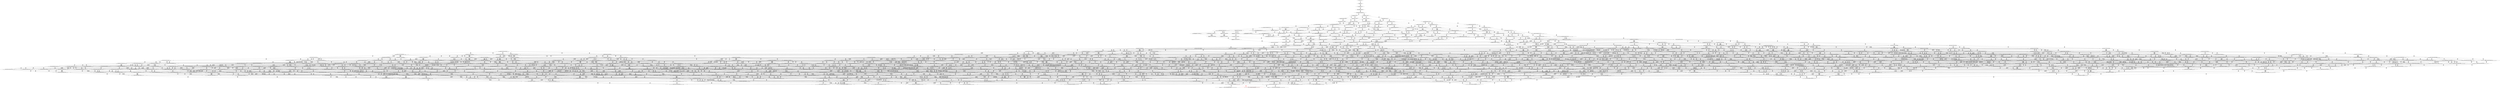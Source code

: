 digraph {
	S0[label="S0: [0, 0] [0, 0] [0, 0] [0, 0] \n{}{}"];
	S1[label="S1: [0, 0] [0, 0] [0, 0] [70, 88] \n{T0J0:70-88}{1}"];
	S2[label="S2: [70, 70] [70, 70] [70, 88] [102, 129] \n{T0J1:102-129}{1, 2}"];
	S3[label="S3: [70, 70] [70, 88] [102, 129] [127, 160] \n{T0J1:102-129, T0J2:127-160}{1, 2, 3}"];
	S4[label="S4: [70, 88] [102, 129] [110, 139] [127, 160] \n{T0J1:102-129, T0J2:127-160, T0J8:110-139}{1, 2, 3, 9}"];
	S5[label="S5: [127, 129] [127, 139] [127, 139] [161, 182] \n{T0J3:161-182}{1, 2, 3, 4, 9}"];
	S6[label="S6: [110, 129] [110, 139] [127, 160] [138, 174] \n{T0J9:138-174}{1, 2, 3, 9, 10}"];
	S7[label="S7: [127, 139] [127, 139] [161, 182] [189, 217] \n{T0J3:161-182, T0J7:189-217}{1, 2, 3, 4, 8, 9}"];
	S8[label="S8: [127, 139] [127, 160] [138, 174] [161, 182] \n{T0J3:161-182}{1, 2, 3, 4, 9, 10}"];
	S9[label="S9: [138, 139] [138, 139] [138, 142] [140, 160] \n{T0J10:140-142}{1, 2, 3, 9, 10, 11}"];
	S10[label="S10: [110, 139] [127, 160] [138, 174] [175, 221] \n{T0J13:175-221}{1, 2, 3, 9, 10, 14}"];
	S11[label="S11: [127, 160] [138, 174] [161, 182] [189, 217] \n{T0J3:161-182, T0J7:189-217}{1, 2, 3, 4, 8, 9, 10}"];
	S12[label="S12: [138, 142] [138, 160] [140, 174] [161, 182] \n{T0J3:161-182, T0J10:140-142}{1, 2, 3, 4, 9, 10, 11}"];
	S13[label="S13: [127, 160] [138, 174] [161, 182] [175, 221] \n{T0J3:161-182, T0J13:175-221}{1, 2, 3, 4, 9, 10, 14}"];
	S14[label="S14: [138, 139] [138, 142] [140, 142] [140, 160] \n{T0J10:140-142, T0J11:140-142}{1, 2, 3, 9, 10, 11, 12}"];
	S15[label="S15: [138, 142] [138, 160] [140, 174] [175, 221] \n{T0J10:140-142, T0J13:175-221}{1, 2, 3, 9, 10, 11, 14}"];
	S16[label="S16: [127, 160] [138, 174] [175, 221] [180, 227] \n{T0J13:175-221, T0J16:180-227}{1, 2, 3, 9, 10, 14, 17}"];
	S17[label="S17: [138, 163] [140, 174] [161, 182] [189, 220] \n{T0J3:161-182, T0J7:189-220}{1, 2, 3, 4, 8, 9, 10, 11}"];
	S18[label="S18: [138, 174] [161, 182] [175, 221] [189, 242] \n{T0J3:161-182, T0J7:189-238, T0J13:175-242}{1, 2, 3, 4, 8, 9, 10, 14}"];
	S19[label="S19: [138, 145] [140, 160] [140, 174] [161, 182] \n{T0J3:161-182, T0J11:140-145}{1, 2, 3, 4, 9, 10, 11, 12}"];
	S20[label="S20: [138, 162] [140, 174] [161, 185] [175, 224] \n{T0J3:161-185, T0J13:175-224}{1, 2, 3, 4, 9, 10, 11, 14}"];
	S21[label="S21: [138, 174] [161, 203] [175, 221] [180, 247] \n{T0J3:161-203, T0J13:175-221, T0J16:180-247}{1, 2, 3, 4, 9, 10, 14, 17}"];
	S22[label="S22: [138, 142] [140, 142] [140, 157] [152, 160] \n{T0J10:140-142, T0J11:140-142, T0J12:152-157}{1, 2, 3, 9, 10, 11, 12, 13}"];
	S23[label="S23: [138, 145] [140, 160] [140, 174] [175, 221] \n{T0J11:140-145, T0J13:175-221}{1, 2, 3, 9, 10, 11, 12, 14}"];
	S24[label="S24: [138, 162] [140, 174] [175, 221] [180, 230] \n{T0J13:175-221, T0J16:180-230}{1, 2, 3, 9, 10, 11, 14, 17}"];
	S25[label="S25: [138, 174] [175, 221] [180, 227] [192, 241] \n{T0J13:175-221, T0J16:180-227, T0J20:192-241}{1, 2, 3, 9, 10, 14, 17, 21}"];
	S26[label="S26: [161, 163] [161, 174] [189, 220] [221, 238] \n{T0J4:221-238, T0J7:189-220}{1, 2, 3, 4, 5, 8, 9, 10, 11}"];
	S27[label="S27: [140, 166] [140, 174] [161, 182] [189, 223] \n{T0J7:189-223}{1, 2, 3, 4, 8, 9, 10, 11, 12}"];
	S28[label="S28: [140, 177] [161, 185] [175, 224] [189, 245] \n{T0J7:189-240, T0J13:175-245}{1, 2, 3, 4, 8, 9, 10, 11, 14}"];
	S29[label="S29: [161, 174] [175, 221] [189, 242] [221, 249] \n{T0J4:221-249, T0J7:189-238, T0J13:175-242}{1, 2, 3, 4, 5, 8, 9, 10, 14}"];
	S30[label="S30: [161, 203] [175, 221] [180, 247] [200, 261] \n{T0J7:189-252, T0J13:175-242, T0J16:180-261}{1, 2, 3, 4, 8, 9, 10, 14, 17}"];
	S31[label="S31: [140, 160] [140, 163] [152, 174] [161, 185] \n{T0J3:161-185, T0J12:152-163}{1, 2, 3, 4, 9, 10, 11, 12, 13}"];
	S32[label="S32: [140, 162] [140, 174] [161, 188] [175, 227] \n{T0J3:161-188, T0J13:175-227}{1, 2, 3, 4, 9, 10, 11, 12, 14}"];
	S33[label="S33: [161, 162] [161, 174] [175, 224] [221, 237] \n{T0J4:221-237, T0J13:175-224}{1, 2, 3, 4, 5, 9, 10, 11, 14}"];
	S34[label="S34: [140, 174] [161, 205] [175, 224] [180, 247] \n{T0J3:161-205, T0J13:175-224, T0J16:180-247}{1, 2, 3, 4, 9, 10, 11, 14, 17}"];
	S35[label="S35: [161, 174] [175, 221] [180, 247] [221, 249] \n{T0J4:221-249, T0J13:175-221, T0J16:180-247}{1, 2, 3, 4, 5, 9, 10, 14, 17}"];
	S36[label="S36: [161, 217] [175, 221] [180, 241] [192, 247] \n{T0J3:161-217, T0J13:175-221, T0J16:180-247, T0J20:192-241}{1, 2, 3, 4, 9, 10, 14, 17, 21}"];
	S37[label="S37: [140, 160] [140, 163] [152, 174] [175, 224] \n{T0J12:152-163, T0J13:175-224}{1, 2, 3, 9, 10, 11, 12, 13, 14}"];
	S38[label="S38: [140, 162] [140, 174] [175, 221] [180, 233] \n{T0J13:175-221, T0J16:180-233}{1, 2, 3, 9, 10, 11, 12, 14, 17}"];
	S39[label="S39: [140, 174] [175, 221] [180, 230] [192, 241] \n{T0J13:175-221, T0J16:180-230, T0J20:192-241}{1, 2, 3, 9, 10, 11, 14, 17, 21}"];
	S40[label="S40: [161, 174] [188, 197] [189, 220] [221, 238] \n{T0J4:221-238, T0J5:188-197, T0J7:189-220}{1, 2, 3, 4, 5, 6, 8, 9, 10, 11}"];
	S41[label="S41: [161, 174] [161, 182] [189, 223] [221, 241] \n{T0J4:221-241, T0J7:189-223}{1, 2, 3, 4, 5, 8, 9, 10, 11, 12}"];
	S42[label="S42: [161, 185] [175, 224] [189, 245] [221, 252] \n{T0J4:221-252, T0J7:189-240}{1, 2, 3, 4, 5, 8, 9, 10, 11, 14}"];
	S43[label="S43: [140, 174] [152, 182] [161, 185] [189, 238] \n{T0J7:189-238}{1, 2, 3, 4, 8, 9, 10, 11, 12, 13}"];
	S44[label="S44: [140, 180] [161, 188] [175, 227] [189, 248] \n{T0J7:189-240}{1, 2, 3, 4, 8, 9, 10, 11, 12, 14}"];
	S45[label="S45: [161, 206] [175, 224] [180, 247] [200, 261] \n{}{1, 2, 3, 4, 8, 9, 10, 11, 14, 17}"];
	S46[label="S46: [175, 208] [188, 221] [189, 242] [221, 249] \n{T0J4:221-249, T0J5:188-208, T0J7:189-238, T0J13:175-242}{1, 2, 3, 4, 5, 6, 8, 9, 10, 14}"];
	S47[label="S47: [175, 221] [180, 247] [200, 261] [221, 278] \n{T0J4:221-278}{1, 2, 3, 4, 5, 8, 9, 10, 14, 17}"];
	S48[label="S48: [175, 221] [180, 247] [192, 255] [223, 294] \n{T0J7:189-294}{1, 2, 3, 4, 8, 9, 10, 14, 17, 21}"];
	S49[label="S49: [140, 174] [152, 177] [161, 203] [175, 241] \n{T0J3:161-203, T0J13:175-241}{1, 2, 3, 4, 9, 10, 11, 12, 13, 14}"];
	S50[label="S50: [161, 162] [161, 174] [175, 227] [221, 237] \n{T0J4:221-237, T0J13:175-227}{1, 2, 3, 4, 5, 9, 10, 11, 12, 14}"];
	S51[label="S51: [140, 174] [161, 205] [175, 227] [180, 247] \n{T0J3:161-205, T0J13:175-227, T0J16:180-247}{1, 2, 3, 4, 9, 10, 11, 12, 14, 17}"];
	S52[label="S52: [161, 174] [175, 196] [188, 224] [221, 237] \n{T0J4:221-237, T0J5:188-196, T0J13:175-224}{1, 2, 3, 4, 5, 6, 9, 10, 11, 14}"];
	S53[label="S53: [161, 174] [175, 224] [180, 247] [221, 249] \n{T0J4:221-249, T0J13:175-224, T0J16:180-247}{1, 2, 3, 4, 5, 9, 10, 11, 14, 17}"];
	S54[label="S54: [161, 217] [175, 224] [180, 241] [192, 247] \n{T0J3:161-217, T0J13:175-224, T0J16:180-247, T0J20:192-241}{1, 2, 3, 4, 9, 10, 11, 14, 17, 21}"];
	S55[label="S55: [175, 208] [180, 221] [188, 247] [221, 249] \n{T0J4:221-249, T0J5:188-208, T0J13:175-221, T0J16:180-247}{1, 2, 3, 4, 5, 6, 9, 10, 14, 17}"];
	S56[label="S56: [175, 221] [180, 241] [192, 247] [221, 292] \n{T0J4:221-292}{1, 2, 3, 4, 5, 9, 10, 14, 17, 21}"];
	S57[label="S57: [140, 174] [152, 177] [175, 224] [180, 247] \n{T0J13:175-224, T0J16:180-247}{1, 2, 3, 9, 10, 11, 12, 13, 14, 17}"];
	S58[label="S58: [140, 174] [175, 221] [180, 233] [192, 241] \n{T0J13:175-221, T0J16:180-233, T0J20:192-241}{1, 2, 3, 9, 10, 11, 12, 14, 17, 21}"];
	S59[label="S59: [188, 197] [189, 220] [221, 238] [236, 268] \n{T0J4:221-238, T0J5:188-197, T0J6:236-268, T0J7:189-220}{1, 2, 3, 4, 5, 6, 7, 8, 9, 10, 11}"];
	S60[label="S60: [161, 182] [188, 208] [189, 223] [221, 241] \n{T0J4:221-241, T0J5:188-208, T0J7:189-223}{1, 2, 3, 4, 5, 6, 8, 9, 10, 11, 12}"];
	S61[label="S61: [175, 219] [188, 224] [189, 245] [221, 255] \n{T0J4:221-252}{1, 2, 3, 4, 5, 6, 8, 9, 10, 11, 14}"];
	S62[label="S62: [161, 182] [161, 192] [189, 238] [221, 249] \n{T0J4:221-249, T0J7:189-238}{1, 2, 3, 4, 5, 8, 9, 10, 11, 12, 13}"];
	S63[label="S63: [161, 188] [175, 227] [189, 248] [221, 255] \n{T0J4:221-255, T0J7:189-240}{1, 2, 3, 4, 5, 8, 9, 10, 11, 12, 14}"];
	S64[label="S64: [175, 224] [180, 247] [200, 261] [221, 281] \n{T0J4:221-281}{1, 2, 3, 4, 5, 8, 9, 10, 11, 14, 17}"];
	S65[label="S65: [152, 188] [161, 203] [175, 241] [189, 256] \n{T0J7:189-252}{1, 2, 3, 4, 8, 9, 10, 11, 12, 13, 14}"];
	S66[label="S66: [161, 209] [175, 227] [180, 248] [200, 261] \n{}{1, 2, 3, 4, 8, 9, 10, 11, 12, 14, 17}"];
	S67[label="S67: [175, 224] [180, 247] [192, 255] [223, 294] \n{}{1, 2, 3, 4, 8, 9, 10, 11, 14, 17, 21}"];
	S68[label="S68: [188, 221] [189, 242] [221, 249] [250, 302] \n{T0J4:221-249, T0J6:250-302}{1, 2, 3, 4, 5, 6, 7, 8, 9, 10, 14}"];
	S69[label="S69: [180, 247] [188, 255] [202, 261] [221, 286] \n{T0J4:221-278}{1, 2, 3, 4, 5, 6, 8, 9, 10, 14, 17}"];
	S70[label="S70: [180, 247] [192, 255] [221, 294] [235, 296] \n{T0J4:221-296}{1, 2, 3, 4, 5, 8, 9, 10, 14, 17, 21}"];
	S71[label="S71: [161, 174] [161, 177] [175, 241] [221, 249] \n{T0J4:221-249, T0J13:175-241}{1, 2, 3, 4, 5, 9, 10, 11, 12, 13, 14}"];
	S72[label="S72: [152, 177] [161, 217] [175, 241] [180, 247] \n{T0J3:161-217, T0J13:175-241, T0J16:180-247}{1, 2, 3, 4, 9, 10, 11, 12, 13, 14, 17}"];
	S73[label="S73: [161, 174] [175, 196] [188, 227] [221, 237] \n{T0J4:221-237, T0J5:188-196, T0J13:175-227}{1, 2, 3, 4, 5, 6, 9, 10, 11, 12, 14}"];
	S74[label="S74: [161, 174] [175, 227] [180, 247] [221, 249] \n{T0J4:221-249, T0J13:175-227, T0J16:180-247}{1, 2, 3, 4, 5, 9, 10, 11, 12, 14, 17}"];
	S75[label="S75: [161, 217] [175, 227] [180, 241] [192, 247] \n{T0J3:161-217, T0J13:175-227, T0J16:180-247, T0J20:192-241}{1, 2, 3, 4, 9, 10, 11, 12, 14, 17, 21}"];
	S76[label="S76: [175, 196] [188, 224] [221, 237] [236, 268] \n{T0J4:221-237, T0J5:188-196, T0J6:236-268, T0J13:175-224}{1, 2, 3, 4, 5, 6, 7, 9, 10, 11, 14}"];
	S77[label="S77: [175, 208] [180, 224] [188, 247] [221, 249] \n{T0J4:221-249, T0J5:188-208, T0J13:175-224, T0J16:180-247}{1, 2, 3, 4, 5, 6, 9, 10, 11, 14, 17}"];
	S78[label="S78: [175, 224] [180, 241] [192, 247] [221, 292] \n{T0J4:221-292}{1, 2, 3, 4, 5, 9, 10, 11, 14, 17, 21}"];
	S79[label="S79: [180, 221] [188, 247] [221, 249] [250, 302] \n{T0J4:221-249, T0J6:250-302}{1, 2, 3, 4, 5, 6, 7, 9, 10, 14, 17}"];
	S80[label="S80: [180, 241] [192, 247] [202, 255] [221, 292] \n{T0J4:221-292, T0J5:202-255}{1, 2, 3, 4, 5, 6, 9, 10, 14, 17, 21}"];
	S81[label="S81: [152, 177] [175, 224] [180, 241] [192, 247] \n{T0J13:175-224, T0J16:180-247, T0J20:192-241}{1, 2, 3, 9, 10, 11, 12, 13, 14, 17, 21}"];
	S82[label="S82: [188, 208] [189, 223] [221, 241] [236, 276] \n{T0J4:221-241, T0J6:236-276}{1, 2, 3, 4, 5, 6, 7, 8, 9, 10, 11, 12}"];
	S83[label="S83: [161, 200] [188, 216] [189, 238] [221, 249] \n{T0J4:221-249, T0J5:188-216, T0J7:189-238}{1, 2, 3, 4, 5, 6, 8, 9, 10, 11, 12, 13}"];
	S84[label="S84: [175, 222] [188, 227] [189, 248] [221, 255] \n{T0J4:221-255}{1, 2, 3, 4, 5, 6, 8, 9, 10, 11, 12, 14}"];
	S85[label="S85: [188, 224] [189, 245] [221, 268] [237, 313] \n{T0J4:221-252, T0J6:236-313}{1, 2, 3, 4, 5, 6, 7, 8, 9, 10, 11, 14}"];
	S86[label="S86: [161, 206] [175, 241] [189, 256] [221, 264] \n{T0J4:221-263, T0J7:189-252}{1, 2, 3, 4, 5, 8, 9, 10, 11, 12, 13, 14}"];
	S87[label="S87: [175, 227] [180, 248] [200, 261] [221, 284] \n{T0J4:221-284}{1, 2, 3, 4, 5, 8, 9, 10, 11, 12, 14, 17}"];
	S88[label="S88: [180, 247] [188, 258] [202, 261] [221, 286] \n{}{1, 2, 3, 4, 5, 6, 8, 9, 10, 11, 14, 17}"];
	S89[label="S89: [175, 203] [175, 241] [189, 256] [241, 271] \n{T0J7:189-252, T0J14:241-271}{1, 2, 3, 4, 8, 9, 10, 11, 12, 13, 14, 15}"];
	S90[label="S90: [161, 227] [175, 241] [180, 256] [200, 276] \n{}{1, 2, 3, 4, 8, 9, 10, 11, 12, 13, 14, 17}"];
	S91[label="S91: [175, 227] [180, 248] [192, 255] [223, 294] \n{}{1, 2, 3, 4, 8, 9, 10, 11, 12, 14, 17, 21}"];
	S92[label="S92: [180, 247] [192, 255] [221, 294] [235, 299] \n{T0J4:221-299}{1, 2, 3, 4, 5, 8, 9, 10, 11, 14, 17, 21}"];
	S93[label="S93: [188, 255] [202, 261] [221, 299] [250, 341] \n{T0J6:250-341}{1, 2, 3, 4, 5, 6, 7, 8, 9, 10, 14, 17}"];
	S94[label="S94: [192, 255] [202, 281] [221, 294] [235, 296] \n{}{1, 2, 3, 4, 5, 6, 8, 9, 10, 14, 17, 21}"];
	S95[label="S95: [161, 177] [175, 208] [188, 241] [221, 249] \n{T0J4:221-249, T0J5:188-208, T0J13:175-241}{1, 2, 3, 4, 5, 6, 9, 10, 11, 12, 13, 14}"];
	S96[label="S96: [161, 177] [175, 241] [180, 247] [221, 252] \n{T0J4:221-252, T0J16:180-247}{1, 2, 3, 4, 5, 9, 10, 11, 12, 13, 14, 17}"];
	S97[label="S97: [161, 220] [175, 241] [180, 241] [192, 247] \n{T0J3:161-220, T0J16:180-247, T0J20:192-241}{1, 2, 3, 4, 9, 10, 11, 12, 13, 14, 17, 21}"];
	S98[label="S98: [175, 196] [188, 227] [221, 237] [236, 268] \n{T0J4:221-237, T0J5:188-196, T0J6:236-268, T0J13:175-227}{1, 2, 3, 4, 5, 6, 7, 9, 10, 11, 12, 14}"];
	S99[label="S99: [175, 208] [180, 227] [188, 247] [221, 249] \n{T0J4:221-249, T0J5:188-208, T0J13:175-227, T0J16:180-247}{1, 2, 3, 4, 5, 6, 9, 10, 11, 12, 14, 17}"];
	S100[label="S100: [175, 227] [180, 241] [192, 247] [221, 292] \n{T0J4:221-292}{1, 2, 3, 4, 5, 9, 10, 11, 12, 14, 17, 21}"];
	S101[label="S101: [180, 224] [188, 247] [221, 249] [250, 302] \n{T0J4:221-249, T0J6:250-302}{1, 2, 3, 4, 5, 6, 7, 9, 10, 11, 14, 17}"];
	S102[label="S102: [180, 241] [192, 247] [202, 258] [221, 292] \n{T0J5:202-258}{1, 2, 3, 4, 5, 6, 9, 10, 11, 14, 17, 21}"];
	S103[label="S103: [192, 247] [202, 255] [221, 292] [255, 335] \n{T0J6:255-335}{1, 2, 3, 4, 5, 6, 7, 9, 10, 14, 17, 21}"];
	S104[label="S104: [175, 222] [180, 224] [192, 241] [202, 247] \n{T0J13:175-224, T0J16:180-247, T0J20:192-241, T0J25:202-222}{1, 2, 3, 9, 10, 11, 12, 13, 14, 17, 21, 26}"];
	S105[label="S105: [188, 223] [189, 238] [221, 249] [236, 294] \n{T0J4:221-249, T0J6:236-294}{1, 2, 3, 4, 5, 6, 7, 8, 9, 10, 11, 12, 13}"];
	S106[label="S106: [175, 240] [188, 241] [189, 256] [221, 282] \n{T0J4:221-263}{1, 2, 3, 4, 5, 6, 8, 9, 10, 11, 12, 13, 14}"];
	S107[label="S107: [188, 227] [189, 248] [221, 268] [237, 316] \n{T0J6:236-316}{1, 2, 3, 4, 5, 6, 7, 8, 9, 10, 11, 12, 14}"];
	S108[label="S108: [175, 241] [189, 256] [221, 271] [241, 289] \n{T0J4:221-278, T0J14:241-289}{1, 2, 3, 4, 5, 8, 9, 10, 11, 12, 13, 14, 15}"];
	S109[label="S109: [175, 241] [180, 256] [200, 276] [221, 302] \n{T0J4:221-302}{1, 2, 3, 4, 5, 8, 9, 10, 11, 12, 13, 14, 17}"];
	S110[label="S110: [180, 248] [188, 261] [202, 261] [221, 286] \n{}{1, 2, 3, 4, 5, 6, 8, 9, 10, 11, 12, 14, 17}"];
	S111[label="S111: [188, 258] [202, 261] [221, 302] [250, 341] \n{}{1, 2, 3, 4, 5, 6, 7, 8, 9, 10, 11, 14, 17}"];
	S112[label="S112: [175, 214] [183, 241] [189, 256] [241, 271] \n{T0J14:241-271, T0J15:183-214}{1, 2, 3, 4, 8, 9, 10, 11, 12, 13, 14, 15, 16}"];
	S113[label="S113: [175, 241] [180, 256] [200, 276] [241, 302] \n{T0J14:241-302}{1, 2, 3, 4, 8, 9, 10, 11, 12, 13, 14, 15, 17}"];
	S114[label="S114: [180, 241] [180, 241] [197, 256] [200, 276] \n{T0J17:197-241}{1, 2, 3, 4, 8, 9, 10, 11, 12, 13, 14, 17, 18}"];
	S115[label="S115: [175, 241] [180, 256] [192, 276] [223, 301] \n{}{1, 2, 3, 4, 8, 9, 10, 11, 12, 13, 14, 17, 21}"];
	S116[label="S116: [180, 248] [192, 255] [221, 294] [235, 302] \n{T0J4:221-302}{1, 2, 3, 4, 5, 8, 9, 10, 11, 12, 14, 17, 21}"];
	S117[label="S117: [192, 255] [202, 281] [221, 294] [235, 299] \n{}{1, 2, 3, 4, 5, 6, 8, 9, 10, 11, 14, 17, 21}"];
	S118[label="S118: [202, 281] [221, 294] [235, 325] [255, 349] \n{T0J6:255-349}{1, 2, 3, 4, 5, 6, 7, 8, 9, 10, 14, 17, 21}"];
	S119[label="S119: [175, 208] [188, 241] [221, 249] [236, 271] \n{T0J4:221-249, T0J5:188-208, T0J6:236-271}{1, 2, 3, 4, 5, 6, 7, 9, 10, 11, 12, 13, 14}"];
	S120[label="S120: [175, 211] [180, 241] [188, 247] [221, 252] \n{T0J4:221-252, T0J5:188-211, T0J16:180-247}{1, 2, 3, 4, 5, 6, 9, 10, 11, 12, 13, 14, 17}"];
	S121[label="S121: [175, 241] [180, 241] [192, 247] [221, 295] \n{T0J4:221-295}{1, 2, 3, 4, 5, 9, 10, 11, 12, 13, 14, 17, 21}"];
	S122[label="S122: [180, 227] [188, 247] [221, 249] [250, 302] \n{T0J4:221-249, T0J6:250-302}{1, 2, 3, 4, 5, 6, 7, 9, 10, 11, 12, 14, 17}"];
	S123[label="S123: [180, 241] [192, 247] [202, 261] [221, 292] \n{T0J5:202-261}{1, 2, 3, 4, 5, 6, 9, 10, 11, 12, 14, 17, 21}"];
	S124[label="S124: [192, 247] [202, 258] [221, 292] [255, 335] \n{T0J6:255-335}{1, 2, 3, 4, 5, 6, 7, 9, 10, 11, 14, 17, 21}"];
	S125[label="S125: [180, 224] [192, 241] [202, 247] [209, 265] \n{T0J3:209-265}{1, 2, 3, 4, 9, 10, 11, 12, 13, 14, 17, 21, 26}"];
	S126[label="S126: [188, 245] [189, 256] [221, 294] [237, 334] \n{T0J6:236-334}{1, 2, 3, 4, 5, 6, 7, 8, 9, 10, 11, 12, 13, 14}"];
	S127[label="S127: [188, 256] [189, 271] [221, 282] [241, 323] \n{T0J14:241-323}{1, 2, 3, 4, 5, 6, 8, 9, 10, 11, 12, 13, 14, 15}"];
	S128[label="S128: [180, 261] [188, 275] [202, 282] [221, 328] \n{}{1, 2, 3, 4, 5, 6, 8, 9, 10, 11, 12, 13, 14, 17}"];
	S129[label="S129: [183, 252] [189, 256] [221, 271] [241, 289] \n{T0J14:241-289}{1, 2, 3, 4, 5, 8, 9, 10, 11, 12, 13, 14, 15, 16}"];
	S130[label="S130: [180, 256] [200, 276] [221, 302] [241, 329] \n{T0J14:241-324}{1, 2, 3, 4, 5, 8, 9, 10, 11, 12, 13, 14, 15, 17}"];
	S131[label="S131: [180, 256] [197, 263] [200, 276] [221, 316] \n{}{1, 2, 3, 4, 5, 8, 9, 10, 11, 12, 13, 14, 17, 18}"];
	S132[label="S132: [180, 256] [192, 276] [221, 302] [235, 340] \n{}{1, 2, 3, 4, 5, 8, 9, 10, 11, 12, 13, 14, 17, 21}"];
	S133[label="S133: [188, 261] [202, 261] [221, 302] [250, 342] \n{}{1, 2, 3, 4, 5, 6, 7, 8, 9, 10, 11, 12, 14, 17}"];
	S134[label="S134: [180, 252] [183, 256] [200, 276] [241, 302] \n{T0J14:241-302}{1, 2, 3, 4, 8, 9, 10, 11, 12, 13, 14, 15, 16, 17}"];
	S135[label="S135: [180, 256] [197, 263] [200, 276] [241, 324] \n{T0J14:241-324}{1, 2, 3, 4, 8, 9, 10, 11, 12, 13, 14, 15, 17, 18}"];
	S136[label="S136: [180, 256] [192, 276] [223, 302] [241, 347] \n{T0J14:241-347}{1, 2, 3, 4, 8, 9, 10, 11, 12, 13, 14, 15, 17, 21}"];
	S137[label="S137: [180, 241] [188, 251] [197, 256] [200, 276] \n{T0J18:188-251}{1, 2, 3, 4, 8, 9, 10, 11, 12, 13, 14, 17, 18, 19}"];
	S138[label="S138: [180, 256] [192, 276] [197, 286] [223, 323] \n{}{1, 2, 3, 4, 8, 9, 10, 11, 12, 13, 14, 17, 18, 21}"];
	S139[label="S139: [192, 256] [192, 276] [223, 301] [226, 307] \n{T0J21:226-307}{1, 2, 3, 4, 8, 9, 10, 11, 12, 13, 14, 17, 21, 22}"];
	S140[label="S140: [180, 256] [192, 276] [209, 301] [225, 327] \n{}{1, 2, 3, 4, 8, 9, 10, 11, 12, 13, 14, 17, 21, 26}"];
	S141[label="S141: [192, 258] [202, 282] [221, 294] [235, 319] \n{}{1, 2, 3, 4, 5, 6, 8, 9, 10, 11, 12, 14, 17, 21}"];
	S142[label="S142: [202, 284] [221, 294] [235, 325] [255, 349] \n{}{1, 2, 3, 4, 5, 6, 7, 8, 9, 10, 11, 14, 17, 21}"];
	S143[label="S143: [180, 241] [188, 247] [221, 252] [250, 305] \n{T0J4:221-252, T0J6:250-305}{1, 2, 3, 4, 5, 6, 7, 9, 10, 11, 12, 13, 14, 17}"];
	S144[label="S144: [180, 241] [192, 247] [202, 275] [221, 295] \n{T0J5:202-275}{1, 2, 3, 4, 5, 6, 9, 10, 11, 12, 13, 14, 17, 21}"];
	S145[label="S145: [192, 247] [202, 261] [221, 292] [255, 335] \n{T0J6:255-335}{1, 2, 3, 4, 5, 6, 7, 9, 10, 11, 12, 14, 17, 21}"];
	S146[label="S146: [209, 224] [209, 241] [209, 247] [269, 299] \n{T0J4:269-299}{1, 2, 3, 4, 5, 9, 10, 11, 12, 13, 14, 17, 21, 26}"];
	S147[label="S147: [189, 271] [221, 294] [237, 328] [254, 350] \n{}{1, 2, 3, 4, 5, 6, 7, 8, 9, 10, 11, 12, 13, 14, 15}"];
	S148[label="S148: [188, 275] [202, 294] [221, 333] [250, 355] \n{}{1, 2, 3, 4, 5, 6, 7, 8, 9, 10, 11, 12, 13, 14, 17}"];
	S149[label="S149: [189, 267] [196, 271] [221, 286] [241, 323] \n{}{1, 2, 3, 4, 5, 6, 8, 9, 10, 11, 12, 13, 14, 15, 16}"];
	S150[label="S150: [188, 276] [202, 290] [221, 328] [241, 344] \n{}{1, 2, 3, 4, 5, 6, 8, 9, 10, 11, 12, 13, 14, 15, 17}"];
	S151[label="S151: [188, 275] [197, 282] [202, 290] [221, 328] \n{}{1, 2, 3, 4, 5, 6, 8, 9, 10, 11, 12, 13, 14, 17, 18}"];
	S152[label="S152: [188, 276] [202, 299] [221, 328] [235, 343] \n{}{1, 2, 3, 4, 5, 6, 8, 9, 10, 11, 12, 13, 14, 17, 21}"];
	S153[label="S153: [183, 267] [200, 276] [221, 302] [241, 340] \n{}{1, 2, 3, 4, 5, 8, 9, 10, 11, 12, 13, 14, 15, 16, 17}"];
	S154[label="S154: [197, 276] [200, 278] [221, 324] [241, 339] \n{}{1, 2, 3, 4, 5, 8, 9, 10, 11, 12, 13, 14, 15, 17, 18}"];
	S155[label="S155: [192, 276] [221, 302] [235, 340] [241, 347] \n{}{1, 2, 3, 4, 5, 8, 9, 10, 11, 12, 13, 14, 15, 17, 21}"];
	S156[label="S156: [188, 263] [197, 266] [200, 276] [221, 316] \n{}{1, 2, 3, 4, 5, 8, 9, 10, 11, 12, 13, 14, 17, 18, 19}"];
	S157[label="S157: [192, 276] [197, 286] [221, 323] [235, 340] \n{}{1, 2, 3, 4, 5, 8, 9, 10, 11, 12, 13, 14, 17, 18, 21}"];
	S158[label="S158: [192, 276] [221, 302] [226, 307] [235, 340] \n{}{1, 2, 3, 4, 5, 8, 9, 10, 11, 12, 13, 14, 17, 21, 22}"];
	S159[label="S159: [192, 276] [209, 302] [225, 327] [235, 340] \n{}{1, 2, 3, 4, 5, 8, 9, 10, 11, 12, 13, 14, 17, 21, 26}"];
	S160[label="S160: [183, 263] [197, 274] [200, 276] [241, 324] \n{}{1, 2, 3, 4, 8, 9, 10, 11, 12, 13, 14, 15, 16, 17, 18}"];
	S161[label="S161: [183, 275] [192, 276] [223, 302] [241, 347] \n{}{1, 2, 3, 4, 8, 9, 10, 11, 12, 13, 14, 15, 16, 17, 21}"];
	S162[label="S162: [188, 263] [197, 266] [200, 276] [241, 324] \n{}{1, 2, 3, 4, 8, 9, 10, 11, 12, 13, 14, 15, 17, 18, 19}"];
	S163[label="S163: [192, 276] [197, 286] [223, 324] [241, 347] \n{}{1, 2, 3, 4, 8, 9, 10, 11, 12, 13, 14, 15, 17, 18, 21}"];
	S164[label="S164: [192, 276] [223, 302] [226, 307] [241, 347] \n{}{1, 2, 3, 4, 8, 9, 10, 11, 12, 13, 14, 15, 17, 21, 22}"];
	S165[label="S165: [192, 276] [209, 302] [225, 327] [241, 347] \n{}{1, 2, 3, 4, 8, 9, 10, 11, 12, 13, 14, 15, 17, 21, 26}"];
	S166[label="S166: [188, 251] [197, 256] [200, 276] [221, 293] \n{T0J19:221-293}{1, 2, 3, 4, 8, 9, 10, 11, 12, 13, 14, 17, 18, 19, 20}"];
	S167[label="S167: [188, 274] [192, 276] [197, 286] [223, 323] \n{}{1, 2, 3, 4, 8, 9, 10, 11, 12, 13, 14, 17, 18, 19, 21}"];
	S168[label="S168: [192, 276] [197, 286] [223, 307] [226, 323] \n{}{1, 2, 3, 4, 8, 9, 10, 11, 12, 13, 14, 17, 18, 21, 22}"];
	S169[label="S169: [192, 276] [197, 286] [209, 323] [225, 327] \n{}{1, 2, 3, 4, 8, 9, 10, 11, 12, 13, 14, 17, 18, 21, 26}"];
	S170[label="S170: [192, 267] [194, 276] [223, 301] [226, 307] \n{T0J22:194-267}{1, 2, 3, 4, 8, 9, 10, 11, 12, 13, 14, 17, 21, 22, 23}"];
	S171[label="S171: [192, 276] [209, 301] [225, 307] [226, 327] \n{}{1, 2, 3, 4, 8, 9, 10, 11, 12, 13, 14, 17, 21, 22, 26}"];
	S172[label="S172: [202, 287] [221, 294] [235, 325] [255, 352] \n{}{1, 2, 3, 4, 5, 6, 7, 8, 9, 10, 11, 12, 14, 17, 21}"];
	S173[label="S173: [192, 247] [202, 275] [221, 295] [255, 335] \n{T0J6:255-335}{1, 2, 3, 4, 5, 6, 7, 9, 10, 11, 12, 13, 14, 17, 21}"];
	S174[label="S174: [209, 241] [209, 247] [236, 258] [269, 299] \n{T0J4:269-299, T0J5:236-258}{1, 2, 3, 4, 5, 6, 9, 10, 11, 12, 13, 14, 17, 21, 26}"];
	S175[label="S175: [196, 282] [221, 294] [237, 328] [254, 361] \n{}{1, 2, 3, 4, 5, 6, 7, 8, 9, 10, 11, 12, 13, 14, 15, 16}"];
	S176[label="S176: [202, 294] [221, 333] [241, 355] [254, 370] \n{}{1, 2, 3, 4, 5, 6, 7, 8, 9, 10, 11, 12, 13, 14, 15, 17}"];
	S177[label="S177: [197, 294] [202, 297] [221, 333] [250, 369] \n{}{1, 2, 3, 4, 5, 6, 7, 8, 9, 10, 11, 12, 13, 14, 17, 18}"];
	S178[label="S178: [202, 299] [221, 333] [235, 355] [253, 370] \n{}{1, 2, 3, 4, 5, 6, 7, 8, 9, 10, 11, 12, 13, 14, 17, 21}"];
	S179[label="S179: [196, 276] [202, 301] [221, 328] [241, 352] \n{}{1, 2, 3, 4, 5, 6, 8, 9, 10, 11, 12, 13, 14, 15, 16, 17}"];
	S180[label="S180: [197, 286] [202, 310] [221, 328] [241, 347] \n{}{1, 2, 3, 4, 5, 6, 8, 9, 10, 11, 12, 13, 14, 15, 17, 18}"];
	S181[label="S181: [202, 302] [221, 328] [235, 344] [241, 347] \n{}{1, 2, 3, 4, 5, 6, 8, 9, 10, 11, 12, 13, 14, 15, 17, 21}"];
	S182[label="S182: [196, 274] [197, 282] [202, 297] [221, 328] \n{}{1, 2, 3, 4, 5, 6, 8, 9, 10, 11, 12, 13, 14, 17, 18, 19}"];
	S183[label="S183: [197, 286] [202, 310] [221, 328] [235, 346] \n{}{1, 2, 3, 4, 5, 6, 8, 9, 10, 11, 12, 13, 14, 17, 18, 21}"];
	S184[label="S184: [202, 302] [221, 307] [226, 328] [235, 343] \n{}{1, 2, 3, 4, 5, 6, 8, 9, 10, 11, 12, 13, 14, 17, 21, 22}"];
	S185[label="S185: [202, 302] [219, 327] [225, 328] [235, 343] \n{}{1, 2, 3, 4, 5, 6, 8, 9, 10, 11, 12, 13, 14, 17, 21, 26}"];
	S186[label="S186: [197, 276] [200, 286] [221, 324] [241, 340] \n{}{1, 2, 3, 4, 5, 8, 9, 10, 11, 12, 13, 14, 15, 16, 17, 18}"];
	S187[label="S187: [192, 276] [221, 302] [235, 347] [241, 350] \n{}{1, 2, 3, 4, 5, 8, 9, 10, 11, 12, 13, 14, 15, 16, 17, 21}"];
	S188[label="S188: [197, 274] [200, 278] [221, 324] [241, 346] \n{}{1, 2, 3, 4, 5, 8, 9, 10, 11, 12, 13, 14, 15, 17, 18, 19}"];
	S189[label="S189: [197, 286] [221, 324] [235, 347] [241, 351] \n{}{1, 2, 3, 4, 5, 8, 9, 10, 11, 12, 13, 14, 15, 17, 18, 21}"];
	S190[label="S190: [221, 302] [226, 307] [235, 347] [241, 351] \n{}{1, 2, 3, 4, 5, 8, 9, 10, 11, 12, 13, 14, 15, 17, 21, 22}"];
	S191[label="S191: [209, 302] [225, 327] [235, 347] [242, 351] \n{}{1, 2, 3, 4, 5, 8, 9, 10, 11, 12, 13, 14, 15, 17, 21, 26}"];
	S192[label="S192: [197, 266] [200, 276] [221, 315] [229, 326] \n{}{1, 2, 3, 4, 5, 8, 9, 10, 11, 12, 13, 14, 17, 18, 19, 20}"];
	S193[label="S193: [192, 276] [197, 286] [221, 323] [235, 349] \n{}{1, 2, 3, 4, 5, 8, 9, 10, 11, 12, 13, 14, 17, 18, 19, 21}"];
	S194[label="S194: [197, 286] [221, 307] [226, 323] [235, 351] \n{}{1, 2, 3, 4, 5, 8, 9, 10, 11, 12, 13, 14, 17, 18, 21, 22}"];
	S195[label="S195: [197, 286] [209, 323] [225, 327] [235, 351] \n{}{1, 2, 3, 4, 5, 8, 9, 10, 11, 12, 13, 14, 17, 18, 21, 26}"];
	S196[label="S196: [194, 276] [221, 302] [226, 307] [235, 342] \n{}{1, 2, 3, 4, 5, 8, 9, 10, 11, 12, 13, 14, 17, 21, 22, 23}"];
	S197[label="S197: [209, 302] [225, 307] [226, 327] [235, 351] \n{}{1, 2, 3, 4, 5, 8, 9, 10, 11, 12, 13, 14, 17, 21, 22, 26}"];
	S198[label="S198: [191, 273] [197, 274] [200, 276] [241, 324] \n{}{1, 2, 3, 4, 8, 9, 10, 11, 12, 13, 14, 15, 16, 17, 18, 19}"];
	S199[label="S199: [192, 276] [200, 286] [223, 324] [241, 347] \n{}{1, 2, 3, 4, 8, 9, 10, 11, 12, 13, 14, 15, 16, 17, 18, 21}"];
	S200[label="S200: [192, 276] [223, 302] [226, 307] [241, 347] \n{}{1, 2, 3, 4, 8, 9, 10, 11, 12, 13, 14, 15, 16, 17, 21, 22}"];
	S201[label="S201: [192, 276] [209, 302] [225, 327] [241, 347] \n{}{1, 2, 3, 4, 8, 9, 10, 11, 12, 13, 14, 15, 16, 17, 21, 26}"];
	S202[label="S202: [241, 276] [241, 294] [241, 302] [265, 347] \n{T0J26:265-294}{1, 2, 3, 4, 8, 9, 10, 11, 12, 13, 14, 15, 16, 17, 21, 27}"];
	S203[label="S203: [197, 266] [200, 276] [221, 315] [241, 334] \n{}{1, 2, 3, 4, 8, 9, 10, 11, 12, 13, 14, 15, 17, 18, 19, 20}"];
	S204[label="S204: [192, 276] [197, 286] [223, 324] [241, 347] \n{}{1, 2, 3, 4, 8, 9, 10, 11, 12, 13, 14, 15, 17, 18, 19, 21}"];
	S205[label="S205: [197, 286] [223, 307] [226, 324] [241, 347] \n{}{1, 2, 3, 4, 8, 9, 10, 11, 12, 13, 14, 15, 17, 18, 21, 22}"];
	S206[label="S206: [197, 286] [209, 324] [225, 327] [241, 347] \n{}{1, 2, 3, 4, 8, 9, 10, 11, 12, 13, 14, 15, 17, 18, 21, 26}"];
	S207[label="S207: [194, 276] [223, 302] [226, 307] [241, 347] \n{}{1, 2, 3, 4, 8, 9, 10, 11, 12, 13, 14, 15, 17, 21, 22, 23}"];
	S208[label="S208: [209, 302] [225, 307] [226, 327] [241, 347] \n{}{1, 2, 3, 4, 8, 9, 10, 11, 12, 13, 14, 15, 17, 21, 22, 26}"];
	S209[label="S209: [192, 276] [197, 286] [221, 316] [229, 333] \n{}{1, 2, 3, 4, 8, 9, 10, 11, 12, 13, 14, 17, 18, 19, 20, 21}"];
	S210[label="S210: [192, 276] [197, 286] [223, 307] [226, 323] \n{}{1, 2, 3, 4, 8, 9, 10, 11, 12, 13, 14, 17, 18, 19, 21, 22}"];
	S211[label="S211: [192, 276] [197, 286] [209, 323] [225, 327] \n{}{1, 2, 3, 4, 8, 9, 10, 11, 12, 13, 14, 17, 18, 19, 21, 26}"];
	S212[label="S212: [194, 276] [197, 286] [223, 307] [226, 323] \n{}{1, 2, 3, 4, 8, 9, 10, 11, 12, 13, 14, 17, 18, 21, 22, 23}"];
	S213[label="S213: [197, 286] [209, 307] [225, 323] [226, 327] \n{}{1, 2, 3, 4, 8, 9, 10, 11, 12, 13, 14, 17, 18, 21, 22, 26}"];
	S214[label="S214: [194, 276] [223, 301] [226, 307] [265, 356] \n{T0J23:265-356}{1, 2, 3, 4, 8, 9, 10, 11, 12, 13, 14, 17, 21, 22, 23, 24}"];
	S215[label="S215: [194, 276] [209, 301] [225, 307] [226, 327] \n{}{1, 2, 3, 4, 8, 9, 10, 11, 12, 13, 14, 17, 21, 22, 23, 26}"];
	S216[label="S216: [209, 247] [236, 258] [269, 299] [284, 335] \n{T0J4:269-299, T0J6:284-335}{1, 2, 3, 4, 5, 6, 7, 9, 10, 11, 12, 13, 14, 17, 21, 26}"];
	S217[label="S217: [202, 305] [221, 333] [241, 361] [254, 370] \n{}{1, 2, 3, 4, 5, 6, 7, 8, 9, 10, 11, 12, 13, 14, 15, 16, 17}"];
	S218[label="S218: [202, 316] [221, 333] [241, 369] [254, 380] \n{}{1, 2, 3, 4, 5, 6, 7, 8, 9, 10, 11, 12, 13, 14, 15, 17, 18}"];
	S219[label="S219: [221, 333] [235, 355] [241, 370] [267, 396] \n{}{1, 2, 3, 4, 5, 6, 7, 8, 9, 10, 11, 12, 13, 14, 15, 17, 21}"];
	S220[label="S220: [197, 297] [202, 304] [221, 333] [250, 369] \n{}{1, 2, 3, 4, 5, 6, 7, 8, 9, 10, 11, 12, 13, 14, 17, 18, 19}"];
	S221[label="S221: [202, 326] [221, 333] [235, 369] [253, 380] \n{}{1, 2, 3, 4, 5, 6, 7, 8, 9, 10, 11, 12, 13, 14, 17, 18, 21}"];
	S222[label="S222: [221, 333] [226, 347] [235, 355] [253, 396] \n{}{1, 2, 3, 4, 5, 6, 7, 8, 9, 10, 11, 12, 13, 14, 17, 21, 22}"];
	S223[label="S223: [236, 323] [236, 333] [251, 355] [253, 370] \n{T0J24:251-323}{1, 2, 3, 4, 5, 6, 7, 8, 9, 10, 11, 12, 13, 14, 17, 21, 25}"];
	S224[label="S224: [219, 333] [225, 355] [235, 367] [253, 396] \n{}{1, 2, 3, 4, 5, 6, 7, 8, 9, 10, 11, 12, 13, 14, 17, 21, 26}"];
	S225[label="S225: [200, 286] [205, 310] [221, 328] [241, 352] \n{}{1, 2, 3, 4, 5, 6, 8, 9, 10, 11, 12, 13, 14, 15, 16, 17, 18}"];
	S226[label="S226: [202, 302] [221, 328] [235, 347] [241, 352] \n{}{1, 2, 3, 4, 5, 6, 8, 9, 10, 11, 12, 13, 14, 15, 16, 17, 21}"];
	S227[label="S227: [197, 282] [202, 310] [221, 328] [241, 347] \n{}{1, 2, 3, 4, 5, 6, 8, 9, 10, 11, 12, 13, 14, 15, 17, 18, 19}"];
	S228[label="S228: [202, 320] [221, 328] [235, 347] [241, 351] \n{}{1, 2, 3, 4, 5, 6, 8, 9, 10, 11, 12, 13, 14, 15, 17, 18, 21}"];
	S229[label="S229: [221, 307] [226, 336] [235, 347] [241, 351] \n{}{1, 2, 3, 4, 5, 6, 8, 9, 10, 11, 12, 13, 14, 15, 17, 21, 22}"];
	S230[label="S230: [219, 327] [225, 336] [235, 347] [242, 351] \n{}{1, 2, 3, 4, 5, 6, 8, 9, 10, 11, 12, 13, 14, 15, 17, 21, 26}"];
	S231[label="S231: [197, 282] [202, 300] [221, 316] [229, 328] \n{}{1, 2, 3, 4, 5, 6, 8, 9, 10, 11, 12, 13, 14, 17, 18, 19, 20}"];
	S232[label="S232: [197, 286] [202, 310] [221, 328] [235, 349] \n{}{1, 2, 3, 4, 5, 6, 8, 9, 10, 11, 12, 13, 14, 17, 18, 19, 21}"];
	S233[label="S233: [202, 307] [221, 320] [226, 328] [235, 351] \n{}{1, 2, 3, 4, 5, 6, 8, 9, 10, 11, 12, 13, 14, 17, 18, 21, 22}"];
	S234[label="S234: [202, 320] [219, 327] [225, 328] [235, 351] \n{}{1, 2, 3, 4, 5, 6, 8, 9, 10, 11, 12, 13, 14, 17, 18, 21, 26}"];
	S235[label="S235: [204, 302] [221, 307] [226, 328] [235, 343] \n{}{1, 2, 3, 4, 5, 6, 8, 9, 10, 11, 12, 13, 14, 17, 21, 22, 23}"];
	S236[label="S236: [219, 307] [225, 327] [235, 336] [236, 351] \n{}{1, 2, 3, 4, 5, 6, 8, 9, 10, 11, 12, 13, 14, 17, 21, 22, 26}"];
	S237[label="S237: [197, 275] [200, 286] [221, 324] [241, 348] \n{}{1, 2, 3, 4, 5, 8, 9, 10, 11, 12, 13, 14, 15, 16, 17, 18, 19}"];
	S238[label="S238: [200, 286] [221, 324] [235, 347] [241, 351] \n{}{1, 2, 3, 4, 5, 8, 9, 10, 11, 12, 13, 14, 15, 16, 17, 18, 21}"];
	S239[label="S239: [221, 302] [226, 307] [235, 347] [241, 351] \n{}{1, 2, 3, 4, 5, 8, 9, 10, 11, 12, 13, 14, 15, 16, 17, 21, 22}"];
	S240[label="S240: [209, 302] [225, 327] [235, 347] [242, 351] \n{}{1, 2, 3, 4, 5, 8, 9, 10, 11, 12, 13, 14, 15, 16, 17, 21, 26}"];
	S241[label="S241: [241, 294] [241, 302] [241, 347] [265, 351] \n{}{1, 2, 3, 4, 5, 8, 9, 10, 11, 12, 13, 14, 15, 16, 17, 21, 27}"];
	S242[label="S242: [200, 278] [221, 316] [229, 334] [241, 347] \n{}{1, 2, 3, 4, 5, 8, 9, 10, 11, 12, 13, 14, 15, 17, 18, 19, 20}"];
	S243[label="S243: [197, 286] [221, 324] [235, 347] [241, 351] \n{}{1, 2, 3, 4, 5, 8, 9, 10, 11, 12, 13, 14, 15, 17, 18, 19, 21}"];
	S244[label="S244: [221, 307] [226, 324] [235, 347] [241, 361] \n{}{1, 2, 3, 4, 5, 8, 9, 10, 11, 12, 13, 14, 15, 17, 18, 21, 22}"];
	S245[label="S245: [209, 324] [225, 327] [235, 347] [242, 361] \n{}{1, 2, 3, 4, 5, 8, 9, 10, 11, 12, 13, 14, 15, 17, 18, 21, 26}"];
	S246[label="S246: [221, 302] [226, 307] [235, 347] [241, 351] \n{}{1, 2, 3, 4, 5, 8, 9, 10, 11, 12, 13, 14, 15, 17, 21, 22, 23}"];
	S247[label="S247: [225, 307] [226, 327] [235, 347] [243, 377] \n{}{1, 2, 3, 4, 5, 8, 9, 10, 11, 12, 13, 14, 15, 17, 21, 22, 26}"];
	S248[label="S248: [197, 286] [221, 316] [229, 333] [235, 351] \n{}{1, 2, 3, 4, 5, 8, 9, 10, 11, 12, 13, 14, 17, 18, 19, 20, 21}"];
	S249[label="S249: [197, 286] [221, 307] [226, 323] [235, 351] \n{}{1, 2, 3, 4, 5, 8, 9, 10, 11, 12, 13, 14, 17, 18, 19, 21, 22}"];
	S250[label="S250: [197, 286] [209, 323] [225, 327] [235, 351] \n{}{1, 2, 3, 4, 5, 8, 9, 10, 11, 12, 13, 14, 17, 18, 19, 21, 26}"];
	S251[label="S251: [197, 286] [221, 307] [226, 323] [235, 351] \n{}{1, 2, 3, 4, 5, 8, 9, 10, 11, 12, 13, 14, 17, 18, 21, 22, 23}"];
	S252[label="S252: [209, 307] [225, 323] [226, 327] [235, 361] \n{}{1, 2, 3, 4, 5, 8, 9, 10, 11, 12, 13, 14, 17, 18, 21, 22, 26}"];
	S253[label="S253: [221, 302] [226, 307] [235, 351] [265, 356] \n{}{1, 2, 3, 4, 5, 8, 9, 10, 11, 12, 13, 14, 17, 21, 22, 23, 24}"];
	S254[label="S254: [209, 302] [225, 307] [226, 327] [235, 351] \n{}{1, 2, 3, 4, 5, 8, 9, 10, 11, 12, 13, 14, 17, 21, 22, 23, 26}"];
	S255[label="S255: [197, 275] [200, 276] [221, 316] [241, 334] \n{}{1, 2, 3, 4, 8, 9, 10, 11, 12, 13, 14, 15, 16, 17, 18, 19, 20}"];
	S256[label="S256: [197, 275] [200, 286] [223, 324] [241, 347] \n{}{1, 2, 3, 4, 8, 9, 10, 11, 12, 13, 14, 15, 16, 17, 18, 19, 21}"];
	S257[label="S257: [200, 286] [223, 307] [226, 324] [241, 347] \n{}{1, 2, 3, 4, 8, 9, 10, 11, 12, 13, 14, 15, 16, 17, 18, 21, 22}"];
	S258[label="S258: [200, 286] [209, 324] [225, 327] [241, 347] \n{}{1, 2, 3, 4, 8, 9, 10, 11, 12, 13, 14, 15, 16, 17, 18, 21, 26}"];
	S259[label="S259: [241, 286] [241, 294] [241, 324] [265, 347] \n{T0J26:265-294}{1, 2, 3, 4, 8, 9, 10, 11, 12, 13, 14, 15, 16, 17, 18, 21, 27}"];
	S260[label="S260: [194, 275] [223, 302] [226, 307] [241, 347] \n{}{1, 2, 3, 4, 8, 9, 10, 11, 12, 13, 14, 15, 16, 17, 21, 22, 23}"];
	S261[label="S261: [209, 302] [225, 307] [226, 327] [241, 347] \n{}{1, 2, 3, 4, 8, 9, 10, 11, 12, 13, 14, 15, 16, 17, 21, 22, 26}"];
	S262[label="S262: [241, 294] [241, 302] [241, 307] [265, 347] \n{T0J26:265-294}{1, 2, 3, 4, 8, 9, 10, 11, 12, 13, 14, 15, 16, 17, 21, 22, 27}"];
	S263[label="S263: [241, 294] [241, 302] [241, 327] [265, 347] \n{T0J26:265-294}{1, 2, 3, 4, 8, 9, 10, 11, 12, 13, 14, 15, 16, 17, 21, 26, 27}"];
	S264[label="S264: [197, 286] [221, 316] [229, 334] [241, 347] \n{}{1, 2, 3, 4, 8, 9, 10, 11, 12, 13, 14, 15, 17, 18, 19, 20, 21}"];
	S265[label="S265: [197, 286] [223, 307] [226, 324] [241, 347] \n{}{1, 2, 3, 4, 8, 9, 10, 11, 12, 13, 14, 15, 17, 18, 19, 21, 22}"];
	S266[label="S266: [197, 286] [209, 324] [225, 327] [241, 347] \n{}{1, 2, 3, 4, 8, 9, 10, 11, 12, 13, 14, 15, 17, 18, 19, 21, 26}"];
	S267[label="S267: [197, 286] [223, 307] [226, 324] [241, 347] \n{}{1, 2, 3, 4, 8, 9, 10, 11, 12, 13, 14, 15, 17, 18, 21, 22, 23}"];
	S268[label="S268: [209, 307] [225, 324] [226, 327] [241, 347] \n{}{1, 2, 3, 4, 8, 9, 10, 11, 12, 13, 14, 15, 17, 18, 21, 22, 26}"];
	S269[label="S269: [223, 302] [226, 307] [241, 347] [265, 356] \n{T0J23:265-356}{1, 2, 3, 4, 8, 9, 10, 11, 12, 13, 14, 15, 17, 21, 22, 23, 24}"];
	S270[label="S270: [209, 302] [225, 307] [226, 327] [241, 347] \n{}{1, 2, 3, 4, 8, 9, 10, 11, 12, 13, 14, 15, 17, 21, 22, 23, 26}"];
	S271[label="S271: [197, 286] [221, 307] [226, 316] [229, 333] \n{}{1, 2, 3, 4, 8, 9, 10, 11, 12, 13, 14, 17, 18, 19, 20, 21, 22}"];
	S272[label="S272: [197, 286] [209, 316] [225, 327] [233, 333] \n{}{1, 2, 3, 4, 8, 9, 10, 11, 12, 13, 14, 17, 18, 19, 20, 21, 26}"];
	S273[label="S273: [221, 286] [221, 316] [229, 333] [281, 339] \n{T0J27:281-339}{1, 2, 3, 4, 8, 9, 10, 11, 12, 13, 14, 17, 18, 19, 20, 21, 28}"];
	S274[label="S274: [194, 274] [197, 286] [223, 307] [226, 323] \n{}{1, 2, 3, 4, 8, 9, 10, 11, 12, 13, 14, 17, 18, 19, 21, 22, 23}"];
	S275[label="S275: [197, 286] [209, 307] [225, 323] [226, 327] \n{}{1, 2, 3, 4, 8, 9, 10, 11, 12, 13, 14, 17, 18, 19, 21, 22, 26}"];
	S276[label="S276: [197, 286] [223, 307] [226, 323] [265, 356] \n{T0J23:265-356}{1, 2, 3, 4, 8, 9, 10, 11, 12, 13, 14, 17, 18, 21, 22, 23, 24}"];
	S277[label="S277: [197, 286] [209, 307] [225, 323] [226, 327] \n{}{1, 2, 3, 4, 8, 9, 10, 11, 12, 13, 14, 17, 18, 21, 22, 23, 26}"];
	S278[label="S278: [209, 301] [225, 307] [226, 327] [265, 356] \n{T0J23:265-356}{1, 2, 3, 4, 8, 9, 10, 11, 12, 13, 14, 17, 21, 22, 23, 24, 26}"];
	S279[label="S279: [205, 327] [221, 333] [241, 369] [254, 380] \n{}{1, 2, 3, 4, 5, 6, 7, 8, 9, 10, 11, 12, 13, 14, 15, 16, 17, 18}"];
	S280[label="S280: [221, 344] [235, 361] [241, 370] [267, 396] \n{}{1, 2, 3, 4, 5, 6, 7, 8, 9, 10, 11, 12, 13, 14, 15, 16, 17, 21}"];
	S281[label="S281: [202, 314] [221, 333] [241, 369] [254, 380] \n{}{1, 2, 3, 4, 5, 6, 7, 8, 9, 10, 11, 12, 13, 14, 15, 17, 18, 19}"];
	S282[label="S282: [221, 333] [235, 369] [241, 380] [267, 414] \n{}{1, 2, 3, 4, 5, 6, 7, 8, 9, 10, 11, 12, 13, 14, 15, 17, 18, 21}"];
	S283[label="S283: [226, 347] [235, 355] [241, 396] [267, 416] \n{}{1, 2, 3, 4, 5, 6, 7, 8, 9, 10, 11, 12, 13, 14, 15, 17, 21, 22}"];
	S284[label="S284: [236, 333] [241, 355] [251, 370] [267, 406] \n{}{1, 2, 3, 4, 5, 6, 7, 8, 9, 10, 11, 12, 13, 14, 15, 17, 21, 25}"];
	S285[label="S285: [225, 355] [235, 367] [242, 396] [271, 421] \n{}{1, 2, 3, 4, 5, 6, 7, 8, 9, 10, 11, 12, 13, 14, 15, 17, 21, 26}"];
	S286[label="S286: [202, 304] [221, 333] [229, 349] [250, 376] \n{}{1, 2, 3, 4, 5, 6, 7, 8, 9, 10, 11, 12, 13, 14, 17, 18, 19, 20}"];
	S287[label="S287: [202, 314] [221, 333] [235, 369] [253, 380] \n{}{1, 2, 3, 4, 5, 6, 7, 8, 9, 10, 11, 12, 13, 14, 17, 18, 19, 21}"];
	S288[label="S288: [221, 333] [226, 347] [235, 369] [253, 401] \n{}{1, 2, 3, 4, 5, 6, 7, 8, 9, 10, 11, 12, 13, 14, 17, 18, 21, 22}"];
	S289[label="S289: [236, 326] [236, 333] [251, 369] [253, 380] \n{}{1, 2, 3, 4, 5, 6, 7, 8, 9, 10, 11, 12, 13, 14, 17, 18, 21, 25}"];
	S290[label="S290: [219, 333] [225, 367] [235, 369] [253, 414] \n{}{1, 2, 3, 4, 5, 6, 7, 8, 9, 10, 11, 12, 13, 14, 17, 18, 21, 26}"];
	S291[label="S291: [221, 307] [226, 347] [235, 355] [253, 396] \n{}{1, 2, 3, 4, 5, 6, 7, 8, 9, 10, 11, 12, 13, 14, 17, 21, 22, 23}"];
	S292[label="S292: [236, 333] [236, 347] [251, 355] [253, 396] \n{}{1, 2, 3, 4, 5, 6, 7, 8, 9, 10, 11, 12, 13, 14, 17, 21, 22, 25}"];
	S293[label="S293: [225, 347] [235, 355] [236, 367] [253, 401] \n{}{1, 2, 3, 4, 5, 6, 7, 8, 9, 10, 11, 12, 13, 14, 17, 21, 22, 26}"];
	S294[label="S294: [236, 333] [236, 355] [251, 367] [253, 396] \n{}{1, 2, 3, 4, 5, 6, 7, 8, 9, 10, 11, 12, 13, 14, 17, 21, 25, 26}"];
	S295[label="S295: [251, 327] [251, 333] [253, 355] [269, 370] \n{T0J29:269-327}{1, 2, 3, 4, 5, 6, 7, 8, 9, 10, 11, 12, 13, 14, 17, 21, 25, 30}"];
	S296[label="S296: [200, 286] [205, 310] [221, 328] [241, 352] \n{}{1, 2, 3, 4, 5, 6, 8, 9, 10, 11, 12, 13, 14, 15, 16, 17, 18, 19}"];
	S297[label="S297: [205, 320] [221, 328] [235, 347] [241, 352] \n{}{1, 2, 3, 4, 5, 6, 8, 9, 10, 11, 12, 13, 14, 15, 16, 17, 18, 21}"];
	S298[label="S298: [221, 307] [229, 336] [235, 347] [241, 352] \n{}{1, 2, 3, 4, 5, 6, 8, 9, 10, 11, 12, 13, 14, 15, 16, 17, 21, 22}"];
	S299[label="S299: [221, 327] [227, 336] [235, 347] [242, 352] \n{}{1, 2, 3, 4, 5, 6, 8, 9, 10, 11, 12, 13, 14, 15, 16, 17, 21, 26}"];
	S300[label="S300: [241, 302] [241, 328] [241, 347] [265, 352] \n{}{1, 2, 3, 4, 5, 6, 8, 9, 10, 11, 12, 13, 14, 15, 16, 17, 21, 27}"];
	S301[label="S301: [202, 312] [221, 316] [229, 334] [241, 347] \n{}{1, 2, 3, 4, 5, 6, 8, 9, 10, 11, 12, 13, 14, 15, 17, 18, 19, 20}"];
	S302[label="S302: [202, 320] [221, 328] [235, 347] [241, 351] \n{}{1, 2, 3, 4, 5, 6, 8, 9, 10, 11, 12, 13, 14, 15, 17, 18, 19, 21}"];
	S303[label="S303: [221, 324] [226, 341] [235, 347] [241, 361] \n{}{1, 2, 3, 4, 5, 6, 8, 9, 10, 11, 12, 13, 14, 15, 17, 18, 21, 22}"];
	S304[label="S304: [219, 327] [225, 347] [235, 358] [242, 361] \n{}{1, 2, 3, 4, 5, 6, 8, 9, 10, 11, 12, 13, 14, 15, 17, 18, 21, 26}"];
	S305[label="S305: [221, 307] [226, 336] [235, 347] [241, 351] \n{}{1, 2, 3, 4, 5, 6, 8, 9, 10, 11, 12, 13, 14, 15, 17, 21, 22, 23}"];
	S306[label="S306: [225, 327] [235, 341] [236, 347] [252, 377] \n{}{1, 2, 3, 4, 5, 6, 8, 9, 10, 11, 12, 13, 14, 15, 17, 21, 22, 26}"];
	S307[label="S307: [202, 316] [221, 320] [229, 333] [235, 351] \n{}{1, 2, 3, 4, 5, 6, 8, 9, 10, 11, 12, 13, 14, 17, 18, 19, 20, 21}"];
	S308[label="S308: [202, 307] [221, 320] [226, 328] [235, 351] \n{}{1, 2, 3, 4, 5, 6, 8, 9, 10, 11, 12, 13, 14, 17, 18, 19, 21, 22}"];
	S309[label="S309: [202, 320] [219, 327] [225, 328] [235, 351] \n{}{1, 2, 3, 4, 5, 6, 8, 9, 10, 11, 12, 13, 14, 17, 18, 19, 21, 26}"];
	S310[label="S310: [204, 307] [221, 320] [226, 328] [235, 351] \n{}{1, 2, 3, 4, 5, 6, 8, 9, 10, 11, 12, 13, 14, 17, 18, 21, 22, 23}"];
	S311[label="S311: [219, 323] [225, 327] [235, 341] [236, 361] \n{}{1, 2, 3, 4, 5, 6, 8, 9, 10, 11, 12, 13, 14, 17, 18, 21, 22, 26}"];
	S312[label="S312: [221, 307] [226, 336] [235, 351] [265, 356] \n{}{1, 2, 3, 4, 5, 6, 8, 9, 10, 11, 12, 13, 14, 17, 21, 22, 23, 24}"];
	S313[label="S313: [221, 307] [225, 327] [235, 336] [236, 351] \n{}{1, 2, 3, 4, 5, 6, 8, 9, 10, 11, 12, 13, 14, 17, 21, 22, 23, 26}"];
	S314[label="S314: [200, 286] [221, 316] [229, 334] [241, 350] \n{}{1, 2, 3, 4, 5, 8, 9, 10, 11, 12, 13, 14, 15, 16, 17, 18, 19, 20}"];
	S315[label="S315: [200, 286] [221, 324] [235, 347] [241, 351] \n{}{1, 2, 3, 4, 5, 8, 9, 10, 11, 12, 13, 14, 15, 16, 17, 18, 19, 21}"];
	S316[label="S316: [221, 307] [226, 324] [235, 347] [241, 361] \n{}{1, 2, 3, 4, 5, 8, 9, 10, 11, 12, 13, 14, 15, 16, 17, 18, 21, 22}"];
	S317[label="S317: [209, 324] [225, 327] [235, 347] [242, 361] \n{}{1, 2, 3, 4, 5, 8, 9, 10, 11, 12, 13, 14, 15, 16, 17, 18, 21, 26}"];
	S318[label="S318: [241, 294] [241, 324] [241, 347] [265, 361] \n{}{1, 2, 3, 4, 5, 8, 9, 10, 11, 12, 13, 14, 15, 16, 17, 18, 21, 27}"];
	S319[label="S319: [223, 302] [226, 307] [235, 347] [241, 351] \n{}{1, 2, 3, 4, 5, 8, 9, 10, 11, 12, 13, 14, 15, 16, 17, 21, 22, 23}"];
	S320[label="S320: [225, 307] [226, 327] [235, 347] [243, 377] \n{}{1, 2, 3, 4, 5, 8, 9, 10, 11, 12, 13, 14, 15, 16, 17, 21, 22, 26}"];
	S321[label="S321: [241, 302] [241, 307] [241, 347] [265, 369] \n{}{1, 2, 3, 4, 5, 8, 9, 10, 11, 12, 13, 14, 15, 16, 17, 21, 22, 27}"];
	S322[label="S322: [241, 302] [241, 327] [242, 347] [265, 369] \n{}{1, 2, 3, 4, 5, 8, 9, 10, 11, 12, 13, 14, 15, 16, 17, 21, 26, 27}"];
	S323[label="S323: [221, 316] [229, 334] [235, 347] [241, 361] \n{}{1, 2, 3, 4, 5, 8, 9, 10, 11, 12, 13, 14, 15, 17, 18, 19, 20, 21}"];
	S324[label="S324: [221, 307] [226, 324] [235, 347] [241, 361] \n{}{1, 2, 3, 4, 5, 8, 9, 10, 11, 12, 13, 14, 15, 17, 18, 19, 21, 22}"];
	S325[label="S325: [209, 324] [225, 327] [235, 347] [242, 361] \n{}{1, 2, 3, 4, 5, 8, 9, 10, 11, 12, 13, 14, 15, 17, 18, 19, 21, 26}"];
	S326[label="S326: [221, 307] [226, 324] [235, 347] [241, 361] \n{}{1, 2, 3, 4, 5, 8, 9, 10, 11, 12, 13, 14, 15, 17, 18, 21, 22, 23}"];
	S327[label="S327: [225, 324] [226, 327] [235, 347] [243, 382] \n{}{1, 2, 3, 4, 5, 8, 9, 10, 11, 12, 13, 14, 15, 17, 18, 21, 22, 26}"];
	S328[label="S328: [226, 307] [235, 347] [241, 356] [283, 377] \n{}{1, 2, 3, 4, 5, 8, 9, 10, 11, 12, 13, 14, 15, 17, 21, 22, 23, 24}"];
	S329[label="S329: [225, 307] [226, 327] [235, 347] [243, 377] \n{}{1, 2, 3, 4, 5, 8, 9, 10, 11, 12, 13, 14, 15, 17, 21, 22, 23, 26}"];
	S330[label="S330: [221, 307] [226, 316] [229, 333] [235, 361] \n{}{1, 2, 3, 4, 5, 8, 9, 10, 11, 12, 13, 14, 17, 18, 19, 20, 21, 22}"];
	S331[label="S331: [209, 316] [225, 327] [233, 333] [238, 361] \n{}{1, 2, 3, 4, 5, 8, 9, 10, 11, 12, 13, 14, 17, 18, 19, 20, 21, 26}"];
	S332[label="S332: [221, 316] [229, 333] [235, 339] [281, 361] \n{}{1, 2, 3, 4, 5, 8, 9, 10, 11, 12, 13, 14, 17, 18, 19, 20, 21, 28}"];
	S333[label="S333: [197, 286] [221, 307] [226, 323] [235, 351] \n{}{1, 2, 3, 4, 5, 8, 9, 10, 11, 12, 13, 14, 17, 18, 19, 21, 22, 23}"];
	S334[label="S334: [209, 307] [225, 323] [226, 327] [235, 361] \n{}{1, 2, 3, 4, 5, 8, 9, 10, 11, 12, 13, 14, 17, 18, 19, 21, 22, 26}"];
	S335[label="S335: [221, 307] [226, 323] [235, 356] [265, 361] \n{}{1, 2, 3, 4, 5, 8, 9, 10, 11, 12, 13, 14, 17, 18, 21, 22, 23, 24}"];
	S336[label="S336: [209, 307] [225, 323] [226, 327] [235, 361] \n{}{1, 2, 3, 4, 5, 8, 9, 10, 11, 12, 13, 14, 17, 18, 21, 22, 23, 26}"];
	S337[label="S337: [225, 307] [226, 327] [235, 356] [269, 376] \n{}{1, 2, 3, 4, 5, 8, 9, 10, 11, 12, 13, 14, 17, 21, 22, 23, 24, 26}"];
	S338[label="S338: [200, 286] [221, 316] [229, 334] [241, 347] \n{}{1, 2, 3, 4, 8, 9, 10, 11, 12, 13, 14, 15, 16, 17, 18, 19, 20, 21}"];
	S339[label="S339: [200, 286] [223, 307] [226, 324] [241, 347] \n{}{1, 2, 3, 4, 8, 9, 10, 11, 12, 13, 14, 15, 16, 17, 18, 19, 21, 22}"];
	S340[label="S340: [200, 286] [209, 324] [225, 327] [241, 347] \n{}{1, 2, 3, 4, 8, 9, 10, 11, 12, 13, 14, 15, 16, 17, 18, 19, 21, 26}"];
	S341[label="S341: [241, 286] [241, 294] [241, 324] [265, 347] \n{T0J26:265-294}{1, 2, 3, 4, 8, 9, 10, 11, 12, 13, 14, 15, 16, 17, 18, 19, 21, 27}"];
	S342[label="S342: [202, 286] [223, 307] [226, 324] [241, 347] \n{}{1, 2, 3, 4, 8, 9, 10, 11, 12, 13, 14, 15, 16, 17, 18, 21, 22, 23}"];
	S343[label="S343: [209, 307] [225, 324] [226, 327] [241, 347] \n{}{1, 2, 3, 4, 8, 9, 10, 11, 12, 13, 14, 15, 16, 17, 18, 21, 22, 26}"];
	S344[label="S344: [241, 294] [241, 307] [241, 324] [265, 347] \n{T0J26:265-294}{1, 2, 3, 4, 8, 9, 10, 11, 12, 13, 14, 15, 16, 17, 18, 21, 22, 27}"];
	S345[label="S345: [241, 294] [241, 324] [241, 327] [265, 347] \n{T0J26:265-294}{1, 2, 3, 4, 8, 9, 10, 11, 12, 13, 14, 15, 16, 17, 18, 21, 26, 27}"];
	S346[label="S346: [223, 302] [226, 307] [241, 347] [265, 356] \n{T0J23:265-356}{1, 2, 3, 4, 8, 9, 10, 11, 12, 13, 14, 15, 16, 17, 21, 22, 23, 24}"];
	S347[label="S347: [211, 302] [225, 307] [226, 327] [241, 347] \n{}{1, 2, 3, 4, 8, 9, 10, 11, 12, 13, 14, 15, 16, 17, 21, 22, 23, 26}"];
	S348[label="S348: [241, 294] [241, 302] [241, 307] [265, 347] \n{T0J26:265-294}{1, 2, 3, 4, 8, 9, 10, 11, 12, 13, 14, 15, 16, 17, 21, 22, 23, 27}"];
	S349[label="S349: [241, 302] [241, 307] [241, 327] [265, 347] \n{T0J26:265-294}{1, 2, 3, 4, 8, 9, 10, 11, 12, 13, 14, 15, 16, 17, 21, 22, 26, 27}"];
	S350[label="S350: [221, 307] [226, 316] [229, 334] [241, 347] \n{}{1, 2, 3, 4, 8, 9, 10, 11, 12, 13, 14, 15, 17, 18, 19, 20, 21, 22}"];
	S351[label="S351: [209, 316] [225, 327] [233, 334] [241, 347] \n{}{1, 2, 3, 4, 8, 9, 10, 11, 12, 13, 14, 15, 17, 18, 19, 20, 21, 26}"];
	S352[label="S352: [221, 316] [229, 334] [241, 339] [281, 347] \n{T0J27:281-339}{1, 2, 3, 4, 8, 9, 10, 11, 12, 13, 14, 15, 17, 18, 19, 20, 21, 28}"];
	S353[label="S353: [197, 286] [223, 307] [226, 324] [241, 347] \n{}{1, 2, 3, 4, 8, 9, 10, 11, 12, 13, 14, 15, 17, 18, 19, 21, 22, 23}"];
	S354[label="S354: [209, 307] [225, 324] [226, 327] [241, 347] \n{}{1, 2, 3, 4, 8, 9, 10, 11, 12, 13, 14, 15, 17, 18, 19, 21, 22, 26}"];
	S355[label="S355: [223, 307] [226, 324] [241, 347] [265, 356] \n{T0J23:265-356}{1, 2, 3, 4, 8, 9, 10, 11, 12, 13, 14, 15, 17, 18, 21, 22, 23, 24}"];
	S356[label="S356: [209, 307] [225, 324] [226, 327] [241, 347] \n{}{1, 2, 3, 4, 8, 9, 10, 11, 12, 13, 14, 15, 17, 18, 21, 22, 23, 26}"];
	S357[label="S357: [225, 307] [226, 327] [241, 347] [273, 356] \n{T0J23:265-356}{1, 2, 3, 4, 8, 9, 10, 11, 12, 13, 14, 15, 17, 21, 22, 23, 24, 26}"];
	S358[label="S358: [197, 286] [221, 307] [226, 316] [229, 333] \n{}{1, 2, 3, 4, 8, 9, 10, 11, 12, 13, 14, 17, 18, 19, 20, 21, 22, 23}"];
	S359[label="S359: [209, 307] [225, 316] [226, 327] [233, 333] \n{}{1, 2, 3, 4, 8, 9, 10, 11, 12, 13, 14, 17, 18, 19, 20, 21, 22, 26}"];
	S360[label="S360: [221, 307] [226, 316] [229, 333] [281, 339] \n{T0J27:281-339}{1, 2, 3, 4, 8, 9, 10, 11, 12, 13, 14, 17, 18, 19, 20, 21, 22, 28}"];
	S361[label="S361: [221, 316] [225, 327] [233, 333] [281, 339] \n{T0J27:281-339}{1, 2, 3, 4, 8, 9, 10, 11, 12, 13, 14, 17, 18, 19, 20, 21, 26, 28}"];
	S362[label="S362: [197, 286] [223, 307] [226, 323] [265, 356] \n{T0J23:265-356}{1, 2, 3, 4, 8, 9, 10, 11, 12, 13, 14, 17, 18, 19, 21, 22, 23, 24}"];
	S363[label="S363: [197, 286] [209, 307] [225, 323] [226, 327] \n{}{1, 2, 3, 4, 8, 9, 10, 11, 12, 13, 14, 17, 18, 19, 21, 22, 23, 26}"];
	S364[label="S364: [209, 307] [225, 323] [226, 327] [265, 356] \n{T0J23:265-356}{1, 2, 3, 4, 8, 9, 10, 11, 12, 13, 14, 17, 18, 21, 22, 23, 24, 26}"];
	S365[label="S365: [205, 333] [221, 337] [241, 369] [254, 380] \n{}{1, 2, 3, 4, 5, 6, 7, 8, 9, 10, 11, 12, 13, 14, 15, 16, 17, 18, 19}"];
	S366[label="S366: [221, 361] [235, 369] [241, 380] [267, 414] \n{}{1, 2, 3, 4, 5, 6, 7, 8, 9, 10, 11, 12, 13, 14, 15, 16, 17, 18, 21}"];
	S367[label="S367: [229, 361] [235, 370] [241, 396] [267, 416] \n{}{1, 2, 3, 4, 5, 6, 7, 8, 9, 10, 11, 12, 13, 14, 15, 16, 17, 21, 22}"];
	S368[label="S368: [236, 361] [241, 363] [251, 370] [267, 406] \n{}{1, 2, 3, 4, 5, 6, 7, 8, 9, 10, 11, 12, 13, 14, 15, 16, 17, 21, 25}"];
	S369[label="S369: [227, 366] [235, 370] [242, 396] [271, 421] \n{}{1, 2, 3, 4, 5, 6, 7, 8, 9, 10, 11, 12, 13, 14, 15, 16, 17, 21, 26}"];
	S370[label="S370: [241, 334] [241, 361] [265, 370] [267, 396] \n{}{1, 2, 3, 4, 5, 6, 7, 8, 9, 10, 11, 12, 13, 14, 15, 16, 17, 21, 27}"];
	S371[label="S371: [221, 333] [229, 356] [241, 376] [254, 406] \n{}{1, 2, 3, 4, 5, 6, 7, 8, 9, 10, 11, 12, 13, 14, 15, 17, 18, 19, 20}"];
	S372[label="S372: [221, 333] [235, 369] [241, 380] [267, 414] \n{}{1, 2, 3, 4, 5, 6, 7, 8, 9, 10, 11, 12, 13, 14, 15, 17, 18, 19, 21}"];
	S373[label="S373: [226, 347] [235, 369] [241, 401] [267, 418] \n{}{1, 2, 3, 4, 5, 6, 7, 8, 9, 10, 11, 12, 13, 14, 15, 17, 18, 21, 22}"];
	S374[label="S374: [236, 333] [241, 369] [251, 380] [267, 414] \n{}{1, 2, 3, 4, 5, 6, 7, 8, 9, 10, 11, 12, 13, 14, 15, 17, 18, 21, 25}"];
	S375[label="S375: [225, 367] [235, 369] [242, 414] [271, 421] \n{}{1, 2, 3, 4, 5, 6, 7, 8, 9, 10, 11, 12, 13, 14, 15, 17, 18, 21, 26}"];
	S376[label="S376: [226, 347] [235, 355] [241, 396] [267, 416] \n{}{1, 2, 3, 4, 5, 6, 7, 8, 9, 10, 11, 12, 13, 14, 15, 17, 21, 22, 23}"];
	S377[label="S377: [236, 347] [241, 355] [251, 396] [267, 416] \n{}{1, 2, 3, 4, 5, 6, 7, 8, 9, 10, 11, 12, 13, 14, 15, 17, 21, 22, 25}"];
	S378[label="S378: [235, 355] [236, 367] [252, 401] [271, 430] \n{}{1, 2, 3, 4, 5, 6, 7, 8, 9, 10, 11, 12, 13, 14, 15, 17, 21, 22, 26}"];
	S379[label="S379: [236, 355] [242, 367] [251, 396] [271, 421] \n{}{1, 2, 3, 4, 5, 6, 7, 8, 9, 10, 11, 12, 13, 14, 15, 17, 21, 25, 26}"];
	S380[label="S380: [251, 333] [251, 355] [267, 370] [269, 410] \n{}{1, 2, 3, 4, 5, 6, 7, 8, 9, 10, 11, 12, 13, 14, 15, 17, 21, 25, 30}"];
	S381[label="S381: [221, 333] [229, 356] [235, 376] [253, 410] \n{}{1, 2, 3, 4, 5, 6, 7, 8, 9, 10, 11, 12, 13, 14, 17, 18, 19, 20, 21}"];
	S382[label="S382: [221, 333] [226, 347] [235, 369] [253, 401] \n{}{1, 2, 3, 4, 5, 6, 7, 8, 9, 10, 11, 12, 13, 14, 17, 18, 19, 21, 22}"];
	S383[label="S383: [236, 323] [236, 333] [251, 369] [253, 380] \n{}{1, 2, 3, 4, 5, 6, 7, 8, 9, 10, 11, 12, 13, 14, 17, 18, 19, 21, 25}"];
	S384[label="S384: [219, 333] [225, 367] [235, 369] [253, 414] \n{}{1, 2, 3, 4, 5, 6, 7, 8, 9, 10, 11, 12, 13, 14, 17, 18, 19, 21, 26}"];
	S385[label="S385: [221, 326] [226, 347] [235, 369] [253, 401] \n{}{1, 2, 3, 4, 5, 6, 7, 8, 9, 10, 11, 12, 13, 14, 17, 18, 21, 22, 23}"];
	S386[label="S386: [236, 333] [236, 347] [251, 369] [253, 401] \n{}{1, 2, 3, 4, 5, 6, 7, 8, 9, 10, 11, 12, 13, 14, 17, 18, 21, 22, 25}"];
	S387[label="S387: [225, 347] [235, 367] [236, 369] [253, 417] \n{}{1, 2, 3, 4, 5, 6, 7, 8, 9, 10, 11, 12, 13, 14, 17, 18, 21, 22, 26}"];
	S388[label="S388: [236, 333] [236, 367] [251, 369] [253, 414] \n{}{1, 2, 3, 4, 5, 6, 7, 8, 9, 10, 11, 12, 13, 14, 17, 18, 21, 25, 26}"];
	S389[label="S389: [251, 327] [251, 333] [253, 369] [269, 380] \n{}{1, 2, 3, 4, 5, 6, 7, 8, 9, 10, 11, 12, 13, 14, 17, 18, 21, 25, 30}"];
	S390[label="S390: [226, 347] [235, 355] [253, 396] [294, 401] \n{}{1, 2, 3, 4, 5, 6, 7, 8, 9, 10, 11, 12, 13, 14, 17, 21, 22, 23, 24}"];
	S391[label="S391: [236, 323] [236, 347] [251, 355] [253, 396] \n{}{1, 2, 3, 4, 5, 6, 7, 8, 9, 10, 11, 12, 13, 14, 17, 21, 22, 23, 25}"];
	S392[label="S392: [225, 347] [235, 355] [236, 367] [253, 401] \n{}{1, 2, 3, 4, 5, 6, 7, 8, 9, 10, 11, 12, 13, 14, 17, 21, 22, 23, 26}"];
	S393[label="S393: [236, 347] [236, 355] [251, 367] [253, 401] \n{}{1, 2, 3, 4, 5, 6, 7, 8, 9, 10, 11, 12, 13, 14, 17, 21, 22, 25, 26}"];
	S394[label="S394: [251, 333] [251, 347] [253, 355] [269, 396] \n{}{1, 2, 3, 4, 5, 6, 7, 8, 9, 10, 11, 12, 13, 14, 17, 21, 22, 25, 30}"];
	S395[label="S395: [251, 333] [251, 355] [253, 367] [269, 396] \n{}{1, 2, 3, 4, 5, 6, 7, 8, 9, 10, 11, 12, 13, 14, 17, 21, 25, 26, 30}"];
	S396[label="S396: [205, 316] [221, 320] [229, 334] [241, 352] \n{}{1, 2, 3, 4, 5, 6, 8, 9, 10, 11, 12, 13, 14, 15, 16, 17, 18, 19, 20}"];
	S397[label="S397: [205, 320] [221, 328] [235, 347] [241, 352] \n{}{1, 2, 3, 4, 5, 6, 8, 9, 10, 11, 12, 13, 14, 15, 16, 17, 18, 19, 21}"];
	S398[label="S398: [221, 324] [229, 341] [235, 347] [241, 361] \n{}{1, 2, 3, 4, 5, 6, 8, 9, 10, 11, 12, 13, 14, 15, 16, 17, 18, 21, 22}"];
	S399[label="S399: [221, 327] [227, 347] [235, 358] [242, 361] \n{}{1, 2, 3, 4, 5, 6, 8, 9, 10, 11, 12, 13, 14, 15, 16, 17, 18, 21, 26}"];
	S400[label="S400: [241, 324] [241, 328] [241, 347] [265, 361] \n{}{1, 2, 3, 4, 5, 6, 8, 9, 10, 11, 12, 13, 14, 15, 16, 17, 18, 21, 27}"];
	S401[label="S401: [223, 307] [229, 336] [235, 347] [241, 352] \n{}{1, 2, 3, 4, 5, 6, 8, 9, 10, 11, 12, 13, 14, 15, 16, 17, 21, 22, 23}"];
	S402[label="S402: [226, 327] [235, 341] [236, 347] [252, 377] \n{}{1, 2, 3, 4, 5, 6, 8, 9, 10, 11, 12, 13, 14, 15, 16, 17, 21, 22, 26}"];
	S403[label="S403: [241, 307] [241, 336] [241, 347] [265, 369] \n{}{1, 2, 3, 4, 5, 6, 8, 9, 10, 11, 12, 13, 14, 15, 16, 17, 21, 22, 27}"];
	S404[label="S404: [241, 327] [241, 336] [242, 347] [265, 369] \n{}{1, 2, 3, 4, 5, 6, 8, 9, 10, 11, 12, 13, 14, 15, 16, 17, 21, 26, 27}"];
	S405[label="S405: [221, 334] [229, 347] [235, 350] [243, 361] \n{}{1, 2, 3, 4, 5, 6, 8, 9, 10, 11, 12, 13, 14, 15, 17, 18, 19, 20, 21}"];
	S406[label="S406: [221, 324] [226, 341] [235, 347] [241, 361] \n{}{1, 2, 3, 4, 5, 6, 8, 9, 10, 11, 12, 13, 14, 15, 17, 18, 19, 21, 22}"];
	S407[label="S407: [219, 327] [225, 347] [235, 358] [242, 361] \n{}{1, 2, 3, 4, 5, 6, 8, 9, 10, 11, 12, 13, 14, 15, 17, 18, 19, 21, 26}"];
	S408[label="S408: [221, 324] [226, 341] [235, 347] [241, 361] \n{}{1, 2, 3, 4, 5, 6, 8, 9, 10, 11, 12, 13, 14, 15, 17, 18, 21, 22, 23}"];
	S409[label="S409: [225, 327] [235, 347] [236, 358] [252, 382] \n{}{1, 2, 3, 4, 5, 6, 8, 9, 10, 11, 12, 13, 14, 15, 17, 18, 21, 22, 26}"];
	S410[label="S410: [226, 341] [235, 347] [241, 356] [283, 377] \n{}{1, 2, 3, 4, 5, 6, 8, 9, 10, 11, 12, 13, 14, 15, 17, 21, 22, 23, 24}"];
	S411[label="S411: [225, 327] [235, 341] [236, 347] [252, 377] \n{}{1, 2, 3, 4, 5, 6, 8, 9, 10, 11, 12, 13, 14, 15, 17, 21, 22, 23, 26}"];
	S412[label="S412: [221, 316] [226, 333] [235, 341] [236, 361] \n{}{1, 2, 3, 4, 5, 6, 8, 9, 10, 11, 12, 13, 14, 17, 18, 19, 20, 21, 22}"];
	S413[label="S413: [219, 327] [225, 333] [235, 350] [238, 361] \n{}{1, 2, 3, 4, 5, 6, 8, 9, 10, 11, 12, 13, 14, 17, 18, 19, 20, 21, 26}"];
	S414[label="S414: [221, 333] [229, 339] [235, 350] [281, 361] \n{}{1, 2, 3, 4, 5, 6, 8, 9, 10, 11, 12, 13, 14, 17, 18, 19, 20, 21, 28}"];
	S415[label="S415: [204, 307] [221, 320] [226, 328] [235, 351] \n{}{1, 2, 3, 4, 5, 6, 8, 9, 10, 11, 12, 13, 14, 17, 18, 19, 21, 22, 23}"];
	S416[label="S416: [219, 323] [225, 327] [235, 341] [236, 361] \n{}{1, 2, 3, 4, 5, 6, 8, 9, 10, 11, 12, 13, 14, 17, 18, 19, 21, 22, 26}"];
	S417[label="S417: [221, 323] [226, 341] [235, 356] [265, 361] \n{}{1, 2, 3, 4, 5, 6, 8, 9, 10, 11, 12, 13, 14, 17, 18, 21, 22, 23, 24}"];
	S418[label="S418: [221, 323] [225, 327] [235, 341] [236, 361] \n{}{1, 2, 3, 4, 5, 6, 8, 9, 10, 11, 12, 13, 14, 17, 18, 21, 22, 23, 26}"];
	S419[label="S419: [225, 327] [235, 341] [236, 356] [269, 376] \n{}{1, 2, 3, 4, 5, 6, 8, 9, 10, 11, 12, 13, 14, 17, 21, 22, 23, 24, 26}"];
	S420[label="S420: [221, 316] [229, 334] [235, 347] [241, 361] \n{}{1, 2, 3, 4, 5, 8, 9, 10, 11, 12, 13, 14, 15, 16, 17, 18, 19, 20, 21}"];
	S421[label="S421: [221, 307] [226, 324] [235, 347] [241, 361] \n{}{1, 2, 3, 4, 5, 8, 9, 10, 11, 12, 13, 14, 15, 16, 17, 18, 19, 21, 22}"];
	S422[label="S422: [209, 324] [225, 327] [235, 347] [242, 361] \n{}{1, 2, 3, 4, 5, 8, 9, 10, 11, 12, 13, 14, 15, 16, 17, 18, 19, 21, 26}"];
	S423[label="S423: [241, 294] [241, 324] [241, 347] [265, 361] \n{}{1, 2, 3, 4, 5, 8, 9, 10, 11, 12, 13, 14, 15, 16, 17, 18, 19, 21, 27}"];
	S424[label="S424: [223, 307] [226, 324] [235, 347] [241, 361] \n{}{1, 2, 3, 4, 5, 8, 9, 10, 11, 12, 13, 14, 15, 16, 17, 18, 21, 22, 23}"];
	S425[label="S425: [225, 324] [226, 327] [235, 347] [243, 382] \n{}{1, 2, 3, 4, 5, 8, 9, 10, 11, 12, 13, 14, 15, 16, 17, 18, 21, 22, 26}"];
	S426[label="S426: [241, 307] [241, 324] [241, 347] [265, 369] \n{}{1, 2, 3, 4, 5, 8, 9, 10, 11, 12, 13, 14, 15, 16, 17, 18, 21, 22, 27}"];
	S427[label="S427: [241, 324] [241, 327] [242, 347] [265, 369] \n{}{1, 2, 3, 4, 5, 8, 9, 10, 11, 12, 13, 14, 15, 16, 17, 18, 21, 26, 27}"];
	S428[label="S428: [226, 307] [235, 347] [241, 356] [283, 377] \n{}{1, 2, 3, 4, 5, 8, 9, 10, 11, 12, 13, 14, 15, 16, 17, 21, 22, 23, 24}"];
	S429[label="S429: [225, 307] [226, 327] [235, 347] [243, 377] \n{}{1, 2, 3, 4, 5, 8, 9, 10, 11, 12, 13, 14, 15, 16, 17, 21, 22, 23, 26}"];
	S430[label="S430: [241, 302] [241, 307] [241, 347] [265, 369] \n{}{1, 2, 3, 4, 5, 8, 9, 10, 11, 12, 13, 14, 15, 16, 17, 21, 22, 23, 27}"];
	S431[label="S431: [241, 307] [241, 327] [243, 347] [265, 377] \n{}{1, 2, 3, 4, 5, 8, 9, 10, 11, 12, 13, 14, 15, 16, 17, 21, 22, 26, 27}"];
	S432[label="S432: [226, 316] [229, 334] [235, 347] [255, 382] \n{}{1, 2, 3, 4, 5, 8, 9, 10, 11, 12, 13, 14, 15, 17, 18, 19, 20, 21, 22}"];
	S433[label="S433: [225, 327] [233, 334] [238, 347] [250, 391] \n{}{1, 2, 3, 4, 5, 8, 9, 10, 11, 12, 13, 14, 15, 17, 18, 19, 20, 21, 26}"];
	S434[label="S434: [229, 334] [235, 339] [241, 347] [281, 391] \n{}{1, 2, 3, 4, 5, 8, 9, 10, 11, 12, 13, 14, 15, 17, 18, 19, 20, 21, 28}"];
	S435[label="S435: [221, 307] [226, 324] [235, 347] [241, 361] \n{}{1, 2, 3, 4, 5, 8, 9, 10, 11, 12, 13, 14, 15, 17, 18, 19, 21, 22, 23}"];
	S436[label="S436: [225, 324] [226, 327] [235, 347] [243, 382] \n{}{1, 2, 3, 4, 5, 8, 9, 10, 11, 12, 13, 14, 15, 17, 18, 19, 21, 22, 26}"];
	S437[label="S437: [226, 324] [235, 347] [241, 356] [283, 382] \n{}{1, 2, 3, 4, 5, 8, 9, 10, 11, 12, 13, 14, 15, 17, 18, 21, 22, 23, 24}"];
	S438[label="S438: [225, 324] [226, 327] [235, 347] [243, 382] \n{}{1, 2, 3, 4, 5, 8, 9, 10, 11, 12, 13, 14, 15, 17, 18, 21, 22, 23, 26}"];
	S439[label="S439: [226, 327] [235, 347] [243, 356] [283, 382] \n{}{1, 2, 3, 4, 5, 8, 9, 10, 11, 12, 13, 14, 15, 17, 21, 22, 23, 24, 26}"];
	S440[label="S440: [221, 307] [226, 316] [229, 333] [235, 361] \n{}{1, 2, 3, 4, 5, 8, 9, 10, 11, 12, 13, 14, 17, 18, 19, 20, 21, 22, 23}"];
	S441[label="S441: [225, 316] [226, 327] [233, 333] [243, 382] \n{}{1, 2, 3, 4, 5, 8, 9, 10, 11, 12, 13, 14, 17, 18, 19, 20, 21, 22, 26}"];
	S442[label="S442: [226, 316] [229, 333] [235, 339] [281, 382] \n{}{1, 2, 3, 4, 5, 8, 9, 10, 11, 12, 13, 14, 17, 18, 19, 20, 21, 22, 28}"];
	S443[label="S443: [225, 327] [233, 333] [238, 339] [281, 391] \n{}{1, 2, 3, 4, 5, 8, 9, 10, 11, 12, 13, 14, 17, 18, 19, 20, 21, 26, 28}"];
	S444[label="S444: [221, 307] [226, 323] [235, 356] [265, 361] \n{}{1, 2, 3, 4, 5, 8, 9, 10, 11, 12, 13, 14, 17, 18, 19, 21, 22, 23, 24}"];
	S445[label="S445: [209, 307] [225, 323] [226, 327] [235, 361] \n{}{1, 2, 3, 4, 5, 8, 9, 10, 11, 12, 13, 14, 17, 18, 19, 21, 22, 23, 26}"];
	S446[label="S446: [225, 323] [226, 327] [235, 356] [269, 382] \n{}{1, 2, 3, 4, 5, 8, 9, 10, 11, 12, 13, 14, 17, 18, 21, 22, 23, 24, 26}"];
	S447[label="S447: [221, 307] [226, 316] [229, 334] [241, 347] \n{}{1, 2, 3, 4, 8, 9, 10, 11, 12, 13, 14, 15, 16, 17, 18, 19, 20, 21, 22}"];
	S448[label="S448: [209, 316] [225, 327] [233, 334] [241, 347] \n{}{1, 2, 3, 4, 8, 9, 10, 11, 12, 13, 14, 15, 16, 17, 18, 19, 20, 21, 26}"];
	S449[label="S449: [241, 294] [241, 316] [241, 334] [265, 347] \n{T0J26:265-294}{1, 2, 3, 4, 8, 9, 10, 11, 12, 13, 14, 15, 16, 17, 18, 19, 20, 21, 27}"];
	S450[label="S450: [221, 316] [229, 334] [241, 339] [281, 347] \n{T0J27:281-339}{1, 2, 3, 4, 8, 9, 10, 11, 12, 13, 14, 15, 16, 17, 18, 19, 20, 21, 28}"];
	S451[label="S451: [202, 275] [223, 307] [226, 324] [241, 347] \n{}{1, 2, 3, 4, 8, 9, 10, 11, 12, 13, 14, 15, 16, 17, 18, 19, 21, 22, 23}"];
	S452[label="S452: [209, 307] [225, 324] [226, 327] [241, 347] \n{}{1, 2, 3, 4, 8, 9, 10, 11, 12, 13, 14, 15, 16, 17, 18, 19, 21, 22, 26}"];
	S453[label="S453: [241, 294] [241, 307] [241, 324] [265, 347] \n{T0J26:265-294}{1, 2, 3, 4, 8, 9, 10, 11, 12, 13, 14, 15, 16, 17, 18, 19, 21, 22, 27}"];
	S454[label="S454: [241, 294] [241, 324] [241, 327] [265, 347] \n{T0J26:265-294}{1, 2, 3, 4, 8, 9, 10, 11, 12, 13, 14, 15, 16, 17, 18, 19, 21, 26, 27}"];
	S455[label="S455: [223, 307] [226, 324] [241, 347] [265, 356] \n{T0J23:265-356}{1, 2, 3, 4, 8, 9, 10, 11, 12, 13, 14, 15, 16, 17, 18, 21, 22, 23, 24}"];
	S456[label="S456: [211, 307] [225, 324] [226, 327] [241, 347] \n{}{1, 2, 3, 4, 8, 9, 10, 11, 12, 13, 14, 15, 16, 17, 18, 21, 22, 23, 26}"];
	S457[label="S457: [241, 294] [241, 307] [241, 324] [265, 347] \n{T0J26:265-294}{1, 2, 3, 4, 8, 9, 10, 11, 12, 13, 14, 15, 16, 17, 18, 21, 22, 23, 27}"];
	S458[label="S458: [241, 307] [241, 324] [241, 327] [265, 347] \n{T0J26:265-294}{1, 2, 3, 4, 8, 9, 10, 11, 12, 13, 14, 15, 16, 17, 18, 21, 22, 26, 27}"];
	S459[label="S459: [225, 307] [226, 327] [241, 347] [273, 356] \n{T0J23:265-356}{1, 2, 3, 4, 8, 9, 10, 11, 12, 13, 14, 15, 16, 17, 21, 22, 23, 24, 26}"];
	S460[label="S460: [241, 302] [241, 307] [265, 347] [265, 356] \n{T0J23:265-356, T0J26:265-294}{1, 2, 3, 4, 8, 9, 10, 11, 12, 13, 14, 15, 16, 17, 21, 22, 23, 24, 27}"];
	S461[label="S461: [241, 302] [241, 307] [241, 327] [265, 347] \n{T0J26:265-294}{1, 2, 3, 4, 8, 9, 10, 11, 12, 13, 14, 15, 16, 17, 21, 22, 23, 26, 27}"];
	S462[label="S462: [221, 307] [226, 316] [229, 334] [241, 347] \n{}{1, 2, 3, 4, 8, 9, 10, 11, 12, 13, 14, 15, 17, 18, 19, 20, 21, 22, 23}"];
	S463[label="S463: [225, 316] [226, 327] [233, 334] [243, 347] \n{}{1, 2, 3, 4, 8, 9, 10, 11, 12, 13, 14, 15, 17, 18, 19, 20, 21, 22, 26}"];
	S464[label="S464: [226, 316] [229, 334] [241, 339] [281, 347] \n{T0J27:281-339}{1, 2, 3, 4, 8, 9, 10, 11, 12, 13, 14, 15, 17, 18, 19, 20, 21, 22, 28}"];
	S465[label="S465: [225, 327] [233, 334] [241, 339] [281, 347] \n{T0J27:281-339}{1, 2, 3, 4, 8, 9, 10, 11, 12, 13, 14, 15, 17, 18, 19, 20, 21, 26, 28}"];
	S466[label="S466: [223, 307] [226, 324] [241, 347] [265, 356] \n{T0J23:265-356}{1, 2, 3, 4, 8, 9, 10, 11, 12, 13, 14, 15, 17, 18, 19, 21, 22, 23, 24}"];
	S467[label="S467: [209, 307] [225, 324] [226, 327] [241, 347] \n{}{1, 2, 3, 4, 8, 9, 10, 11, 12, 13, 14, 15, 17, 18, 19, 21, 22, 23, 26}"];
	S468[label="S468: [225, 324] [226, 327] [241, 347] [273, 356] \n{T0J23:265-356}{1, 2, 3, 4, 8, 9, 10, 11, 12, 13, 14, 15, 17, 18, 21, 22, 23, 24, 26}"];
	S469[label="S469: [221, 307] [226, 316] [229, 333] [265, 356] \n{T0J23:265-356}{1, 2, 3, 4, 8, 9, 10, 11, 12, 13, 14, 17, 18, 19, 20, 21, 22, 23, 24}"];
	S470[label="S470: [209, 307] [225, 316] [226, 327] [233, 333] \n{}{1, 2, 3, 4, 8, 9, 10, 11, 12, 13, 14, 17, 18, 19, 20, 21, 22, 23, 26}"];
	S471[label="S471: [221, 307] [226, 316] [229, 333] [281, 339] \n{T0J27:281-339}{1, 2, 3, 4, 8, 9, 10, 11, 12, 13, 14, 17, 18, 19, 20, 21, 22, 23, 28}"];
	S472[label="S472: [225, 316] [226, 327] [233, 333] [281, 339] \n{T0J27:281-339}{1, 2, 3, 4, 8, 9, 10, 11, 12, 13, 14, 17, 18, 19, 20, 21, 22, 26, 28}"];
	S473[label="S473: [209, 307] [225, 323] [226, 327] [265, 356] \n{T0J23:265-356}{1, 2, 3, 4, 8, 9, 10, 11, 12, 13, 14, 17, 18, 19, 21, 22, 23, 24, 26}"];
	S474[label="S474: [221, 344] [229, 369] [241, 380] [254, 410] \n{}{1, 2, 3, 4, 5, 6, 7, 8, 9, 10, 11, 12, 13, 14, 15, 16, 17, 18, 19, 20}"];
	S475[label="S475: [221, 369] [235, 371] [241, 380] [267, 415] \n{}{1, 2, 3, 4, 5, 6, 7, 8, 9, 10, 11, 12, 13, 14, 15, 16, 17, 18, 19, 21}"];
	S476[label="S476: [229, 370] [235, 383] [241, 404] [267, 418] \n{}{1, 2, 3, 4, 5, 6, 7, 8, 9, 10, 11, 12, 13, 14, 15, 16, 17, 18, 21, 22}"];
	S477[label="S477: [236, 369] [241, 380] [251, 383] [267, 414] \n{}{1, 2, 3, 4, 5, 6, 7, 8, 9, 10, 11, 12, 13, 14, 15, 16, 17, 18, 21, 25}"];
	S478[label="S478: [227, 370] [235, 392] [242, 414] [271, 424] \n{}{1, 2, 3, 4, 5, 6, 7, 8, 9, 10, 11, 12, 13, 14, 15, 16, 17, 18, 21, 26}"];
	S479[label="S479: [241, 356] [241, 369] [265, 380] [267, 418] \n{}{1, 2, 3, 4, 5, 6, 7, 8, 9, 10, 11, 12, 13, 14, 15, 16, 17, 18, 21, 27}"];
	S480[label="S480: [229, 364] [235, 370] [241, 396] [267, 416] \n{}{1, 2, 3, 4, 5, 6, 7, 8, 9, 10, 11, 12, 13, 14, 15, 16, 17, 21, 22, 23}"];
	S481[label="S481: [236, 370] [241, 380] [251, 404] [267, 416] \n{}{1, 2, 3, 4, 5, 6, 7, 8, 9, 10, 11, 12, 13, 14, 15, 16, 17, 21, 22, 25}"];
	S482[label="S482: [235, 370] [236, 396] [252, 416] [271, 430] \n{}{1, 2, 3, 4, 5, 6, 7, 8, 9, 10, 11, 12, 13, 14, 15, 16, 17, 21, 22, 26}"];
	S483[label="S483: [241, 361] [241, 370] [265, 396] [267, 416] \n{}{1, 2, 3, 4, 5, 6, 7, 8, 9, 10, 11, 12, 13, 14, 15, 16, 17, 21, 22, 27}"];
	S484[label="S484: [236, 370] [242, 388] [251, 406] [271, 424] \n{}{1, 2, 3, 4, 5, 6, 7, 8, 9, 10, 11, 12, 13, 14, 15, 16, 17, 21, 25, 26}"];
	S485[label="S485: [241, 353] [251, 363] [265, 370] [267, 406] \n{}{1, 2, 3, 4, 5, 6, 7, 8, 9, 10, 11, 12, 13, 14, 15, 16, 17, 21, 25, 27}"];
	S486[label="S486: [251, 344] [251, 363] [267, 370] [269, 410] \n{}{1, 2, 3, 4, 5, 6, 7, 8, 9, 10, 11, 12, 13, 14, 15, 16, 17, 21, 25, 30}"];
	S487[label="S487: [241, 370] [242, 396] [265, 399] [271, 421] \n{}{1, 2, 3, 4, 5, 6, 7, 8, 9, 10, 11, 12, 13, 14, 15, 16, 17, 21, 26, 27}"];
	S488[label="S488: [229, 356] [235, 376] [243, 410] [267, 428] \n{}{1, 2, 3, 4, 5, 6, 7, 8, 9, 10, 11, 12, 13, 14, 15, 17, 18, 19, 20, 21}"];
	S489[label="S489: [226, 347] [235, 369] [241, 401] [267, 418] \n{}{1, 2, 3, 4, 5, 6, 7, 8, 9, 10, 11, 12, 13, 14, 15, 17, 18, 19, 21, 22}"];
	S490[label="S490: [236, 333] [241, 369] [251, 380] [267, 414] \n{}{1, 2, 3, 4, 5, 6, 7, 8, 9, 10, 11, 12, 13, 14, 15, 17, 18, 19, 21, 25}"];
	S491[label="S491: [225, 367] [235, 369] [242, 414] [271, 421] \n{}{1, 2, 3, 4, 5, 6, 7, 8, 9, 10, 11, 12, 13, 14, 15, 17, 18, 19, 21, 26}"];
	S492[label="S492: [226, 347] [235, 369] [241, 401] [267, 418] \n{}{1, 2, 3, 4, 5, 6, 7, 8, 9, 10, 11, 12, 13, 14, 15, 17, 18, 21, 22, 23}"];
	S493[label="S493: [236, 347] [241, 369] [251, 401] [267, 418] \n{}{1, 2, 3, 4, 5, 6, 7, 8, 9, 10, 11, 12, 13, 14, 15, 17, 18, 21, 22, 25}"];
	S494[label="S494: [235, 367] [236, 369] [252, 417] [271, 430] \n{}{1, 2, 3, 4, 5, 6, 7, 8, 9, 10, 11, 12, 13, 14, 15, 17, 18, 21, 22, 26}"];
	S495[label="S495: [236, 367] [242, 369] [251, 414] [271, 421] \n{}{1, 2, 3, 4, 5, 6, 7, 8, 9, 10, 11, 12, 13, 14, 15, 17, 18, 21, 25, 26}"];
	S496[label="S496: [251, 333] [251, 369] [267, 380] [269, 414] \n{}{1, 2, 3, 4, 5, 6, 7, 8, 9, 10, 11, 12, 13, 14, 15, 17, 18, 21, 25, 30}"];
	S497[label="S497: [235, 355] [241, 396] [267, 401] [294, 435] \n{}{1, 2, 3, 4, 5, 6, 7, 8, 9, 10, 11, 12, 13, 14, 15, 17, 21, 22, 23, 24}"];
	S498[label="S498: [236, 347] [241, 355] [251, 396] [267, 416] \n{}{1, 2, 3, 4, 5, 6, 7, 8, 9, 10, 11, 12, 13, 14, 15, 17, 21, 22, 23, 25}"];
	S499[label="S499: [235, 355] [236, 367] [252, 401] [271, 430] \n{}{1, 2, 3, 4, 5, 6, 7, 8, 9, 10, 11, 12, 13, 14, 15, 17, 21, 22, 23, 26}"];
	S500[label="S500: [236, 355] [251, 367] [252, 401] [271, 430] \n{}{1, 2, 3, 4, 5, 6, 7, 8, 9, 10, 11, 12, 13, 14, 15, 17, 21, 22, 25, 26}"];
	S501[label="S501: [251, 347] [251, 355] [267, 396] [269, 416] \n{}{1, 2, 3, 4, 5, 6, 7, 8, 9, 10, 11, 12, 13, 14, 15, 17, 21, 22, 25, 30}"];
	S502[label="S502: [251, 355] [251, 367] [269, 396] [271, 421] \n{}{1, 2, 3, 4, 5, 6, 7, 8, 9, 10, 11, 12, 13, 14, 15, 17, 21, 25, 26, 30}"];
	S503[label="S503: [226, 347] [235, 356] [236, 376] [255, 410] \n{}{1, 2, 3, 4, 5, 6, 7, 8, 9, 10, 11, 12, 13, 14, 17, 18, 19, 20, 21, 22}"];
	S504[label="S504: [236, 333] [236, 356] [251, 376] [253, 410] \n{}{1, 2, 3, 4, 5, 6, 7, 8, 9, 10, 11, 12, 13, 14, 17, 18, 19, 20, 21, 25}"];
	S505[label="S505: [225, 356] [235, 367] [238, 376] [260, 421] \n{}{1, 2, 3, 4, 5, 6, 7, 8, 9, 10, 11, 12, 13, 14, 17, 18, 19, 20, 21, 26}"];
	S506[label="S506: [229, 356] [235, 376] [253, 379] [281, 427] \n{}{1, 2, 3, 4, 5, 6, 7, 8, 9, 10, 11, 12, 13, 14, 17, 18, 19, 20, 21, 28}"];
	S507[label="S507: [221, 320] [226, 347] [235, 369] [253, 401] \n{}{1, 2, 3, 4, 5, 6, 7, 8, 9, 10, 11, 12, 13, 14, 17, 18, 19, 21, 22, 23}"];
	S508[label="S508: [236, 333] [236, 347] [251, 369] [253, 401] \n{}{1, 2, 3, 4, 5, 6, 7, 8, 9, 10, 11, 12, 13, 14, 17, 18, 19, 21, 22, 25}"];
	S509[label="S509: [225, 347] [235, 367] [236, 369] [253, 417] \n{}{1, 2, 3, 4, 5, 6, 7, 8, 9, 10, 11, 12, 13, 14, 17, 18, 19, 21, 22, 26}"];
	S510[label="S510: [236, 333] [236, 367] [251, 369] [253, 414] \n{}{1, 2, 3, 4, 5, 6, 7, 8, 9, 10, 11, 12, 13, 14, 17, 18, 19, 21, 25, 26}"];
	S511[label="S511: [251, 327] [251, 333] [253, 369] [269, 380] \n{}{1, 2, 3, 4, 5, 6, 7, 8, 9, 10, 11, 12, 13, 14, 17, 18, 19, 21, 25, 30}"];
	S512[label="S512: [226, 347] [235, 369] [253, 396] [294, 417] \n{}{1, 2, 3, 4, 5, 6, 7, 8, 9, 10, 11, 12, 13, 14, 17, 18, 21, 22, 23, 24}"];
	S513[label="S513: [236, 326] [236, 347] [251, 369] [253, 401] \n{}{1, 2, 3, 4, 5, 6, 7, 8, 9, 10, 11, 12, 13, 14, 17, 18, 21, 22, 23, 25}"];
	S514[label="S514: [225, 347] [235, 367] [236, 369] [253, 417] \n{}{1, 2, 3, 4, 5, 6, 7, 8, 9, 10, 11, 12, 13, 14, 17, 18, 21, 22, 23, 26}"];
	S515[label="S515: [236, 347] [236, 367] [251, 369] [253, 417] \n{}{1, 2, 3, 4, 5, 6, 7, 8, 9, 10, 11, 12, 13, 14, 17, 18, 21, 22, 25, 26}"];
	S516[label="S516: [251, 333] [251, 347] [253, 369] [269, 401] \n{}{1, 2, 3, 4, 5, 6, 7, 8, 9, 10, 11, 12, 13, 14, 17, 18, 21, 22, 25, 30}"];
	S517[label="S517: [251, 333] [251, 367] [253, 369] [269, 414] \n{}{1, 2, 3, 4, 5, 6, 7, 8, 9, 10, 11, 12, 13, 14, 17, 18, 21, 25, 26, 30}"];
	S518[label="S518: [236, 347] [251, 355] [253, 396] [294, 401] \n{}{1, 2, 3, 4, 5, 6, 7, 8, 9, 10, 11, 12, 13, 14, 17, 21, 22, 23, 24, 25}"];
	S519[label="S519: [235, 355] [236, 367] [253, 396] [294, 421] \n{}{1, 2, 3, 4, 5, 6, 7, 8, 9, 10, 11, 12, 13, 14, 17, 21, 22, 23, 24, 26}"];
	S520[label="S520: [265, 339] [265, 355] [293, 396] [294, 401] \n{T0J28:293-339}{1, 2, 3, 4, 5, 6, 7, 8, 9, 10, 11, 12, 13, 14, 17, 21, 22, 23, 24, 29}"];
	S521[label="S521: [236, 347] [236, 355] [251, 367] [253, 401] \n{}{1, 2, 3, 4, 5, 6, 7, 8, 9, 10, 11, 12, 13, 14, 17, 21, 22, 23, 25, 26}"];
	S522[label="S522: [251, 327] [251, 347] [253, 355] [269, 396] \n{}{1, 2, 3, 4, 5, 6, 7, 8, 9, 10, 11, 12, 13, 14, 17, 21, 22, 23, 25, 30}"];
	S523[label="S523: [251, 347] [251, 355] [253, 367] [269, 401] \n{}{1, 2, 3, 4, 5, 6, 7, 8, 9, 10, 11, 12, 13, 14, 17, 21, 22, 25, 26, 30}"];
	S524[label="S524: [221, 334] [229, 347] [235, 350] [243, 361] \n{}{1, 2, 3, 4, 5, 6, 8, 9, 10, 11, 12, 13, 14, 15, 16, 17, 18, 19, 20, 21}"];
	S525[label="S525: [221, 324] [229, 341] [235, 347] [241, 361] \n{}{1, 2, 3, 4, 5, 6, 8, 9, 10, 11, 12, 13, 14, 15, 16, 17, 18, 19, 21, 22}"];
	S526[label="S526: [221, 327] [227, 347] [235, 358] [242, 361] \n{}{1, 2, 3, 4, 5, 6, 8, 9, 10, 11, 12, 13, 14, 15, 16, 17, 18, 19, 21, 26}"];
	S527[label="S527: [241, 324] [241, 328] [241, 347] [265, 361] \n{}{1, 2, 3, 4, 5, 6, 8, 9, 10, 11, 12, 13, 14, 15, 16, 17, 18, 19, 21, 27}"];
	S528[label="S528: [223, 324] [229, 341] [235, 347] [241, 361] \n{}{1, 2, 3, 4, 5, 6, 8, 9, 10, 11, 12, 13, 14, 15, 16, 17, 18, 21, 22, 23}"];
	S529[label="S529: [226, 327] [235, 347] [236, 358] [252, 382] \n{}{1, 2, 3, 4, 5, 6, 8, 9, 10, 11, 12, 13, 14, 15, 16, 17, 18, 21, 22, 26}"];
	S530[label="S530: [241, 324] [241, 341] [241, 347] [265, 369] \n{}{1, 2, 3, 4, 5, 6, 8, 9, 10, 11, 12, 13, 14, 15, 16, 17, 18, 21, 22, 27}"];
	S531[label="S531: [241, 327] [241, 347] [242, 358] [265, 369] \n{}{1, 2, 3, 4, 5, 6, 8, 9, 10, 11, 12, 13, 14, 15, 16, 17, 18, 21, 26, 27}"];
	S532[label="S532: [229, 341] [235, 347] [241, 356] [283, 377] \n{}{1, 2, 3, 4, 5, 6, 8, 9, 10, 11, 12, 13, 14, 15, 16, 17, 21, 22, 23, 24}"];
	S533[label="S533: [226, 327] [235, 341] [236, 347] [252, 377] \n{}{1, 2, 3, 4, 5, 6, 8, 9, 10, 11, 12, 13, 14, 15, 16, 17, 21, 22, 23, 26}"];
	S534[label="S534: [241, 307] [241, 336] [241, 347] [265, 369] \n{}{1, 2, 3, 4, 5, 6, 8, 9, 10, 11, 12, 13, 14, 15, 16, 17, 21, 22, 23, 27}"];
	S535[label="S535: [241, 327] [241, 341] [252, 347] [265, 377] \n{}{1, 2, 3, 4, 5, 6, 8, 9, 10, 11, 12, 13, 14, 15, 16, 17, 21, 22, 26, 27}"];
	S536[label="S536: [226, 334] [235, 347] [236, 350] [255, 382] \n{}{1, 2, 3, 4, 5, 6, 8, 9, 10, 11, 12, 13, 14, 15, 17, 18, 19, 20, 21, 22}"];
	S537[label="S537: [225, 334] [235, 347] [238, 361] [252, 391] \n{}{1, 2, 3, 4, 5, 6, 8, 9, 10, 11, 12, 13, 14, 15, 17, 18, 19, 20, 21, 26}"];
	S538[label="S538: [229, 339] [235, 347] [243, 368] [281, 391] \n{}{1, 2, 3, 4, 5, 6, 8, 9, 10, 11, 12, 13, 14, 15, 17, 18, 19, 20, 21, 28}"];
	S539[label="S539: [221, 324] [226, 341] [235, 347] [241, 361] \n{}{1, 2, 3, 4, 5, 6, 8, 9, 10, 11, 12, 13, 14, 15, 17, 18, 19, 21, 22, 23}"];
	S540[label="S540: [225, 327] [235, 347] [236, 358] [252, 382] \n{}{1, 2, 3, 4, 5, 6, 8, 9, 10, 11, 12, 13, 14, 15, 17, 18, 19, 21, 22, 26}"];
	S541[label="S541: [226, 347] [235, 356] [241, 358] [283, 382] \n{}{1, 2, 3, 4, 5, 6, 8, 9, 10, 11, 12, 13, 14, 15, 17, 18, 21, 22, 23, 24}"];
	S542[label="S542: [225, 327] [235, 347] [236, 358] [252, 382] \n{}{1, 2, 3, 4, 5, 6, 8, 9, 10, 11, 12, 13, 14, 15, 17, 18, 21, 22, 23, 26}"];
	S543[label="S543: [235, 347] [236, 356] [252, 361] [283, 382] \n{}{1, 2, 3, 4, 5, 6, 8, 9, 10, 11, 12, 13, 14, 15, 17, 21, 22, 23, 24, 26}"];
	S544[label="S544: [221, 316] [226, 333] [235, 341] [236, 361] \n{}{1, 2, 3, 4, 5, 6, 8, 9, 10, 11, 12, 13, 14, 17, 18, 19, 20, 21, 22, 23}"];
	S545[label="S545: [225, 327] [233, 333] [236, 350] [252, 382] \n{}{1, 2, 3, 4, 5, 6, 8, 9, 10, 11, 12, 13, 14, 17, 18, 19, 20, 21, 22, 26}"];
	S546[label="S546: [226, 333] [235, 339] [236, 350] [281, 382] \n{}{1, 2, 3, 4, 5, 6, 8, 9, 10, 11, 12, 13, 14, 17, 18, 19, 20, 21, 22, 28}"];
	S547[label="S547: [225, 333] [235, 339] [238, 361] [281, 391] \n{}{1, 2, 3, 4, 5, 6, 8, 9, 10, 11, 12, 13, 14, 17, 18, 19, 20, 21, 26, 28}"];
	S548[label="S548: [221, 323] [226, 341] [235, 356] [265, 361] \n{}{1, 2, 3, 4, 5, 6, 8, 9, 10, 11, 12, 13, 14, 17, 18, 19, 21, 22, 23, 24}"];
	S549[label="S549: [221, 323] [225, 327] [235, 341] [236, 361] \n{}{1, 2, 3, 4, 5, 6, 8, 9, 10, 11, 12, 13, 14, 17, 18, 19, 21, 22, 23, 26}"];
	S550[label="S550: [225, 327] [235, 356] [236, 357] [269, 382] \n{}{1, 2, 3, 4, 5, 6, 8, 9, 10, 11, 12, 13, 14, 17, 18, 21, 22, 23, 24, 26}"];
	S551[label="S551: [226, 316] [229, 334] [235, 347] [255, 382] \n{}{1, 2, 3, 4, 5, 8, 9, 10, 11, 12, 13, 14, 15, 16, 17, 18, 19, 20, 21, 22}"];
	S552[label="S552: [225, 327] [233, 334] [238, 347] [250, 391] \n{}{1, 2, 3, 4, 5, 8, 9, 10, 11, 12, 13, 14, 15, 16, 17, 18, 19, 20, 21, 26}"];
	S553[label="S553: [241, 316] [241, 334] [241, 347] [265, 369] \n{}{1, 2, 3, 4, 5, 8, 9, 10, 11, 12, 13, 14, 15, 16, 17, 18, 19, 20, 21, 27}"];
	S554[label="S554: [229, 334] [235, 339] [241, 347] [281, 391] \n{}{1, 2, 3, 4, 5, 8, 9, 10, 11, 12, 13, 14, 15, 16, 17, 18, 19, 20, 21, 28}"];
	S555[label="S555: [223, 307] [226, 324] [235, 347] [241, 361] \n{}{1, 2, 3, 4, 5, 8, 9, 10, 11, 12, 13, 14, 15, 16, 17, 18, 19, 21, 22, 23}"];
	S556[label="S556: [225, 324] [226, 327] [235, 347] [243, 382] \n{}{1, 2, 3, 4, 5, 8, 9, 10, 11, 12, 13, 14, 15, 16, 17, 18, 19, 21, 22, 26}"];
	S557[label="S557: [241, 307] [241, 324] [241, 347] [265, 369] \n{}{1, 2, 3, 4, 5, 8, 9, 10, 11, 12, 13, 14, 15, 16, 17, 18, 19, 21, 22, 27}"];
	S558[label="S558: [241, 324] [241, 327] [242, 347] [265, 369] \n{}{1, 2, 3, 4, 5, 8, 9, 10, 11, 12, 13, 14, 15, 16, 17, 18, 19, 21, 26, 27}"];
	S559[label="S559: [226, 324] [235, 347] [241, 356] [283, 382] \n{}{1, 2, 3, 4, 5, 8, 9, 10, 11, 12, 13, 14, 15, 16, 17, 18, 21, 22, 23, 24}"];
	S560[label="S560: [225, 324] [226, 327] [235, 347] [243, 382] \n{}{1, 2, 3, 4, 5, 8, 9, 10, 11, 12, 13, 14, 15, 16, 17, 18, 21, 22, 23, 26}"];
	S561[label="S561: [241, 307] [241, 324] [241, 347] [265, 369] \n{}{1, 2, 3, 4, 5, 8, 9, 10, 11, 12, 13, 14, 15, 16, 17, 18, 21, 22, 23, 27}"];
	S562[label="S562: [241, 324] [241, 327] [243, 347] [265, 382] \n{}{1, 2, 3, 4, 5, 8, 9, 10, 11, 12, 13, 14, 15, 16, 17, 18, 21, 22, 26, 27}"];
	S563[label="S563: [226, 327] [235, 347] [243, 356] [283, 382] \n{}{1, 2, 3, 4, 5, 8, 9, 10, 11, 12, 13, 14, 15, 16, 17, 21, 22, 23, 24, 26}"];
	S564[label="S564: [241, 307] [241, 347] [265, 356] [283, 377] \n{}{1, 2, 3, 4, 5, 8, 9, 10, 11, 12, 13, 14, 15, 16, 17, 21, 22, 23, 24, 27}"];
	S565[label="S565: [241, 307] [241, 327] [243, 347] [265, 377] \n{}{1, 2, 3, 4, 5, 8, 9, 10, 11, 12, 13, 14, 15, 16, 17, 21, 22, 23, 26, 27}"];
	S566[label="S566: [226, 316] [229, 334] [235, 347] [255, 382] \n{}{1, 2, 3, 4, 5, 8, 9, 10, 11, 12, 13, 14, 15, 17, 18, 19, 20, 21, 22, 23}"];
	S567[label="S567: [226, 327] [233, 334] [243, 347] [259, 391] \n{}{1, 2, 3, 4, 5, 8, 9, 10, 11, 12, 13, 14, 15, 17, 18, 19, 20, 21, 22, 26}"];
	S568[label="S568: [229, 334] [235, 339] [255, 347] [281, 391] \n{}{1, 2, 3, 4, 5, 8, 9, 10, 11, 12, 13, 14, 15, 17, 18, 19, 20, 21, 22, 28}"];
	S569[label="S569: [233, 334] [238, 339] [250, 347] [281, 402] \n{}{1, 2, 3, 4, 5, 8, 9, 10, 11, 12, 13, 14, 15, 17, 18, 19, 20, 21, 26, 28}"];
	S570[label="S570: [226, 324] [235, 347] [241, 356] [283, 382] \n{}{1, 2, 3, 4, 5, 8, 9, 10, 11, 12, 13, 14, 15, 17, 18, 19, 21, 22, 23, 24}"];
	S571[label="S571: [225, 324] [226, 327] [235, 347] [243, 382] \n{}{1, 2, 3, 4, 5, 8, 9, 10, 11, 12, 13, 14, 15, 17, 18, 19, 21, 22, 23, 26}"];
	S572[label="S572: [226, 327] [235, 347] [243, 356] [283, 399] \n{}{1, 2, 3, 4, 5, 8, 9, 10, 11, 12, 13, 14, 15, 17, 18, 21, 22, 23, 24, 26}"];
	S573[label="S573: [226, 316] [229, 333] [235, 356] [265, 382] \n{}{1, 2, 3, 4, 5, 8, 9, 10, 11, 12, 13, 14, 17, 18, 19, 20, 21, 22, 23, 24}"];
	S574[label="S574: [225, 316] [226, 327] [233, 333] [243, 382] \n{}{1, 2, 3, 4, 5, 8, 9, 10, 11, 12, 13, 14, 17, 18, 19, 20, 21, 22, 23, 26}"];
	S575[label="S575: [226, 316] [229, 333] [235, 339] [281, 382] \n{}{1, 2, 3, 4, 5, 8, 9, 10, 11, 12, 13, 14, 17, 18, 19, 20, 21, 22, 23, 28}"];
	S576[label="S576: [226, 327] [233, 333] [243, 339] [281, 391] \n{}{1, 2, 3, 4, 5, 8, 9, 10, 11, 12, 13, 14, 17, 18, 19, 20, 21, 22, 26, 28}"];
	S577[label="S577: [225, 323] [226, 327] [235, 356] [269, 382] \n{}{1, 2, 3, 4, 5, 8, 9, 10, 11, 12, 13, 14, 17, 18, 19, 21, 22, 23, 24, 26}"];
	S578[label="S578: [223, 307] [226, 316] [229, 334] [241, 347] \n{}{1, 2, 3, 4, 8, 9, 10, 11, 12, 13, 14, 15, 16, 17, 18, 19, 20, 21, 22, 23}"];
	S579[label="S579: [225, 316] [226, 327] [233, 334] [243, 347] \n{}{1, 2, 3, 4, 8, 9, 10, 11, 12, 13, 14, 15, 16, 17, 18, 19, 20, 21, 22, 26}"];
	S580[label="S580: [241, 307] [241, 316] [241, 334] [265, 347] \n{T0J26:265-294}{1, 2, 3, 4, 8, 9, 10, 11, 12, 13, 14, 15, 16, 17, 18, 19, 20, 21, 22, 27}"];
	S581[label="S581: [226, 316] [229, 334] [241, 339] [281, 347] \n{T0J27:281-339}{1, 2, 3, 4, 8, 9, 10, 11, 12, 13, 14, 15, 16, 17, 18, 19, 20, 21, 22, 28}"];
	S582[label="S582: [241, 316] [241, 327] [241, 334] [265, 347] \n{T0J26:265-294}{1, 2, 3, 4, 8, 9, 10, 11, 12, 13, 14, 15, 16, 17, 18, 19, 20, 21, 26, 27}"];
	S583[label="S583: [225, 327] [233, 334] [241, 339] [281, 347] \n{T0J27:281-339}{1, 2, 3, 4, 8, 9, 10, 11, 12, 13, 14, 15, 16, 17, 18, 19, 20, 21, 26, 28}"];
	S584[label="S584: [241, 316] [241, 334] [265, 339] [281, 347] \n{T0J26:265-294, T0J27:281-339}{1, 2, 3, 4, 8, 9, 10, 11, 12, 13, 14, 15, 16, 17, 18, 19, 20, 21, 27, 28}"];
	S585[label="S585: [223, 307] [226, 324] [241, 347] [265, 356] \n{T0J23:265-356}{1, 2, 3, 4, 8, 9, 10, 11, 12, 13, 14, 15, 16, 17, 18, 19, 21, 22, 23, 24}"];
	S586[label="S586: [211, 307] [225, 324] [226, 327] [241, 347] \n{}{1, 2, 3, 4, 8, 9, 10, 11, 12, 13, 14, 15, 16, 17, 18, 19, 21, 22, 23, 26}"];
	S587[label="S587: [241, 294] [241, 307] [241, 324] [265, 347] \n{T0J26:265-294}{1, 2, 3, 4, 8, 9, 10, 11, 12, 13, 14, 15, 16, 17, 18, 19, 21, 22, 23, 27}"];
	S588[label="S588: [241, 307] [241, 324] [241, 327] [265, 347] \n{T0J26:265-294}{1, 2, 3, 4, 8, 9, 10, 11, 12, 13, 14, 15, 16, 17, 18, 19, 21, 22, 26, 27}"];
	S589[label="S589: [225, 324] [226, 327] [241, 347] [273, 356] \n{T0J23:265-356}{1, 2, 3, 4, 8, 9, 10, 11, 12, 13, 14, 15, 16, 17, 18, 21, 22, 23, 24, 26}"];
	S590[label="S590: [241, 307] [241, 324] [265, 347] [265, 356] \n{T0J23:265-356, T0J26:265-294}{1, 2, 3, 4, 8, 9, 10, 11, 12, 13, 14, 15, 16, 17, 18, 21, 22, 23, 24, 27}"];
	S591[label="S591: [241, 307] [241, 324] [241, 327] [265, 347] \n{T0J26:265-294}{1, 2, 3, 4, 8, 9, 10, 11, 12, 13, 14, 15, 16, 17, 18, 21, 22, 23, 26, 27}"];
	S592[label="S592: [241, 307] [241, 327] [265, 347] [273, 356] \n{T0J23:265-356, T0J26:265-294}{1, 2, 3, 4, 8, 9, 10, 11, 12, 13, 14, 15, 16, 17, 21, 22, 23, 24, 26, 27}"];
	S593[label="S593: [226, 316] [229, 334] [241, 347] [265, 356] \n{T0J23:265-356}{1, 2, 3, 4, 8, 9, 10, 11, 12, 13, 14, 15, 17, 18, 19, 20, 21, 22, 23, 24}"];
	S594[label="S594: [225, 316] [226, 327] [233, 334] [243, 347] \n{}{1, 2, 3, 4, 8, 9, 10, 11, 12, 13, 14, 15, 17, 18, 19, 20, 21, 22, 23, 26}"];
	S595[label="S595: [226, 316] [229, 334] [241, 339] [281, 347] \n{T0J27:281-339}{1, 2, 3, 4, 8, 9, 10, 11, 12, 13, 14, 15, 17, 18, 19, 20, 21, 22, 23, 28}"];
	S596[label="S596: [226, 327] [233, 334] [243, 339] [281, 347] \n{T0J27:281-339}{1, 2, 3, 4, 8, 9, 10, 11, 12, 13, 14, 15, 17, 18, 19, 20, 21, 22, 26, 28}"];
	S597[label="S597: [225, 324] [226, 327] [241, 347] [273, 356] \n{T0J23:265-356}{1, 2, 3, 4, 8, 9, 10, 11, 12, 13, 14, 15, 17, 18, 19, 21, 22, 23, 24, 26}"];
	S598[label="S598: [225, 316] [226, 327] [233, 333] [265, 356] \n{T0J23:265-356}{1, 2, 3, 4, 8, 9, 10, 11, 12, 13, 14, 17, 18, 19, 20, 21, 22, 23, 24, 26}"];
	S599[label="S599: [226, 316] [229, 333] [265, 339] [281, 356] \n{T0J23:265-356, T0J27:281-339}{1, 2, 3, 4, 8, 9, 10, 11, 12, 13, 14, 17, 18, 19, 20, 21, 22, 23, 24, 28}"];
	S600[label="S600: [225, 316] [226, 327] [233, 333] [281, 339] \n{T0J27:281-339}{1, 2, 3, 4, 8, 9, 10, 11, 12, 13, 14, 17, 18, 19, 20, 21, 22, 23, 26, 28}"];
	S601[label="S601: [229, 371] [235, 380] [243, 415] [267, 428] \n{}{1, 2, 3, 4, 5, 6, 7, 8, 9, 10, 11, 12, 13, 14, 15, 16, 17, 18, 19, 20, 21}"];
	S602[label="S602: [229, 380] [235, 383] [241, 412] [267, 418] \n{}{1, 2, 3, 4, 5, 6, 7, 8, 9, 10, 11, 12, 13, 14, 15, 16, 17, 18, 19, 21, 22}"];
	S603[label="S603: [236, 379] [241, 380] [251, 388] [267, 415] \n{}{1, 2, 3, 4, 5, 6, 7, 8, 9, 10, 11, 12, 13, 14, 15, 16, 17, 18, 19, 21, 25}"];
	S604[label="S604: [227, 380] [235, 392] [242, 415] [271, 432] \n{}{1, 2, 3, 4, 5, 6, 7, 8, 9, 10, 11, 12, 13, 14, 15, 16, 17, 18, 19, 21, 26}"];
	S605[label="S605: [241, 366] [241, 371] [265, 380] [267, 418] \n{}{1, 2, 3, 4, 5, 6, 7, 8, 9, 10, 11, 12, 13, 14, 15, 16, 17, 18, 19, 21, 27}"];
	S606[label="S606: [229, 372] [235, 386] [241, 404] [267, 418] \n{}{1, 2, 3, 4, 5, 6, 7, 8, 9, 10, 11, 12, 13, 14, 15, 16, 17, 18, 21, 22, 23}"];
	S607[label="S607: [236, 383] [241, 392] [251, 412] [267, 418] \n{}{1, 2, 3, 4, 5, 6, 7, 8, 9, 10, 11, 12, 13, 14, 15, 16, 17, 18, 21, 22, 25}"];
	S608[label="S608: [235, 392] [236, 412] [252, 418] [271, 432] \n{}{1, 2, 3, 4, 5, 6, 7, 8, 9, 10, 11, 12, 13, 14, 15, 16, 17, 18, 21, 22, 26}"];
	S609[label="S609: [241, 370] [241, 383] [265, 404] [267, 418] \n{}{1, 2, 3, 4, 5, 6, 7, 8, 9, 10, 11, 12, 13, 14, 15, 16, 17, 18, 21, 22, 27}"];
	S610[label="S610: [236, 388] [242, 392] [251, 414] [271, 432] \n{}{1, 2, 3, 4, 5, 6, 7, 8, 9, 10, 11, 12, 13, 14, 15, 16, 17, 18, 21, 25, 26}"];
	S611[label="S611: [241, 369] [251, 380] [265, 383] [267, 418] \n{}{1, 2, 3, 4, 5, 6, 7, 8, 9, 10, 11, 12, 13, 14, 15, 16, 17, 18, 21, 25, 27}"];
	S612[label="S612: [251, 363] [251, 380] [267, 383] [269, 414] \n{}{1, 2, 3, 4, 5, 6, 7, 8, 9, 10, 11, 12, 13, 14, 15, 16, 17, 18, 21, 25, 30}"];
	S613[label="S613: [241, 392] [242, 399] [265, 418] [271, 424] \n{}{1, 2, 3, 4, 5, 6, 7, 8, 9, 10, 11, 12, 13, 14, 15, 16, 17, 18, 21, 26, 27}"];
	S614[label="S614: [235, 370] [241, 396] [267, 416] [294, 456] \n{}{1, 2, 3, 4, 5, 6, 7, 8, 9, 10, 11, 12, 13, 14, 15, 16, 17, 21, 22, 23, 24}"];
	S615[label="S615: [236, 372] [241, 383] [251, 404] [267, 416] \n{}{1, 2, 3, 4, 5, 6, 7, 8, 9, 10, 11, 12, 13, 14, 15, 16, 17, 21, 22, 23, 25}"];
	S616[label="S616: [235, 372] [236, 396] [252, 416] [271, 430] \n{}{1, 2, 3, 4, 5, 6, 7, 8, 9, 10, 11, 12, 13, 14, 15, 16, 17, 21, 22, 23, 26}"];
	S617[label="S617: [241, 364] [241, 370] [265, 396] [267, 416] \n{}{1, 2, 3, 4, 5, 6, 7, 8, 9, 10, 11, 12, 13, 14, 15, 16, 17, 21, 22, 23, 27}"];
	S618[label="S618: [236, 388] [251, 406] [252, 416] [271, 432] \n{}{1, 2, 3, 4, 5, 6, 7, 8, 9, 10, 11, 12, 13, 14, 15, 16, 17, 21, 22, 25, 26}"];
	S619[label="S619: [241, 370] [251, 380] [265, 404] [267, 416] \n{}{1, 2, 3, 4, 5, 6, 7, 8, 9, 10, 11, 12, 13, 14, 15, 16, 17, 21, 22, 25, 27}"];
	S620[label="S620: [251, 363] [251, 380] [267, 404] [269, 416] \n{}{1, 2, 3, 4, 5, 6, 7, 8, 9, 10, 11, 12, 13, 14, 15, 16, 17, 21, 22, 25, 30}"];
	S621[label="S621: [241, 396] [252, 399] [265, 416] [271, 430] \n{}{1, 2, 3, 4, 5, 6, 7, 8, 9, 10, 11, 12, 13, 14, 15, 16, 17, 21, 22, 26, 27}"];
	S622[label="S622: [242, 388] [251, 399] [265, 406] [271, 424] \n{}{1, 2, 3, 4, 5, 6, 7, 8, 9, 10, 11, 12, 13, 14, 15, 16, 17, 21, 25, 26, 27}"];
	S623[label="S623: [251, 388] [251, 392] [269, 407] [271, 424] \n{}{1, 2, 3, 4, 5, 6, 7, 8, 9, 10, 11, 12, 13, 14, 15, 16, 17, 21, 25, 26, 30}"];
	S624[label="S624: [251, 334] [265, 363] [267, 370] [269, 410] \n{}{1, 2, 3, 4, 5, 6, 7, 8, 9, 10, 11, 12, 13, 14, 15, 16, 17, 21, 25, 27, 30}"];
	S625[label="S625: [235, 356] [236, 376] [255, 410] [267, 430] \n{}{1, 2, 3, 4, 5, 6, 7, 8, 9, 10, 11, 12, 13, 14, 15, 17, 18, 19, 20, 21, 22}"];
	S626[label="S626: [236, 356] [243, 376] [251, 410] [267, 428] \n{}{1, 2, 3, 4, 5, 6, 7, 8, 9, 10, 11, 12, 13, 14, 15, 17, 18, 19, 20, 21, 25}"];
	S627[label="S627: [235, 367] [238, 376] [252, 421] [271, 439] \n{}{1, 2, 3, 4, 5, 6, 7, 8, 9, 10, 11, 12, 13, 14, 15, 17, 18, 19, 20, 21, 26}"];
	S628[label="S628: [235, 376] [243, 379] [267, 427] [289, 439] \n{}{1, 2, 3, 4, 5, 6, 7, 8, 9, 10, 11, 12, 13, 14, 15, 17, 18, 19, 20, 21, 28}"];
	S629[label="S629: [226, 347] [235, 369] [241, 401] [267, 418] \n{}{1, 2, 3, 4, 5, 6, 7, 8, 9, 10, 11, 12, 13, 14, 15, 17, 18, 19, 21, 22, 23}"];
	S630[label="S630: [236, 347] [241, 369] [251, 401] [267, 418] \n{}{1, 2, 3, 4, 5, 6, 7, 8, 9, 10, 11, 12, 13, 14, 15, 17, 18, 19, 21, 22, 25}"];
	S631[label="S631: [235, 367] [236, 369] [252, 417] [271, 430] \n{}{1, 2, 3, 4, 5, 6, 7, 8, 9, 10, 11, 12, 13, 14, 15, 17, 18, 19, 21, 22, 26}"];
	S632[label="S632: [236, 367] [242, 369] [251, 414] [271, 421] \n{}{1, 2, 3, 4, 5, 6, 7, 8, 9, 10, 11, 12, 13, 14, 15, 17, 18, 19, 21, 25, 26}"];
	S633[label="S633: [251, 333] [251, 369] [267, 380] [269, 414] \n{}{1, 2, 3, 4, 5, 6, 7, 8, 9, 10, 11, 12, 13, 14, 15, 17, 18, 19, 21, 25, 30}"];
	S634[label="S634: [235, 369] [241, 396] [267, 417] [294, 441] \n{}{1, 2, 3, 4, 5, 6, 7, 8, 9, 10, 11, 12, 13, 14, 15, 17, 18, 21, 22, 23, 24}"];
	S635[label="S635: [236, 347] [241, 369] [251, 401] [267, 418] \n{}{1, 2, 3, 4, 5, 6, 7, 8, 9, 10, 11, 12, 13, 14, 15, 17, 18, 21, 22, 23, 25}"];
	S636[label="S636: [235, 367] [236, 369] [252, 417] [271, 430] \n{}{1, 2, 3, 4, 5, 6, 7, 8, 9, 10, 11, 12, 13, 14, 15, 17, 18, 21, 22, 23, 26}"];
	S637[label="S637: [236, 367] [251, 369] [252, 417] [271, 430] \n{}{1, 2, 3, 4, 5, 6, 7, 8, 9, 10, 11, 12, 13, 14, 15, 17, 18, 21, 22, 25, 26}"];
	S638[label="S638: [251, 347] [251, 369] [267, 401] [269, 418] \n{}{1, 2, 3, 4, 5, 6, 7, 8, 9, 10, 11, 12, 13, 14, 15, 17, 18, 21, 22, 25, 30}"];
	S639[label="S639: [251, 367] [251, 369] [269, 414] [271, 421] \n{}{1, 2, 3, 4, 5, 6, 7, 8, 9, 10, 11, 12, 13, 14, 15, 17, 18, 21, 25, 26, 30}"];
	S640[label="S640: [241, 355] [251, 396] [267, 401] [294, 435] \n{}{1, 2, 3, 4, 5, 6, 7, 8, 9, 10, 11, 12, 13, 14, 15, 17, 21, 22, 23, 24, 25}"];
	S641[label="S641: [236, 367] [252, 396] [271, 421] [294, 441] \n{}{1, 2, 3, 4, 5, 6, 7, 8, 9, 10, 11, 12, 13, 14, 15, 17, 21, 22, 23, 24, 26}"];
	S642[label="S642: [265, 355] [267, 396] [293, 401] [294, 435] \n{}{1, 2, 3, 4, 5, 6, 7, 8, 9, 10, 11, 12, 13, 14, 15, 17, 21, 22, 23, 24, 29}"];
	S643[label="S643: [236, 355] [251, 367] [252, 401] [271, 430] \n{}{1, 2, 3, 4, 5, 6, 7, 8, 9, 10, 11, 12, 13, 14, 15, 17, 21, 22, 23, 25, 26}"];
	S644[label="S644: [251, 347] [251, 355] [267, 396] [269, 416] \n{}{1, 2, 3, 4, 5, 6, 7, 8, 9, 10, 11, 12, 13, 14, 15, 17, 21, 22, 23, 25, 30}"];
	S645[label="S645: [251, 355] [252, 367] [269, 401] [271, 430] \n{}{1, 2, 3, 4, 5, 6, 7, 8, 9, 10, 11, 12, 13, 14, 15, 17, 21, 22, 25, 26, 30}"];
	S646[label="S646: [226, 347] [235, 356] [236, 376] [255, 410] \n{}{1, 2, 3, 4, 5, 6, 7, 8, 9, 10, 11, 12, 13, 14, 17, 18, 19, 20, 21, 22, 23}"];
	S647[label="S647: [236, 347] [236, 356] [251, 376] [255, 410] \n{}{1, 2, 3, 4, 5, 6, 7, 8, 9, 10, 11, 12, 13, 14, 17, 18, 19, 20, 21, 22, 25}"];
	S648[label="S648: [233, 356] [236, 367] [252, 382] [260, 421] \n{}{1, 2, 3, 4, 5, 6, 7, 8, 9, 10, 11, 12, 13, 14, 17, 18, 19, 20, 21, 22, 26}"];
	S649[label="S649: [235, 356] [236, 376] [255, 382] [281, 427] \n{}{1, 2, 3, 4, 5, 6, 7, 8, 9, 10, 11, 12, 13, 14, 17, 18, 19, 20, 21, 22, 28}"];
	S650[label="S650: [236, 356] [238, 367] [251, 376] [260, 421] \n{}{1, 2, 3, 4, 5, 6, 7, 8, 9, 10, 11, 12, 13, 14, 17, 18, 19, 20, 21, 25, 26}"];
	S651[label="S651: [236, 356] [251, 376] [253, 379] [281, 427] \n{}{1, 2, 3, 4, 5, 6, 7, 8, 9, 10, 11, 12, 13, 14, 17, 18, 19, 20, 21, 25, 28}"];
	S652[label="S652: [251, 333] [251, 356] [253, 376] [269, 410] \n{}{1, 2, 3, 4, 5, 6, 7, 8, 9, 10, 11, 12, 13, 14, 17, 18, 19, 20, 21, 25, 30}"];
	S653[label="S653: [235, 367] [238, 376] [260, 391] [281, 427] \n{}{1, 2, 3, 4, 5, 6, 7, 8, 9, 10, 11, 12, 13, 14, 17, 18, 19, 20, 21, 26, 28}"];
	S654[label="S654: [226, 347] [235, 369] [253, 396] [294, 417] \n{}{1, 2, 3, 4, 5, 6, 7, 8, 9, 10, 11, 12, 13, 14, 17, 18, 19, 21, 22, 23, 24}"];
	S655[label="S655: [236, 323] [236, 347] [251, 369] [253, 401] \n{}{1, 2, 3, 4, 5, 6, 7, 8, 9, 10, 11, 12, 13, 14, 17, 18, 19, 21, 22, 23, 25}"];
	S656[label="S656: [225, 347] [235, 367] [236, 369] [253, 417] \n{}{1, 2, 3, 4, 5, 6, 7, 8, 9, 10, 11, 12, 13, 14, 17, 18, 19, 21, 22, 23, 26}"];
	S657[label="S657: [236, 347] [236, 367] [251, 369] [253, 417] \n{}{1, 2, 3, 4, 5, 6, 7, 8, 9, 10, 11, 12, 13, 14, 17, 18, 19, 21, 22, 25, 26}"];
	S658[label="S658: [251, 333] [251, 347] [253, 369] [269, 401] \n{}{1, 2, 3, 4, 5, 6, 7, 8, 9, 10, 11, 12, 13, 14, 17, 18, 19, 21, 22, 25, 30}"];
	S659[label="S659: [251, 333] [251, 367] [253, 369] [269, 414] \n{}{1, 2, 3, 4, 5, 6, 7, 8, 9, 10, 11, 12, 13, 14, 17, 18, 19, 21, 25, 26, 30}"];
	S660[label="S660: [236, 347] [251, 369] [253, 396] [294, 417] \n{}{1, 2, 3, 4, 5, 6, 7, 8, 9, 10, 11, 12, 13, 14, 17, 18, 21, 22, 23, 24, 25}"];
	S661[label="S661: [235, 367] [236, 369] [253, 396] [294, 421] \n{}{1, 2, 3, 4, 5, 6, 7, 8, 9, 10, 11, 12, 13, 14, 17, 18, 21, 22, 23, 24, 26}"];
	S662[label="S662: [265, 339] [265, 369] [293, 396] [294, 417] \n{}{1, 2, 3, 4, 5, 6, 7, 8, 9, 10, 11, 12, 13, 14, 17, 18, 21, 22, 23, 24, 29}"];
	S663[label="S663: [236, 347] [236, 367] [251, 369] [253, 417] \n{}{1, 2, 3, 4, 5, 6, 7, 8, 9, 10, 11, 12, 13, 14, 17, 18, 21, 22, 23, 25, 26}"];
	S664[label="S664: [251, 327] [251, 347] [253, 369] [269, 401] \n{}{1, 2, 3, 4, 5, 6, 7, 8, 9, 10, 11, 12, 13, 14, 17, 18, 21, 22, 23, 25, 30}"];
	S665[label="S665: [251, 347] [251, 367] [253, 369] [269, 417] \n{}{1, 2, 3, 4, 5, 6, 7, 8, 9, 10, 11, 12, 13, 14, 17, 18, 21, 22, 25, 26, 30}"];
	S666[label="S666: [236, 355] [251, 367] [253, 396] [294, 421] \n{}{1, 2, 3, 4, 5, 6, 7, 8, 9, 10, 11, 12, 13, 14, 17, 21, 22, 23, 24, 25, 26}"];
	S667[label="S667: [265, 339] [265, 355] [293, 396] [294, 401] \n{}{1, 2, 3, 4, 5, 6, 7, 8, 9, 10, 11, 12, 13, 14, 17, 21, 22, 23, 24, 25, 29}"];
	S668[label="S668: [251, 347] [253, 355] [269, 396] [294, 401] \n{}{1, 2, 3, 4, 5, 6, 7, 8, 9, 10, 11, 12, 13, 14, 17, 21, 22, 23, 24, 25, 30}"];
	S669[label="S669: [265, 355] [265, 367] [293, 396] [294, 421] \n{}{1, 2, 3, 4, 5, 6, 7, 8, 9, 10, 11, 12, 13, 14, 17, 21, 22, 23, 24, 26, 29}"];
	S670[label="S670: [251, 347] [251, 355] [253, 367] [269, 401] \n{}{1, 2, 3, 4, 5, 6, 7, 8, 9, 10, 11, 12, 13, 14, 17, 21, 22, 23, 25, 26, 30}"];
	S671[label="S671: [229, 334] [235, 347] [236, 350] [255, 382] \n{}{1, 2, 3, 4, 5, 6, 8, 9, 10, 11, 12, 13, 14, 15, 16, 17, 18, 19, 20, 21, 22}"];
	S672[label="S672: [227, 334] [235, 347] [238, 361] [252, 391] \n{}{1, 2, 3, 4, 5, 6, 8, 9, 10, 11, 12, 13, 14, 15, 16, 17, 18, 19, 20, 21, 26}"];
	S673[label="S673: [241, 334] [241, 347] [243, 350] [265, 369] \n{}{1, 2, 3, 4, 5, 6, 8, 9, 10, 11, 12, 13, 14, 15, 16, 17, 18, 19, 20, 21, 27}"];
	S674[label="S674: [229, 339] [235, 347] [243, 368] [281, 391] \n{}{1, 2, 3, 4, 5, 6, 8, 9, 10, 11, 12, 13, 14, 15, 16, 17, 18, 19, 20, 21, 28}"];
	S675[label="S675: [223, 324] [229, 341] [235, 347] [241, 361] \n{}{1, 2, 3, 4, 5, 6, 8, 9, 10, 11, 12, 13, 14, 15, 16, 17, 18, 19, 21, 22, 23}"];
	S676[label="S676: [226, 327] [235, 347] [236, 358] [252, 382] \n{}{1, 2, 3, 4, 5, 6, 8, 9, 10, 11, 12, 13, 14, 15, 16, 17, 18, 19, 21, 22, 26}"];
	S677[label="S677: [241, 324] [241, 341] [241, 347] [265, 369] \n{}{1, 2, 3, 4, 5, 6, 8, 9, 10, 11, 12, 13, 14, 15, 16, 17, 18, 19, 21, 22, 27}"];
	S678[label="S678: [241, 327] [241, 347] [242, 358] [265, 369] \n{}{1, 2, 3, 4, 5, 6, 8, 9, 10, 11, 12, 13, 14, 15, 16, 17, 18, 19, 21, 26, 27}"];
	S679[label="S679: [229, 347] [235, 356] [241, 358] [283, 382] \n{}{1, 2, 3, 4, 5, 6, 8, 9, 10, 11, 12, 13, 14, 15, 16, 17, 18, 21, 22, 23, 24}"];
	S680[label="S680: [226, 327] [235, 347] [236, 358] [252, 382] \n{}{1, 2, 3, 4, 5, 6, 8, 9, 10, 11, 12, 13, 14, 15, 16, 17, 18, 21, 22, 23, 26}"];
	S681[label="S681: [241, 324] [241, 341] [241, 347] [265, 369] \n{}{1, 2, 3, 4, 5, 6, 8, 9, 10, 11, 12, 13, 14, 15, 16, 17, 18, 21, 22, 23, 27}"];
	S682[label="S682: [241, 327] [241, 347] [252, 358] [265, 382] \n{}{1, 2, 3, 4, 5, 6, 8, 9, 10, 11, 12, 13, 14, 15, 16, 17, 18, 21, 22, 26, 27}"];
	S683[label="S683: [235, 347] [236, 356] [252, 361] [283, 382] \n{}{1, 2, 3, 4, 5, 6, 8, 9, 10, 11, 12, 13, 14, 15, 16, 17, 21, 22, 23, 24, 26}"];
	S684[label="S684: [241, 341] [241, 347] [265, 356] [283, 377] \n{}{1, 2, 3, 4, 5, 6, 8, 9, 10, 11, 12, 13, 14, 15, 16, 17, 21, 22, 23, 24, 27}"];
	S685[label="S685: [241, 327] [241, 341] [252, 347] [265, 377] \n{}{1, 2, 3, 4, 5, 6, 8, 9, 10, 11, 12, 13, 14, 15, 16, 17, 21, 22, 23, 26, 27}"];
	S686[label="S686: [226, 334] [235, 347] [236, 350] [255, 382] \n{}{1, 2, 3, 4, 5, 6, 8, 9, 10, 11, 12, 13, 14, 15, 17, 18, 19, 20, 21, 22, 23}"];
	S687[label="S687: [233, 334] [236, 347] [252, 361] [259, 391] \n{}{1, 2, 3, 4, 5, 6, 8, 9, 10, 11, 12, 13, 14, 15, 17, 18, 19, 20, 21, 22, 26}"];
	S688[label="S688: [235, 339] [236, 347] [255, 368] [281, 391] \n{}{1, 2, 3, 4, 5, 6, 8, 9, 10, 11, 12, 13, 14, 15, 17, 18, 19, 20, 21, 22, 28}"];
	S689[label="S689: [235, 339] [238, 347] [252, 368] [281, 402] \n{}{1, 2, 3, 4, 5, 6, 8, 9, 10, 11, 12, 13, 14, 15, 17, 18, 19, 20, 21, 26, 28}"];
	S690[label="S690: [226, 347] [235, 356] [241, 358] [283, 382] \n{}{1, 2, 3, 4, 5, 6, 8, 9, 10, 11, 12, 13, 14, 15, 17, 18, 19, 21, 22, 23, 24}"];
	S691[label="S691: [225, 327] [235, 347] [236, 358] [252, 382] \n{}{1, 2, 3, 4, 5, 6, 8, 9, 10, 11, 12, 13, 14, 15, 17, 18, 19, 21, 22, 23, 26}"];
	S692[label="S692: [235, 347] [236, 356] [252, 361] [283, 399] \n{}{1, 2, 3, 4, 5, 6, 8, 9, 10, 11, 12, 13, 14, 15, 17, 18, 21, 22, 23, 24, 26}"];
	S693[label="S693: [226, 333] [235, 350] [236, 356] [265, 382] \n{}{1, 2, 3, 4, 5, 6, 8, 9, 10, 11, 12, 13, 14, 17, 18, 19, 20, 21, 22, 23, 24}"];
	S694[label="S694: [225, 327] [233, 333] [236, 350] [252, 382] \n{}{1, 2, 3, 4, 5, 6, 8, 9, 10, 11, 12, 13, 14, 17, 18, 19, 20, 21, 22, 23, 26}"];
	S695[label="S695: [226, 333] [235, 339] [236, 350] [281, 382] \n{}{1, 2, 3, 4, 5, 6, 8, 9, 10, 11, 12, 13, 14, 17, 18, 19, 20, 21, 22, 23, 28}"];
	S696[label="S696: [233, 333] [236, 339] [252, 361] [281, 391] \n{}{1, 2, 3, 4, 5, 6, 8, 9, 10, 11, 12, 13, 14, 17, 18, 19, 20, 21, 22, 26, 28}"];
	S697[label="S697: [225, 327] [235, 356] [236, 357] [269, 382] \n{}{1, 2, 3, 4, 5, 6, 8, 9, 10, 11, 12, 13, 14, 17, 18, 19, 21, 22, 23, 24, 26}"];
	S698[label="S698: [226, 316] [229, 334] [235, 347] [255, 382] \n{}{1, 2, 3, 4, 5, 8, 9, 10, 11, 12, 13, 14, 15, 16, 17, 18, 19, 20, 21, 22, 23}"];
	S699[label="S699: [226, 327] [233, 334] [243, 347] [259, 391] \n{}{1, 2, 3, 4, 5, 8, 9, 10, 11, 12, 13, 14, 15, 16, 17, 18, 19, 20, 21, 22, 26}"];
	S700[label="S700: [241, 316] [241, 334] [255, 347] [265, 382] \n{}{1, 2, 3, 4, 5, 8, 9, 10, 11, 12, 13, 14, 15, 16, 17, 18, 19, 20, 21, 22, 27}"];
	S701[label="S701: [229, 334] [235, 339] [255, 347] [281, 391] \n{}{1, 2, 3, 4, 5, 8, 9, 10, 11, 12, 13, 14, 15, 16, 17, 18, 19, 20, 21, 22, 28}"];
	S702[label="S702: [241, 327] [241, 334] [250, 347] [265, 391] \n{}{1, 2, 3, 4, 5, 8, 9, 10, 11, 12, 13, 14, 15, 16, 17, 18, 19, 20, 21, 26, 27}"];
	S703[label="S703: [233, 334] [238, 339] [250, 347] [281, 402] \n{}{1, 2, 3, 4, 5, 8, 9, 10, 11, 12, 13, 14, 15, 16, 17, 18, 19, 20, 21, 26, 28}"];
	S704[label="S704: [241, 334] [241, 339] [265, 347] [281, 391] \n{}{1, 2, 3, 4, 5, 8, 9, 10, 11, 12, 13, 14, 15, 16, 17, 18, 19, 20, 21, 27, 28}"];
	S705[label="S705: [226, 324] [235, 347] [241, 356] [283, 382] \n{}{1, 2, 3, 4, 5, 8, 9, 10, 11, 12, 13, 14, 15, 16, 17, 18, 19, 21, 22, 23, 24}"];
	S706[label="S706: [225, 324] [226, 327] [235, 347] [243, 382] \n{}{1, 2, 3, 4, 5, 8, 9, 10, 11, 12, 13, 14, 15, 16, 17, 18, 19, 21, 22, 23, 26}"];
	S707[label="S707: [241, 307] [241, 324] [241, 347] [265, 369] \n{}{1, 2, 3, 4, 5, 8, 9, 10, 11, 12, 13, 14, 15, 16, 17, 18, 19, 21, 22, 23, 27}"];
	S708[label="S708: [241, 324] [241, 327] [243, 347] [265, 382] \n{}{1, 2, 3, 4, 5, 8, 9, 10, 11, 12, 13, 14, 15, 16, 17, 18, 19, 21, 22, 26, 27}"];
	S709[label="S709: [226, 327] [235, 347] [243, 356] [283, 399] \n{}{1, 2, 3, 4, 5, 8, 9, 10, 11, 12, 13, 14, 15, 16, 17, 18, 21, 22, 23, 24, 26}"];
	S710[label="S710: [241, 324] [241, 347] [265, 356] [283, 382] \n{}{1, 2, 3, 4, 5, 8, 9, 10, 11, 12, 13, 14, 15, 16, 17, 18, 21, 22, 23, 24, 27}"];
	S711[label="S711: [241, 324] [241, 327] [243, 347] [265, 382] \n{}{1, 2, 3, 4, 5, 8, 9, 10, 11, 12, 13, 14, 15, 16, 17, 18, 21, 22, 23, 26, 27}"];
	S712[label="S712: [241, 327] [243, 347] [265, 356] [283, 382] \n{}{1, 2, 3, 4, 5, 8, 9, 10, 11, 12, 13, 14, 15, 16, 17, 21, 22, 23, 24, 26, 27}"];
	S713[label="S713: [229, 334] [235, 347] [255, 356] [283, 391] \n{}{1, 2, 3, 4, 5, 8, 9, 10, 11, 12, 13, 14, 15, 17, 18, 19, 20, 21, 22, 23, 24}"];
	S714[label="S714: [226, 327] [233, 334] [243, 347] [259, 391] \n{}{1, 2, 3, 4, 5, 8, 9, 10, 11, 12, 13, 14, 15, 17, 18, 19, 20, 21, 22, 23, 26}"];
	S715[label="S715: [229, 334] [235, 339] [255, 347] [281, 391] \n{}{1, 2, 3, 4, 5, 8, 9, 10, 11, 12, 13, 14, 15, 17, 18, 19, 20, 21, 22, 23, 28}"];
	S716[label="S716: [233, 334] [243, 339] [259, 347] [281, 402] \n{}{1, 2, 3, 4, 5, 8, 9, 10, 11, 12, 13, 14, 15, 17, 18, 19, 20, 21, 22, 26, 28}"];
	S717[label="S717: [226, 327] [235, 347] [243, 356] [283, 399] \n{}{1, 2, 3, 4, 5, 8, 9, 10, 11, 12, 13, 14, 15, 17, 18, 19, 21, 22, 23, 24, 26}"];
	S718[label="S718: [226, 327] [233, 333] [243, 356] [269, 391] \n{}{1, 2, 3, 4, 5, 8, 9, 10, 11, 12, 13, 14, 17, 18, 19, 20, 21, 22, 23, 24, 26}"];
	S719[label="S719: [229, 333] [235, 339] [265, 356] [286, 391] \n{}{1, 2, 3, 4, 5, 8, 9, 10, 11, 12, 13, 14, 17, 18, 19, 20, 21, 22, 23, 24, 28}"];
	S720[label="S720: [226, 327] [233, 333] [243, 339] [281, 391] \n{}{1, 2, 3, 4, 5, 8, 9, 10, 11, 12, 13, 14, 17, 18, 19, 20, 21, 22, 23, 26, 28}"];
	S721[label="S721: [226, 316] [229, 334] [241, 347] [265, 356] \n{T0J23:265-356}{1, 2, 3, 4, 8, 9, 10, 11, 12, 13, 14, 15, 16, 17, 18, 19, 20, 21, 22, 23, 24}"];
	S722[label="S722: [225, 316] [226, 327] [233, 334] [243, 347] \n{}{1, 2, 3, 4, 8, 9, 10, 11, 12, 13, 14, 15, 16, 17, 18, 19, 20, 21, 22, 23, 26}"];
	S723[label="S723: [241, 307] [241, 316] [241, 334] [265, 347] \n{T0J26:265-294}{1, 2, 3, 4, 8, 9, 10, 11, 12, 13, 14, 15, 16, 17, 18, 19, 20, 21, 22, 23, 27}"];
	S724[label="S724: [226, 316] [229, 334] [241, 339] [281, 347] \n{T0J27:281-339}{1, 2, 3, 4, 8, 9, 10, 11, 12, 13, 14, 15, 16, 17, 18, 19, 20, 21, 22, 23, 28}"];
	S725[label="S725: [241, 316] [241, 327] [243, 334] [265, 347] \n{T0J26:265-294}{1, 2, 3, 4, 8, 9, 10, 11, 12, 13, 14, 15, 16, 17, 18, 19, 20, 21, 22, 26, 27}"];
	S726[label="S726: [226, 327] [233, 334] [243, 339] [281, 347] \n{T0J27:281-339}{1, 2, 3, 4, 8, 9, 10, 11, 12, 13, 14, 15, 16, 17, 18, 19, 20, 21, 22, 26, 28}"];
	S727[label="S727: [241, 316] [241, 334] [265, 339] [281, 347] \n{T0J26:265-294, T0J27:281-339}{1, 2, 3, 4, 8, 9, 10, 11, 12, 13, 14, 15, 16, 17, 18, 19, 20, 21, 22, 27, 28}"];
	S728[label="S728: [241, 327] [241, 334] [265, 339] [281, 347] \n{T0J26:265-294, T0J27:281-339}{1, 2, 3, 4, 8, 9, 10, 11, 12, 13, 14, 15, 16, 17, 18, 19, 20, 21, 26, 27, 28}"];
	S729[label="S729: [225, 324] [226, 327] [241, 347] [273, 356] \n{T0J23:265-356}{1, 2, 3, 4, 8, 9, 10, 11, 12, 13, 14, 15, 16, 17, 18, 19, 21, 22, 23, 24, 26}"];
	S730[label="S730: [241, 307] [241, 324] [265, 347] [265, 356] \n{T0J23:265-356, T0J26:265-294}{1, 2, 3, 4, 8, 9, 10, 11, 12, 13, 14, 15, 16, 17, 18, 19, 21, 22, 23, 24, 27}"];
	S731[label="S731: [241, 307] [241, 324] [241, 327] [265, 347] \n{T0J26:265-294}{1, 2, 3, 4, 8, 9, 10, 11, 12, 13, 14, 15, 16, 17, 18, 19, 21, 22, 23, 26, 27}"];
	S732[label="S732: [241, 324] [241, 327] [265, 347] [273, 356] \n{T0J23:265-356, T0J26:265-294}{1, 2, 3, 4, 8, 9, 10, 11, 12, 13, 14, 15, 16, 17, 18, 21, 22, 23, 24, 26, 27}"];
	S733[label="S733: [226, 327] [233, 334] [243, 347] [273, 356] \n{T0J23:265-356}{1, 2, 3, 4, 8, 9, 10, 11, 12, 13, 14, 15, 17, 18, 19, 20, 21, 22, 23, 24, 26}"];
	S734[label="S734: [229, 334] [241, 339] [265, 347] [286, 356] \n{T0J23:265-356, T0J27:281-339}{1, 2, 3, 4, 8, 9, 10, 11, 12, 13, 14, 15, 17, 18, 19, 20, 21, 22, 23, 24, 28}"];
	S735[label="S735: [226, 327] [233, 334] [243, 339] [281, 347] \n{T0J27:281-339}{1, 2, 3, 4, 8, 9, 10, 11, 12, 13, 14, 15, 17, 18, 19, 20, 21, 22, 23, 26, 28}"];
	S736[label="S736: [226, 327] [233, 333] [265, 339] [281, 356] \n{T0J23:265-356, T0J27:281-339}{1, 2, 3, 4, 8, 9, 10, 11, 12, 13, 14, 17, 18, 19, 20, 21, 22, 23, 24, 26, 28}"];
	S737[label="S737: [235, 383] [236, 414] [255, 418] [267, 432] \n{}{1, 2, 3, 4, 5, 6, 7, 8, 9, 10, 11, 12, 13, 14, 15, 16, 17, 18, 19, 20, 21, 22}"];
	S738[label="S738: [236, 380] [243, 390] [251, 415] [267, 431] \n{}{1, 2, 3, 4, 5, 6, 7, 8, 9, 10, 11, 12, 13, 14, 15, 16, 17, 18, 19, 20, 21, 25}"];
	S739[label="S739: [235, 392] [238, 415] [252, 432] [271, 439] \n{}{1, 2, 3, 4, 5, 6, 7, 8, 9, 10, 11, 12, 13, 14, 15, 16, 17, 18, 19, 20, 21, 26}"];
	S740[label="S740: [241, 371] [243, 380] [265, 418] [267, 428] \n{}{1, 2, 3, 4, 5, 6, 7, 8, 9, 10, 11, 12, 13, 14, 15, 16, 17, 18, 19, 20, 21, 27}"];
	S741[label="S741: [235, 379] [243, 387] [267, 427] [289, 439] \n{}{1, 2, 3, 4, 5, 6, 7, 8, 9, 10, 11, 12, 13, 14, 15, 16, 17, 18, 19, 20, 21, 28}"];
	S742[label="S742: [229, 382] [235, 386] [241, 412] [267, 418] \n{}{1, 2, 3, 4, 5, 6, 7, 8, 9, 10, 11, 12, 13, 14, 15, 16, 17, 18, 19, 21, 22, 23}"];
	S743[label="S743: [236, 392] [241, 393] [251, 412] [267, 418] \n{}{1, 2, 3, 4, 5, 6, 7, 8, 9, 10, 11, 12, 13, 14, 15, 16, 17, 18, 19, 21, 22, 25}"];
	S744[label="S744: [235, 402] [236, 412] [252, 418] [271, 432] \n{}{1, 2, 3, 4, 5, 6, 7, 8, 9, 10, 11, 12, 13, 14, 15, 16, 17, 18, 19, 21, 22, 26}"];
	S745[label="S745: [241, 380] [241, 383] [265, 412] [267, 418] \n{}{1, 2, 3, 4, 5, 6, 7, 8, 9, 10, 11, 12, 13, 14, 15, 16, 17, 18, 19, 21, 22, 27}"];
	S746[label="S746: [236, 392] [242, 398] [251, 415] [271, 432] \n{}{1, 2, 3, 4, 5, 6, 7, 8, 9, 10, 11, 12, 13, 14, 15, 16, 17, 18, 19, 21, 25, 26}"];
	S747[label="S747: [241, 379] [251, 380] [265, 388] [267, 418] \n{}{1, 2, 3, 4, 5, 6, 7, 8, 9, 10, 11, 12, 13, 14, 15, 16, 17, 18, 19, 21, 25, 27}"];
	S748[label="S748: [251, 373] [251, 380] [267, 388] [269, 415] \n{}{1, 2, 3, 4, 5, 6, 7, 8, 9, 10, 11, 12, 13, 14, 15, 16, 17, 18, 19, 21, 25, 30}"];
	S749[label="S749: [241, 399] [242, 402] [265, 418] [271, 432] \n{}{1, 2, 3, 4, 5, 6, 7, 8, 9, 10, 11, 12, 13, 14, 15, 16, 17, 18, 19, 21, 26, 27}"];
	S750[label="S750: [235, 392] [241, 404] [267, 418] [294, 461] \n{}{1, 2, 3, 4, 5, 6, 7, 8, 9, 10, 11, 12, 13, 14, 15, 16, 17, 18, 21, 22, 23, 24}"];
	S751[label="S751: [236, 386] [241, 394] [251, 412] [267, 418] \n{}{1, 2, 3, 4, 5, 6, 7, 8, 9, 10, 11, 12, 13, 14, 15, 16, 17, 18, 21, 22, 23, 25}"];
	S752[label="S752: [235, 394] [236, 412] [252, 418] [271, 432] \n{}{1, 2, 3, 4, 5, 6, 7, 8, 9, 10, 11, 12, 13, 14, 15, 16, 17, 18, 21, 22, 23, 26}"];
	S753[label="S753: [241, 372] [241, 386] [265, 404] [267, 418] \n{}{1, 2, 3, 4, 5, 6, 7, 8, 9, 10, 11, 12, 13, 14, 15, 16, 17, 18, 21, 22, 23, 27}"];
	S754[label="S754: [236, 406] [251, 412] [252, 418] [271, 432] \n{}{1, 2, 3, 4, 5, 6, 7, 8, 9, 10, 11, 12, 13, 14, 15, 16, 17, 18, 21, 22, 25, 26}"];
	S755[label="S755: [241, 383] [251, 392] [265, 412] [267, 418] \n{}{1, 2, 3, 4, 5, 6, 7, 8, 9, 10, 11, 12, 13, 14, 15, 16, 17, 18, 21, 22, 25, 27}"];
	S756[label="S756: [251, 380] [251, 392] [267, 412] [269, 418] \n{}{1, 2, 3, 4, 5, 6, 7, 8, 9, 10, 11, 12, 13, 14, 15, 16, 17, 18, 21, 22, 25, 30}"];
	S757[label="S757: [241, 399] [252, 416] [265, 418] [271, 432] \n{}{1, 2, 3, 4, 5, 6, 7, 8, 9, 10, 11, 12, 13, 14, 15, 16, 17, 18, 21, 22, 26, 27}"];
	S758[label="S758: [242, 399] [251, 406] [265, 418] [271, 432] \n{}{1, 2, 3, 4, 5, 6, 7, 8, 9, 10, 11, 12, 13, 14, 15, 16, 17, 18, 21, 25, 26, 27}"];
	S759[label="S759: [251, 392] [251, 407] [269, 414] [271, 432] \n{}{1, 2, 3, 4, 5, 6, 7, 8, 9, 10, 11, 12, 13, 14, 15, 16, 17, 18, 21, 25, 26, 30}"];
	S760[label="S760: [251, 356] [265, 380] [267, 383] [269, 418] \n{}{1, 2, 3, 4, 5, 6, 7, 8, 9, 10, 11, 12, 13, 14, 15, 16, 17, 18, 21, 25, 27, 30}"];
	S761[label="S761: [241, 388] [251, 404] [267, 416] [294, 461] \n{}{1, 2, 3, 4, 5, 6, 7, 8, 9, 10, 11, 12, 13, 14, 15, 16, 17, 21, 22, 23, 24, 25}"];
	S762[label="S762: [236, 396] [252, 416] [271, 432] [294, 461] \n{}{1, 2, 3, 4, 5, 6, 7, 8, 9, 10, 11, 12, 13, 14, 15, 16, 17, 21, 22, 23, 24, 26}"];
	S763[label="S763: [241, 370] [265, 396] [267, 416] [294, 456] \n{}{1, 2, 3, 4, 5, 6, 7, 8, 9, 10, 11, 12, 13, 14, 15, 16, 17, 21, 22, 23, 24, 27}"];
	S764[label="S764: [265, 366] [267, 396] [293, 416] [294, 456] \n{}{1, 2, 3, 4, 5, 6, 7, 8, 9, 10, 11, 12, 13, 14, 15, 16, 17, 21, 22, 23, 24, 29}"];
	S765[label="S765: [236, 388] [251, 406] [252, 416] [271, 432] \n{}{1, 2, 3, 4, 5, 6, 7, 8, 9, 10, 11, 12, 13, 14, 15, 16, 17, 21, 22, 23, 25, 26}"];
	S766[label="S766: [241, 372] [251, 383] [265, 404] [267, 416] \n{}{1, 2, 3, 4, 5, 6, 7, 8, 9, 10, 11, 12, 13, 14, 15, 16, 17, 21, 22, 23, 25, 27}"];
	S767[label="S767: [251, 366] [251, 383] [267, 404] [269, 416] \n{}{1, 2, 3, 4, 5, 6, 7, 8, 9, 10, 11, 12, 13, 14, 15, 16, 17, 21, 22, 23, 25, 30}"];
	S768[label="S768: [241, 396] [252, 399] [265, 416] [271, 430] \n{}{1, 2, 3, 4, 5, 6, 7, 8, 9, 10, 11, 12, 13, 14, 15, 16, 17, 21, 22, 23, 26, 27}"];
	S769[label="S769: [251, 399] [252, 406] [265, 416] [271, 432] \n{}{1, 2, 3, 4, 5, 6, 7, 8, 9, 10, 11, 12, 13, 14, 15, 16, 17, 21, 22, 25, 26, 27}"];
	S770[label="S770: [251, 392] [252, 407] [269, 416] [271, 432] \n{}{1, 2, 3, 4, 5, 6, 7, 8, 9, 10, 11, 12, 13, 14, 15, 16, 17, 21, 22, 25, 26, 30}"];
	S771[label="S771: [251, 363] [265, 380] [267, 404] [269, 416] \n{}{1, 2, 3, 4, 5, 6, 7, 8, 9, 10, 11, 12, 13, 14, 15, 16, 17, 21, 22, 25, 27, 30}"];
	S772[label="S772: [251, 392] [265, 399] [269, 407] [271, 424] \n{}{1, 2, 3, 4, 5, 6, 7, 8, 9, 10, 11, 12, 13, 14, 15, 16, 17, 21, 25, 26, 27, 30}"];
	S773[label="S773: [235, 356] [236, 376] [255, 410] [267, 430] \n{}{1, 2, 3, 4, 5, 6, 7, 8, 9, 10, 11, 12, 13, 14, 15, 17, 18, 19, 20, 21, 22, 23}"];
	S774[label="S774: [236, 356] [251, 376] [255, 410] [267, 430] \n{}{1, 2, 3, 4, 5, 6, 7, 8, 9, 10, 11, 12, 13, 14, 15, 17, 18, 19, 20, 21, 22, 25}"];
	S775[label="S775: [236, 367] [252, 382] [259, 421] [271, 439] \n{}{1, 2, 3, 4, 5, 6, 7, 8, 9, 10, 11, 12, 13, 14, 15, 17, 18, 19, 20, 21, 22, 26}"];
	S776[label="S776: [236, 376] [255, 382] [267, 427] [289, 439] \n{}{1, 2, 3, 4, 5, 6, 7, 8, 9, 10, 11, 12, 13, 14, 15, 17, 18, 19, 20, 21, 22, 28}"];
	S777[label="S777: [238, 367] [251, 376] [252, 421] [271, 439] \n{}{1, 2, 3, 4, 5, 6, 7, 8, 9, 10, 11, 12, 13, 14, 15, 17, 18, 19, 20, 21, 25, 26}"];
	S778[label="S778: [243, 376] [251, 379] [267, 427] [289, 439] \n{}{1, 2, 3, 4, 5, 6, 7, 8, 9, 10, 11, 12, 13, 14, 15, 17, 18, 19, 20, 21, 25, 28}"];
	S779[label="S779: [251, 356] [251, 376] [267, 410] [269, 428] \n{}{1, 2, 3, 4, 5, 6, 7, 8, 9, 10, 11, 12, 13, 14, 15, 17, 18, 19, 20, 21, 25, 30}"];
	S780[label="S780: [238, 376] [252, 391] [271, 427] [289, 450] \n{}{1, 2, 3, 4, 5, 6, 7, 8, 9, 10, 11, 12, 13, 14, 15, 17, 18, 19, 20, 21, 26, 28}"];
	S781[label="S781: [235, 369] [241, 396] [267, 417] [294, 441] \n{}{1, 2, 3, 4, 5, 6, 7, 8, 9, 10, 11, 12, 13, 14, 15, 17, 18, 19, 21, 22, 23, 24}"];
	S782[label="S782: [236, 347] [241, 369] [251, 401] [267, 418] \n{}{1, 2, 3, 4, 5, 6, 7, 8, 9, 10, 11, 12, 13, 14, 15, 17, 18, 19, 21, 22, 23, 25}"];
	S783[label="S783: [235, 367] [236, 369] [252, 417] [271, 430] \n{}{1, 2, 3, 4, 5, 6, 7, 8, 9, 10, 11, 12, 13, 14, 15, 17, 18, 19, 21, 22, 23, 26}"];
	S784[label="S784: [236, 367] [251, 369] [252, 417] [271, 430] \n{}{1, 2, 3, 4, 5, 6, 7, 8, 9, 10, 11, 12, 13, 14, 15, 17, 18, 19, 21, 22, 25, 26}"];
	S785[label="S785: [251, 347] [251, 369] [267, 401] [269, 418] \n{}{1, 2, 3, 4, 5, 6, 7, 8, 9, 10, 11, 12, 13, 14, 15, 17, 18, 19, 21, 22, 25, 30}"];
	S786[label="S786: [251, 367] [251, 369] [269, 414] [271, 421] \n{}{1, 2, 3, 4, 5, 6, 7, 8, 9, 10, 11, 12, 13, 14, 15, 17, 18, 19, 21, 25, 26, 30}"];
	S787[label="S787: [241, 369] [251, 396] [267, 417] [294, 441] \n{}{1, 2, 3, 4, 5, 6, 7, 8, 9, 10, 11, 12, 13, 14, 15, 17, 18, 21, 22, 23, 24, 25}"];
	S788[label="S788: [236, 369] [252, 396] [271, 421] [294, 450] \n{}{1, 2, 3, 4, 5, 6, 7, 8, 9, 10, 11, 12, 13, 14, 15, 17, 18, 21, 22, 23, 24, 26}"];
	S789[label="S789: [265, 369] [267, 396] [293, 417] [294, 441] \n{}{1, 2, 3, 4, 5, 6, 7, 8, 9, 10, 11, 12, 13, 14, 15, 17, 18, 21, 22, 23, 24, 29}"];
	S790[label="S790: [236, 367] [251, 369] [252, 417] [271, 430] \n{}{1, 2, 3, 4, 5, 6, 7, 8, 9, 10, 11, 12, 13, 14, 15, 17, 18, 21, 22, 23, 25, 26}"];
	S791[label="S791: [251, 347] [251, 369] [267, 401] [269, 418] \n{}{1, 2, 3, 4, 5, 6, 7, 8, 9, 10, 11, 12, 13, 14, 15, 17, 18, 21, 22, 23, 25, 30}"];
	S792[label="S792: [251, 367] [252, 369] [269, 417] [271, 430] \n{}{1, 2, 3, 4, 5, 6, 7, 8, 9, 10, 11, 12, 13, 14, 15, 17, 18, 21, 22, 25, 26, 30}"];
	S793[label="S793: [251, 367] [252, 396] [271, 421] [294, 441] \n{}{1, 2, 3, 4, 5, 6, 7, 8, 9, 10, 11, 12, 13, 14, 15, 17, 21, 22, 23, 24, 25, 26}"];
	S794[label="S794: [265, 355] [267, 396] [293, 401] [294, 435] \n{}{1, 2, 3, 4, 5, 6, 7, 8, 9, 10, 11, 12, 13, 14, 15, 17, 21, 22, 23, 24, 25, 29}"];
	S795[label="S795: [251, 355] [267, 396] [269, 401] [294, 435] \n{}{1, 2, 3, 4, 5, 6, 7, 8, 9, 10, 11, 12, 13, 14, 15, 17, 21, 22, 23, 24, 25, 30}"];
	S796[label="S796: [265, 367] [271, 396] [293, 421] [294, 441] \n{}{1, 2, 3, 4, 5, 6, 7, 8, 9, 10, 11, 12, 13, 14, 15, 17, 21, 22, 23, 24, 26, 29}"];
	S797[label="S797: [251, 355] [252, 367] [269, 401] [271, 430] \n{}{1, 2, 3, 4, 5, 6, 7, 8, 9, 10, 11, 12, 13, 14, 15, 17, 21, 22, 23, 25, 26, 30}"];
	S798[label="S798: [235, 356] [236, 376] [255, 396] [294, 427] \n{}{1, 2, 3, 4, 5, 6, 7, 8, 9, 10, 11, 12, 13, 14, 17, 18, 19, 20, 21, 22, 23, 24}"];
	S799[label="S799: [236, 347] [236, 356] [251, 376] [255, 410] \n{}{1, 2, 3, 4, 5, 6, 7, 8, 9, 10, 11, 12, 13, 14, 17, 18, 19, 20, 21, 22, 23, 25}"];
	S800[label="S800: [233, 356] [236, 367] [252, 382] [260, 421] \n{}{1, 2, 3, 4, 5, 6, 7, 8, 9, 10, 11, 12, 13, 14, 17, 18, 19, 20, 21, 22, 23, 26}"];
	S801[label="S801: [235, 356] [236, 376] [255, 382] [281, 427] \n{}{1, 2, 3, 4, 5, 6, 7, 8, 9, 10, 11, 12, 13, 14, 17, 18, 19, 20, 21, 22, 23, 28}"];
	S802[label="S802: [236, 356] [251, 367] [252, 382] [260, 421] \n{}{1, 2, 3, 4, 5, 6, 7, 8, 9, 10, 11, 12, 13, 14, 17, 18, 19, 20, 21, 22, 25, 26}"];
	S803[label="S803: [236, 356] [251, 376] [255, 382] [281, 427] \n{}{1, 2, 3, 4, 5, 6, 7, 8, 9, 10, 11, 12, 13, 14, 17, 18, 19, 20, 21, 22, 25, 28}"];
	S804[label="S804: [251, 347] [251, 356] [255, 376] [269, 410] \n{}{1, 2, 3, 4, 5, 6, 7, 8, 9, 10, 11, 12, 13, 14, 17, 18, 19, 20, 21, 22, 25, 30}"];
	S805[label="S805: [236, 367] [252, 379] [260, 391] [281, 427] \n{}{1, 2, 3, 4, 5, 6, 7, 8, 9, 10, 11, 12, 13, 14, 17, 18, 19, 20, 21, 22, 26, 28}"];
	S806[label="S806: [238, 367] [251, 376] [260, 391] [281, 427] \n{}{1, 2, 3, 4, 5, 6, 7, 8, 9, 10, 11, 12, 13, 14, 17, 18, 19, 20, 21, 25, 26, 28}"];
	S807[label="S807: [251, 356] [251, 367] [260, 376] [269, 421] \n{}{1, 2, 3, 4, 5, 6, 7, 8, 9, 10, 11, 12, 13, 14, 17, 18, 19, 20, 21, 25, 26, 30}"];
	S808[label="S808: [251, 356] [253, 376] [269, 379] [281, 427] \n{}{1, 2, 3, 4, 5, 6, 7, 8, 9, 10, 11, 12, 13, 14, 17, 18, 19, 20, 21, 25, 28, 30}"];
	S809[label="S809: [236, 347] [251, 369] [253, 396] [294, 417] \n{}{1, 2, 3, 4, 5, 6, 7, 8, 9, 10, 11, 12, 13, 14, 17, 18, 19, 21, 22, 23, 24, 25}"];
	S810[label="S810: [235, 367] [236, 369] [253, 396] [294, 421] \n{}{1, 2, 3, 4, 5, 6, 7, 8, 9, 10, 11, 12, 13, 14, 17, 18, 19, 21, 22, 23, 24, 26}"];
	S811[label="S811: [265, 339] [265, 369] [293, 396] [294, 417] \n{}{1, 2, 3, 4, 5, 6, 7, 8, 9, 10, 11, 12, 13, 14, 17, 18, 19, 21, 22, 23, 24, 29}"];
	S812[label="S812: [236, 347] [236, 367] [251, 369] [253, 417] \n{}{1, 2, 3, 4, 5, 6, 7, 8, 9, 10, 11, 12, 13, 14, 17, 18, 19, 21, 22, 23, 25, 26}"];
	S813[label="S813: [251, 327] [251, 347] [253, 369] [269, 401] \n{}{1, 2, 3, 4, 5, 6, 7, 8, 9, 10, 11, 12, 13, 14, 17, 18, 19, 21, 22, 23, 25, 30}"];
	S814[label="S814: [251, 347] [251, 367] [253, 369] [269, 417] \n{}{1, 2, 3, 4, 5, 6, 7, 8, 9, 10, 11, 12, 13, 14, 17, 18, 19, 21, 22, 25, 26, 30}"];
	S815[label="S815: [236, 367] [251, 369] [253, 396] [294, 421] \n{}{1, 2, 3, 4, 5, 6, 7, 8, 9, 10, 11, 12, 13, 14, 17, 18, 21, 22, 23, 24, 25, 26}"];
	S816[label="S816: [265, 339] [265, 369] [293, 396] [294, 417] \n{}{1, 2, 3, 4, 5, 6, 7, 8, 9, 10, 11, 12, 13, 14, 17, 18, 21, 22, 23, 24, 25, 29}"];
	S817[label="S817: [251, 347] [253, 369] [269, 396] [294, 417] \n{}{1, 2, 3, 4, 5, 6, 7, 8, 9, 10, 11, 12, 13, 14, 17, 18, 21, 22, 23, 24, 25, 30}"];
	S818[label="S818: [265, 367] [265, 369] [293, 396] [294, 421] \n{}{1, 2, 3, 4, 5, 6, 7, 8, 9, 10, 11, 12, 13, 14, 17, 18, 21, 22, 23, 24, 26, 29}"];
	S819[label="S819: [251, 347] [251, 367] [253, 369] [269, 417] \n{}{1, 2, 3, 4, 5, 6, 7, 8, 9, 10, 11, 12, 13, 14, 17, 18, 21, 22, 23, 25, 26, 30}"];
	S820[label="S820: [265, 355] [265, 367] [293, 396] [294, 421] \n{}{1, 2, 3, 4, 5, 6, 7, 8, 9, 10, 11, 12, 13, 14, 17, 21, 22, 23, 24, 25, 26, 29}"];
	S821[label="S821: [251, 355] [253, 367] [269, 396] [294, 421] \n{}{1, 2, 3, 4, 5, 6, 7, 8, 9, 10, 11, 12, 13, 14, 17, 21, 22, 23, 24, 25, 26, 30}"];
	S822[label="S822: [265, 339] [269, 355] [293, 396] [294, 401] \n{}{1, 2, 3, 4, 5, 6, 7, 8, 9, 10, 11, 12, 13, 14, 17, 21, 22, 23, 24, 25, 29, 30}"];
	S823[label="S823: [229, 334] [235, 347] [236, 350] [255, 382] \n{}{1, 2, 3, 4, 5, 6, 8, 9, 10, 11, 12, 13, 14, 15, 16, 17, 18, 19, 20, 21, 22, 23}"];
	S824[label="S824: [233, 334] [236, 347] [252, 361] [259, 391] \n{}{1, 2, 3, 4, 5, 6, 8, 9, 10, 11, 12, 13, 14, 15, 16, 17, 18, 19, 20, 21, 22, 26}"];
	S825[label="S825: [241, 334] [241, 347] [255, 350] [265, 382] \n{}{1, 2, 3, 4, 5, 6, 8, 9, 10, 11, 12, 13, 14, 15, 16, 17, 18, 19, 20, 21, 22, 27}"];
	S826[label="S826: [235, 339] [236, 347] [255, 368] [281, 391] \n{}{1, 2, 3, 4, 5, 6, 8, 9, 10, 11, 12, 13, 14, 15, 16, 17, 18, 19, 20, 21, 22, 28}"];
	S827[label="S827: [241, 334] [241, 347] [252, 361] [265, 391] \n{}{1, 2, 3, 4, 5, 6, 8, 9, 10, 11, 12, 13, 14, 15, 16, 17, 18, 19, 20, 21, 26, 27}"];
	S828[label="S828: [235, 339] [238, 347] [252, 368] [281, 402] \n{}{1, 2, 3, 4, 5, 6, 8, 9, 10, 11, 12, 13, 14, 15, 16, 17, 18, 19, 20, 21, 26, 28}"];
	S829[label="S829: [241, 339] [243, 347] [265, 368] [281, 391] \n{}{1, 2, 3, 4, 5, 6, 8, 9, 10, 11, 12, 13, 14, 15, 16, 17, 18, 19, 20, 21, 27, 28}"];
	S830[label="S830: [229, 347] [235, 356] [241, 358] [283, 382] \n{}{1, 2, 3, 4, 5, 6, 8, 9, 10, 11, 12, 13, 14, 15, 16, 17, 18, 19, 21, 22, 23, 24}"];
	S831[label="S831: [226, 327] [235, 347] [236, 358] [252, 382] \n{}{1, 2, 3, 4, 5, 6, 8, 9, 10, 11, 12, 13, 14, 15, 16, 17, 18, 19, 21, 22, 23, 26}"];
	S832[label="S832: [241, 324] [241, 341] [241, 347] [265, 369] \n{}{1, 2, 3, 4, 5, 6, 8, 9, 10, 11, 12, 13, 14, 15, 16, 17, 18, 19, 21, 22, 23, 27}"];
	S833[label="S833: [241, 327] [241, 347] [252, 358] [265, 382] \n{}{1, 2, 3, 4, 5, 6, 8, 9, 10, 11, 12, 13, 14, 15, 16, 17, 18, 19, 21, 22, 26, 27}"];
	S834[label="S834: [235, 347] [236, 356] [252, 361] [283, 399] \n{}{1, 2, 3, 4, 5, 6, 8, 9, 10, 11, 12, 13, 14, 15, 16, 17, 18, 21, 22, 23, 24, 26}"];
	S835[label="S835: [241, 347] [241, 356] [265, 358] [283, 382] \n{}{1, 2, 3, 4, 5, 6, 8, 9, 10, 11, 12, 13, 14, 15, 16, 17, 18, 21, 22, 23, 24, 27}"];
	S836[label="S836: [241, 327] [241, 347] [252, 358] [265, 382] \n{}{1, 2, 3, 4, 5, 6, 8, 9, 10, 11, 12, 13, 14, 15, 16, 17, 18, 21, 22, 23, 26, 27}"];
	S837[label="S837: [241, 347] [252, 356] [265, 361] [283, 382] \n{}{1, 2, 3, 4, 5, 6, 8, 9, 10, 11, 12, 13, 14, 15, 16, 17, 21, 22, 23, 24, 26, 27}"];
	S838[label="S838: [235, 347] [236, 356] [255, 368] [283, 391] \n{}{1, 2, 3, 4, 5, 6, 8, 9, 10, 11, 12, 13, 14, 15, 17, 18, 19, 20, 21, 22, 23, 24}"];
	S839[label="S839: [233, 334] [236, 347] [252, 361] [259, 391] \n{}{1, 2, 3, 4, 5, 6, 8, 9, 10, 11, 12, 13, 14, 15, 17, 18, 19, 20, 21, 22, 23, 26}"];
	S840[label="S840: [235, 339] [236, 347] [255, 368] [281, 391] \n{}{1, 2, 3, 4, 5, 6, 8, 9, 10, 11, 12, 13, 14, 15, 17, 18, 19, 20, 21, 22, 23, 28}"];
	S841[label="S841: [236, 339] [252, 347] [259, 368] [281, 402] \n{}{1, 2, 3, 4, 5, 6, 8, 9, 10, 11, 12, 13, 14, 15, 17, 18, 19, 20, 21, 22, 26, 28}"];
	S842[label="S842: [235, 347] [236, 356] [252, 361] [283, 399] \n{}{1, 2, 3, 4, 5, 6, 8, 9, 10, 11, 12, 13, 14, 15, 17, 18, 19, 21, 22, 23, 24, 26}"];
	S843[label="S843: [233, 333] [236, 356] [252, 361] [269, 391] \n{}{1, 2, 3, 4, 5, 6, 8, 9, 10, 11, 12, 13, 14, 17, 18, 19, 20, 21, 22, 23, 24, 26}"];
	S844[label="S844: [235, 339] [236, 356] [265, 367] [286, 391] \n{}{1, 2, 3, 4, 5, 6, 8, 9, 10, 11, 12, 13, 14, 17, 18, 19, 20, 21, 22, 23, 24, 28}"];
	S845[label="S845: [233, 333] [236, 339] [252, 361] [281, 391] \n{}{1, 2, 3, 4, 5, 6, 8, 9, 10, 11, 12, 13, 14, 17, 18, 19, 20, 21, 22, 23, 26, 28}"];
	S846[label="S846: [229, 334] [235, 347] [255, 356] [283, 391] \n{}{1, 2, 3, 4, 5, 8, 9, 10, 11, 12, 13, 14, 15, 16, 17, 18, 19, 20, 21, 22, 23, 24}"];
	S847[label="S847: [226, 327] [233, 334] [243, 347] [259, 391] \n{}{1, 2, 3, 4, 5, 8, 9, 10, 11, 12, 13, 14, 15, 16, 17, 18, 19, 20, 21, 22, 23, 26}"];
	S848[label="S848: [241, 316] [241, 334] [255, 347] [265, 382] \n{}{1, 2, 3, 4, 5, 8, 9, 10, 11, 12, 13, 14, 15, 16, 17, 18, 19, 20, 21, 22, 23, 27}"];
	S849[label="S849: [229, 334] [235, 339] [255, 347] [281, 391] \n{}{1, 2, 3, 4, 5, 8, 9, 10, 11, 12, 13, 14, 15, 16, 17, 18, 19, 20, 21, 22, 23, 28}"];
	S850[label="S850: [241, 327] [243, 334] [259, 347] [265, 391] \n{}{1, 2, 3, 4, 5, 8, 9, 10, 11, 12, 13, 14, 15, 16, 17, 18, 19, 20, 21, 22, 26, 27}"];
	S851[label="S851: [233, 334] [243, 339] [259, 347] [281, 402] \n{}{1, 2, 3, 4, 5, 8, 9, 10, 11, 12, 13, 14, 15, 16, 17, 18, 19, 20, 21, 22, 26, 28}"];
	S852[label="S852: [241, 334] [255, 339] [265, 347] [281, 391] \n{}{1, 2, 3, 4, 5, 8, 9, 10, 11, 12, 13, 14, 15, 16, 17, 18, 19, 20, 21, 22, 27, 28}"];
	S853[label="S853: [241, 334] [250, 339] [265, 347] [281, 402] \n{}{1, 2, 3, 4, 5, 8, 9, 10, 11, 12, 13, 14, 15, 16, 17, 18, 19, 20, 21, 26, 27, 28}"];
	S854[label="S854: [226, 327] [235, 347] [243, 356] [283, 399] \n{}{1, 2, 3, 4, 5, 8, 9, 10, 11, 12, 13, 14, 15, 16, 17, 18, 19, 21, 22, 23, 24, 26}"];
	S855[label="S855: [241, 324] [241, 347] [265, 356] [283, 382] \n{}{1, 2, 3, 4, 5, 8, 9, 10, 11, 12, 13, 14, 15, 16, 17, 18, 19, 21, 22, 23, 24, 27}"];
	S856[label="S856: [241, 324] [241, 327] [243, 347] [265, 382] \n{}{1, 2, 3, 4, 5, 8, 9, 10, 11, 12, 13, 14, 15, 16, 17, 18, 19, 21, 22, 23, 26, 27}"];
	S857[label="S857: [241, 327] [243, 347] [265, 356] [283, 399] \n{}{1, 2, 3, 4, 5, 8, 9, 10, 11, 12, 13, 14, 15, 16, 17, 18, 21, 22, 23, 24, 26, 27}"];
	S858[label="S858: [233, 334] [243, 347] [259, 356] [283, 402] \n{}{1, 2, 3, 4, 5, 8, 9, 10, 11, 12, 13, 14, 15, 17, 18, 19, 20, 21, 22, 23, 24, 26}"];
	S859[label="S859: [235, 339] [255, 347] [281, 356] [289, 409] \n{}{1, 2, 3, 4, 5, 8, 9, 10, 11, 12, 13, 14, 15, 17, 18, 19, 20, 21, 22, 23, 24, 28}"];
	S860[label="S860: [233, 334] [243, 339] [259, 347] [281, 402] \n{}{1, 2, 3, 4, 5, 8, 9, 10, 11, 12, 13, 14, 15, 17, 18, 19, 20, 21, 22, 23, 26, 28}"];
	S861[label="S861: [233, 333] [243, 339] [269, 356] [286, 402] \n{}{1, 2, 3, 4, 5, 8, 9, 10, 11, 12, 13, 14, 17, 18, 19, 20, 21, 22, 23, 24, 26, 28}"];
	S862[label="S862: [226, 327] [233, 334] [243, 347] [273, 356] \n{T0J23:265-356}{1, 2, 3, 4, 8, 9, 10, 11, 12, 13, 14, 15, 16, 17, 18, 19, 20, 21, 22, 23, 24, 26}"];
	S863[label="S863: [241, 316] [241, 334] [265, 347] [265, 356] \n{T0J23:265-356, T0J26:265-294}{1, 2, 3, 4, 8, 9, 10, 11, 12, 13, 14, 15, 16, 17, 18, 19, 20, 21, 22, 23, 24, 27}"];
	S864[label="S864: [229, 334] [241, 339] [265, 347] [286, 356] \n{T0J23:265-356, T0J27:281-339}{1, 2, 3, 4, 8, 9, 10, 11, 12, 13, 14, 15, 16, 17, 18, 19, 20, 21, 22, 23, 24, 28}"];
	S865[label="S865: [241, 316] [241, 327] [243, 334] [265, 347] \n{T0J26:265-294}{1, 2, 3, 4, 8, 9, 10, 11, 12, 13, 14, 15, 16, 17, 18, 19, 20, 21, 22, 23, 26, 27}"];
	S866[label="S866: [226, 327] [233, 334] [243, 339] [281, 347] \n{T0J27:281-339}{1, 2, 3, 4, 8, 9, 10, 11, 12, 13, 14, 15, 16, 17, 18, 19, 20, 21, 22, 23, 26, 28}"];
	S867[label="S867: [241, 316] [241, 334] [265, 339] [281, 347] \n{T0J26:265-294, T0J27:281-339}{1, 2, 3, 4, 8, 9, 10, 11, 12, 13, 14, 15, 16, 17, 18, 19, 20, 21, 22, 23, 27, 28}"];
	S868[label="S868: [241, 327] [243, 334] [265, 339] [281, 347] \n{T0J26:265-294, T0J27:281-339}{1, 2, 3, 4, 8, 9, 10, 11, 12, 13, 14, 15, 16, 17, 18, 19, 20, 21, 22, 26, 27, 28}"];
	S869[label="S869: [241, 324] [241, 327] [265, 347] [273, 356] \n{T0J23:265-356, T0J26:265-294}{1, 2, 3, 4, 8, 9, 10, 11, 12, 13, 14, 15, 16, 17, 18, 19, 21, 22, 23, 24, 26, 27}"];
	S870[label="S870: [233, 334] [243, 339] [273, 347] [286, 356] \n{T0J23:265-356, T0J27:281-339}{1, 2, 3, 4, 8, 9, 10, 11, 12, 13, 14, 15, 17, 18, 19, 20, 21, 22, 23, 24, 26, 28}"];
	S871[label="S871: [235, 386] [236, 414] [255, 418] [267, 434] \n{}{1, 2, 3, 4, 5, 6, 7, 8, 9, 10, 11, 12, 13, 14, 15, 16, 17, 18, 19, 20, 21, 22, 23}"];
	S872[label="S872: [236, 402] [251, 415] [255, 423] [267, 444] \n{}{1, 2, 3, 4, 5, 6, 7, 8, 9, 10, 11, 12, 13, 14, 15, 16, 17, 18, 19, 20, 21, 22, 25}"];
	S873[label="S873: [236, 415] [252, 432] [259, 439] [271, 469] \n{}{1, 2, 3, 4, 5, 6, 7, 8, 9, 10, 11, 12, 13, 14, 15, 16, 17, 18, 19, 20, 21, 22, 26}"];
	S874[label="S874: [241, 383] [255, 414] [265, 418] [267, 432] \n{}{1, 2, 3, 4, 5, 6, 7, 8, 9, 10, 11, 12, 13, 14, 15, 16, 17, 18, 19, 20, 21, 22, 27}"];
	S875[label="S875: [236, 387] [255, 422] [267, 427] [289, 439] \n{}{1, 2, 3, 4, 5, 6, 7, 8, 9, 10, 11, 12, 13, 14, 15, 16, 17, 18, 19, 20, 21, 22, 28}"];
	S876[label="S876: [238, 415] [251, 432] [252, 439] [271, 444] \n{}{1, 2, 3, 4, 5, 6, 7, 8, 9, 10, 11, 12, 13, 14, 15, 16, 17, 18, 19, 20, 21, 25, 26}"];
	S877[label="S877: [243, 380] [251, 390] [265, 418] [267, 431] \n{}{1, 2, 3, 4, 5, 6, 7, 8, 9, 10, 11, 12, 13, 14, 15, 16, 17, 18, 19, 20, 21, 25, 27}"];
	S878[label="S878: [243, 387] [251, 398] [267, 427] [289, 439] \n{}{1, 2, 3, 4, 5, 6, 7, 8, 9, 10, 11, 12, 13, 14, 15, 16, 17, 18, 19, 20, 21, 25, 28}"];
	S879[label="S879: [251, 380] [251, 390] [267, 415] [269, 431] \n{}{1, 2, 3, 4, 5, 6, 7, 8, 9, 10, 11, 12, 13, 14, 15, 16, 17, 18, 19, 20, 21, 25, 30}"];
	S880[label="S880: [241, 415] [252, 432] [265, 439] [271, 455] \n{}{1, 2, 3, 4, 5, 6, 7, 8, 9, 10, 11, 12, 13, 14, 15, 16, 17, 18, 19, 20, 21, 26, 27}"];
	S881[label="S881: [238, 415] [252, 432] [271, 439] [289, 500] \n{}{1, 2, 3, 4, 5, 6, 7, 8, 9, 10, 11, 12, 13, 14, 15, 16, 17, 18, 19, 20, 21, 26, 28}"];
	S882[label="S882: [243, 379] [265, 387] [267, 427] [289, 439] \n{}{1, 2, 3, 4, 5, 6, 7, 8, 9, 10, 11, 12, 13, 14, 15, 16, 17, 18, 19, 20, 21, 27, 28}"];
	S883[label="S883: [235, 402] [241, 412] [267, 418] [294, 461] \n{}{1, 2, 3, 4, 5, 6, 7, 8, 9, 10, 11, 12, 13, 14, 15, 16, 17, 18, 19, 21, 22, 23, 24}"];
	S884[label="S884: [236, 394] [241, 396] [251, 412] [267, 418] \n{}{1, 2, 3, 4, 5, 6, 7, 8, 9, 10, 11, 12, 13, 14, 15, 16, 17, 18, 19, 21, 22, 23, 25}"];
	S885[label="S885: [235, 404] [236, 412] [252, 418] [271, 432] \n{}{1, 2, 3, 4, 5, 6, 7, 8, 9, 10, 11, 12, 13, 14, 15, 16, 17, 18, 19, 21, 22, 23, 26}"];
	S886[label="S886: [241, 382] [241, 386] [265, 412] [267, 418] \n{}{1, 2, 3, 4, 5, 6, 7, 8, 9, 10, 11, 12, 13, 14, 15, 16, 17, 18, 19, 21, 22, 23, 27}"];
	S887[label="S887: [236, 412] [251, 416] [252, 418] [271, 432] \n{}{1, 2, 3, 4, 5, 6, 7, 8, 9, 10, 11, 12, 13, 14, 15, 16, 17, 18, 19, 21, 22, 25, 26}"];
	S888[label="S888: [241, 392] [251, 393] [265, 412] [267, 418] \n{}{1, 2, 3, 4, 5, 6, 7, 8, 9, 10, 11, 12, 13, 14, 15, 16, 17, 18, 19, 21, 22, 25, 27}"];
	S889[label="S889: [251, 390] [251, 393] [267, 412] [269, 418] \n{}{1, 2, 3, 4, 5, 6, 7, 8, 9, 10, 11, 12, 13, 14, 15, 16, 17, 18, 19, 21, 22, 25, 30}"];
	S890[label="S890: [241, 409] [252, 416] [265, 418] [271, 432] \n{}{1, 2, 3, 4, 5, 6, 7, 8, 9, 10, 11, 12, 13, 14, 15, 16, 17, 18, 19, 21, 22, 26, 27}"];
	S891[label="S891: [242, 406] [251, 409] [265, 418] [271, 432] \n{}{1, 2, 3, 4, 5, 6, 7, 8, 9, 10, 11, 12, 13, 14, 15, 16, 17, 18, 19, 21, 25, 26, 27}"];
	S892[label="S892: [251, 402] [251, 407] [269, 415] [271, 432] \n{}{1, 2, 3, 4, 5, 6, 7, 8, 9, 10, 11, 12, 13, 14, 15, 16, 17, 18, 19, 21, 25, 26, 30}"];
	S893[label="S893: [251, 366] [265, 380] [267, 388] [269, 418] \n{}{1, 2, 3, 4, 5, 6, 7, 8, 9, 10, 11, 12, 13, 14, 15, 16, 17, 18, 19, 21, 25, 27, 30}"];
	S894[label="S894: [241, 404] [251, 412] [267, 418] [294, 461] \n{}{1, 2, 3, 4, 5, 6, 7, 8, 9, 10, 11, 12, 13, 14, 15, 16, 17, 18, 21, 22, 23, 24, 25}"];
	S895[label="S895: [236, 416] [252, 418] [271, 432] [294, 461] \n{}{1, 2, 3, 4, 5, 6, 7, 8, 9, 10, 11, 12, 13, 14, 15, 16, 17, 18, 21, 22, 23, 24, 26}"];
	S896[label="S896: [241, 392] [265, 404] [267, 418] [294, 461] \n{}{1, 2, 3, 4, 5, 6, 7, 8, 9, 10, 11, 12, 13, 14, 15, 16, 17, 18, 21, 22, 23, 24, 27}"];
	S897[label="S897: [265, 388] [267, 404] [293, 418] [294, 461] \n{}{1, 2, 3, 4, 5, 6, 7, 8, 9, 10, 11, 12, 13, 14, 15, 16, 17, 18, 21, 22, 23, 24, 29}"];
	S898[label="S898: [236, 406] [251, 412] [252, 418] [271, 432] \n{}{1, 2, 3, 4, 5, 6, 7, 8, 9, 10, 11, 12, 13, 14, 15, 16, 17, 18, 21, 22, 23, 25, 26}"];
	S899[label="S899: [241, 386] [251, 394] [265, 412] [267, 418] \n{}{1, 2, 3, 4, 5, 6, 7, 8, 9, 10, 11, 12, 13, 14, 15, 16, 17, 18, 21, 22, 23, 25, 27}"];
	S900[label="S900: [251, 383] [251, 394] [267, 412] [269, 418] \n{}{1, 2, 3, 4, 5, 6, 7, 8, 9, 10, 11, 12, 13, 14, 15, 16, 17, 18, 21, 22, 23, 25, 30}"];
	S901[label="S901: [241, 399] [252, 416] [265, 418] [271, 432] \n{}{1, 2, 3, 4, 5, 6, 7, 8, 9, 10, 11, 12, 13, 14, 15, 16, 17, 18, 21, 22, 23, 26, 27}"];
	S902[label="S902: [251, 406] [252, 416] [265, 421] [271, 432] \n{}{1, 2, 3, 4, 5, 6, 7, 8, 9, 10, 11, 12, 13, 14, 15, 16, 17, 18, 21, 22, 25, 26, 27}"];
	S903[label="S903: [251, 407] [252, 414] [269, 418] [271, 432] \n{}{1, 2, 3, 4, 5, 6, 7, 8, 9, 10, 11, 12, 13, 14, 15, 16, 17, 18, 21, 22, 25, 26, 30}"];
	S904[label="S904: [251, 380] [265, 392] [267, 412] [269, 418] \n{}{1, 2, 3, 4, 5, 6, 7, 8, 9, 10, 11, 12, 13, 14, 15, 16, 17, 18, 21, 22, 25, 27, 30}"];
	S905[label="S905: [251, 399] [265, 407] [269, 418] [271, 432] \n{}{1, 2, 3, 4, 5, 6, 7, 8, 9, 10, 11, 12, 13, 14, 15, 16, 17, 18, 21, 25, 26, 27, 30}"];
	S906[label="S906: [251, 406] [252, 416] [271, 432] [294, 461] \n{}{1, 2, 3, 4, 5, 6, 7, 8, 9, 10, 11, 12, 13, 14, 15, 16, 17, 21, 22, 23, 24, 25, 26}"];
	S907[label="S907: [251, 388] [265, 404] [267, 416] [294, 461] \n{}{1, 2, 3, 4, 5, 6, 7, 8, 9, 10, 11, 12, 13, 14, 15, 16, 17, 21, 22, 23, 24, 25, 27}"];
	S908[label="S908: [265, 385] [267, 404] [293, 416] [294, 461] \n{}{1, 2, 3, 4, 5, 6, 7, 8, 9, 10, 11, 12, 13, 14, 15, 16, 17, 21, 22, 23, 24, 25, 29}"];
	S909[label="S909: [251, 383] [267, 404] [269, 416] [294, 461] \n{}{1, 2, 3, 4, 5, 6, 7, 8, 9, 10, 11, 12, 13, 14, 15, 16, 17, 21, 22, 23, 24, 25, 30}"];
	S910[label="S910: [252, 399] [265, 416] [271, 432] [294, 461] \n{}{1, 2, 3, 4, 5, 6, 7, 8, 9, 10, 11, 12, 13, 14, 15, 16, 17, 21, 22, 23, 24, 26, 27}"];
	S911[label="S911: [265, 404] [271, 416] [293, 432] [294, 461] \n{}{1, 2, 3, 4, 5, 6, 7, 8, 9, 10, 11, 12, 13, 14, 15, 16, 17, 21, 22, 23, 24, 26, 29}"];
	S912[label="S912: [265, 339] [267, 396] [293, 416] [294, 456] \n{}{1, 2, 3, 4, 5, 6, 7, 8, 9, 10, 11, 12, 13, 14, 15, 16, 17, 21, 22, 23, 24, 27, 29}"];
	S913[label="S913: [251, 399] [252, 406] [265, 416] [271, 432] \n{}{1, 2, 3, 4, 5, 6, 7, 8, 9, 10, 11, 12, 13, 14, 15, 16, 17, 21, 22, 23, 25, 26, 27}"];
	S914[label="S914: [251, 392] [252, 407] [269, 416] [271, 432] \n{}{1, 2, 3, 4, 5, 6, 7, 8, 9, 10, 11, 12, 13, 14, 15, 16, 17, 21, 22, 23, 25, 26, 30}"];
	S915[label="S915: [251, 366] [265, 383] [267, 404] [269, 416] \n{}{1, 2, 3, 4, 5, 6, 7, 8, 9, 10, 11, 12, 13, 14, 15, 16, 17, 21, 22, 23, 25, 27, 30}"];
	S916[label="S916: [252, 399] [265, 407] [269, 416] [271, 432] \n{}{1, 2, 3, 4, 5, 6, 7, 8, 9, 10, 11, 12, 13, 14, 15, 16, 17, 21, 22, 25, 26, 27, 30}"];
	S917[label="S917: [236, 376] [255, 396] [267, 427] [294, 441] \n{}{1, 2, 3, 4, 5, 6, 7, 8, 9, 10, 11, 12, 13, 14, 15, 17, 18, 19, 20, 21, 22, 23, 24}"];
	S918[label="S918: [236, 356] [251, 376] [255, 410] [267, 430] \n{}{1, 2, 3, 4, 5, 6, 7, 8, 9, 10, 11, 12, 13, 14, 15, 17, 18, 19, 20, 21, 22, 23, 25}"];
	S919[label="S919: [236, 367] [252, 382] [259, 421] [271, 439] \n{}{1, 2, 3, 4, 5, 6, 7, 8, 9, 10, 11, 12, 13, 14, 15, 17, 18, 19, 20, 21, 22, 23, 26}"];
	S920[label="S920: [236, 376] [255, 382] [267, 427] [289, 439] \n{}{1, 2, 3, 4, 5, 6, 7, 8, 9, 10, 11, 12, 13, 14, 15, 17, 18, 19, 20, 21, 22, 23, 28}"];
	S921[label="S921: [251, 367] [252, 382] [259, 421] [271, 439] \n{}{1, 2, 3, 4, 5, 6, 7, 8, 9, 10, 11, 12, 13, 14, 15, 17, 18, 19, 20, 21, 22, 25, 26}"];
	S922[label="S922: [251, 376] [255, 382] [267, 427] [289, 439] \n{}{1, 2, 3, 4, 5, 6, 7, 8, 9, 10, 11, 12, 13, 14, 15, 17, 18, 19, 20, 21, 22, 25, 28}"];
	S923[label="S923: [251, 356] [255, 376] [267, 410] [269, 430] \n{}{1, 2, 3, 4, 5, 6, 7, 8, 9, 10, 11, 12, 13, 14, 15, 17, 18, 19, 20, 21, 22, 25, 30}"];
	S924[label="S924: [252, 379] [259, 391] [271, 427] [289, 450] \n{}{1, 2, 3, 4, 5, 6, 7, 8, 9, 10, 11, 12, 13, 14, 15, 17, 18, 19, 20, 21, 22, 26, 28}"];
	S925[label="S925: [251, 376] [252, 391] [271, 427] [289, 450] \n{}{1, 2, 3, 4, 5, 6, 7, 8, 9, 10, 11, 12, 13, 14, 15, 17, 18, 19, 20, 21, 25, 26, 28}"];
	S926[label="S926: [251, 367] [252, 376] [269, 421] [271, 439] \n{}{1, 2, 3, 4, 5, 6, 7, 8, 9, 10, 11, 12, 13, 14, 15, 17, 18, 19, 20, 21, 25, 26, 30}"];
	S927[label="S927: [251, 376] [267, 379] [269, 427] [289, 439] \n{}{1, 2, 3, 4, 5, 6, 7, 8, 9, 10, 11, 12, 13, 14, 15, 17, 18, 19, 20, 21, 25, 28, 30}"];
	S928[label="S928: [241, 369] [251, 396] [267, 417] [294, 441] \n{}{1, 2, 3, 4, 5, 6, 7, 8, 9, 10, 11, 12, 13, 14, 15, 17, 18, 19, 21, 22, 23, 24, 25}"];
	S929[label="S929: [236, 369] [252, 396] [271, 421] [294, 450] \n{}{1, 2, 3, 4, 5, 6, 7, 8, 9, 10, 11, 12, 13, 14, 15, 17, 18, 19, 21, 22, 23, 24, 26}"];
	S930[label="S930: [265, 369] [267, 396] [293, 417] [294, 441] \n{}{1, 2, 3, 4, 5, 6, 7, 8, 9, 10, 11, 12, 13, 14, 15, 17, 18, 19, 21, 22, 23, 24, 29}"];
	S931[label="S931: [236, 367] [251, 369] [252, 417] [271, 430] \n{}{1, 2, 3, 4, 5, 6, 7, 8, 9, 10, 11, 12, 13, 14, 15, 17, 18, 19, 21, 22, 23, 25, 26}"];
	S932[label="S932: [251, 347] [251, 369] [267, 401] [269, 418] \n{}{1, 2, 3, 4, 5, 6, 7, 8, 9, 10, 11, 12, 13, 14, 15, 17, 18, 19, 21, 22, 23, 25, 30}"];
	S933[label="S933: [251, 367] [252, 369] [269, 417] [271, 430] \n{}{1, 2, 3, 4, 5, 6, 7, 8, 9, 10, 11, 12, 13, 14, 15, 17, 18, 19, 21, 22, 25, 26, 30}"];
	S934[label="S934: [251, 369] [252, 396] [271, 421] [294, 450] \n{}{1, 2, 3, 4, 5, 6, 7, 8, 9, 10, 11, 12, 13, 14, 15, 17, 18, 21, 22, 23, 24, 25, 26}"];
	S935[label="S935: [265, 369] [267, 396] [293, 417] [294, 441] \n{}{1, 2, 3, 4, 5, 6, 7, 8, 9, 10, 11, 12, 13, 14, 15, 17, 18, 21, 22, 23, 24, 25, 29}"];
	S936[label="S936: [251, 369] [267, 396] [269, 417] [294, 441] \n{}{1, 2, 3, 4, 5, 6, 7, 8, 9, 10, 11, 12, 13, 14, 15, 17, 18, 21, 22, 23, 24, 25, 30}"];
	S937[label="S937: [265, 369] [271, 396] [293, 421] [294, 450] \n{}{1, 2, 3, 4, 5, 6, 7, 8, 9, 10, 11, 12, 13, 14, 15, 17, 18, 21, 22, 23, 24, 26, 29}"];
	S938[label="S938: [251, 367] [252, 369] [269, 417] [271, 430] \n{}{1, 2, 3, 4, 5, 6, 7, 8, 9, 10, 11, 12, 13, 14, 15, 17, 18, 21, 22, 23, 25, 26, 30}"];
	S939[label="S939: [265, 367] [271, 396] [293, 421] [294, 441] \n{}{1, 2, 3, 4, 5, 6, 7, 8, 9, 10, 11, 12, 13, 14, 15, 17, 21, 22, 23, 24, 25, 26, 29}"];
	S940[label="S940: [252, 367] [269, 396] [271, 421] [294, 441] \n{}{1, 2, 3, 4, 5, 6, 7, 8, 9, 10, 11, 12, 13, 14, 15, 17, 21, 22, 23, 24, 25, 26, 30}"];
	S941[label="S941: [267, 355] [269, 396] [293, 401] [294, 435] \n{}{1, 2, 3, 4, 5, 6, 7, 8, 9, 10, 11, 12, 13, 14, 15, 17, 21, 22, 23, 24, 25, 29, 30}"];
	S942[label="S942: [236, 356] [251, 376] [255, 396] [294, 427] \n{}{1, 2, 3, 4, 5, 6, 7, 8, 9, 10, 11, 12, 13, 14, 17, 18, 19, 20, 21, 22, 23, 24, 25}"];
	S943[label="S943: [236, 367] [252, 382] [260, 396] [294, 427] \n{}{1, 2, 3, 4, 5, 6, 7, 8, 9, 10, 11, 12, 13, 14, 17, 18, 19, 20, 21, 22, 23, 24, 26}"];
	S944[label="S944: [236, 376] [255, 382] [281, 396] [295, 433] \n{}{1, 2, 3, 4, 5, 6, 7, 8, 9, 10, 11, 12, 13, 14, 17, 18, 19, 20, 21, 22, 23, 24, 28}"];
	S945[label="S945: [265, 356] [265, 376] [293, 396] [294, 427] \n{}{1, 2, 3, 4, 5, 6, 7, 8, 9, 10, 11, 12, 13, 14, 17, 18, 19, 20, 21, 22, 23, 24, 29}"];
	S946[label="S946: [236, 356] [251, 367] [252, 382] [260, 421] \n{}{1, 2, 3, 4, 5, 6, 7, 8, 9, 10, 11, 12, 13, 14, 17, 18, 19, 20, 21, 22, 23, 25, 26}"];
	S947[label="S947: [236, 356] [251, 376] [255, 382] [281, 427] \n{}{1, 2, 3, 4, 5, 6, 7, 8, 9, 10, 11, 12, 13, 14, 17, 18, 19, 20, 21, 22, 23, 25, 28}"];
	S948[label="S948: [251, 347] [251, 356] [255, 376] [269, 410] \n{}{1, 2, 3, 4, 5, 6, 7, 8, 9, 10, 11, 12, 13, 14, 17, 18, 19, 20, 21, 22, 23, 25, 30}"];
	S949[label="S949: [236, 367] [252, 379] [260, 391] [281, 427] \n{}{1, 2, 3, 4, 5, 6, 7, 8, 9, 10, 11, 12, 13, 14, 17, 18, 19, 20, 21, 22, 23, 26, 28}"];
	S950[label="S950: [251, 367] [252, 379] [260, 391] [281, 427] \n{}{1, 2, 3, 4, 5, 6, 7, 8, 9, 10, 11, 12, 13, 14, 17, 18, 19, 20, 21, 22, 25, 26, 28}"];
	S951[label="S951: [251, 356] [252, 367] [260, 382] [269, 421] \n{}{1, 2, 3, 4, 5, 6, 7, 8, 9, 10, 11, 12, 13, 14, 17, 18, 19, 20, 21, 22, 25, 26, 30}"];
	S952[label="S952: [251, 356] [255, 376] [269, 382] [281, 427] \n{}{1, 2, 3, 4, 5, 6, 7, 8, 9, 10, 11, 12, 13, 14, 17, 18, 19, 20, 21, 22, 25, 28, 30}"];
	S953[label="S953: [251, 367] [260, 376] [269, 391] [281, 427] \n{}{1, 2, 3, 4, 5, 6, 7, 8, 9, 10, 11, 12, 13, 14, 17, 18, 19, 20, 21, 25, 26, 28, 30}"];
	S954[label="S954: [236, 367] [251, 369] [253, 396] [294, 421] \n{}{1, 2, 3, 4, 5, 6, 7, 8, 9, 10, 11, 12, 13, 14, 17, 18, 19, 21, 22, 23, 24, 25, 26}"];
	S955[label="S955: [265, 339] [265, 369] [293, 396] [294, 417] \n{}{1, 2, 3, 4, 5, 6, 7, 8, 9, 10, 11, 12, 13, 14, 17, 18, 19, 21, 22, 23, 24, 25, 29}"];
	S956[label="S956: [251, 347] [253, 369] [269, 396] [294, 417] \n{}{1, 2, 3, 4, 5, 6, 7, 8, 9, 10, 11, 12, 13, 14, 17, 18, 19, 21, 22, 23, 24, 25, 30}"];
	S957[label="S957: [265, 367] [265, 369] [293, 396] [294, 421] \n{}{1, 2, 3, 4, 5, 6, 7, 8, 9, 10, 11, 12, 13, 14, 17, 18, 19, 21, 22, 23, 24, 26, 29}"];
	S958[label="S958: [251, 347] [251, 367] [253, 369] [269, 417] \n{}{1, 2, 3, 4, 5, 6, 7, 8, 9, 10, 11, 12, 13, 14, 17, 18, 19, 21, 22, 23, 25, 26, 30}"];
	S959[label="S959: [265, 367] [265, 369] [293, 396] [294, 421] \n{}{1, 2, 3, 4, 5, 6, 7, 8, 9, 10, 11, 12, 13, 14, 17, 18, 21, 22, 23, 24, 25, 26, 29}"];
	S960[label="S960: [251, 367] [253, 369] [269, 396] [294, 421] \n{}{1, 2, 3, 4, 5, 6, 7, 8, 9, 10, 11, 12, 13, 14, 17, 18, 21, 22, 23, 24, 25, 26, 30}"];
	S961[label="S961: [265, 339] [269, 369] [293, 396] [294, 417] \n{}{1, 2, 3, 4, 5, 6, 7, 8, 9, 10, 11, 12, 13, 14, 17, 18, 21, 22, 23, 24, 25, 29, 30}"];
	S962[label="S962: [265, 355] [269, 367] [293, 396] [294, 421] \n{}{1, 2, 3, 4, 5, 6, 7, 8, 9, 10, 11, 12, 13, 14, 17, 21, 22, 23, 24, 25, 26, 29, 30}"];
	S963[label="S963: [235, 347] [236, 356] [255, 368] [283, 391] \n{}{1, 2, 3, 4, 5, 6, 8, 9, 10, 11, 12, 13, 14, 15, 16, 17, 18, 19, 20, 21, 22, 23, 24}"];
	S964[label="S964: [233, 334] [236, 347] [252, 361] [259, 391] \n{}{1, 2, 3, 4, 5, 6, 8, 9, 10, 11, 12, 13, 14, 15, 16, 17, 18, 19, 20, 21, 22, 23, 26}"];
	S965[label="S965: [241, 334] [241, 347] [255, 350] [265, 382] \n{}{1, 2, 3, 4, 5, 6, 8, 9, 10, 11, 12, 13, 14, 15, 16, 17, 18, 19, 20, 21, 22, 23, 27}"];
	S966[label="S966: [235, 339] [236, 347] [255, 368] [281, 391] \n{}{1, 2, 3, 4, 5, 6, 8, 9, 10, 11, 12, 13, 14, 15, 16, 17, 18, 19, 20, 21, 22, 23, 28}"];
	S967[label="S967: [241, 334] [252, 347] [259, 361] [265, 391] \n{}{1, 2, 3, 4, 5, 6, 8, 9, 10, 11, 12, 13, 14, 15, 16, 17, 18, 19, 20, 21, 22, 26, 27}"];
	S968[label="S968: [236, 339] [252, 347] [259, 368] [281, 402] \n{}{1, 2, 3, 4, 5, 6, 8, 9, 10, 11, 12, 13, 14, 15, 16, 17, 18, 19, 20, 21, 22, 26, 28}"];
	S969[label="S969: [241, 339] [255, 347] [265, 368] [281, 391] \n{}{1, 2, 3, 4, 5, 6, 8, 9, 10, 11, 12, 13, 14, 15, 16, 17, 18, 19, 20, 21, 22, 27, 28}"];
	S970[label="S970: [241, 339] [252, 347] [265, 368] [281, 402] \n{}{1, 2, 3, 4, 5, 6, 8, 9, 10, 11, 12, 13, 14, 15, 16, 17, 18, 19, 20, 21, 26, 27, 28}"];
	S971[label="S971: [235, 347] [236, 356] [252, 361] [283, 399] \n{}{1, 2, 3, 4, 5, 6, 8, 9, 10, 11, 12, 13, 14, 15, 16, 17, 18, 19, 21, 22, 23, 24, 26}"];
	S972[label="S972: [241, 347] [241, 356] [265, 358] [283, 382] \n{}{1, 2, 3, 4, 5, 6, 8, 9, 10, 11, 12, 13, 14, 15, 16, 17, 18, 19, 21, 22, 23, 24, 27}"];
	S973[label="S973: [241, 327] [241, 347] [252, 358] [265, 382] \n{}{1, 2, 3, 4, 5, 6, 8, 9, 10, 11, 12, 13, 14, 15, 16, 17, 18, 19, 21, 22, 23, 26, 27}"];
	S974[label="S974: [241, 347] [252, 356] [265, 361] [283, 399] \n{}{1, 2, 3, 4, 5, 6, 8, 9, 10, 11, 12, 13, 14, 15, 16, 17, 18, 21, 22, 23, 24, 26, 27}"];
	S975[label="S975: [236, 347] [252, 356] [259, 368] [283, 402] \n{}{1, 2, 3, 4, 5, 6, 8, 9, 10, 11, 12, 13, 14, 15, 17, 18, 19, 20, 21, 22, 23, 24, 26}"];
	S976[label="S976: [236, 347] [255, 356] [281, 373] [289, 409] \n{}{1, 2, 3, 4, 5, 6, 8, 9, 10, 11, 12, 13, 14, 15, 17, 18, 19, 20, 21, 22, 23, 24, 28}"];
	S977[label="S977: [236, 339] [252, 347] [259, 368] [281, 402] \n{}{1, 2, 3, 4, 5, 6, 8, 9, 10, 11, 12, 13, 14, 15, 17, 18, 19, 20, 21, 22, 23, 26, 28}"];
	S978[label="S978: [236, 339] [252, 356] [269, 367] [286, 402] \n{}{1, 2, 3, 4, 5, 6, 8, 9, 10, 11, 12, 13, 14, 17, 18, 19, 20, 21, 22, 23, 24, 26, 28}"];
	S979[label="S979: [233, 334] [243, 347] [259, 356] [283, 402] \n{}{1, 2, 3, 4, 5, 8, 9, 10, 11, 12, 13, 14, 15, 16, 17, 18, 19, 20, 21, 22, 23, 24, 26}"];
	S980[label="S980: [241, 334] [255, 347] [265, 356] [283, 391] \n{}{1, 2, 3, 4, 5, 8, 9, 10, 11, 12, 13, 14, 15, 16, 17, 18, 19, 20, 21, 22, 23, 24, 27}"];
	S981[label="S981: [235, 339] [255, 347] [281, 356] [289, 409] \n{}{1, 2, 3, 4, 5, 8, 9, 10, 11, 12, 13, 14, 15, 16, 17, 18, 19, 20, 21, 22, 23, 24, 28}"];
	S982[label="S982: [241, 327] [243, 334] [259, 347] [265, 391] \n{}{1, 2, 3, 4, 5, 8, 9, 10, 11, 12, 13, 14, 15, 16, 17, 18, 19, 20, 21, 22, 23, 26, 27}"];
	S983[label="S983: [233, 334] [243, 339] [259, 347] [281, 402] \n{}{1, 2, 3, 4, 5, 8, 9, 10, 11, 12, 13, 14, 15, 16, 17, 18, 19, 20, 21, 22, 23, 26, 28}"];
	S984[label="S984: [241, 334] [255, 339] [265, 347] [281, 391] \n{}{1, 2, 3, 4, 5, 8, 9, 10, 11, 12, 13, 14, 15, 16, 17, 18, 19, 20, 21, 22, 23, 27, 28}"];
	S985[label="S985: [243, 334] [259, 339] [265, 347] [281, 402] \n{}{1, 2, 3, 4, 5, 8, 9, 10, 11, 12, 13, 14, 15, 16, 17, 18, 19, 20, 21, 22, 26, 27, 28}"];
	S986[label="S986: [241, 327] [243, 347] [265, 356] [283, 399] \n{}{1, 2, 3, 4, 5, 8, 9, 10, 11, 12, 13, 14, 15, 16, 17, 18, 19, 21, 22, 23, 24, 26, 27}"];
	S987[label="S987: [243, 339] [259, 347] [281, 356] [289, 409] \n{}{1, 2, 3, 4, 5, 8, 9, 10, 11, 12, 13, 14, 15, 17, 18, 19, 20, 21, 22, 23, 24, 26, 28}"];
	S988[label="S988: [241, 327] [243, 334] [265, 347] [273, 356] \n{T0J23:265-356, T0J26:265-294}{1, 2, 3, 4, 8, 9, 10, 11, 12, 13, 14, 15, 16, 17, 18, 19, 20, 21, 22, 23, 24, 26, 27}"];
	S989[label="S989: [233, 334] [243, 339] [273, 347] [286, 356] \n{T0J23:265-356, T0J27:281-339}{1, 2, 3, 4, 8, 9, 10, 11, 12, 13, 14, 15, 16, 17, 18, 19, 20, 21, 22, 23, 24, 26, 28}"];
	S990[label="S990: [241, 334] [265, 339] [265, 347] [286, 356] \n{T0J23:265-356, T0J26:265-294, T0J27:281-339}{1, 2, 3, 4, 8, 9, 10, 11, 12, 13, 14, 15, 16, 17, 18, 19, 20, 21, 22, 23, 24, 27, 28}"];
	S991[label="S991: [241, 327] [243, 334] [265, 339] [281, 347] \n{T0J26:265-294, T0J27:281-339}{1, 2, 3, 4, 8, 9, 10, 11, 12, 13, 14, 15, 16, 17, 18, 19, 20, 21, 22, 23, 26, 27, 28}"];
	S992[label="S992: [236, 414] [255, 418] [267, 454] [294, 478] \n{}{1, 2, 3, 4, 5, 6, 7, 8, 9, 10, 11, 12, 13, 14, 15, 16, 17, 18, 19, 20, 21, 22, 23, 24}"];
	S993[label="S993: [236, 405] [251, 415] [255, 423] [267, 446] \n{}{1, 2, 3, 4, 5, 6, 7, 8, 9, 10, 11, 12, 13, 14, 15, 16, 17, 18, 19, 20, 21, 22, 23, 25}"];
	S994[label="S994: [236, 429] [252, 432] [259, 439] [271, 469] \n{}{1, 2, 3, 4, 5, 6, 7, 8, 9, 10, 11, 12, 13, 14, 15, 16, 17, 18, 19, 20, 21, 22, 23, 26}"];
	S995[label="S995: [241, 386] [255, 414] [265, 418] [267, 434] \n{}{1, 2, 3, 4, 5, 6, 7, 8, 9, 10, 11, 12, 13, 14, 15, 16, 17, 18, 19, 20, 21, 22, 23, 27}"];
	S996[label="S996: [236, 390] [255, 422] [267, 427] [289, 439] \n{}{1, 2, 3, 4, 5, 6, 7, 8, 9, 10, 11, 12, 13, 14, 15, 16, 17, 18, 19, 20, 21, 22, 23, 28}"];
	S997[label="S997: [251, 432] [252, 439] [259, 444] [271, 469] \n{}{1, 2, 3, 4, 5, 6, 7, 8, 9, 10, 11, 12, 13, 14, 15, 16, 17, 18, 19, 20, 21, 22, 25, 26}"];
	S998[label="S998: [251, 402] [255, 418] [265, 423] [267, 444] \n{}{1, 2, 3, 4, 5, 6, 7, 8, 9, 10, 11, 12, 13, 14, 15, 16, 17, 18, 19, 20, 21, 22, 25, 27}"];
	S999[label="S999: [251, 406] [255, 427] [267, 430] [289, 444] \n{}{1, 2, 3, 4, 5, 6, 7, 8, 9, 10, 11, 12, 13, 14, 15, 16, 17, 18, 19, 20, 21, 22, 25, 28}"];
	S1000[label="S1000: [251, 393] [255, 415] [267, 423] [269, 444] \n{}{1, 2, 3, 4, 5, 6, 7, 8, 9, 10, 11, 12, 13, 14, 15, 16, 17, 18, 19, 20, 21, 22, 25, 30}"];
	S1001[label="S1001: [252, 432] [259, 439] [265, 455] [271, 469] \n{}{1, 2, 3, 4, 5, 6, 7, 8, 9, 10, 11, 12, 13, 14, 15, 16, 17, 18, 19, 20, 21, 22, 26, 27}"];
	S1002[label="S1002: [252, 432] [259, 439] [271, 469] [289, 500] \n{}{1, 2, 3, 4, 5, 6, 7, 8, 9, 10, 11, 12, 13, 14, 15, 16, 17, 18, 19, 20, 21, 22, 26, 28}"];
	S1003[label="S1003: [255, 387] [265, 422] [267, 427] [289, 439] \n{}{1, 2, 3, 4, 5, 6, 7, 8, 9, 10, 11, 12, 13, 14, 15, 16, 17, 18, 19, 20, 21, 22, 27, 28}"];
	S1004[label="S1004: [251, 432] [252, 439] [265, 444] [271, 458] \n{}{1, 2, 3, 4, 5, 6, 7, 8, 9, 10, 11, 12, 13, 14, 15, 16, 17, 18, 19, 20, 21, 25, 26, 27}"];
	S1005[label="S1005: [251, 432] [252, 439] [271, 444] [289, 500] \n{}{1, 2, 3, 4, 5, 6, 7, 8, 9, 10, 11, 12, 13, 14, 15, 16, 17, 18, 19, 20, 21, 25, 26, 28}"];
	S1006[label="S1006: [251, 432] [252, 439] [269, 444] [271, 454] \n{}{1, 2, 3, 4, 5, 6, 7, 8, 9, 10, 11, 12, 13, 14, 15, 16, 17, 18, 19, 20, 21, 25, 26, 30}"];
	S1007[label="S1007: [251, 387] [265, 398] [267, 427] [289, 439] \n{}{1, 2, 3, 4, 5, 6, 7, 8, 9, 10, 11, 12, 13, 14, 15, 16, 17, 18, 19, 20, 21, 25, 27, 28}"];
	S1008[label="S1008: [251, 380] [265, 390] [267, 418] [269, 431] \n{}{1, 2, 3, 4, 5, 6, 7, 8, 9, 10, 11, 12, 13, 14, 15, 16, 17, 18, 19, 20, 21, 25, 27, 30}"];
	S1009[label="S1009: [251, 379] [267, 398] [269, 427] [289, 439] \n{}{1, 2, 3, 4, 5, 6, 7, 8, 9, 10, 11, 12, 13, 14, 15, 16, 17, 18, 19, 20, 21, 25, 28, 30}"];
	S1010[label="S1010: [252, 432] [265, 439] [271, 455] [289, 500] \n{}{1, 2, 3, 4, 5, 6, 7, 8, 9, 10, 11, 12, 13, 14, 15, 16, 17, 18, 19, 20, 21, 26, 27, 28}"];
	S1011[label="S1011: [241, 412] [251, 414] [267, 418] [294, 461] \n{}{1, 2, 3, 4, 5, 6, 7, 8, 9, 10, 11, 12, 13, 14, 15, 16, 17, 18, 19, 21, 22, 23, 24, 25}"];
	S1012[label="S1012: [236, 418] [252, 426] [271, 432] [294, 461] \n{}{1, 2, 3, 4, 5, 6, 7, 8, 9, 10, 11, 12, 13, 14, 15, 16, 17, 18, 19, 21, 22, 23, 24, 26}"];
	S1013[label="S1013: [241, 402] [265, 412] [267, 418] [294, 461] \n{}{1, 2, 3, 4, 5, 6, 7, 8, 9, 10, 11, 12, 13, 14, 15, 16, 17, 18, 19, 21, 22, 23, 24, 27}"];
	S1014[label="S1014: [265, 398] [267, 412] [293, 418] [294, 461] \n{}{1, 2, 3, 4, 5, 6, 7, 8, 9, 10, 11, 12, 13, 14, 15, 16, 17, 18, 19, 21, 22, 23, 24, 29}"];
	S1015[label="S1015: [236, 412] [251, 416] [252, 418] [271, 432] \n{}{1, 2, 3, 4, 5, 6, 7, 8, 9, 10, 11, 12, 13, 14, 15, 16, 17, 18, 19, 21, 22, 23, 25, 26}"];
	S1016[label="S1016: [241, 394] [251, 396] [265, 412] [267, 418] \n{}{1, 2, 3, 4, 5, 6, 7, 8, 9, 10, 11, 12, 13, 14, 15, 16, 17, 18, 19, 21, 22, 23, 25, 27}"];
	S1017[label="S1017: [251, 393] [251, 396] [267, 412] [269, 418] \n{}{1, 2, 3, 4, 5, 6, 7, 8, 9, 10, 11, 12, 13, 14, 15, 16, 17, 18, 19, 21, 22, 23, 25, 30}"];
	S1018[label="S1018: [241, 409] [252, 416] [265, 418] [271, 432] \n{}{1, 2, 3, 4, 5, 6, 7, 8, 9, 10, 11, 12, 13, 14, 15, 16, 17, 18, 19, 21, 22, 23, 26, 27}"];
	S1019[label="S1019: [251, 416] [252, 416] [265, 421] [271, 432] \n{}{1, 2, 3, 4, 5, 6, 7, 8, 9, 10, 11, 12, 13, 14, 15, 16, 17, 18, 19, 21, 22, 25, 26, 27}"];
	S1020[label="S1020: [251, 414] [252, 417] [269, 418] [271, 432] \n{}{1, 2, 3, 4, 5, 6, 7, 8, 9, 10, 11, 12, 13, 14, 15, 16, 17, 18, 19, 21, 22, 25, 26, 30}"];
	S1021[label="S1021: [251, 390] [265, 393] [267, 412] [269, 418] \n{}{1, 2, 3, 4, 5, 6, 7, 8, 9, 10, 11, 12, 13, 14, 15, 16, 17, 18, 19, 21, 22, 25, 27, 30}"];
	S1022[label="S1022: [251, 407] [265, 409] [269, 418] [271, 432] \n{}{1, 2, 3, 4, 5, 6, 7, 8, 9, 10, 11, 12, 13, 14, 15, 16, 17, 18, 19, 21, 25, 26, 27, 30}"];
	S1023[label="S1023: [251, 416] [252, 428] [271, 432] [294, 461] \n{}{1, 2, 3, 4, 5, 6, 7, 8, 9, 10, 11, 12, 13, 14, 15, 16, 17, 18, 21, 22, 23, 24, 25, 26}"];
	S1024[label="S1024: [251, 404] [265, 412] [267, 418] [294, 461] \n{}{1, 2, 3, 4, 5, 6, 7, 8, 9, 10, 11, 12, 13, 14, 15, 16, 17, 18, 21, 22, 23, 24, 25, 27}"];
	S1025[label="S1025: [265, 404] [267, 412] [293, 418] [294, 461] \n{}{1, 2, 3, 4, 5, 6, 7, 8, 9, 10, 11, 12, 13, 14, 15, 16, 17, 18, 21, 22, 23, 24, 25, 29}"];
	S1026[label="S1026: [251, 404] [267, 412] [269, 418] [294, 461] \n{}{1, 2, 3, 4, 5, 6, 7, 8, 9, 10, 11, 12, 13, 14, 15, 16, 17, 18, 21, 22, 23, 24, 25, 30}"];
	S1027[label="S1027: [252, 416] [265, 421] [271, 432] [294, 461] \n{}{1, 2, 3, 4, 5, 6, 7, 8, 9, 10, 11, 12, 13, 14, 15, 16, 17, 18, 21, 22, 23, 24, 26, 27}"];
	S1028[label="S1028: [265, 416] [271, 426] [293, 432] [294, 461] \n{}{1, 2, 3, 4, 5, 6, 7, 8, 9, 10, 11, 12, 13, 14, 15, 16, 17, 18, 21, 22, 23, 24, 26, 29}"];
	S1029[label="S1029: [265, 361] [267, 404] [293, 418] [294, 461] \n{}{1, 2, 3, 4, 5, 6, 7, 8, 9, 10, 11, 12, 13, 14, 15, 16, 17, 18, 21, 22, 23, 24, 27, 29}"];
	S1030[label="S1030: [251, 406] [252, 416] [265, 421] [271, 432] \n{}{1, 2, 3, 4, 5, 6, 7, 8, 9, 10, 11, 12, 13, 14, 15, 16, 17, 18, 21, 22, 23, 25, 26, 27}"];
	S1031[label="S1031: [251, 407] [252, 414] [269, 418] [271, 432] \n{}{1, 2, 3, 4, 5, 6, 7, 8, 9, 10, 11, 12, 13, 14, 15, 16, 17, 18, 21, 22, 23, 25, 26, 30}"];
	S1032[label="S1032: [251, 383] [265, 394] [267, 412] [269, 418] \n{}{1, 2, 3, 4, 5, 6, 7, 8, 9, 10, 11, 12, 13, 14, 15, 16, 17, 18, 21, 22, 23, 25, 27, 30}"];
	S1033[label="S1033: [252, 407] [265, 416] [269, 421] [271, 432] \n{}{1, 2, 3, 4, 5, 6, 7, 8, 9, 10, 11, 12, 13, 14, 15, 16, 17, 18, 21, 22, 25, 26, 27, 30}"];
	S1034[label="S1034: [252, 406] [265, 416] [271, 432] [294, 461] \n{}{1, 2, 3, 4, 5, 6, 7, 8, 9, 10, 11, 12, 13, 14, 15, 16, 17, 21, 22, 23, 24, 25, 26, 27}"];
	S1035[label="S1035: [265, 404] [271, 416] [293, 432] [294, 461] \n{}{1, 2, 3, 4, 5, 6, 7, 8, 9, 10, 11, 12, 13, 14, 15, 16, 17, 21, 22, 23, 24, 25, 26, 29}"];
	S1036[label="S1036: [252, 407] [269, 416] [271, 432] [294, 461] \n{}{1, 2, 3, 4, 5, 6, 7, 8, 9, 10, 11, 12, 13, 14, 15, 16, 17, 21, 22, 23, 24, 25, 26, 30}"];
	S1037[label="S1037: [265, 358] [267, 404] [293, 416] [294, 461] \n{}{1, 2, 3, 4, 5, 6, 7, 8, 9, 10, 11, 12, 13, 14, 15, 16, 17, 21, 22, 23, 24, 25, 27, 29}"];
	S1038[label="S1038: [265, 383] [267, 404] [269, 416] [294, 461] \n{}{1, 2, 3, 4, 5, 6, 7, 8, 9, 10, 11, 12, 13, 14, 15, 16, 17, 21, 22, 23, 24, 25, 27, 30}"];
	S1039[label="S1039: [267, 366] [269, 404] [293, 416] [294, 461] \n{}{1, 2, 3, 4, 5, 6, 7, 8, 9, 10, 11, 12, 13, 14, 15, 16, 17, 21, 22, 23, 24, 25, 29, 30}"];
	S1040[label="S1040: [265, 404] [271, 416] [293, 432] [294, 461] \n{}{1, 2, 3, 4, 5, 6, 7, 8, 9, 10, 11, 12, 13, 14, 15, 16, 17, 21, 22, 23, 24, 26, 27, 29}"];
	S1041[label="S1041: [252, 399] [265, 407] [269, 416] [271, 432] \n{}{1, 2, 3, 4, 5, 6, 7, 8, 9, 10, 11, 12, 13, 14, 15, 16, 17, 21, 22, 23, 25, 26, 27, 30}"];
	S1042[label="S1042: [251, 376] [255, 396] [267, 427] [294, 441] \n{}{1, 2, 3, 4, 5, 6, 7, 8, 9, 10, 11, 12, 13, 14, 15, 17, 18, 19, 20, 21, 22, 23, 24, 25}"];
	S1043[label="S1043: [252, 382] [259, 396] [271, 427] [294, 450] \n{}{1, 2, 3, 4, 5, 6, 7, 8, 9, 10, 11, 12, 13, 14, 15, 17, 18, 19, 20, 21, 22, 23, 24, 26}"];
	S1044[label="S1044: [255, 382] [267, 396] [289, 433] [296, 459] \n{}{1, 2, 3, 4, 5, 6, 7, 8, 9, 10, 11, 12, 13, 14, 15, 17, 18, 19, 20, 21, 22, 23, 24, 28}"];
	S1045[label="S1045: [265, 376] [267, 396] [293, 427] [294, 441] \n{}{1, 2, 3, 4, 5, 6, 7, 8, 9, 10, 11, 12, 13, 14, 15, 17, 18, 19, 20, 21, 22, 23, 24, 29}"];
	S1046[label="S1046: [251, 367] [252, 382] [259, 421] [271, 439] \n{}{1, 2, 3, 4, 5, 6, 7, 8, 9, 10, 11, 12, 13, 14, 15, 17, 18, 19, 20, 21, 22, 23, 25, 26}"];
	S1047[label="S1047: [251, 376] [255, 382] [267, 427] [289, 439] \n{}{1, 2, 3, 4, 5, 6, 7, 8, 9, 10, 11, 12, 13, 14, 15, 17, 18, 19, 20, 21, 22, 23, 25, 28}"];
	S1048[label="S1048: [251, 356] [255, 376] [267, 410] [269, 430] \n{}{1, 2, 3, 4, 5, 6, 7, 8, 9, 10, 11, 12, 13, 14, 15, 17, 18, 19, 20, 21, 22, 23, 25, 30}"];
	S1049[label="S1049: [252, 379] [259, 391] [271, 427] [289, 450] \n{}{1, 2, 3, 4, 5, 6, 7, 8, 9, 10, 11, 12, 13, 14, 15, 17, 18, 19, 20, 21, 22, 23, 26, 28}"];
	S1050[label="S1050: [252, 379] [259, 391] [271, 427] [289, 450] \n{}{1, 2, 3, 4, 5, 6, 7, 8, 9, 10, 11, 12, 13, 14, 15, 17, 18, 19, 20, 21, 22, 25, 26, 28}"];
	S1051[label="S1051: [252, 367] [259, 382] [269, 421] [271, 439] \n{}{1, 2, 3, 4, 5, 6, 7, 8, 9, 10, 11, 12, 13, 14, 15, 17, 18, 19, 20, 21, 22, 25, 26, 30}"];
	S1052[label="S1052: [255, 376] [267, 382] [269, 427] [289, 439] \n{}{1, 2, 3, 4, 5, 6, 7, 8, 9, 10, 11, 12, 13, 14, 15, 17, 18, 19, 20, 21, 22, 25, 28, 30}"];
	S1053[label="S1053: [252, 376] [269, 391] [271, 427] [289, 450] \n{}{1, 2, 3, 4, 5, 6, 7, 8, 9, 10, 11, 12, 13, 14, 15, 17, 18, 19, 20, 21, 25, 26, 28, 30}"];
	S1054[label="S1054: [251, 369] [252, 396] [271, 421] [294, 450] \n{}{1, 2, 3, 4, 5, 6, 7, 8, 9, 10, 11, 12, 13, 14, 15, 17, 18, 19, 21, 22, 23, 24, 25, 26}"];
	S1055[label="S1055: [265, 369] [267, 396] [293, 417] [294, 441] \n{}{1, 2, 3, 4, 5, 6, 7, 8, 9, 10, 11, 12, 13, 14, 15, 17, 18, 19, 21, 22, 23, 24, 25, 29}"];
	S1056[label="S1056: [251, 369] [267, 396] [269, 417] [294, 441] \n{}{1, 2, 3, 4, 5, 6, 7, 8, 9, 10, 11, 12, 13, 14, 15, 17, 18, 19, 21, 22, 23, 24, 25, 30}"];
	S1057[label="S1057: [265, 369] [271, 396] [293, 421] [294, 450] \n{}{1, 2, 3, 4, 5, 6, 7, 8, 9, 10, 11, 12, 13, 14, 15, 17, 18, 19, 21, 22, 23, 24, 26, 29}"];
	S1058[label="S1058: [251, 367] [252, 369] [269, 417] [271, 430] \n{}{1, 2, 3, 4, 5, 6, 7, 8, 9, 10, 11, 12, 13, 14, 15, 17, 18, 19, 21, 22, 23, 25, 26, 30}"];
	S1059[label="S1059: [265, 369] [271, 396] [293, 421] [294, 450] \n{}{1, 2, 3, 4, 5, 6, 7, 8, 9, 10, 11, 12, 13, 14, 15, 17, 18, 21, 22, 23, 24, 25, 26, 29}"];
	S1060[label="S1060: [252, 369] [269, 396] [271, 421] [294, 450] \n{}{1, 2, 3, 4, 5, 6, 7, 8, 9, 10, 11, 12, 13, 14, 15, 17, 18, 21, 22, 23, 24, 25, 26, 30}"];
	S1061[label="S1061: [267, 369] [269, 396] [293, 417] [294, 441] \n{}{1, 2, 3, 4, 5, 6, 7, 8, 9, 10, 11, 12, 13, 14, 15, 17, 18, 21, 22, 23, 24, 25, 29, 30}"];
	S1062[label="S1062: [269, 367] [271, 396] [293, 421] [294, 441] \n{}{1, 2, 3, 4, 5, 6, 7, 8, 9, 10, 11, 12, 13, 14, 15, 17, 21, 22, 23, 24, 25, 26, 29, 30}"];
	S1063[label="S1063: [251, 367] [252, 382] [260, 396] [294, 427] \n{}{1, 2, 3, 4, 5, 6, 7, 8, 9, 10, 11, 12, 13, 14, 17, 18, 19, 20, 21, 22, 23, 24, 25, 26}"];
	S1064[label="S1064: [251, 376] [255, 382] [281, 396] [295, 433] \n{}{1, 2, 3, 4, 5, 6, 7, 8, 9, 10, 11, 12, 13, 14, 17, 18, 19, 20, 21, 22, 23, 24, 25, 28}"];
	S1065[label="S1065: [265, 356] [265, 376] [293, 396] [294, 427] \n{}{1, 2, 3, 4, 5, 6, 7, 8, 9, 10, 11, 12, 13, 14, 17, 18, 19, 20, 21, 22, 23, 24, 25, 29}"];
	S1066[label="S1066: [251, 356] [255, 376] [269, 396] [294, 427] \n{}{1, 2, 3, 4, 5, 6, 7, 8, 9, 10, 11, 12, 13, 14, 17, 18, 19, 20, 21, 22, 23, 24, 25, 30}"];
	S1067[label="S1067: [252, 379] [260, 391] [281, 402] [295, 433] \n{}{1, 2, 3, 4, 5, 6, 7, 8, 9, 10, 11, 12, 13, 14, 17, 18, 19, 20, 21, 22, 23, 24, 26, 28}"];
	S1068[label="S1068: [265, 367] [265, 382] [293, 396] [294, 427] \n{}{1, 2, 3, 4, 5, 6, 7, 8, 9, 10, 11, 12, 13, 14, 17, 18, 19, 20, 21, 22, 23, 24, 26, 29}"];
	S1069[label="S1069: [265, 376] [281, 382] [293, 396] [295, 433] \n{}{1, 2, 3, 4, 5, 6, 7, 8, 9, 10, 11, 12, 13, 14, 17, 18, 19, 20, 21, 22, 23, 24, 28, 29}"];
	S1070[label="S1070: [251, 367] [252, 379] [260, 391] [281, 427] \n{}{1, 2, 3, 4, 5, 6, 7, 8, 9, 10, 11, 12, 13, 14, 17, 18, 19, 20, 21, 22, 23, 25, 26, 28}"];
	S1071[label="S1071: [251, 356] [252, 367] [260, 382] [269, 421] \n{}{1, 2, 3, 4, 5, 6, 7, 8, 9, 10, 11, 12, 13, 14, 17, 18, 19, 20, 21, 22, 23, 25, 26, 30}"];
	S1072[label="S1072: [251, 356] [255, 376] [269, 382] [281, 427] \n{}{1, 2, 3, 4, 5, 6, 7, 8, 9, 10, 11, 12, 13, 14, 17, 18, 19, 20, 21, 22, 23, 25, 28, 30}"];
	S1073[label="S1073: [252, 367] [260, 379] [269, 391] [281, 427] \n{}{1, 2, 3, 4, 5, 6, 7, 8, 9, 10, 11, 12, 13, 14, 17, 18, 19, 20, 21, 22, 25, 26, 28, 30}"];
	S1074[label="S1074: [265, 367] [265, 369] [293, 396] [294, 421] \n{}{1, 2, 3, 4, 5, 6, 7, 8, 9, 10, 11, 12, 13, 14, 17, 18, 19, 21, 22, 23, 24, 25, 26, 29}"];
	S1075[label="S1075: [251, 367] [253, 369] [269, 396] [294, 421] \n{}{1, 2, 3, 4, 5, 6, 7, 8, 9, 10, 11, 12, 13, 14, 17, 18, 19, 21, 22, 23, 24, 25, 26, 30}"];
	S1076[label="S1076: [265, 339] [269, 369] [293, 396] [294, 417] \n{}{1, 2, 3, 4, 5, 6, 7, 8, 9, 10, 11, 12, 13, 14, 17, 18, 19, 21, 22, 23, 24, 25, 29, 30}"];
	S1077[label="S1077: [265, 367] [269, 369] [293, 396] [294, 421] \n{}{1, 2, 3, 4, 5, 6, 7, 8, 9, 10, 11, 12, 13, 14, 17, 18, 21, 22, 23, 24, 25, 26, 29, 30}"];
	S1078[label="S1078: [236, 347] [252, 356] [259, 368] [283, 402] \n{}{1, 2, 3, 4, 5, 6, 8, 9, 10, 11, 12, 13, 14, 15, 16, 17, 18, 19, 20, 21, 22, 23, 24, 26}"];
	S1079[label="S1079: [241, 347] [255, 356] [265, 368] [283, 391] \n{}{1, 2, 3, 4, 5, 6, 8, 9, 10, 11, 12, 13, 14, 15, 16, 17, 18, 19, 20, 21, 22, 23, 24, 27}"];
	S1080[label="S1080: [236, 347] [255, 356] [281, 373] [289, 409] \n{}{1, 2, 3, 4, 5, 6, 8, 9, 10, 11, 12, 13, 14, 15, 16, 17, 18, 19, 20, 21, 22, 23, 24, 28}"];
	S1081[label="S1081: [241, 334] [252, 347] [259, 361] [265, 391] \n{}{1, 2, 3, 4, 5, 6, 8, 9, 10, 11, 12, 13, 14, 15, 16, 17, 18, 19, 20, 21, 22, 23, 26, 27}"];
	S1082[label="S1082: [236, 339] [252, 347] [259, 368] [281, 402] \n{}{1, 2, 3, 4, 5, 6, 8, 9, 10, 11, 12, 13, 14, 15, 16, 17, 18, 19, 20, 21, 22, 23, 26, 28}"];
	S1083[label="S1083: [241, 339] [255, 347] [265, 368] [281, 391] \n{}{1, 2, 3, 4, 5, 6, 8, 9, 10, 11, 12, 13, 14, 15, 16, 17, 18, 19, 20, 21, 22, 23, 27, 28}"];
	S1084[label="S1084: [252, 339] [259, 347] [265, 368] [281, 402] \n{}{1, 2, 3, 4, 5, 6, 8, 9, 10, 11, 12, 13, 14, 15, 16, 17, 18, 19, 20, 21, 22, 26, 27, 28}"];
	S1085[label="S1085: [241, 347] [252, 356] [265, 361] [283, 399] \n{}{1, 2, 3, 4, 5, 6, 8, 9, 10, 11, 12, 13, 14, 15, 16, 17, 18, 19, 21, 22, 23, 24, 26, 27}"];
	S1086[label="S1086: [252, 347] [259, 356] [281, 373] [289, 409] \n{}{1, 2, 3, 4, 5, 6, 8, 9, 10, 11, 12, 13, 14, 15, 17, 18, 19, 20, 21, 22, 23, 24, 26, 28}"];
	S1087[label="S1087: [243, 334] [259, 347] [265, 356] [283, 402] \n{}{1, 2, 3, 4, 5, 8, 9, 10, 11, 12, 13, 14, 15, 16, 17, 18, 19, 20, 21, 22, 23, 24, 26, 27}"];
	S1088[label="S1088: [243, 339] [259, 347] [281, 356] [289, 409] \n{}{1, 2, 3, 4, 5, 8, 9, 10, 11, 12, 13, 14, 15, 16, 17, 18, 19, 20, 21, 22, 23, 24, 26, 28}"];
	S1089[label="S1089: [255, 339] [265, 347] [281, 356] [289, 409] \n{}{1, 2, 3, 4, 5, 8, 9, 10, 11, 12, 13, 14, 15, 16, 17, 18, 19, 20, 21, 22, 23, 24, 27, 28}"];
	S1090[label="S1090: [243, 334] [259, 339] [265, 347] [281, 402] \n{}{1, 2, 3, 4, 5, 8, 9, 10, 11, 12, 13, 14, 15, 16, 17, 18, 19, 20, 21, 22, 23, 26, 27, 28}"];
	S1091[label="S1091: [243, 334] [265, 339] [273, 347] [286, 356] \n{T0J23:265-356, T0J26:265-294, T0J27:281-339}{1, 2, 3, 4, 8, 9, 10, 11, 12, 13, 14, 15, 16, 17, 18, 19, 20, 21, 22, 23, 24, 26, 27, 28}"];
	S1092[label="S1092: [251, 418] [255, 433] [267, 461] [294, 497] \n{}{1, 2, 3, 4, 5, 6, 7, 8, 9, 10, 11, 12, 13, 14, 15, 16, 17, 18, 19, 20, 21, 22, 23, 24, 25}"];
	S1093[label="S1093: [252, 432] [259, 454] [271, 477] [294, 521] \n{}{1, 2, 3, 4, 5, 6, 7, 8, 9, 10, 11, 12, 13, 14, 15, 16, 17, 18, 19, 20, 21, 22, 23, 24, 26}"];
	S1094[label="S1094: [255, 414] [265, 418] [267, 454] [294, 478] \n{}{1, 2, 3, 4, 5, 6, 7, 8, 9, 10, 11, 12, 13, 14, 15, 16, 17, 18, 19, 20, 21, 22, 23, 24, 27}"];
	S1095[label="S1095: [255, 422] [267, 427] [289, 454] [296, 482] \n{}{1, 2, 3, 4, 5, 6, 7, 8, 9, 10, 11, 12, 13, 14, 15, 16, 17, 18, 19, 20, 21, 22, 23, 24, 28}"];
	S1096[label="S1096: [265, 412] [267, 418] [293, 454] [294, 478] \n{}{1, 2, 3, 4, 5, 6, 7, 8, 9, 10, 11, 12, 13, 14, 15, 16, 17, 18, 19, 20, 21, 22, 23, 24, 29}"];
	S1097[label="S1097: [251, 435] [252, 439] [259, 446] [271, 469] \n{}{1, 2, 3, 4, 5, 6, 7, 8, 9, 10, 11, 12, 13, 14, 15, 16, 17, 18, 19, 20, 21, 22, 23, 25, 26}"];
	S1098[label="S1098: [251, 405] [255, 418] [265, 423] [267, 446] \n{}{1, 2, 3, 4, 5, 6, 7, 8, 9, 10, 11, 12, 13, 14, 15, 16, 17, 18, 19, 20, 21, 22, 23, 25, 27}"];
	S1099[label="S1099: [251, 409] [255, 427] [267, 430] [289, 446] \n{}{1, 2, 3, 4, 5, 6, 7, 8, 9, 10, 11, 12, 13, 14, 15, 16, 17, 18, 19, 20, 21, 22, 23, 25, 28}"];
	S1100[label="S1100: [251, 396] [255, 415] [267, 423] [269, 446] \n{}{1, 2, 3, 4, 5, 6, 7, 8, 9, 10, 11, 12, 13, 14, 15, 16, 17, 18, 19, 20, 21, 22, 23, 25, 30}"];
	S1101[label="S1101: [252, 435] [259, 439] [265, 455] [271, 469] \n{}{1, 2, 3, 4, 5, 6, 7, 8, 9, 10, 11, 12, 13, 14, 15, 16, 17, 18, 19, 20, 21, 22, 23, 26, 27}"];
	S1102[label="S1102: [252, 435] [259, 439] [271, 469] [289, 500] \n{}{1, 2, 3, 4, 5, 6, 7, 8, 9, 10, 11, 12, 13, 14, 15, 16, 17, 18, 19, 20, 21, 22, 23, 26, 28}"];
	S1103[label="S1103: [255, 390] [265, 422] [267, 427] [289, 439] \n{}{1, 2, 3, 4, 5, 6, 7, 8, 9, 10, 11, 12, 13, 14, 15, 16, 17, 18, 19, 20, 21, 22, 23, 27, 28}"];
	S1104[label="S1104: [252, 439] [259, 444] [267, 458] [271, 475] \n{}{1, 2, 3, 4, 5, 6, 7, 8, 9, 10, 11, 12, 13, 14, 15, 16, 17, 18, 19, 20, 21, 22, 25, 26, 27}"];
	S1105[label="S1105: [252, 439] [259, 444] [271, 475] [289, 500] \n{}{1, 2, 3, 4, 5, 6, 7, 8, 9, 10, 11, 12, 13, 14, 15, 16, 17, 18, 19, 20, 21, 22, 25, 26, 28}"];
	S1106[label="S1106: [252, 439] [259, 444] [269, 454] [271, 475] \n{}{1, 2, 3, 4, 5, 6, 7, 8, 9, 10, 11, 12, 13, 14, 15, 16, 17, 18, 19, 20, 21, 22, 25, 26, 30}"];
	S1107[label="S1107: [255, 406] [265, 427] [267, 430] [289, 444] \n{}{1, 2, 3, 4, 5, 6, 7, 8, 9, 10, 11, 12, 13, 14, 15, 16, 17, 18, 19, 20, 21, 22, 25, 27, 28}"];
	S1108[label="S1108: [255, 393] [265, 418] [267, 423] [269, 444] \n{}{1, 2, 3, 4, 5, 6, 7, 8, 9, 10, 11, 12, 13, 14, 15, 16, 17, 18, 19, 20, 21, 22, 25, 27, 30}"];
	S1109[label="S1109: [255, 398] [267, 427] [269, 430] [289, 444] \n{}{1, 2, 3, 4, 5, 6, 7, 8, 9, 10, 11, 12, 13, 14, 15, 16, 17, 18, 19, 20, 21, 22, 25, 28, 30}"];
	S1110[label="S1110: [259, 439] [265, 455] [271, 475] [289, 500] \n{}{1, 2, 3, 4, 5, 6, 7, 8, 9, 10, 11, 12, 13, 14, 15, 16, 17, 18, 19, 20, 21, 22, 26, 27, 28}"];
	S1111[label="S1111: [252, 439] [265, 444] [271, 458] [289, 500] \n{}{1, 2, 3, 4, 5, 6, 7, 8, 9, 10, 11, 12, 13, 14, 15, 16, 17, 18, 19, 20, 21, 25, 26, 27, 28}"];
	S1112[label="S1112: [252, 439] [265, 444] [269, 454] [271, 459] \n{}{1, 2, 3, 4, 5, 6, 7, 8, 9, 10, 11, 12, 13, 14, 15, 16, 17, 18, 19, 20, 21, 25, 26, 27, 30}"];
	S1113[label="S1113: [252, 439] [269, 444] [271, 454] [289, 500] \n{}{1, 2, 3, 4, 5, 6, 7, 8, 9, 10, 11, 12, 13, 14, 15, 16, 17, 18, 19, 20, 21, 25, 26, 28, 30}"];
	S1114[label="S1114: [265, 379] [267, 398] [269, 427] [289, 439] \n{}{1, 2, 3, 4, 5, 6, 7, 8, 9, 10, 11, 12, 13, 14, 15, 16, 17, 18, 19, 20, 21, 25, 27, 28, 30}"];
	S1115[label="S1115: [251, 426] [252, 428] [271, 432] [294, 461] \n{}{1, 2, 3, 4, 5, 6, 7, 8, 9, 10, 11, 12, 13, 14, 15, 16, 17, 18, 19, 21, 22, 23, 24, 25, 26}"];
	S1116[label="S1116: [251, 412] [265, 414] [267, 418] [294, 461] \n{}{1, 2, 3, 4, 5, 6, 7, 8, 9, 10, 11, 12, 13, 14, 15, 16, 17, 18, 19, 21, 22, 23, 24, 25, 27}"];
	S1117[label="S1117: [265, 412] [267, 414] [293, 418] [294, 461] \n{}{1, 2, 3, 4, 5, 6, 7, 8, 9, 10, 11, 12, 13, 14, 15, 16, 17, 18, 19, 21, 22, 23, 24, 25, 29}"];
	S1118[label="S1118: [251, 412] [267, 414] [269, 418] [294, 461] \n{}{1, 2, 3, 4, 5, 6, 7, 8, 9, 10, 11, 12, 13, 14, 15, 16, 17, 18, 19, 21, 22, 23, 24, 25, 30}"];
	S1119[label="S1119: [252, 421] [265, 426] [271, 432] [294, 461] \n{}{1, 2, 3, 4, 5, 6, 7, 8, 9, 10, 11, 12, 13, 14, 15, 16, 17, 18, 19, 21, 22, 23, 24, 26, 27}"];
	S1120[label="S1120: [265, 426] [271, 426] [293, 432] [294, 461] \n{}{1, 2, 3, 4, 5, 6, 7, 8, 9, 10, 11, 12, 13, 14, 15, 16, 17, 18, 19, 21, 22, 23, 24, 26, 29}"];
	S1121[label="S1121: [265, 371] [267, 412] [293, 418] [294, 461] \n{}{1, 2, 3, 4, 5, 6, 7, 8, 9, 10, 11, 12, 13, 14, 15, 16, 17, 18, 19, 21, 22, 23, 24, 27, 29}"];
	S1122[label="S1122: [251, 416] [252, 416] [265, 421] [271, 432] \n{}{1, 2, 3, 4, 5, 6, 7, 8, 9, 10, 11, 12, 13, 14, 15, 16, 17, 18, 19, 21, 22, 23, 25, 26, 27}"];
	S1123[label="S1123: [251, 414] [252, 417] [269, 418] [271, 432] \n{}{1, 2, 3, 4, 5, 6, 7, 8, 9, 10, 11, 12, 13, 14, 15, 16, 17, 18, 19, 21, 22, 23, 25, 26, 30}"];
	S1124[label="S1124: [251, 393] [265, 396] [267, 412] [269, 418] \n{}{1, 2, 3, 4, 5, 6, 7, 8, 9, 10, 11, 12, 13, 14, 15, 16, 17, 18, 19, 21, 22, 23, 25, 27, 30}"];
	S1125[label="S1125: [252, 416] [265, 417] [269, 421] [271, 432] \n{}{1, 2, 3, 4, 5, 6, 7, 8, 9, 10, 11, 12, 13, 14, 15, 16, 17, 18, 19, 21, 22, 25, 26, 27, 30}"];
	S1126[label="S1126: [252, 416] [265, 428] [271, 432] [294, 461] \n{}{1, 2, 3, 4, 5, 6, 7, 8, 9, 10, 11, 12, 13, 14, 15, 16, 17, 18, 21, 22, 23, 24, 25, 26, 27}"];
	S1127[label="S1127: [265, 416] [271, 428] [293, 432] [294, 461] \n{}{1, 2, 3, 4, 5, 6, 7, 8, 9, 10, 11, 12, 13, 14, 15, 16, 17, 18, 21, 22, 23, 24, 25, 26, 29}"];
	S1128[label="S1128: [252, 416] [269, 429] [271, 432] [294, 461] \n{}{1, 2, 3, 4, 5, 6, 7, 8, 9, 10, 11, 12, 13, 14, 15, 16, 17, 18, 21, 22, 23, 24, 25, 26, 30}"];
	S1129[label="S1129: [265, 380] [267, 412] [293, 418] [294, 461] \n{}{1, 2, 3, 4, 5, 6, 7, 8, 9, 10, 11, 12, 13, 14, 15, 16, 17, 18, 21, 22, 23, 24, 25, 27, 29}"];
	S1130[label="S1130: [265, 404] [267, 412] [269, 418] [294, 461] \n{}{1, 2, 3, 4, 5, 6, 7, 8, 9, 10, 11, 12, 13, 14, 15, 16, 17, 18, 21, 22, 23, 24, 25, 27, 30}"];
	S1131[label="S1131: [267, 388] [269, 412] [293, 418] [294, 461] \n{}{1, 2, 3, 4, 5, 6, 7, 8, 9, 10, 11, 12, 13, 14, 15, 16, 17, 18, 21, 22, 23, 24, 25, 29, 30}"];
	S1132[label="S1132: [265, 416] [271, 426] [293, 432] [294, 461] \n{}{1, 2, 3, 4, 5, 6, 7, 8, 9, 10, 11, 12, 13, 14, 15, 16, 17, 18, 21, 22, 23, 24, 26, 27, 29}"];
	S1133[label="S1133: [252, 407] [265, 416] [269, 421] [271, 432] \n{}{1, 2, 3, 4, 5, 6, 7, 8, 9, 10, 11, 12, 13, 14, 15, 16, 17, 18, 21, 22, 23, 25, 26, 27, 30}"];
	S1134[label="S1134: [265, 404] [271, 416] [293, 432] [294, 461] \n{}{1, 2, 3, 4, 5, 6, 7, 8, 9, 10, 11, 12, 13, 14, 15, 16, 17, 21, 22, 23, 24, 25, 26, 27, 29}"];
	S1135[label="S1135: [265, 407] [269, 416] [271, 432] [294, 461] \n{}{1, 2, 3, 4, 5, 6, 7, 8, 9, 10, 11, 12, 13, 14, 15, 16, 17, 21, 22, 23, 24, 25, 26, 27, 30}"];
	S1136[label="S1136: [269, 404] [271, 416] [293, 432] [294, 461] \n{}{1, 2, 3, 4, 5, 6, 7, 8, 9, 10, 11, 12, 13, 14, 15, 16, 17, 21, 22, 23, 24, 25, 26, 29, 30}"];
	S1137[label="S1137: [267, 339] [269, 404] [293, 416] [294, 461] \n{}{1, 2, 3, 4, 5, 6, 7, 8, 9, 10, 11, 12, 13, 14, 15, 16, 17, 21, 22, 23, 24, 25, 27, 29, 30}"];
	S1138[label="S1138: [252, 382] [259, 396] [271, 427] [294, 450] \n{}{1, 2, 3, 4, 5, 6, 7, 8, 9, 10, 11, 12, 13, 14, 15, 17, 18, 19, 20, 21, 22, 23, 24, 25, 26}"];
	S1139[label="S1139: [255, 382] [267, 396] [289, 433] [296, 459] \n{}{1, 2, 3, 4, 5, 6, 7, 8, 9, 10, 11, 12, 13, 14, 15, 17, 18, 19, 20, 21, 22, 23, 24, 25, 28}"];
	S1140[label="S1140: [265, 376] [267, 396] [293, 427] [294, 441] \n{}{1, 2, 3, 4, 5, 6, 7, 8, 9, 10, 11, 12, 13, 14, 15, 17, 18, 19, 20, 21, 22, 23, 24, 25, 29}"];
	S1141[label="S1141: [255, 376] [267, 396] [269, 427] [294, 441] \n{}{1, 2, 3, 4, 5, 6, 7, 8, 9, 10, 11, 12, 13, 14, 15, 17, 18, 19, 20, 21, 22, 23, 24, 25, 30}"];
	S1142[label="S1142: [259, 391] [271, 402] [289, 433] [305, 462] \n{}{1, 2, 3, 4, 5, 6, 7, 8, 9, 10, 11, 12, 13, 14, 15, 17, 18, 19, 20, 21, 22, 23, 24, 26, 28}"];
	S1143[label="S1143: [265, 382] [271, 396] [293, 427] [294, 450] \n{}{1, 2, 3, 4, 5, 6, 7, 8, 9, 10, 11, 12, 13, 14, 15, 17, 18, 19, 20, 21, 22, 23, 24, 26, 29}"];
	S1144[label="S1144: [267, 382] [289, 396] [293, 433] [296, 459] \n{}{1, 2, 3, 4, 5, 6, 7, 8, 9, 10, 11, 12, 13, 14, 15, 17, 18, 19, 20, 21, 22, 23, 24, 28, 29}"];
	S1145[label="S1145: [252, 379] [259, 391] [271, 427] [289, 450] \n{}{1, 2, 3, 4, 5, 6, 7, 8, 9, 10, 11, 12, 13, 14, 15, 17, 18, 19, 20, 21, 22, 23, 25, 26, 28}"];
	S1146[label="S1146: [252, 367] [259, 382] [269, 421] [271, 439] \n{}{1, 2, 3, 4, 5, 6, 7, 8, 9, 10, 11, 12, 13, 14, 15, 17, 18, 19, 20, 21, 22, 23, 25, 26, 30}"];
	S1147[label="S1147: [255, 376] [267, 382] [269, 427] [289, 439] \n{}{1, 2, 3, 4, 5, 6, 7, 8, 9, 10, 11, 12, 13, 14, 15, 17, 18, 19, 20, 21, 22, 23, 25, 28, 30}"];
	S1148[label="S1148: [259, 379] [269, 391] [271, 427] [289, 450] \n{}{1, 2, 3, 4, 5, 6, 7, 8, 9, 10, 11, 12, 13, 14, 15, 17, 18, 19, 20, 21, 22, 25, 26, 28, 30}"];
	S1149[label="S1149: [265, 369] [271, 396] [293, 421] [294, 450] \n{}{1, 2, 3, 4, 5, 6, 7, 8, 9, 10, 11, 12, 13, 14, 15, 17, 18, 19, 21, 22, 23, 24, 25, 26, 29}"];
	S1150[label="S1150: [252, 369] [269, 396] [271, 421] [294, 450] \n{}{1, 2, 3, 4, 5, 6, 7, 8, 9, 10, 11, 12, 13, 14, 15, 17, 18, 19, 21, 22, 23, 24, 25, 26, 30}"];
	S1151[label="S1151: [267, 369] [269, 396] [293, 417] [294, 441] \n{}{1, 2, 3, 4, 5, 6, 7, 8, 9, 10, 11, 12, 13, 14, 15, 17, 18, 19, 21, 22, 23, 24, 25, 29, 30}"];
	S1152[label="S1152: [269, 369] [271, 396] [293, 421] [294, 450] \n{}{1, 2, 3, 4, 5, 6, 7, 8, 9, 10, 11, 12, 13, 14, 15, 17, 18, 21, 22, 23, 24, 25, 26, 29, 30}"];
	S1153[label="S1153: [252, 379] [260, 391] [281, 402] [295, 433] \n{}{1, 2, 3, 4, 5, 6, 7, 8, 9, 10, 11, 12, 13, 14, 17, 18, 19, 20, 21, 22, 23, 24, 25, 26, 28}"];
	S1154[label="S1154: [265, 367] [265, 382] [293, 396] [294, 427] \n{}{1, 2, 3, 4, 5, 6, 7, 8, 9, 10, 11, 12, 13, 14, 17, 18, 19, 20, 21, 22, 23, 24, 25, 26, 29}"];
	S1155[label="S1155: [252, 367] [260, 382] [269, 396] [294, 427] \n{}{1, 2, 3, 4, 5, 6, 7, 8, 9, 10, 11, 12, 13, 14, 17, 18, 19, 20, 21, 22, 23, 24, 25, 26, 30}"];
	S1156[label="S1156: [265, 376] [281, 382] [293, 396] [295, 433] \n{}{1, 2, 3, 4, 5, 6, 7, 8, 9, 10, 11, 12, 13, 14, 17, 18, 19, 20, 21, 22, 23, 24, 25, 28, 29}"];
	S1157[label="S1157: [255, 376] [269, 382] [281, 396] [295, 433] \n{}{1, 2, 3, 4, 5, 6, 7, 8, 9, 10, 11, 12, 13, 14, 17, 18, 19, 20, 21, 22, 23, 24, 25, 28, 30}"];
	S1158[label="S1158: [265, 356] [269, 376] [293, 396] [294, 427] \n{}{1, 2, 3, 4, 5, 6, 7, 8, 9, 10, 11, 12, 13, 14, 17, 18, 19, 20, 21, 22, 23, 24, 25, 29, 30}"];
	S1159[label="S1159: [265, 379] [281, 391] [293, 402] [295, 433] \n{}{1, 2, 3, 4, 5, 6, 7, 8, 9, 10, 11, 12, 13, 14, 17, 18, 19, 20, 21, 22, 23, 24, 26, 28, 29}"];
	S1160[label="S1160: [252, 367] [260, 379] [269, 391] [281, 427] \n{}{1, 2, 3, 4, 5, 6, 7, 8, 9, 10, 11, 12, 13, 14, 17, 18, 19, 20, 21, 22, 23, 25, 26, 28, 30}"];
	S1161[label="S1161: [265, 367] [269, 369] [293, 396] [294, 421] \n{}{1, 2, 3, 4, 5, 6, 7, 8, 9, 10, 11, 12, 13, 14, 17, 18, 19, 21, 22, 23, 24, 25, 26, 29, 30}"];
	S1162[label="S1162: [252, 347] [259, 356] [265, 368] [283, 402] \n{}{1, 2, 3, 4, 5, 6, 8, 9, 10, 11, 12, 13, 14, 15, 16, 17, 18, 19, 20, 21, 22, 23, 24, 26, 27}"];
	S1163[label="S1163: [252, 347] [259, 356] [281, 373] [289, 409] \n{}{1, 2, 3, 4, 5, 6, 8, 9, 10, 11, 12, 13, 14, 15, 16, 17, 18, 19, 20, 21, 22, 23, 24, 26, 28}"];
	S1164[label="S1164: [255, 347] [265, 356] [281, 373] [289, 409] \n{}{1, 2, 3, 4, 5, 6, 8, 9, 10, 11, 12, 13, 14, 15, 16, 17, 18, 19, 20, 21, 22, 23, 24, 27, 28}"];
	S1165[label="S1165: [252, 339] [259, 347] [265, 368] [281, 402] \n{}{1, 2, 3, 4, 5, 6, 8, 9, 10, 11, 12, 13, 14, 15, 16, 17, 18, 19, 20, 21, 22, 23, 26, 27, 28}"];
	S1166[label="S1166: [259, 339] [265, 347] [281, 356] [289, 409] \n{}{1, 2, 3, 4, 5, 8, 9, 10, 11, 12, 13, 14, 15, 16, 17, 18, 19, 20, 21, 22, 23, 24, 26, 27, 28}"];
	S1167[label="S1167: [252, 454] [259, 461] [271, 481] [294, 527] \n{}{1, 2, 3, 4, 5, 6, 7, 8, 9, 10, 11, 12, 13, 14, 15, 16, 17, 18, 19, 20, 21, 22, 23, 24, 25, 26}"];
	S1168[label="S1168: [255, 418] [265, 433] [267, 461] [294, 497] \n{}{1, 2, 3, 4, 5, 6, 7, 8, 9, 10, 11, 12, 13, 14, 15, 16, 17, 18, 19, 20, 21, 22, 23, 24, 25, 27}"];
	S1169[label="S1169: [255, 427] [267, 441] [289, 461] [296, 501] \n{}{1, 2, 3, 4, 5, 6, 7, 8, 9, 10, 11, 12, 13, 14, 15, 16, 17, 18, 19, 20, 21, 22, 23, 24, 25, 28}"];
	S1170[label="S1170: [265, 418] [267, 433] [293, 461] [294, 497] \n{}{1, 2, 3, 4, 5, 6, 7, 8, 9, 10, 11, 12, 13, 14, 15, 16, 17, 18, 19, 20, 21, 22, 23, 24, 25, 29}"];
	S1171[label="S1171: [255, 415] [267, 433] [269, 461] [294, 497] \n{}{1, 2, 3, 4, 5, 6, 7, 8, 9, 10, 11, 12, 13, 14, 15, 16, 17, 18, 19, 20, 21, 22, 23, 24, 25, 30}"];
	S1172[label="S1172: [259, 454] [265, 470] [271, 477] [294, 527] \n{}{1, 2, 3, 4, 5, 6, 7, 8, 9, 10, 11, 12, 13, 14, 15, 16, 17, 18, 19, 20, 21, 22, 23, 24, 26, 27}"];
	S1173[label="S1173: [259, 454] [271, 477] [289, 515] [305, 527] \n{}{1, 2, 3, 4, 5, 6, 7, 8, 9, 10, 11, 12, 13, 14, 15, 16, 17, 18, 19, 20, 21, 22, 23, 24, 26, 28}"];
	S1174[label="S1174: [265, 454] [271, 475] [293, 477] [294, 521] \n{}{1, 2, 3, 4, 5, 6, 7, 8, 9, 10, 11, 12, 13, 14, 15, 16, 17, 18, 19, 20, 21, 22, 23, 24, 26, 29}"];
	S1175[label="S1175: [265, 422] [267, 427] [289, 454] [296, 482] \n{}{1, 2, 3, 4, 5, 6, 7, 8, 9, 10, 11, 12, 13, 14, 15, 16, 17, 18, 19, 20, 21, 22, 23, 24, 27, 28}"];
	S1176[label="S1176: [265, 412] [267, 418] [293, 454] [294, 478] \n{}{1, 2, 3, 4, 5, 6, 7, 8, 9, 10, 11, 12, 13, 14, 15, 16, 17, 18, 19, 20, 21, 22, 23, 24, 27, 29}"];
	S1177[label="S1177: [267, 393] [289, 427] [293, 454] [296, 482] \n{}{1, 2, 3, 4, 5, 6, 7, 8, 9, 10, 11, 12, 13, 14, 15, 16, 17, 18, 19, 20, 21, 22, 23, 24, 28, 29}"];
	S1178[label="S1178: [252, 442] [259, 446] [267, 458] [271, 475] \n{}{1, 2, 3, 4, 5, 6, 7, 8, 9, 10, 11, 12, 13, 14, 15, 16, 17, 18, 19, 20, 21, 22, 23, 25, 26, 27}"];
	S1179[label="S1179: [252, 442] [259, 446] [271, 475] [289, 500] \n{}{1, 2, 3, 4, 5, 6, 7, 8, 9, 10, 11, 12, 13, 14, 15, 16, 17, 18, 19, 20, 21, 22, 23, 25, 26, 28}"];
	S1180[label="S1180: [252, 442] [259, 446] [269, 454] [271, 475] \n{}{1, 2, 3, 4, 5, 6, 7, 8, 9, 10, 11, 12, 13, 14, 15, 16, 17, 18, 19, 20, 21, 22, 23, 25, 26, 30}"];
	S1181[label="S1181: [255, 409] [265, 427] [267, 430] [289, 446] \n{}{1, 2, 3, 4, 5, 6, 7, 8, 9, 10, 11, 12, 13, 14, 15, 16, 17, 18, 19, 20, 21, 22, 23, 25, 27, 28}"];
	S1182[label="S1182: [255, 396] [265, 418] [267, 423] [269, 446] \n{}{1, 2, 3, 4, 5, 6, 7, 8, 9, 10, 11, 12, 13, 14, 15, 16, 17, 18, 19, 20, 21, 22, 23, 25, 27, 30}"];
	S1183[label="S1183: [255, 401] [267, 427] [269, 430] [289, 446] \n{}{1, 2, 3, 4, 5, 6, 7, 8, 9, 10, 11, 12, 13, 14, 15, 16, 17, 18, 19, 20, 21, 22, 23, 25, 28, 30}"];
	S1184[label="S1184: [259, 442] [265, 455] [271, 475] [289, 500] \n{}{1, 2, 3, 4, 5, 6, 7, 8, 9, 10, 11, 12, 13, 14, 15, 16, 17, 18, 19, 20, 21, 22, 23, 26, 27, 28}"];
	S1185[label="S1185: [259, 444] [267, 458] [271, 482] [289, 500] \n{}{1, 2, 3, 4, 5, 6, 7, 8, 9, 10, 11, 12, 13, 14, 15, 16, 17, 18, 19, 20, 21, 22, 25, 26, 27, 28}"];
	S1186[label="S1186: [259, 444] [267, 454] [269, 459] [271, 482] \n{}{1, 2, 3, 4, 5, 6, 7, 8, 9, 10, 11, 12, 13, 14, 15, 16, 17, 18, 19, 20, 21, 22, 25, 26, 27, 30}"];
	S1187[label="S1187: [259, 444] [269, 454] [271, 482] [289, 500] \n{}{1, 2, 3, 4, 5, 6, 7, 8, 9, 10, 11, 12, 13, 14, 15, 16, 17, 18, 19, 20, 21, 22, 25, 26, 28, 30}"];
	S1188[label="S1188: [265, 398] [267, 427] [269, 430] [289, 444] \n{}{1, 2, 3, 4, 5, 6, 7, 8, 9, 10, 11, 12, 13, 14, 15, 16, 17, 18, 19, 20, 21, 22, 25, 27, 28, 30}"];
	S1189[label="S1189: [265, 444] [269, 454] [271, 459] [289, 500] \n{}{1, 2, 3, 4, 5, 6, 7, 8, 9, 10, 11, 12, 13, 14, 15, 16, 17, 18, 19, 20, 21, 25, 26, 27, 28, 30}"];
	S1190[label="S1190: [252, 426] [265, 428] [271, 432] [294, 461] \n{}{1, 2, 3, 4, 5, 6, 7, 8, 9, 10, 11, 12, 13, 14, 15, 16, 17, 18, 19, 21, 22, 23, 24, 25, 26, 27}"];
	S1191[label="S1191: [265, 426] [271, 428] [293, 432] [294, 461] \n{}{1, 2, 3, 4, 5, 6, 7, 8, 9, 10, 11, 12, 13, 14, 15, 16, 17, 18, 19, 21, 22, 23, 24, 25, 26, 29}"];
	S1192[label="S1192: [252, 426] [269, 429] [271, 432] [294, 461] \n{}{1, 2, 3, 4, 5, 6, 7, 8, 9, 10, 11, 12, 13, 14, 15, 16, 17, 18, 19, 21, 22, 23, 24, 25, 26, 30}"];
	S1193[label="S1193: [265, 390] [267, 414] [293, 418] [294, 461] \n{}{1, 2, 3, 4, 5, 6, 7, 8, 9, 10, 11, 12, 13, 14, 15, 16, 17, 18, 19, 21, 22, 23, 24, 25, 27, 29}"];
	S1194[label="S1194: [265, 412] [267, 414] [269, 418] [294, 461] \n{}{1, 2, 3, 4, 5, 6, 7, 8, 9, 10, 11, 12, 13, 14, 15, 16, 17, 18, 19, 21, 22, 23, 24, 25, 27, 30}"];
	S1195[label="S1195: [267, 398] [269, 414] [293, 418] [294, 461] \n{}{1, 2, 3, 4, 5, 6, 7, 8, 9, 10, 11, 12, 13, 14, 15, 16, 17, 18, 19, 21, 22, 23, 24, 25, 29, 30}"];
	S1196[label="S1196: [265, 426] [271, 426] [293, 432] [294, 461] \n{}{1, 2, 3, 4, 5, 6, 7, 8, 9, 10, 11, 12, 13, 14, 15, 16, 17, 18, 19, 21, 22, 23, 24, 26, 27, 29}"];
	S1197[label="S1197: [252, 416] [265, 417] [269, 421] [271, 432] \n{}{1, 2, 3, 4, 5, 6, 7, 8, 9, 10, 11, 12, 13, 14, 15, 16, 17, 18, 19, 21, 22, 23, 25, 26, 27, 30}"];
	S1198[label="S1198: [265, 416] [271, 428] [293, 432] [294, 461] \n{}{1, 2, 3, 4, 5, 6, 7, 8, 9, 10, 11, 12, 13, 14, 15, 16, 17, 18, 21, 22, 23, 24, 25, 26, 27, 29}"];
	S1199[label="S1199: [265, 416] [269, 429] [271, 432] [294, 461] \n{}{1, 2, 3, 4, 5, 6, 7, 8, 9, 10, 11, 12, 13, 14, 15, 16, 17, 18, 21, 22, 23, 24, 25, 26, 27, 30}"];
	S1200[label="S1200: [269, 416] [271, 429] [293, 432] [294, 461] \n{}{1, 2, 3, 4, 5, 6, 7, 8, 9, 10, 11, 12, 13, 14, 15, 16, 17, 18, 21, 22, 23, 24, 25, 26, 29, 30}"];
	S1201[label="S1201: [267, 361] [269, 412] [293, 418] [294, 461] \n{}{1, 2, 3, 4, 5, 6, 7, 8, 9, 10, 11, 12, 13, 14, 15, 16, 17, 18, 21, 22, 23, 24, 25, 27, 29, 30}"];
	S1202[label="S1202: [269, 404] [271, 416] [293, 432] [294, 461] \n{}{1, 2, 3, 4, 5, 6, 7, 8, 9, 10, 11, 12, 13, 14, 15, 16, 17, 21, 22, 23, 24, 25, 26, 27, 29, 30}"];
	S1203[label="S1203: [259, 391] [271, 402] [289, 433] [305, 462] \n{}{1, 2, 3, 4, 5, 6, 7, 8, 9, 10, 11, 12, 13, 14, 15, 17, 18, 19, 20, 21, 22, 23, 24, 25, 26, 28}"];
	S1204[label="S1204: [265, 382] [271, 396] [293, 427] [294, 450] \n{}{1, 2, 3, 4, 5, 6, 7, 8, 9, 10, 11, 12, 13, 14, 15, 17, 18, 19, 20, 21, 22, 23, 24, 25, 26, 29}"];
	S1205[label="S1205: [259, 382] [269, 396] [271, 427] [294, 450] \n{}{1, 2, 3, 4, 5, 6, 7, 8, 9, 10, 11, 12, 13, 14, 15, 17, 18, 19, 20, 21, 22, 23, 24, 25, 26, 30}"];
	S1206[label="S1206: [267, 382] [289, 396] [293, 433] [296, 459] \n{}{1, 2, 3, 4, 5, 6, 7, 8, 9, 10, 11, 12, 13, 14, 15, 17, 18, 19, 20, 21, 22, 23, 24, 25, 28, 29}"];
	S1207[label="S1207: [267, 382] [269, 396] [289, 433] [296, 459] \n{}{1, 2, 3, 4, 5, 6, 7, 8, 9, 10, 11, 12, 13, 14, 15, 17, 18, 19, 20, 21, 22, 23, 24, 25, 28, 30}"];
	S1208[label="S1208: [267, 376] [269, 396] [293, 427] [294, 441] \n{}{1, 2, 3, 4, 5, 6, 7, 8, 9, 10, 11, 12, 13, 14, 15, 17, 18, 19, 20, 21, 22, 23, 24, 25, 29, 30}"];
	S1209[label="S1209: [271, 391] [289, 402] [293, 433] [305, 462] \n{}{1, 2, 3, 4, 5, 6, 7, 8, 9, 10, 11, 12, 13, 14, 15, 17, 18, 19, 20, 21, 22, 23, 24, 26, 28, 29}"];
	S1210[label="S1210: [259, 379] [269, 391] [271, 427] [289, 450] \n{}{1, 2, 3, 4, 5, 6, 7, 8, 9, 10, 11, 12, 13, 14, 15, 17, 18, 19, 20, 21, 22, 23, 25, 26, 28, 30}"];
	S1211[label="S1211: [269, 369] [271, 396] [293, 421] [294, 450] \n{}{1, 2, 3, 4, 5, 6, 7, 8, 9, 10, 11, 12, 13, 14, 15, 17, 18, 19, 21, 22, 23, 24, 25, 26, 29, 30}"];
	S1212[label="S1212: [265, 379] [281, 391] [293, 402] [295, 433] \n{}{1, 2, 3, 4, 5, 6, 7, 8, 9, 10, 11, 12, 13, 14, 17, 18, 19, 20, 21, 22, 23, 24, 25, 26, 28, 29}"];
	S1213[label="S1213: [260, 379] [269, 391] [281, 402] [295, 433] \n{}{1, 2, 3, 4, 5, 6, 7, 8, 9, 10, 11, 12, 13, 14, 17, 18, 19, 20, 21, 22, 23, 24, 25, 26, 28, 30}"];
	S1214[label="S1214: [265, 367] [269, 382] [293, 396] [294, 427] \n{}{1, 2, 3, 4, 5, 6, 7, 8, 9, 10, 11, 12, 13, 14, 17, 18, 19, 20, 21, 22, 23, 24, 25, 26, 29, 30}"];
	S1215[label="S1215: [269, 376] [281, 382] [293, 396] [295, 433] \n{}{1, 2, 3, 4, 5, 6, 7, 8, 9, 10, 11, 12, 13, 14, 17, 18, 19, 20, 21, 22, 23, 24, 25, 28, 29, 30}"];
	S1216[label="S1216: [259, 347] [265, 356] [281, 373] [289, 409] \n{}{1, 2, 3, 4, 5, 6, 8, 9, 10, 11, 12, 13, 14, 15, 16, 17, 18, 19, 20, 21, 22, 23, 24, 26, 27, 28}"];
	S1217[label="S1217: [259, 470] [267, 481] [271, 490] [294, 534] \n{}{1, 2, 3, 4, 5, 6, 7, 8, 9, 10, 11, 12, 13, 14, 15, 16, 17, 18, 19, 20, 21, 22, 23, 24, 25, 26, 27}"];
	S1218[label="S1218: [259, 473] [271, 481] [289, 527] [305, 535] \n{}{1, 2, 3, 4, 5, 6, 7, 8, 9, 10, 11, 12, 13, 14, 15, 16, 17, 18, 19, 20, 21, 22, 23, 24, 25, 26, 28}"];
	S1219[label="S1219: [265, 473] [271, 481] [293, 495] [294, 527] \n{}{1, 2, 3, 4, 5, 6, 7, 8, 9, 10, 11, 12, 13, 14, 15, 16, 17, 18, 19, 20, 21, 22, 23, 24, 25, 26, 29}"];
	S1220[label="S1220: [259, 461] [269, 481] [271, 483] [294, 534] \n{}{1, 2, 3, 4, 5, 6, 7, 8, 9, 10, 11, 12, 13, 14, 15, 16, 17, 18, 19, 20, 21, 22, 23, 24, 25, 26, 30}"];
	S1221[label="S1221: [265, 427] [267, 441] [289, 461] [296, 501] \n{}{1, 2, 3, 4, 5, 6, 7, 8, 9, 10, 11, 12, 13, 14, 15, 16, 17, 18, 19, 20, 21, 22, 23, 24, 25, 27, 28}"];
	S1222[label="S1222: [265, 418] [267, 433] [293, 461] [294, 497] \n{}{1, 2, 3, 4, 5, 6, 7, 8, 9, 10, 11, 12, 13, 14, 15, 16, 17, 18, 19, 20, 21, 22, 23, 24, 25, 27, 29}"];
	S1223[label="S1223: [265, 418] [267, 433] [269, 461] [294, 497] \n{}{1, 2, 3, 4, 5, 6, 7, 8, 9, 10, 11, 12, 13, 14, 15, 16, 17, 18, 19, 20, 21, 22, 23, 24, 25, 27, 30}"];
	S1224[label="S1224: [267, 412] [289, 441] [293, 461] [296, 501] \n{}{1, 2, 3, 4, 5, 6, 7, 8, 9, 10, 11, 12, 13, 14, 15, 16, 17, 18, 19, 20, 21, 22, 23, 24, 25, 28, 29}"];
	S1225[label="S1225: [267, 427] [269, 441] [289, 461] [296, 501] \n{}{1, 2, 3, 4, 5, 6, 7, 8, 9, 10, 11, 12, 13, 14, 15, 16, 17, 18, 19, 20, 21, 22, 23, 24, 25, 28, 30}"];
	S1226[label="S1226: [267, 414] [269, 433] [293, 461] [294, 497] \n{}{1, 2, 3, 4, 5, 6, 7, 8, 9, 10, 11, 12, 13, 14, 15, 16, 17, 18, 19, 20, 21, 22, 23, 24, 25, 29, 30}"];
	S1227[label="S1227: [265, 470] [271, 477] [289, 515] [305, 534] \n{}{1, 2, 3, 4, 5, 6, 7, 8, 9, 10, 11, 12, 13, 14, 15, 16, 17, 18, 19, 20, 21, 22, 23, 24, 26, 27, 28}"];
	S1228[label="S1228: [265, 470] [271, 475] [293, 477] [294, 527] \n{}{1, 2, 3, 4, 5, 6, 7, 8, 9, 10, 11, 12, 13, 14, 15, 16, 17, 18, 19, 20, 21, 22, 23, 24, 26, 27, 29}"];
	S1229[label="S1229: [271, 475] [289, 477] [293, 515] [305, 527] \n{}{1, 2, 3, 4, 5, 6, 7, 8, 9, 10, 11, 12, 13, 14, 15, 16, 17, 18, 19, 20, 21, 22, 23, 24, 26, 28, 29}"];
	S1230[label="S1230: [267, 379] [289, 427] [293, 454] [296, 482] \n{}{1, 2, 3, 4, 5, 6, 7, 8, 9, 10, 11, 12, 13, 14, 15, 16, 17, 18, 19, 20, 21, 22, 23, 24, 27, 28, 29}"];
	S1231[label="S1231: [259, 447] [267, 458] [271, 482] [289, 500] \n{}{1, 2, 3, 4, 5, 6, 7, 8, 9, 10, 11, 12, 13, 14, 15, 16, 17, 18, 19, 20, 21, 22, 23, 25, 26, 27, 28}"];
	S1232[label="S1232: [259, 447] [267, 454] [269, 459] [271, 482] \n{}{1, 2, 3, 4, 5, 6, 7, 8, 9, 10, 11, 12, 13, 14, 15, 16, 17, 18, 19, 20, 21, 22, 23, 25, 26, 27, 30}"];
	S1233[label="S1233: [259, 447] [269, 454] [271, 482] [289, 500] \n{}{1, 2, 3, 4, 5, 6, 7, 8, 9, 10, 11, 12, 13, 14, 15, 16, 17, 18, 19, 20, 21, 22, 23, 25, 26, 28, 30}"];
	S1234[label="S1234: [265, 401] [267, 427] [269, 430] [289, 446] \n{}{1, 2, 3, 4, 5, 6, 7, 8, 9, 10, 11, 12, 13, 14, 15, 16, 17, 18, 19, 20, 21, 22, 23, 25, 27, 28, 30}"];
	S1235[label="S1235: [267, 454] [269, 459] [271, 487] [289, 500] \n{}{1, 2, 3, 4, 5, 6, 7, 8, 9, 10, 11, 12, 13, 14, 15, 16, 17, 18, 19, 20, 21, 22, 25, 26, 27, 28, 30}"];
	S1236[label="S1236: [265, 426] [271, 428] [293, 432] [294, 461] \n{}{1, 2, 3, 4, 5, 6, 7, 8, 9, 10, 11, 12, 13, 14, 15, 16, 17, 18, 19, 21, 22, 23, 24, 25, 26, 27, 29}"];
	S1237[label="S1237: [265, 426] [269, 429] [271, 432] [294, 461] \n{}{1, 2, 3, 4, 5, 6, 7, 8, 9, 10, 11, 12, 13, 14, 15, 16, 17, 18, 19, 21, 22, 23, 24, 25, 26, 27, 30}"];
	S1238[label="S1238: [269, 426] [271, 429] [293, 432] [294, 461] \n{}{1, 2, 3, 4, 5, 6, 7, 8, 9, 10, 11, 12, 13, 14, 15, 16, 17, 18, 19, 21, 22, 23, 24, 25, 26, 29, 30}"];
	S1239[label="S1239: [267, 371] [269, 414] [293, 418] [294, 461] \n{}{1, 2, 3, 4, 5, 6, 7, 8, 9, 10, 11, 12, 13, 14, 15, 16, 17, 18, 19, 21, 22, 23, 24, 25, 27, 29, 30}"];
	S1240[label="S1240: [269, 416] [271, 429] [293, 432] [294, 461] \n{}{1, 2, 3, 4, 5, 6, 7, 8, 9, 10, 11, 12, 13, 14, 15, 16, 17, 18, 21, 22, 23, 24, 25, 26, 27, 29, 30}"];
	S1241[label="S1241: [271, 391] [289, 402] [293, 433] [305, 462] \n{}{1, 2, 3, 4, 5, 6, 7, 8, 9, 10, 11, 12, 13, 14, 15, 17, 18, 19, 20, 21, 22, 23, 24, 25, 26, 28, 29}"];
	S1242[label="S1242: [269, 391] [271, 402] [289, 433] [305, 462] \n{}{1, 2, 3, 4, 5, 6, 7, 8, 9, 10, 11, 12, 13, 14, 15, 17, 18, 19, 20, 21, 22, 23, 24, 25, 26, 28, 30}"];
	S1243[label="S1243: [269, 382] [271, 396] [293, 427] [294, 450] \n{}{1, 2, 3, 4, 5, 6, 7, 8, 9, 10, 11, 12, 13, 14, 15, 17, 18, 19, 20, 21, 22, 23, 24, 25, 26, 29, 30}"];
	S1244[label="S1244: [269, 382] [289, 396] [293, 433] [296, 459] \n{}{1, 2, 3, 4, 5, 6, 7, 8, 9, 10, 11, 12, 13, 14, 15, 17, 18, 19, 20, 21, 22, 23, 24, 25, 28, 29, 30}"];
	S1245[label="S1245: [269, 379] [281, 391] [293, 402] [295, 433] \n{}{1, 2, 3, 4, 5, 6, 7, 8, 9, 10, 11, 12, 13, 14, 17, 18, 19, 20, 21, 22, 23, 24, 25, 26, 28, 29, 30}"];
	S1246[label="S1246: [267, 481] [271, 503] [289, 534] [305, 548] \n{}{1, 2, 3, 4, 5, 6, 7, 8, 9, 10, 11, 12, 13, 14, 15, 16, 17, 18, 19, 20, 21, 22, 23, 24, 25, 26, 27, 28}"];
	S1247[label="S1247: [267, 481] [271, 495] [293, 508] [294, 534] \n{}{1, 2, 3, 4, 5, 6, 7, 8, 9, 10, 11, 12, 13, 14, 15, 16, 17, 18, 19, 20, 21, 22, 23, 24, 25, 26, 27, 29}"];
	S1248[label="S1248: [267, 481] [269, 490] [271, 496] [294, 539] \n{}{1, 2, 3, 4, 5, 6, 7, 8, 9, 10, 11, 12, 13, 14, 15, 16, 17, 18, 19, 20, 21, 22, 23, 24, 25, 26, 27, 30}"];
	S1249[label="S1249: [271, 481] [289, 496] [293, 527] [305, 536] \n{}{1, 2, 3, 4, 5, 6, 7, 8, 9, 10, 11, 12, 13, 14, 15, 16, 17, 18, 19, 20, 21, 22, 23, 24, 25, 26, 28, 29}"];
	S1250[label="S1250: [269, 481] [271, 484] [289, 534] [305, 539] \n{}{1, 2, 3, 4, 5, 6, 7, 8, 9, 10, 11, 12, 13, 14, 15, 16, 17, 18, 19, 20, 21, 22, 23, 24, 25, 26, 28, 30}"];
	S1251[label="S1251: [269, 481] [271, 484] [293, 496] [294, 534] \n{}{1, 2, 3, 4, 5, 6, 7, 8, 9, 10, 11, 12, 13, 14, 15, 16, 17, 18, 19, 20, 21, 22, 23, 24, 25, 26, 29, 30}"];
	S1252[label="S1252: [267, 398] [289, 441] [293, 461] [296, 501] \n{}{1, 2, 3, 4, 5, 6, 7, 8, 9, 10, 11, 12, 13, 14, 15, 16, 17, 18, 19, 20, 21, 22, 23, 24, 25, 27, 28, 29}"];
	S1253[label="S1253: [267, 427] [269, 441] [289, 461] [296, 501] \n{}{1, 2, 3, 4, 5, 6, 7, 8, 9, 10, 11, 12, 13, 14, 15, 16, 17, 18, 19, 20, 21, 22, 23, 24, 25, 27, 28, 30}"];
	S1254[label="S1254: [267, 414] [269, 433] [293, 461] [294, 497] \n{}{1, 2, 3, 4, 5, 6, 7, 8, 9, 10, 11, 12, 13, 14, 15, 16, 17, 18, 19, 20, 21, 22, 23, 24, 25, 27, 29, 30}"];
	S1255[label="S1255: [269, 393] [289, 441] [293, 461] [296, 501] \n{}{1, 2, 3, 4, 5, 6, 7, 8, 9, 10, 11, 12, 13, 14, 15, 16, 17, 18, 19, 20, 21, 22, 23, 24, 25, 28, 29, 30}"];
	S1256[label="S1256: [271, 475] [289, 477] [293, 515] [305, 534] \n{}{1, 2, 3, 4, 5, 6, 7, 8, 9, 10, 11, 12, 13, 14, 15, 16, 17, 18, 19, 20, 21, 22, 23, 24, 26, 27, 28, 29}"];
	S1257[label="S1257: [267, 457] [269, 459] [271, 487] [289, 500] \n{}{1, 2, 3, 4, 5, 6, 7, 8, 9, 10, 11, 12, 13, 14, 15, 16, 17, 18, 19, 20, 21, 22, 23, 25, 26, 27, 28, 30}"];
	S1258[label="S1258: [269, 426] [271, 429] [293, 432] [294, 461] \n{}{1, 2, 3, 4, 5, 6, 7, 8, 9, 10, 11, 12, 13, 14, 15, 16, 17, 18, 19, 21, 22, 23, 24, 25, 26, 27, 29, 30}"];
	S1259[label="S1259: [271, 391] [289, 402] [293, 433] [305, 462] \n{}{1, 2, 3, 4, 5, 6, 7, 8, 9, 10, 11, 12, 13, 14, 15, 17, 18, 19, 20, 21, 22, 23, 24, 25, 26, 28, 29, 30}"];
	S1260[label="S1260: [271, 503] [289, 529] [294, 534] [305, 556] \n{}{1, 2, 3, 4, 5, 6, 7, 8, 9, 10, 11, 12, 13, 14, 15, 16, 17, 18, 19, 20, 21, 22, 23, 24, 25, 26, 27, 28, 29}"];
	S1261[label="S1261: [271, 503] [285, 517] [289, 534] [305, 548] \n{T0J29:285-517}{1, 2, 3, 4, 5, 6, 7, 8, 9, 10, 11, 12, 13, 14, 15, 16, 17, 18, 19, 20, 21, 22, 23, 24, 25, 26, 27, 28, 30}"];
	S1262[label="S1262: [271, 495] [285, 500] [293, 508] [294, 534] \n{T0J29:285-500}{1, 2, 3, 4, 5, 6, 7, 8, 9, 10, 11, 12, 13, 14, 15, 16, 17, 18, 19, 20, 21, 22, 23, 24, 25, 26, 27, 29, 30}"];
	S0 -> S1[label="T0 J0\nDL=550\nES=0\nLS=0\nEF=70\nLF=88",fontsize=8];
	S1 -> S2[label="T0 J1\nDL=550\nES=70\nLS=88\nEF=102\nLF=129",fontsize=8];
	S2 -> S3[label="T0 J2\nDL=550\nES=70\nLS=88\nEF=127\nLF=160",fontsize=8];
	S3 -> S4[label="T0 J8\nDL=550\nES=70\nLS=88\nEF=110\nLF=139",fontsize=8];
	S4 -> S5[label="T0 J3\nDL=550\nES=127\nLS=139\nEF=161\nLF=182",fontsize=8];
	S4 -> S6[label="T0 J9\nDL=550\nES=110\nLS=139\nEF=138\nLF=174",fontsize=8];
	S5 -> S7[label="T0 J7\nDL=550\nES=127\nLS=139\nEF=189\nLF=217",fontsize=8];
	S5 -> S8[label="T0 J9\nDL=550\nES=127\nLS=139\nEF=155\nLF=174",fontsize=8];
	S6 -> S8[label="T0 J3\nDL=550\nES=127\nLS=139\nEF=161\nLF=182",fontsize=8];
	S6 -> S9[label="T0 J10\nDL=550\nES=138\nLS=139\nEF=140\nLF=142",fontsize=8];
	S6 -> S10[label="T0 J13\nDL=550\nES=110\nLS=139\nEF=175\nLF=221",fontsize=8];
	S7 -> S11[label="T0 J9\nDL=550\nES=127\nLS=139\nEF=155\nLF=174",fontsize=8];
	S8 -> S11[label="T0 J7\nDL=550\nES=127\nLS=139\nEF=189\nLF=217",fontsize=8];
	S8 -> S12[label="T0 J10\nDL=550\nES=138\nLS=139\nEF=140\nLF=142",fontsize=8];
	S8 -> S13[label="T0 J13\nDL=550\nES=127\nLS=139\nEF=192\nLF=221",fontsize=8];
	S9 -> S12[label="T0 J3\nDL=550\nES=138\nLS=139\nEF=172\nLF=182",fontsize=8];
	S9 -> S14[label="T0 J11\nDL=550\nES=138\nLS=139\nEF=140\nLF=142",fontsize=8];
	S9 -> S15[label="T0 J13\nDL=550\nES=138\nLS=139\nEF=203\nLF=221",fontsize=8];
	S10 -> S13[label="T0 J3\nDL=550\nES=127\nLS=139\nEF=161\nLF=182",fontsize=8];
	S10 -> S15[label="T0 J10\nDL=550\nES=138\nLS=139\nEF=140\nLF=142",fontsize=8];
	S10 -> S16[label="T0 J16\nDL=550\nES=110\nLS=139\nEF=180\nLF=227",fontsize=8];
	S11 -> S17[label="T0 J10\nDL=550\nES=138\nLS=160\nEF=140\nLF=163",fontsize=8];
	S11 -> S18[label="T0 J13\nDL=550\nES=127\nLS=160\nEF=192\nLF=242",fontsize=8];
	S12 -> S17[label="T0 J7\nDL=550\nES=138\nLS=142\nEF=200\nLF=220",fontsize=8];
	S12 -> S19[label="T0 J11\nDL=550\nES=138\nLS=142\nEF=140\nLF=145",fontsize=8];
	S12 -> S20[label="T0 J13\nDL=550\nES=138\nLS=142\nEF=203\nLF=224",fontsize=8];
	S13 -> S18[label="T0 J7\nDL=550\nES=127\nLS=160\nEF=189\nLF=238",fontsize=8];
	S13 -> S20[label="T0 J10\nDL=550\nES=138\nLS=159\nEF=140\nLF=162",fontsize=8];
	S13 -> S21[label="T0 J16\nDL=550\nES=127\nLS=159\nEF=197\nLF=247",fontsize=8];
	S14 -> S19[label="T0 J3\nDL=550\nES=138\nLS=139\nEF=172\nLF=182",fontsize=8];
	S14 -> S22[label="T0 J12\nDL=550\nES=138\nLS=139\nEF=152\nLF=157",fontsize=8];
	S14 -> S23[label="T0 J13\nDL=550\nES=138\nLS=139\nEF=203\nLF=221",fontsize=8];
	S15 -> S20[label="T0 J3\nDL=550\nES=138\nLS=142\nEF=172\nLF=185",fontsize=8];
	S15 -> S23[label="T0 J11\nDL=550\nES=138\nLS=142\nEF=140\nLF=145",fontsize=8];
	S15 -> S24[label="T0 J16\nDL=550\nES=138\nLS=142\nEF=208\nLF=230",fontsize=8];
	S16 -> S21[label="T0 J3\nDL=550\nES=127\nLS=160\nEF=161\nLF=203",fontsize=8];
	S16 -> S24[label="T0 J10\nDL=550\nES=138\nLS=159\nEF=140\nLF=162",fontsize=8];
	S16 -> S25[label="T0 J20\nDL=550\nES=127\nLS=159\nEF=192\nLF=241",fontsize=8];
	S17 -> S26[label="T0 J4\nDL=550\nES=161\nLS=163\nEF=221\nLF=238",fontsize=8];
	S17 -> S27[label="T0 J11\nDL=550\nES=138\nLS=163\nEF=140\nLF=166",fontsize=8];
	S17 -> S28[label="T0 J13\nDL=550\nES=138\nLS=163\nEF=203\nLF=245",fontsize=8];
	S18 -> S29[label="T0 J4\nDL=550\nES=161\nLS=174\nEF=221\nLF=249",fontsize=8];
	S18 -> S28[label="T0 J10\nDL=550\nES=138\nLS=174\nEF=140\nLF=177",fontsize=8];
	S18 -> S30[label="T0 J16\nDL=550\nES=138\nLS=173\nEF=208\nLF=261",fontsize=8];
	S19 -> S27[label="T0 J7\nDL=550\nES=138\nLS=145\nEF=200\nLF=223",fontsize=8];
	S19 -> S31[label="T0 J12\nDL=550\nES=138\nLS=145\nEF=152\nLF=163",fontsize=8];
	S19 -> S32[label="T0 J13\nDL=550\nES=138\nLS=145\nEF=203\nLF=227",fontsize=8];
	S20 -> S33[label="T0 J4\nDL=550\nES=161\nLS=162\nEF=221\nLF=237",fontsize=8];
	S20 -> S28[label="T0 J7\nDL=550\nES=138\nLS=162\nEF=200\nLF=240",fontsize=8];
	S20 -> S32[label="T0 J11\nDL=550\nES=138\nLS=159\nEF=140\nLF=162",fontsize=8];
	S20 -> S34[label="T0 J16\nDL=550\nES=138\nLS=159\nEF=208\nLF=247",fontsize=8];
	S21 -> S35[label="T0 J4\nDL=550\nES=161\nLS=174\nEF=221\nLF=249",fontsize=8];
	S21 -> S30[label="T0 J7\nDL=550\nES=138\nLS=174\nEF=200\nLF=252",fontsize=8];
	S21 -> S34[label="T0 J10\nDL=550\nES=138\nLS=159\nEF=140\nLF=162",fontsize=8];
	S21 -> S36[label="T0 J20\nDL=550\nES=138\nLS=159\nEF=203\nLF=241",fontsize=8];
	S22 -> S31[label="T0 J3\nDL=550\nES=138\nLS=142\nEF=172\nLF=185",fontsize=8];
	S22 -> S37[label="T0 J13\nDL=550\nES=138\nLS=142\nEF=203\nLF=224",fontsize=8];
	S23 -> S32[label="T0 J3\nDL=550\nES=138\nLS=145\nEF=172\nLF=188",fontsize=8];
	S23 -> S37[label="T0 J12\nDL=550\nES=138\nLS=145\nEF=152\nLF=163",fontsize=8];
	S23 -> S38[label="T0 J16\nDL=550\nES=138\nLS=145\nEF=208\nLF=233",fontsize=8];
	S24 -> S34[label="T0 J3\nDL=550\nES=138\nLS=162\nEF=172\nLF=205",fontsize=8];
	S24 -> S38[label="T0 J11\nDL=550\nES=138\nLS=159\nEF=140\nLF=162",fontsize=8];
	S24 -> S39[label="T0 J20\nDL=550\nES=138\nLS=159\nEF=203\nLF=241",fontsize=8];
	S25 -> S36[label="T0 J3\nDL=550\nES=138\nLS=174\nEF=172\nLF=217",fontsize=8];
	S25 -> S39[label="T0 J10\nDL=550\nES=138\nLS=159\nEF=140\nLF=162",fontsize=8];
	S26 -> S40[label="T0 J5\nDL=550\nES=161\nLS=163\nEF=188\nLF=197",fontsize=8];
	S26 -> S41[label="T0 J11\nDL=550\nES=161\nLS=163\nEF=163\nLF=166",fontsize=8];
	S26 -> S42[label="T0 J13\nDL=550\nES=161\nLS=163\nEF=226\nLF=245",fontsize=8];
	S27 -> S41[label="T0 J4\nDL=550\nES=161\nLS=166\nEF=221\nLF=241",fontsize=8];
	S27 -> S43[label="T0 J12\nDL=550\nES=140\nLS=166\nEF=154\nLF=184",fontsize=8];
	S27 -> S44[label="T0 J13\nDL=550\nES=140\nLS=166\nEF=205\nLF=248",fontsize=8];
	S28 -> S42[label="T0 J4\nDL=550\nES=161\nLS=177\nEF=221\nLF=252",fontsize=8];
	S28 -> S44[label="T0 J11\nDL=550\nES=140\nLS=177\nEF=142\nLF=180",fontsize=8];
	S28 -> S45[label="T0 J16\nDL=550\nES=140\nLS=173\nEF=210\nLF=261",fontsize=8];
	S29 -> S46[label="T0 J5\nDL=550\nES=161\nLS=174\nEF=188\nLF=208",fontsize=8];
	S29 -> S42[label="T0 J10\nDL=550\nES=161\nLS=174\nEF=163\nLF=177",fontsize=8];
	S29 -> S47[label="T0 J16\nDL=550\nES=161\nLS=173\nEF=231\nLF=261",fontsize=8];
	S30 -> S47[label="T0 J4\nDL=550\nES=161\nLS=203\nEF=221\nLF=278",fontsize=8];
	S30 -> S45[label="T0 J10\nDL=550\nES=161\nLS=203\nEF=163\nLF=206",fontsize=8];
	S30 -> S48[label="T0 J20\nDL=550\nES=161\nLS=173\nEF=226\nLF=255",fontsize=8];
	S31 -> S43[label="T0 J7\nDL=550\nES=140\nLS=160\nEF=202\nLF=238",fontsize=8];
	S31 -> S49[label="T0 J13\nDL=550\nES=140\nLS=159\nEF=205\nLF=241",fontsize=8];
	S32 -> S50[label="T0 J4\nDL=550\nES=161\nLS=162\nEF=221\nLF=237",fontsize=8];
	S32 -> S44[label="T0 J7\nDL=550\nES=140\nLS=162\nEF=202\nLF=240",fontsize=8];
	S32 -> S49[label="T0 J12\nDL=550\nES=140\nLS=159\nEF=154\nLF=177",fontsize=8];
	S32 -> S51[label="T0 J16\nDL=550\nES=140\nLS=159\nEF=210\nLF=247",fontsize=8];
	S33 -> S52[label="T0 J5\nDL=550\nES=161\nLS=162\nEF=188\nLF=196",fontsize=8];
	S33 -> S42[label="T0 J7\nDL=550\nES=161\nLS=162\nEF=223\nLF=240",fontsize=8];
	S34 -> S53[label="T0 J4\nDL=550\nES=161\nLS=174\nEF=221\nLF=249",fontsize=8];
	S34 -> S45[label="T0 J7\nDL=550\nES=140\nLS=174\nEF=202\nLF=252",fontsize=8];
	S34 -> S51[label="T0 J11\nDL=550\nES=140\nLS=159\nEF=142\nLF=162",fontsize=8];
	S34 -> S54[label="T0 J20\nDL=550\nES=140\nLS=159\nEF=205\nLF=241",fontsize=8];
	S35 -> S55[label="T0 J5\nDL=550\nES=161\nLS=174\nEF=188\nLF=208",fontsize=8];
	S35 -> S47[label="T0 J7\nDL=550\nES=161\nLS=174\nEF=223\nLF=252",fontsize=8];
	S36 -> S56[label="T0 J4\nDL=550\nES=161\nLS=217\nEF=221\nLF=292",fontsize=8];
	S36 -> S48[label="T0 J7\nDL=550\nES=161\nLS=216\nEF=223\nLF=294",fontsize=8];
	S37 -> S49[label="T0 J3\nDL=550\nES=140\nLS=160\nEF=174\nLF=203",fontsize=8];
	S37 -> S57[label="T0 J16\nDL=550\nES=140\nLS=159\nEF=210\nLF=247",fontsize=8];
	S38 -> S51[label="T0 J3\nDL=550\nES=140\nLS=162\nEF=174\nLF=205",fontsize=8];
	S38 -> S57[label="T0 J12\nDL=550\nES=140\nLS=159\nEF=154\nLF=177",fontsize=8];
	S38 -> S58[label="T0 J20\nDL=550\nES=140\nLS=159\nEF=205\nLF=241",fontsize=8];
	S39 -> S54[label="T0 J3\nDL=550\nES=140\nLS=174\nEF=174\nLF=217",fontsize=8];
	S39 -> S58[label="T0 J11\nDL=550\nES=140\nLS=159\nEF=142\nLF=162",fontsize=8];
	S40 -> S59[label="T0 J6\nDL=550\nES=161\nLS=174\nEF=236\nLF=268",fontsize=8];
	S40 -> S60[label="T0 J11\nDL=550\nES=161\nLS=174\nEF=163\nLF=177",fontsize=8];
	S40 -> S61[label="T0 J13\nDL=550\nES=161\nLS=173\nEF=226\nLF=255",fontsize=8];
	S41 -> S60[label="T0 J5\nDL=550\nES=161\nLS=174\nEF=188\nLF=208",fontsize=8];
	S41 -> S62[label="T0 J12\nDL=550\nES=161\nLS=174\nEF=175\nLF=192",fontsize=8];
	S41 -> S63[label="T0 J13\nDL=550\nES=161\nLS=173\nEF=226\nLF=255",fontsize=8];
	S42 -> S61[label="T0 J5\nDL=550\nES=161\nLS=185\nEF=188\nLF=219",fontsize=8];
	S42 -> S63[label="T0 J11\nDL=550\nES=161\nLS=185\nEF=163\nLF=188",fontsize=8];
	S42 -> S64[label="T0 J16\nDL=550\nES=161\nLS=173\nEF=231\nLF=261",fontsize=8];
	S43 -> S62[label="T0 J4\nDL=550\nES=161\nLS=174\nEF=221\nLF=249",fontsize=8];
	S43 -> S65[label="T0 J13\nDL=550\nES=140\nLS=174\nEF=205\nLF=256",fontsize=8];
	S44 -> S63[label="T0 J4\nDL=550\nES=161\nLS=180\nEF=221\nLF=255",fontsize=8];
	S44 -> S65[label="T0 J12\nDL=550\nES=140\nLS=180\nEF=154\nLF=198",fontsize=8];
	S44 -> S66[label="T0 J16\nDL=550\nES=140\nLS=173\nEF=210\nLF=261",fontsize=8];
	S45 -> S64[label="T0 J4\nDL=550\nES=161\nLS=206\nEF=221\nLF=281",fontsize=8];
	S45 -> S66[label="T0 J11\nDL=550\nES=161\nLS=206\nEF=163\nLF=209",fontsize=8];
	S45 -> S67[label="T0 J20\nDL=550\nES=161\nLS=173\nEF=226\nLF=255",fontsize=8];
	S46 -> S68[label="T0 J6\nDL=550\nES=175\nLS=208\nEF=250\nLF=302",fontsize=8];
	S46 -> S61[label="T0 J10\nDL=550\nES=175\nLS=208\nEF=177\nLF=211",fontsize=8];
	S47 -> S69[label="T0 J5\nDL=550\nES=175\nLS=221\nEF=202\nLF=255",fontsize=8];
	S47 -> S64[label="T0 J10\nDL=550\nES=175\nLS=216\nEF=177\nLF=219",fontsize=8];
	S48 -> S70[label="T0 J4\nDL=550\nES=175\nLS=221\nEF=235\nLF=296",fontsize=8];
	S48 -> S67[label="T0 J10\nDL=550\nES=175\nLS=216\nEF=177\nLF=219",fontsize=8];
	S49 -> S71[label="T0 J4\nDL=550\nES=161\nLS=174\nEF=221\nLF=249",fontsize=8];
	S49 -> S65[label="T0 J7\nDL=550\nES=140\nLS=174\nEF=202\nLF=252",fontsize=8];
	S49 -> S72[label="T0 J16\nDL=550\nES=140\nLS=159\nEF=210\nLF=247",fontsize=8];
	S50 -> S73[label="T0 J5\nDL=550\nES=161\nLS=162\nEF=188\nLF=196",fontsize=8];
	S50 -> S63[label="T0 J7\nDL=550\nES=161\nLS=162\nEF=223\nLF=240",fontsize=8];
	S51 -> S74[label="T0 J4\nDL=550\nES=161\nLS=174\nEF=221\nLF=249",fontsize=8];
	S51 -> S66[label="T0 J7\nDL=550\nES=140\nLS=174\nEF=202\nLF=252",fontsize=8];
	S51 -> S72[label="T0 J12\nDL=550\nES=140\nLS=159\nEF=154\nLF=177",fontsize=8];
	S51 -> S75[label="T0 J20\nDL=550\nES=140\nLS=159\nEF=205\nLF=241",fontsize=8];
	S52 -> S76[label="T0 J6\nDL=550\nES=161\nLS=174\nEF=236\nLF=268",fontsize=8];
	S52 -> S61[label="T0 J7\nDL=550\nES=161\nLS=174\nEF=223\nLF=252",fontsize=8];
	S53 -> S77[label="T0 J5\nDL=550\nES=161\nLS=174\nEF=188\nLF=208",fontsize=8];
	S53 -> S64[label="T0 J7\nDL=550\nES=161\nLS=174\nEF=223\nLF=252",fontsize=8];
	S54 -> S78[label="T0 J4\nDL=550\nES=161\nLS=217\nEF=221\nLF=292",fontsize=8];
	S54 -> S67[label="T0 J7\nDL=550\nES=161\nLS=216\nEF=223\nLF=294",fontsize=8];
	S55 -> S79[label="T0 J6\nDL=550\nES=175\nLS=208\nEF=250\nLF=302",fontsize=8];
	S55 -> S69[label="T0 J7\nDL=550\nES=175\nLS=208\nEF=237\nLF=286",fontsize=8];
	S56 -> S80[label="T0 J5\nDL=550\nES=175\nLS=221\nEF=202\nLF=255",fontsize=8];
	S56 -> S70[label="T0 J7\nDL=550\nES=175\nLS=216\nEF=237\nLF=294",fontsize=8];
	S57 -> S72[label="T0 J3\nDL=550\nES=140\nLS=174\nEF=174\nLF=217",fontsize=8];
	S57 -> S81[label="T0 J20\nDL=550\nES=140\nLS=159\nEF=205\nLF=241",fontsize=8];
	S58 -> S75[label="T0 J3\nDL=550\nES=140\nLS=174\nEF=174\nLF=217",fontsize=8];
	S58 -> S81[label="T0 J12\nDL=550\nES=140\nLS=159\nEF=154\nLF=177",fontsize=8];
	S59 -> S82[label="T0 J11\nDL=550\nES=188\nLS=197\nEF=190\nLF=200",fontsize=8];
	S60 -> S82[label="T0 J6\nDL=550\nES=161\nLS=182\nEF=236\nLF=276",fontsize=8];
	S60 -> S83[label="T0 J12\nDL=550\nES=161\nLS=182\nEF=175\nLF=200",fontsize=8];
	S60 -> S84[label="T0 J13\nDL=550\nES=161\nLS=173\nEF=226\nLF=255",fontsize=8];
	S61 -> S85[label="T0 J6\nDL=550\nES=175\nLS=219\nEF=250\nLF=313",fontsize=8];
	S61 -> S84[label="T0 J11\nDL=550\nES=175\nLS=216\nEF=177\nLF=219",fontsize=8];
	S62 -> S83[label="T0 J5\nDL=550\nES=161\nLS=182\nEF=188\nLF=216",fontsize=8];
	S62 -> S86[label="T0 J13\nDL=550\nES=161\nLS=182\nEF=226\nLF=264",fontsize=8];
	S63 -> S84[label="T0 J5\nDL=550\nES=161\nLS=188\nEF=188\nLF=222",fontsize=8];
	S63 -> S86[label="T0 J12\nDL=550\nES=161\nLS=188\nEF=175\nLF=206",fontsize=8];
	S63 -> S87[label="T0 J16\nDL=550\nES=161\nLS=173\nEF=231\nLF=261",fontsize=8];
	S64 -> S88[label="T0 J5\nDL=550\nES=175\nLS=224\nEF=202\nLF=258",fontsize=8];
	S64 -> S87[label="T0 J11\nDL=550\nES=175\nLS=216\nEF=177\nLF=219",fontsize=8];
	S65 -> S86[label="T0 J4\nDL=550\nES=161\nLS=188\nEF=221\nLF=263",fontsize=8];
	S65 -> S89[label="T0 J14\nDL=550\nES=175\nLS=188\nEF=241\nLF=271",fontsize=8];
	S65 -> S90[label="T0 J16\nDL=550\nES=152\nLS=188\nEF=222\nLF=276",fontsize=8];
	S66 -> S87[label="T0 J4\nDL=550\nES=161\nLS=209\nEF=221\nLF=284",fontsize=8];
	S66 -> S90[label="T0 J12\nDL=550\nES=161\nLS=209\nEF=175\nLF=227",fontsize=8];
	S66 -> S91[label="T0 J20\nDL=550\nES=161\nLS=173\nEF=226\nLF=255",fontsize=8];
	S67 -> S92[label="T0 J4\nDL=550\nES=175\nLS=224\nEF=235\nLF=299",fontsize=8];
	S67 -> S91[label="T0 J11\nDL=550\nES=175\nLS=216\nEF=177\nLF=219",fontsize=8];
	S68 -> S85[label="T0 J10\nDL=550\nES=188\nLS=221\nEF=190\nLF=224",fontsize=8];
	S69 -> S93[label="T0 J6\nDL=550\nES=180\nLS=247\nEF=255\nLF=341",fontsize=8];
	S69 -> S88[label="T0 J10\nDL=550\nES=180\nLS=216\nEF=182\nLF=219",fontsize=8];
	S70 -> S94[label="T0 J5\nDL=550\nES=180\nLS=247\nEF=207\nLF=281",fontsize=8];
	S70 -> S92[label="T0 J10\nDL=550\nES=180\nLS=216\nEF=182\nLF=219",fontsize=8];
	S71 -> S95[label="T0 J5\nDL=550\nES=161\nLS=174\nEF=188\nLF=208",fontsize=8];
	S71 -> S86[label="T0 J7\nDL=550\nES=161\nLS=174\nEF=223\nLF=252",fontsize=8];
	S72 -> S96[label="T0 J4\nDL=550\nES=161\nLS=177\nEF=221\nLF=252",fontsize=8];
	S72 -> S90[label="T0 J7\nDL=550\nES=152\nLS=177\nEF=214\nLF=255",fontsize=8];
	S72 -> S97[label="T0 J20\nDL=550\nES=152\nLS=159\nEF=217\nLF=241",fontsize=8];
	S73 -> S98[label="T0 J6\nDL=550\nES=161\nLS=174\nEF=236\nLF=268",fontsize=8];
	S73 -> S84[label="T0 J7\nDL=550\nES=161\nLS=174\nEF=223\nLF=252",fontsize=8];
	S74 -> S99[label="T0 J5\nDL=550\nES=161\nLS=174\nEF=188\nLF=208",fontsize=8];
	S74 -> S87[label="T0 J7\nDL=550\nES=161\nLS=174\nEF=223\nLF=252",fontsize=8];
	S75 -> S100[label="T0 J4\nDL=550\nES=161\nLS=217\nEF=221\nLF=292",fontsize=8];
	S75 -> S91[label="T0 J7\nDL=550\nES=161\nLS=216\nEF=223\nLF=294",fontsize=8];
	S76 -> S85[label="T0 J7\nDL=550\nES=175\nLS=196\nEF=237\nLF=274",fontsize=8];
	S77 -> S101[label="T0 J6\nDL=550\nES=175\nLS=208\nEF=250\nLF=302",fontsize=8];
	S77 -> S88[label="T0 J7\nDL=550\nES=175\nLS=208\nEF=237\nLF=286",fontsize=8];
	S78 -> S102[label="T0 J5\nDL=550\nES=175\nLS=224\nEF=202\nLF=258",fontsize=8];
	S78 -> S92[label="T0 J7\nDL=550\nES=175\nLS=216\nEF=237\nLF=294",fontsize=8];
	S79 -> S93[label="T0 J7\nDL=550\nES=180\nLS=221\nEF=242\nLF=299",fontsize=8];
	S80 -> S103[label="T0 J6\nDL=550\nES=180\nLS=241\nEF=255\nLF=335",fontsize=8];
	S80 -> S94[label="T0 J7\nDL=550\nES=180\nLS=216\nEF=242\nLF=294",fontsize=8];
	S81 -> S97[label="T0 J3\nDL=550\nES=152\nLS=177\nEF=186\nLF=220",fontsize=8];
	S81 -> S104[label="T0 J25\nDL=550\nES=152\nLS=159\nEF=202\nLF=222",fontsize=8];
	S82 -> S105[label="T0 J12\nDL=550\nES=188\nLS=208\nEF=202\nLF=226",fontsize=8];
	S83 -> S105[label="T0 J6\nDL=550\nES=161\nLS=200\nEF=236\nLF=294",fontsize=8];
	S83 -> S106[label="T0 J13\nDL=550\nES=161\nLS=200\nEF=226\nLF=282",fontsize=8];
	S84 -> S107[label="T0 J6\nDL=550\nES=175\nLS=222\nEF=250\nLF=316",fontsize=8];
	S84 -> S106[label="T0 J12\nDL=550\nES=175\nLS=219\nEF=189\nLF=237",fontsize=8];
	S85 -> S107[label="T0 J11\nDL=550\nES=188\nLS=224\nEF=190\nLF=227",fontsize=8];
	S86 -> S106[label="T0 J5\nDL=550\nES=161\nLS=206\nEF=188\nLF=240",fontsize=8];
	S86 -> S108[label="T0 J14\nDL=550\nES=175\nLS=206\nEF=241\nLF=289",fontsize=8];
	S86 -> S109[label="T0 J16\nDL=550\nES=161\nLS=206\nEF=231\nLF=294",fontsize=8];
	S87 -> S110[label="T0 J5\nDL=550\nES=175\nLS=227\nEF=202\nLF=261",fontsize=8];
	S87 -> S109[label="T0 J12\nDL=550\nES=175\nLS=219\nEF=189\nLF=237",fontsize=8];
	S88 -> S111[label="T0 J6\nDL=550\nES=180\nLS=247\nEF=255\nLF=341",fontsize=8];
	S88 -> S110[label="T0 J11\nDL=550\nES=180\nLS=219\nEF=182\nLF=222",fontsize=8];
	S89 -> S108[label="T0 J4\nDL=550\nES=175\nLS=203\nEF=235\nLF=278",fontsize=8];
	S89 -> S112[label="T0 J15\nDL=550\nES=175\nLS=203\nEF=183\nLF=214",fontsize=8];
	S89 -> S113[label="T0 J16\nDL=550\nES=175\nLS=203\nEF=245\nLF=291",fontsize=8];
	S90 -> S109[label="T0 J4\nDL=550\nES=161\nLS=227\nEF=221\nLF=302",fontsize=8];
	S90 -> S113[label="T0 J14\nDL=550\nES=175\nLS=219\nEF=241\nLF=302",fontsize=8];
	S90 -> S114[label="T0 J17\nDL=550\nES=180\nLS=219\nEF=197\nLF=241",fontsize=8];
	S90 -> S115[label="T0 J20\nDL=550\nES=161\nLS=219\nEF=226\nLF=301",fontsize=8];
	S91 -> S116[label="T0 J4\nDL=550\nES=175\nLS=227\nEF=235\nLF=302",fontsize=8];
	S91 -> S115[label="T0 J12\nDL=550\nES=175\nLS=219\nEF=189\nLF=237",fontsize=8];
	S92 -> S117[label="T0 J5\nDL=550\nES=180\nLS=247\nEF=207\nLF=281",fontsize=8];
	S92 -> S116[label="T0 J11\nDL=550\nES=180\nLS=219\nEF=182\nLF=222",fontsize=8];
	S93 -> S111[label="T0 J10\nDL=550\nES=188\nLS=255\nEF=190\nLF=258",fontsize=8];
	S94 -> S118[label="T0 J6\nDL=550\nES=192\nLS=255\nEF=267\nLF=349",fontsize=8];
	S94 -> S117[label="T0 J10\nDL=550\nES=192\nLS=219\nEF=194\nLF=222",fontsize=8];
	S95 -> S119[label="T0 J6\nDL=550\nES=161\nLS=177\nEF=236\nLF=271",fontsize=8];
	S95 -> S106[label="T0 J7\nDL=550\nES=161\nLS=177\nEF=223\nLF=255",fontsize=8];
	S96 -> S120[label="T0 J5\nDL=550\nES=161\nLS=177\nEF=188\nLF=211",fontsize=8];
	S96 -> S109[label="T0 J7\nDL=550\nES=161\nLS=177\nEF=223\nLF=255",fontsize=8];
	S97 -> S121[label="T0 J4\nDL=550\nES=161\nLS=220\nEF=221\nLF=295",fontsize=8];
	S97 -> S115[label="T0 J7\nDL=550\nES=161\nLS=219\nEF=223\nLF=297",fontsize=8];
	S98 -> S107[label="T0 J7\nDL=550\nES=175\nLS=196\nEF=237\nLF=274",fontsize=8];
	S99 -> S122[label="T0 J6\nDL=550\nES=175\nLS=208\nEF=250\nLF=302",fontsize=8];
	S99 -> S110[label="T0 J7\nDL=550\nES=175\nLS=208\nEF=237\nLF=286",fontsize=8];
	S100 -> S123[label="T0 J5\nDL=550\nES=175\nLS=227\nEF=202\nLF=261",fontsize=8];
	S100 -> S116[label="T0 J7\nDL=550\nES=175\nLS=219\nEF=237\nLF=297",fontsize=8];
	S101 -> S111[label="T0 J7\nDL=550\nES=180\nLS=224\nEF=242\nLF=302",fontsize=8];
	S102 -> S124[label="T0 J6\nDL=550\nES=180\nLS=241\nEF=255\nLF=335",fontsize=8];
	S102 -> S117[label="T0 J7\nDL=550\nES=180\nLS=219\nEF=242\nLF=297",fontsize=8];
	S103 -> S118[label="T0 J7\nDL=550\nES=192\nLS=247\nEF=254\nLF=325",fontsize=8];
	S104 -> S125[label="T0 J3\nDL=550\nES=175\nLS=222\nEF=209\nLF=265",fontsize=8];
	S105 -> S126[label="T0 J13\nDL=550\nES=188\nLS=223\nEF=253\nLF=305",fontsize=8];
	S106 -> S126[label="T0 J6\nDL=550\nES=175\nLS=240\nEF=250\nLF=334",fontsize=8];
	S106 -> S127[label="T0 J14\nDL=550\nES=175\nLS=240\nEF=241\nLF=323",fontsize=8];
	S106 -> S128[label="T0 J16\nDL=550\nES=175\nLS=240\nEF=245\nLF=328",fontsize=8];
	S107 -> S126[label="T0 J12\nDL=550\nES=188\nLS=227\nEF=202\nLF=245",fontsize=8];
	S108 -> S127[label="T0 J5\nDL=550\nES=175\nLS=241\nEF=202\nLF=275",fontsize=8];
	S108 -> S129[label="T0 J15\nDL=550\nES=175\nLS=241\nEF=183\nLF=252",fontsize=8];
	S108 -> S130[label="T0 J16\nDL=550\nES=175\nLS=241\nEF=245\nLF=329",fontsize=8];
	S109 -> S128[label="T0 J5\nDL=550\nES=175\nLS=241\nEF=202\nLF=275",fontsize=8];
	S109 -> S130[label="T0 J14\nDL=550\nES=175\nLS=241\nEF=241\nLF=324",fontsize=8];
	S109 -> S131[label="T0 J17\nDL=550\nES=180\nLS=241\nEF=197\nLF=263",fontsize=8];
	S109 -> S132[label="T0 J20\nDL=550\nES=175\nLS=241\nEF=240\nLF=323",fontsize=8];
	S110 -> S133[label="T0 J6\nDL=550\nES=180\nLS=248\nEF=255\nLF=342",fontsize=8];
	S110 -> S128[label="T0 J12\nDL=550\nES=180\nLS=248\nEF=194\nLF=266",fontsize=8];
	S111 -> S133[label="T0 J11\nDL=550\nES=188\nLS=258\nEF=190\nLF=261",fontsize=8];
	S112 -> S129[label="T0 J4\nDL=550\nES=175\nLS=214\nEF=235\nLF=289",fontsize=8];
	S112 -> S134[label="T0 J16\nDL=550\nES=175\nLS=214\nEF=245\nLF=302",fontsize=8];
	S113 -> S130[label="T0 J4\nDL=550\nES=175\nLS=241\nEF=235\nLF=316",fontsize=8];
	S113 -> S134[label="T0 J15\nDL=550\nES=175\nLS=241\nEF=183\nLF=252",fontsize=8];
	S113 -> S135[label="T0 J17\nDL=550\nES=180\nLS=241\nEF=197\nLF=263",fontsize=8];
	S113 -> S136[label="T0 J20\nDL=550\nES=175\nLS=241\nEF=240\nLF=323",fontsize=8];
	S114 -> S131[label="T0 J4\nDL=550\nES=180\nLS=241\nEF=240\nLF=316",fontsize=8];
	S114 -> S135[label="T0 J14\nDL=550\nES=180\nLS=241\nEF=246\nLF=324",fontsize=8];
	S114 -> S137[label="T0 J18\nDL=550\nES=180\nLS=241\nEF=188\nLF=251",fontsize=8];
	S114 -> S138[label="T0 J20\nDL=550\nES=180\nLS=241\nEF=245\nLF=323",fontsize=8];
	S115 -> S132[label="T0 J4\nDL=550\nES=175\nLS=265\nEF=235\nLF=340",fontsize=8];
	S115 -> S136[label="T0 J14\nDL=550\nES=175\nLS=264\nEF=241\nLF=347",fontsize=8];
	S115 -> S138[label="T0 J17\nDL=550\nES=180\nLS=264\nEF=197\nLF=286",fontsize=8];
	S115 -> S139[label="T0 J21\nDL=550\nES=192\nLS=264\nEF=226\nLF=307",fontsize=8];
	S115 -> S140[label="T0 J25\nDL=550\nES=175\nLS=264\nEF=225\nLF=327",fontsize=8];
	S116 -> S141[label="T0 J5\nDL=550\nES=180\nLS=248\nEF=207\nLF=282",fontsize=8];
	S116 -> S132[label="T0 J12\nDL=550\nES=180\nLS=248\nEF=194\nLF=266",fontsize=8];
	S117 -> S142[label="T0 J6\nDL=550\nES=192\nLS=255\nEF=267\nLF=349",fontsize=8];
	S117 -> S141[label="T0 J11\nDL=550\nES=192\nLS=255\nEF=194\nLF=258",fontsize=8];
	S118 -> S142[label="T0 J10\nDL=550\nES=202\nLS=281\nEF=204\nLF=284",fontsize=8];
	S119 -> S126[label="T0 J7\nDL=550\nES=175\nLS=208\nEF=237\nLF=286",fontsize=8];
	S120 -> S143[label="T0 J6\nDL=550\nES=175\nLS=211\nEF=250\nLF=305",fontsize=8];
	S120 -> S128[label="T0 J7\nDL=550\nES=175\nLS=211\nEF=237\nLF=289",fontsize=8];
	S121 -> S144[label="T0 J5\nDL=550\nES=175\nLS=241\nEF=202\nLF=275",fontsize=8];
	S121 -> S132[label="T0 J7\nDL=550\nES=175\nLS=241\nEF=237\nLF=319",fontsize=8];
	S122 -> S133[label="T0 J7\nDL=550\nES=180\nLS=227\nEF=242\nLF=305",fontsize=8];
	S123 -> S145[label="T0 J6\nDL=550\nES=180\nLS=241\nEF=255\nLF=335",fontsize=8];
	S123 -> S141[label="T0 J7\nDL=550\nES=180\nLS=241\nEF=242\nLF=319",fontsize=8];
	S124 -> S142[label="T0 J7\nDL=550\nES=192\nLS=247\nEF=254\nLF=325",fontsize=8];
	S125 -> S146[label="T0 J4\nDL=550\nES=209\nLS=224\nEF=269\nLF=299",fontsize=8];
	S125 -> S140[label="T0 J7\nDL=550\nES=180\nLS=224\nEF=242\nLF=302",fontsize=8];
	S126 -> S147[label="T0 J14\nDL=550\nES=188\nLS=245\nEF=254\nLF=328",fontsize=8];
	S126 -> S148[label="T0 J16\nDL=550\nES=188\nLS=245\nEF=258\nLF=333",fontsize=8];
	S127 -> S147[label="T0 J6\nDL=550\nES=188\nLS=256\nEF=263\nLF=350",fontsize=8];
	S127 -> S149[label="T0 J15\nDL=550\nES=188\nLS=256\nEF=196\nLF=267",fontsize=8];
	S127 -> S150[label="T0 J16\nDL=550\nES=188\nLS=256\nEF=258\nLF=344",fontsize=8];
	S128 -> S148[label="T0 J6\nDL=550\nES=180\nLS=261\nEF=255\nLF=355",fontsize=8];
	S128 -> S150[label="T0 J14\nDL=550\nES=180\nLS=261\nEF=246\nLF=344",fontsize=8];
	S128 -> S151[label="T0 J17\nDL=550\nES=180\nLS=261\nEF=197\nLF=283",fontsize=8];
	S128 -> S152[label="T0 J20\nDL=550\nES=180\nLS=261\nEF=245\nLF=343",fontsize=8];
	S129 -> S149[label="T0 J5\nDL=550\nES=183\nLS=252\nEF=210\nLF=286",fontsize=8];
	S129 -> S153[label="T0 J16\nDL=550\nES=183\nLS=252\nEF=253\nLF=340",fontsize=8];
	S130 -> S150[label="T0 J5\nDL=550\nES=180\nLS=256\nEF=207\nLF=290",fontsize=8];
	S130 -> S153[label="T0 J15\nDL=550\nES=180\nLS=256\nEF=188\nLF=267",fontsize=8];
	S130 -> S154[label="T0 J17\nDL=550\nES=180\nLS=256\nEF=197\nLF=278",fontsize=8];
	S130 -> S155[label="T0 J20\nDL=550\nES=180\nLS=256\nEF=245\nLF=338",fontsize=8];
	S131 -> S151[label="T0 J5\nDL=550\nES=180\nLS=256\nEF=207\nLF=290",fontsize=8];
	S131 -> S154[label="T0 J14\nDL=550\nES=180\nLS=256\nEF=246\nLF=339",fontsize=8];
	S131 -> S156[label="T0 J18\nDL=550\nES=180\nLS=256\nEF=188\nLF=266",fontsize=8];
	S131 -> S157[label="T0 J20\nDL=550\nES=180\nLS=256\nEF=245\nLF=338",fontsize=8];
	S132 -> S152[label="T0 J5\nDL=550\nES=180\nLS=265\nEF=207\nLF=299",fontsize=8];
	S132 -> S155[label="T0 J14\nDL=550\nES=180\nLS=264\nEF=246\nLF=347",fontsize=8];
	S132 -> S157[label="T0 J17\nDL=550\nES=180\nLS=264\nEF=197\nLF=286",fontsize=8];
	S132 -> S158[label="T0 J21\nDL=550\nES=192\nLS=264\nEF=226\nLF=307",fontsize=8];
	S132 -> S159[label="T0 J25\nDL=550\nES=180\nLS=264\nEF=230\nLF=327",fontsize=8];
	S133 -> S148[label="T0 J12\nDL=550\nES=188\nLS=261\nEF=202\nLF=279",fontsize=8];
	S134 -> S153[label="T0 J4\nDL=550\nES=180\nLS=252\nEF=240\nLF=327",fontsize=8];
	S134 -> S160[label="T0 J17\nDL=550\nES=180\nLS=252\nEF=197\nLF=274",fontsize=8];
	S134 -> S161[label="T0 J20\nDL=550\nES=180\nLS=252\nEF=245\nLF=334",fontsize=8];
	S135 -> S154[label="T0 J4\nDL=550\nES=180\nLS=256\nEF=240\nLF=331",fontsize=8];
	S135 -> S160[label="T0 J15\nDL=550\nES=180\nLS=256\nEF=188\nLF=267",fontsize=8];
	S135 -> S162[label="T0 J18\nDL=550\nES=180\nLS=256\nEF=188\nLF=266",fontsize=8];
	S135 -> S163[label="T0 J20\nDL=550\nES=180\nLS=256\nEF=245\nLF=338",fontsize=8];
	S136 -> S155[label="T0 J4\nDL=550\nES=180\nLS=265\nEF=240\nLF=340",fontsize=8];
	S136 -> S161[label="T0 J15\nDL=550\nES=180\nLS=264\nEF=188\nLF=275",fontsize=8];
	S136 -> S163[label="T0 J17\nDL=550\nES=180\nLS=264\nEF=197\nLF=286",fontsize=8];
	S136 -> S164[label="T0 J21\nDL=550\nES=192\nLS=264\nEF=226\nLF=307",fontsize=8];
	S136 -> S165[label="T0 J25\nDL=550\nES=180\nLS=264\nEF=230\nLF=327",fontsize=8];
	S137 -> S156[label="T0 J4\nDL=550\nES=180\nLS=241\nEF=240\nLF=316",fontsize=8];
	S137 -> S162[label="T0 J14\nDL=550\nES=180\nLS=241\nEF=246\nLF=324",fontsize=8];
	S137 -> S166[label="T0 J19\nDL=550\nES=180\nLS=241\nEF=221\nLF=293",fontsize=8];
	S137 -> S167[label="T0 J20\nDL=550\nES=180\nLS=241\nEF=245\nLF=323",fontsize=8];
	S138 -> S157[label="T0 J4\nDL=550\nES=180\nLS=265\nEF=240\nLF=340",fontsize=8];
	S138 -> S163[label="T0 J14\nDL=550\nES=180\nLS=264\nEF=246\nLF=347",fontsize=8];
	S138 -> S167[label="T0 J18\nDL=550\nES=180\nLS=264\nEF=188\nLF=274",fontsize=8];
	S138 -> S168[label="T0 J21\nDL=550\nES=192\nLS=264\nEF=226\nLF=307",fontsize=8];
	S138 -> S169[label="T0 J25\nDL=550\nES=180\nLS=264\nEF=230\nLF=327",fontsize=8];
	S139 -> S158[label="T0 J4\nDL=550\nES=192\nLS=265\nEF=252\nLF=340",fontsize=8];
	S139 -> S164[label="T0 J14\nDL=550\nES=192\nLS=264\nEF=258\nLF=347",fontsize=8];
	S139 -> S168[label="T0 J17\nDL=550\nES=192\nLS=264\nEF=209\nLF=286",fontsize=8];
	S139 -> S170[label="T0 J22\nDL=550\nES=192\nLS=264\nEF=194\nLF=267",fontsize=8];
	S139 -> S171[label="T0 J25\nDL=550\nES=192\nLS=264\nEF=242\nLF=327",fontsize=8];
	S140 -> S159[label="T0 J4\nDL=550\nES=180\nLS=265\nEF=240\nLF=340",fontsize=8];
	S140 -> S165[label="T0 J14\nDL=550\nES=180\nLS=264\nEF=246\nLF=347",fontsize=8];
	S140 -> S169[label="T0 J17\nDL=550\nES=180\nLS=264\nEF=197\nLF=286",fontsize=8];
	S140 -> S171[label="T0 J21\nDL=550\nES=192\nLS=264\nEF=226\nLF=307",fontsize=8];
	S141 -> S172[label="T0 J6\nDL=550\nES=192\nLS=258\nEF=267\nLF=352",fontsize=8];
	S141 -> S152[label="T0 J12\nDL=550\nES=192\nLS=258\nEF=206\nLF=276",fontsize=8];
	S142 -> S172[label="T0 J11\nDL=550\nES=202\nLS=284\nEF=204\nLF=287",fontsize=8];
	S143 -> S148[label="T0 J7\nDL=550\nES=180\nLS=241\nEF=242\nLF=319",fontsize=8];
	S144 -> S173[label="T0 J6\nDL=550\nES=180\nLS=241\nEF=255\nLF=335",fontsize=8];
	S144 -> S152[label="T0 J7\nDL=550\nES=180\nLS=241\nEF=242\nLF=319",fontsize=8];
	S145 -> S172[label="T0 J7\nDL=550\nES=192\nLS=247\nEF=254\nLF=325",fontsize=8];
	S146 -> S174[label="T0 J5\nDL=550\nES=209\nLS=224\nEF=236\nLF=258",fontsize=8];
	S146 -> S159[label="T0 J7\nDL=550\nES=209\nLS=224\nEF=271\nLF=302",fontsize=8];
	S147 -> S175[label="T0 J15\nDL=550\nES=189\nLS=271\nEF=197\nLF=282",fontsize=8];
	S147 -> S176[label="T0 J16\nDL=550\nES=189\nLS=271\nEF=259\nLF=359",fontsize=8];
	S148 -> S176[label="T0 J14\nDL=550\nES=188\nLS=275\nEF=254\nLF=358",fontsize=8];
	S148 -> S177[label="T0 J17\nDL=550\nES=188\nLS=275\nEF=205\nLF=297",fontsize=8];
	S148 -> S178[label="T0 J20\nDL=550\nES=188\nLS=275\nEF=253\nLF=357",fontsize=8];
	S149 -> S175[label="T0 J6\nDL=550\nES=189\nLS=267\nEF=264\nLF=361",fontsize=8];
	S149 -> S179[label="T0 J16\nDL=550\nES=189\nLS=264\nEF=259\nLF=352",fontsize=8];
	S150 -> S176[label="T0 J6\nDL=550\nES=188\nLS=276\nEF=263\nLF=370",fontsize=8];
	S150 -> S179[label="T0 J15\nDL=550\nES=188\nLS=264\nEF=196\nLF=275",fontsize=8];
	S150 -> S180[label="T0 J17\nDL=550\nES=188\nLS=264\nEF=205\nLF=286",fontsize=8];
	S150 -> S181[label="T0 J20\nDL=550\nES=188\nLS=264\nEF=253\nLF=346",fontsize=8];
	S151 -> S177[label="T0 J6\nDL=550\nES=188\nLS=275\nEF=263\nLF=369",fontsize=8];
	S151 -> S180[label="T0 J14\nDL=550\nES=188\nLS=264\nEF=254\nLF=347",fontsize=8];
	S151 -> S182[label="T0 J18\nDL=550\nES=188\nLS=264\nEF=196\nLF=274",fontsize=8];
	S151 -> S183[label="T0 J20\nDL=550\nES=188\nLS=264\nEF=253\nLF=346",fontsize=8];
	S152 -> S178[label="T0 J6\nDL=550\nES=188\nLS=276\nEF=263\nLF=370",fontsize=8];
	S152 -> S181[label="T0 J14\nDL=550\nES=188\nLS=264\nEF=254\nLF=347",fontsize=8];
	S152 -> S183[label="T0 J17\nDL=550\nES=188\nLS=264\nEF=205\nLF=286",fontsize=8];
	S152 -> S184[label="T0 J21\nDL=550\nES=192\nLS=264\nEF=226\nLF=307",fontsize=8];
	S152 -> S185[label="T0 J25\nDL=550\nES=188\nLS=264\nEF=238\nLF=327",fontsize=8];
	S153 -> S179[label="T0 J5\nDL=550\nES=183\nLS=267\nEF=210\nLF=301",fontsize=8];
	S153 -> S186[label="T0 J17\nDL=550\nES=183\nLS=264\nEF=200\nLF=286",fontsize=8];
	S153 -> S187[label="T0 J20\nDL=550\nES=183\nLS=264\nEF=248\nLF=346",fontsize=8];
	S154 -> S180[label="T0 J5\nDL=550\nES=197\nLS=276\nEF=224\nLF=310",fontsize=8];
	S154 -> S186[label="T0 J15\nDL=550\nES=197\nLS=264\nEF=205\nLF=275",fontsize=8];
	S154 -> S188[label="T0 J18\nDL=550\nES=197\nLS=264\nEF=205\nLF=274",fontsize=8];
	S154 -> S189[label="T0 J20\nDL=550\nES=197\nLS=264\nEF=262\nLF=346",fontsize=8];
	S155 -> S181[label="T0 J5\nDL=550\nES=192\nLS=276\nEF=219\nLF=310",fontsize=8];
	S155 -> S187[label="T0 J15\nDL=550\nES=192\nLS=264\nEF=200\nLF=275",fontsize=8];
	S155 -> S189[label="T0 J17\nDL=550\nES=192\nLS=264\nEF=209\nLF=286",fontsize=8];
	S155 -> S190[label="T0 J21\nDL=550\nES=192\nLS=264\nEF=226\nLF=307",fontsize=8];
	S155 -> S191[label="T0 J25\nDL=550\nES=192\nLS=264\nEF=242\nLF=327",fontsize=8];
	S156 -> S182[label="T0 J5\nDL=550\nES=188\nLS=263\nEF=215\nLF=297",fontsize=8];
	S156 -> S188[label="T0 J14\nDL=550\nES=188\nLS=263\nEF=254\nLF=346",fontsize=8];
	S156 -> S192[label="T0 J19\nDL=550\nES=188\nLS=263\nEF=229\nLF=315",fontsize=8];
	S156 -> S193[label="T0 J20\nDL=550\nES=188\nLS=263\nEF=253\nLF=345",fontsize=8];
	S157 -> S183[label="T0 J5\nDL=550\nES=192\nLS=276\nEF=219\nLF=310",fontsize=8];
	S157 -> S189[label="T0 J14\nDL=550\nES=192\nLS=264\nEF=258\nLF=347",fontsize=8];
	S157 -> S193[label="T0 J18\nDL=550\nES=192\nLS=264\nEF=200\nLF=274",fontsize=8];
	S157 -> S194[label="T0 J21\nDL=550\nES=192\nLS=264\nEF=226\nLF=307",fontsize=8];
	S157 -> S195[label="T0 J25\nDL=550\nES=192\nLS=264\nEF=242\nLF=327",fontsize=8];
	S158 -> S184[label="T0 J5\nDL=550\nES=192\nLS=276\nEF=219\nLF=310",fontsize=8];
	S158 -> S190[label="T0 J14\nDL=550\nES=192\nLS=264\nEF=258\nLF=347",fontsize=8];
	S158 -> S194[label="T0 J17\nDL=550\nES=192\nLS=264\nEF=209\nLF=286",fontsize=8];
	S158 -> S196[label="T0 J22\nDL=550\nES=192\nLS=264\nEF=194\nLF=267",fontsize=8];
	S158 -> S197[label="T0 J25\nDL=550\nES=192\nLS=264\nEF=242\nLF=327",fontsize=8];
	S159 -> S185[label="T0 J5\nDL=550\nES=192\nLS=276\nEF=219\nLF=310",fontsize=8];
	S159 -> S191[label="T0 J14\nDL=550\nES=192\nLS=264\nEF=258\nLF=347",fontsize=8];
	S159 -> S195[label="T0 J17\nDL=550\nES=192\nLS=264\nEF=209\nLF=286",fontsize=8];
	S159 -> S197[label="T0 J21\nDL=550\nES=192\nLS=264\nEF=226\nLF=307",fontsize=8];
	S160 -> S186[label="T0 J4\nDL=550\nES=183\nLS=263\nEF=243\nLF=338",fontsize=8];
	S160 -> S198[label="T0 J18\nDL=550\nES=183\nLS=263\nEF=191\nLF=273",fontsize=8];
	S160 -> S199[label="T0 J20\nDL=550\nES=183\nLS=263\nEF=248\nLF=345",fontsize=8];
	S161 -> S187[label="T0 J4\nDL=550\nES=183\nLS=275\nEF=243\nLF=350",fontsize=8];
	S161 -> S199[label="T0 J17\nDL=550\nES=183\nLS=264\nEF=200\nLF=286",fontsize=8];
	S161 -> S200[label="T0 J21\nDL=550\nES=192\nLS=264\nEF=226\nLF=307",fontsize=8];
	S161 -> S201[label="T0 J25\nDL=550\nES=183\nLS=264\nEF=233\nLF=327",fontsize=8];
	S161 -> S202[label="T0 J26\nDL=550\nES=241\nLS=264\nEF=265\nLF=294",fontsize=8];
	S162 -> S188[label="T0 J4\nDL=550\nES=188\nLS=263\nEF=248\nLF=338",fontsize=8];
	S162 -> S198[label="T0 J15\nDL=550\nES=188\nLS=263\nEF=196\nLF=274",fontsize=8];
	S162 -> S203[label="T0 J19\nDL=550\nES=188\nLS=263\nEF=229\nLF=315",fontsize=8];
	S162 -> S204[label="T0 J20\nDL=550\nES=188\nLS=263\nEF=253\nLF=345",fontsize=8];
	S163 -> S189[label="T0 J4\nDL=550\nES=192\nLS=276\nEF=252\nLF=351",fontsize=8];
	S163 -> S199[label="T0 J15\nDL=550\nES=192\nLS=264\nEF=200\nLF=275",fontsize=8];
	S163 -> S204[label="T0 J18\nDL=550\nES=192\nLS=264\nEF=200\nLF=274",fontsize=8];
	S163 -> S205[label="T0 J21\nDL=550\nES=192\nLS=264\nEF=226\nLF=307",fontsize=8];
	S163 -> S206[label="T0 J25\nDL=550\nES=192\nLS=264\nEF=242\nLF=327",fontsize=8];
	S164 -> S190[label="T0 J4\nDL=550\nES=192\nLS=276\nEF=252\nLF=351",fontsize=8];
	S164 -> S200[label="T0 J15\nDL=550\nES=192\nLS=264\nEF=200\nLF=275",fontsize=8];
	S164 -> S205[label="T0 J17\nDL=550\nES=192\nLS=264\nEF=209\nLF=286",fontsize=8];
	S164 -> S207[label="T0 J22\nDL=550\nES=192\nLS=264\nEF=194\nLF=267",fontsize=8];
	S164 -> S208[label="T0 J25\nDL=550\nES=192\nLS=264\nEF=242\nLF=327",fontsize=8];
	S165 -> S191[label="T0 J4\nDL=550\nES=192\nLS=276\nEF=252\nLF=351",fontsize=8];
	S165 -> S201[label="T0 J15\nDL=550\nES=192\nLS=264\nEF=200\nLF=275",fontsize=8];
	S165 -> S206[label="T0 J17\nDL=550\nES=192\nLS=264\nEF=209\nLF=286",fontsize=8];
	S165 -> S208[label="T0 J21\nDL=550\nES=192\nLS=264\nEF=226\nLF=307",fontsize=8];
	S166 -> S192[label="T0 J4\nDL=550\nES=188\nLS=251\nEF=248\nLF=326",fontsize=8];
	S166 -> S203[label="T0 J14\nDL=550\nES=188\nLS=251\nEF=254\nLF=334",fontsize=8];
	S166 -> S209[label="T0 J20\nDL=550\nES=188\nLS=251\nEF=253\nLF=333",fontsize=8];
	S167 -> S193[label="T0 J4\nDL=550\nES=188\nLS=274\nEF=248\nLF=349",fontsize=8];
	S167 -> S204[label="T0 J14\nDL=550\nES=188\nLS=264\nEF=254\nLF=347",fontsize=8];
	S167 -> S209[label="T0 J19\nDL=550\nES=188\nLS=264\nEF=229\nLF=316",fontsize=8];
	S167 -> S210[label="T0 J21\nDL=550\nES=192\nLS=264\nEF=226\nLF=307",fontsize=8];
	S167 -> S211[label="T0 J25\nDL=550\nES=188\nLS=264\nEF=238\nLF=327",fontsize=8];
	S168 -> S194[label="T0 J4\nDL=550\nES=192\nLS=276\nEF=252\nLF=351",fontsize=8];
	S168 -> S205[label="T0 J14\nDL=550\nES=192\nLS=264\nEF=258\nLF=347",fontsize=8];
	S168 -> S210[label="T0 J18\nDL=550\nES=192\nLS=264\nEF=200\nLF=274",fontsize=8];
	S168 -> S212[label="T0 J22\nDL=550\nES=192\nLS=264\nEF=194\nLF=267",fontsize=8];
	S168 -> S213[label="T0 J25\nDL=550\nES=192\nLS=264\nEF=242\nLF=327",fontsize=8];
	S169 -> S195[label="T0 J4\nDL=550\nES=192\nLS=276\nEF=252\nLF=351",fontsize=8];
	S169 -> S206[label="T0 J14\nDL=550\nES=192\nLS=264\nEF=258\nLF=347",fontsize=8];
	S169 -> S211[label="T0 J18\nDL=550\nES=192\nLS=264\nEF=200\nLF=274",fontsize=8];
	S169 -> S213[label="T0 J21\nDL=550\nES=192\nLS=264\nEF=226\nLF=307",fontsize=8];
	S170 -> S196[label="T0 J4\nDL=550\nES=192\nLS=267\nEF=252\nLF=342",fontsize=8];
	S170 -> S207[label="T0 J14\nDL=550\nES=192\nLS=264\nEF=258\nLF=347",fontsize=8];
	S170 -> S212[label="T0 J17\nDL=550\nES=192\nLS=264\nEF=209\nLF=286",fontsize=8];
	S170 -> S214[label="T0 J23\nDL=550\nES=192\nLS=264\nEF=265\nLF=356",fontsize=8];
	S170 -> S215[label="T0 J25\nDL=550\nES=192\nLS=264\nEF=242\nLF=327",fontsize=8];
	S171 -> S197[label="T0 J4\nDL=550\nES=192\nLS=276\nEF=252\nLF=351",fontsize=8];
	S171 -> S208[label="T0 J14\nDL=550\nES=192\nLS=264\nEF=258\nLF=347",fontsize=8];
	S171 -> S213[label="T0 J17\nDL=550\nES=192\nLS=264\nEF=209\nLF=286",fontsize=8];
	S171 -> S215[label="T0 J22\nDL=550\nES=192\nLS=264\nEF=194\nLF=267",fontsize=8];
	S172 -> S178[label="T0 J12\nDL=550\nES=202\nLS=287\nEF=216\nLF=305",fontsize=8];
	S173 -> S178[label="T0 J7\nDL=550\nES=192\nLS=247\nEF=254\nLF=325",fontsize=8];
	S174 -> S216[label="T0 J6\nDL=550\nES=209\nLS=241\nEF=284\nLF=335",fontsize=8];
	S174 -> S185[label="T0 J7\nDL=550\nES=209\nLS=241\nEF=271\nLF=319",fontsize=8];
	S175 -> S217[label="T0 J16\nDL=550\nES=196\nLS=282\nEF=266\nLF=370",fontsize=8];
	S176 -> S217[label="T0 J15\nDL=550\nES=202\nLS=294\nEF=210\nLF=305",fontsize=8];
	S176 -> S218[label="T0 J17\nDL=550\nES=202\nLS=294\nEF=219\nLF=316",fontsize=8];
	S176 -> S219[label="T0 J20\nDL=550\nES=202\nLS=294\nEF=267\nLF=376",fontsize=8];
	S177 -> S218[label="T0 J14\nDL=550\nES=197\nLS=294\nEF=263\nLF=377",fontsize=8];
	S177 -> S220[label="T0 J18\nDL=550\nES=197\nLS=294\nEF=205\nLF=304",fontsize=8];
	S177 -> S221[label="T0 J20\nDL=550\nES=197\nLS=294\nEF=262\nLF=376",fontsize=8];
	S178 -> S219[label="T0 J14\nDL=550\nES=202\nLS=305\nEF=268\nLF=388",fontsize=8];
	S178 -> S221[label="T0 J17\nDL=550\nES=202\nLS=304\nEF=219\nLF=326",fontsize=8];
	S178 -> S222[label="T0 J21\nDL=550\nES=202\nLS=304\nEF=236\nLF=347",fontsize=8];
	S178 -> S223[label="T0 J24\nDL=550\nES=236\nLS=304\nEF=251\nLF=323",fontsize=8];
	S178 -> S224[label="T0 J25\nDL=550\nES=202\nLS=304\nEF=252\nLF=367",fontsize=8];
	S179 -> S217[label="T0 J6\nDL=550\nES=196\nLS=276\nEF=271\nLF=370",fontsize=8];
	S179 -> S225[label="T0 J17\nDL=550\nES=196\nLS=264\nEF=213\nLF=286",fontsize=8];
	S179 -> S226[label="T0 J20\nDL=550\nES=196\nLS=264\nEF=261\nLF=346",fontsize=8];
	S180 -> S218[label="T0 J6\nDL=550\nES=197\nLS=286\nEF=272\nLF=380",fontsize=8];
	S180 -> S225[label="T0 J15\nDL=550\nES=197\nLS=264\nEF=205\nLF=275",fontsize=8];
	S180 -> S227[label="T0 J18\nDL=550\nES=197\nLS=264\nEF=205\nLF=274",fontsize=8];
	S180 -> S228[label="T0 J20\nDL=550\nES=197\nLS=264\nEF=262\nLF=346",fontsize=8];
	S181 -> S219[label="T0 J6\nDL=550\nES=202\nLS=302\nEF=277\nLF=396",fontsize=8];
	S181 -> S226[label="T0 J15\nDL=550\nES=202\nLS=264\nEF=210\nLF=275",fontsize=8];
	S181 -> S228[label="T0 J17\nDL=550\nES=202\nLS=264\nEF=219\nLF=286",fontsize=8];
	S181 -> S229[label="T0 J21\nDL=550\nES=202\nLS=264\nEF=236\nLF=307",fontsize=8];
	S181 -> S230[label="T0 J25\nDL=550\nES=202\nLS=264\nEF=252\nLF=327",fontsize=8];
	S182 -> S220[label="T0 J6\nDL=550\nES=196\nLS=274\nEF=271\nLF=368",fontsize=8];
	S182 -> S227[label="T0 J14\nDL=550\nES=196\nLS=264\nEF=262\nLF=347",fontsize=8];
	S182 -> S231[label="T0 J19\nDL=550\nES=196\nLS=264\nEF=237\nLF=316",fontsize=8];
	S182 -> S232[label="T0 J20\nDL=550\nES=196\nLS=264\nEF=261\nLF=346",fontsize=8];
	S183 -> S221[label="T0 J6\nDL=550\nES=197\nLS=286\nEF=272\nLF=380",fontsize=8];
	S183 -> S228[label="T0 J14\nDL=550\nES=197\nLS=264\nEF=263\nLF=347",fontsize=8];
	S183 -> S232[label="T0 J18\nDL=550\nES=197\nLS=264\nEF=205\nLF=274",fontsize=8];
	S183 -> S233[label="T0 J21\nDL=550\nES=197\nLS=264\nEF=231\nLF=307",fontsize=8];
	S183 -> S234[label="T0 J25\nDL=550\nES=197\nLS=264\nEF=247\nLF=327",fontsize=8];
	S184 -> S222[label="T0 J6\nDL=550\nES=202\nLS=302\nEF=277\nLF=396",fontsize=8];
	S184 -> S229[label="T0 J14\nDL=550\nES=202\nLS=264\nEF=268\nLF=347",fontsize=8];
	S184 -> S233[label="T0 J17\nDL=550\nES=202\nLS=264\nEF=219\nLF=286",fontsize=8];
	S184 -> S235[label="T0 J22\nDL=550\nES=202\nLS=264\nEF=204\nLF=267",fontsize=8];
	S184 -> S236[label="T0 J25\nDL=550\nES=202\nLS=264\nEF=252\nLF=327",fontsize=8];
	S185 -> S224[label="T0 J6\nDL=550\nES=202\nLS=302\nEF=277\nLF=396",fontsize=8];
	S185 -> S230[label="T0 J14\nDL=550\nES=202\nLS=264\nEF=268\nLF=347",fontsize=8];
	S185 -> S234[label="T0 J17\nDL=550\nES=202\nLS=264\nEF=219\nLF=286",fontsize=8];
	S185 -> S236[label="T0 J21\nDL=550\nES=202\nLS=264\nEF=236\nLF=307",fontsize=8];
	S186 -> S225[label="T0 J5\nDL=550\nES=197\nLS=276\nEF=224\nLF=310",fontsize=8];
	S186 -> S237[label="T0 J18\nDL=550\nES=197\nLS=264\nEF=205\nLF=274",fontsize=8];
	S186 -> S238[label="T0 J20\nDL=550\nES=197\nLS=264\nEF=262\nLF=346",fontsize=8];
	S187 -> S226[label="T0 J5\nDL=550\nES=192\nLS=276\nEF=219\nLF=310",fontsize=8];
	S187 -> S238[label="T0 J17\nDL=550\nES=192\nLS=264\nEF=209\nLF=286",fontsize=8];
	S187 -> S239[label="T0 J21\nDL=550\nES=192\nLS=264\nEF=226\nLF=307",fontsize=8];
	S187 -> S240[label="T0 J25\nDL=550\nES=192\nLS=264\nEF=242\nLF=327",fontsize=8];
	S187 -> S241[label="T0 J26\nDL=550\nES=241\nLS=264\nEF=265\nLF=294",fontsize=8];
	S188 -> S227[label="T0 J5\nDL=550\nES=197\nLS=274\nEF=224\nLF=308",fontsize=8];
	S188 -> S237[label="T0 J15\nDL=550\nES=197\nLS=264\nEF=205\nLF=275",fontsize=8];
	S188 -> S242[label="T0 J19\nDL=550\nES=197\nLS=264\nEF=238\nLF=316",fontsize=8];
	S188 -> S243[label="T0 J20\nDL=550\nES=197\nLS=264\nEF=262\nLF=346",fontsize=8];
	S189 -> S228[label="T0 J5\nDL=550\nES=197\nLS=286\nEF=224\nLF=320",fontsize=8];
	S189 -> S238[label="T0 J15\nDL=550\nES=197\nLS=264\nEF=205\nLF=275",fontsize=8];
	S189 -> S243[label="T0 J18\nDL=550\nES=197\nLS=264\nEF=205\nLF=274",fontsize=8];
	S189 -> S244[label="T0 J21\nDL=550\nES=197\nLS=264\nEF=231\nLF=307",fontsize=8];
	S189 -> S245[label="T0 J25\nDL=550\nES=197\nLS=264\nEF=247\nLF=327",fontsize=8];
	S190 -> S229[label="T0 J5\nDL=550\nES=221\nLS=302\nEF=248\nLF=336",fontsize=8];
	S190 -> S239[label="T0 J15\nDL=550\nES=221\nLS=264\nEF=229\nLF=275",fontsize=8];
	S190 -> S244[label="T0 J17\nDL=550\nES=221\nLS=264\nEF=238\nLF=286",fontsize=8];
	S190 -> S246[label="T0 J22\nDL=550\nES=221\nLS=264\nEF=223\nLF=267",fontsize=8];
	S190 -> S247[label="T0 J25\nDL=550\nES=221\nLS=264\nEF=271\nLF=327",fontsize=8];
	S191 -> S230[label="T0 J5\nDL=550\nES=209\nLS=302\nEF=236\nLF=336",fontsize=8];
	S191 -> S240[label="T0 J15\nDL=550\nES=209\nLS=264\nEF=217\nLF=275",fontsize=8];
	S191 -> S245[label="T0 J17\nDL=550\nES=209\nLS=264\nEF=226\nLF=286",fontsize=8];
	S191 -> S247[label="T0 J21\nDL=550\nES=209\nLS=264\nEF=243\nLF=307",fontsize=8];
	S192 -> S231[label="T0 J5\nDL=550\nES=197\nLS=266\nEF=224\nLF=300",fontsize=8];
	S192 -> S242[label="T0 J14\nDL=550\nES=197\nLS=264\nEF=263\nLF=347",fontsize=8];
	S192 -> S248[label="T0 J20\nDL=550\nES=197\nLS=264\nEF=262\nLF=346",fontsize=8];
	S193 -> S232[label="T0 J5\nDL=550\nES=192\nLS=276\nEF=219\nLF=310",fontsize=8];
	S193 -> S243[label="T0 J14\nDL=550\nES=192\nLS=264\nEF=258\nLF=347",fontsize=8];
	S193 -> S248[label="T0 J19\nDL=550\nES=192\nLS=264\nEF=233\nLF=316",fontsize=8];
	S193 -> S249[label="T0 J21\nDL=550\nES=192\nLS=264\nEF=226\nLF=307",fontsize=8];
	S193 -> S250[label="T0 J25\nDL=550\nES=192\nLS=264\nEF=242\nLF=327",fontsize=8];
	S194 -> S233[label="T0 J5\nDL=550\nES=197\nLS=286\nEF=224\nLF=320",fontsize=8];
	S194 -> S244[label="T0 J14\nDL=550\nES=197\nLS=264\nEF=263\nLF=347",fontsize=8];
	S194 -> S249[label="T0 J18\nDL=550\nES=197\nLS=264\nEF=205\nLF=274",fontsize=8];
	S194 -> S251[label="T0 J22\nDL=550\nES=197\nLS=264\nEF=199\nLF=267",fontsize=8];
	S194 -> S252[label="T0 J25\nDL=550\nES=197\nLS=264\nEF=247\nLF=327",fontsize=8];
	S195 -> S234[label="T0 J5\nDL=550\nES=197\nLS=286\nEF=224\nLF=320",fontsize=8];
	S195 -> S245[label="T0 J14\nDL=550\nES=197\nLS=264\nEF=263\nLF=347",fontsize=8];
	S195 -> S250[label="T0 J18\nDL=550\nES=197\nLS=264\nEF=205\nLF=274",fontsize=8];
	S195 -> S252[label="T0 J21\nDL=550\nES=197\nLS=264\nEF=231\nLF=307",fontsize=8];
	S196 -> S235[label="T0 J5\nDL=550\nES=194\nLS=276\nEF=221\nLF=310",fontsize=8];
	S196 -> S246[label="T0 J14\nDL=550\nES=194\nLS=264\nEF=260\nLF=347",fontsize=8];
	S196 -> S251[label="T0 J17\nDL=550\nES=194\nLS=264\nEF=211\nLF=286",fontsize=8];
	S196 -> S253[label="T0 J23\nDL=550\nES=194\nLS=264\nEF=267\nLF=356",fontsize=8];
	S196 -> S254[label="T0 J25\nDL=550\nES=194\nLS=264\nEF=244\nLF=327",fontsize=8];
	S197 -> S236[label="T0 J5\nDL=550\nES=209\nLS=302\nEF=236\nLF=336",fontsize=8];
	S197 -> S247[label="T0 J14\nDL=550\nES=209\nLS=264\nEF=275\nLF=347",fontsize=8];
	S197 -> S252[label="T0 J17\nDL=550\nES=209\nLS=264\nEF=226\nLF=286",fontsize=8];
	S197 -> S254[label="T0 J22\nDL=550\nES=209\nLS=264\nEF=211\nLF=267",fontsize=8];
	S198 -> S237[label="T0 J4\nDL=550\nES=191\nLS=273\nEF=251\nLF=348",fontsize=8];
	S198 -> S255[label="T0 J19\nDL=550\nES=191\nLS=264\nEF=232\nLF=316",fontsize=8];
	S198 -> S256[label="T0 J20\nDL=550\nES=191\nLS=264\nEF=256\nLF=346",fontsize=8];
	S199 -> S238[label="T0 J4\nDL=550\nES=192\nLS=276\nEF=252\nLF=351",fontsize=8];
	S199 -> S256[label="T0 J18\nDL=550\nES=192\nLS=264\nEF=200\nLF=274",fontsize=8];
	S199 -> S257[label="T0 J21\nDL=550\nES=192\nLS=264\nEF=226\nLF=307",fontsize=8];
	S199 -> S258[label="T0 J25\nDL=550\nES=192\nLS=264\nEF=242\nLF=327",fontsize=8];
	S199 -> S259[label="T0 J26\nDL=550\nES=241\nLS=264\nEF=265\nLF=294",fontsize=8];
	S200 -> S239[label="T0 J4\nDL=550\nES=192\nLS=276\nEF=252\nLF=351",fontsize=8];
	S200 -> S257[label="T0 J17\nDL=550\nES=192\nLS=264\nEF=209\nLF=286",fontsize=8];
	S200 -> S260[label="T0 J22\nDL=550\nES=192\nLS=264\nEF=194\nLF=267",fontsize=8];
	S200 -> S261[label="T0 J25\nDL=550\nES=192\nLS=264\nEF=242\nLF=327",fontsize=8];
	S200 -> S262[label="T0 J26\nDL=550\nES=241\nLS=264\nEF=265\nLF=294",fontsize=8];
	S201 -> S240[label="T0 J4\nDL=550\nES=192\nLS=276\nEF=252\nLF=351",fontsize=8];
	S201 -> S258[label="T0 J17\nDL=550\nES=192\nLS=264\nEF=209\nLF=286",fontsize=8];
	S201 -> S261[label="T0 J21\nDL=550\nES=192\nLS=264\nEF=226\nLF=307",fontsize=8];
	S201 -> S263[label="T0 J26\nDL=550\nES=241\nLS=264\nEF=265\nLF=294",fontsize=8];
	S202 -> S241[label="T0 J4\nDL=550\nES=241\nLS=276\nEF=301\nLF=351",fontsize=8];
	S202 -> S259[label="T0 J17\nDL=550\nES=241\nLS=264\nEF=258\nLF=286",fontsize=8];
	S202 -> S262[label="T0 J21\nDL=550\nES=241\nLS=264\nEF=275\nLF=307",fontsize=8];
	S202 -> S263[label="T0 J25\nDL=550\nES=241\nLS=264\nEF=291\nLF=327",fontsize=8];
	S203 -> S242[label="T0 J4\nDL=550\nES=197\nLS=266\nEF=257\nLF=341",fontsize=8];
	S203 -> S255[label="T0 J15\nDL=550\nES=197\nLS=264\nEF=205\nLF=275",fontsize=8];
	S203 -> S264[label="T0 J20\nDL=550\nES=197\nLS=264\nEF=262\nLF=346",fontsize=8];
	S204 -> S243[label="T0 J4\nDL=550\nES=192\nLS=276\nEF=252\nLF=351",fontsize=8];
	S204 -> S256[label="T0 J15\nDL=550\nES=192\nLS=264\nEF=200\nLF=275",fontsize=8];
	S204 -> S264[label="T0 J19\nDL=550\nES=192\nLS=264\nEF=233\nLF=316",fontsize=8];
	S204 -> S265[label="T0 J21\nDL=550\nES=192\nLS=264\nEF=226\nLF=307",fontsize=8];
	S204 -> S266[label="T0 J25\nDL=550\nES=192\nLS=264\nEF=242\nLF=327",fontsize=8];
	S205 -> S244[label="T0 J4\nDL=550\nES=197\nLS=286\nEF=257\nLF=361",fontsize=8];
	S205 -> S257[label="T0 J15\nDL=550\nES=197\nLS=264\nEF=205\nLF=275",fontsize=8];
	S205 -> S265[label="T0 J18\nDL=550\nES=197\nLS=264\nEF=205\nLF=274",fontsize=8];
	S205 -> S267[label="T0 J22\nDL=550\nES=197\nLS=264\nEF=199\nLF=267",fontsize=8];
	S205 -> S268[label="T0 J25\nDL=550\nES=197\nLS=264\nEF=247\nLF=327",fontsize=8];
	S206 -> S245[label="T0 J4\nDL=550\nES=197\nLS=286\nEF=257\nLF=361",fontsize=8];
	S206 -> S258[label="T0 J15\nDL=550\nES=197\nLS=264\nEF=205\nLF=275",fontsize=8];
	S206 -> S266[label="T0 J18\nDL=550\nES=197\nLS=264\nEF=205\nLF=274",fontsize=8];
	S206 -> S268[label="T0 J21\nDL=550\nES=197\nLS=264\nEF=231\nLF=307",fontsize=8];
	S207 -> S246[label="T0 J4\nDL=550\nES=194\nLS=276\nEF=254\nLF=351",fontsize=8];
	S207 -> S260[label="T0 J15\nDL=550\nES=194\nLS=264\nEF=202\nLF=275",fontsize=8];
	S207 -> S267[label="T0 J17\nDL=550\nES=194\nLS=264\nEF=211\nLF=286",fontsize=8];
	S207 -> S269[label="T0 J23\nDL=550\nES=194\nLS=264\nEF=267\nLF=356",fontsize=8];
	S207 -> S270[label="T0 J25\nDL=550\nES=194\nLS=264\nEF=244\nLF=327",fontsize=8];
	S208 -> S247[label="T0 J4\nDL=550\nES=209\nLS=302\nEF=269\nLF=377",fontsize=8];
	S208 -> S261[label="T0 J15\nDL=550\nES=209\nLS=264\nEF=217\nLF=275",fontsize=8];
	S208 -> S268[label="T0 J17\nDL=550\nES=209\nLS=264\nEF=226\nLF=286",fontsize=8];
	S208 -> S270[label="T0 J22\nDL=550\nES=209\nLS=264\nEF=211\nLF=267",fontsize=8];
	S209 -> S248[label="T0 J4\nDL=550\nES=192\nLS=276\nEF=252\nLF=351",fontsize=8];
	S209 -> S264[label="T0 J14\nDL=550\nES=192\nLS=264\nEF=258\nLF=347",fontsize=8];
	S209 -> S271[label="T0 J21\nDL=550\nES=192\nLS=264\nEF=226\nLF=307",fontsize=8];
	S209 -> S272[label="T0 J25\nDL=550\nES=192\nLS=264\nEF=242\nLF=327",fontsize=8];
	S209 -> S273[label="T0 J27\nDL=550\nES=221\nLS=264\nEF=281\nLF=339",fontsize=8];
	S210 -> S249[label="T0 J4\nDL=550\nES=192\nLS=276\nEF=252\nLF=351",fontsize=8];
	S210 -> S265[label="T0 J14\nDL=550\nES=192\nLS=264\nEF=258\nLF=347",fontsize=8];
	S210 -> S271[label="T0 J19\nDL=550\nES=192\nLS=264\nEF=233\nLF=316",fontsize=8];
	S210 -> S274[label="T0 J22\nDL=550\nES=192\nLS=264\nEF=194\nLF=267",fontsize=8];
	S210 -> S275[label="T0 J25\nDL=550\nES=192\nLS=264\nEF=242\nLF=327",fontsize=8];
	S211 -> S250[label="T0 J4\nDL=550\nES=192\nLS=276\nEF=252\nLF=351",fontsize=8];
	S211 -> S266[label="T0 J14\nDL=550\nES=192\nLS=264\nEF=258\nLF=347",fontsize=8];
	S211 -> S272[label="T0 J19\nDL=550\nES=192\nLS=264\nEF=233\nLF=316",fontsize=8];
	S211 -> S275[label="T0 J21\nDL=550\nES=192\nLS=264\nEF=226\nLF=307",fontsize=8];
	S212 -> S251[label="T0 J4\nDL=550\nES=194\nLS=276\nEF=254\nLF=351",fontsize=8];
	S212 -> S267[label="T0 J14\nDL=550\nES=194\nLS=264\nEF=260\nLF=347",fontsize=8];
	S212 -> S274[label="T0 J18\nDL=550\nES=194\nLS=264\nEF=202\nLF=274",fontsize=8];
	S212 -> S276[label="T0 J23\nDL=550\nES=194\nLS=264\nEF=267\nLF=356",fontsize=8];
	S212 -> S277[label="T0 J25\nDL=550\nES=194\nLS=264\nEF=244\nLF=327",fontsize=8];
	S213 -> S252[label="T0 J4\nDL=550\nES=197\nLS=286\nEF=257\nLF=361",fontsize=8];
	S213 -> S268[label="T0 J14\nDL=550\nES=197\nLS=264\nEF=263\nLF=347",fontsize=8];
	S213 -> S275[label="T0 J18\nDL=550\nES=197\nLS=264\nEF=205\nLF=274",fontsize=8];
	S213 -> S277[label="T0 J22\nDL=550\nES=197\nLS=264\nEF=199\nLF=267",fontsize=8];
	S214 -> S253[label="T0 J4\nDL=550\nES=194\nLS=276\nEF=254\nLF=351",fontsize=8];
	S214 -> S269[label="T0 J14\nDL=550\nES=194\nLS=264\nEF=260\nLF=347",fontsize=8];
	S214 -> S276[label="T0 J17\nDL=550\nES=194\nLS=264\nEF=211\nLF=286",fontsize=8];
	S214 -> S278[label="T0 J25\nDL=550\nES=194\nLS=264\nEF=244\nLF=327",fontsize=8];
	S215 -> S254[label="T0 J4\nDL=550\nES=194\nLS=276\nEF=254\nLF=351",fontsize=8];
	S215 -> S270[label="T0 J14\nDL=550\nES=194\nLS=264\nEF=260\nLF=347",fontsize=8];
	S215 -> S277[label="T0 J17\nDL=550\nES=194\nLS=264\nEF=211\nLF=286",fontsize=8];
	S215 -> S278[label="T0 J23\nDL=550\nES=194\nLS=264\nEF=267\nLF=356",fontsize=8];
	S216 -> S224[label="T0 J7\nDL=550\nES=209\nLS=247\nEF=271\nLF=325",fontsize=8];
	S217 -> S279[label="T0 J17\nDL=550\nES=202\nLS=305\nEF=219\nLF=327",fontsize=8];
	S217 -> S280[label="T0 J20\nDL=550\nES=202\nLS=305\nEF=267\nLF=387",fontsize=8];
	S218 -> S279[label="T0 J15\nDL=550\nES=202\nLS=316\nEF=210\nLF=327",fontsize=8];
	S218 -> S281[label="T0 J18\nDL=550\nES=202\nLS=304\nEF=210\nLF=314",fontsize=8];
	S218 -> S282[label="T0 J20\nDL=550\nES=202\nLS=304\nEF=267\nLF=386",fontsize=8];
	S219 -> S280[label="T0 J15\nDL=550\nES=221\nLS=333\nEF=229\nLF=344",fontsize=8];
	S219 -> S282[label="T0 J17\nDL=550\nES=221\nLS=304\nEF=238\nLF=326",fontsize=8];
	S219 -> S283[label="T0 J21\nDL=550\nES=221\nLS=304\nEF=255\nLF=347",fontsize=8];
	S219 -> S284[label="T0 J24\nDL=550\nES=236\nLS=304\nEF=251\nLF=323",fontsize=8];
	S219 -> S285[label="T0 J25\nDL=550\nES=221\nLS=304\nEF=271\nLF=367",fontsize=8];
	S220 -> S281[label="T0 J14\nDL=550\nES=197\nLS=297\nEF=263\nLF=380",fontsize=8];
	S220 -> S286[label="T0 J19\nDL=550\nES=197\nLS=297\nEF=238\nLF=349",fontsize=8];
	S220 -> S287[label="T0 J20\nDL=550\nES=197\nLS=297\nEF=262\nLF=379",fontsize=8];
	S221 -> S282[label="T0 J14\nDL=550\nES=202\nLS=326\nEF=268\nLF=409",fontsize=8];
	S221 -> S287[label="T0 J18\nDL=550\nES=202\nLS=304\nEF=210\nLF=314",fontsize=8];
	S221 -> S288[label="T0 J21\nDL=550\nES=202\nLS=304\nEF=236\nLF=347",fontsize=8];
	S221 -> S289[label="T0 J24\nDL=550\nES=236\nLS=304\nEF=251\nLF=323",fontsize=8];
	S221 -> S290[label="T0 J25\nDL=550\nES=202\nLS=304\nEF=252\nLF=367",fontsize=8];
	S222 -> S283[label="T0 J14\nDL=550\nES=221\nLS=333\nEF=287\nLF=416",fontsize=8];
	S222 -> S288[label="T0 J17\nDL=550\nES=221\nLS=304\nEF=238\nLF=326",fontsize=8];
	S222 -> S291[label="T0 J22\nDL=550\nES=221\nLS=304\nEF=223\nLF=307",fontsize=8];
	S222 -> S292[label="T0 J24\nDL=550\nES=236\nLS=304\nEF=251\nLF=323",fontsize=8];
	S222 -> S293[label="T0 J25\nDL=550\nES=221\nLS=304\nEF=271\nLF=367",fontsize=8];
	S223 -> S284[label="T0 J14\nDL=550\nES=236\nLS=323\nEF=302\nLF=406",fontsize=8];
	S223 -> S289[label="T0 J17\nDL=550\nES=236\nLS=304\nEF=253\nLF=326",fontsize=8];
	S223 -> S292[label="T0 J21\nDL=550\nES=236\nLS=304\nEF=270\nLF=347",fontsize=8];
	S223 -> S294[label="T0 J25\nDL=550\nES=236\nLS=304\nEF=286\nLF=367",fontsize=8];
	S223 -> S295[label="T0 J29\nDL=550\nES=251\nLS=304\nEF=269\nLF=327",fontsize=8];
	S224 -> S285[label="T0 J14\nDL=550\nES=219\nLS=333\nEF=285\nLF=416",fontsize=8];
	S224 -> S290[label="T0 J17\nDL=550\nES=219\nLS=304\nEF=236\nLF=326",fontsize=8];
	S224 -> S293[label="T0 J21\nDL=550\nES=219\nLS=304\nEF=253\nLF=347",fontsize=8];
	S224 -> S294[label="T0 J24\nDL=550\nES=236\nLS=304\nEF=251\nLF=323",fontsize=8];
	S225 -> S279[label="T0 J6\nDL=550\nES=200\nLS=286\nEF=275\nLF=380",fontsize=8];
	S225 -> S296[label="T0 J18\nDL=550\nES=200\nLS=264\nEF=208\nLF=274",fontsize=8];
	S225 -> S297[label="T0 J20\nDL=550\nES=200\nLS=264\nEF=265\nLF=346",fontsize=8];
	S226 -> S280[label="T0 J6\nDL=550\nES=202\nLS=302\nEF=277\nLF=396",fontsize=8];
	S226 -> S297[label="T0 J17\nDL=550\nES=202\nLS=264\nEF=219\nLF=286",fontsize=8];
	S226 -> S298[label="T0 J21\nDL=550\nES=202\nLS=264\nEF=236\nLF=307",fontsize=8];
	S226 -> S299[label="T0 J25\nDL=550\nES=202\nLS=264\nEF=252\nLF=327",fontsize=8];
	S226 -> S300[label="T0 J26\nDL=550\nES=241\nLS=264\nEF=265\nLF=294",fontsize=8];
	S227 -> S281[label="T0 J6\nDL=550\nES=197\nLS=282\nEF=272\nLF=376",fontsize=8];
	S227 -> S296[label="T0 J15\nDL=550\nES=197\nLS=264\nEF=205\nLF=275",fontsize=8];
	S227 -> S301[label="T0 J19\nDL=550\nES=197\nLS=264\nEF=238\nLF=316",fontsize=8];
	S227 -> S302[label="T0 J20\nDL=550\nES=197\nLS=264\nEF=262\nLF=346",fontsize=8];
	S228 -> S282[label="T0 J6\nDL=550\nES=202\nLS=320\nEF=277\nLF=414",fontsize=8];
	S228 -> S297[label="T0 J15\nDL=550\nES=202\nLS=264\nEF=210\nLF=275",fontsize=8];
	S228 -> S302[label="T0 J18\nDL=550\nES=202\nLS=264\nEF=210\nLF=274",fontsize=8];
	S228 -> S303[label="T0 J21\nDL=550\nES=202\nLS=264\nEF=236\nLF=307",fontsize=8];
	S228 -> S304[label="T0 J25\nDL=550\nES=202\nLS=264\nEF=252\nLF=327",fontsize=8];
	S229 -> S283[label="T0 J6\nDL=550\nES=221\nLS=307\nEF=296\nLF=401",fontsize=8];
	S229 -> S298[label="T0 J15\nDL=550\nES=221\nLS=264\nEF=229\nLF=275",fontsize=8];
	S229 -> S303[label="T0 J17\nDL=550\nES=221\nLS=264\nEF=238\nLF=286",fontsize=8];
	S229 -> S305[label="T0 J22\nDL=550\nES=221\nLS=264\nEF=223\nLF=267",fontsize=8];
	S229 -> S306[label="T0 J25\nDL=550\nES=221\nLS=264\nEF=271\nLF=327",fontsize=8];
	S230 -> S285[label="T0 J6\nDL=550\nES=219\nLS=327\nEF=294\nLF=421",fontsize=8];
	S230 -> S299[label="T0 J15\nDL=550\nES=219\nLS=264\nEF=227\nLF=275",fontsize=8];
	S230 -> S304[label="T0 J17\nDL=550\nES=219\nLS=264\nEF=236\nLF=286",fontsize=8];
	S230 -> S306[label="T0 J21\nDL=550\nES=219\nLS=264\nEF=253\nLF=307",fontsize=8];
	S231 -> S286[label="T0 J6\nDL=550\nES=197\nLS=282\nEF=272\nLF=376",fontsize=8];
	S231 -> S301[label="T0 J14\nDL=550\nES=197\nLS=264\nEF=263\nLF=347",fontsize=8];
	S231 -> S307[label="T0 J20\nDL=550\nES=197\nLS=264\nEF=262\nLF=346",fontsize=8];
	S232 -> S287[label="T0 J6\nDL=550\nES=197\nLS=286\nEF=272\nLF=380",fontsize=8];
	S232 -> S302[label="T0 J14\nDL=550\nES=197\nLS=264\nEF=263\nLF=347",fontsize=8];
	S232 -> S307[label="T0 J19\nDL=550\nES=197\nLS=264\nEF=238\nLF=316",fontsize=8];
	S232 -> S308[label="T0 J21\nDL=550\nES=197\nLS=264\nEF=231\nLF=307",fontsize=8];
	S232 -> S309[label="T0 J25\nDL=550\nES=197\nLS=264\nEF=247\nLF=327",fontsize=8];
	S233 -> S288[label="T0 J6\nDL=550\nES=202\nLS=307\nEF=277\nLF=401",fontsize=8];
	S233 -> S303[label="T0 J14\nDL=550\nES=202\nLS=264\nEF=268\nLF=347",fontsize=8];
	S233 -> S308[label="T0 J18\nDL=550\nES=202\nLS=264\nEF=210\nLF=274",fontsize=8];
	S233 -> S310[label="T0 J22\nDL=550\nES=202\nLS=264\nEF=204\nLF=267",fontsize=8];
	S233 -> S311[label="T0 J25\nDL=550\nES=202\nLS=264\nEF=252\nLF=327",fontsize=8];
	S234 -> S290[label="T0 J6\nDL=550\nES=202\nLS=320\nEF=277\nLF=414",fontsize=8];
	S234 -> S304[label="T0 J14\nDL=550\nES=202\nLS=264\nEF=268\nLF=347",fontsize=8];
	S234 -> S309[label="T0 J18\nDL=550\nES=202\nLS=264\nEF=210\nLF=274",fontsize=8];
	S234 -> S311[label="T0 J21\nDL=550\nES=202\nLS=264\nEF=236\nLF=307",fontsize=8];
	S235 -> S291[label="T0 J6\nDL=550\nES=204\nLS=302\nEF=279\nLF=396",fontsize=8];
	S235 -> S305[label="T0 J14\nDL=550\nES=204\nLS=264\nEF=270\nLF=347",fontsize=8];
	S235 -> S310[label="T0 J17\nDL=550\nES=204\nLS=264\nEF=221\nLF=286",fontsize=8];
	S235 -> S312[label="T0 J23\nDL=550\nES=204\nLS=264\nEF=277\nLF=356",fontsize=8];
	S235 -> S313[label="T0 J25\nDL=550\nES=204\nLS=264\nEF=254\nLF=327",fontsize=8];
	S236 -> S293[label="T0 J6\nDL=550\nES=219\nLS=307\nEF=294\nLF=401",fontsize=8];
	S236 -> S306[label="T0 J14\nDL=550\nES=219\nLS=264\nEF=285\nLF=347",fontsize=8];
	S236 -> S311[label="T0 J17\nDL=550\nES=219\nLS=264\nEF=236\nLF=286",fontsize=8];
	S236 -> S313[label="T0 J22\nDL=550\nES=219\nLS=264\nEF=221\nLF=267",fontsize=8];
	S237 -> S296[label="T0 J5\nDL=550\nES=197\nLS=275\nEF=224\nLF=309",fontsize=8];
	S237 -> S314[label="T0 J19\nDL=550\nES=197\nLS=264\nEF=238\nLF=316",fontsize=8];
	S237 -> S315[label="T0 J20\nDL=550\nES=197\nLS=264\nEF=262\nLF=346",fontsize=8];
	S238 -> S297[label="T0 J5\nDL=550\nES=200\nLS=286\nEF=227\nLF=320",fontsize=8];
	S238 -> S315[label="T0 J18\nDL=550\nES=200\nLS=264\nEF=208\nLF=274",fontsize=8];
	S238 -> S316[label="T0 J21\nDL=550\nES=200\nLS=264\nEF=234\nLF=307",fontsize=8];
	S238 -> S317[label="T0 J25\nDL=550\nES=200\nLS=264\nEF=250\nLF=327",fontsize=8];
	S238 -> S318[label="T0 J26\nDL=550\nES=241\nLS=264\nEF=265\nLF=294",fontsize=8];
	S239 -> S298[label="T0 J5\nDL=550\nES=221\nLS=302\nEF=248\nLF=336",fontsize=8];
	S239 -> S316[label="T0 J17\nDL=550\nES=221\nLS=264\nEF=238\nLF=286",fontsize=8];
	S239 -> S319[label="T0 J22\nDL=550\nES=221\nLS=264\nEF=223\nLF=267",fontsize=8];
	S239 -> S320[label="T0 J25\nDL=550\nES=221\nLS=264\nEF=271\nLF=327",fontsize=8];
	S239 -> S321[label="T0 J26\nDL=550\nES=241\nLS=264\nEF=265\nLF=294",fontsize=8];
	S240 -> S299[label="T0 J5\nDL=550\nES=209\nLS=302\nEF=236\nLF=336",fontsize=8];
	S240 -> S317[label="T0 J17\nDL=550\nES=209\nLS=264\nEF=226\nLF=286",fontsize=8];
	S240 -> S320[label="T0 J21\nDL=550\nES=209\nLS=264\nEF=243\nLF=307",fontsize=8];
	S240 -> S322[label="T0 J26\nDL=550\nES=241\nLS=264\nEF=265\nLF=294",fontsize=8];
	S241 -> S300[label="T0 J5\nDL=550\nES=241\nLS=294\nEF=268\nLF=328",fontsize=8];
	S241 -> S318[label="T0 J17\nDL=550\nES=241\nLS=264\nEF=258\nLF=286",fontsize=8];
	S241 -> S321[label="T0 J21\nDL=550\nES=241\nLS=264\nEF=275\nLF=307",fontsize=8];
	S241 -> S322[label="T0 J25\nDL=550\nES=241\nLS=264\nEF=291\nLF=327",fontsize=8];
	S242 -> S301[label="T0 J5\nDL=550\nES=200\nLS=278\nEF=227\nLF=312",fontsize=8];
	S242 -> S314[label="T0 J15\nDL=550\nES=200\nLS=264\nEF=208\nLF=275",fontsize=8];
	S242 -> S323[label="T0 J20\nDL=550\nES=200\nLS=264\nEF=265\nLF=346",fontsize=8];
	S243 -> S302[label="T0 J5\nDL=550\nES=197\nLS=286\nEF=224\nLF=320",fontsize=8];
	S243 -> S315[label="T0 J15\nDL=550\nES=197\nLS=264\nEF=205\nLF=275",fontsize=8];
	S243 -> S323[label="T0 J19\nDL=550\nES=197\nLS=264\nEF=238\nLF=316",fontsize=8];
	S243 -> S324[label="T0 J21\nDL=550\nES=197\nLS=264\nEF=231\nLF=307",fontsize=8];
	S243 -> S325[label="T0 J25\nDL=550\nES=197\nLS=264\nEF=247\nLF=327",fontsize=8];
	S244 -> S303[label="T0 J5\nDL=550\nES=221\nLS=307\nEF=248\nLF=341",fontsize=8];
	S244 -> S316[label="T0 J15\nDL=550\nES=221\nLS=264\nEF=229\nLF=275",fontsize=8];
	S244 -> S324[label="T0 J18\nDL=550\nES=221\nLS=264\nEF=229\nLF=274",fontsize=8];
	S244 -> S326[label="T0 J22\nDL=550\nES=221\nLS=264\nEF=223\nLF=267",fontsize=8];
	S244 -> S327[label="T0 J25\nDL=550\nES=221\nLS=264\nEF=271\nLF=327",fontsize=8];
	S245 -> S304[label="T0 J5\nDL=550\nES=209\nLS=324\nEF=236\nLF=358",fontsize=8];
	S245 -> S317[label="T0 J15\nDL=550\nES=209\nLS=264\nEF=217\nLF=275",fontsize=8];
	S245 -> S325[label="T0 J18\nDL=550\nES=209\nLS=264\nEF=217\nLF=274",fontsize=8];
	S245 -> S327[label="T0 J21\nDL=550\nES=209\nLS=264\nEF=243\nLF=307",fontsize=8];
	S246 -> S305[label="T0 J5\nDL=550\nES=221\nLS=302\nEF=248\nLF=336",fontsize=8];
	S246 -> S319[label="T0 J15\nDL=550\nES=221\nLS=264\nEF=229\nLF=275",fontsize=8];
	S246 -> S326[label="T0 J17\nDL=550\nES=221\nLS=264\nEF=238\nLF=286",fontsize=8];
	S246 -> S328[label="T0 J23\nDL=550\nES=221\nLS=264\nEF=294\nLF=356",fontsize=8];
	S246 -> S329[label="T0 J25\nDL=550\nES=221\nLS=264\nEF=271\nLF=327",fontsize=8];
	S247 -> S306[label="T0 J5\nDL=550\nES=225\nLS=307\nEF=252\nLF=341",fontsize=8];
	S247 -> S320[label="T0 J15\nDL=550\nES=225\nLS=264\nEF=233\nLF=275",fontsize=8];
	S247 -> S327[label="T0 J17\nDL=550\nES=225\nLS=264\nEF=242\nLF=286",fontsize=8];
	S247 -> S329[label="T0 J22\nDL=550\nES=225\nLS=264\nEF=227\nLF=267",fontsize=8];
	S248 -> S307[label="T0 J5\nDL=550\nES=197\nLS=286\nEF=224\nLF=320",fontsize=8];
	S248 -> S323[label="T0 J14\nDL=550\nES=197\nLS=264\nEF=263\nLF=347",fontsize=8];
	S248 -> S330[label="T0 J21\nDL=550\nES=197\nLS=264\nEF=231\nLF=307",fontsize=8];
	S248 -> S331[label="T0 J25\nDL=550\nES=197\nLS=264\nEF=247\nLF=327",fontsize=8];
	S248 -> S332[label="T0 J27\nDL=550\nES=221\nLS=264\nEF=281\nLF=339",fontsize=8];
	S249 -> S308[label="T0 J5\nDL=550\nES=197\nLS=286\nEF=224\nLF=320",fontsize=8];
	S249 -> S324[label="T0 J14\nDL=550\nES=197\nLS=264\nEF=263\nLF=347",fontsize=8];
	S249 -> S330[label="T0 J19\nDL=550\nES=197\nLS=264\nEF=238\nLF=316",fontsize=8];
	S249 -> S333[label="T0 J22\nDL=550\nES=197\nLS=264\nEF=199\nLF=267",fontsize=8];
	S249 -> S334[label="T0 J25\nDL=550\nES=197\nLS=264\nEF=247\nLF=327",fontsize=8];
	S250 -> S309[label="T0 J5\nDL=550\nES=197\nLS=286\nEF=224\nLF=320",fontsize=8];
	S250 -> S325[label="T0 J14\nDL=550\nES=197\nLS=264\nEF=263\nLF=347",fontsize=8];
	S250 -> S331[label="T0 J19\nDL=550\nES=197\nLS=264\nEF=238\nLF=316",fontsize=8];
	S250 -> S334[label="T0 J21\nDL=550\nES=197\nLS=264\nEF=231\nLF=307",fontsize=8];
	S251 -> S310[label="T0 J5\nDL=550\nES=197\nLS=286\nEF=224\nLF=320",fontsize=8];
	S251 -> S326[label="T0 J14\nDL=550\nES=197\nLS=264\nEF=263\nLF=347",fontsize=8];
	S251 -> S333[label="T0 J18\nDL=550\nES=197\nLS=264\nEF=205\nLF=274",fontsize=8];
	S251 -> S335[label="T0 J23\nDL=550\nES=197\nLS=264\nEF=270\nLF=356",fontsize=8];
	S251 -> S336[label="T0 J25\nDL=550\nES=197\nLS=264\nEF=247\nLF=327",fontsize=8];
	S252 -> S311[label="T0 J5\nDL=550\nES=209\nLS=307\nEF=236\nLF=341",fontsize=8];
	S252 -> S327[label="T0 J14\nDL=550\nES=209\nLS=264\nEF=275\nLF=347",fontsize=8];
	S252 -> S334[label="T0 J18\nDL=550\nES=209\nLS=264\nEF=217\nLF=274",fontsize=8];
	S252 -> S336[label="T0 J22\nDL=550\nES=209\nLS=264\nEF=211\nLF=267",fontsize=8];
	S253 -> S312[label="T0 J5\nDL=550\nES=221\nLS=302\nEF=248\nLF=336",fontsize=8];
	S253 -> S328[label="T0 J14\nDL=550\nES=221\nLS=264\nEF=287\nLF=347",fontsize=8];
	S253 -> S335[label="T0 J17\nDL=550\nES=221\nLS=264\nEF=238\nLF=286",fontsize=8];
	S253 -> S337[label="T0 J25\nDL=550\nES=221\nLS=264\nEF=271\nLF=327",fontsize=8];
	S254 -> S313[label="T0 J5\nDL=550\nES=209\nLS=302\nEF=236\nLF=336",fontsize=8];
	S254 -> S329[label="T0 J14\nDL=550\nES=209\nLS=264\nEF=275\nLF=347",fontsize=8];
	S254 -> S336[label="T0 J17\nDL=550\nES=209\nLS=264\nEF=226\nLF=286",fontsize=8];
	S254 -> S337[label="T0 J23\nDL=550\nES=209\nLS=264\nEF=282\nLF=356",fontsize=8];
	S255 -> S314[label="T0 J4\nDL=550\nES=197\nLS=275\nEF=257\nLF=350",fontsize=8];
	S255 -> S338[label="T0 J20\nDL=550\nES=197\nLS=264\nEF=262\nLF=346",fontsize=8];
	S256 -> S315[label="T0 J4\nDL=550\nES=197\nLS=275\nEF=257\nLF=350",fontsize=8];
	S256 -> S338[label="T0 J19\nDL=550\nES=197\nLS=264\nEF=238\nLF=316",fontsize=8];
	S256 -> S339[label="T0 J21\nDL=550\nES=197\nLS=264\nEF=231\nLF=307",fontsize=8];
	S256 -> S340[label="T0 J25\nDL=550\nES=197\nLS=264\nEF=247\nLF=327",fontsize=8];
	S256 -> S341[label="T0 J26\nDL=550\nES=241\nLS=264\nEF=265\nLF=294",fontsize=8];
	S257 -> S316[label="T0 J4\nDL=550\nES=200\nLS=286\nEF=260\nLF=361",fontsize=8];
	S257 -> S339[label="T0 J18\nDL=550\nES=200\nLS=264\nEF=208\nLF=274",fontsize=8];
	S257 -> S342[label="T0 J22\nDL=550\nES=200\nLS=264\nEF=202\nLF=267",fontsize=8];
	S257 -> S343[label="T0 J25\nDL=550\nES=200\nLS=264\nEF=250\nLF=327",fontsize=8];
	S257 -> S344[label="T0 J26\nDL=550\nES=241\nLS=264\nEF=265\nLF=294",fontsize=8];
	S258 -> S317[label="T0 J4\nDL=550\nES=200\nLS=286\nEF=260\nLF=361",fontsize=8];
	S258 -> S340[label="T0 J18\nDL=550\nES=200\nLS=264\nEF=208\nLF=274",fontsize=8];
	S258 -> S343[label="T0 J21\nDL=550\nES=200\nLS=264\nEF=234\nLF=307",fontsize=8];
	S258 -> S345[label="T0 J26\nDL=550\nES=241\nLS=264\nEF=265\nLF=294",fontsize=8];
	S259 -> S318[label="T0 J4\nDL=550\nES=241\nLS=286\nEF=301\nLF=361",fontsize=8];
	S259 -> S341[label="T0 J18\nDL=550\nES=241\nLS=264\nEF=249\nLF=274",fontsize=8];
	S259 -> S344[label="T0 J21\nDL=550\nES=241\nLS=264\nEF=275\nLF=307",fontsize=8];
	S259 -> S345[label="T0 J25\nDL=550\nES=241\nLS=264\nEF=291\nLF=327",fontsize=8];
	S260 -> S319[label="T0 J4\nDL=550\nES=194\nLS=275\nEF=254\nLF=350",fontsize=8];
	S260 -> S342[label="T0 J17\nDL=550\nES=194\nLS=264\nEF=211\nLF=286",fontsize=8];
	S260 -> S346[label="T0 J23\nDL=550\nES=194\nLS=264\nEF=267\nLF=356",fontsize=8];
	S260 -> S347[label="T0 J25\nDL=550\nES=194\nLS=264\nEF=244\nLF=327",fontsize=8];
	S260 -> S348[label="T0 J26\nDL=550\nES=241\nLS=264\nEF=265\nLF=294",fontsize=8];
	S261 -> S320[label="T0 J4\nDL=550\nES=209\nLS=302\nEF=269\nLF=377",fontsize=8];
	S261 -> S343[label="T0 J17\nDL=550\nES=209\nLS=264\nEF=226\nLF=286",fontsize=8];
	S261 -> S347[label="T0 J22\nDL=550\nES=209\nLS=264\nEF=211\nLF=267",fontsize=8];
	S261 -> S349[label="T0 J26\nDL=550\nES=241\nLS=264\nEF=265\nLF=294",fontsize=8];
	S262 -> S321[label="T0 J4\nDL=550\nES=241\nLS=294\nEF=301\nLF=369",fontsize=8];
	S262 -> S344[label="T0 J17\nDL=550\nES=241\nLS=264\nEF=258\nLF=286",fontsize=8];
	S262 -> S348[label="T0 J22\nDL=550\nES=241\nLS=264\nEF=243\nLF=267",fontsize=8];
	S262 -> S349[label="T0 J25\nDL=550\nES=241\nLS=264\nEF=291\nLF=327",fontsize=8];
	S263 -> S322[label="T0 J4\nDL=550\nES=241\nLS=294\nEF=301\nLF=369",fontsize=8];
	S263 -> S345[label="T0 J17\nDL=550\nES=241\nLS=264\nEF=258\nLF=286",fontsize=8];
	S263 -> S349[label="T0 J21\nDL=550\nES=241\nLS=264\nEF=275\nLF=307",fontsize=8];
	S264 -> S323[label="T0 J4\nDL=550\nES=197\nLS=286\nEF=257\nLF=361",fontsize=8];
	S264 -> S338[label="T0 J15\nDL=550\nES=197\nLS=264\nEF=205\nLF=275",fontsize=8];
	S264 -> S350[label="T0 J21\nDL=550\nES=197\nLS=264\nEF=231\nLF=307",fontsize=8];
	S264 -> S351[label="T0 J25\nDL=550\nES=197\nLS=264\nEF=247\nLF=327",fontsize=8];
	S264 -> S352[label="T0 J27\nDL=550\nES=221\nLS=264\nEF=281\nLF=339",fontsize=8];
	S265 -> S324[label="T0 J4\nDL=550\nES=197\nLS=286\nEF=257\nLF=361",fontsize=8];
	S265 -> S339[label="T0 J15\nDL=550\nES=197\nLS=264\nEF=205\nLF=275",fontsize=8];
	S265 -> S350[label="T0 J19\nDL=550\nES=197\nLS=264\nEF=238\nLF=316",fontsize=8];
	S265 -> S353[label="T0 J22\nDL=550\nES=197\nLS=264\nEF=199\nLF=267",fontsize=8];
	S265 -> S354[label="T0 J25\nDL=550\nES=197\nLS=264\nEF=247\nLF=327",fontsize=8];
	S266 -> S325[label="T0 J4\nDL=550\nES=197\nLS=286\nEF=257\nLF=361",fontsize=8];
	S266 -> S340[label="T0 J15\nDL=550\nES=197\nLS=264\nEF=205\nLF=275",fontsize=8];
	S266 -> S351[label="T0 J19\nDL=550\nES=197\nLS=264\nEF=238\nLF=316",fontsize=8];
	S266 -> S354[label="T0 J21\nDL=550\nES=197\nLS=264\nEF=231\nLF=307",fontsize=8];
	S267 -> S326[label="T0 J4\nDL=550\nES=197\nLS=286\nEF=257\nLF=361",fontsize=8];
	S267 -> S342[label="T0 J15\nDL=550\nES=197\nLS=264\nEF=205\nLF=275",fontsize=8];
	S267 -> S353[label="T0 J18\nDL=550\nES=197\nLS=264\nEF=205\nLF=274",fontsize=8];
	S267 -> S355[label="T0 J23\nDL=550\nES=197\nLS=264\nEF=270\nLF=356",fontsize=8];
	S267 -> S356[label="T0 J25\nDL=550\nES=197\nLS=264\nEF=247\nLF=327",fontsize=8];
	S268 -> S327[label="T0 J4\nDL=550\nES=209\nLS=307\nEF=269\nLF=382",fontsize=8];
	S268 -> S343[label="T0 J15\nDL=550\nES=209\nLS=264\nEF=217\nLF=275",fontsize=8];
	S268 -> S354[label="T0 J18\nDL=550\nES=209\nLS=264\nEF=217\nLF=274",fontsize=8];
	S268 -> S356[label="T0 J22\nDL=550\nES=209\nLS=264\nEF=211\nLF=267",fontsize=8];
	S269 -> S328[label="T0 J4\nDL=550\nES=223\nLS=302\nEF=283\nLF=377",fontsize=8];
	S269 -> S346[label="T0 J15\nDL=550\nES=223\nLS=264\nEF=231\nLF=275",fontsize=8];
	S269 -> S355[label="T0 J17\nDL=550\nES=223\nLS=264\nEF=240\nLF=286",fontsize=8];
	S269 -> S357[label="T0 J25\nDL=550\nES=223\nLS=264\nEF=273\nLF=327",fontsize=8];
	S270 -> S329[label="T0 J4\nDL=550\nES=209\nLS=302\nEF=269\nLF=377",fontsize=8];
	S270 -> S347[label="T0 J15\nDL=550\nES=209\nLS=264\nEF=217\nLF=275",fontsize=8];
	S270 -> S356[label="T0 J17\nDL=550\nES=209\nLS=264\nEF=226\nLF=286",fontsize=8];
	S270 -> S357[label="T0 J23\nDL=550\nES=209\nLS=264\nEF=282\nLF=356",fontsize=8];
	S271 -> S330[label="T0 J4\nDL=550\nES=197\nLS=286\nEF=257\nLF=361",fontsize=8];
	S271 -> S350[label="T0 J14\nDL=550\nES=197\nLS=264\nEF=263\nLF=347",fontsize=8];
	S271 -> S358[label="T0 J22\nDL=550\nES=197\nLS=264\nEF=199\nLF=267",fontsize=8];
	S271 -> S359[label="T0 J25\nDL=550\nES=197\nLS=264\nEF=247\nLF=327",fontsize=8];
	S271 -> S360[label="T0 J27\nDL=550\nES=221\nLS=264\nEF=281\nLF=339",fontsize=8];
	S272 -> S331[label="T0 J4\nDL=550\nES=197\nLS=286\nEF=257\nLF=361",fontsize=8];
	S272 -> S351[label="T0 J14\nDL=550\nES=197\nLS=264\nEF=263\nLF=347",fontsize=8];
	S272 -> S359[label="T0 J21\nDL=550\nES=197\nLS=264\nEF=231\nLF=307",fontsize=8];
	S272 -> S361[label="T0 J27\nDL=550\nES=221\nLS=264\nEF=281\nLF=339",fontsize=8];
	S273 -> S332[label="T0 J4\nDL=550\nES=221\nLS=286\nEF=281\nLF=361",fontsize=8];
	S273 -> S352[label="T0 J14\nDL=550\nES=221\nLS=264\nEF=287\nLF=347",fontsize=8];
	S273 -> S360[label="T0 J21\nDL=550\nES=221\nLS=264\nEF=255\nLF=307",fontsize=8];
	S273 -> S361[label="T0 J25\nDL=550\nES=221\nLS=264\nEF=271\nLF=327",fontsize=8];
	S274 -> S333[label="T0 J4\nDL=550\nES=194\nLS=274\nEF=254\nLF=349",fontsize=8];
	S274 -> S353[label="T0 J14\nDL=550\nES=194\nLS=264\nEF=260\nLF=347",fontsize=8];
	S274 -> S358[label="T0 J19\nDL=550\nES=194\nLS=264\nEF=235\nLF=316",fontsize=8];
	S274 -> S362[label="T0 J23\nDL=550\nES=194\nLS=264\nEF=267\nLF=356",fontsize=8];
	S274 -> S363[label="T0 J25\nDL=550\nES=194\nLS=264\nEF=244\nLF=327",fontsize=8];
	S275 -> S334[label="T0 J4\nDL=550\nES=197\nLS=286\nEF=257\nLF=361",fontsize=8];
	S275 -> S354[label="T0 J14\nDL=550\nES=197\nLS=264\nEF=263\nLF=347",fontsize=8];
	S275 -> S359[label="T0 J19\nDL=550\nES=197\nLS=264\nEF=238\nLF=316",fontsize=8];
	S275 -> S363[label="T0 J22\nDL=550\nES=197\nLS=264\nEF=199\nLF=267",fontsize=8];
	S276 -> S335[label="T0 J4\nDL=550\nES=197\nLS=286\nEF=257\nLF=361",fontsize=8];
	S276 -> S355[label="T0 J14\nDL=550\nES=197\nLS=264\nEF=263\nLF=347",fontsize=8];
	S276 -> S362[label="T0 J18\nDL=550\nES=197\nLS=264\nEF=205\nLF=274",fontsize=8];
	S276 -> S364[label="T0 J25\nDL=550\nES=197\nLS=264\nEF=247\nLF=327",fontsize=8];
	S277 -> S336[label="T0 J4\nDL=550\nES=197\nLS=286\nEF=257\nLF=361",fontsize=8];
	S277 -> S356[label="T0 J14\nDL=550\nES=197\nLS=264\nEF=263\nLF=347",fontsize=8];
	S277 -> S363[label="T0 J18\nDL=550\nES=197\nLS=264\nEF=205\nLF=274",fontsize=8];
	S277 -> S364[label="T0 J23\nDL=550\nES=197\nLS=264\nEF=270\nLF=356",fontsize=8];
	S278 -> S337[label="T0 J4\nDL=550\nES=209\nLS=301\nEF=269\nLF=376",fontsize=8];
	S278 -> S357[label="T0 J14\nDL=550\nES=209\nLS=264\nEF=275\nLF=347",fontsize=8];
	S278 -> S364[label="T0 J17\nDL=550\nES=209\nLS=264\nEF=226\nLF=286",fontsize=8];
	S279 -> S365[label="T0 J18\nDL=550\nES=205\nLS=327\nEF=213\nLF=337",fontsize=8];
	S279 -> S366[label="T0 J20\nDL=550\nES=205\nLS=327\nEF=270\nLF=409",fontsize=8];
	S280 -> S366[label="T0 J17\nDL=550\nES=221\nLS=344\nEF=238\nLF=366",fontsize=8];
	S280 -> S367[label="T0 J21\nDL=550\nES=221\nLS=344\nEF=255\nLF=387",fontsize=8];
	S280 -> S368[label="T0 J24\nDL=550\nES=236\nLS=344\nEF=251\nLF=363",fontsize=8];
	S280 -> S369[label="T0 J25\nDL=550\nES=221\nLS=344\nEF=271\nLF=407",fontsize=8];
	S280 -> S370[label="T0 J26\nDL=550\nES=241\nLS=304\nEF=265\nLF=334",fontsize=8];
	S281 -> S365[label="T0 J15\nDL=550\nES=202\nLS=314\nEF=210\nLF=325",fontsize=8];
	S281 -> S371[label="T0 J19\nDL=550\nES=202\nLS=304\nEF=243\nLF=356",fontsize=8];
	S281 -> S372[label="T0 J20\nDL=550\nES=202\nLS=304\nEF=267\nLF=386",fontsize=8];
	S282 -> S366[label="T0 J15\nDL=550\nES=221\nLS=333\nEF=229\nLF=344",fontsize=8];
	S282 -> S372[label="T0 J18\nDL=550\nES=221\nLS=304\nEF=229\nLF=314",fontsize=8];
	S282 -> S373[label="T0 J21\nDL=550\nES=221\nLS=304\nEF=255\nLF=347",fontsize=8];
	S282 -> S374[label="T0 J24\nDL=550\nES=236\nLS=304\nEF=251\nLF=323",fontsize=8];
	S282 -> S375[label="T0 J25\nDL=550\nES=221\nLS=304\nEF=271\nLF=367",fontsize=8];
	S283 -> S367[label="T0 J15\nDL=550\nES=226\nLS=347\nEF=234\nLF=358",fontsize=8];
	S283 -> S373[label="T0 J17\nDL=550\nES=226\nLS=304\nEF=243\nLF=326",fontsize=8];
	S283 -> S376[label="T0 J22\nDL=550\nES=226\nLS=304\nEF=228\nLF=307",fontsize=8];
	S283 -> S377[label="T0 J24\nDL=550\nES=236\nLS=304\nEF=251\nLF=323",fontsize=8];
	S283 -> S378[label="T0 J25\nDL=550\nES=226\nLS=304\nEF=276\nLF=367",fontsize=8];
	S284 -> S368[label="T0 J15\nDL=550\nES=236\nLS=333\nEF=244\nLF=344",fontsize=8];
	S284 -> S374[label="T0 J17\nDL=550\nES=236\nLS=304\nEF=253\nLF=326",fontsize=8];
	S284 -> S377[label="T0 J21\nDL=550\nES=236\nLS=304\nEF=270\nLF=347",fontsize=8];
	S284 -> S379[label="T0 J25\nDL=550\nES=236\nLS=304\nEF=286\nLF=367",fontsize=8];
	S284 -> S380[label="T0 J29\nDL=550\nES=251\nLS=304\nEF=269\nLF=327",fontsize=8];
	S285 -> S369[label="T0 J15\nDL=550\nES=225\nLS=355\nEF=233\nLF=366",fontsize=8];
	S285 -> S375[label="T0 J17\nDL=550\nES=225\nLS=304\nEF=242\nLF=326",fontsize=8];
	S285 -> S378[label="T0 J21\nDL=550\nES=225\nLS=304\nEF=259\nLF=347",fontsize=8];
	S285 -> S379[label="T0 J24\nDL=550\nES=236\nLS=304\nEF=251\nLF=323",fontsize=8];
	S286 -> S371[label="T0 J14\nDL=550\nES=202\nLS=304\nEF=268\nLF=387",fontsize=8];
	S286 -> S381[label="T0 J20\nDL=550\nES=202\nLS=304\nEF=267\nLF=386",fontsize=8];
	S287 -> S372[label="T0 J14\nDL=550\nES=202\nLS=314\nEF=268\nLF=397",fontsize=8];
	S287 -> S381[label="T0 J19\nDL=550\nES=202\nLS=304\nEF=243\nLF=356",fontsize=8];
	S287 -> S382[label="T0 J21\nDL=550\nES=202\nLS=304\nEF=236\nLF=347",fontsize=8];
	S287 -> S383[label="T0 J24\nDL=550\nES=236\nLS=304\nEF=251\nLF=323",fontsize=8];
	S287 -> S384[label="T0 J25\nDL=550\nES=202\nLS=304\nEF=252\nLF=367",fontsize=8];
	S288 -> S373[label="T0 J14\nDL=550\nES=221\nLS=333\nEF=287\nLF=416",fontsize=8];
	S288 -> S382[label="T0 J18\nDL=550\nES=221\nLS=304\nEF=229\nLF=314",fontsize=8];
	S288 -> S385[label="T0 J22\nDL=550\nES=221\nLS=304\nEF=223\nLF=307",fontsize=8];
	S288 -> S386[label="T0 J24\nDL=550\nES=236\nLS=304\nEF=251\nLF=323",fontsize=8];
	S288 -> S387[label="T0 J25\nDL=550\nES=221\nLS=304\nEF=271\nLF=367",fontsize=8];
	S289 -> S374[label="T0 J14\nDL=550\nES=236\nLS=326\nEF=302\nLF=409",fontsize=8];
	S289 -> S383[label="T0 J18\nDL=550\nES=236\nLS=304\nEF=244\nLF=314",fontsize=8];
	S289 -> S386[label="T0 J21\nDL=550\nES=236\nLS=304\nEF=270\nLF=347",fontsize=8];
	S289 -> S388[label="T0 J25\nDL=550\nES=236\nLS=304\nEF=286\nLF=367",fontsize=8];
	S289 -> S389[label="T0 J29\nDL=550\nES=251\nLS=304\nEF=269\nLF=327",fontsize=8];
	S290 -> S375[label="T0 J14\nDL=550\nES=219\nLS=333\nEF=285\nLF=416",fontsize=8];
	S290 -> S384[label="T0 J18\nDL=550\nES=219\nLS=304\nEF=227\nLF=314",fontsize=8];
	S290 -> S387[label="T0 J21\nDL=550\nES=219\nLS=304\nEF=253\nLF=347",fontsize=8];
	S290 -> S388[label="T0 J24\nDL=550\nES=236\nLS=304\nEF=251\nLF=323",fontsize=8];
	S291 -> S376[label="T0 J14\nDL=550\nES=221\nLS=307\nEF=287\nLF=390",fontsize=8];
	S291 -> S385[label="T0 J17\nDL=550\nES=221\nLS=304\nEF=238\nLF=326",fontsize=8];
	S291 -> S390[label="T0 J23\nDL=550\nES=221\nLS=304\nEF=294\nLF=396",fontsize=8];
	S291 -> S391[label="T0 J24\nDL=550\nES=236\nLS=304\nEF=251\nLF=323",fontsize=8];
	S291 -> S392[label="T0 J25\nDL=550\nES=221\nLS=304\nEF=271\nLF=367",fontsize=8];
	S292 -> S377[label="T0 J14\nDL=550\nES=236\nLS=333\nEF=302\nLF=416",fontsize=8];
	S292 -> S386[label="T0 J17\nDL=550\nES=236\nLS=304\nEF=253\nLF=326",fontsize=8];
	S292 -> S391[label="T0 J22\nDL=550\nES=236\nLS=304\nEF=238\nLF=307",fontsize=8];
	S292 -> S393[label="T0 J25\nDL=550\nES=236\nLS=304\nEF=286\nLF=367",fontsize=8];
	S292 -> S394[label="T0 J29\nDL=550\nES=251\nLS=304\nEF=269\nLF=327",fontsize=8];
	S293 -> S378[label="T0 J14\nDL=550\nES=225\nLS=347\nEF=291\nLF=430",fontsize=8];
	S293 -> S387[label="T0 J17\nDL=550\nES=225\nLS=304\nEF=242\nLF=326",fontsize=8];
	S293 -> S392[label="T0 J22\nDL=550\nES=225\nLS=304\nEF=227\nLF=307",fontsize=8];
	S293 -> S393[label="T0 J24\nDL=550\nES=236\nLS=304\nEF=251\nLF=323",fontsize=8];
	S294 -> S379[label="T0 J14\nDL=550\nES=236\nLS=333\nEF=302\nLF=416",fontsize=8];
	S294 -> S388[label="T0 J17\nDL=550\nES=236\nLS=304\nEF=253\nLF=326",fontsize=8];
	S294 -> S393[label="T0 J21\nDL=550\nES=236\nLS=304\nEF=270\nLF=347",fontsize=8];
	S294 -> S395[label="T0 J29\nDL=550\nES=251\nLS=304\nEF=269\nLF=327",fontsize=8];
	S295 -> S380[label="T0 J14\nDL=550\nES=251\nLS=327\nEF=317\nLF=410",fontsize=8];
	S295 -> S389[label="T0 J17\nDL=550\nES=251\nLS=304\nEF=268\nLF=326",fontsize=8];
	S295 -> S394[label="T0 J21\nDL=550\nES=251\nLS=304\nEF=285\nLF=347",fontsize=8];
	S295 -> S395[label="T0 J25\nDL=550\nES=251\nLS=304\nEF=301\nLF=367",fontsize=8];
	S296 -> S365[label="T0 J6\nDL=550\nES=200\nLS=286\nEF=275\nLF=380",fontsize=8];
	S296 -> S396[label="T0 J19\nDL=550\nES=200\nLS=264\nEF=241\nLF=316",fontsize=8];
	S296 -> S397[label="T0 J20\nDL=550\nES=200\nLS=264\nEF=265\nLF=346",fontsize=8];
	S297 -> S366[label="T0 J6\nDL=550\nES=205\nLS=320\nEF=280\nLF=414",fontsize=8];
	S297 -> S397[label="T0 J18\nDL=550\nES=205\nLS=264\nEF=213\nLF=274",fontsize=8];
	S297 -> S398[label="T0 J21\nDL=550\nES=205\nLS=264\nEF=239\nLF=307",fontsize=8];
	S297 -> S399[label="T0 J25\nDL=550\nES=205\nLS=264\nEF=255\nLF=327",fontsize=8];
	S297 -> S400[label="T0 J26\nDL=550\nES=241\nLS=264\nEF=265\nLF=294",fontsize=8];
	S298 -> S367[label="T0 J6\nDL=550\nES=221\nLS=307\nEF=296\nLF=401",fontsize=8];
	S298 -> S398[label="T0 J17\nDL=550\nES=221\nLS=264\nEF=238\nLF=286",fontsize=8];
	S298 -> S401[label="T0 J22\nDL=550\nES=221\nLS=264\nEF=223\nLF=267",fontsize=8];
	S298 -> S402[label="T0 J25\nDL=550\nES=221\nLS=264\nEF=271\nLF=327",fontsize=8];
	S298 -> S403[label="T0 J26\nDL=550\nES=241\nLS=264\nEF=265\nLF=294",fontsize=8];
	S299 -> S369[label="T0 J6\nDL=550\nES=221\nLS=327\nEF=296\nLF=421",fontsize=8];
	S299 -> S399[label="T0 J17\nDL=550\nES=221\nLS=264\nEF=238\nLF=286",fontsize=8];
	S299 -> S402[label="T0 J21\nDL=550\nES=221\nLS=264\nEF=255\nLF=307",fontsize=8];
	S299 -> S404[label="T0 J26\nDL=550\nES=241\nLS=264\nEF=265\nLF=294",fontsize=8];
	S300 -> S370[label="T0 J6\nDL=550\nES=241\nLS=302\nEF=316\nLF=396",fontsize=8];
	S300 -> S400[label="T0 J17\nDL=550\nES=241\nLS=264\nEF=258\nLF=286",fontsize=8];
	S300 -> S403[label="T0 J21\nDL=550\nES=241\nLS=264\nEF=275\nLF=307",fontsize=8];
	S300 -> S404[label="T0 J25\nDL=550\nES=241\nLS=264\nEF=291\nLF=327",fontsize=8];
	S301 -> S371[label="T0 J6\nDL=550\nES=202\nLS=312\nEF=277\nLF=406",fontsize=8];
	S301 -> S396[label="T0 J15\nDL=550\nES=202\nLS=264\nEF=210\nLF=275",fontsize=8];
	S301 -> S405[label="T0 J20\nDL=550\nES=202\nLS=264\nEF=267\nLF=346",fontsize=8];
	S302 -> S372[label="T0 J6\nDL=550\nES=202\nLS=320\nEF=277\nLF=414",fontsize=8];
	S302 -> S397[label="T0 J15\nDL=550\nES=202\nLS=264\nEF=210\nLF=275",fontsize=8];
	S302 -> S405[label="T0 J19\nDL=550\nES=202\nLS=264\nEF=243\nLF=316",fontsize=8];
	S302 -> S406[label="T0 J21\nDL=550\nES=202\nLS=264\nEF=236\nLF=307",fontsize=8];
	S302 -> S407[label="T0 J25\nDL=550\nES=202\nLS=264\nEF=252\nLF=327",fontsize=8];
	S303 -> S373[label="T0 J6\nDL=550\nES=221\nLS=324\nEF=296\nLF=418",fontsize=8];
	S303 -> S398[label="T0 J15\nDL=550\nES=221\nLS=264\nEF=229\nLF=275",fontsize=8];
	S303 -> S406[label="T0 J18\nDL=550\nES=221\nLS=264\nEF=229\nLF=274",fontsize=8];
	S303 -> S408[label="T0 J22\nDL=550\nES=221\nLS=264\nEF=223\nLF=267",fontsize=8];
	S303 -> S409[label="T0 J25\nDL=550\nES=221\nLS=264\nEF=271\nLF=327",fontsize=8];
	S304 -> S375[label="T0 J6\nDL=550\nES=219\nLS=327\nEF=294\nLF=421",fontsize=8];
	S304 -> S399[label="T0 J15\nDL=550\nES=219\nLS=264\nEF=227\nLF=275",fontsize=8];
	S304 -> S407[label="T0 J18\nDL=550\nES=219\nLS=264\nEF=227\nLF=274",fontsize=8];
	S304 -> S409[label="T0 J21\nDL=550\nES=219\nLS=264\nEF=253\nLF=307",fontsize=8];
	S305 -> S376[label="T0 J6\nDL=550\nES=221\nLS=307\nEF=296\nLF=401",fontsize=8];
	S305 -> S401[label="T0 J15\nDL=550\nES=221\nLS=264\nEF=229\nLF=275",fontsize=8];
	S305 -> S408[label="T0 J17\nDL=550\nES=221\nLS=264\nEF=238\nLF=286",fontsize=8];
	S305 -> S410[label="T0 J23\nDL=550\nES=221\nLS=264\nEF=294\nLF=356",fontsize=8];
	S305 -> S411[label="T0 J25\nDL=550\nES=221\nLS=264\nEF=271\nLF=327",fontsize=8];
	S306 -> S378[label="T0 J6\nDL=550\nES=225\nLS=327\nEF=300\nLF=421",fontsize=8];
	S306 -> S402[label="T0 J15\nDL=550\nES=225\nLS=264\nEF=233\nLF=275",fontsize=8];
	S306 -> S409[label="T0 J17\nDL=550\nES=225\nLS=264\nEF=242\nLF=286",fontsize=8];
	S306 -> S411[label="T0 J22\nDL=550\nES=225\nLS=264\nEF=227\nLF=267",fontsize=8];
	S307 -> S381[label="T0 J6\nDL=550\nES=202\nLS=316\nEF=277\nLF=410",fontsize=8];
	S307 -> S405[label="T0 J14\nDL=550\nES=202\nLS=264\nEF=268\nLF=347",fontsize=8];
	S307 -> S412[label="T0 J21\nDL=550\nES=202\nLS=264\nEF=236\nLF=307",fontsize=8];
	S307 -> S413[label="T0 J25\nDL=550\nES=202\nLS=264\nEF=252\nLF=327",fontsize=8];
	S307 -> S414[label="T0 J27\nDL=550\nES=221\nLS=264\nEF=281\nLF=339",fontsize=8];
	S308 -> S382[label="T0 J6\nDL=550\nES=202\nLS=307\nEF=277\nLF=401",fontsize=8];
	S308 -> S406[label="T0 J14\nDL=550\nES=202\nLS=264\nEF=268\nLF=347",fontsize=8];
	S308 -> S412[label="T0 J19\nDL=550\nES=202\nLS=264\nEF=243\nLF=316",fontsize=8];
	S308 -> S415[label="T0 J22\nDL=550\nES=202\nLS=264\nEF=204\nLF=267",fontsize=8];
	S308 -> S416[label="T0 J25\nDL=550\nES=202\nLS=264\nEF=252\nLF=327",fontsize=8];
	S309 -> S384[label="T0 J6\nDL=550\nES=202\nLS=320\nEF=277\nLF=414",fontsize=8];
	S309 -> S407[label="T0 J14\nDL=550\nES=202\nLS=264\nEF=268\nLF=347",fontsize=8];
	S309 -> S413[label="T0 J19\nDL=550\nES=202\nLS=264\nEF=243\nLF=316",fontsize=8];
	S309 -> S416[label="T0 J21\nDL=550\nES=202\nLS=264\nEF=236\nLF=307",fontsize=8];
	S310 -> S385[label="T0 J6\nDL=550\nES=204\nLS=307\nEF=279\nLF=401",fontsize=8];
	S310 -> S408[label="T0 J14\nDL=550\nES=204\nLS=264\nEF=270\nLF=347",fontsize=8];
	S310 -> S415[label="T0 J18\nDL=550\nES=204\nLS=264\nEF=212\nLF=274",fontsize=8];
	S310 -> S417[label="T0 J23\nDL=550\nES=204\nLS=264\nEF=277\nLF=356",fontsize=8];
	S310 -> S418[label="T0 J25\nDL=550\nES=204\nLS=264\nEF=254\nLF=327",fontsize=8];
	S311 -> S387[label="T0 J6\nDL=550\nES=219\nLS=323\nEF=294\nLF=417",fontsize=8];
	S311 -> S409[label="T0 J14\nDL=550\nES=219\nLS=264\nEF=285\nLF=347",fontsize=8];
	S311 -> S416[label="T0 J18\nDL=550\nES=219\nLS=264\nEF=227\nLF=274",fontsize=8];
	S311 -> S418[label="T0 J22\nDL=550\nES=219\nLS=264\nEF=221\nLF=267",fontsize=8];
	S312 -> S390[label="T0 J6\nDL=550\nES=221\nLS=307\nEF=296\nLF=401",fontsize=8];
	S312 -> S410[label="T0 J14\nDL=550\nES=221\nLS=264\nEF=287\nLF=347",fontsize=8];
	S312 -> S417[label="T0 J17\nDL=550\nES=221\nLS=264\nEF=238\nLF=286",fontsize=8];
	S312 -> S419[label="T0 J25\nDL=550\nES=221\nLS=264\nEF=271\nLF=327",fontsize=8];
	S313 -> S392[label="T0 J6\nDL=550\nES=221\nLS=307\nEF=296\nLF=401",fontsize=8];
	S313 -> S411[label="T0 J14\nDL=550\nES=221\nLS=264\nEF=287\nLF=347",fontsize=8];
	S313 -> S418[label="T0 J17\nDL=550\nES=221\nLS=264\nEF=238\nLF=286",fontsize=8];
	S313 -> S419[label="T0 J23\nDL=550\nES=221\nLS=264\nEF=294\nLF=356",fontsize=8];
	S314 -> S396[label="T0 J5\nDL=550\nES=200\nLS=286\nEF=227\nLF=320",fontsize=8];
	S314 -> S420[label="T0 J20\nDL=550\nES=200\nLS=264\nEF=265\nLF=346",fontsize=8];
	S315 -> S397[label="T0 J5\nDL=550\nES=200\nLS=286\nEF=227\nLF=320",fontsize=8];
	S315 -> S420[label="T0 J19\nDL=550\nES=200\nLS=264\nEF=241\nLF=316",fontsize=8];
	S315 -> S421[label="T0 J21\nDL=550\nES=200\nLS=264\nEF=234\nLF=307",fontsize=8];
	S315 -> S422[label="T0 J25\nDL=550\nES=200\nLS=264\nEF=250\nLF=327",fontsize=8];
	S315 -> S423[label="T0 J26\nDL=550\nES=241\nLS=264\nEF=265\nLF=294",fontsize=8];
	S316 -> S398[label="T0 J5\nDL=550\nES=221\nLS=307\nEF=248\nLF=341",fontsize=8];
	S316 -> S421[label="T0 J18\nDL=550\nES=221\nLS=264\nEF=229\nLF=274",fontsize=8];
	S316 -> S424[label="T0 J22\nDL=550\nES=221\nLS=264\nEF=223\nLF=267",fontsize=8];
	S316 -> S425[label="T0 J25\nDL=550\nES=221\nLS=264\nEF=271\nLF=327",fontsize=8];
	S316 -> S426[label="T0 J26\nDL=550\nES=241\nLS=264\nEF=265\nLF=294",fontsize=8];
	S317 -> S399[label="T0 J5\nDL=550\nES=209\nLS=324\nEF=236\nLF=358",fontsize=8];
	S317 -> S422[label="T0 J18\nDL=550\nES=209\nLS=264\nEF=217\nLF=274",fontsize=8];
	S317 -> S425[label="T0 J21\nDL=550\nES=209\nLS=264\nEF=243\nLF=307",fontsize=8];
	S317 -> S427[label="T0 J26\nDL=550\nES=241\nLS=264\nEF=265\nLF=294",fontsize=8];
	S318 -> S400[label="T0 J5\nDL=550\nES=241\nLS=294\nEF=268\nLF=328",fontsize=8];
	S318 -> S423[label="T0 J18\nDL=550\nES=241\nLS=264\nEF=249\nLF=274",fontsize=8];
	S318 -> S426[label="T0 J21\nDL=550\nES=241\nLS=264\nEF=275\nLF=307",fontsize=8];
	S318 -> S427[label="T0 J25\nDL=550\nES=241\nLS=264\nEF=291\nLF=327",fontsize=8];
	S319 -> S401[label="T0 J5\nDL=550\nES=223\nLS=302\nEF=250\nLF=336",fontsize=8];
	S319 -> S424[label="T0 J17\nDL=550\nES=223\nLS=264\nEF=240\nLF=286",fontsize=8];
	S319 -> S428[label="T0 J23\nDL=550\nES=223\nLS=264\nEF=296\nLF=356",fontsize=8];
	S319 -> S429[label="T0 J25\nDL=550\nES=223\nLS=264\nEF=273\nLF=327",fontsize=8];
	S319 -> S430[label="T0 J26\nDL=550\nES=241\nLS=264\nEF=265\nLF=294",fontsize=8];
	S320 -> S402[label="T0 J5\nDL=550\nES=225\nLS=307\nEF=252\nLF=341",fontsize=8];
	S320 -> S425[label="T0 J17\nDL=550\nES=225\nLS=264\nEF=242\nLF=286",fontsize=8];
	S320 -> S429[label="T0 J22\nDL=550\nES=225\nLS=264\nEF=227\nLF=267",fontsize=8];
	S320 -> S431[label="T0 J26\nDL=550\nES=241\nLS=264\nEF=265\nLF=294",fontsize=8];
	S321 -> S403[label="T0 J5\nDL=550\nES=241\nLS=302\nEF=268\nLF=336",fontsize=8];
	S321 -> S426[label="T0 J17\nDL=550\nES=241\nLS=264\nEF=258\nLF=286",fontsize=8];
	S321 -> S430[label="T0 J22\nDL=550\nES=241\nLS=264\nEF=243\nLF=267",fontsize=8];
	S321 -> S431[label="T0 J25\nDL=550\nES=241\nLS=264\nEF=291\nLF=327",fontsize=8];
	S322 -> S404[label="T0 J5\nDL=550\nES=241\nLS=302\nEF=268\nLF=336",fontsize=8];
	S322 -> S427[label="T0 J17\nDL=550\nES=241\nLS=264\nEF=258\nLF=286",fontsize=8];
	S322 -> S431[label="T0 J21\nDL=550\nES=241\nLS=264\nEF=275\nLF=307",fontsize=8];
	S323 -> S405[label="T0 J5\nDL=550\nES=221\nLS=316\nEF=248\nLF=350",fontsize=8];
	S323 -> S420[label="T0 J15\nDL=550\nES=221\nLS=264\nEF=229\nLF=275",fontsize=8];
	S323 -> S432[label="T0 J21\nDL=550\nES=221\nLS=264\nEF=255\nLF=307",fontsize=8];
	S323 -> S433[label="T0 J25\nDL=550\nES=221\nLS=264\nEF=271\nLF=327",fontsize=8];
	S323 -> S434[label="T0 J27\nDL=550\nES=221\nLS=264\nEF=281\nLF=339",fontsize=8];
	S324 -> S406[label="T0 J5\nDL=550\nES=221\nLS=307\nEF=248\nLF=341",fontsize=8];
	S324 -> S421[label="T0 J15\nDL=550\nES=221\nLS=264\nEF=229\nLF=275",fontsize=8];
	S324 -> S432[label="T0 J19\nDL=550\nES=221\nLS=264\nEF=262\nLF=316",fontsize=8];
	S324 -> S435[label="T0 J22\nDL=550\nES=221\nLS=264\nEF=223\nLF=267",fontsize=8];
	S324 -> S436[label="T0 J25\nDL=550\nES=221\nLS=264\nEF=271\nLF=327",fontsize=8];
	S325 -> S407[label="T0 J5\nDL=550\nES=209\nLS=324\nEF=236\nLF=358",fontsize=8];
	S325 -> S422[label="T0 J15\nDL=550\nES=209\nLS=264\nEF=217\nLF=275",fontsize=8];
	S325 -> S433[label="T0 J19\nDL=550\nES=209\nLS=264\nEF=250\nLF=316",fontsize=8];
	S325 -> S436[label="T0 J21\nDL=550\nES=209\nLS=264\nEF=243\nLF=307",fontsize=8];
	S326 -> S408[label="T0 J5\nDL=550\nES=221\nLS=307\nEF=248\nLF=341",fontsize=8];
	S326 -> S424[label="T0 J15\nDL=550\nES=221\nLS=264\nEF=229\nLF=275",fontsize=8];
	S326 -> S435[label="T0 J18\nDL=550\nES=221\nLS=264\nEF=229\nLF=274",fontsize=8];
	S326 -> S437[label="T0 J23\nDL=550\nES=221\nLS=264\nEF=294\nLF=356",fontsize=8];
	S326 -> S438[label="T0 J25\nDL=550\nES=221\nLS=264\nEF=271\nLF=327",fontsize=8];
	S327 -> S409[label="T0 J5\nDL=550\nES=225\nLS=324\nEF=252\nLF=358",fontsize=8];
	S327 -> S425[label="T0 J15\nDL=550\nES=225\nLS=264\nEF=233\nLF=275",fontsize=8];
	S327 -> S436[label="T0 J18\nDL=550\nES=225\nLS=264\nEF=233\nLF=274",fontsize=8];
	S327 -> S438[label="T0 J22\nDL=550\nES=225\nLS=264\nEF=227\nLF=267",fontsize=8];
	S328 -> S410[label="T0 J5\nDL=550\nES=226\nLS=307\nEF=253\nLF=341",fontsize=8];
	S328 -> S428[label="T0 J15\nDL=550\nES=226\nLS=264\nEF=234\nLF=275",fontsize=8];
	S328 -> S437[label="T0 J17\nDL=550\nES=226\nLS=264\nEF=243\nLF=286",fontsize=8];
	S328 -> S439[label="T0 J25\nDL=550\nES=226\nLS=264\nEF=276\nLF=327",fontsize=8];
	S329 -> S411[label="T0 J5\nDL=550\nES=225\nLS=307\nEF=252\nLF=341",fontsize=8];
	S329 -> S429[label="T0 J15\nDL=550\nES=225\nLS=264\nEF=233\nLF=275",fontsize=8];
	S329 -> S438[label="T0 J17\nDL=550\nES=225\nLS=264\nEF=242\nLF=286",fontsize=8];
	S329 -> S439[label="T0 J23\nDL=550\nES=225\nLS=264\nEF=298\nLF=356",fontsize=8];
	S330 -> S412[label="T0 J5\nDL=550\nES=221\nLS=307\nEF=248\nLF=341",fontsize=8];
	S330 -> S432[label="T0 J14\nDL=550\nES=221\nLS=264\nEF=287\nLF=347",fontsize=8];
	S330 -> S440[label="T0 J22\nDL=550\nES=221\nLS=264\nEF=223\nLF=267",fontsize=8];
	S330 -> S441[label="T0 J25\nDL=550\nES=221\nLS=264\nEF=271\nLF=327",fontsize=8];
	S330 -> S442[label="T0 J27\nDL=550\nES=221\nLS=264\nEF=281\nLF=339",fontsize=8];
	S331 -> S413[label="T0 J5\nDL=550\nES=209\nLS=316\nEF=236\nLF=350",fontsize=8];
	S331 -> S433[label="T0 J14\nDL=550\nES=209\nLS=264\nEF=275\nLF=347",fontsize=8];
	S331 -> S441[label="T0 J21\nDL=550\nES=209\nLS=264\nEF=243\nLF=307",fontsize=8];
	S331 -> S443[label="T0 J27\nDL=550\nES=221\nLS=264\nEF=281\nLF=339",fontsize=8];
	S332 -> S414[label="T0 J5\nDL=550\nES=221\nLS=316\nEF=248\nLF=350",fontsize=8];
	S332 -> S434[label="T0 J14\nDL=550\nES=221\nLS=264\nEF=287\nLF=347",fontsize=8];
	S332 -> S442[label="T0 J21\nDL=550\nES=221\nLS=264\nEF=255\nLF=307",fontsize=8];
	S332 -> S443[label="T0 J25\nDL=550\nES=221\nLS=264\nEF=271\nLF=327",fontsize=8];
	S333 -> S415[label="T0 J5\nDL=550\nES=197\nLS=286\nEF=224\nLF=320",fontsize=8];
	S333 -> S435[label="T0 J14\nDL=550\nES=197\nLS=264\nEF=263\nLF=347",fontsize=8];
	S333 -> S440[label="T0 J19\nDL=550\nES=197\nLS=264\nEF=238\nLF=316",fontsize=8];
	S333 -> S444[label="T0 J23\nDL=550\nES=197\nLS=264\nEF=270\nLF=356",fontsize=8];
	S333 -> S445[label="T0 J25\nDL=550\nES=197\nLS=264\nEF=247\nLF=327",fontsize=8];
	S334 -> S416[label="T0 J5\nDL=550\nES=209\nLS=307\nEF=236\nLF=341",fontsize=8];
	S334 -> S436[label="T0 J14\nDL=550\nES=209\nLS=264\nEF=275\nLF=347",fontsize=8];
	S334 -> S441[label="T0 J19\nDL=550\nES=209\nLS=264\nEF=250\nLF=316",fontsize=8];
	S334 -> S445[label="T0 J22\nDL=550\nES=209\nLS=264\nEF=211\nLF=267",fontsize=8];
	S335 -> S417[label="T0 J5\nDL=550\nES=221\nLS=307\nEF=248\nLF=341",fontsize=8];
	S335 -> S437[label="T0 J14\nDL=550\nES=221\nLS=264\nEF=287\nLF=347",fontsize=8];
	S335 -> S444[label="T0 J18\nDL=550\nES=221\nLS=264\nEF=229\nLF=274",fontsize=8];
	S335 -> S446[label="T0 J25\nDL=550\nES=221\nLS=264\nEF=271\nLF=327",fontsize=8];
	S336 -> S418[label="T0 J5\nDL=550\nES=209\nLS=307\nEF=236\nLF=341",fontsize=8];
	S336 -> S438[label="T0 J14\nDL=550\nES=209\nLS=264\nEF=275\nLF=347",fontsize=8];
	S336 -> S445[label="T0 J18\nDL=550\nES=209\nLS=264\nEF=217\nLF=274",fontsize=8];
	S336 -> S446[label="T0 J23\nDL=550\nES=209\nLS=264\nEF=282\nLF=356",fontsize=8];
	S337 -> S419[label="T0 J5\nDL=550\nES=225\nLS=307\nEF=252\nLF=341",fontsize=8];
	S337 -> S439[label="T0 J14\nDL=550\nES=225\nLS=264\nEF=291\nLF=347",fontsize=8];
	S337 -> S446[label="T0 J17\nDL=550\nES=225\nLS=264\nEF=242\nLF=286",fontsize=8];
	S338 -> S420[label="T0 J4\nDL=550\nES=200\nLS=286\nEF=260\nLF=361",fontsize=8];
	S338 -> S447[label="T0 J21\nDL=550\nES=200\nLS=264\nEF=234\nLF=307",fontsize=8];
	S338 -> S448[label="T0 J25\nDL=550\nES=200\nLS=264\nEF=250\nLF=327",fontsize=8];
	S338 -> S449[label="T0 J26\nDL=550\nES=241\nLS=264\nEF=265\nLF=294",fontsize=8];
	S338 -> S450[label="T0 J27\nDL=550\nES=221\nLS=264\nEF=281\nLF=339",fontsize=8];
	S339 -> S421[label="T0 J4\nDL=550\nES=200\nLS=286\nEF=260\nLF=361",fontsize=8];
	S339 -> S447[label="T0 J19\nDL=550\nES=200\nLS=264\nEF=241\nLF=316",fontsize=8];
	S339 -> S451[label="T0 J22\nDL=550\nES=200\nLS=264\nEF=202\nLF=267",fontsize=8];
	S339 -> S452[label="T0 J25\nDL=550\nES=200\nLS=264\nEF=250\nLF=327",fontsize=8];
	S339 -> S453[label="T0 J26\nDL=550\nES=241\nLS=264\nEF=265\nLF=294",fontsize=8];
	S340 -> S422[label="T0 J4\nDL=550\nES=200\nLS=286\nEF=260\nLF=361",fontsize=8];
	S340 -> S448[label="T0 J19\nDL=550\nES=200\nLS=264\nEF=241\nLF=316",fontsize=8];
	S340 -> S452[label="T0 J21\nDL=550\nES=200\nLS=264\nEF=234\nLF=307",fontsize=8];
	S340 -> S454[label="T0 J26\nDL=550\nES=241\nLS=264\nEF=265\nLF=294",fontsize=8];
	S341 -> S423[label="T0 J4\nDL=550\nES=241\nLS=286\nEF=301\nLF=361",fontsize=8];
	S341 -> S449[label="T0 J19\nDL=550\nES=241\nLS=264\nEF=282\nLF=316",fontsize=8];
	S341 -> S453[label="T0 J21\nDL=550\nES=241\nLS=264\nEF=275\nLF=307",fontsize=8];
	S341 -> S454[label="T0 J25\nDL=550\nES=241\nLS=264\nEF=291\nLF=327",fontsize=8];
	S342 -> S424[label="T0 J4\nDL=550\nES=202\nLS=286\nEF=262\nLF=361",fontsize=8];
	S342 -> S451[label="T0 J18\nDL=550\nES=202\nLS=264\nEF=210\nLF=274",fontsize=8];
	S342 -> S455[label="T0 J23\nDL=550\nES=202\nLS=264\nEF=275\nLF=356",fontsize=8];
	S342 -> S456[label="T0 J25\nDL=550\nES=202\nLS=264\nEF=252\nLF=327",fontsize=8];
	S342 -> S457[label="T0 J26\nDL=550\nES=241\nLS=264\nEF=265\nLF=294",fontsize=8];
	S343 -> S425[label="T0 J4\nDL=550\nES=209\nLS=307\nEF=269\nLF=382",fontsize=8];
	S343 -> S452[label="T0 J18\nDL=550\nES=209\nLS=264\nEF=217\nLF=274",fontsize=8];
	S343 -> S456[label="T0 J22\nDL=550\nES=209\nLS=264\nEF=211\nLF=267",fontsize=8];
	S343 -> S458[label="T0 J26\nDL=550\nES=241\nLS=264\nEF=265\nLF=294",fontsize=8];
	S344 -> S426[label="T0 J4\nDL=550\nES=241\nLS=294\nEF=301\nLF=369",fontsize=8];
	S344 -> S453[label="T0 J18\nDL=550\nES=241\nLS=264\nEF=249\nLF=274",fontsize=8];
	S344 -> S457[label="T0 J22\nDL=550\nES=241\nLS=264\nEF=243\nLF=267",fontsize=8];
	S344 -> S458[label="T0 J25\nDL=550\nES=241\nLS=264\nEF=291\nLF=327",fontsize=8];
	S345 -> S427[label="T0 J4\nDL=550\nES=241\nLS=294\nEF=301\nLF=369",fontsize=8];
	S345 -> S454[label="T0 J18\nDL=550\nES=241\nLS=264\nEF=249\nLF=274",fontsize=8];
	S345 -> S458[label="T0 J21\nDL=550\nES=241\nLS=264\nEF=275\nLF=307",fontsize=8];
	S346 -> S428[label="T0 J4\nDL=550\nES=223\nLS=302\nEF=283\nLF=377",fontsize=8];
	S346 -> S455[label="T0 J17\nDL=550\nES=223\nLS=264\nEF=240\nLF=286",fontsize=8];
	S346 -> S459[label="T0 J25\nDL=550\nES=223\nLS=264\nEF=273\nLF=327",fontsize=8];
	S346 -> S460[label="T0 J26\nDL=550\nES=241\nLS=264\nEF=265\nLF=294",fontsize=8];
	S347 -> S429[label="T0 J4\nDL=550\nES=211\nLS=302\nEF=271\nLF=377",fontsize=8];
	S347 -> S456[label="T0 J17\nDL=550\nES=211\nLS=264\nEF=228\nLF=286",fontsize=8];
	S347 -> S459[label="T0 J23\nDL=550\nES=211\nLS=264\nEF=284\nLF=356",fontsize=8];
	S347 -> S461[label="T0 J26\nDL=550\nES=241\nLS=264\nEF=265\nLF=294",fontsize=8];
	S348 -> S430[label="T0 J4\nDL=550\nES=241\nLS=294\nEF=301\nLF=369",fontsize=8];
	S348 -> S457[label="T0 J17\nDL=550\nES=241\nLS=264\nEF=258\nLF=286",fontsize=8];
	S348 -> S460[label="T0 J23\nDL=550\nES=241\nLS=264\nEF=314\nLF=356",fontsize=8];
	S348 -> S461[label="T0 J25\nDL=550\nES=241\nLS=264\nEF=291\nLF=327",fontsize=8];
	S349 -> S431[label="T0 J4\nDL=550\nES=241\nLS=302\nEF=301\nLF=377",fontsize=8];
	S349 -> S458[label="T0 J17\nDL=550\nES=241\nLS=264\nEF=258\nLF=286",fontsize=8];
	S349 -> S461[label="T0 J22\nDL=550\nES=241\nLS=264\nEF=243\nLF=267",fontsize=8];
	S350 -> S432[label="T0 J4\nDL=550\nES=221\nLS=307\nEF=281\nLF=382",fontsize=8];
	S350 -> S447[label="T0 J15\nDL=550\nES=221\nLS=264\nEF=229\nLF=275",fontsize=8];
	S350 -> S462[label="T0 J22\nDL=550\nES=221\nLS=264\nEF=223\nLF=267",fontsize=8];
	S350 -> S463[label="T0 J25\nDL=550\nES=221\nLS=264\nEF=271\nLF=327",fontsize=8];
	S350 -> S464[label="T0 J27\nDL=550\nES=221\nLS=264\nEF=281\nLF=339",fontsize=8];
	S351 -> S433[label="T0 J4\nDL=550\nES=209\nLS=316\nEF=269\nLF=391",fontsize=8];
	S351 -> S448[label="T0 J15\nDL=550\nES=209\nLS=264\nEF=217\nLF=275",fontsize=8];
	S351 -> S463[label="T0 J21\nDL=550\nES=209\nLS=264\nEF=243\nLF=307",fontsize=8];
	S351 -> S465[label="T0 J27\nDL=550\nES=221\nLS=264\nEF=281\nLF=339",fontsize=8];
	S352 -> S434[label="T0 J4\nDL=550\nES=221\nLS=316\nEF=281\nLF=391",fontsize=8];
	S352 -> S450[label="T0 J15\nDL=550\nES=221\nLS=264\nEF=229\nLF=275",fontsize=8];
	S352 -> S464[label="T0 J21\nDL=550\nES=221\nLS=264\nEF=255\nLF=307",fontsize=8];
	S352 -> S465[label="T0 J25\nDL=550\nES=221\nLS=264\nEF=271\nLF=327",fontsize=8];
	S353 -> S435[label="T0 J4\nDL=550\nES=197\nLS=286\nEF=257\nLF=361",fontsize=8];
	S353 -> S451[label="T0 J15\nDL=550\nES=197\nLS=264\nEF=205\nLF=275",fontsize=8];
	S353 -> S462[label="T0 J19\nDL=550\nES=197\nLS=264\nEF=238\nLF=316",fontsize=8];
	S353 -> S466[label="T0 J23\nDL=550\nES=197\nLS=264\nEF=270\nLF=356",fontsize=8];
	S353 -> S467[label="T0 J25\nDL=550\nES=197\nLS=264\nEF=247\nLF=327",fontsize=8];
	S354 -> S436[label="T0 J4\nDL=550\nES=209\nLS=307\nEF=269\nLF=382",fontsize=8];
	S354 -> S452[label="T0 J15\nDL=550\nES=209\nLS=264\nEF=217\nLF=275",fontsize=8];
	S354 -> S463[label="T0 J19\nDL=550\nES=209\nLS=264\nEF=250\nLF=316",fontsize=8];
	S354 -> S467[label="T0 J22\nDL=550\nES=209\nLS=264\nEF=211\nLF=267",fontsize=8];
	S355 -> S437[label="T0 J4\nDL=550\nES=223\nLS=307\nEF=283\nLF=382",fontsize=8];
	S355 -> S455[label="T0 J15\nDL=550\nES=223\nLS=264\nEF=231\nLF=275",fontsize=8];
	S355 -> S466[label="T0 J18\nDL=550\nES=223\nLS=264\nEF=231\nLF=274",fontsize=8];
	S355 -> S468[label="T0 J25\nDL=550\nES=223\nLS=264\nEF=273\nLF=327",fontsize=8];
	S356 -> S438[label="T0 J4\nDL=550\nES=209\nLS=307\nEF=269\nLF=382",fontsize=8];
	S356 -> S456[label="T0 J15\nDL=550\nES=209\nLS=264\nEF=217\nLF=275",fontsize=8];
	S356 -> S467[label="T0 J18\nDL=550\nES=209\nLS=264\nEF=217\nLF=274",fontsize=8];
	S356 -> S468[label="T0 J23\nDL=550\nES=209\nLS=264\nEF=282\nLF=356",fontsize=8];
	S357 -> S439[label="T0 J4\nDL=550\nES=225\nLS=307\nEF=285\nLF=382",fontsize=8];
	S357 -> S459[label="T0 J15\nDL=550\nES=225\nLS=264\nEF=233\nLF=275",fontsize=8];
	S357 -> S468[label="T0 J17\nDL=550\nES=225\nLS=264\nEF=242\nLF=286",fontsize=8];
	S358 -> S440[label="T0 J4\nDL=550\nES=197\nLS=286\nEF=257\nLF=361",fontsize=8];
	S358 -> S462[label="T0 J14\nDL=550\nES=197\nLS=264\nEF=263\nLF=347",fontsize=8];
	S358 -> S469[label="T0 J23\nDL=550\nES=197\nLS=264\nEF=270\nLF=356",fontsize=8];
	S358 -> S470[label="T0 J25\nDL=550\nES=197\nLS=264\nEF=247\nLF=327",fontsize=8];
	S358 -> S471[label="T0 J27\nDL=550\nES=221\nLS=264\nEF=281\nLF=339",fontsize=8];
	S359 -> S441[label="T0 J4\nDL=550\nES=209\nLS=307\nEF=269\nLF=382",fontsize=8];
	S359 -> S463[label="T0 J14\nDL=550\nES=209\nLS=264\nEF=275\nLF=347",fontsize=8];
	S359 -> S470[label="T0 J22\nDL=550\nES=209\nLS=264\nEF=211\nLF=267",fontsize=8];
	S359 -> S472[label="T0 J27\nDL=550\nES=221\nLS=264\nEF=281\nLF=339",fontsize=8];
	S360 -> S442[label="T0 J4\nDL=550\nES=221\nLS=307\nEF=281\nLF=382",fontsize=8];
	S360 -> S464[label="T0 J14\nDL=550\nES=221\nLS=264\nEF=287\nLF=347",fontsize=8];
	S360 -> S471[label="T0 J22\nDL=550\nES=221\nLS=264\nEF=223\nLF=267",fontsize=8];
	S360 -> S472[label="T0 J25\nDL=550\nES=221\nLS=264\nEF=271\nLF=327",fontsize=8];
	S361 -> S443[label="T0 J4\nDL=550\nES=221\nLS=316\nEF=281\nLF=391",fontsize=8];
	S361 -> S465[label="T0 J14\nDL=550\nES=221\nLS=264\nEF=287\nLF=347",fontsize=8];
	S361 -> S472[label="T0 J21\nDL=550\nES=221\nLS=264\nEF=255\nLF=307",fontsize=8];
	S362 -> S444[label="T0 J4\nDL=550\nES=197\nLS=286\nEF=257\nLF=361",fontsize=8];
	S362 -> S466[label="T0 J14\nDL=550\nES=197\nLS=264\nEF=263\nLF=347",fontsize=8];
	S362 -> S469[label="T0 J19\nDL=550\nES=197\nLS=264\nEF=238\nLF=316",fontsize=8];
	S362 -> S473[label="T0 J25\nDL=550\nES=197\nLS=264\nEF=247\nLF=327",fontsize=8];
	S363 -> S445[label="T0 J4\nDL=550\nES=197\nLS=286\nEF=257\nLF=361",fontsize=8];
	S363 -> S467[label="T0 J14\nDL=550\nES=197\nLS=264\nEF=263\nLF=347",fontsize=8];
	S363 -> S470[label="T0 J19\nDL=550\nES=197\nLS=264\nEF=238\nLF=316",fontsize=8];
	S363 -> S473[label="T0 J23\nDL=550\nES=197\nLS=264\nEF=270\nLF=356",fontsize=8];
	S364 -> S446[label="T0 J4\nDL=550\nES=209\nLS=307\nEF=269\nLF=382",fontsize=8];
	S364 -> S468[label="T0 J14\nDL=550\nES=209\nLS=264\nEF=275\nLF=347",fontsize=8];
	S364 -> S473[label="T0 J18\nDL=550\nES=209\nLS=264\nEF=217\nLF=274",fontsize=8];
	S365 -> S474[label="T0 J19\nDL=550\nES=205\nLS=333\nEF=246\nLF=385",fontsize=8];
	S365 -> S475[label="T0 J20\nDL=550\nES=205\nLS=333\nEF=270\nLF=415",fontsize=8];
	S366 -> S475[label="T0 J18\nDL=550\nES=221\nLS=361\nEF=229\nLF=371",fontsize=8];
	S366 -> S476[label="T0 J21\nDL=550\nES=221\nLS=361\nEF=255\nLF=404",fontsize=8];
	S366 -> S477[label="T0 J24\nDL=550\nES=236\nLS=361\nEF=251\nLF=380",fontsize=8];
	S366 -> S478[label="T0 J25\nDL=550\nES=221\nLS=361\nEF=271\nLF=424",fontsize=8];
	S366 -> S479[label="T0 J26\nDL=550\nES=241\nLS=304\nEF=265\nLF=334",fontsize=8];
	S367 -> S476[label="T0 J17\nDL=550\nES=229\nLS=361\nEF=246\nLF=383",fontsize=8];
	S367 -> S480[label="T0 J22\nDL=550\nES=229\nLS=361\nEF=231\nLF=364",fontsize=8];
	S367 -> S481[label="T0 J24\nDL=550\nES=236\nLS=361\nEF=251\nLF=380",fontsize=8];
	S367 -> S482[label="T0 J25\nDL=550\nES=229\nLS=361\nEF=279\nLF=424",fontsize=8];
	S367 -> S483[label="T0 J26\nDL=550\nES=241\nLS=304\nEF=265\nLF=334",fontsize=8];
	S368 -> S477[label="T0 J17\nDL=550\nES=236\nLS=361\nEF=253\nLF=383",fontsize=8];
	S368 -> S481[label="T0 J21\nDL=550\nES=236\nLS=361\nEF=270\nLF=404",fontsize=8];
	S368 -> S484[label="T0 J25\nDL=550\nES=236\nLS=361\nEF=286\nLF=424",fontsize=8];
	S368 -> S485[label="T0 J26\nDL=550\nES=241\nLS=304\nEF=265\nLF=334",fontsize=8];
	S368 -> S486[label="T0 J29\nDL=550\nES=251\nLS=304\nEF=269\nLF=327",fontsize=8];
	S369 -> S478[label="T0 J17\nDL=550\nES=227\nLS=370\nEF=244\nLF=392",fontsize=8];
	S369 -> S482[label="T0 J21\nDL=550\nES=227\nLS=369\nEF=261\nLF=412",fontsize=8];
	S369 -> S484[label="T0 J24\nDL=550\nES=236\nLS=369\nEF=251\nLF=388",fontsize=8];
	S369 -> S487[label="T0 J26\nDL=550\nES=241\nLS=369\nEF=265\nLF=399",fontsize=8];
	S370 -> S479[label="T0 J17\nDL=550\nES=241\nLS=334\nEF=258\nLF=356",fontsize=8];
	S370 -> S483[label="T0 J21\nDL=550\nES=241\nLS=334\nEF=275\nLF=377",fontsize=8];
	S370 -> S485[label="T0 J24\nDL=550\nES=241\nLS=334\nEF=256\nLF=353",fontsize=8];
	S370 -> S487[label="T0 J25\nDL=550\nES=241\nLS=334\nEF=291\nLF=397",fontsize=8];
	S371 -> S474[label="T0 J15\nDL=550\nES=221\nLS=333\nEF=229\nLF=344",fontsize=8];
	S371 -> S488[label="T0 J20\nDL=550\nES=221\nLS=304\nEF=286\nLF=386",fontsize=8];
	S372 -> S475[label="T0 J15\nDL=550\nES=221\nLS=333\nEF=229\nLF=344",fontsize=8];
	S372 -> S488[label="T0 J19\nDL=550\nES=221\nLS=304\nEF=262\nLF=356",fontsize=8];
	S372 -> S489[label="T0 J21\nDL=550\nES=221\nLS=304\nEF=255\nLF=347",fontsize=8];
	S372 -> S490[label="T0 J24\nDL=550\nES=236\nLS=304\nEF=251\nLF=323",fontsize=8];
	S372 -> S491[label="T0 J25\nDL=550\nES=221\nLS=304\nEF=271\nLF=367",fontsize=8];
	S373 -> S476[label="T0 J15\nDL=550\nES=226\nLS=347\nEF=234\nLF=358",fontsize=8];
	S373 -> S489[label="T0 J18\nDL=550\nES=226\nLS=304\nEF=234\nLF=314",fontsize=8];
	S373 -> S492[label="T0 J22\nDL=550\nES=226\nLS=304\nEF=228\nLF=307",fontsize=8];
	S373 -> S493[label="T0 J24\nDL=550\nES=236\nLS=304\nEF=251\nLF=323",fontsize=8];
	S373 -> S494[label="T0 J25\nDL=550\nES=226\nLS=304\nEF=276\nLF=367",fontsize=8];
	S374 -> S477[label="T0 J15\nDL=550\nES=236\nLS=333\nEF=244\nLF=344",fontsize=8];
	S374 -> S490[label="T0 J18\nDL=550\nES=236\nLS=304\nEF=244\nLF=314",fontsize=8];
	S374 -> S493[label="T0 J21\nDL=550\nES=236\nLS=304\nEF=270\nLF=347",fontsize=8];
	S374 -> S495[label="T0 J25\nDL=550\nES=236\nLS=304\nEF=286\nLF=367",fontsize=8];
	S374 -> S496[label="T0 J29\nDL=550\nES=251\nLS=304\nEF=269\nLF=327",fontsize=8];
	S375 -> S478[label="T0 J15\nDL=550\nES=225\nLS=367\nEF=233\nLF=378",fontsize=8];
	S375 -> S491[label="T0 J18\nDL=550\nES=225\nLS=304\nEF=233\nLF=314",fontsize=8];
	S375 -> S494[label="T0 J21\nDL=550\nES=225\nLS=304\nEF=259\nLF=347",fontsize=8];
	S375 -> S495[label="T0 J24\nDL=550\nES=236\nLS=304\nEF=251\nLF=323",fontsize=8];
	S376 -> S480[label="T0 J15\nDL=550\nES=226\nLS=347\nEF=234\nLF=358",fontsize=8];
	S376 -> S492[label="T0 J17\nDL=550\nES=226\nLS=304\nEF=243\nLF=326",fontsize=8];
	S376 -> S497[label="T0 J23\nDL=550\nES=226\nLS=304\nEF=299\nLF=396",fontsize=8];
	S376 -> S498[label="T0 J24\nDL=550\nES=236\nLS=304\nEF=251\nLF=323",fontsize=8];
	S376 -> S499[label="T0 J25\nDL=550\nES=226\nLS=304\nEF=276\nLF=367",fontsize=8];
	S377 -> S481[label="T0 J15\nDL=550\nES=236\nLS=347\nEF=244\nLF=358",fontsize=8];
	S377 -> S493[label="T0 J17\nDL=550\nES=236\nLS=304\nEF=253\nLF=326",fontsize=8];
	S377 -> S498[label="T0 J22\nDL=550\nES=236\nLS=304\nEF=238\nLF=307",fontsize=8];
	S377 -> S500[label="T0 J25\nDL=550\nES=236\nLS=304\nEF=286\nLF=367",fontsize=8];
	S377 -> S501[label="T0 J29\nDL=550\nES=251\nLS=304\nEF=269\nLF=327",fontsize=8];
	S378 -> S482[label="T0 J15\nDL=550\nES=235\nLS=355\nEF=243\nLF=366",fontsize=8];
	S378 -> S494[label="T0 J17\nDL=550\nES=235\nLS=304\nEF=252\nLF=326",fontsize=8];
	S378 -> S499[label="T0 J22\nDL=550\nES=235\nLS=304\nEF=237\nLF=307",fontsize=8];
	S378 -> S500[label="T0 J24\nDL=550\nES=236\nLS=304\nEF=251\nLF=323",fontsize=8];
	S379 -> S484[label="T0 J15\nDL=550\nES=236\nLS=355\nEF=244\nLF=366",fontsize=8];
	S379 -> S495[label="T0 J17\nDL=550\nES=236\nLS=304\nEF=253\nLF=326",fontsize=8];
	S379 -> S500[label="T0 J21\nDL=550\nES=236\nLS=304\nEF=270\nLF=347",fontsize=8];
	S379 -> S502[label="T0 J29\nDL=550\nES=251\nLS=304\nEF=269\nLF=327",fontsize=8];
	S380 -> S486[label="T0 J15\nDL=550\nES=251\nLS=333\nEF=259\nLF=344",fontsize=8];
	S380 -> S496[label="T0 J17\nDL=550\nES=251\nLS=304\nEF=268\nLF=326",fontsize=8];
	S380 -> S501[label="T0 J21\nDL=550\nES=251\nLS=304\nEF=285\nLF=347",fontsize=8];
	S380 -> S502[label="T0 J25\nDL=550\nES=251\nLS=304\nEF=301\nLF=367",fontsize=8];
	S381 -> S488[label="T0 J14\nDL=550\nES=221\nLS=333\nEF=287\nLF=416",fontsize=8];
	S381 -> S503[label="T0 J21\nDL=550\nES=221\nLS=304\nEF=255\nLF=347",fontsize=8];
	S381 -> S504[label="T0 J24\nDL=550\nES=236\nLS=304\nEF=251\nLF=323",fontsize=8];
	S381 -> S505[label="T0 J25\nDL=550\nES=221\nLS=304\nEF=271\nLF=367",fontsize=8];
	S381 -> S506[label="T0 J27\nDL=550\nES=221\nLS=304\nEF=281\nLF=379",fontsize=8];
	S382 -> S489[label="T0 J14\nDL=550\nES=221\nLS=333\nEF=287\nLF=416",fontsize=8];
	S382 -> S503[label="T0 J19\nDL=550\nES=221\nLS=304\nEF=262\nLF=356",fontsize=8];
	S382 -> S507[label="T0 J22\nDL=550\nES=221\nLS=304\nEF=223\nLF=307",fontsize=8];
	S382 -> S508[label="T0 J24\nDL=550\nES=236\nLS=304\nEF=251\nLF=323",fontsize=8];
	S382 -> S509[label="T0 J25\nDL=550\nES=221\nLS=304\nEF=271\nLF=367",fontsize=8];
	S383 -> S490[label="T0 J14\nDL=550\nES=236\nLS=323\nEF=302\nLF=406",fontsize=8];
	S383 -> S504[label="T0 J19\nDL=550\nES=236\nLS=304\nEF=277\nLF=356",fontsize=8];
	S383 -> S508[label="T0 J21\nDL=550\nES=236\nLS=304\nEF=270\nLF=347",fontsize=8];
	S383 -> S510[label="T0 J25\nDL=550\nES=236\nLS=304\nEF=286\nLF=367",fontsize=8];
	S383 -> S511[label="T0 J29\nDL=550\nES=251\nLS=304\nEF=269\nLF=327",fontsize=8];
	S384 -> S491[label="T0 J14\nDL=550\nES=219\nLS=333\nEF=285\nLF=416",fontsize=8];
	S384 -> S505[label="T0 J19\nDL=550\nES=219\nLS=304\nEF=260\nLF=356",fontsize=8];
	S384 -> S509[label="T0 J21\nDL=550\nES=219\nLS=304\nEF=253\nLF=347",fontsize=8];
	S384 -> S510[label="T0 J24\nDL=550\nES=236\nLS=304\nEF=251\nLF=323",fontsize=8];
	S385 -> S492[label="T0 J14\nDL=550\nES=221\nLS=326\nEF=287\nLF=409",fontsize=8];
	S385 -> S507[label="T0 J18\nDL=550\nES=221\nLS=304\nEF=229\nLF=314",fontsize=8];
	S385 -> S512[label="T0 J23\nDL=550\nES=221\nLS=304\nEF=294\nLF=396",fontsize=8];
	S385 -> S513[label="T0 J24\nDL=550\nES=236\nLS=304\nEF=251\nLF=323",fontsize=8];
	S385 -> S514[label="T0 J25\nDL=550\nES=221\nLS=304\nEF=271\nLF=367",fontsize=8];
	S386 -> S493[label="T0 J14\nDL=550\nES=236\nLS=333\nEF=302\nLF=416",fontsize=8];
	S386 -> S508[label="T0 J18\nDL=550\nES=236\nLS=304\nEF=244\nLF=314",fontsize=8];
	S386 -> S513[label="T0 J22\nDL=550\nES=236\nLS=304\nEF=238\nLF=307",fontsize=8];
	S386 -> S515[label="T0 J25\nDL=550\nES=236\nLS=304\nEF=286\nLF=367",fontsize=8];
	S386 -> S516[label="T0 J29\nDL=550\nES=251\nLS=304\nEF=269\nLF=327",fontsize=8];
	S387 -> S494[label="T0 J14\nDL=550\nES=225\nLS=347\nEF=291\nLF=430",fontsize=8];
	S387 -> S509[label="T0 J18\nDL=550\nES=225\nLS=304\nEF=233\nLF=314",fontsize=8];
	S387 -> S514[label="T0 J22\nDL=550\nES=225\nLS=304\nEF=227\nLF=307",fontsize=8];
	S387 -> S515[label="T0 J24\nDL=550\nES=236\nLS=304\nEF=251\nLF=323",fontsize=8];
	S388 -> S495[label="T0 J14\nDL=550\nES=236\nLS=333\nEF=302\nLF=416",fontsize=8];
	S388 -> S510[label="T0 J18\nDL=550\nES=236\nLS=304\nEF=244\nLF=314",fontsize=8];
	S388 -> S515[label="T0 J21\nDL=550\nES=236\nLS=304\nEF=270\nLF=347",fontsize=8];
	S388 -> S517[label="T0 J29\nDL=550\nES=251\nLS=304\nEF=269\nLF=327",fontsize=8];
	S389 -> S496[label="T0 J14\nDL=550\nES=251\nLS=327\nEF=317\nLF=410",fontsize=8];
	S389 -> S511[label="T0 J18\nDL=550\nES=251\nLS=304\nEF=259\nLF=314",fontsize=8];
	S389 -> S516[label="T0 J21\nDL=550\nES=251\nLS=304\nEF=285\nLF=347",fontsize=8];
	S389 -> S517[label="T0 J25\nDL=550\nES=251\nLS=304\nEF=301\nLF=367",fontsize=8];
	S390 -> S497[label="T0 J14\nDL=550\nES=226\nLS=347\nEF=292\nLF=430",fontsize=8];
	S390 -> S512[label="T0 J17\nDL=550\nES=226\nLS=304\nEF=243\nLF=326",fontsize=8];
	S390 -> S518[label="T0 J24\nDL=550\nES=236\nLS=304\nEF=251\nLF=323",fontsize=8];
	S390 -> S519[label="T0 J25\nDL=550\nES=226\nLS=304\nEF=276\nLF=367",fontsize=8];
	S390 -> S520[label="T0 J28\nDL=550\nES=265\nLS=304\nEF=293\nLF=339",fontsize=8];
	S391 -> S498[label="T0 J14\nDL=550\nES=236\nLS=323\nEF=302\nLF=406",fontsize=8];
	S391 -> S513[label="T0 J17\nDL=550\nES=236\nLS=304\nEF=253\nLF=326",fontsize=8];
	S391 -> S518[label="T0 J23\nDL=550\nES=236\nLS=304\nEF=309\nLF=396",fontsize=8];
	S391 -> S521[label="T0 J25\nDL=550\nES=236\nLS=304\nEF=286\nLF=367",fontsize=8];
	S391 -> S522[label="T0 J29\nDL=550\nES=251\nLS=304\nEF=269\nLF=327",fontsize=8];
	S392 -> S499[label="T0 J14\nDL=550\nES=225\nLS=347\nEF=291\nLF=430",fontsize=8];
	S392 -> S514[label="T0 J17\nDL=550\nES=225\nLS=304\nEF=242\nLF=326",fontsize=8];
	S392 -> S519[label="T0 J23\nDL=550\nES=225\nLS=304\nEF=298\nLF=396",fontsize=8];
	S392 -> S521[label="T0 J24\nDL=550\nES=236\nLS=304\nEF=251\nLF=323",fontsize=8];
	S393 -> S500[label="T0 J14\nDL=550\nES=236\nLS=347\nEF=302\nLF=430",fontsize=8];
	S393 -> S515[label="T0 J17\nDL=550\nES=236\nLS=304\nEF=253\nLF=326",fontsize=8];
	S393 -> S521[label="T0 J22\nDL=550\nES=236\nLS=304\nEF=238\nLF=307",fontsize=8];
	S393 -> S523[label="T0 J29\nDL=550\nES=251\nLS=304\nEF=269\nLF=327",fontsize=8];
	S394 -> S501[label="T0 J14\nDL=550\nES=251\nLS=333\nEF=317\nLF=416",fontsize=8];
	S394 -> S516[label="T0 J17\nDL=550\nES=251\nLS=304\nEF=268\nLF=326",fontsize=8];
	S394 -> S522[label="T0 J22\nDL=550\nES=251\nLS=304\nEF=253\nLF=307",fontsize=8];
	S394 -> S523[label="T0 J25\nDL=550\nES=251\nLS=304\nEF=301\nLF=367",fontsize=8];
	S395 -> S502[label="T0 J14\nDL=550\nES=251\nLS=333\nEF=317\nLF=416",fontsize=8];
	S395 -> S517[label="T0 J17\nDL=550\nES=251\nLS=304\nEF=268\nLF=326",fontsize=8];
	S395 -> S523[label="T0 J21\nDL=550\nES=251\nLS=304\nEF=285\nLF=347",fontsize=8];
	S396 -> S474[label="T0 J6\nDL=550\nES=205\nLS=316\nEF=280\nLF=410",fontsize=8];
	S396 -> S524[label="T0 J20\nDL=550\nES=205\nLS=264\nEF=270\nLF=346",fontsize=8];
	S397 -> S475[label="T0 J6\nDL=550\nES=205\nLS=320\nEF=280\nLF=414",fontsize=8];
	S397 -> S524[label="T0 J19\nDL=550\nES=205\nLS=264\nEF=246\nLF=316",fontsize=8];
	S397 -> S525[label="T0 J21\nDL=550\nES=205\nLS=264\nEF=239\nLF=307",fontsize=8];
	S397 -> S526[label="T0 J25\nDL=550\nES=205\nLS=264\nEF=255\nLF=327",fontsize=8];
	S397 -> S527[label="T0 J26\nDL=550\nES=241\nLS=264\nEF=265\nLF=294",fontsize=8];
	S398 -> S476[label="T0 J6\nDL=550\nES=221\nLS=324\nEF=296\nLF=418",fontsize=8];
	S398 -> S525[label="T0 J18\nDL=550\nES=221\nLS=264\nEF=229\nLF=274",fontsize=8];
	S398 -> S528[label="T0 J22\nDL=550\nES=221\nLS=264\nEF=223\nLF=267",fontsize=8];
	S398 -> S529[label="T0 J25\nDL=550\nES=221\nLS=264\nEF=271\nLF=327",fontsize=8];
	S398 -> S530[label="T0 J26\nDL=550\nES=241\nLS=264\nEF=265\nLF=294",fontsize=8];
	S399 -> S478[label="T0 J6\nDL=550\nES=221\nLS=327\nEF=296\nLF=421",fontsize=8];
	S399 -> S526[label="T0 J18\nDL=550\nES=221\nLS=264\nEF=229\nLF=274",fontsize=8];
	S399 -> S529[label="T0 J21\nDL=550\nES=221\nLS=264\nEF=255\nLF=307",fontsize=8];
	S399 -> S531[label="T0 J26\nDL=550\nES=241\nLS=264\nEF=265\nLF=294",fontsize=8];
	S400 -> S479[label="T0 J6\nDL=550\nES=241\nLS=324\nEF=316\nLF=418",fontsize=8];
	S400 -> S527[label="T0 J18\nDL=550\nES=241\nLS=264\nEF=249\nLF=274",fontsize=8];
	S400 -> S530[label="T0 J21\nDL=550\nES=241\nLS=264\nEF=275\nLF=307",fontsize=8];
	S400 -> S531[label="T0 J25\nDL=550\nES=241\nLS=264\nEF=291\nLF=327",fontsize=8];
	S401 -> S480[label="T0 J6\nDL=550\nES=223\nLS=307\nEF=298\nLF=401",fontsize=8];
	S401 -> S528[label="T0 J17\nDL=550\nES=223\nLS=264\nEF=240\nLF=286",fontsize=8];
	S401 -> S532[label="T0 J23\nDL=550\nES=223\nLS=264\nEF=296\nLF=356",fontsize=8];
	S401 -> S533[label="T0 J25\nDL=550\nES=223\nLS=264\nEF=273\nLF=327",fontsize=8];
	S401 -> S534[label="T0 J26\nDL=550\nES=241\nLS=264\nEF=265\nLF=294",fontsize=8];
	S402 -> S482[label="T0 J6\nDL=550\nES=226\nLS=327\nEF=301\nLF=421",fontsize=8];
	S402 -> S529[label="T0 J17\nDL=550\nES=226\nLS=264\nEF=243\nLF=286",fontsize=8];
	S402 -> S533[label="T0 J22\nDL=550\nES=226\nLS=264\nEF=228\nLF=267",fontsize=8];
	S402 -> S535[label="T0 J26\nDL=550\nES=241\nLS=264\nEF=265\nLF=294",fontsize=8];
	S403 -> S483[label="T0 J6\nDL=550\nES=241\nLS=307\nEF=316\nLF=401",fontsize=8];
	S403 -> S530[label="T0 J17\nDL=550\nES=241\nLS=264\nEF=258\nLF=286",fontsize=8];
	S403 -> S534[label="T0 J22\nDL=550\nES=241\nLS=264\nEF=243\nLF=267",fontsize=8];
	S403 -> S535[label="T0 J25\nDL=550\nES=241\nLS=264\nEF=291\nLF=327",fontsize=8];
	S404 -> S487[label="T0 J6\nDL=550\nES=241\nLS=327\nEF=316\nLF=421",fontsize=8];
	S404 -> S531[label="T0 J17\nDL=550\nES=241\nLS=264\nEF=258\nLF=286",fontsize=8];
	S404 -> S535[label="T0 J21\nDL=550\nES=241\nLS=264\nEF=275\nLF=307",fontsize=8];
	S405 -> S488[label="T0 J6\nDL=550\nES=221\nLS=334\nEF=296\nLF=428",fontsize=8];
	S405 -> S524[label="T0 J15\nDL=550\nES=221\nLS=264\nEF=229\nLF=275",fontsize=8];
	S405 -> S536[label="T0 J21\nDL=550\nES=221\nLS=264\nEF=255\nLF=307",fontsize=8];
	S405 -> S537[label="T0 J25\nDL=550\nES=221\nLS=264\nEF=271\nLF=327",fontsize=8];
	S405 -> S538[label="T0 J27\nDL=550\nES=221\nLS=264\nEF=281\nLF=339",fontsize=8];
	S406 -> S489[label="T0 J6\nDL=550\nES=221\nLS=324\nEF=296\nLF=418",fontsize=8];
	S406 -> S525[label="T0 J15\nDL=550\nES=221\nLS=264\nEF=229\nLF=275",fontsize=8];
	S406 -> S536[label="T0 J19\nDL=550\nES=221\nLS=264\nEF=262\nLF=316",fontsize=8];
	S406 -> S539[label="T0 J22\nDL=550\nES=221\nLS=264\nEF=223\nLF=267",fontsize=8];
	S406 -> S540[label="T0 J25\nDL=550\nES=221\nLS=264\nEF=271\nLF=327",fontsize=8];
	S407 -> S491[label="T0 J6\nDL=550\nES=219\nLS=327\nEF=294\nLF=421",fontsize=8];
	S407 -> S526[label="T0 J15\nDL=550\nES=219\nLS=264\nEF=227\nLF=275",fontsize=8];
	S407 -> S537[label="T0 J19\nDL=550\nES=219\nLS=264\nEF=260\nLF=316",fontsize=8];
	S407 -> S540[label="T0 J21\nDL=550\nES=219\nLS=264\nEF=253\nLF=307",fontsize=8];
	S408 -> S492[label="T0 J6\nDL=550\nES=221\nLS=324\nEF=296\nLF=418",fontsize=8];
	S408 -> S528[label="T0 J15\nDL=550\nES=221\nLS=264\nEF=229\nLF=275",fontsize=8];
	S408 -> S539[label="T0 J18\nDL=550\nES=221\nLS=264\nEF=229\nLF=274",fontsize=8];
	S408 -> S541[label="T0 J23\nDL=550\nES=221\nLS=264\nEF=294\nLF=356",fontsize=8];
	S408 -> S542[label="T0 J25\nDL=550\nES=221\nLS=264\nEF=271\nLF=327",fontsize=8];
	S409 -> S494[label="T0 J6\nDL=550\nES=225\nLS=327\nEF=300\nLF=421",fontsize=8];
	S409 -> S529[label="T0 J15\nDL=550\nES=225\nLS=264\nEF=233\nLF=275",fontsize=8];
	S409 -> S540[label="T0 J18\nDL=550\nES=225\nLS=264\nEF=233\nLF=274",fontsize=8];
	S409 -> S542[label="T0 J22\nDL=550\nES=225\nLS=264\nEF=227\nLF=267",fontsize=8];
	S410 -> S497[label="T0 J6\nDL=550\nES=226\nLS=341\nEF=301\nLF=435",fontsize=8];
	S410 -> S532[label="T0 J15\nDL=550\nES=226\nLS=264\nEF=234\nLF=275",fontsize=8];
	S410 -> S541[label="T0 J17\nDL=550\nES=226\nLS=264\nEF=243\nLF=286",fontsize=8];
	S410 -> S543[label="T0 J25\nDL=550\nES=226\nLS=264\nEF=276\nLF=327",fontsize=8];
	S411 -> S499[label="T0 J6\nDL=550\nES=225\nLS=327\nEF=300\nLF=421",fontsize=8];
	S411 -> S533[label="T0 J15\nDL=550\nES=225\nLS=264\nEF=233\nLF=275",fontsize=8];
	S411 -> S542[label="T0 J17\nDL=550\nES=225\nLS=264\nEF=242\nLF=286",fontsize=8];
	S411 -> S543[label="T0 J23\nDL=550\nES=225\nLS=264\nEF=298\nLF=356",fontsize=8];
	S412 -> S503[label="T0 J6\nDL=550\nES=221\nLS=316\nEF=296\nLF=410",fontsize=8];
	S412 -> S536[label="T0 J14\nDL=550\nES=221\nLS=264\nEF=287\nLF=347",fontsize=8];
	S412 -> S544[label="T0 J22\nDL=550\nES=221\nLS=264\nEF=223\nLF=267",fontsize=8];
	S412 -> S545[label="T0 J25\nDL=550\nES=221\nLS=264\nEF=271\nLF=327",fontsize=8];
	S412 -> S546[label="T0 J27\nDL=550\nES=221\nLS=264\nEF=281\nLF=339",fontsize=8];
	S413 -> S505[label="T0 J6\nDL=550\nES=219\nLS=327\nEF=294\nLF=421",fontsize=8];
	S413 -> S537[label="T0 J14\nDL=550\nES=219\nLS=264\nEF=285\nLF=347",fontsize=8];
	S413 -> S545[label="T0 J21\nDL=550\nES=219\nLS=264\nEF=253\nLF=307",fontsize=8];
	S413 -> S547[label="T0 J27\nDL=550\nES=221\nLS=264\nEF=281\nLF=339",fontsize=8];
	S414 -> S506[label="T0 J6\nDL=550\nES=221\nLS=333\nEF=296\nLF=427",fontsize=8];
	S414 -> S538[label="T0 J14\nDL=550\nES=221\nLS=264\nEF=287\nLF=347",fontsize=8];
	S414 -> S546[label="T0 J21\nDL=550\nES=221\nLS=264\nEF=255\nLF=307",fontsize=8];
	S414 -> S547[label="T0 J25\nDL=550\nES=221\nLS=264\nEF=271\nLF=327",fontsize=8];
	S415 -> S507[label="T0 J6\nDL=550\nES=204\nLS=307\nEF=279\nLF=401",fontsize=8];
	S415 -> S539[label="T0 J14\nDL=550\nES=204\nLS=264\nEF=270\nLF=347",fontsize=8];
	S415 -> S544[label="T0 J19\nDL=550\nES=204\nLS=264\nEF=245\nLF=316",fontsize=8];
	S415 -> S548[label="T0 J23\nDL=550\nES=204\nLS=264\nEF=277\nLF=356",fontsize=8];
	S415 -> S549[label="T0 J25\nDL=550\nES=204\nLS=264\nEF=254\nLF=327",fontsize=8];
	S416 -> S509[label="T0 J6\nDL=550\nES=219\nLS=323\nEF=294\nLF=417",fontsize=8];
	S416 -> S540[label="T0 J14\nDL=550\nES=219\nLS=264\nEF=285\nLF=347",fontsize=8];
	S416 -> S545[label="T0 J19\nDL=550\nES=219\nLS=264\nEF=260\nLF=316",fontsize=8];
	S416 -> S549[label="T0 J22\nDL=550\nES=219\nLS=264\nEF=221\nLF=267",fontsize=8];
	S417 -> S512[label="T0 J6\nDL=550\nES=221\nLS=323\nEF=296\nLF=417",fontsize=8];
	S417 -> S541[label="T0 J14\nDL=550\nES=221\nLS=264\nEF=287\nLF=347",fontsize=8];
	S417 -> S548[label="T0 J18\nDL=550\nES=221\nLS=264\nEF=229\nLF=274",fontsize=8];
	S417 -> S550[label="T0 J25\nDL=550\nES=221\nLS=264\nEF=271\nLF=327",fontsize=8];
	S418 -> S514[label="T0 J6\nDL=550\nES=221\nLS=323\nEF=296\nLF=417",fontsize=8];
	S418 -> S542[label="T0 J14\nDL=550\nES=221\nLS=264\nEF=287\nLF=347",fontsize=8];
	S418 -> S549[label="T0 J18\nDL=550\nES=221\nLS=264\nEF=229\nLF=274",fontsize=8];
	S418 -> S550[label="T0 J23\nDL=550\nES=221\nLS=264\nEF=294\nLF=356",fontsize=8];
	S419 -> S519[label="T0 J6\nDL=550\nES=225\nLS=327\nEF=300\nLF=421",fontsize=8];
	S419 -> S543[label="T0 J14\nDL=550\nES=225\nLS=264\nEF=291\nLF=347",fontsize=8];
	S419 -> S550[label="T0 J17\nDL=550\nES=225\nLS=264\nEF=242\nLF=286",fontsize=8];
	S420 -> S524[label="T0 J5\nDL=550\nES=221\nLS=316\nEF=248\nLF=350",fontsize=8];
	S420 -> S551[label="T0 J21\nDL=550\nES=221\nLS=264\nEF=255\nLF=307",fontsize=8];
	S420 -> S552[label="T0 J25\nDL=550\nES=221\nLS=264\nEF=271\nLF=327",fontsize=8];
	S420 -> S553[label="T0 J26\nDL=550\nES=241\nLS=264\nEF=265\nLF=294",fontsize=8];
	S420 -> S554[label="T0 J27\nDL=550\nES=221\nLS=264\nEF=281\nLF=339",fontsize=8];
	S421 -> S525[label="T0 J5\nDL=550\nES=221\nLS=307\nEF=248\nLF=341",fontsize=8];
	S421 -> S551[label="T0 J19\nDL=550\nES=221\nLS=264\nEF=262\nLF=316",fontsize=8];
	S421 -> S555[label="T0 J22\nDL=550\nES=221\nLS=264\nEF=223\nLF=267",fontsize=8];
	S421 -> S556[label="T0 J25\nDL=550\nES=221\nLS=264\nEF=271\nLF=327",fontsize=8];
	S421 -> S557[label="T0 J26\nDL=550\nES=241\nLS=264\nEF=265\nLF=294",fontsize=8];
	S422 -> S526[label="T0 J5\nDL=550\nES=209\nLS=324\nEF=236\nLF=358",fontsize=8];
	S422 -> S552[label="T0 J19\nDL=550\nES=209\nLS=264\nEF=250\nLF=316",fontsize=8];
	S422 -> S556[label="T0 J21\nDL=550\nES=209\nLS=264\nEF=243\nLF=307",fontsize=8];
	S422 -> S558[label="T0 J26\nDL=550\nES=241\nLS=264\nEF=265\nLF=294",fontsize=8];
	S423 -> S527[label="T0 J5\nDL=550\nES=241\nLS=294\nEF=268\nLF=328",fontsize=8];
	S423 -> S553[label="T0 J19\nDL=550\nES=241\nLS=264\nEF=282\nLF=316",fontsize=8];
	S423 -> S557[label="T0 J21\nDL=550\nES=241\nLS=264\nEF=275\nLF=307",fontsize=8];
	S423 -> S558[label="T0 J25\nDL=550\nES=241\nLS=264\nEF=291\nLF=327",fontsize=8];
	S424 -> S528[label="T0 J5\nDL=550\nES=223\nLS=307\nEF=250\nLF=341",fontsize=8];
	S424 -> S555[label="T0 J18\nDL=550\nES=223\nLS=264\nEF=231\nLF=274",fontsize=8];
	S424 -> S559[label="T0 J23\nDL=550\nES=223\nLS=264\nEF=296\nLF=356",fontsize=8];
	S424 -> S560[label="T0 J25\nDL=550\nES=223\nLS=264\nEF=273\nLF=327",fontsize=8];
	S424 -> S561[label="T0 J26\nDL=550\nES=241\nLS=264\nEF=265\nLF=294",fontsize=8];
	S425 -> S529[label="T0 J5\nDL=550\nES=225\nLS=324\nEF=252\nLF=358",fontsize=8];
	S425 -> S556[label="T0 J18\nDL=550\nES=225\nLS=264\nEF=233\nLF=274",fontsize=8];
	S425 -> S560[label="T0 J22\nDL=550\nES=225\nLS=264\nEF=227\nLF=267",fontsize=8];
	S425 -> S562[label="T0 J26\nDL=550\nES=241\nLS=264\nEF=265\nLF=294",fontsize=8];
	S426 -> S530[label="T0 J5\nDL=550\nES=241\nLS=307\nEF=268\nLF=341",fontsize=8];
	S426 -> S557[label="T0 J18\nDL=550\nES=241\nLS=264\nEF=249\nLF=274",fontsize=8];
	S426 -> S561[label="T0 J22\nDL=550\nES=241\nLS=264\nEF=243\nLF=267",fontsize=8];
	S426 -> S562[label="T0 J25\nDL=550\nES=241\nLS=264\nEF=291\nLF=327",fontsize=8];
	S427 -> S531[label="T0 J5\nDL=550\nES=241\nLS=324\nEF=268\nLF=358",fontsize=8];
	S427 -> S558[label="T0 J18\nDL=550\nES=241\nLS=264\nEF=249\nLF=274",fontsize=8];
	S427 -> S562[label="T0 J21\nDL=550\nES=241\nLS=264\nEF=275\nLF=307",fontsize=8];
	S428 -> S532[label="T0 J5\nDL=550\nES=226\nLS=307\nEF=253\nLF=341",fontsize=8];
	S428 -> S559[label="T0 J17\nDL=550\nES=226\nLS=264\nEF=243\nLF=286",fontsize=8];
	S428 -> S563[label="T0 J25\nDL=550\nES=226\nLS=264\nEF=276\nLF=327",fontsize=8];
	S428 -> S564[label="T0 J26\nDL=550\nES=241\nLS=264\nEF=265\nLF=294",fontsize=8];
	S429 -> S533[label="T0 J5\nDL=550\nES=225\nLS=307\nEF=252\nLF=341",fontsize=8];
	S429 -> S560[label="T0 J17\nDL=550\nES=225\nLS=264\nEF=242\nLF=286",fontsize=8];
	S429 -> S563[label="T0 J23\nDL=550\nES=225\nLS=264\nEF=298\nLF=356",fontsize=8];
	S429 -> S565[label="T0 J26\nDL=550\nES=241\nLS=264\nEF=265\nLF=294",fontsize=8];
	S430 -> S534[label="T0 J5\nDL=550\nES=241\nLS=302\nEF=268\nLF=336",fontsize=8];
	S430 -> S561[label="T0 J17\nDL=550\nES=241\nLS=264\nEF=258\nLF=286",fontsize=8];
	S430 -> S564[label="T0 J23\nDL=550\nES=241\nLS=264\nEF=314\nLF=356",fontsize=8];
	S430 -> S565[label="T0 J25\nDL=550\nES=241\nLS=264\nEF=291\nLF=327",fontsize=8];
	S431 -> S535[label="T0 J5\nDL=550\nES=241\nLS=307\nEF=268\nLF=341",fontsize=8];
	S431 -> S562[label="T0 J17\nDL=550\nES=241\nLS=264\nEF=258\nLF=286",fontsize=8];
	S431 -> S565[label="T0 J22\nDL=550\nES=241\nLS=264\nEF=243\nLF=267",fontsize=8];
	S432 -> S536[label="T0 J5\nDL=550\nES=226\nLS=316\nEF=253\nLF=350",fontsize=8];
	S432 -> S551[label="T0 J15\nDL=550\nES=226\nLS=264\nEF=234\nLF=275",fontsize=8];
	S432 -> S566[label="T0 J22\nDL=550\nES=226\nLS=264\nEF=228\nLF=267",fontsize=8];
	S432 -> S567[label="T0 J25\nDL=550\nES=226\nLS=264\nEF=276\nLF=327",fontsize=8];
	S432 -> S568[label="T0 J27\nDL=550\nES=226\nLS=264\nEF=286\nLF=339",fontsize=8];
	S433 -> S537[label="T0 J5\nDL=550\nES=225\nLS=327\nEF=252\nLF=361",fontsize=8];
	S433 -> S552[label="T0 J15\nDL=550\nES=225\nLS=264\nEF=233\nLF=275",fontsize=8];
	S433 -> S567[label="T0 J21\nDL=550\nES=225\nLS=264\nEF=259\nLF=307",fontsize=8];
	S433 -> S569[label="T0 J27\nDL=550\nES=225\nLS=264\nEF=285\nLF=339",fontsize=8];
	S434 -> S538[label="T0 J5\nDL=550\nES=229\nLS=334\nEF=256\nLF=368",fontsize=8];
	S434 -> S554[label="T0 J15\nDL=550\nES=229\nLS=264\nEF=237\nLF=275",fontsize=8];
	S434 -> S568[label="T0 J21\nDL=550\nES=229\nLS=264\nEF=263\nLF=307",fontsize=8];
	S434 -> S569[label="T0 J25\nDL=550\nES=229\nLS=264\nEF=279\nLF=327",fontsize=8];
	S435 -> S539[label="T0 J5\nDL=550\nES=221\nLS=307\nEF=248\nLF=341",fontsize=8];
	S435 -> S555[label="T0 J15\nDL=550\nES=221\nLS=264\nEF=229\nLF=275",fontsize=8];
	S435 -> S566[label="T0 J19\nDL=550\nES=221\nLS=264\nEF=262\nLF=316",fontsize=8];
	S435 -> S570[label="T0 J23\nDL=550\nES=221\nLS=264\nEF=294\nLF=356",fontsize=8];
	S435 -> S571[label="T0 J25\nDL=550\nES=221\nLS=264\nEF=271\nLF=327",fontsize=8];
	S436 -> S540[label="T0 J5\nDL=550\nES=225\nLS=324\nEF=252\nLF=358",fontsize=8];
	S436 -> S556[label="T0 J15\nDL=550\nES=225\nLS=264\nEF=233\nLF=275",fontsize=8];
	S436 -> S567[label="T0 J19\nDL=550\nES=225\nLS=264\nEF=266\nLF=316",fontsize=8];
	S436 -> S571[label="T0 J22\nDL=550\nES=225\nLS=264\nEF=227\nLF=267",fontsize=8];
	S437 -> S541[label="T0 J5\nDL=550\nES=226\nLS=324\nEF=253\nLF=358",fontsize=8];
	S437 -> S559[label="T0 J15\nDL=550\nES=226\nLS=264\nEF=234\nLF=275",fontsize=8];
	S437 -> S570[label="T0 J18\nDL=550\nES=226\nLS=264\nEF=234\nLF=274",fontsize=8];
	S437 -> S572[label="T0 J25\nDL=550\nES=226\nLS=264\nEF=276\nLF=327",fontsize=8];
	S438 -> S542[label="T0 J5\nDL=550\nES=225\nLS=324\nEF=252\nLF=358",fontsize=8];
	S438 -> S560[label="T0 J15\nDL=550\nES=225\nLS=264\nEF=233\nLF=275",fontsize=8];
	S438 -> S571[label="T0 J18\nDL=550\nES=225\nLS=264\nEF=233\nLF=274",fontsize=8];
	S438 -> S572[label="T0 J23\nDL=550\nES=225\nLS=264\nEF=298\nLF=356",fontsize=8];
	S439 -> S543[label="T0 J5\nDL=550\nES=226\nLS=327\nEF=253\nLF=361",fontsize=8];
	S439 -> S563[label="T0 J15\nDL=550\nES=226\nLS=264\nEF=234\nLF=275",fontsize=8];
	S439 -> S572[label="T0 J17\nDL=550\nES=226\nLS=264\nEF=243\nLF=286",fontsize=8];
	S440 -> S544[label="T0 J5\nDL=550\nES=221\nLS=307\nEF=248\nLF=341",fontsize=8];
	S440 -> S566[label="T0 J14\nDL=550\nES=221\nLS=264\nEF=287\nLF=347",fontsize=8];
	S440 -> S573[label="T0 J23\nDL=550\nES=221\nLS=264\nEF=294\nLF=356",fontsize=8];
	S440 -> S574[label="T0 J25\nDL=550\nES=221\nLS=264\nEF=271\nLF=327",fontsize=8];
	S440 -> S575[label="T0 J27\nDL=550\nES=221\nLS=264\nEF=281\nLF=339",fontsize=8];
	S441 -> S545[label="T0 J5\nDL=550\nES=225\nLS=316\nEF=252\nLF=350",fontsize=8];
	S441 -> S567[label="T0 J14\nDL=550\nES=225\nLS=264\nEF=291\nLF=347",fontsize=8];
	S441 -> S574[label="T0 J22\nDL=550\nES=225\nLS=264\nEF=227\nLF=267",fontsize=8];
	S441 -> S576[label="T0 J27\nDL=550\nES=225\nLS=264\nEF=285\nLF=339",fontsize=8];
	S442 -> S546[label="T0 J5\nDL=550\nES=226\nLS=316\nEF=253\nLF=350",fontsize=8];
	S442 -> S568[label="T0 J14\nDL=550\nES=226\nLS=264\nEF=292\nLF=347",fontsize=8];
	S442 -> S575[label="T0 J22\nDL=550\nES=226\nLS=264\nEF=228\nLF=267",fontsize=8];
	S442 -> S576[label="T0 J25\nDL=550\nES=226\nLS=264\nEF=276\nLF=327",fontsize=8];
	S443 -> S547[label="T0 J5\nDL=550\nES=225\nLS=327\nEF=252\nLF=361",fontsize=8];
	S443 -> S569[label="T0 J14\nDL=550\nES=225\nLS=264\nEF=291\nLF=347",fontsize=8];
	S443 -> S576[label="T0 J21\nDL=550\nES=225\nLS=264\nEF=259\nLF=307",fontsize=8];
	S444 -> S548[label="T0 J5\nDL=550\nES=221\nLS=307\nEF=248\nLF=341",fontsize=8];
	S444 -> S570[label="T0 J14\nDL=550\nES=221\nLS=264\nEF=287\nLF=347",fontsize=8];
	S444 -> S573[label="T0 J19\nDL=550\nES=221\nLS=264\nEF=262\nLF=316",fontsize=8];
	S444 -> S577[label="T0 J25\nDL=550\nES=221\nLS=264\nEF=271\nLF=327",fontsize=8];
	S445 -> S549[label="T0 J5\nDL=550\nES=209\nLS=307\nEF=236\nLF=341",fontsize=8];
	S445 -> S571[label="T0 J14\nDL=550\nES=209\nLS=264\nEF=275\nLF=347",fontsize=8];
	S445 -> S574[label="T0 J19\nDL=550\nES=209\nLS=264\nEF=250\nLF=316",fontsize=8];
	S445 -> S577[label="T0 J23\nDL=550\nES=209\nLS=264\nEF=282\nLF=356",fontsize=8];
	S446 -> S550[label="T0 J5\nDL=550\nES=225\nLS=323\nEF=252\nLF=357",fontsize=8];
	S446 -> S572[label="T0 J14\nDL=550\nES=225\nLS=264\nEF=291\nLF=347",fontsize=8];
	S446 -> S577[label="T0 J18\nDL=550\nES=225\nLS=264\nEF=233\nLF=274",fontsize=8];
	S447 -> S551[label="T0 J4\nDL=550\nES=221\nLS=307\nEF=281\nLF=382",fontsize=8];
	S447 -> S578[label="T0 J22\nDL=550\nES=221\nLS=264\nEF=223\nLF=267",fontsize=8];
	S447 -> S579[label="T0 J25\nDL=550\nES=221\nLS=264\nEF=271\nLF=327",fontsize=8];
	S447 -> S580[label="T0 J26\nDL=550\nES=241\nLS=264\nEF=265\nLF=294",fontsize=8];
	S447 -> S581[label="T0 J27\nDL=550\nES=221\nLS=264\nEF=281\nLF=339",fontsize=8];
	S448 -> S552[label="T0 J4\nDL=550\nES=209\nLS=316\nEF=269\nLF=391",fontsize=8];
	S448 -> S579[label="T0 J21\nDL=550\nES=209\nLS=264\nEF=243\nLF=307",fontsize=8];
	S448 -> S582[label="T0 J26\nDL=550\nES=241\nLS=264\nEF=265\nLF=294",fontsize=8];
	S448 -> S583[label="T0 J27\nDL=550\nES=221\nLS=264\nEF=281\nLF=339",fontsize=8];
	S449 -> S553[label="T0 J4\nDL=550\nES=241\nLS=294\nEF=301\nLF=369",fontsize=8];
	S449 -> S580[label="T0 J21\nDL=550\nES=241\nLS=264\nEF=275\nLF=307",fontsize=8];
	S449 -> S582[label="T0 J25\nDL=550\nES=241\nLS=264\nEF=291\nLF=327",fontsize=8];
	S449 -> S584[label="T0 J27\nDL=550\nES=241\nLS=264\nEF=301\nLF=339",fontsize=8];
	S450 -> S554[label="T0 J4\nDL=550\nES=221\nLS=316\nEF=281\nLF=391",fontsize=8];
	S450 -> S581[label="T0 J21\nDL=550\nES=221\nLS=264\nEF=255\nLF=307",fontsize=8];
	S450 -> S583[label="T0 J25\nDL=550\nES=221\nLS=264\nEF=271\nLF=327",fontsize=8];
	S450 -> S584[label="T0 J26\nDL=550\nES=241\nLS=264\nEF=265\nLF=294",fontsize=8];
	S451 -> S555[label="T0 J4\nDL=550\nES=202\nLS=275\nEF=262\nLF=350",fontsize=8];
	S451 -> S578[label="T0 J19\nDL=550\nES=202\nLS=264\nEF=243\nLF=316",fontsize=8];
	S451 -> S585[label="T0 J23\nDL=550\nES=202\nLS=264\nEF=275\nLF=356",fontsize=8];
	S451 -> S586[label="T0 J25\nDL=550\nES=202\nLS=264\nEF=252\nLF=327",fontsize=8];
	S451 -> S587[label="T0 J26\nDL=550\nES=241\nLS=264\nEF=265\nLF=294",fontsize=8];
	S452 -> S556[label="T0 J4\nDL=550\nES=209\nLS=307\nEF=269\nLF=382",fontsize=8];
	S452 -> S579[label="T0 J19\nDL=550\nES=209\nLS=264\nEF=250\nLF=316",fontsize=8];
	S452 -> S586[label="T0 J22\nDL=550\nES=209\nLS=264\nEF=211\nLF=267",fontsize=8];
	S452 -> S588[label="T0 J26\nDL=550\nES=241\nLS=264\nEF=265\nLF=294",fontsize=8];
	S453 -> S557[label="T0 J4\nDL=550\nES=241\nLS=294\nEF=301\nLF=369",fontsize=8];
	S453 -> S580[label="T0 J19\nDL=550\nES=241\nLS=264\nEF=282\nLF=316",fontsize=8];
	S453 -> S587[label="T0 J22\nDL=550\nES=241\nLS=264\nEF=243\nLF=267",fontsize=8];
	S453 -> S588[label="T0 J25\nDL=550\nES=241\nLS=264\nEF=291\nLF=327",fontsize=8];
	S454 -> S558[label="T0 J4\nDL=550\nES=241\nLS=294\nEF=301\nLF=369",fontsize=8];
	S454 -> S582[label="T0 J19\nDL=550\nES=241\nLS=264\nEF=282\nLF=316",fontsize=8];
	S454 -> S588[label="T0 J21\nDL=550\nES=241\nLS=264\nEF=275\nLF=307",fontsize=8];
	S455 -> S559[label="T0 J4\nDL=550\nES=223\nLS=307\nEF=283\nLF=382",fontsize=8];
	S455 -> S585[label="T0 J18\nDL=550\nES=223\nLS=264\nEF=231\nLF=274",fontsize=8];
	S455 -> S589[label="T0 J25\nDL=550\nES=223\nLS=264\nEF=273\nLF=327",fontsize=8];
	S455 -> S590[label="T0 J26\nDL=550\nES=241\nLS=264\nEF=265\nLF=294",fontsize=8];
	S456 -> S560[label="T0 J4\nDL=550\nES=211\nLS=307\nEF=271\nLF=382",fontsize=8];
	S456 -> S586[label="T0 J18\nDL=550\nES=211\nLS=264\nEF=219\nLF=274",fontsize=8];
	S456 -> S589[label="T0 J23\nDL=550\nES=211\nLS=264\nEF=284\nLF=356",fontsize=8];
	S456 -> S591[label="T0 J26\nDL=550\nES=241\nLS=264\nEF=265\nLF=294",fontsize=8];
	S457 -> S561[label="T0 J4\nDL=550\nES=241\nLS=294\nEF=301\nLF=369",fontsize=8];
	S457 -> S587[label="T0 J18\nDL=550\nES=241\nLS=264\nEF=249\nLF=274",fontsize=8];
	S457 -> S590[label="T0 J23\nDL=550\nES=241\nLS=264\nEF=314\nLF=356",fontsize=8];
	S457 -> S591[label="T0 J25\nDL=550\nES=241\nLS=264\nEF=291\nLF=327",fontsize=8];
	S458 -> S562[label="T0 J4\nDL=550\nES=241\nLS=307\nEF=301\nLF=382",fontsize=8];
	S458 -> S588[label="T0 J18\nDL=550\nES=241\nLS=264\nEF=249\nLF=274",fontsize=8];
	S458 -> S591[label="T0 J22\nDL=550\nES=241\nLS=264\nEF=243\nLF=267",fontsize=8];
	S459 -> S563[label="T0 J4\nDL=550\nES=225\nLS=307\nEF=285\nLF=382",fontsize=8];
	S459 -> S589[label="T0 J17\nDL=550\nES=225\nLS=264\nEF=242\nLF=286",fontsize=8];
	S459 -> S592[label="T0 J26\nDL=550\nES=241\nLS=264\nEF=265\nLF=294",fontsize=8];
	S460 -> S564[label="T0 J4\nDL=550\nES=241\nLS=302\nEF=301\nLF=377",fontsize=8];
	S460 -> S590[label="T0 J17\nDL=550\nES=241\nLS=264\nEF=258\nLF=286",fontsize=8];
	S460 -> S592[label="T0 J25\nDL=550\nES=241\nLS=264\nEF=291\nLF=327",fontsize=8];
	S461 -> S565[label="T0 J4\nDL=550\nES=241\nLS=302\nEF=301\nLF=377",fontsize=8];
	S461 -> S591[label="T0 J17\nDL=550\nES=241\nLS=264\nEF=258\nLF=286",fontsize=8];
	S461 -> S592[label="T0 J23\nDL=550\nES=241\nLS=264\nEF=314\nLF=356",fontsize=8];
	S462 -> S566[label="T0 J4\nDL=550\nES=221\nLS=307\nEF=281\nLF=382",fontsize=8];
	S462 -> S578[label="T0 J15\nDL=550\nES=221\nLS=264\nEF=229\nLF=275",fontsize=8];
	S462 -> S593[label="T0 J23\nDL=550\nES=221\nLS=264\nEF=294\nLF=356",fontsize=8];
	S462 -> S594[label="T0 J25\nDL=550\nES=221\nLS=264\nEF=271\nLF=327",fontsize=8];
	S462 -> S595[label="T0 J27\nDL=550\nES=221\nLS=264\nEF=281\nLF=339",fontsize=8];
	S463 -> S567[label="T0 J4\nDL=550\nES=225\nLS=316\nEF=285\nLF=391",fontsize=8];
	S463 -> S579[label="T0 J15\nDL=550\nES=225\nLS=264\nEF=233\nLF=275",fontsize=8];
	S463 -> S594[label="T0 J22\nDL=550\nES=225\nLS=264\nEF=227\nLF=267",fontsize=8];
	S463 -> S596[label="T0 J27\nDL=550\nES=225\nLS=264\nEF=285\nLF=339",fontsize=8];
	S464 -> S568[label="T0 J4\nDL=550\nES=226\nLS=316\nEF=286\nLF=391",fontsize=8];
	S464 -> S581[label="T0 J15\nDL=550\nES=226\nLS=264\nEF=234\nLF=275",fontsize=8];
	S464 -> S595[label="T0 J22\nDL=550\nES=226\nLS=264\nEF=228\nLF=267",fontsize=8];
	S464 -> S596[label="T0 J25\nDL=550\nES=226\nLS=264\nEF=276\nLF=327",fontsize=8];
	S465 -> S569[label="T0 J4\nDL=550\nES=225\nLS=327\nEF=285\nLF=402",fontsize=8];
	S465 -> S583[label="T0 J15\nDL=550\nES=225\nLS=264\nEF=233\nLF=275",fontsize=8];
	S465 -> S596[label="T0 J21\nDL=550\nES=225\nLS=264\nEF=259\nLF=307",fontsize=8];
	S466 -> S570[label="T0 J4\nDL=550\nES=223\nLS=307\nEF=283\nLF=382",fontsize=8];
	S466 -> S585[label="T0 J15\nDL=550\nES=223\nLS=264\nEF=231\nLF=275",fontsize=8];
	S466 -> S593[label="T0 J19\nDL=550\nES=223\nLS=264\nEF=264\nLF=316",fontsize=8];
	S466 -> S597[label="T0 J25\nDL=550\nES=223\nLS=264\nEF=273\nLF=327",fontsize=8];
	S467 -> S571[label="T0 J4\nDL=550\nES=209\nLS=307\nEF=269\nLF=382",fontsize=8];
	S467 -> S586[label="T0 J15\nDL=550\nES=209\nLS=264\nEF=217\nLF=275",fontsize=8];
	S467 -> S594[label="T0 J19\nDL=550\nES=209\nLS=264\nEF=250\nLF=316",fontsize=8];
	S467 -> S597[label="T0 J23\nDL=550\nES=209\nLS=264\nEF=282\nLF=356",fontsize=8];
	S468 -> S572[label="T0 J4\nDL=550\nES=225\nLS=324\nEF=285\nLF=399",fontsize=8];
	S468 -> S589[label="T0 J15\nDL=550\nES=225\nLS=264\nEF=233\nLF=275",fontsize=8];
	S468 -> S597[label="T0 J18\nDL=550\nES=225\nLS=264\nEF=233\nLF=274",fontsize=8];
	S469 -> S573[label="T0 J4\nDL=550\nES=221\nLS=307\nEF=281\nLF=382",fontsize=8];
	S469 -> S593[label="T0 J14\nDL=550\nES=221\nLS=264\nEF=287\nLF=347",fontsize=8];
	S469 -> S598[label="T0 J25\nDL=550\nES=221\nLS=264\nEF=271\nLF=327",fontsize=8];
	S469 -> S599[label="T0 J27\nDL=550\nES=221\nLS=264\nEF=281\nLF=339",fontsize=8];
	S470 -> S574[label="T0 J4\nDL=550\nES=209\nLS=307\nEF=269\nLF=382",fontsize=8];
	S470 -> S594[label="T0 J14\nDL=550\nES=209\nLS=264\nEF=275\nLF=347",fontsize=8];
	S470 -> S598[label="T0 J23\nDL=550\nES=209\nLS=264\nEF=282\nLF=356",fontsize=8];
	S470 -> S600[label="T0 J27\nDL=550\nES=221\nLS=264\nEF=281\nLF=339",fontsize=8];
	S471 -> S575[label="T0 J4\nDL=550\nES=221\nLS=307\nEF=281\nLF=382",fontsize=8];
	S471 -> S595[label="T0 J14\nDL=550\nES=221\nLS=264\nEF=287\nLF=347",fontsize=8];
	S471 -> S599[label="T0 J23\nDL=550\nES=221\nLS=264\nEF=294\nLF=356",fontsize=8];
	S471 -> S600[label="T0 J25\nDL=550\nES=221\nLS=264\nEF=271\nLF=327",fontsize=8];
	S472 -> S576[label="T0 J4\nDL=550\nES=225\nLS=316\nEF=285\nLF=391",fontsize=8];
	S472 -> S596[label="T0 J14\nDL=550\nES=225\nLS=264\nEF=291\nLF=347",fontsize=8];
	S472 -> S600[label="T0 J22\nDL=550\nES=225\nLS=264\nEF=227\nLF=267",fontsize=8];
	S473 -> S577[label="T0 J4\nDL=550\nES=209\nLS=307\nEF=269\nLF=382",fontsize=8];
	S473 -> S597[label="T0 J14\nDL=550\nES=209\nLS=264\nEF=275\nLF=347",fontsize=8];
	S473 -> S598[label="T0 J19\nDL=550\nES=209\nLS=264\nEF=250\nLF=316",fontsize=8];
	S474 -> S601[label="T0 J20\nDL=550\nES=221\nLS=344\nEF=286\nLF=426",fontsize=8];
	S475 -> S601[label="T0 J19\nDL=550\nES=221\nLS=369\nEF=262\nLF=421",fontsize=8];
	S475 -> S602[label="T0 J21\nDL=550\nES=221\nLS=369\nEF=255\nLF=412",fontsize=8];
	S475 -> S603[label="T0 J24\nDL=550\nES=236\nLS=369\nEF=251\nLF=388",fontsize=8];
	S475 -> S604[label="T0 J25\nDL=550\nES=221\nLS=369\nEF=271\nLF=432",fontsize=8];
	S475 -> S605[label="T0 J26\nDL=550\nES=241\nLS=304\nEF=265\nLF=334",fontsize=8];
	S476 -> S602[label="T0 J18\nDL=550\nES=229\nLS=370\nEF=237\nLF=380",fontsize=8];
	S476 -> S606[label="T0 J22\nDL=550\nES=229\nLS=369\nEF=231\nLF=372",fontsize=8];
	S476 -> S607[label="T0 J24\nDL=550\nES=236\nLS=369\nEF=251\nLF=388",fontsize=8];
	S476 -> S608[label="T0 J25\nDL=550\nES=229\nLS=369\nEF=279\nLF=432",fontsize=8];
	S476 -> S609[label="T0 J26\nDL=550\nES=241\nLS=304\nEF=265\nLF=334",fontsize=8];
	S477 -> S603[label="T0 J18\nDL=550\nES=236\nLS=369\nEF=244\nLF=379",fontsize=8];
	S477 -> S607[label="T0 J21\nDL=550\nES=236\nLS=369\nEF=270\nLF=412",fontsize=8];
	S477 -> S610[label="T0 J25\nDL=550\nES=236\nLS=369\nEF=286\nLF=432",fontsize=8];
	S477 -> S611[label="T0 J26\nDL=550\nES=241\nLS=304\nEF=265\nLF=334",fontsize=8];
	S477 -> S612[label="T0 J29\nDL=550\nES=251\nLS=304\nEF=269\nLF=327",fontsize=8];
	S478 -> S604[label="T0 J18\nDL=550\nES=227\nLS=370\nEF=235\nLF=380",fontsize=8];
	S478 -> S608[label="T0 J21\nDL=550\nES=227\nLS=369\nEF=261\nLF=412",fontsize=8];
	S478 -> S610[label="T0 J24\nDL=550\nES=236\nLS=369\nEF=251\nLF=388",fontsize=8];
	S478 -> S613[label="T0 J26\nDL=550\nES=241\nLS=369\nEF=265\nLF=399",fontsize=8];
	S479 -> S605[label="T0 J18\nDL=550\nES=241\nLS=356\nEF=249\nLF=366",fontsize=8];
	S479 -> S609[label="T0 J21\nDL=550\nES=241\nLS=356\nEF=275\nLF=399",fontsize=8];
	S479 -> S611[label="T0 J24\nDL=550\nES=241\nLS=356\nEF=256\nLF=375",fontsize=8];
	S479 -> S613[label="T0 J25\nDL=550\nES=241\nLS=356\nEF=291\nLF=419",fontsize=8];
	S480 -> S606[label="T0 J17\nDL=550\nES=229\nLS=364\nEF=246\nLF=386",fontsize=8];
	S480 -> S614[label="T0 J23\nDL=550\nES=229\nLS=364\nEF=302\nLF=456",fontsize=8];
	S480 -> S615[label="T0 J24\nDL=550\nES=236\nLS=364\nEF=251\nLF=383",fontsize=8];
	S480 -> S616[label="T0 J25\nDL=550\nES=229\nLS=364\nEF=279\nLF=427",fontsize=8];
	S480 -> S617[label="T0 J26\nDL=550\nES=241\nLS=304\nEF=265\nLF=334",fontsize=8];
	S481 -> S607[label="T0 J17\nDL=550\nES=236\nLS=370\nEF=253\nLF=392",fontsize=8];
	S481 -> S615[label="T0 J22\nDL=550\nES=236\nLS=369\nEF=238\nLF=372",fontsize=8];
	S481 -> S618[label="T0 J25\nDL=550\nES=236\nLS=369\nEF=286\nLF=432",fontsize=8];
	S481 -> S619[label="T0 J26\nDL=550\nES=241\nLS=304\nEF=265\nLF=334",fontsize=8];
	S481 -> S620[label="T0 J29\nDL=550\nES=251\nLS=304\nEF=269\nLF=327",fontsize=8];
	S482 -> S608[label="T0 J17\nDL=550\nES=235\nLS=370\nEF=252\nLF=392",fontsize=8];
	S482 -> S616[label="T0 J22\nDL=550\nES=235\nLS=369\nEF=237\nLF=372",fontsize=8];
	S482 -> S618[label="T0 J24\nDL=550\nES=236\nLS=369\nEF=251\nLF=388",fontsize=8];
	S482 -> S621[label="T0 J26\nDL=550\nES=241\nLS=369\nEF=265\nLF=399",fontsize=8];
	S483 -> S609[label="T0 J17\nDL=550\nES=241\nLS=361\nEF=258\nLF=383",fontsize=8];
	S483 -> S617[label="T0 J22\nDL=550\nES=241\nLS=361\nEF=243\nLF=364",fontsize=8];
	S483 -> S619[label="T0 J24\nDL=550\nES=241\nLS=361\nEF=256\nLF=380",fontsize=8];
	S483 -> S621[label="T0 J25\nDL=550\nES=241\nLS=361\nEF=291\nLF=424",fontsize=8];
	S484 -> S610[label="T0 J17\nDL=550\nES=236\nLS=370\nEF=253\nLF=392",fontsize=8];
	S484 -> S618[label="T0 J21\nDL=550\nES=236\nLS=369\nEF=270\nLF=412",fontsize=8];
	S484 -> S622[label="T0 J26\nDL=550\nES=241\nLS=369\nEF=265\nLF=399",fontsize=8];
	S484 -> S623[label="T0 J29\nDL=550\nES=251\nLS=369\nEF=269\nLF=392",fontsize=8];
	S485 -> S611[label="T0 J17\nDL=550\nES=241\nLS=353\nEF=258\nLF=375",fontsize=8];
	S485 -> S619[label="T0 J21\nDL=550\nES=241\nLS=353\nEF=275\nLF=396",fontsize=8];
	S485 -> S622[label="T0 J25\nDL=550\nES=241\nLS=353\nEF=291\nLF=416",fontsize=8];
	S485 -> S624[label="T0 J29\nDL=550\nES=251\nLS=304\nEF=269\nLF=327",fontsize=8];
	S486 -> S612[label="T0 J17\nDL=550\nES=251\nLS=344\nEF=268\nLF=366",fontsize=8];
	S486 -> S620[label="T0 J21\nDL=550\nES=251\nLS=344\nEF=285\nLF=387",fontsize=8];
	S486 -> S623[label="T0 J25\nDL=550\nES=251\nLS=344\nEF=301\nLF=407",fontsize=8];
	S486 -> S624[label="T0 J26\nDL=550\nES=251\nLS=304\nEF=275\nLF=334",fontsize=8];
	S487 -> S613[label="T0 J17\nDL=550\nES=241\nLS=370\nEF=258\nLF=392",fontsize=8];
	S487 -> S621[label="T0 J21\nDL=550\nES=241\nLS=369\nEF=275\nLF=412",fontsize=8];
	S487 -> S622[label="T0 J24\nDL=550\nES=241\nLS=369\nEF=256\nLF=388",fontsize=8];
	S488 -> S601[label="T0 J15\nDL=550\nES=229\nLS=356\nEF=237\nLF=367",fontsize=8];
	S488 -> S625[label="T0 J21\nDL=550\nES=229\nLS=304\nEF=263\nLF=347",fontsize=8];
	S488 -> S626[label="T0 J24\nDL=550\nES=236\nLS=304\nEF=251\nLF=323",fontsize=8];
	S488 -> S627[label="T0 J25\nDL=550\nES=229\nLS=304\nEF=279\nLF=367",fontsize=8];
	S488 -> S628[label="T0 J27\nDL=550\nES=229\nLS=304\nEF=289\nLF=379",fontsize=8];
	S489 -> S602[label="T0 J15\nDL=550\nES=226\nLS=347\nEF=234\nLF=358",fontsize=8];
	S489 -> S625[label="T0 J19\nDL=550\nES=226\nLS=304\nEF=267\nLF=356",fontsize=8];
	S489 -> S629[label="T0 J22\nDL=550\nES=226\nLS=304\nEF=228\nLF=307",fontsize=8];
	S489 -> S630[label="T0 J24\nDL=550\nES=236\nLS=304\nEF=251\nLF=323",fontsize=8];
	S489 -> S631[label="T0 J25\nDL=550\nES=226\nLS=304\nEF=276\nLF=367",fontsize=8];
	S490 -> S603[label="T0 J15\nDL=550\nES=236\nLS=333\nEF=244\nLF=344",fontsize=8];
	S490 -> S626[label="T0 J19\nDL=550\nES=236\nLS=304\nEF=277\nLF=356",fontsize=8];
	S490 -> S630[label="T0 J21\nDL=550\nES=236\nLS=304\nEF=270\nLF=347",fontsize=8];
	S490 -> S632[label="T0 J25\nDL=550\nES=236\nLS=304\nEF=286\nLF=367",fontsize=8];
	S490 -> S633[label="T0 J29\nDL=550\nES=251\nLS=304\nEF=269\nLF=327",fontsize=8];
	S491 -> S604[label="T0 J15\nDL=550\nES=225\nLS=367\nEF=233\nLF=378",fontsize=8];
	S491 -> S627[label="T0 J19\nDL=550\nES=225\nLS=304\nEF=266\nLF=356",fontsize=8];
	S491 -> S631[label="T0 J21\nDL=550\nES=225\nLS=304\nEF=259\nLF=347",fontsize=8];
	S491 -> S632[label="T0 J24\nDL=550\nES=236\nLS=304\nEF=251\nLF=323",fontsize=8];
	S492 -> S606[label="T0 J15\nDL=550\nES=226\nLS=347\nEF=234\nLF=358",fontsize=8];
	S492 -> S629[label="T0 J18\nDL=550\nES=226\nLS=304\nEF=234\nLF=314",fontsize=8];
	S492 -> S634[label="T0 J23\nDL=550\nES=226\nLS=304\nEF=299\nLF=396",fontsize=8];
	S492 -> S635[label="T0 J24\nDL=550\nES=236\nLS=304\nEF=251\nLF=323",fontsize=8];
	S492 -> S636[label="T0 J25\nDL=550\nES=226\nLS=304\nEF=276\nLF=367",fontsize=8];
	S493 -> S607[label="T0 J15\nDL=550\nES=236\nLS=347\nEF=244\nLF=358",fontsize=8];
	S493 -> S630[label="T0 J18\nDL=550\nES=236\nLS=304\nEF=244\nLF=314",fontsize=8];
	S493 -> S635[label="T0 J22\nDL=550\nES=236\nLS=304\nEF=238\nLF=307",fontsize=8];
	S493 -> S637[label="T0 J25\nDL=550\nES=236\nLS=304\nEF=286\nLF=367",fontsize=8];
	S493 -> S638[label="T0 J29\nDL=550\nES=251\nLS=304\nEF=269\nLF=327",fontsize=8];
	S494 -> S608[label="T0 J15\nDL=550\nES=235\nLS=367\nEF=243\nLF=378",fontsize=8];
	S494 -> S631[label="T0 J18\nDL=550\nES=235\nLS=304\nEF=243\nLF=314",fontsize=8];
	S494 -> S636[label="T0 J22\nDL=550\nES=235\nLS=304\nEF=237\nLF=307",fontsize=8];
	S494 -> S637[label="T0 J24\nDL=550\nES=236\nLS=304\nEF=251\nLF=323",fontsize=8];
	S495 -> S610[label="T0 J15\nDL=550\nES=236\nLS=367\nEF=244\nLF=378",fontsize=8];
	S495 -> S632[label="T0 J18\nDL=550\nES=236\nLS=304\nEF=244\nLF=314",fontsize=8];
	S495 -> S637[label="T0 J21\nDL=550\nES=236\nLS=304\nEF=270\nLF=347",fontsize=8];
	S495 -> S639[label="T0 J29\nDL=550\nES=251\nLS=304\nEF=269\nLF=327",fontsize=8];
	S496 -> S612[label="T0 J15\nDL=550\nES=251\nLS=333\nEF=259\nLF=344",fontsize=8];
	S496 -> S633[label="T0 J18\nDL=550\nES=251\nLS=304\nEF=259\nLF=314",fontsize=8];
	S496 -> S638[label="T0 J21\nDL=550\nES=251\nLS=304\nEF=285\nLF=347",fontsize=8];
	S496 -> S639[label="T0 J25\nDL=550\nES=251\nLS=304\nEF=301\nLF=367",fontsize=8];
	S497 -> S614[label="T0 J15\nDL=550\nES=235\nLS=355\nEF=243\nLF=366",fontsize=8];
	S497 -> S634[label="T0 J17\nDL=550\nES=235\nLS=304\nEF=252\nLF=326",fontsize=8];
	S497 -> S640[label="T0 J24\nDL=550\nES=236\nLS=304\nEF=251\nLF=323",fontsize=8];
	S497 -> S641[label="T0 J25\nDL=550\nES=235\nLS=304\nEF=285\nLF=367",fontsize=8];
	S497 -> S642[label="T0 J28\nDL=550\nES=265\nLS=304\nEF=293\nLF=339",fontsize=8];
	S498 -> S615[label="T0 J15\nDL=550\nES=236\nLS=347\nEF=244\nLF=358",fontsize=8];
	S498 -> S635[label="T0 J17\nDL=550\nES=236\nLS=304\nEF=253\nLF=326",fontsize=8];
	S498 -> S640[label="T0 J23\nDL=550\nES=236\nLS=304\nEF=309\nLF=396",fontsize=8];
	S498 -> S643[label="T0 J25\nDL=550\nES=236\nLS=304\nEF=286\nLF=367",fontsize=8];
	S498 -> S644[label="T0 J29\nDL=550\nES=251\nLS=304\nEF=269\nLF=327",fontsize=8];
	S499 -> S616[label="T0 J15\nDL=550\nES=235\nLS=355\nEF=243\nLF=366",fontsize=8];
	S499 -> S636[label="T0 J17\nDL=550\nES=235\nLS=304\nEF=252\nLF=326",fontsize=8];
	S499 -> S641[label="T0 J23\nDL=550\nES=235\nLS=304\nEF=308\nLF=396",fontsize=8];
	S499 -> S643[label="T0 J24\nDL=550\nES=236\nLS=304\nEF=251\nLF=323",fontsize=8];
	S500 -> S618[label="T0 J15\nDL=550\nES=236\nLS=355\nEF=244\nLF=366",fontsize=8];
	S500 -> S637[label="T0 J17\nDL=550\nES=236\nLS=304\nEF=253\nLF=326",fontsize=8];
	S500 -> S643[label="T0 J22\nDL=550\nES=236\nLS=304\nEF=238\nLF=307",fontsize=8];
	S500 -> S645[label="T0 J29\nDL=550\nES=251\nLS=304\nEF=269\nLF=327",fontsize=8];
	S501 -> S620[label="T0 J15\nDL=550\nES=251\nLS=347\nEF=259\nLF=358",fontsize=8];
	S501 -> S638[label="T0 J17\nDL=550\nES=251\nLS=304\nEF=268\nLF=326",fontsize=8];
	S501 -> S644[label="T0 J22\nDL=550\nES=251\nLS=304\nEF=253\nLF=307",fontsize=8];
	S501 -> S645[label="T0 J25\nDL=550\nES=251\nLS=304\nEF=301\nLF=367",fontsize=8];
	S502 -> S623[label="T0 J15\nDL=550\nES=251\nLS=355\nEF=259\nLF=366",fontsize=8];
	S502 -> S639[label="T0 J17\nDL=550\nES=251\nLS=304\nEF=268\nLF=326",fontsize=8];
	S502 -> S645[label="T0 J21\nDL=550\nES=251\nLS=304\nEF=285\nLF=347",fontsize=8];
	S503 -> S625[label="T0 J14\nDL=550\nES=226\nLS=347\nEF=292\nLF=430",fontsize=8];
	S503 -> S646[label="T0 J22\nDL=550\nES=226\nLS=304\nEF=228\nLF=307",fontsize=8];
	S503 -> S647[label="T0 J24\nDL=550\nES=236\nLS=304\nEF=251\nLF=323",fontsize=8];
	S503 -> S648[label="T0 J25\nDL=550\nES=226\nLS=304\nEF=276\nLF=367",fontsize=8];
	S503 -> S649[label="T0 J27\nDL=550\nES=226\nLS=304\nEF=286\nLF=379",fontsize=8];
	S504 -> S626[label="T0 J14\nDL=550\nES=236\nLS=333\nEF=302\nLF=416",fontsize=8];
	S504 -> S647[label="T0 J21\nDL=550\nES=236\nLS=304\nEF=270\nLF=347",fontsize=8];
	S504 -> S650[label="T0 J25\nDL=550\nES=236\nLS=304\nEF=286\nLF=367",fontsize=8];
	S504 -> S651[label="T0 J27\nDL=550\nES=236\nLS=304\nEF=296\nLF=379",fontsize=8];
	S504 -> S652[label="T0 J29\nDL=550\nES=251\nLS=304\nEF=269\nLF=327",fontsize=8];
	S505 -> S627[label="T0 J14\nDL=550\nES=225\nLS=356\nEF=291\nLF=439",fontsize=8];
	S505 -> S648[label="T0 J21\nDL=550\nES=225\nLS=304\nEF=259\nLF=347",fontsize=8];
	S505 -> S650[label="T0 J24\nDL=550\nES=236\nLS=304\nEF=251\nLF=323",fontsize=8];
	S505 -> S653[label="T0 J27\nDL=550\nES=225\nLS=304\nEF=285\nLF=379",fontsize=8];
	S506 -> S628[label="T0 J14\nDL=550\nES=229\nLS=356\nEF=295\nLF=439",fontsize=8];
	S506 -> S649[label="T0 J21\nDL=550\nES=229\nLS=304\nEF=263\nLF=347",fontsize=8];
	S506 -> S651[label="T0 J24\nDL=550\nES=236\nLS=304\nEF=251\nLF=323",fontsize=8];
	S506 -> S653[label="T0 J25\nDL=550\nES=229\nLS=304\nEF=279\nLF=367",fontsize=8];
	S507 -> S629[label="T0 J14\nDL=550\nES=221\nLS=320\nEF=287\nLF=403",fontsize=8];
	S507 -> S646[label="T0 J19\nDL=550\nES=221\nLS=304\nEF=262\nLF=356",fontsize=8];
	S507 -> S654[label="T0 J23\nDL=550\nES=221\nLS=304\nEF=294\nLF=396",fontsize=8];
	S507 -> S655[label="T0 J24\nDL=550\nES=236\nLS=304\nEF=251\nLF=323",fontsize=8];
	S507 -> S656[label="T0 J25\nDL=550\nES=221\nLS=304\nEF=271\nLF=367",fontsize=8];
	S508 -> S630[label="T0 J14\nDL=550\nES=236\nLS=333\nEF=302\nLF=416",fontsize=8];
	S508 -> S647[label="T0 J19\nDL=550\nES=236\nLS=304\nEF=277\nLF=356",fontsize=8];
	S508 -> S655[label="T0 J22\nDL=550\nES=236\nLS=304\nEF=238\nLF=307",fontsize=8];
	S508 -> S657[label="T0 J25\nDL=550\nES=236\nLS=304\nEF=286\nLF=367",fontsize=8];
	S508 -> S658[label="T0 J29\nDL=550\nES=251\nLS=304\nEF=269\nLF=327",fontsize=8];
	S509 -> S631[label="T0 J14\nDL=550\nES=225\nLS=347\nEF=291\nLF=430",fontsize=8];
	S509 -> S648[label="T0 J19\nDL=550\nES=225\nLS=304\nEF=266\nLF=356",fontsize=8];
	S509 -> S656[label="T0 J22\nDL=550\nES=225\nLS=304\nEF=227\nLF=307",fontsize=8];
	S509 -> S657[label="T0 J24\nDL=550\nES=236\nLS=304\nEF=251\nLF=323",fontsize=8];
	S510 -> S632[label="T0 J14\nDL=550\nES=236\nLS=333\nEF=302\nLF=416",fontsize=8];
	S510 -> S650[label="T0 J19\nDL=550\nES=236\nLS=304\nEF=277\nLF=356",fontsize=8];
	S510 -> S657[label="T0 J21\nDL=550\nES=236\nLS=304\nEF=270\nLF=347",fontsize=8];
	S510 -> S659[label="T0 J29\nDL=550\nES=251\nLS=304\nEF=269\nLF=327",fontsize=8];
	S511 -> S633[label="T0 J14\nDL=550\nES=251\nLS=327\nEF=317\nLF=410",fontsize=8];
	S511 -> S652[label="T0 J19\nDL=550\nES=251\nLS=304\nEF=292\nLF=356",fontsize=8];
	S511 -> S658[label="T0 J21\nDL=550\nES=251\nLS=304\nEF=285\nLF=347",fontsize=8];
	S511 -> S659[label="T0 J25\nDL=550\nES=251\nLS=304\nEF=301\nLF=367",fontsize=8];
	S512 -> S634[label="T0 J14\nDL=550\nES=226\nLS=347\nEF=292\nLF=430",fontsize=8];
	S512 -> S654[label="T0 J18\nDL=550\nES=226\nLS=304\nEF=234\nLF=314",fontsize=8];
	S512 -> S660[label="T0 J24\nDL=550\nES=236\nLS=304\nEF=251\nLF=323",fontsize=8];
	S512 -> S661[label="T0 J25\nDL=550\nES=226\nLS=304\nEF=276\nLF=367",fontsize=8];
	S512 -> S662[label="T0 J28\nDL=550\nES=265\nLS=304\nEF=293\nLF=339",fontsize=8];
	S513 -> S635[label="T0 J14\nDL=550\nES=236\nLS=326\nEF=302\nLF=409",fontsize=8];
	S513 -> S655[label="T0 J18\nDL=550\nES=236\nLS=304\nEF=244\nLF=314",fontsize=8];
	S513 -> S660[label="T0 J23\nDL=550\nES=236\nLS=304\nEF=309\nLF=396",fontsize=8];
	S513 -> S663[label="T0 J25\nDL=550\nES=236\nLS=304\nEF=286\nLF=367",fontsize=8];
	S513 -> S664[label="T0 J29\nDL=550\nES=251\nLS=304\nEF=269\nLF=327",fontsize=8];
	S514 -> S636[label="T0 J14\nDL=550\nES=225\nLS=347\nEF=291\nLF=430",fontsize=8];
	S514 -> S656[label="T0 J18\nDL=550\nES=225\nLS=304\nEF=233\nLF=314",fontsize=8];
	S514 -> S661[label="T0 J23\nDL=550\nES=225\nLS=304\nEF=298\nLF=396",fontsize=8];
	S514 -> S663[label="T0 J24\nDL=550\nES=236\nLS=304\nEF=251\nLF=323",fontsize=8];
	S515 -> S637[label="T0 J14\nDL=550\nES=236\nLS=347\nEF=302\nLF=430",fontsize=8];
	S515 -> S657[label="T0 J18\nDL=550\nES=236\nLS=304\nEF=244\nLF=314",fontsize=8];
	S515 -> S663[label="T0 J22\nDL=550\nES=236\nLS=304\nEF=238\nLF=307",fontsize=8];
	S515 -> S665[label="T0 J29\nDL=550\nES=251\nLS=304\nEF=269\nLF=327",fontsize=8];
	S516 -> S638[label="T0 J14\nDL=550\nES=251\nLS=333\nEF=317\nLF=416",fontsize=8];
	S516 -> S658[label="T0 J18\nDL=550\nES=251\nLS=304\nEF=259\nLF=314",fontsize=8];
	S516 -> S664[label="T0 J22\nDL=550\nES=251\nLS=304\nEF=253\nLF=307",fontsize=8];
	S516 -> S665[label="T0 J25\nDL=550\nES=251\nLS=304\nEF=301\nLF=367",fontsize=8];
	S517 -> S639[label="T0 J14\nDL=550\nES=251\nLS=333\nEF=317\nLF=416",fontsize=8];
	S517 -> S659[label="T0 J18\nDL=550\nES=251\nLS=304\nEF=259\nLF=314",fontsize=8];
	S517 -> S665[label="T0 J21\nDL=550\nES=251\nLS=304\nEF=285\nLF=347",fontsize=8];
	S518 -> S640[label="T0 J14\nDL=550\nES=236\nLS=347\nEF=302\nLF=430",fontsize=8];
	S518 -> S660[label="T0 J17\nDL=550\nES=236\nLS=304\nEF=253\nLF=326",fontsize=8];
	S518 -> S666[label="T0 J25\nDL=550\nES=236\nLS=304\nEF=286\nLF=367",fontsize=8];
	S518 -> S667[label="T0 J28\nDL=550\nES=265\nLS=304\nEF=293\nLF=339",fontsize=8];
	S518 -> S668[label="T0 J29\nDL=550\nES=251\nLS=304\nEF=269\nLF=327",fontsize=8];
	S519 -> S641[label="T0 J14\nDL=550\nES=235\nLS=355\nEF=301\nLF=438",fontsize=8];
	S519 -> S661[label="T0 J17\nDL=550\nES=235\nLS=304\nEF=252\nLF=326",fontsize=8];
	S519 -> S666[label="T0 J24\nDL=550\nES=236\nLS=304\nEF=251\nLF=323",fontsize=8];
	S519 -> S669[label="T0 J28\nDL=550\nES=265\nLS=304\nEF=293\nLF=339",fontsize=8];
	S520 -> S642[label="T0 J14\nDL=550\nES=265\nLS=339\nEF=331\nLF=422",fontsize=8];
	S520 -> S662[label="T0 J17\nDL=550\nES=265\nLS=304\nEF=282\nLF=326",fontsize=8];
	S520 -> S667[label="T0 J24\nDL=550\nES=265\nLS=304\nEF=280\nLF=323",fontsize=8];
	S520 -> S669[label="T0 J25\nDL=550\nES=265\nLS=304\nEF=315\nLF=367",fontsize=8];
	S521 -> S643[label="T0 J14\nDL=550\nES=236\nLS=347\nEF=302\nLF=430",fontsize=8];
	S521 -> S663[label="T0 J17\nDL=550\nES=236\nLS=304\nEF=253\nLF=326",fontsize=8];
	S521 -> S666[label="T0 J23\nDL=550\nES=236\nLS=304\nEF=309\nLF=396",fontsize=8];
	S521 -> S670[label="T0 J29\nDL=550\nES=251\nLS=304\nEF=269\nLF=327",fontsize=8];
	S522 -> S644[label="T0 J14\nDL=550\nES=251\nLS=327\nEF=317\nLF=410",fontsize=8];
	S522 -> S664[label="T0 J17\nDL=550\nES=251\nLS=304\nEF=268\nLF=326",fontsize=8];
	S522 -> S668[label="T0 J23\nDL=550\nES=251\nLS=304\nEF=324\nLF=396",fontsize=8];
	S522 -> S670[label="T0 J25\nDL=550\nES=251\nLS=304\nEF=301\nLF=367",fontsize=8];
	S523 -> S645[label="T0 J14\nDL=550\nES=251\nLS=347\nEF=317\nLF=430",fontsize=8];
	S523 -> S665[label="T0 J17\nDL=550\nES=251\nLS=304\nEF=268\nLF=326",fontsize=8];
	S523 -> S670[label="T0 J22\nDL=550\nES=251\nLS=304\nEF=253\nLF=307",fontsize=8];
	S524 -> S601[label="T0 J6\nDL=550\nES=221\nLS=334\nEF=296\nLF=428",fontsize=8];
	S524 -> S671[label="T0 J21\nDL=550\nES=221\nLS=264\nEF=255\nLF=307",fontsize=8];
	S524 -> S672[label="T0 J25\nDL=550\nES=221\nLS=264\nEF=271\nLF=327",fontsize=8];
	S524 -> S673[label="T0 J26\nDL=550\nES=241\nLS=264\nEF=265\nLF=294",fontsize=8];
	S524 -> S674[label="T0 J27\nDL=550\nES=221\nLS=264\nEF=281\nLF=339",fontsize=8];
	S525 -> S602[label="T0 J6\nDL=550\nES=221\nLS=324\nEF=296\nLF=418",fontsize=8];
	S525 -> S671[label="T0 J19\nDL=550\nES=221\nLS=264\nEF=262\nLF=316",fontsize=8];
	S525 -> S675[label="T0 J22\nDL=550\nES=221\nLS=264\nEF=223\nLF=267",fontsize=8];
	S525 -> S676[label="T0 J25\nDL=550\nES=221\nLS=264\nEF=271\nLF=327",fontsize=8];
	S525 -> S677[label="T0 J26\nDL=550\nES=241\nLS=264\nEF=265\nLF=294",fontsize=8];
	S526 -> S604[label="T0 J6\nDL=550\nES=221\nLS=327\nEF=296\nLF=421",fontsize=8];
	S526 -> S672[label="T0 J19\nDL=550\nES=221\nLS=264\nEF=262\nLF=316",fontsize=8];
	S526 -> S676[label="T0 J21\nDL=550\nES=221\nLS=264\nEF=255\nLF=307",fontsize=8];
	S526 -> S678[label="T0 J26\nDL=550\nES=241\nLS=264\nEF=265\nLF=294",fontsize=8];
	S527 -> S605[label="T0 J6\nDL=550\nES=241\nLS=324\nEF=316\nLF=418",fontsize=8];
	S527 -> S673[label="T0 J19\nDL=550\nES=241\nLS=264\nEF=282\nLF=316",fontsize=8];
	S527 -> S677[label="T0 J21\nDL=550\nES=241\nLS=264\nEF=275\nLF=307",fontsize=8];
	S527 -> S678[label="T0 J25\nDL=550\nES=241\nLS=264\nEF=291\nLF=327",fontsize=8];
	S528 -> S606[label="T0 J6\nDL=550\nES=223\nLS=324\nEF=298\nLF=418",fontsize=8];
	S528 -> S675[label="T0 J18\nDL=550\nES=223\nLS=264\nEF=231\nLF=274",fontsize=8];
	S528 -> S679[label="T0 J23\nDL=550\nES=223\nLS=264\nEF=296\nLF=356",fontsize=8];
	S528 -> S680[label="T0 J25\nDL=550\nES=223\nLS=264\nEF=273\nLF=327",fontsize=8];
	S528 -> S681[label="T0 J26\nDL=550\nES=241\nLS=264\nEF=265\nLF=294",fontsize=8];
	S529 -> S608[label="T0 J6\nDL=550\nES=226\nLS=327\nEF=301\nLF=421",fontsize=8];
	S529 -> S676[label="T0 J18\nDL=550\nES=226\nLS=264\nEF=234\nLF=274",fontsize=8];
	S529 -> S680[label="T0 J22\nDL=550\nES=226\nLS=264\nEF=228\nLF=267",fontsize=8];
	S529 -> S682[label="T0 J26\nDL=550\nES=241\nLS=264\nEF=265\nLF=294",fontsize=8];
	S530 -> S609[label="T0 J6\nDL=550\nES=241\nLS=324\nEF=316\nLF=418",fontsize=8];
	S530 -> S677[label="T0 J18\nDL=550\nES=241\nLS=264\nEF=249\nLF=274",fontsize=8];
	S530 -> S681[label="T0 J22\nDL=550\nES=241\nLS=264\nEF=243\nLF=267",fontsize=8];
	S530 -> S682[label="T0 J25\nDL=550\nES=241\nLS=264\nEF=291\nLF=327",fontsize=8];
	S531 -> S613[label="T0 J6\nDL=550\nES=241\nLS=327\nEF=316\nLF=421",fontsize=8];
	S531 -> S678[label="T0 J18\nDL=550\nES=241\nLS=264\nEF=249\nLF=274",fontsize=8];
	S531 -> S682[label="T0 J21\nDL=550\nES=241\nLS=264\nEF=275\nLF=307",fontsize=8];
	S532 -> S614[label="T0 J6\nDL=550\nES=229\nLS=341\nEF=304\nLF=435",fontsize=8];
	S532 -> S679[label="T0 J17\nDL=550\nES=229\nLS=264\nEF=246\nLF=286",fontsize=8];
	S532 -> S683[label="T0 J25\nDL=550\nES=229\nLS=264\nEF=279\nLF=327",fontsize=8];
	S532 -> S684[label="T0 J26\nDL=550\nES=241\nLS=264\nEF=265\nLF=294",fontsize=8];
	S533 -> S616[label="T0 J6\nDL=550\nES=226\nLS=327\nEF=301\nLF=421",fontsize=8];
	S533 -> S680[label="T0 J17\nDL=550\nES=226\nLS=264\nEF=243\nLF=286",fontsize=8];
	S533 -> S683[label="T0 J23\nDL=550\nES=226\nLS=264\nEF=299\nLF=356",fontsize=8];
	S533 -> S685[label="T0 J26\nDL=550\nES=241\nLS=264\nEF=265\nLF=294",fontsize=8];
	S534 -> S617[label="T0 J6\nDL=550\nES=241\nLS=307\nEF=316\nLF=401",fontsize=8];
	S534 -> S681[label="T0 J17\nDL=550\nES=241\nLS=264\nEF=258\nLF=286",fontsize=8];
	S534 -> S684[label="T0 J23\nDL=550\nES=241\nLS=264\nEF=314\nLF=356",fontsize=8];
	S534 -> S685[label="T0 J25\nDL=550\nES=241\nLS=264\nEF=291\nLF=327",fontsize=8];
	S535 -> S621[label="T0 J6\nDL=550\nES=241\nLS=327\nEF=316\nLF=421",fontsize=8];
	S535 -> S682[label="T0 J17\nDL=550\nES=241\nLS=264\nEF=258\nLF=286",fontsize=8];
	S535 -> S685[label="T0 J22\nDL=550\nES=241\nLS=264\nEF=243\nLF=267",fontsize=8];
	S536 -> S625[label="T0 J6\nDL=550\nES=226\nLS=334\nEF=301\nLF=428",fontsize=8];
	S536 -> S671[label="T0 J15\nDL=550\nES=226\nLS=264\nEF=234\nLF=275",fontsize=8];
	S536 -> S686[label="T0 J22\nDL=550\nES=226\nLS=264\nEF=228\nLF=267",fontsize=8];
	S536 -> S687[label="T0 J25\nDL=550\nES=226\nLS=264\nEF=276\nLF=327",fontsize=8];
	S536 -> S688[label="T0 J27\nDL=550\nES=226\nLS=264\nEF=286\nLF=339",fontsize=8];
	S537 -> S627[label="T0 J6\nDL=550\nES=225\nLS=334\nEF=300\nLF=428",fontsize=8];
	S537 -> S672[label="T0 J15\nDL=550\nES=225\nLS=264\nEF=233\nLF=275",fontsize=8];
	S537 -> S687[label="T0 J21\nDL=550\nES=225\nLS=264\nEF=259\nLF=307",fontsize=8];
	S537 -> S689[label="T0 J27\nDL=550\nES=225\nLS=264\nEF=285\nLF=339",fontsize=8];
	S538 -> S628[label="T0 J6\nDL=550\nES=229\nLS=339\nEF=304\nLF=433",fontsize=8];
	S538 -> S674[label="T0 J15\nDL=550\nES=229\nLS=264\nEF=237\nLF=275",fontsize=8];
	S538 -> S688[label="T0 J21\nDL=550\nES=229\nLS=264\nEF=263\nLF=307",fontsize=8];
	S538 -> S689[label="T0 J25\nDL=550\nES=229\nLS=264\nEF=279\nLF=327",fontsize=8];
	S539 -> S629[label="T0 J6\nDL=550\nES=221\nLS=324\nEF=296\nLF=418",fontsize=8];
	S539 -> S675[label="T0 J15\nDL=550\nES=221\nLS=264\nEF=229\nLF=275",fontsize=8];
	S539 -> S686[label="T0 J19\nDL=550\nES=221\nLS=264\nEF=262\nLF=316",fontsize=8];
	S539 -> S690[label="T0 J23\nDL=550\nES=221\nLS=264\nEF=294\nLF=356",fontsize=8];
	S539 -> S691[label="T0 J25\nDL=550\nES=221\nLS=264\nEF=271\nLF=327",fontsize=8];
	S540 -> S631[label="T0 J6\nDL=550\nES=225\nLS=327\nEF=300\nLF=421",fontsize=8];
	S540 -> S676[label="T0 J15\nDL=550\nES=225\nLS=264\nEF=233\nLF=275",fontsize=8];
	S540 -> S687[label="T0 J19\nDL=550\nES=225\nLS=264\nEF=266\nLF=316",fontsize=8];
	S540 -> S691[label="T0 J22\nDL=550\nES=225\nLS=264\nEF=227\nLF=267",fontsize=8];
	S541 -> S634[label="T0 J6\nDL=550\nES=226\nLS=347\nEF=301\nLF=441",fontsize=8];
	S541 -> S679[label="T0 J15\nDL=550\nES=226\nLS=264\nEF=234\nLF=275",fontsize=8];
	S541 -> S690[label="T0 J18\nDL=550\nES=226\nLS=264\nEF=234\nLF=274",fontsize=8];
	S541 -> S692[label="T0 J25\nDL=550\nES=226\nLS=264\nEF=276\nLF=327",fontsize=8];
	S542 -> S636[label="T0 J6\nDL=550\nES=225\nLS=327\nEF=300\nLF=421",fontsize=8];
	S542 -> S680[label="T0 J15\nDL=550\nES=225\nLS=264\nEF=233\nLF=275",fontsize=8];
	S542 -> S691[label="T0 J18\nDL=550\nES=225\nLS=264\nEF=233\nLF=274",fontsize=8];
	S542 -> S692[label="T0 J23\nDL=550\nES=225\nLS=264\nEF=298\nLF=356",fontsize=8];
	S543 -> S641[label="T0 J6\nDL=550\nES=235\nLS=347\nEF=310\nLF=441",fontsize=8];
	S543 -> S683[label="T0 J15\nDL=550\nES=235\nLS=264\nEF=243\nLF=275",fontsize=8];
	S543 -> S692[label="T0 J17\nDL=550\nES=235\nLS=264\nEF=252\nLF=286",fontsize=8];
	S544 -> S646[label="T0 J6\nDL=550\nES=221\nLS=316\nEF=296\nLF=410",fontsize=8];
	S544 -> S686[label="T0 J14\nDL=550\nES=221\nLS=264\nEF=287\nLF=347",fontsize=8];
	S544 -> S693[label="T0 J23\nDL=550\nES=221\nLS=264\nEF=294\nLF=356",fontsize=8];
	S544 -> S694[label="T0 J25\nDL=550\nES=221\nLS=264\nEF=271\nLF=327",fontsize=8];
	S544 -> S695[label="T0 J27\nDL=550\nES=221\nLS=264\nEF=281\nLF=339",fontsize=8];
	S545 -> S648[label="T0 J6\nDL=550\nES=225\nLS=327\nEF=300\nLF=421",fontsize=8];
	S545 -> S687[label="T0 J14\nDL=550\nES=225\nLS=264\nEF=291\nLF=347",fontsize=8];
	S545 -> S694[label="T0 J22\nDL=550\nES=225\nLS=264\nEF=227\nLF=267",fontsize=8];
	S545 -> S696[label="T0 J27\nDL=550\nES=225\nLS=264\nEF=285\nLF=339",fontsize=8];
	S546 -> S649[label="T0 J6\nDL=550\nES=226\nLS=333\nEF=301\nLF=427",fontsize=8];
	S546 -> S688[label="T0 J14\nDL=550\nES=226\nLS=264\nEF=292\nLF=347",fontsize=8];
	S546 -> S695[label="T0 J22\nDL=550\nES=226\nLS=264\nEF=228\nLF=267",fontsize=8];
	S546 -> S696[label="T0 J25\nDL=550\nES=226\nLS=264\nEF=276\nLF=327",fontsize=8];
	S547 -> S653[label="T0 J6\nDL=550\nES=225\nLS=333\nEF=300\nLF=427",fontsize=8];
	S547 -> S689[label="T0 J14\nDL=550\nES=225\nLS=264\nEF=291\nLF=347",fontsize=8];
	S547 -> S696[label="T0 J21\nDL=550\nES=225\nLS=264\nEF=259\nLF=307",fontsize=8];
	S548 -> S654[label="T0 J6\nDL=550\nES=221\nLS=323\nEF=296\nLF=417",fontsize=8];
	S548 -> S690[label="T0 J14\nDL=550\nES=221\nLS=264\nEF=287\nLF=347",fontsize=8];
	S548 -> S693[label="T0 J19\nDL=550\nES=221\nLS=264\nEF=262\nLF=316",fontsize=8];
	S548 -> S697[label="T0 J25\nDL=550\nES=221\nLS=264\nEF=271\nLF=327",fontsize=8];
	S549 -> S656[label="T0 J6\nDL=550\nES=221\nLS=323\nEF=296\nLF=417",fontsize=8];
	S549 -> S691[label="T0 J14\nDL=550\nES=221\nLS=264\nEF=287\nLF=347",fontsize=8];
	S549 -> S694[label="T0 J19\nDL=550\nES=221\nLS=264\nEF=262\nLF=316",fontsize=8];
	S549 -> S697[label="T0 J23\nDL=550\nES=221\nLS=264\nEF=294\nLF=356",fontsize=8];
	S550 -> S661[label="T0 J6\nDL=550\nES=225\nLS=327\nEF=300\nLF=421",fontsize=8];
	S550 -> S692[label="T0 J14\nDL=550\nES=225\nLS=264\nEF=291\nLF=347",fontsize=8];
	S550 -> S697[label="T0 J18\nDL=550\nES=225\nLS=264\nEF=233\nLF=274",fontsize=8];
	S551 -> S671[label="T0 J5\nDL=550\nES=226\nLS=316\nEF=253\nLF=350",fontsize=8];
	S551 -> S698[label="T0 J22\nDL=550\nES=226\nLS=264\nEF=228\nLF=267",fontsize=8];
	S551 -> S699[label="T0 J25\nDL=550\nES=226\nLS=264\nEF=276\nLF=327",fontsize=8];
	S551 -> S700[label="T0 J26\nDL=550\nES=241\nLS=264\nEF=265\nLF=294",fontsize=8];
	S551 -> S701[label="T0 J27\nDL=550\nES=226\nLS=264\nEF=286\nLF=339",fontsize=8];
	S552 -> S672[label="T0 J5\nDL=550\nES=225\nLS=327\nEF=252\nLF=361",fontsize=8];
	S552 -> S699[label="T0 J21\nDL=550\nES=225\nLS=264\nEF=259\nLF=307",fontsize=8];
	S552 -> S702[label="T0 J26\nDL=550\nES=241\nLS=264\nEF=265\nLF=294",fontsize=8];
	S552 -> S703[label="T0 J27\nDL=550\nES=225\nLS=264\nEF=285\nLF=339",fontsize=8];
	S553 -> S673[label="T0 J5\nDL=550\nES=241\nLS=316\nEF=268\nLF=350",fontsize=8];
	S553 -> S700[label="T0 J21\nDL=550\nES=241\nLS=264\nEF=275\nLF=307",fontsize=8];
	S553 -> S702[label="T0 J25\nDL=550\nES=241\nLS=264\nEF=291\nLF=327",fontsize=8];
	S553 -> S704[label="T0 J27\nDL=550\nES=241\nLS=264\nEF=301\nLF=339",fontsize=8];
	S554 -> S674[label="T0 J5\nDL=550\nES=229\nLS=334\nEF=256\nLF=368",fontsize=8];
	S554 -> S701[label="T0 J21\nDL=550\nES=229\nLS=264\nEF=263\nLF=307",fontsize=8];
	S554 -> S703[label="T0 J25\nDL=550\nES=229\nLS=264\nEF=279\nLF=327",fontsize=8];
	S554 -> S704[label="T0 J26\nDL=550\nES=241\nLS=264\nEF=265\nLF=294",fontsize=8];
	S555 -> S675[label="T0 J5\nDL=550\nES=223\nLS=307\nEF=250\nLF=341",fontsize=8];
	S555 -> S698[label="T0 J19\nDL=550\nES=223\nLS=264\nEF=264\nLF=316",fontsize=8];
	S555 -> S705[label="T0 J23\nDL=550\nES=223\nLS=264\nEF=296\nLF=356",fontsize=8];
	S555 -> S706[label="T0 J25\nDL=550\nES=223\nLS=264\nEF=273\nLF=327",fontsize=8];
	S555 -> S707[label="T0 J26\nDL=550\nES=241\nLS=264\nEF=265\nLF=294",fontsize=8];
	S556 -> S676[label="T0 J5\nDL=550\nES=225\nLS=324\nEF=252\nLF=358",fontsize=8];
	S556 -> S699[label="T0 J19\nDL=550\nES=225\nLS=264\nEF=266\nLF=316",fontsize=8];
	S556 -> S706[label="T0 J22\nDL=550\nES=225\nLS=264\nEF=227\nLF=267",fontsize=8];
	S556 -> S708[label="T0 J26\nDL=550\nES=241\nLS=264\nEF=265\nLF=294",fontsize=8];
	S557 -> S677[label="T0 J5\nDL=550\nES=241\nLS=307\nEF=268\nLF=341",fontsize=8];
	S557 -> S700[label="T0 J19\nDL=550\nES=241\nLS=264\nEF=282\nLF=316",fontsize=8];
	S557 -> S707[label="T0 J22\nDL=550\nES=241\nLS=264\nEF=243\nLF=267",fontsize=8];
	S557 -> S708[label="T0 J25\nDL=550\nES=241\nLS=264\nEF=291\nLF=327",fontsize=8];
	S558 -> S678[label="T0 J5\nDL=550\nES=241\nLS=324\nEF=268\nLF=358",fontsize=8];
	S558 -> S702[label="T0 J19\nDL=550\nES=241\nLS=264\nEF=282\nLF=316",fontsize=8];
	S558 -> S708[label="T0 J21\nDL=550\nES=241\nLS=264\nEF=275\nLF=307",fontsize=8];
	S559 -> S679[label="T0 J5\nDL=550\nES=226\nLS=324\nEF=253\nLF=358",fontsize=8];
	S559 -> S705[label="T0 J18\nDL=550\nES=226\nLS=264\nEF=234\nLF=274",fontsize=8];
	S559 -> S709[label="T0 J25\nDL=550\nES=226\nLS=264\nEF=276\nLF=327",fontsize=8];
	S559 -> S710[label="T0 J26\nDL=550\nES=241\nLS=264\nEF=265\nLF=294",fontsize=8];
	S560 -> S680[label="T0 J5\nDL=550\nES=225\nLS=324\nEF=252\nLF=358",fontsize=8];
	S560 -> S706[label="T0 J18\nDL=550\nES=225\nLS=264\nEF=233\nLF=274",fontsize=8];
	S560 -> S709[label="T0 J23\nDL=550\nES=225\nLS=264\nEF=298\nLF=356",fontsize=8];
	S560 -> S711[label="T0 J26\nDL=550\nES=241\nLS=264\nEF=265\nLF=294",fontsize=8];
	S561 -> S681[label="T0 J5\nDL=550\nES=241\nLS=307\nEF=268\nLF=341",fontsize=8];
	S561 -> S707[label="T0 J18\nDL=550\nES=241\nLS=264\nEF=249\nLF=274",fontsize=8];
	S561 -> S710[label="T0 J23\nDL=550\nES=241\nLS=264\nEF=314\nLF=356",fontsize=8];
	S561 -> S711[label="T0 J25\nDL=550\nES=241\nLS=264\nEF=291\nLF=327",fontsize=8];
	S562 -> S682[label="T0 J5\nDL=550\nES=241\nLS=324\nEF=268\nLF=358",fontsize=8];
	S562 -> S708[label="T0 J18\nDL=550\nES=241\nLS=264\nEF=249\nLF=274",fontsize=8];
	S562 -> S711[label="T0 J22\nDL=550\nES=241\nLS=264\nEF=243\nLF=267",fontsize=8];
	S563 -> S683[label="T0 J5\nDL=550\nES=226\nLS=327\nEF=253\nLF=361",fontsize=8];
	S563 -> S709[label="T0 J17\nDL=550\nES=226\nLS=264\nEF=243\nLF=286",fontsize=8];
	S563 -> S712[label="T0 J26\nDL=550\nES=241\nLS=264\nEF=265\nLF=294",fontsize=8];
	S564 -> S684[label="T0 J5\nDL=550\nES=241\nLS=307\nEF=268\nLF=341",fontsize=8];
	S564 -> S710[label="T0 J17\nDL=550\nES=241\nLS=264\nEF=258\nLF=286",fontsize=8];
	S564 -> S712[label="T0 J25\nDL=550\nES=241\nLS=264\nEF=291\nLF=327",fontsize=8];
	S565 -> S685[label="T0 J5\nDL=550\nES=241\nLS=307\nEF=268\nLF=341",fontsize=8];
	S565 -> S711[label="T0 J17\nDL=550\nES=241\nLS=264\nEF=258\nLF=286",fontsize=8];
	S565 -> S712[label="T0 J23\nDL=550\nES=241\nLS=264\nEF=314\nLF=356",fontsize=8];
	S566 -> S686[label="T0 J5\nDL=550\nES=226\nLS=316\nEF=253\nLF=350",fontsize=8];
	S566 -> S698[label="T0 J15\nDL=550\nES=226\nLS=264\nEF=234\nLF=275",fontsize=8];
	S566 -> S713[label="T0 J23\nDL=550\nES=226\nLS=264\nEF=299\nLF=356",fontsize=8];
	S566 -> S714[label="T0 J25\nDL=550\nES=226\nLS=264\nEF=276\nLF=327",fontsize=8];
	S566 -> S715[label="T0 J27\nDL=550\nES=226\nLS=264\nEF=286\nLF=339",fontsize=8];
	S567 -> S687[label="T0 J5\nDL=550\nES=226\nLS=327\nEF=253\nLF=361",fontsize=8];
	S567 -> S699[label="T0 J15\nDL=550\nES=226\nLS=264\nEF=234\nLF=275",fontsize=8];
	S567 -> S714[label="T0 J22\nDL=550\nES=226\nLS=264\nEF=228\nLF=267",fontsize=8];
	S567 -> S716[label="T0 J27\nDL=550\nES=226\nLS=264\nEF=286\nLF=339",fontsize=8];
	S568 -> S688[label="T0 J5\nDL=550\nES=229\nLS=334\nEF=256\nLF=368",fontsize=8];
	S568 -> S701[label="T0 J15\nDL=550\nES=229\nLS=264\nEF=237\nLF=275",fontsize=8];
	S568 -> S715[label="T0 J22\nDL=550\nES=229\nLS=264\nEF=231\nLF=267",fontsize=8];
	S568 -> S716[label="T0 J25\nDL=550\nES=229\nLS=264\nEF=279\nLF=327",fontsize=8];
	S569 -> S689[label="T0 J5\nDL=550\nES=233\nLS=334\nEF=260\nLF=368",fontsize=8];
	S569 -> S703[label="T0 J15\nDL=550\nES=233\nLS=264\nEF=241\nLF=275",fontsize=8];
	S569 -> S716[label="T0 J21\nDL=550\nES=233\nLS=264\nEF=267\nLF=307",fontsize=8];
	S570 -> S690[label="T0 J5\nDL=550\nES=226\nLS=324\nEF=253\nLF=358",fontsize=8];
	S570 -> S705[label="T0 J15\nDL=550\nES=226\nLS=264\nEF=234\nLF=275",fontsize=8];
	S570 -> S713[label="T0 J19\nDL=550\nES=226\nLS=264\nEF=267\nLF=316",fontsize=8];
	S570 -> S717[label="T0 J25\nDL=550\nES=226\nLS=264\nEF=276\nLF=327",fontsize=8];
	S571 -> S691[label="T0 J5\nDL=550\nES=225\nLS=324\nEF=252\nLF=358",fontsize=8];
	S571 -> S706[label="T0 J15\nDL=550\nES=225\nLS=264\nEF=233\nLF=275",fontsize=8];
	S571 -> S714[label="T0 J19\nDL=550\nES=225\nLS=264\nEF=266\nLF=316",fontsize=8];
	S571 -> S717[label="T0 J23\nDL=550\nES=225\nLS=264\nEF=298\nLF=356",fontsize=8];
	S572 -> S692[label="T0 J5\nDL=550\nES=226\nLS=327\nEF=253\nLF=361",fontsize=8];
	S572 -> S709[label="T0 J15\nDL=550\nES=226\nLS=264\nEF=234\nLF=275",fontsize=8];
	S572 -> S717[label="T0 J18\nDL=550\nES=226\nLS=264\nEF=234\nLF=274",fontsize=8];
	S573 -> S693[label="T0 J5\nDL=550\nES=226\nLS=316\nEF=253\nLF=350",fontsize=8];
	S573 -> S713[label="T0 J14\nDL=550\nES=226\nLS=264\nEF=292\nLF=347",fontsize=8];
	S573 -> S718[label="T0 J25\nDL=550\nES=226\nLS=264\nEF=276\nLF=327",fontsize=8];
	S573 -> S719[label="T0 J27\nDL=550\nES=226\nLS=264\nEF=286\nLF=339",fontsize=8];
	S574 -> S694[label="T0 J5\nDL=550\nES=225\nLS=316\nEF=252\nLF=350",fontsize=8];
	S574 -> S714[label="T0 J14\nDL=550\nES=225\nLS=264\nEF=291\nLF=347",fontsize=8];
	S574 -> S718[label="T0 J23\nDL=550\nES=225\nLS=264\nEF=298\nLF=356",fontsize=8];
	S574 -> S720[label="T0 J27\nDL=550\nES=225\nLS=264\nEF=285\nLF=339",fontsize=8];
	S575 -> S695[label="T0 J5\nDL=550\nES=226\nLS=316\nEF=253\nLF=350",fontsize=8];
	S575 -> S715[label="T0 J14\nDL=550\nES=226\nLS=264\nEF=292\nLF=347",fontsize=8];
	S575 -> S719[label="T0 J23\nDL=550\nES=226\nLS=264\nEF=299\nLF=356",fontsize=8];
	S575 -> S720[label="T0 J25\nDL=550\nES=226\nLS=264\nEF=276\nLF=327",fontsize=8];
	S576 -> S696[label="T0 J5\nDL=550\nES=226\nLS=327\nEF=253\nLF=361",fontsize=8];
	S576 -> S716[label="T0 J14\nDL=550\nES=226\nLS=264\nEF=292\nLF=347",fontsize=8];
	S576 -> S720[label="T0 J22\nDL=550\nES=226\nLS=264\nEF=228\nLF=267",fontsize=8];
	S577 -> S697[label="T0 J5\nDL=550\nES=225\nLS=323\nEF=252\nLF=357",fontsize=8];
	S577 -> S717[label="T0 J14\nDL=550\nES=225\nLS=264\nEF=291\nLF=347",fontsize=8];
	S577 -> S718[label="T0 J19\nDL=550\nES=225\nLS=264\nEF=266\nLF=316",fontsize=8];
	S578 -> S698[label="T0 J4\nDL=550\nES=223\nLS=307\nEF=283\nLF=382",fontsize=8];
	S578 -> S721[label="T0 J23\nDL=550\nES=223\nLS=264\nEF=296\nLF=356",fontsize=8];
	S578 -> S722[label="T0 J25\nDL=550\nES=223\nLS=264\nEF=273\nLF=327",fontsize=8];
	S578 -> S723[label="T0 J26\nDL=550\nES=241\nLS=264\nEF=265\nLF=294",fontsize=8];
	S578 -> S724[label="T0 J27\nDL=550\nES=223\nLS=264\nEF=283\nLF=339",fontsize=8];
	S579 -> S699[label="T0 J4\nDL=550\nES=225\nLS=316\nEF=285\nLF=391",fontsize=8];
	S579 -> S722[label="T0 J22\nDL=550\nES=225\nLS=264\nEF=227\nLF=267",fontsize=8];
	S579 -> S725[label="T0 J26\nDL=550\nES=241\nLS=264\nEF=265\nLF=294",fontsize=8];
	S579 -> S726[label="T0 J27\nDL=550\nES=225\nLS=264\nEF=285\nLF=339",fontsize=8];
	S580 -> S700[label="T0 J4\nDL=550\nES=241\nLS=307\nEF=301\nLF=382",fontsize=8];
	S580 -> S723[label="T0 J22\nDL=550\nES=241\nLS=264\nEF=243\nLF=267",fontsize=8];
	S580 -> S725[label="T0 J25\nDL=550\nES=241\nLS=264\nEF=291\nLF=327",fontsize=8];
	S580 -> S727[label="T0 J27\nDL=550\nES=241\nLS=264\nEF=301\nLF=339",fontsize=8];
	S581 -> S701[label="T0 J4\nDL=550\nES=226\nLS=316\nEF=286\nLF=391",fontsize=8];
	S581 -> S724[label="T0 J22\nDL=550\nES=226\nLS=264\nEF=228\nLF=267",fontsize=8];
	S581 -> S726[label="T0 J25\nDL=550\nES=226\nLS=264\nEF=276\nLF=327",fontsize=8];
	S581 -> S727[label="T0 J26\nDL=550\nES=241\nLS=264\nEF=265\nLF=294",fontsize=8];
	S582 -> S702[label="T0 J4\nDL=550\nES=241\nLS=316\nEF=301\nLF=391",fontsize=8];
	S582 -> S725[label="T0 J21\nDL=550\nES=241\nLS=264\nEF=275\nLF=307",fontsize=8];
	S582 -> S728[label="T0 J27\nDL=550\nES=241\nLS=264\nEF=301\nLF=339",fontsize=8];
	S583 -> S703[label="T0 J4\nDL=550\nES=225\nLS=327\nEF=285\nLF=402",fontsize=8];
	S583 -> S726[label="T0 J21\nDL=550\nES=225\nLS=264\nEF=259\nLF=307",fontsize=8];
	S583 -> S728[label="T0 J26\nDL=550\nES=241\nLS=264\nEF=265\nLF=294",fontsize=8];
	S584 -> S704[label="T0 J4\nDL=550\nES=241\nLS=316\nEF=301\nLF=391",fontsize=8];
	S584 -> S727[label="T0 J21\nDL=550\nES=241\nLS=264\nEF=275\nLF=307",fontsize=8];
	S584 -> S728[label="T0 J25\nDL=550\nES=241\nLS=264\nEF=291\nLF=327",fontsize=8];
	S585 -> S705[label="T0 J4\nDL=550\nES=223\nLS=307\nEF=283\nLF=382",fontsize=8];
	S585 -> S721[label="T0 J19\nDL=550\nES=223\nLS=264\nEF=264\nLF=316",fontsize=8];
	S585 -> S729[label="T0 J25\nDL=550\nES=223\nLS=264\nEF=273\nLF=327",fontsize=8];
	S585 -> S730[label="T0 J26\nDL=550\nES=241\nLS=264\nEF=265\nLF=294",fontsize=8];
	S586 -> S706[label="T0 J4\nDL=550\nES=211\nLS=307\nEF=271\nLF=382",fontsize=8];
	S586 -> S722[label="T0 J19\nDL=550\nES=211\nLS=264\nEF=252\nLF=316",fontsize=8];
	S586 -> S729[label="T0 J23\nDL=550\nES=211\nLS=264\nEF=284\nLF=356",fontsize=8];
	S586 -> S731[label="T0 J26\nDL=550\nES=241\nLS=264\nEF=265\nLF=294",fontsize=8];
	S587 -> S707[label="T0 J4\nDL=550\nES=241\nLS=294\nEF=301\nLF=369",fontsize=8];
	S587 -> S723[label="T0 J19\nDL=550\nES=241\nLS=264\nEF=282\nLF=316",fontsize=8];
	S587 -> S730[label="T0 J23\nDL=550\nES=241\nLS=264\nEF=314\nLF=356",fontsize=8];
	S587 -> S731[label="T0 J25\nDL=550\nES=241\nLS=264\nEF=291\nLF=327",fontsize=8];
	S588 -> S708[label="T0 J4\nDL=550\nES=241\nLS=307\nEF=301\nLF=382",fontsize=8];
	S588 -> S725[label="T0 J19\nDL=550\nES=241\nLS=264\nEF=282\nLF=316",fontsize=8];
	S588 -> S731[label="T0 J22\nDL=550\nES=241\nLS=264\nEF=243\nLF=267",fontsize=8];
	S589 -> S709[label="T0 J4\nDL=550\nES=225\nLS=324\nEF=285\nLF=399",fontsize=8];
	S589 -> S729[label="T0 J18\nDL=550\nES=225\nLS=264\nEF=233\nLF=274",fontsize=8];
	S589 -> S732[label="T0 J26\nDL=550\nES=241\nLS=264\nEF=265\nLF=294",fontsize=8];
	S590 -> S710[label="T0 J4\nDL=550\nES=241\nLS=307\nEF=301\nLF=382",fontsize=8];
	S590 -> S730[label="T0 J18\nDL=550\nES=241\nLS=264\nEF=249\nLF=274",fontsize=8];
	S590 -> S732[label="T0 J25\nDL=550\nES=241\nLS=264\nEF=291\nLF=327",fontsize=8];
	S591 -> S711[label="T0 J4\nDL=550\nES=241\nLS=307\nEF=301\nLF=382",fontsize=8];
	S591 -> S731[label="T0 J18\nDL=550\nES=241\nLS=264\nEF=249\nLF=274",fontsize=8];
	S591 -> S732[label="T0 J23\nDL=550\nES=241\nLS=264\nEF=314\nLF=356",fontsize=8];
	S592 -> S712[label="T0 J4\nDL=550\nES=241\nLS=307\nEF=301\nLF=382",fontsize=8];
	S592 -> S732[label="T0 J17\nDL=550\nES=241\nLS=264\nEF=258\nLF=286",fontsize=8];
	S593 -> S713[label="T0 J4\nDL=550\nES=226\nLS=316\nEF=286\nLF=391",fontsize=8];
	S593 -> S721[label="T0 J15\nDL=550\nES=226\nLS=264\nEF=234\nLF=275",fontsize=8];
	S593 -> S733[label="T0 J25\nDL=550\nES=226\nLS=264\nEF=276\nLF=327",fontsize=8];
	S593 -> S734[label="T0 J27\nDL=550\nES=226\nLS=264\nEF=286\nLF=339",fontsize=8];
	S594 -> S714[label="T0 J4\nDL=550\nES=225\nLS=316\nEF=285\nLF=391",fontsize=8];
	S594 -> S722[label="T0 J15\nDL=550\nES=225\nLS=264\nEF=233\nLF=275",fontsize=8];
	S594 -> S733[label="T0 J23\nDL=550\nES=225\nLS=264\nEF=298\nLF=356",fontsize=8];
	S594 -> S735[label="T0 J27\nDL=550\nES=225\nLS=264\nEF=285\nLF=339",fontsize=8];
	S595 -> S715[label="T0 J4\nDL=550\nES=226\nLS=316\nEF=286\nLF=391",fontsize=8];
	S595 -> S724[label="T0 J15\nDL=550\nES=226\nLS=264\nEF=234\nLF=275",fontsize=8];
	S595 -> S734[label="T0 J23\nDL=550\nES=226\nLS=264\nEF=299\nLF=356",fontsize=8];
	S595 -> S735[label="T0 J25\nDL=550\nES=226\nLS=264\nEF=276\nLF=327",fontsize=8];
	S596 -> S716[label="T0 J4\nDL=550\nES=226\nLS=327\nEF=286\nLF=402",fontsize=8];
	S596 -> S726[label="T0 J15\nDL=550\nES=226\nLS=264\nEF=234\nLF=275",fontsize=8];
	S596 -> S735[label="T0 J22\nDL=550\nES=226\nLS=264\nEF=228\nLF=267",fontsize=8];
	S597 -> S717[label="T0 J4\nDL=550\nES=225\nLS=324\nEF=285\nLF=399",fontsize=8];
	S597 -> S729[label="T0 J15\nDL=550\nES=225\nLS=264\nEF=233\nLF=275",fontsize=8];
	S597 -> S733[label="T0 J19\nDL=550\nES=225\nLS=264\nEF=266\nLF=316",fontsize=8];
	S598 -> S718[label="T0 J4\nDL=550\nES=225\nLS=316\nEF=285\nLF=391",fontsize=8];
	S598 -> S733[label="T0 J14\nDL=550\nES=225\nLS=264\nEF=291\nLF=347",fontsize=8];
	S598 -> S736[label="T0 J27\nDL=550\nES=225\nLS=264\nEF=285\nLF=339",fontsize=8];
	S599 -> S719[label="T0 J4\nDL=550\nES=226\nLS=316\nEF=286\nLF=391",fontsize=8];
	S599 -> S734[label="T0 J14\nDL=550\nES=226\nLS=264\nEF=292\nLF=347",fontsize=8];
	S599 -> S736[label="T0 J25\nDL=550\nES=226\nLS=264\nEF=276\nLF=327",fontsize=8];
	S600 -> S720[label="T0 J4\nDL=550\nES=225\nLS=316\nEF=285\nLF=391",fontsize=8];
	S600 -> S735[label="T0 J14\nDL=550\nES=225\nLS=264\nEF=291\nLF=347",fontsize=8];
	S600 -> S736[label="T0 J23\nDL=550\nES=225\nLS=264\nEF=298\nLF=356",fontsize=8];
	S601 -> S737[label="T0 J21\nDL=550\nES=229\nLS=371\nEF=263\nLF=414",fontsize=8];
	S601 -> S738[label="T0 J24\nDL=550\nES=236\nLS=371\nEF=251\nLF=390",fontsize=8];
	S601 -> S739[label="T0 J25\nDL=550\nES=229\nLS=371\nEF=279\nLF=434",fontsize=8];
	S601 -> S740[label="T0 J26\nDL=550\nES=241\nLS=304\nEF=265\nLF=334",fontsize=8];
	S601 -> S741[label="T0 J27\nDL=550\nES=229\nLS=304\nEF=289\nLF=379",fontsize=8];
	S602 -> S737[label="T0 J19\nDL=550\nES=229\nLS=380\nEF=270\nLF=432",fontsize=8];
	S602 -> S742[label="T0 J22\nDL=550\nES=229\nLS=369\nEF=231\nLF=372",fontsize=8];
	S602 -> S743[label="T0 J24\nDL=550\nES=236\nLS=369\nEF=251\nLF=388",fontsize=8];
	S602 -> S744[label="T0 J25\nDL=550\nES=229\nLS=369\nEF=279\nLF=432",fontsize=8];
	S602 -> S745[label="T0 J26\nDL=550\nES=241\nLS=304\nEF=265\nLF=334",fontsize=8];
	S603 -> S738[label="T0 J19\nDL=550\nES=236\nLS=379\nEF=277\nLF=431",fontsize=8];
	S603 -> S743[label="T0 J21\nDL=550\nES=236\nLS=369\nEF=270\nLF=412",fontsize=8];
	S603 -> S746[label="T0 J25\nDL=550\nES=236\nLS=369\nEF=286\nLF=432",fontsize=8];
	S603 -> S747[label="T0 J26\nDL=550\nES=241\nLS=304\nEF=265\nLF=334",fontsize=8];
	S603 -> S748[label="T0 J29\nDL=550\nES=251\nLS=304\nEF=269\nLF=327",fontsize=8];
	S604 -> S739[label="T0 J19\nDL=550\nES=227\nLS=380\nEF=268\nLF=432",fontsize=8];
	S604 -> S744[label="T0 J21\nDL=550\nES=227\nLS=369\nEF=261\nLF=412",fontsize=8];
	S604 -> S746[label="T0 J24\nDL=550\nES=236\nLS=369\nEF=251\nLF=388",fontsize=8];
	S604 -> S749[label="T0 J26\nDL=550\nES=241\nLS=369\nEF=265\nLF=399",fontsize=8];
	S605 -> S740[label="T0 J19\nDL=550\nES=241\nLS=366\nEF=282\nLF=418",fontsize=8];
	S605 -> S745[label="T0 J21\nDL=550\nES=241\nLS=366\nEF=275\nLF=409",fontsize=8];
	S605 -> S747[label="T0 J24\nDL=550\nES=241\nLS=366\nEF=256\nLF=385",fontsize=8];
	S605 -> S749[label="T0 J25\nDL=550\nES=241\nLS=366\nEF=291\nLF=429",fontsize=8];
	S606 -> S742[label="T0 J18\nDL=550\nES=229\nLS=372\nEF=237\nLF=382",fontsize=8];
	S606 -> S750[label="T0 J23\nDL=550\nES=229\nLS=369\nEF=302\nLF=461",fontsize=8];
	S606 -> S751[label="T0 J24\nDL=550\nES=236\nLS=369\nEF=251\nLF=388",fontsize=8];
	S606 -> S752[label="T0 J25\nDL=550\nES=229\nLS=369\nEF=279\nLF=432",fontsize=8];
	S606 -> S753[label="T0 J26\nDL=550\nES=241\nLS=304\nEF=265\nLF=334",fontsize=8];
	S607 -> S743[label="T0 J18\nDL=550\nES=236\nLS=383\nEF=244\nLF=393",fontsize=8];
	S607 -> S751[label="T0 J22\nDL=550\nES=236\nLS=369\nEF=238\nLF=372",fontsize=8];
	S607 -> S754[label="T0 J25\nDL=550\nES=236\nLS=369\nEF=286\nLF=432",fontsize=8];
	S607 -> S755[label="T0 J26\nDL=550\nES=241\nLS=304\nEF=265\nLF=334",fontsize=8];
	S607 -> S756[label="T0 J29\nDL=550\nES=251\nLS=304\nEF=269\nLF=327",fontsize=8];
	S608 -> S744[label="T0 J18\nDL=550\nES=235\nLS=392\nEF=243\nLF=402",fontsize=8];
	S608 -> S752[label="T0 J22\nDL=550\nES=235\nLS=369\nEF=237\nLF=372",fontsize=8];
	S608 -> S754[label="T0 J24\nDL=550\nES=236\nLS=369\nEF=251\nLF=388",fontsize=8];
	S608 -> S757[label="T0 J26\nDL=550\nES=241\nLS=369\nEF=265\nLF=399",fontsize=8];
	S609 -> S745[label="T0 J18\nDL=550\nES=241\nLS=370\nEF=249\nLF=380",fontsize=8];
	S609 -> S753[label="T0 J22\nDL=550\nES=241\nLS=369\nEF=243\nLF=372",fontsize=8];
	S609 -> S755[label="T0 J24\nDL=550\nES=241\nLS=369\nEF=256\nLF=388",fontsize=8];
	S609 -> S757[label="T0 J25\nDL=550\nES=241\nLS=369\nEF=291\nLF=432",fontsize=8];
	S610 -> S746[label="T0 J18\nDL=550\nES=236\nLS=388\nEF=244\nLF=398",fontsize=8];
	S610 -> S754[label="T0 J21\nDL=550\nES=236\nLS=369\nEF=270\nLF=412",fontsize=8];
	S610 -> S758[label="T0 J26\nDL=550\nES=241\nLS=369\nEF=265\nLF=399",fontsize=8];
	S610 -> S759[label="T0 J29\nDL=550\nES=251\nLS=369\nEF=269\nLF=392",fontsize=8];
	S611 -> S747[label="T0 J18\nDL=550\nES=241\nLS=369\nEF=249\nLF=379",fontsize=8];
	S611 -> S755[label="T0 J21\nDL=550\nES=241\nLS=369\nEF=275\nLF=412",fontsize=8];
	S611 -> S758[label="T0 J25\nDL=550\nES=241\nLS=369\nEF=291\nLF=432",fontsize=8];
	S611 -> S760[label="T0 J29\nDL=550\nES=251\nLS=304\nEF=269\nLF=327",fontsize=8];
	S612 -> S748[label="T0 J18\nDL=550\nES=251\nLS=363\nEF=259\nLF=373",fontsize=8];
	S612 -> S756[label="T0 J21\nDL=550\nES=251\nLS=363\nEF=285\nLF=406",fontsize=8];
	S612 -> S759[label="T0 J25\nDL=550\nES=251\nLS=363\nEF=301\nLF=426",fontsize=8];
	S612 -> S760[label="T0 J26\nDL=550\nES=251\nLS=304\nEF=275\nLF=334",fontsize=8];
	S613 -> S749[label="T0 J18\nDL=550\nES=241\nLS=392\nEF=249\nLF=402",fontsize=8];
	S613 -> S757[label="T0 J21\nDL=550\nES=241\nLS=369\nEF=275\nLF=412",fontsize=8];
	S613 -> S758[label="T0 J24\nDL=550\nES=241\nLS=369\nEF=256\nLF=388",fontsize=8];
	S614 -> S750[label="T0 J17\nDL=550\nES=235\nLS=370\nEF=252\nLF=392",fontsize=8];
	S614 -> S761[label="T0 J24\nDL=550\nES=236\nLS=369\nEF=251\nLF=388",fontsize=8];
	S614 -> S762[label="T0 J25\nDL=550\nES=235\nLS=369\nEF=285\nLF=432",fontsize=8];
	S614 -> S763[label="T0 J26\nDL=550\nES=241\nLS=304\nEF=265\nLF=334",fontsize=8];
	S614 -> S764[label="T0 J28\nDL=550\nES=265\nLS=304\nEF=293\nLF=339",fontsize=8];
	S615 -> S751[label="T0 J17\nDL=550\nES=236\nLS=372\nEF=253\nLF=394",fontsize=8];
	S615 -> S761[label="T0 J23\nDL=550\nES=236\nLS=369\nEF=309\nLF=461",fontsize=8];
	S615 -> S765[label="T0 J25\nDL=550\nES=236\nLS=369\nEF=286\nLF=432",fontsize=8];
	S615 -> S766[label="T0 J26\nDL=550\nES=241\nLS=304\nEF=265\nLF=334",fontsize=8];
	S615 -> S767[label="T0 J29\nDL=550\nES=251\nLS=304\nEF=269\nLF=327",fontsize=8];
	S616 -> S752[label="T0 J17\nDL=550\nES=235\nLS=372\nEF=252\nLF=394",fontsize=8];
	S616 -> S762[label="T0 J23\nDL=550\nES=235\nLS=369\nEF=308\nLF=461",fontsize=8];
	S616 -> S765[label="T0 J24\nDL=550\nES=236\nLS=369\nEF=251\nLF=388",fontsize=8];
	S616 -> S768[label="T0 J26\nDL=550\nES=241\nLS=369\nEF=265\nLF=399",fontsize=8];
	S617 -> S753[label="T0 J17\nDL=550\nES=241\nLS=364\nEF=258\nLF=386",fontsize=8];
	S617 -> S763[label="T0 J23\nDL=550\nES=241\nLS=364\nEF=314\nLF=456",fontsize=8];
	S617 -> S766[label="T0 J24\nDL=550\nES=241\nLS=364\nEF=256\nLF=383",fontsize=8];
	S617 -> S768[label="T0 J25\nDL=550\nES=241\nLS=364\nEF=291\nLF=427",fontsize=8];
	S618 -> S754[label="T0 J17\nDL=550\nES=236\nLS=388\nEF=253\nLF=410",fontsize=8];
	S618 -> S765[label="T0 J22\nDL=550\nES=236\nLS=369\nEF=238\nLF=372",fontsize=8];
	S618 -> S769[label="T0 J26\nDL=550\nES=241\nLS=369\nEF=265\nLF=399",fontsize=8];
	S618 -> S770[label="T0 J29\nDL=550\nES=251\nLS=369\nEF=269\nLF=392",fontsize=8];
	S619 -> S755[label="T0 J17\nDL=550\nES=241\nLS=370\nEF=258\nLF=392",fontsize=8];
	S619 -> S766[label="T0 J22\nDL=550\nES=241\nLS=369\nEF=243\nLF=372",fontsize=8];
	S619 -> S769[label="T0 J25\nDL=550\nES=241\nLS=369\nEF=291\nLF=432",fontsize=8];
	S619 -> S771[label="T0 J29\nDL=550\nES=251\nLS=304\nEF=269\nLF=327",fontsize=8];
	S620 -> S756[label="T0 J17\nDL=550\nES=251\nLS=363\nEF=268\nLF=385",fontsize=8];
	S620 -> S767[label="T0 J22\nDL=550\nES=251\nLS=363\nEF=253\nLF=366",fontsize=8];
	S620 -> S770[label="T0 J25\nDL=550\nES=251\nLS=363\nEF=301\nLF=426",fontsize=8];
	S620 -> S771[label="T0 J26\nDL=550\nES=251\nLS=304\nEF=275\nLF=334",fontsize=8];
	S621 -> S757[label="T0 J17\nDL=550\nES=241\nLS=396\nEF=258\nLF=418",fontsize=8];
	S621 -> S768[label="T0 J22\nDL=550\nES=241\nLS=369\nEF=243\nLF=372",fontsize=8];
	S621 -> S769[label="T0 J24\nDL=550\nES=241\nLS=369\nEF=256\nLF=388",fontsize=8];
	S622 -> S758[label="T0 J17\nDL=550\nES=242\nLS=388\nEF=259\nLF=410",fontsize=8];
	S622 -> S769[label="T0 J21\nDL=550\nES=242\nLS=369\nEF=276\nLF=412",fontsize=8];
	S622 -> S772[label="T0 J29\nDL=550\nES=251\nLS=369\nEF=269\nLF=392",fontsize=8];
	S623 -> S759[label="T0 J17\nDL=550\nES=251\nLS=388\nEF=268\nLF=410",fontsize=8];
	S623 -> S770[label="T0 J21\nDL=550\nES=251\nLS=369\nEF=285\nLF=412",fontsize=8];
	S623 -> S772[label="T0 J26\nDL=550\nES=251\nLS=369\nEF=275\nLF=399",fontsize=8];
	S624 -> S760[label="T0 J17\nDL=550\nES=251\nLS=334\nEF=268\nLF=356",fontsize=8];
	S624 -> S771[label="T0 J21\nDL=550\nES=251\nLS=334\nEF=285\nLF=377",fontsize=8];
	S624 -> S772[label="T0 J25\nDL=550\nES=251\nLS=334\nEF=301\nLF=397",fontsize=8];
	S625 -> S737[label="T0 J15\nDL=550\nES=235\nLS=356\nEF=243\nLF=367",fontsize=8];
	S625 -> S773[label="T0 J22\nDL=550\nES=235\nLS=304\nEF=237\nLF=307",fontsize=8];
	S625 -> S774[label="T0 J24\nDL=550\nES=236\nLS=304\nEF=251\nLF=323",fontsize=8];
	S625 -> S775[label="T0 J25\nDL=550\nES=235\nLS=304\nEF=285\nLF=367",fontsize=8];
	S625 -> S776[label="T0 J27\nDL=550\nES=235\nLS=304\nEF=295\nLF=379",fontsize=8];
	S626 -> S738[label="T0 J15\nDL=550\nES=236\nLS=356\nEF=244\nLF=367",fontsize=8];
	S626 -> S774[label="T0 J21\nDL=550\nES=236\nLS=304\nEF=270\nLF=347",fontsize=8];
	S626 -> S777[label="T0 J25\nDL=550\nES=236\nLS=304\nEF=286\nLF=367",fontsize=8];
	S626 -> S778[label="T0 J27\nDL=550\nES=236\nLS=304\nEF=296\nLF=379",fontsize=8];
	S626 -> S779[label="T0 J29\nDL=550\nES=251\nLS=304\nEF=269\nLF=327",fontsize=8];
	S627 -> S739[label="T0 J15\nDL=550\nES=235\nLS=367\nEF=243\nLF=378",fontsize=8];
	S627 -> S775[label="T0 J21\nDL=550\nES=235\nLS=304\nEF=269\nLF=347",fontsize=8];
	S627 -> S777[label="T0 J24\nDL=550\nES=236\nLS=304\nEF=251\nLF=323",fontsize=8];
	S627 -> S780[label="T0 J27\nDL=550\nES=235\nLS=304\nEF=295\nLF=379",fontsize=8];
	S628 -> S741[label="T0 J15\nDL=550\nES=235\nLS=376\nEF=243\nLF=387",fontsize=8];
	S628 -> S776[label="T0 J21\nDL=550\nES=235\nLS=304\nEF=269\nLF=347",fontsize=8];
	S628 -> S778[label="T0 J24\nDL=550\nES=236\nLS=304\nEF=251\nLF=323",fontsize=8];
	S628 -> S780[label="T0 J25\nDL=550\nES=235\nLS=304\nEF=285\nLF=367",fontsize=8];
	S629 -> S742[label="T0 J15\nDL=550\nES=226\nLS=347\nEF=234\nLF=358",fontsize=8];
	S629 -> S773[label="T0 J19\nDL=550\nES=226\nLS=304\nEF=267\nLF=356",fontsize=8];
	S629 -> S781[label="T0 J23\nDL=550\nES=226\nLS=304\nEF=299\nLF=396",fontsize=8];
	S629 -> S782[label="T0 J24\nDL=550\nES=236\nLS=304\nEF=251\nLF=323",fontsize=8];
	S629 -> S783[label="T0 J25\nDL=550\nES=226\nLS=304\nEF=276\nLF=367",fontsize=8];
	S630 -> S743[label="T0 J15\nDL=550\nES=236\nLS=347\nEF=244\nLF=358",fontsize=8];
	S630 -> S774[label="T0 J19\nDL=550\nES=236\nLS=304\nEF=277\nLF=356",fontsize=8];
	S630 -> S782[label="T0 J22\nDL=550\nES=236\nLS=304\nEF=238\nLF=307",fontsize=8];
	S630 -> S784[label="T0 J25\nDL=550\nES=236\nLS=304\nEF=286\nLF=367",fontsize=8];
	S630 -> S785[label="T0 J29\nDL=550\nES=251\nLS=304\nEF=269\nLF=327",fontsize=8];
	S631 -> S744[label="T0 J15\nDL=550\nES=235\nLS=367\nEF=243\nLF=378",fontsize=8];
	S631 -> S775[label="T0 J19\nDL=550\nES=235\nLS=304\nEF=276\nLF=356",fontsize=8];
	S631 -> S783[label="T0 J22\nDL=550\nES=235\nLS=304\nEF=237\nLF=307",fontsize=8];
	S631 -> S784[label="T0 J24\nDL=550\nES=236\nLS=304\nEF=251\nLF=323",fontsize=8];
	S632 -> S746[label="T0 J15\nDL=550\nES=236\nLS=367\nEF=244\nLF=378",fontsize=8];
	S632 -> S777[label="T0 J19\nDL=550\nES=236\nLS=304\nEF=277\nLF=356",fontsize=8];
	S632 -> S784[label="T0 J21\nDL=550\nES=236\nLS=304\nEF=270\nLF=347",fontsize=8];
	S632 -> S786[label="T0 J29\nDL=550\nES=251\nLS=304\nEF=269\nLF=327",fontsize=8];
	S633 -> S748[label="T0 J15\nDL=550\nES=251\nLS=333\nEF=259\nLF=344",fontsize=8];
	S633 -> S779[label="T0 J19\nDL=550\nES=251\nLS=304\nEF=292\nLF=356",fontsize=8];
	S633 -> S785[label="T0 J21\nDL=550\nES=251\nLS=304\nEF=285\nLF=347",fontsize=8];
	S633 -> S786[label="T0 J25\nDL=550\nES=251\nLS=304\nEF=301\nLF=367",fontsize=8];
	S634 -> S750[label="T0 J15\nDL=550\nES=235\nLS=369\nEF=243\nLF=380",fontsize=8];
	S634 -> S781[label="T0 J18\nDL=550\nES=235\nLS=304\nEF=243\nLF=314",fontsize=8];
	S634 -> S787[label="T0 J24\nDL=550\nES=236\nLS=304\nEF=251\nLF=323",fontsize=8];
	S634 -> S788[label="T0 J25\nDL=550\nES=235\nLS=304\nEF=285\nLF=367",fontsize=8];
	S634 -> S789[label="T0 J28\nDL=550\nES=265\nLS=304\nEF=293\nLF=339",fontsize=8];
	S635 -> S751[label="T0 J15\nDL=550\nES=236\nLS=347\nEF=244\nLF=358",fontsize=8];
	S635 -> S782[label="T0 J18\nDL=550\nES=236\nLS=304\nEF=244\nLF=314",fontsize=8];
	S635 -> S787[label="T0 J23\nDL=550\nES=236\nLS=304\nEF=309\nLF=396",fontsize=8];
	S635 -> S790[label="T0 J25\nDL=550\nES=236\nLS=304\nEF=286\nLF=367",fontsize=8];
	S635 -> S791[label="T0 J29\nDL=550\nES=251\nLS=304\nEF=269\nLF=327",fontsize=8];
	S636 -> S752[label="T0 J15\nDL=550\nES=235\nLS=367\nEF=243\nLF=378",fontsize=8];
	S636 -> S783[label="T0 J18\nDL=550\nES=235\nLS=304\nEF=243\nLF=314",fontsize=8];
	S636 -> S788[label="T0 J23\nDL=550\nES=235\nLS=304\nEF=308\nLF=396",fontsize=8];
	S636 -> S790[label="T0 J24\nDL=550\nES=236\nLS=304\nEF=251\nLF=323",fontsize=8];
	S637 -> S754[label="T0 J15\nDL=550\nES=236\nLS=367\nEF=244\nLF=378",fontsize=8];
	S637 -> S784[label="T0 J18\nDL=550\nES=236\nLS=304\nEF=244\nLF=314",fontsize=8];
	S637 -> S790[label="T0 J22\nDL=550\nES=236\nLS=304\nEF=238\nLF=307",fontsize=8];
	S637 -> S792[label="T0 J29\nDL=550\nES=251\nLS=304\nEF=269\nLF=327",fontsize=8];
	S638 -> S756[label="T0 J15\nDL=550\nES=251\nLS=347\nEF=259\nLF=358",fontsize=8];
	S638 -> S785[label="T0 J18\nDL=550\nES=251\nLS=304\nEF=259\nLF=314",fontsize=8];
	S638 -> S791[label="T0 J22\nDL=550\nES=251\nLS=304\nEF=253\nLF=307",fontsize=8];
	S638 -> S792[label="T0 J25\nDL=550\nES=251\nLS=304\nEF=301\nLF=367",fontsize=8];
	S639 -> S759[label="T0 J15\nDL=550\nES=251\nLS=367\nEF=259\nLF=378",fontsize=8];
	S639 -> S786[label="T0 J18\nDL=550\nES=251\nLS=304\nEF=259\nLF=314",fontsize=8];
	S639 -> S792[label="T0 J21\nDL=550\nES=251\nLS=304\nEF=285\nLF=347",fontsize=8];
	S640 -> S761[label="T0 J15\nDL=550\nES=241\nLS=355\nEF=249\nLF=366",fontsize=8];
	S640 -> S787[label="T0 J17\nDL=550\nES=241\nLS=304\nEF=258\nLF=326",fontsize=8];
	S640 -> S793[label="T0 J25\nDL=550\nES=241\nLS=304\nEF=291\nLF=367",fontsize=8];
	S640 -> S794[label="T0 J28\nDL=550\nES=265\nLS=304\nEF=293\nLF=339",fontsize=8];
	S640 -> S795[label="T0 J29\nDL=550\nES=251\nLS=304\nEF=269\nLF=327",fontsize=8];
	S641 -> S762[label="T0 J15\nDL=550\nES=236\nLS=367\nEF=244\nLF=378",fontsize=8];
	S641 -> S788[label="T0 J17\nDL=550\nES=236\nLS=304\nEF=253\nLF=326",fontsize=8];
	S641 -> S793[label="T0 J24\nDL=550\nES=236\nLS=304\nEF=251\nLF=323",fontsize=8];
	S641 -> S796[label="T0 J28\nDL=550\nES=265\nLS=304\nEF=293\nLF=339",fontsize=8];
	S642 -> S764[label="T0 J15\nDL=550\nES=265\nLS=355\nEF=273\nLF=366",fontsize=8];
	S642 -> S789[label="T0 J17\nDL=550\nES=265\nLS=304\nEF=282\nLF=326",fontsize=8];
	S642 -> S794[label="T0 J24\nDL=550\nES=265\nLS=304\nEF=280\nLF=323",fontsize=8];
	S642 -> S796[label="T0 J25\nDL=550\nES=265\nLS=304\nEF=315\nLF=367",fontsize=8];
	S643 -> S765[label="T0 J15\nDL=550\nES=236\nLS=355\nEF=244\nLF=366",fontsize=8];
	S643 -> S790[label="T0 J17\nDL=550\nES=236\nLS=304\nEF=253\nLF=326",fontsize=8];
	S643 -> S793[label="T0 J23\nDL=550\nES=236\nLS=304\nEF=309\nLF=396",fontsize=8];
	S643 -> S797[label="T0 J29\nDL=550\nES=251\nLS=304\nEF=269\nLF=327",fontsize=8];
	S644 -> S767[label="T0 J15\nDL=550\nES=251\nLS=347\nEF=259\nLF=358",fontsize=8];
	S644 -> S791[label="T0 J17\nDL=550\nES=251\nLS=304\nEF=268\nLF=326",fontsize=8];
	S644 -> S795[label="T0 J23\nDL=550\nES=251\nLS=304\nEF=324\nLF=396",fontsize=8];
	S644 -> S797[label="T0 J25\nDL=550\nES=251\nLS=304\nEF=301\nLF=367",fontsize=8];
	S645 -> S770[label="T0 J15\nDL=550\nES=251\nLS=355\nEF=259\nLF=366",fontsize=8];
	S645 -> S792[label="T0 J17\nDL=550\nES=251\nLS=304\nEF=268\nLF=326",fontsize=8];
	S645 -> S797[label="T0 J22\nDL=550\nES=251\nLS=304\nEF=253\nLF=307",fontsize=8];
	S646 -> S773[label="T0 J14\nDL=550\nES=226\nLS=347\nEF=292\nLF=430",fontsize=8];
	S646 -> S798[label="T0 J23\nDL=550\nES=226\nLS=304\nEF=299\nLF=396",fontsize=8];
	S646 -> S799[label="T0 J24\nDL=550\nES=236\nLS=304\nEF=251\nLF=323",fontsize=8];
	S646 -> S800[label="T0 J25\nDL=550\nES=226\nLS=304\nEF=276\nLF=367",fontsize=8];
	S646 -> S801[label="T0 J27\nDL=550\nES=226\nLS=304\nEF=286\nLF=379",fontsize=8];
	S647 -> S774[label="T0 J14\nDL=550\nES=236\nLS=347\nEF=302\nLF=430",fontsize=8];
	S647 -> S799[label="T0 J22\nDL=550\nES=236\nLS=304\nEF=238\nLF=307",fontsize=8];
	S647 -> S802[label="T0 J25\nDL=550\nES=236\nLS=304\nEF=286\nLF=367",fontsize=8];
	S647 -> S803[label="T0 J27\nDL=550\nES=236\nLS=304\nEF=296\nLF=379",fontsize=8];
	S647 -> S804[label="T0 J29\nDL=550\nES=251\nLS=304\nEF=269\nLF=327",fontsize=8];
	S648 -> S775[label="T0 J14\nDL=550\nES=233\nLS=356\nEF=299\nLF=439",fontsize=8];
	S648 -> S800[label="T0 J22\nDL=550\nES=233\nLS=304\nEF=235\nLF=307",fontsize=8];
	S648 -> S802[label="T0 J24\nDL=550\nES=236\nLS=304\nEF=251\nLF=323",fontsize=8];
	S648 -> S805[label="T0 J27\nDL=550\nES=233\nLS=304\nEF=293\nLF=379",fontsize=8];
	S649 -> S776[label="T0 J14\nDL=550\nES=235\nLS=356\nEF=301\nLF=439",fontsize=8];
	S649 -> S801[label="T0 J22\nDL=550\nES=235\nLS=304\nEF=237\nLF=307",fontsize=8];
	S649 -> S803[label="T0 J24\nDL=550\nES=236\nLS=304\nEF=251\nLF=323",fontsize=8];
	S649 -> S805[label="T0 J25\nDL=550\nES=235\nLS=304\nEF=285\nLF=367",fontsize=8];
	S650 -> S777[label="T0 J14\nDL=550\nES=236\nLS=356\nEF=302\nLF=439",fontsize=8];
	S650 -> S802[label="T0 J21\nDL=550\nES=236\nLS=304\nEF=270\nLF=347",fontsize=8];
	S650 -> S806[label="T0 J27\nDL=550\nES=236\nLS=304\nEF=296\nLF=379",fontsize=8];
	S650 -> S807[label="T0 J29\nDL=550\nES=251\nLS=304\nEF=269\nLF=327",fontsize=8];
	S651 -> S778[label="T0 J14\nDL=550\nES=236\nLS=356\nEF=302\nLF=439",fontsize=8];
	S651 -> S803[label="T0 J21\nDL=550\nES=236\nLS=304\nEF=270\nLF=347",fontsize=8];
	S651 -> S806[label="T0 J25\nDL=550\nES=236\nLS=304\nEF=286\nLF=367",fontsize=8];
	S651 -> S808[label="T0 J29\nDL=550\nES=251\nLS=304\nEF=269\nLF=327",fontsize=8];
	S652 -> S779[label="T0 J14\nDL=550\nES=251\nLS=333\nEF=317\nLF=416",fontsize=8];
	S652 -> S804[label="T0 J21\nDL=550\nES=251\nLS=304\nEF=285\nLF=347",fontsize=8];
	S652 -> S807[label="T0 J25\nDL=550\nES=251\nLS=304\nEF=301\nLF=367",fontsize=8];
	S652 -> S808[label="T0 J27\nDL=550\nES=251\nLS=304\nEF=311\nLF=379",fontsize=8];
	S653 -> S780[label="T0 J14\nDL=550\nES=235\nLS=367\nEF=301\nLF=450",fontsize=8];
	S653 -> S805[label="T0 J21\nDL=550\nES=235\nLS=304\nEF=269\nLF=347",fontsize=8];
	S653 -> S806[label="T0 J24\nDL=550\nES=236\nLS=304\nEF=251\nLF=323",fontsize=8];
	S654 -> S781[label="T0 J14\nDL=550\nES=226\nLS=347\nEF=292\nLF=430",fontsize=8];
	S654 -> S798[label="T0 J19\nDL=550\nES=226\nLS=304\nEF=267\nLF=356",fontsize=8];
	S654 -> S809[label="T0 J24\nDL=550\nES=236\nLS=304\nEF=251\nLF=323",fontsize=8];
	S654 -> S810[label="T0 J25\nDL=550\nES=226\nLS=304\nEF=276\nLF=367",fontsize=8];
	S654 -> S811[label="T0 J28\nDL=550\nES=265\nLS=304\nEF=293\nLF=339",fontsize=8];
	S655 -> S782[label="T0 J14\nDL=550\nES=236\nLS=323\nEF=302\nLF=406",fontsize=8];
	S655 -> S799[label="T0 J19\nDL=550\nES=236\nLS=304\nEF=277\nLF=356",fontsize=8];
	S655 -> S809[label="T0 J23\nDL=550\nES=236\nLS=304\nEF=309\nLF=396",fontsize=8];
	S655 -> S812[label="T0 J25\nDL=550\nES=236\nLS=304\nEF=286\nLF=367",fontsize=8];
	S655 -> S813[label="T0 J29\nDL=550\nES=251\nLS=304\nEF=269\nLF=327",fontsize=8];
	S656 -> S783[label="T0 J14\nDL=550\nES=225\nLS=347\nEF=291\nLF=430",fontsize=8];
	S656 -> S800[label="T0 J19\nDL=550\nES=225\nLS=304\nEF=266\nLF=356",fontsize=8];
	S656 -> S810[label="T0 J23\nDL=550\nES=225\nLS=304\nEF=298\nLF=396",fontsize=8];
	S656 -> S812[label="T0 J24\nDL=550\nES=236\nLS=304\nEF=251\nLF=323",fontsize=8];
	S657 -> S784[label="T0 J14\nDL=550\nES=236\nLS=347\nEF=302\nLF=430",fontsize=8];
	S657 -> S802[label="T0 J19\nDL=550\nES=236\nLS=304\nEF=277\nLF=356",fontsize=8];
	S657 -> S812[label="T0 J22\nDL=550\nES=236\nLS=304\nEF=238\nLF=307",fontsize=8];
	S657 -> S814[label="T0 J29\nDL=550\nES=251\nLS=304\nEF=269\nLF=327",fontsize=8];
	S658 -> S785[label="T0 J14\nDL=550\nES=251\nLS=333\nEF=317\nLF=416",fontsize=8];
	S658 -> S804[label="T0 J19\nDL=550\nES=251\nLS=304\nEF=292\nLF=356",fontsize=8];
	S658 -> S813[label="T0 J22\nDL=550\nES=251\nLS=304\nEF=253\nLF=307",fontsize=8];
	S658 -> S814[label="T0 J25\nDL=550\nES=251\nLS=304\nEF=301\nLF=367",fontsize=8];
	S659 -> S786[label="T0 J14\nDL=550\nES=251\nLS=333\nEF=317\nLF=416",fontsize=8];
	S659 -> S807[label="T0 J19\nDL=550\nES=251\nLS=304\nEF=292\nLF=356",fontsize=8];
	S659 -> S814[label="T0 J21\nDL=550\nES=251\nLS=304\nEF=285\nLF=347",fontsize=8];
	S660 -> S787[label="T0 J14\nDL=550\nES=236\nLS=347\nEF=302\nLF=430",fontsize=8];
	S660 -> S809[label="T0 J18\nDL=550\nES=236\nLS=304\nEF=244\nLF=314",fontsize=8];
	S660 -> S815[label="T0 J25\nDL=550\nES=236\nLS=304\nEF=286\nLF=367",fontsize=8];
	S660 -> S816[label="T0 J28\nDL=550\nES=265\nLS=304\nEF=293\nLF=339",fontsize=8];
	S660 -> S817[label="T0 J29\nDL=550\nES=251\nLS=304\nEF=269\nLF=327",fontsize=8];
	S661 -> S788[label="T0 J14\nDL=550\nES=235\nLS=367\nEF=301\nLF=450",fontsize=8];
	S661 -> S810[label="T0 J18\nDL=550\nES=235\nLS=304\nEF=243\nLF=314",fontsize=8];
	S661 -> S815[label="T0 J24\nDL=550\nES=236\nLS=304\nEF=251\nLF=323",fontsize=8];
	S661 -> S818[label="T0 J28\nDL=550\nES=265\nLS=304\nEF=293\nLF=339",fontsize=8];
	S662 -> S789[label="T0 J14\nDL=550\nES=265\nLS=339\nEF=331\nLF=422",fontsize=8];
	S662 -> S811[label="T0 J18\nDL=550\nES=265\nLS=304\nEF=273\nLF=314",fontsize=8];
	S662 -> S816[label="T0 J24\nDL=550\nES=265\nLS=304\nEF=280\nLF=323",fontsize=8];
	S662 -> S818[label="T0 J25\nDL=550\nES=265\nLS=304\nEF=315\nLF=367",fontsize=8];
	S663 -> S790[label="T0 J14\nDL=550\nES=236\nLS=347\nEF=302\nLF=430",fontsize=8];
	S663 -> S812[label="T0 J18\nDL=550\nES=236\nLS=304\nEF=244\nLF=314",fontsize=8];
	S663 -> S815[label="T0 J23\nDL=550\nES=236\nLS=304\nEF=309\nLF=396",fontsize=8];
	S663 -> S819[label="T0 J29\nDL=550\nES=251\nLS=304\nEF=269\nLF=327",fontsize=8];
	S664 -> S791[label="T0 J14\nDL=550\nES=251\nLS=327\nEF=317\nLF=410",fontsize=8];
	S664 -> S813[label="T0 J18\nDL=550\nES=251\nLS=304\nEF=259\nLF=314",fontsize=8];
	S664 -> S817[label="T0 J23\nDL=550\nES=251\nLS=304\nEF=324\nLF=396",fontsize=8];
	S664 -> S819[label="T0 J25\nDL=550\nES=251\nLS=304\nEF=301\nLF=367",fontsize=8];
	S665 -> S792[label="T0 J14\nDL=550\nES=251\nLS=347\nEF=317\nLF=430",fontsize=8];
	S665 -> S814[label="T0 J18\nDL=550\nES=251\nLS=304\nEF=259\nLF=314",fontsize=8];
	S665 -> S819[label="T0 J22\nDL=550\nES=251\nLS=304\nEF=253\nLF=307",fontsize=8];
	S666 -> S793[label="T0 J14\nDL=550\nES=236\nLS=355\nEF=302\nLF=438",fontsize=8];
	S666 -> S815[label="T0 J17\nDL=550\nES=236\nLS=304\nEF=253\nLF=326",fontsize=8];
	S666 -> S820[label="T0 J28\nDL=550\nES=265\nLS=304\nEF=293\nLF=339",fontsize=8];
	S666 -> S821[label="T0 J29\nDL=550\nES=251\nLS=304\nEF=269\nLF=327",fontsize=8];
	S667 -> S794[label="T0 J14\nDL=550\nES=265\nLS=339\nEF=331\nLF=422",fontsize=8];
	S667 -> S816[label="T0 J17\nDL=550\nES=265\nLS=304\nEF=282\nLF=326",fontsize=8];
	S667 -> S820[label="T0 J25\nDL=550\nES=265\nLS=304\nEF=315\nLF=367",fontsize=8];
	S667 -> S822[label="T0 J29\nDL=550\nES=265\nLS=304\nEF=283\nLF=327",fontsize=8];
	S668 -> S795[label="T0 J14\nDL=550\nES=251\nLS=347\nEF=317\nLF=430",fontsize=8];
	S668 -> S817[label="T0 J17\nDL=550\nES=251\nLS=304\nEF=268\nLF=326",fontsize=8];
	S668 -> S821[label="T0 J25\nDL=550\nES=251\nLS=304\nEF=301\nLF=367",fontsize=8];
	S668 -> S822[label="T0 J28\nDL=550\nES=265\nLS=304\nEF=293\nLF=339",fontsize=8];
	S669 -> S796[label="T0 J14\nDL=550\nES=265\nLS=355\nEF=331\nLF=438",fontsize=8];
	S669 -> S818[label="T0 J17\nDL=550\nES=265\nLS=304\nEF=282\nLF=326",fontsize=8];
	S669 -> S820[label="T0 J24\nDL=550\nES=265\nLS=304\nEF=280\nLF=323",fontsize=8];
	S670 -> S797[label="T0 J14\nDL=550\nES=251\nLS=347\nEF=317\nLF=430",fontsize=8];
	S670 -> S819[label="T0 J17\nDL=550\nES=251\nLS=304\nEF=268\nLF=326",fontsize=8];
	S670 -> S821[label="T0 J23\nDL=550\nES=251\nLS=304\nEF=324\nLF=396",fontsize=8];
	S671 -> S737[label="T0 J6\nDL=550\nES=229\nLS=334\nEF=304\nLF=428",fontsize=8];
	S671 -> S823[label="T0 J22\nDL=550\nES=229\nLS=264\nEF=231\nLF=267",fontsize=8];
	S671 -> S824[label="T0 J25\nDL=550\nES=229\nLS=264\nEF=279\nLF=327",fontsize=8];
	S671 -> S825[label="T0 J26\nDL=550\nES=241\nLS=264\nEF=265\nLF=294",fontsize=8];
	S671 -> S826[label="T0 J27\nDL=550\nES=229\nLS=264\nEF=289\nLF=339",fontsize=8];
	S672 -> S739[label="T0 J6\nDL=550\nES=227\nLS=334\nEF=302\nLF=428",fontsize=8];
	S672 -> S824[label="T0 J21\nDL=550\nES=227\nLS=264\nEF=261\nLF=307",fontsize=8];
	S672 -> S827[label="T0 J26\nDL=550\nES=241\nLS=264\nEF=265\nLF=294",fontsize=8];
	S672 -> S828[label="T0 J27\nDL=550\nES=227\nLS=264\nEF=287\nLF=339",fontsize=8];
	S673 -> S740[label="T0 J6\nDL=550\nES=241\nLS=334\nEF=316\nLF=428",fontsize=8];
	S673 -> S825[label="T0 J21\nDL=550\nES=241\nLS=264\nEF=275\nLF=307",fontsize=8];
	S673 -> S827[label="T0 J25\nDL=550\nES=241\nLS=264\nEF=291\nLF=327",fontsize=8];
	S673 -> S829[label="T0 J27\nDL=550\nES=241\nLS=264\nEF=301\nLF=339",fontsize=8];
	S674 -> S741[label="T0 J6\nDL=550\nES=229\nLS=339\nEF=304\nLF=433",fontsize=8];
	S674 -> S826[label="T0 J21\nDL=550\nES=229\nLS=264\nEF=263\nLF=307",fontsize=8];
	S674 -> S828[label="T0 J25\nDL=550\nES=229\nLS=264\nEF=279\nLF=327",fontsize=8];
	S674 -> S829[label="T0 J26\nDL=550\nES=241\nLS=264\nEF=265\nLF=294",fontsize=8];
	S675 -> S742[label="T0 J6\nDL=550\nES=223\nLS=324\nEF=298\nLF=418",fontsize=8];
	S675 -> S823[label="T0 J19\nDL=550\nES=223\nLS=264\nEF=264\nLF=316",fontsize=8];
	S675 -> S830[label="T0 J23\nDL=550\nES=223\nLS=264\nEF=296\nLF=356",fontsize=8];
	S675 -> S831[label="T0 J25\nDL=550\nES=223\nLS=264\nEF=273\nLF=327",fontsize=8];
	S675 -> S832[label="T0 J26\nDL=550\nES=241\nLS=264\nEF=265\nLF=294",fontsize=8];
	S676 -> S744[label="T0 J6\nDL=550\nES=226\nLS=327\nEF=301\nLF=421",fontsize=8];
	S676 -> S824[label="T0 J19\nDL=550\nES=226\nLS=264\nEF=267\nLF=316",fontsize=8];
	S676 -> S831[label="T0 J22\nDL=550\nES=226\nLS=264\nEF=228\nLF=267",fontsize=8];
	S676 -> S833[label="T0 J26\nDL=550\nES=241\nLS=264\nEF=265\nLF=294",fontsize=8];
	S677 -> S745[label="T0 J6\nDL=550\nES=241\nLS=324\nEF=316\nLF=418",fontsize=8];
	S677 -> S825[label="T0 J19\nDL=550\nES=241\nLS=264\nEF=282\nLF=316",fontsize=8];
	S677 -> S832[label="T0 J22\nDL=550\nES=241\nLS=264\nEF=243\nLF=267",fontsize=8];
	S677 -> S833[label="T0 J25\nDL=550\nES=241\nLS=264\nEF=291\nLF=327",fontsize=8];
	S678 -> S749[label="T0 J6\nDL=550\nES=241\nLS=327\nEF=316\nLF=421",fontsize=8];
	S678 -> S827[label="T0 J19\nDL=550\nES=241\nLS=264\nEF=282\nLF=316",fontsize=8];
	S678 -> S833[label="T0 J21\nDL=550\nES=241\nLS=264\nEF=275\nLF=307",fontsize=8];
	S679 -> S750[label="T0 J6\nDL=550\nES=229\nLS=347\nEF=304\nLF=441",fontsize=8];
	S679 -> S830[label="T0 J18\nDL=550\nES=229\nLS=264\nEF=237\nLF=274",fontsize=8];
	S679 -> S834[label="T0 J25\nDL=550\nES=229\nLS=264\nEF=279\nLF=327",fontsize=8];
	S679 -> S835[label="T0 J26\nDL=550\nES=241\nLS=264\nEF=265\nLF=294",fontsize=8];
	S680 -> S752[label="T0 J6\nDL=550\nES=226\nLS=327\nEF=301\nLF=421",fontsize=8];
	S680 -> S831[label="T0 J18\nDL=550\nES=226\nLS=264\nEF=234\nLF=274",fontsize=8];
	S680 -> S834[label="T0 J23\nDL=550\nES=226\nLS=264\nEF=299\nLF=356",fontsize=8];
	S680 -> S836[label="T0 J26\nDL=550\nES=241\nLS=264\nEF=265\nLF=294",fontsize=8];
	S681 -> S753[label="T0 J6\nDL=550\nES=241\nLS=324\nEF=316\nLF=418",fontsize=8];
	S681 -> S832[label="T0 J18\nDL=550\nES=241\nLS=264\nEF=249\nLF=274",fontsize=8];
	S681 -> S835[label="T0 J23\nDL=550\nES=241\nLS=264\nEF=314\nLF=356",fontsize=8];
	S681 -> S836[label="T0 J25\nDL=550\nES=241\nLS=264\nEF=291\nLF=327",fontsize=8];
	S682 -> S757[label="T0 J6\nDL=550\nES=241\nLS=327\nEF=316\nLF=421",fontsize=8];
	S682 -> S833[label="T0 J18\nDL=550\nES=241\nLS=264\nEF=249\nLF=274",fontsize=8];
	S682 -> S836[label="T0 J22\nDL=550\nES=241\nLS=264\nEF=243\nLF=267",fontsize=8];
	S683 -> S762[label="T0 J6\nDL=550\nES=235\nLS=347\nEF=310\nLF=441",fontsize=8];
	S683 -> S834[label="T0 J17\nDL=550\nES=235\nLS=264\nEF=252\nLF=286",fontsize=8];
	S683 -> S837[label="T0 J26\nDL=550\nES=241\nLS=264\nEF=265\nLF=294",fontsize=8];
	S684 -> S763[label="T0 J6\nDL=550\nES=241\nLS=341\nEF=316\nLF=435",fontsize=8];
	S684 -> S835[label="T0 J17\nDL=550\nES=241\nLS=264\nEF=258\nLF=286",fontsize=8];
	S684 -> S837[label="T0 J25\nDL=550\nES=241\nLS=264\nEF=291\nLF=327",fontsize=8];
	S685 -> S768[label="T0 J6\nDL=550\nES=241\nLS=327\nEF=316\nLF=421",fontsize=8];
	S685 -> S836[label="T0 J17\nDL=550\nES=241\nLS=264\nEF=258\nLF=286",fontsize=8];
	S685 -> S837[label="T0 J23\nDL=550\nES=241\nLS=264\nEF=314\nLF=356",fontsize=8];
	S686 -> S773[label="T0 J6\nDL=550\nES=226\nLS=334\nEF=301\nLF=428",fontsize=8];
	S686 -> S823[label="T0 J15\nDL=550\nES=226\nLS=264\nEF=234\nLF=275",fontsize=8];
	S686 -> S838[label="T0 J23\nDL=550\nES=226\nLS=264\nEF=299\nLF=356",fontsize=8];
	S686 -> S839[label="T0 J25\nDL=550\nES=226\nLS=264\nEF=276\nLF=327",fontsize=8];
	S686 -> S840[label="T0 J27\nDL=550\nES=226\nLS=264\nEF=286\nLF=339",fontsize=8];
	S687 -> S775[label="T0 J6\nDL=550\nES=233\nLS=334\nEF=308\nLF=428",fontsize=8];
	S687 -> S824[label="T0 J15\nDL=550\nES=233\nLS=264\nEF=241\nLF=275",fontsize=8];
	S687 -> S839[label="T0 J22\nDL=550\nES=233\nLS=264\nEF=235\nLF=267",fontsize=8];
	S687 -> S841[label="T0 J27\nDL=550\nES=233\nLS=264\nEF=293\nLF=339",fontsize=8];
	S688 -> S776[label="T0 J6\nDL=550\nES=235\nLS=339\nEF=310\nLF=433",fontsize=8];
	S688 -> S826[label="T0 J15\nDL=550\nES=235\nLS=264\nEF=243\nLF=275",fontsize=8];
	S688 -> S840[label="T0 J22\nDL=550\nES=235\nLS=264\nEF=237\nLF=267",fontsize=8];
	S688 -> S841[label="T0 J25\nDL=550\nES=235\nLS=264\nEF=285\nLF=327",fontsize=8];
	S689 -> S780[label="T0 J6\nDL=550\nES=235\nLS=339\nEF=310\nLF=433",fontsize=8];
	S689 -> S828[label="T0 J15\nDL=550\nES=235\nLS=264\nEF=243\nLF=275",fontsize=8];
	S689 -> S841[label="T0 J21\nDL=550\nES=235\nLS=264\nEF=269\nLF=307",fontsize=8];
	S690 -> S781[label="T0 J6\nDL=550\nES=226\nLS=347\nEF=301\nLF=441",fontsize=8];
	S690 -> S830[label="T0 J15\nDL=550\nES=226\nLS=264\nEF=234\nLF=275",fontsize=8];
	S690 -> S838[label="T0 J19\nDL=550\nES=226\nLS=264\nEF=267\nLF=316",fontsize=8];
	S690 -> S842[label="T0 J25\nDL=550\nES=226\nLS=264\nEF=276\nLF=327",fontsize=8];
	S691 -> S783[label="T0 J6\nDL=550\nES=225\nLS=327\nEF=300\nLF=421",fontsize=8];
	S691 -> S831[label="T0 J15\nDL=550\nES=225\nLS=264\nEF=233\nLF=275",fontsize=8];
	S691 -> S839[label="T0 J19\nDL=550\nES=225\nLS=264\nEF=266\nLF=316",fontsize=8];
	S691 -> S842[label="T0 J23\nDL=550\nES=225\nLS=264\nEF=298\nLF=356",fontsize=8];
	S692 -> S788[label="T0 J6\nDL=550\nES=235\nLS=347\nEF=310\nLF=441",fontsize=8];
	S692 -> S834[label="T0 J15\nDL=550\nES=235\nLS=264\nEF=243\nLF=275",fontsize=8];
	S692 -> S842[label="T0 J18\nDL=550\nES=235\nLS=264\nEF=243\nLF=274",fontsize=8];
	S693 -> S798[label="T0 J6\nDL=550\nES=226\nLS=333\nEF=301\nLF=427",fontsize=8];
	S693 -> S838[label="T0 J14\nDL=550\nES=226\nLS=264\nEF=292\nLF=347",fontsize=8];
	S693 -> S843[label="T0 J25\nDL=550\nES=226\nLS=264\nEF=276\nLF=327",fontsize=8];
	S693 -> S844[label="T0 J27\nDL=550\nES=226\nLS=264\nEF=286\nLF=339",fontsize=8];
	S694 -> S800[label="T0 J6\nDL=550\nES=225\nLS=327\nEF=300\nLF=421",fontsize=8];
	S694 -> S839[label="T0 J14\nDL=550\nES=225\nLS=264\nEF=291\nLF=347",fontsize=8];
	S694 -> S843[label="T0 J23\nDL=550\nES=225\nLS=264\nEF=298\nLF=356",fontsize=8];
	S694 -> S845[label="T0 J27\nDL=550\nES=225\nLS=264\nEF=285\nLF=339",fontsize=8];
	S695 -> S801[label="T0 J6\nDL=550\nES=226\nLS=333\nEF=301\nLF=427",fontsize=8];
	S695 -> S840[label="T0 J14\nDL=550\nES=226\nLS=264\nEF=292\nLF=347",fontsize=8];
	S695 -> S844[label="T0 J23\nDL=550\nES=226\nLS=264\nEF=299\nLF=356",fontsize=8];
	S695 -> S845[label="T0 J25\nDL=550\nES=226\nLS=264\nEF=276\nLF=327",fontsize=8];
	S696 -> S805[label="T0 J6\nDL=550\nES=233\nLS=333\nEF=308\nLF=427",fontsize=8];
	S696 -> S841[label="T0 J14\nDL=550\nES=233\nLS=264\nEF=299\nLF=347",fontsize=8];
	S696 -> S845[label="T0 J22\nDL=550\nES=233\nLS=264\nEF=235\nLF=267",fontsize=8];
	S697 -> S810[label="T0 J6\nDL=550\nES=225\nLS=327\nEF=300\nLF=421",fontsize=8];
	S697 -> S842[label="T0 J14\nDL=550\nES=225\nLS=264\nEF=291\nLF=347",fontsize=8];
	S697 -> S843[label="T0 J19\nDL=550\nES=225\nLS=264\nEF=266\nLF=316",fontsize=8];
	S698 -> S823[label="T0 J5\nDL=550\nES=226\nLS=316\nEF=253\nLF=350",fontsize=8];
	S698 -> S846[label="T0 J23\nDL=550\nES=226\nLS=264\nEF=299\nLF=356",fontsize=8];
	S698 -> S847[label="T0 J25\nDL=550\nES=226\nLS=264\nEF=276\nLF=327",fontsize=8];
	S698 -> S848[label="T0 J26\nDL=550\nES=241\nLS=264\nEF=265\nLF=294",fontsize=8];
	S698 -> S849[label="T0 J27\nDL=550\nES=226\nLS=264\nEF=286\nLF=339",fontsize=8];
	S699 -> S824[label="T0 J5\nDL=550\nES=226\nLS=327\nEF=253\nLF=361",fontsize=8];
	S699 -> S847[label="T0 J22\nDL=550\nES=226\nLS=264\nEF=228\nLF=267",fontsize=8];
	S699 -> S850[label="T0 J26\nDL=550\nES=241\nLS=264\nEF=265\nLF=294",fontsize=8];
	S699 -> S851[label="T0 J27\nDL=550\nES=226\nLS=264\nEF=286\nLF=339",fontsize=8];
	S700 -> S825[label="T0 J5\nDL=550\nES=241\nLS=316\nEF=268\nLF=350",fontsize=8];
	S700 -> S848[label="T0 J22\nDL=550\nES=241\nLS=264\nEF=243\nLF=267",fontsize=8];
	S700 -> S850[label="T0 J25\nDL=550\nES=241\nLS=264\nEF=291\nLF=327",fontsize=8];
	S700 -> S852[label="T0 J27\nDL=550\nES=241\nLS=264\nEF=301\nLF=339",fontsize=8];
	S701 -> S826[label="T0 J5\nDL=550\nES=229\nLS=334\nEF=256\nLF=368",fontsize=8];
	S701 -> S849[label="T0 J22\nDL=550\nES=229\nLS=264\nEF=231\nLF=267",fontsize=8];
	S701 -> S851[label="T0 J25\nDL=550\nES=229\nLS=264\nEF=279\nLF=327",fontsize=8];
	S701 -> S852[label="T0 J26\nDL=550\nES=241\nLS=264\nEF=265\nLF=294",fontsize=8];
	S702 -> S827[label="T0 J5\nDL=550\nES=241\nLS=327\nEF=268\nLF=361",fontsize=8];
	S702 -> S850[label="T0 J21\nDL=550\nES=241\nLS=264\nEF=275\nLF=307",fontsize=8];
	S702 -> S853[label="T0 J27\nDL=550\nES=241\nLS=264\nEF=301\nLF=339",fontsize=8];
	S703 -> S828[label="T0 J5\nDL=550\nES=233\nLS=334\nEF=260\nLF=368",fontsize=8];
	S703 -> S851[label="T0 J21\nDL=550\nES=233\nLS=264\nEF=267\nLF=307",fontsize=8];
	S703 -> S853[label="T0 J26\nDL=550\nES=241\nLS=264\nEF=265\nLF=294",fontsize=8];
	S704 -> S829[label="T0 J5\nDL=550\nES=241\nLS=334\nEF=268\nLF=368",fontsize=8];
	S704 -> S852[label="T0 J21\nDL=550\nES=241\nLS=264\nEF=275\nLF=307",fontsize=8];
	S704 -> S853[label="T0 J25\nDL=550\nES=241\nLS=264\nEF=291\nLF=327",fontsize=8];
	S705 -> S830[label="T0 J5\nDL=550\nES=226\nLS=324\nEF=253\nLF=358",fontsize=8];
	S705 -> S846[label="T0 J19\nDL=550\nES=226\nLS=264\nEF=267\nLF=316",fontsize=8];
	S705 -> S854[label="T0 J25\nDL=550\nES=226\nLS=264\nEF=276\nLF=327",fontsize=8];
	S705 -> S855[label="T0 J26\nDL=550\nES=241\nLS=264\nEF=265\nLF=294",fontsize=8];
	S706 -> S831[label="T0 J5\nDL=550\nES=225\nLS=324\nEF=252\nLF=358",fontsize=8];
	S706 -> S847[label="T0 J19\nDL=550\nES=225\nLS=264\nEF=266\nLF=316",fontsize=8];
	S706 -> S854[label="T0 J23\nDL=550\nES=225\nLS=264\nEF=298\nLF=356",fontsize=8];
	S706 -> S856[label="T0 J26\nDL=550\nES=241\nLS=264\nEF=265\nLF=294",fontsize=8];
	S707 -> S832[label="T0 J5\nDL=550\nES=241\nLS=307\nEF=268\nLF=341",fontsize=8];
	S707 -> S848[label="T0 J19\nDL=550\nES=241\nLS=264\nEF=282\nLF=316",fontsize=8];
	S707 -> S855[label="T0 J23\nDL=550\nES=241\nLS=264\nEF=314\nLF=356",fontsize=8];
	S707 -> S856[label="T0 J25\nDL=550\nES=241\nLS=264\nEF=291\nLF=327",fontsize=8];
	S708 -> S833[label="T0 J5\nDL=550\nES=241\nLS=324\nEF=268\nLF=358",fontsize=8];
	S708 -> S850[label="T0 J19\nDL=550\nES=241\nLS=264\nEF=282\nLF=316",fontsize=8];
	S708 -> S856[label="T0 J22\nDL=550\nES=241\nLS=264\nEF=243\nLF=267",fontsize=8];
	S709 -> S834[label="T0 J5\nDL=550\nES=226\nLS=327\nEF=253\nLF=361",fontsize=8];
	S709 -> S854[label="T0 J18\nDL=550\nES=226\nLS=264\nEF=234\nLF=274",fontsize=8];
	S709 -> S857[label="T0 J26\nDL=550\nES=241\nLS=264\nEF=265\nLF=294",fontsize=8];
	S710 -> S835[label="T0 J5\nDL=550\nES=241\nLS=324\nEF=268\nLF=358",fontsize=8];
	S710 -> S855[label="T0 J18\nDL=550\nES=241\nLS=264\nEF=249\nLF=274",fontsize=8];
	S710 -> S857[label="T0 J25\nDL=550\nES=241\nLS=264\nEF=291\nLF=327",fontsize=8];
	S711 -> S836[label="T0 J5\nDL=550\nES=241\nLS=324\nEF=268\nLF=358",fontsize=8];
	S711 -> S856[label="T0 J18\nDL=550\nES=241\nLS=264\nEF=249\nLF=274",fontsize=8];
	S711 -> S857[label="T0 J23\nDL=550\nES=241\nLS=264\nEF=314\nLF=356",fontsize=8];
	S712 -> S837[label="T0 J5\nDL=550\nES=241\nLS=327\nEF=268\nLF=361",fontsize=8];
	S712 -> S857[label="T0 J17\nDL=550\nES=241\nLS=264\nEF=258\nLF=286",fontsize=8];
	S713 -> S838[label="T0 J5\nDL=550\nES=229\nLS=334\nEF=256\nLF=368",fontsize=8];
	S713 -> S846[label="T0 J15\nDL=550\nES=229\nLS=264\nEF=237\nLF=275",fontsize=8];
	S713 -> S858[label="T0 J25\nDL=550\nES=229\nLS=264\nEF=279\nLF=327",fontsize=8];
	S713 -> S859[label="T0 J27\nDL=550\nES=229\nLS=264\nEF=289\nLF=339",fontsize=8];
	S714 -> S839[label="T0 J5\nDL=550\nES=226\nLS=327\nEF=253\nLF=361",fontsize=8];
	S714 -> S847[label="T0 J15\nDL=550\nES=226\nLS=264\nEF=234\nLF=275",fontsize=8];
	S714 -> S858[label="T0 J23\nDL=550\nES=226\nLS=264\nEF=299\nLF=356",fontsize=8];
	S714 -> S860[label="T0 J27\nDL=550\nES=226\nLS=264\nEF=286\nLF=339",fontsize=8];
	S715 -> S840[label="T0 J5\nDL=550\nES=229\nLS=334\nEF=256\nLF=368",fontsize=8];
	S715 -> S849[label="T0 J15\nDL=550\nES=229\nLS=264\nEF=237\nLF=275",fontsize=8];
	S715 -> S859[label="T0 J23\nDL=550\nES=229\nLS=264\nEF=302\nLF=356",fontsize=8];
	S715 -> S860[label="T0 J25\nDL=550\nES=229\nLS=264\nEF=279\nLF=327",fontsize=8];
	S716 -> S841[label="T0 J5\nDL=550\nES=233\nLS=334\nEF=260\nLF=368",fontsize=8];
	S716 -> S851[label="T0 J15\nDL=550\nES=233\nLS=264\nEF=241\nLF=275",fontsize=8];
	S716 -> S860[label="T0 J22\nDL=550\nES=233\nLS=264\nEF=235\nLF=267",fontsize=8];
	S717 -> S842[label="T0 J5\nDL=550\nES=226\nLS=327\nEF=253\nLF=361",fontsize=8];
	S717 -> S854[label="T0 J15\nDL=550\nES=226\nLS=264\nEF=234\nLF=275",fontsize=8];
	S717 -> S858[label="T0 J19\nDL=550\nES=226\nLS=264\nEF=267\nLF=316",fontsize=8];
	S718 -> S843[label="T0 J5\nDL=550\nES=226\nLS=327\nEF=253\nLF=361",fontsize=8];
	S718 -> S858[label="T0 J14\nDL=550\nES=226\nLS=264\nEF=292\nLF=347",fontsize=8];
	S718 -> S861[label="T0 J27\nDL=550\nES=226\nLS=264\nEF=286\nLF=339",fontsize=8];
	S719 -> S844[label="T0 J5\nDL=550\nES=229\nLS=333\nEF=256\nLF=367",fontsize=8];
	S719 -> S859[label="T0 J14\nDL=550\nES=229\nLS=264\nEF=295\nLF=347",fontsize=8];
	S719 -> S861[label="T0 J25\nDL=550\nES=229\nLS=264\nEF=279\nLF=327",fontsize=8];
	S720 -> S845[label="T0 J5\nDL=550\nES=226\nLS=327\nEF=253\nLF=361",fontsize=8];
	S720 -> S860[label="T0 J14\nDL=550\nES=226\nLS=264\nEF=292\nLF=347",fontsize=8];
	S720 -> S861[label="T0 J23\nDL=550\nES=226\nLS=264\nEF=299\nLF=356",fontsize=8];
	S721 -> S846[label="T0 J4\nDL=550\nES=226\nLS=316\nEF=286\nLF=391",fontsize=8];
	S721 -> S862[label="T0 J25\nDL=550\nES=226\nLS=264\nEF=276\nLF=327",fontsize=8];
	S721 -> S863[label="T0 J26\nDL=550\nES=241\nLS=264\nEF=265\nLF=294",fontsize=8];
	S721 -> S864[label="T0 J27\nDL=550\nES=226\nLS=264\nEF=286\nLF=339",fontsize=8];
	S722 -> S847[label="T0 J4\nDL=550\nES=225\nLS=316\nEF=285\nLF=391",fontsize=8];
	S722 -> S862[label="T0 J23\nDL=550\nES=225\nLS=264\nEF=298\nLF=356",fontsize=8];
	S722 -> S865[label="T0 J26\nDL=550\nES=241\nLS=264\nEF=265\nLF=294",fontsize=8];
	S722 -> S866[label="T0 J27\nDL=550\nES=225\nLS=264\nEF=285\nLF=339",fontsize=8];
	S723 -> S848[label="T0 J4\nDL=550\nES=241\nLS=307\nEF=301\nLF=382",fontsize=8];
	S723 -> S863[label="T0 J23\nDL=550\nES=241\nLS=264\nEF=314\nLF=356",fontsize=8];
	S723 -> S865[label="T0 J25\nDL=550\nES=241\nLS=264\nEF=291\nLF=327",fontsize=8];
	S723 -> S867[label="T0 J27\nDL=550\nES=241\nLS=264\nEF=301\nLF=339",fontsize=8];
	S724 -> S849[label="T0 J4\nDL=550\nES=226\nLS=316\nEF=286\nLF=391",fontsize=8];
	S724 -> S864[label="T0 J23\nDL=550\nES=226\nLS=264\nEF=299\nLF=356",fontsize=8];
	S724 -> S866[label="T0 J25\nDL=550\nES=226\nLS=264\nEF=276\nLF=327",fontsize=8];
	S724 -> S867[label="T0 J26\nDL=550\nES=241\nLS=264\nEF=265\nLF=294",fontsize=8];
	S725 -> S850[label="T0 J4\nDL=550\nES=241\nLS=316\nEF=301\nLF=391",fontsize=8];
	S725 -> S865[label="T0 J22\nDL=550\nES=241\nLS=264\nEF=243\nLF=267",fontsize=8];
	S725 -> S868[label="T0 J27\nDL=550\nES=241\nLS=264\nEF=301\nLF=339",fontsize=8];
	S726 -> S851[label="T0 J4\nDL=550\nES=226\nLS=327\nEF=286\nLF=402",fontsize=8];
	S726 -> S866[label="T0 J22\nDL=550\nES=226\nLS=264\nEF=228\nLF=267",fontsize=8];
	S726 -> S868[label="T0 J26\nDL=550\nES=241\nLS=264\nEF=265\nLF=294",fontsize=8];
	S727 -> S852[label="T0 J4\nDL=550\nES=241\nLS=316\nEF=301\nLF=391",fontsize=8];
	S727 -> S867[label="T0 J22\nDL=550\nES=241\nLS=264\nEF=243\nLF=267",fontsize=8];
	S727 -> S868[label="T0 J25\nDL=550\nES=241\nLS=264\nEF=291\nLF=327",fontsize=8];
	S728 -> S853[label="T0 J4\nDL=550\nES=241\nLS=327\nEF=301\nLF=402",fontsize=8];
	S728 -> S868[label="T0 J21\nDL=550\nES=241\nLS=264\nEF=275\nLF=307",fontsize=8];
	S729 -> S854[label="T0 J4\nDL=550\nES=225\nLS=324\nEF=285\nLF=399",fontsize=8];
	S729 -> S862[label="T0 J19\nDL=550\nES=225\nLS=264\nEF=266\nLF=316",fontsize=8];
	S729 -> S869[label="T0 J26\nDL=550\nES=241\nLS=264\nEF=265\nLF=294",fontsize=8];
	S730 -> S855[label="T0 J4\nDL=550\nES=241\nLS=307\nEF=301\nLF=382",fontsize=8];
	S730 -> S863[label="T0 J19\nDL=550\nES=241\nLS=264\nEF=282\nLF=316",fontsize=8];
	S730 -> S869[label="T0 J25\nDL=550\nES=241\nLS=264\nEF=291\nLF=327",fontsize=8];
	S731 -> S856[label="T0 J4\nDL=550\nES=241\nLS=307\nEF=301\nLF=382",fontsize=8];
	S731 -> S865[label="T0 J19\nDL=550\nES=241\nLS=264\nEF=282\nLF=316",fontsize=8];
	S731 -> S869[label="T0 J23\nDL=550\nES=241\nLS=264\nEF=314\nLF=356",fontsize=8];
	S732 -> S857[label="T0 J4\nDL=550\nES=241\nLS=324\nEF=301\nLF=399",fontsize=8];
	S732 -> S869[label="T0 J18\nDL=550\nES=241\nLS=264\nEF=249\nLF=274",fontsize=8];
	S733 -> S858[label="T0 J4\nDL=550\nES=226\nLS=327\nEF=286\nLF=402",fontsize=8];
	S733 -> S862[label="T0 J15\nDL=550\nES=226\nLS=264\nEF=234\nLF=275",fontsize=8];
	S733 -> S870[label="T0 J27\nDL=550\nES=226\nLS=264\nEF=286\nLF=339",fontsize=8];
	S734 -> S859[label="T0 J4\nDL=550\nES=229\nLS=334\nEF=289\nLF=409",fontsize=8];
	S734 -> S864[label="T0 J15\nDL=550\nES=229\nLS=264\nEF=237\nLF=275",fontsize=8];
	S734 -> S870[label="T0 J25\nDL=550\nES=229\nLS=264\nEF=279\nLF=327",fontsize=8];
	S735 -> S860[label="T0 J4\nDL=550\nES=226\nLS=327\nEF=286\nLF=402",fontsize=8];
	S735 -> S866[label="T0 J15\nDL=550\nES=226\nLS=264\nEF=234\nLF=275",fontsize=8];
	S735 -> S870[label="T0 J23\nDL=550\nES=226\nLS=264\nEF=299\nLF=356",fontsize=8];
	S736 -> S861[label="T0 J4\nDL=550\nES=226\nLS=327\nEF=286\nLF=402",fontsize=8];
	S736 -> S870[label="T0 J14\nDL=550\nES=226\nLS=264\nEF=292\nLF=347",fontsize=8];
	S737 -> S871[label="T0 J22\nDL=550\nES=235\nLS=383\nEF=237\nLF=386",fontsize=8];
	S737 -> S872[label="T0 J24\nDL=550\nES=236\nLS=383\nEF=251\nLF=402",fontsize=8];
	S737 -> S873[label="T0 J25\nDL=550\nES=235\nLS=383\nEF=285\nLF=446",fontsize=8];
	S737 -> S874[label="T0 J26\nDL=550\nES=241\nLS=304\nEF=265\nLF=334",fontsize=8];
	S737 -> S875[label="T0 J27\nDL=550\nES=235\nLS=304\nEF=295\nLF=379",fontsize=8];
	S738 -> S872[label="T0 J21\nDL=550\nES=236\nLS=380\nEF=270\nLF=423",fontsize=8];
	S738 -> S876[label="T0 J25\nDL=550\nES=236\nLS=380\nEF=286\nLF=443",fontsize=8];
	S738 -> S877[label="T0 J26\nDL=550\nES=241\nLS=304\nEF=265\nLF=334",fontsize=8];
	S738 -> S878[label="T0 J27\nDL=550\nES=236\nLS=304\nEF=296\nLF=379",fontsize=8];
	S738 -> S879[label="T0 J29\nDL=550\nES=251\nLS=304\nEF=269\nLF=327",fontsize=8];
	S739 -> S873[label="T0 J21\nDL=550\nES=235\nLS=426\nEF=269\nLF=469",fontsize=8];
	S739 -> S876[label="T0 J24\nDL=550\nES=236\nLS=425\nEF=251\nLF=444",fontsize=8];
	S739 -> S880[label="T0 J26\nDL=550\nES=241\nLS=425\nEF=265\nLF=455",fontsize=8];
	S739 -> S881[label="T0 J27\nDL=550\nES=235\nLS=425\nEF=295\nLF=500",fontsize=8];
	S740 -> S874[label="T0 J21\nDL=550\nES=241\nLS=371\nEF=275\nLF=414",fontsize=8];
	S740 -> S877[label="T0 J24\nDL=550\nES=241\nLS=371\nEF=256\nLF=390",fontsize=8];
	S740 -> S880[label="T0 J25\nDL=550\nES=241\nLS=371\nEF=291\nLF=434",fontsize=8];
	S740 -> S882[label="T0 J27\nDL=550\nES=241\nLS=304\nEF=301\nLF=379",fontsize=8];
	S741 -> S875[label="T0 J21\nDL=550\nES=235\nLS=379\nEF=269\nLF=422",fontsize=8];
	S741 -> S878[label="T0 J24\nDL=550\nES=236\nLS=379\nEF=251\nLF=398",fontsize=8];
	S741 -> S881[label="T0 J25\nDL=550\nES=235\nLS=379\nEF=285\nLF=442",fontsize=8];
	S741 -> S882[label="T0 J26\nDL=550\nES=241\nLS=304\nEF=265\nLF=334",fontsize=8];
	S742 -> S871[label="T0 J19\nDL=550\nES=229\nLS=382\nEF=270\nLF=434",fontsize=8];
	S742 -> S883[label="T0 J23\nDL=550\nES=229\nLS=369\nEF=302\nLF=461",fontsize=8];
	S742 -> S884[label="T0 J24\nDL=550\nES=236\nLS=369\nEF=251\nLF=388",fontsize=8];
	S742 -> S885[label="T0 J25\nDL=550\nES=229\nLS=369\nEF=279\nLF=432",fontsize=8];
	S742 -> S886[label="T0 J26\nDL=550\nES=241\nLS=304\nEF=265\nLF=334",fontsize=8];
	S743 -> S872[label="T0 J19\nDL=550\nES=236\nLS=392\nEF=277\nLF=444",fontsize=8];
	S743 -> S884[label="T0 J22\nDL=550\nES=236\nLS=369\nEF=238\nLF=372",fontsize=8];
	S743 -> S887[label="T0 J25\nDL=550\nES=236\nLS=369\nEF=286\nLF=432",fontsize=8];
	S743 -> S888[label="T0 J26\nDL=550\nES=241\nLS=304\nEF=265\nLF=334",fontsize=8];
	S743 -> S889[label="T0 J29\nDL=550\nES=251\nLS=304\nEF=269\nLF=327",fontsize=8];
	S744 -> S873[label="T0 J19\nDL=550\nES=235\nLS=402\nEF=276\nLF=454",fontsize=8];
	S744 -> S885[label="T0 J22\nDL=550\nES=235\nLS=369\nEF=237\nLF=372",fontsize=8];
	S744 -> S887[label="T0 J24\nDL=550\nES=236\nLS=369\nEF=251\nLF=388",fontsize=8];
	S744 -> S890[label="T0 J26\nDL=550\nES=241\nLS=369\nEF=265\nLF=399",fontsize=8];
	S745 -> S874[label="T0 J19\nDL=550\nES=241\nLS=380\nEF=282\nLF=432",fontsize=8];
	S745 -> S886[label="T0 J22\nDL=550\nES=241\nLS=369\nEF=243\nLF=372",fontsize=8];
	S745 -> S888[label="T0 J24\nDL=550\nES=241\nLS=369\nEF=256\nLF=388",fontsize=8];
	S745 -> S890[label="T0 J25\nDL=550\nES=241\nLS=369\nEF=291\nLF=432",fontsize=8];
	S746 -> S876[label="T0 J19\nDL=550\nES=236\nLS=392\nEF=277\nLF=444",fontsize=8];
	S746 -> S887[label="T0 J21\nDL=550\nES=236\nLS=369\nEF=270\nLF=412",fontsize=8];
	S746 -> S891[label="T0 J26\nDL=550\nES=241\nLS=369\nEF=265\nLF=399",fontsize=8];
	S746 -> S892[label="T0 J29\nDL=550\nES=251\nLS=369\nEF=269\nLF=392",fontsize=8];
	S747 -> S877[label="T0 J19\nDL=550\nES=241\nLS=379\nEF=282\nLF=431",fontsize=8];
	S747 -> S888[label="T0 J21\nDL=550\nES=241\nLS=369\nEF=275\nLF=412",fontsize=8];
	S747 -> S891[label="T0 J25\nDL=550\nES=241\nLS=369\nEF=291\nLF=432",fontsize=8];
	S747 -> S893[label="T0 J29\nDL=550\nES=251\nLS=304\nEF=269\nLF=327",fontsize=8];
	S748 -> S879[label="T0 J19\nDL=550\nES=251\nLS=373\nEF=292\nLF=425",fontsize=8];
	S748 -> S889[label="T0 J21\nDL=550\nES=251\nLS=369\nEF=285\nLF=412",fontsize=8];
	S748 -> S892[label="T0 J25\nDL=550\nES=251\nLS=369\nEF=301\nLF=432",fontsize=8];
	S748 -> S893[label="T0 J26\nDL=550\nES=251\nLS=304\nEF=275\nLF=334",fontsize=8];
	S749 -> S880[label="T0 J19\nDL=550\nES=241\nLS=399\nEF=282\nLF=451",fontsize=8];
	S749 -> S890[label="T0 J21\nDL=550\nES=241\nLS=369\nEF=275\nLF=412",fontsize=8];
	S749 -> S891[label="T0 J24\nDL=550\nES=241\nLS=369\nEF=256\nLF=388",fontsize=8];
	S750 -> S883[label="T0 J18\nDL=550\nES=235\nLS=392\nEF=243\nLF=402",fontsize=8];
	S750 -> S894[label="T0 J24\nDL=550\nES=236\nLS=369\nEF=251\nLF=388",fontsize=8];
	S750 -> S895[label="T0 J25\nDL=550\nES=235\nLS=369\nEF=285\nLF=432",fontsize=8];
	S750 -> S896[label="T0 J26\nDL=550\nES=241\nLS=304\nEF=265\nLF=334",fontsize=8];
	S750 -> S897[label="T0 J28\nDL=550\nES=265\nLS=304\nEF=293\nLF=339",fontsize=8];
	S751 -> S884[label="T0 J18\nDL=550\nES=236\nLS=386\nEF=244\nLF=396",fontsize=8];
	S751 -> S894[label="T0 J23\nDL=550\nES=236\nLS=369\nEF=309\nLF=461",fontsize=8];
	S751 -> S898[label="T0 J25\nDL=550\nES=236\nLS=369\nEF=286\nLF=432",fontsize=8];
	S751 -> S899[label="T0 J26\nDL=550\nES=241\nLS=304\nEF=265\nLF=334",fontsize=8];
	S751 -> S900[label="T0 J29\nDL=550\nES=251\nLS=304\nEF=269\nLF=327",fontsize=8];
	S752 -> S885[label="T0 J18\nDL=550\nES=235\nLS=394\nEF=243\nLF=404",fontsize=8];
	S752 -> S895[label="T0 J23\nDL=550\nES=235\nLS=369\nEF=308\nLF=461",fontsize=8];
	S752 -> S898[label="T0 J24\nDL=550\nES=236\nLS=369\nEF=251\nLF=388",fontsize=8];
	S752 -> S901[label="T0 J26\nDL=550\nES=241\nLS=369\nEF=265\nLF=399",fontsize=8];
	S753 -> S886[label="T0 J18\nDL=550\nES=241\nLS=372\nEF=249\nLF=382",fontsize=8];
	S753 -> S896[label="T0 J23\nDL=550\nES=241\nLS=369\nEF=314\nLF=461",fontsize=8];
	S753 -> S899[label="T0 J24\nDL=550\nES=241\nLS=369\nEF=256\nLF=388",fontsize=8];
	S753 -> S901[label="T0 J25\nDL=550\nES=241\nLS=369\nEF=291\nLF=432",fontsize=8];
	S754 -> S887[label="T0 J18\nDL=550\nES=236\nLS=406\nEF=244\nLF=416",fontsize=8];
	S754 -> S898[label="T0 J22\nDL=550\nES=236\nLS=369\nEF=238\nLF=372",fontsize=8];
	S754 -> S902[label="T0 J26\nDL=550\nES=241\nLS=369\nEF=265\nLF=399",fontsize=8];
	S754 -> S903[label="T0 J29\nDL=550\nES=251\nLS=369\nEF=269\nLF=392",fontsize=8];
	S755 -> S888[label="T0 J18\nDL=550\nES=241\nLS=383\nEF=249\nLF=393",fontsize=8];
	S755 -> S899[label="T0 J22\nDL=550\nES=241\nLS=369\nEF=243\nLF=372",fontsize=8];
	S755 -> S902[label="T0 J25\nDL=550\nES=241\nLS=369\nEF=291\nLF=432",fontsize=8];
	S755 -> S904[label="T0 J29\nDL=550\nES=251\nLS=304\nEF=269\nLF=327",fontsize=8];
	S756 -> S889[label="T0 J18\nDL=550\nES=251\nLS=380\nEF=259\nLF=390",fontsize=8];
	S756 -> S900[label="T0 J22\nDL=550\nES=251\nLS=369\nEF=253\nLF=372",fontsize=8];
	S756 -> S903[label="T0 J25\nDL=550\nES=251\nLS=369\nEF=301\nLF=432",fontsize=8];
	S756 -> S904[label="T0 J26\nDL=550\nES=251\nLS=304\nEF=275\nLF=334",fontsize=8];
	S757 -> S890[label="T0 J18\nDL=550\nES=241\nLS=399\nEF=249\nLF=409",fontsize=8];
	S757 -> S901[label="T0 J22\nDL=550\nES=241\nLS=369\nEF=243\nLF=372",fontsize=8];
	S757 -> S902[label="T0 J24\nDL=550\nES=241\nLS=369\nEF=256\nLF=388",fontsize=8];
	S758 -> S891[label="T0 J18\nDL=550\nES=242\nLS=399\nEF=250\nLF=409",fontsize=8];
	S758 -> S902[label="T0 J21\nDL=550\nES=242\nLS=369\nEF=276\nLF=412",fontsize=8];
	S758 -> S905[label="T0 J29\nDL=550\nES=251\nLS=369\nEF=269\nLF=392",fontsize=8];
	S759 -> S892[label="T0 J18\nDL=550\nES=251\nLS=392\nEF=259\nLF=402",fontsize=8];
	S759 -> S903[label="T0 J21\nDL=550\nES=251\nLS=369\nEF=285\nLF=412",fontsize=8];
	S759 -> S905[label="T0 J26\nDL=550\nES=251\nLS=369\nEF=275\nLF=399",fontsize=8];
	S760 -> S893[label="T0 J18\nDL=550\nES=251\nLS=356\nEF=259\nLF=366",fontsize=8];
	S760 -> S904[label="T0 J21\nDL=550\nES=251\nLS=356\nEF=285\nLF=399",fontsize=8];
	S760 -> S905[label="T0 J25\nDL=550\nES=251\nLS=356\nEF=301\nLF=419",fontsize=8];
	S761 -> S894[label="T0 J17\nDL=550\nES=241\nLS=388\nEF=258\nLF=410",fontsize=8];
	S761 -> S906[label="T0 J25\nDL=550\nES=241\nLS=369\nEF=291\nLF=432",fontsize=8];
	S761 -> S907[label="T0 J26\nDL=550\nES=241\nLS=304\nEF=265\nLF=334",fontsize=8];
	S761 -> S908[label="T0 J28\nDL=550\nES=265\nLS=304\nEF=293\nLF=339",fontsize=8];
	S761 -> S909[label="T0 J29\nDL=550\nES=251\nLS=304\nEF=269\nLF=327",fontsize=8];
	S762 -> S895[label="T0 J17\nDL=550\nES=236\nLS=396\nEF=253\nLF=418",fontsize=8];
	S762 -> S906[label="T0 J24\nDL=550\nES=236\nLS=369\nEF=251\nLF=388",fontsize=8];
	S762 -> S910[label="T0 J26\nDL=550\nES=241\nLS=369\nEF=265\nLF=399",fontsize=8];
	S762 -> S911[label="T0 J28\nDL=550\nES=265\nLS=369\nEF=293\nLF=404",fontsize=8];
	S763 -> S896[label="T0 J17\nDL=550\nES=241\nLS=370\nEF=258\nLF=392",fontsize=8];
	S763 -> S907[label="T0 J24\nDL=550\nES=241\nLS=369\nEF=256\nLF=388",fontsize=8];
	S763 -> S910[label="T0 J25\nDL=550\nES=241\nLS=369\nEF=291\nLF=432",fontsize=8];
	S763 -> S912[label="T0 J28\nDL=550\nES=265\nLS=304\nEF=293\nLF=339",fontsize=8];
	S764 -> S897[label="T0 J17\nDL=550\nES=265\nLS=366\nEF=282\nLF=388",fontsize=8];
	S764 -> S908[label="T0 J24\nDL=550\nES=265\nLS=366\nEF=280\nLF=385",fontsize=8];
	S764 -> S911[label="T0 J25\nDL=550\nES=265\nLS=366\nEF=315\nLF=429",fontsize=8];
	S764 -> S912[label="T0 J26\nDL=550\nES=265\nLS=304\nEF=289\nLF=334",fontsize=8];
	S765 -> S898[label="T0 J17\nDL=550\nES=236\nLS=388\nEF=253\nLF=410",fontsize=8];
	S765 -> S906[label="T0 J23\nDL=550\nES=236\nLS=369\nEF=309\nLF=461",fontsize=8];
	S765 -> S913[label="T0 J26\nDL=550\nES=241\nLS=369\nEF=265\nLF=399",fontsize=8];
	S765 -> S914[label="T0 J29\nDL=550\nES=251\nLS=369\nEF=269\nLF=392",fontsize=8];
	S766 -> S899[label="T0 J17\nDL=550\nES=241\nLS=372\nEF=258\nLF=394",fontsize=8];
	S766 -> S907[label="T0 J23\nDL=550\nES=241\nLS=369\nEF=314\nLF=461",fontsize=8];
	S766 -> S913[label="T0 J25\nDL=550\nES=241\nLS=369\nEF=291\nLF=432",fontsize=8];
	S766 -> S915[label="T0 J29\nDL=550\nES=251\nLS=304\nEF=269\nLF=327",fontsize=8];
	S767 -> S900[label="T0 J17\nDL=550\nES=251\nLS=366\nEF=268\nLF=388",fontsize=8];
	S767 -> S909[label="T0 J23\nDL=550\nES=251\nLS=366\nEF=324\nLF=458",fontsize=8];
	S767 -> S914[label="T0 J25\nDL=550\nES=251\nLS=366\nEF=301\nLF=429",fontsize=8];
	S767 -> S915[label="T0 J26\nDL=550\nES=251\nLS=304\nEF=275\nLF=334",fontsize=8];
	S768 -> S901[label="T0 J17\nDL=550\nES=241\nLS=396\nEF=258\nLF=418",fontsize=8];
	S768 -> S910[label="T0 J23\nDL=550\nES=241\nLS=369\nEF=314\nLF=461",fontsize=8];
	S768 -> S913[label="T0 J24\nDL=550\nES=241\nLS=369\nEF=256\nLF=388",fontsize=8];
	S769 -> S902[label="T0 J17\nDL=550\nES=251\nLS=399\nEF=268\nLF=421",fontsize=8];
	S769 -> S913[label="T0 J22\nDL=550\nES=251\nLS=369\nEF=253\nLF=372",fontsize=8];
	S769 -> S916[label="T0 J29\nDL=550\nES=251\nLS=369\nEF=269\nLF=392",fontsize=8];
	S770 -> S903[label="T0 J17\nDL=550\nES=251\nLS=392\nEF=268\nLF=414",fontsize=8];
	S770 -> S914[label="T0 J22\nDL=550\nES=251\nLS=369\nEF=253\nLF=372",fontsize=8];
	S770 -> S916[label="T0 J26\nDL=550\nES=251\nLS=369\nEF=275\nLF=399",fontsize=8];
	S771 -> S904[label="T0 J17\nDL=550\nES=251\nLS=363\nEF=268\nLF=385",fontsize=8];
	S771 -> S915[label="T0 J22\nDL=550\nES=251\nLS=363\nEF=253\nLF=366",fontsize=8];
	S771 -> S916[label="T0 J25\nDL=550\nES=251\nLS=363\nEF=301\nLF=426",fontsize=8];
	S772 -> S905[label="T0 J17\nDL=550\nES=251\nLS=392\nEF=268\nLF=414",fontsize=8];
	S772 -> S916[label="T0 J21\nDL=550\nES=251\nLS=369\nEF=285\nLF=412",fontsize=8];
	S773 -> S871[label="T0 J15\nDL=550\nES=235\nLS=356\nEF=243\nLF=367",fontsize=8];
	S773 -> S917[label="T0 J23\nDL=550\nES=235\nLS=304\nEF=308\nLF=396",fontsize=8];
	S773 -> S918[label="T0 J24\nDL=550\nES=236\nLS=304\nEF=251\nLF=323",fontsize=8];
	S773 -> S919[label="T0 J25\nDL=550\nES=235\nLS=304\nEF=285\nLF=367",fontsize=8];
	S773 -> S920[label="T0 J27\nDL=550\nES=235\nLS=304\nEF=295\nLF=379",fontsize=8];
	S774 -> S872[label="T0 J15\nDL=550\nES=236\nLS=356\nEF=244\nLF=367",fontsize=8];
	S774 -> S918[label="T0 J22\nDL=550\nES=236\nLS=304\nEF=238\nLF=307",fontsize=8];
	S774 -> S921[label="T0 J25\nDL=550\nES=236\nLS=304\nEF=286\nLF=367",fontsize=8];
	S774 -> S922[label="T0 J27\nDL=550\nES=236\nLS=304\nEF=296\nLF=379",fontsize=8];
	S774 -> S923[label="T0 J29\nDL=550\nES=251\nLS=304\nEF=269\nLF=327",fontsize=8];
	S775 -> S873[label="T0 J15\nDL=550\nES=236\nLS=367\nEF=244\nLF=378",fontsize=8];
	S775 -> S919[label="T0 J22\nDL=550\nES=236\nLS=304\nEF=238\nLF=307",fontsize=8];
	S775 -> S921[label="T0 J24\nDL=550\nES=236\nLS=304\nEF=251\nLF=323",fontsize=8];
	S775 -> S924[label="T0 J27\nDL=550\nES=236\nLS=304\nEF=296\nLF=379",fontsize=8];
	S776 -> S875[label="T0 J15\nDL=550\nES=236\nLS=376\nEF=244\nLF=387",fontsize=8];
	S776 -> S920[label="T0 J22\nDL=550\nES=236\nLS=304\nEF=238\nLF=307",fontsize=8];
	S776 -> S922[label="T0 J24\nDL=550\nES=236\nLS=304\nEF=251\nLF=323",fontsize=8];
	S776 -> S924[label="T0 J25\nDL=550\nES=236\nLS=304\nEF=286\nLF=367",fontsize=8];
	S777 -> S876[label="T0 J15\nDL=550\nES=238\nLS=367\nEF=246\nLF=378",fontsize=8];
	S777 -> S921[label="T0 J21\nDL=550\nES=238\nLS=304\nEF=272\nLF=347",fontsize=8];
	S777 -> S925[label="T0 J27\nDL=550\nES=238\nLS=304\nEF=298\nLF=379",fontsize=8];
	S777 -> S926[label="T0 J29\nDL=550\nES=251\nLS=304\nEF=269\nLF=327",fontsize=8];
	S778 -> S878[label="T0 J15\nDL=550\nES=243\nLS=376\nEF=251\nLF=387",fontsize=8];
	S778 -> S922[label="T0 J21\nDL=550\nES=243\nLS=304\nEF=277\nLF=347",fontsize=8];
	S778 -> S925[label="T0 J25\nDL=550\nES=243\nLS=304\nEF=293\nLF=367",fontsize=8];
	S778 -> S927[label="T0 J29\nDL=550\nES=251\nLS=304\nEF=269\nLF=327",fontsize=8];
	S779 -> S879[label="T0 J15\nDL=550\nES=251\nLS=356\nEF=259\nLF=367",fontsize=8];
	S779 -> S923[label="T0 J21\nDL=550\nES=251\nLS=304\nEF=285\nLF=347",fontsize=8];
	S779 -> S926[label="T0 J25\nDL=550\nES=251\nLS=304\nEF=301\nLF=367",fontsize=8];
	S779 -> S927[label="T0 J27\nDL=550\nES=251\nLS=304\nEF=311\nLF=379",fontsize=8];
	S780 -> S881[label="T0 J15\nDL=550\nES=238\nLS=376\nEF=246\nLF=387",fontsize=8];
	S780 -> S924[label="T0 J21\nDL=550\nES=238\nLS=304\nEF=272\nLF=347",fontsize=8];
	S780 -> S925[label="T0 J24\nDL=550\nES=238\nLS=304\nEF=253\nLF=323",fontsize=8];
	S781 -> S883[label="T0 J15\nDL=550\nES=235\nLS=369\nEF=243\nLF=380",fontsize=8];
	S781 -> S917[label="T0 J19\nDL=550\nES=235\nLS=304\nEF=276\nLF=356",fontsize=8];
	S781 -> S928[label="T0 J24\nDL=550\nES=236\nLS=304\nEF=251\nLF=323",fontsize=8];
	S781 -> S929[label="T0 J25\nDL=550\nES=235\nLS=304\nEF=285\nLF=367",fontsize=8];
	S781 -> S930[label="T0 J28\nDL=550\nES=265\nLS=304\nEF=293\nLF=339",fontsize=8];
	S782 -> S884[label="T0 J15\nDL=550\nES=236\nLS=347\nEF=244\nLF=358",fontsize=8];
	S782 -> S918[label="T0 J19\nDL=550\nES=236\nLS=304\nEF=277\nLF=356",fontsize=8];
	S782 -> S928[label="T0 J23\nDL=550\nES=236\nLS=304\nEF=309\nLF=396",fontsize=8];
	S782 -> S931[label="T0 J25\nDL=550\nES=236\nLS=304\nEF=286\nLF=367",fontsize=8];
	S782 -> S932[label="T0 J29\nDL=550\nES=251\nLS=304\nEF=269\nLF=327",fontsize=8];
	S783 -> S885[label="T0 J15\nDL=550\nES=235\nLS=367\nEF=243\nLF=378",fontsize=8];
	S783 -> S919[label="T0 J19\nDL=550\nES=235\nLS=304\nEF=276\nLF=356",fontsize=8];
	S783 -> S929[label="T0 J23\nDL=550\nES=235\nLS=304\nEF=308\nLF=396",fontsize=8];
	S783 -> S931[label="T0 J24\nDL=550\nES=236\nLS=304\nEF=251\nLF=323",fontsize=8];
	S784 -> S887[label="T0 J15\nDL=550\nES=236\nLS=367\nEF=244\nLF=378",fontsize=8];
	S784 -> S921[label="T0 J19\nDL=550\nES=236\nLS=304\nEF=277\nLF=356",fontsize=8];
	S784 -> S931[label="T0 J22\nDL=550\nES=236\nLS=304\nEF=238\nLF=307",fontsize=8];
	S784 -> S933[label="T0 J29\nDL=550\nES=251\nLS=304\nEF=269\nLF=327",fontsize=8];
	S785 -> S889[label="T0 J15\nDL=550\nES=251\nLS=347\nEF=259\nLF=358",fontsize=8];
	S785 -> S923[label="T0 J19\nDL=550\nES=251\nLS=304\nEF=292\nLF=356",fontsize=8];
	S785 -> S932[label="T0 J22\nDL=550\nES=251\nLS=304\nEF=253\nLF=307",fontsize=8];
	S785 -> S933[label="T0 J25\nDL=550\nES=251\nLS=304\nEF=301\nLF=367",fontsize=8];
	S786 -> S892[label="T0 J15\nDL=550\nES=251\nLS=367\nEF=259\nLF=378",fontsize=8];
	S786 -> S926[label="T0 J19\nDL=550\nES=251\nLS=304\nEF=292\nLF=356",fontsize=8];
	S786 -> S933[label="T0 J21\nDL=550\nES=251\nLS=304\nEF=285\nLF=347",fontsize=8];
	S787 -> S894[label="T0 J15\nDL=550\nES=241\nLS=369\nEF=249\nLF=380",fontsize=8];
	S787 -> S928[label="T0 J18\nDL=550\nES=241\nLS=304\nEF=249\nLF=314",fontsize=8];
	S787 -> S934[label="T0 J25\nDL=550\nES=241\nLS=304\nEF=291\nLF=367",fontsize=8];
	S787 -> S935[label="T0 J28\nDL=550\nES=265\nLS=304\nEF=293\nLF=339",fontsize=8];
	S787 -> S936[label="T0 J29\nDL=550\nES=251\nLS=304\nEF=269\nLF=327",fontsize=8];
	S788 -> S895[label="T0 J15\nDL=550\nES=236\nLS=369\nEF=244\nLF=380",fontsize=8];
	S788 -> S929[label="T0 J18\nDL=550\nES=236\nLS=304\nEF=244\nLF=314",fontsize=8];
	S788 -> S934[label="T0 J24\nDL=550\nES=236\nLS=304\nEF=251\nLF=323",fontsize=8];
	S788 -> S937[label="T0 J28\nDL=550\nES=265\nLS=304\nEF=293\nLF=339",fontsize=8];
	S789 -> S897[label="T0 J15\nDL=550\nES=265\nLS=369\nEF=273\nLF=380",fontsize=8];
	S789 -> S930[label="T0 J18\nDL=550\nES=265\nLS=304\nEF=273\nLF=314",fontsize=8];
	S789 -> S935[label="T0 J24\nDL=550\nES=265\nLS=304\nEF=280\nLF=323",fontsize=8];
	S789 -> S937[label="T0 J25\nDL=550\nES=265\nLS=304\nEF=315\nLF=367",fontsize=8];
	S790 -> S898[label="T0 J15\nDL=550\nES=236\nLS=367\nEF=244\nLF=378",fontsize=8];
	S790 -> S931[label="T0 J18\nDL=550\nES=236\nLS=304\nEF=244\nLF=314",fontsize=8];
	S790 -> S934[label="T0 J23\nDL=550\nES=236\nLS=304\nEF=309\nLF=396",fontsize=8];
	S790 -> S938[label="T0 J29\nDL=550\nES=251\nLS=304\nEF=269\nLF=327",fontsize=8];
	S791 -> S900[label="T0 J15\nDL=550\nES=251\nLS=347\nEF=259\nLF=358",fontsize=8];
	S791 -> S932[label="T0 J18\nDL=550\nES=251\nLS=304\nEF=259\nLF=314",fontsize=8];
	S791 -> S936[label="T0 J23\nDL=550\nES=251\nLS=304\nEF=324\nLF=396",fontsize=8];
	S791 -> S938[label="T0 J25\nDL=550\nES=251\nLS=304\nEF=301\nLF=367",fontsize=8];
	S792 -> S903[label="T0 J15\nDL=550\nES=251\nLS=367\nEF=259\nLF=378",fontsize=8];
	S792 -> S933[label="T0 J18\nDL=550\nES=251\nLS=304\nEF=259\nLF=314",fontsize=8];
	S792 -> S938[label="T0 J22\nDL=550\nES=251\nLS=304\nEF=253\nLF=307",fontsize=8];
	S793 -> S906[label="T0 J15\nDL=550\nES=251\nLS=367\nEF=259\nLF=378",fontsize=8];
	S793 -> S934[label="T0 J17\nDL=550\nES=251\nLS=304\nEF=268\nLF=326",fontsize=8];
	S793 -> S939[label="T0 J28\nDL=550\nES=265\nLS=304\nEF=293\nLF=339",fontsize=8];
	S793 -> S940[label="T0 J29\nDL=550\nES=251\nLS=304\nEF=269\nLF=327",fontsize=8];
	S794 -> S908[label="T0 J15\nDL=550\nES=265\nLS=355\nEF=273\nLF=366",fontsize=8];
	S794 -> S935[label="T0 J17\nDL=550\nES=265\nLS=304\nEF=282\nLF=326",fontsize=8];
	S794 -> S939[label="T0 J25\nDL=550\nES=265\nLS=304\nEF=315\nLF=367",fontsize=8];
	S794 -> S941[label="T0 J29\nDL=550\nES=265\nLS=304\nEF=283\nLF=327",fontsize=8];
	S795 -> S909[label="T0 J15\nDL=550\nES=251\nLS=355\nEF=259\nLF=366",fontsize=8];
	S795 -> S936[label="T0 J17\nDL=550\nES=251\nLS=304\nEF=268\nLF=326",fontsize=8];
	S795 -> S940[label="T0 J25\nDL=550\nES=251\nLS=304\nEF=301\nLF=367",fontsize=8];
	S795 -> S941[label="T0 J28\nDL=550\nES=265\nLS=304\nEF=293\nLF=339",fontsize=8];
	S796 -> S911[label="T0 J15\nDL=550\nES=265\nLS=367\nEF=273\nLF=378",fontsize=8];
	S796 -> S937[label="T0 J17\nDL=550\nES=265\nLS=304\nEF=282\nLF=326",fontsize=8];
	S796 -> S939[label="T0 J24\nDL=550\nES=265\nLS=304\nEF=280\nLF=323",fontsize=8];
	S797 -> S914[label="T0 J15\nDL=550\nES=251\nLS=355\nEF=259\nLF=366",fontsize=8];
	S797 -> S938[label="T0 J17\nDL=550\nES=251\nLS=304\nEF=268\nLF=326",fontsize=8];
	S797 -> S940[label="T0 J23\nDL=550\nES=251\nLS=304\nEF=324\nLF=396",fontsize=8];
	S798 -> S917[label="T0 J14\nDL=550\nES=235\nLS=356\nEF=301\nLF=439",fontsize=8];
	S798 -> S942[label="T0 J24\nDL=550\nES=236\nLS=304\nEF=251\nLF=323",fontsize=8];
	S798 -> S943[label="T0 J25\nDL=550\nES=235\nLS=304\nEF=285\nLF=367",fontsize=8];
	S798 -> S944[label="T0 J27\nDL=550\nES=235\nLS=304\nEF=295\nLF=379",fontsize=8];
	S798 -> S945[label="T0 J28\nDL=550\nES=265\nLS=304\nEF=293\nLF=339",fontsize=8];
	S799 -> S918[label="T0 J14\nDL=550\nES=236\nLS=347\nEF=302\nLF=430",fontsize=8];
	S799 -> S942[label="T0 J23\nDL=550\nES=236\nLS=304\nEF=309\nLF=396",fontsize=8];
	S799 -> S946[label="T0 J25\nDL=550\nES=236\nLS=304\nEF=286\nLF=367",fontsize=8];
	S799 -> S947[label="T0 J27\nDL=550\nES=236\nLS=304\nEF=296\nLF=379",fontsize=8];
	S799 -> S948[label="T0 J29\nDL=550\nES=251\nLS=304\nEF=269\nLF=327",fontsize=8];
	S800 -> S919[label="T0 J14\nDL=550\nES=233\nLS=356\nEF=299\nLF=439",fontsize=8];
	S800 -> S943[label="T0 J23\nDL=550\nES=233\nLS=304\nEF=306\nLF=396",fontsize=8];
	S800 -> S946[label="T0 J24\nDL=550\nES=236\nLS=304\nEF=251\nLF=323",fontsize=8];
	S800 -> S949[label="T0 J27\nDL=550\nES=233\nLS=304\nEF=293\nLF=379",fontsize=8];
	S801 -> S920[label="T0 J14\nDL=550\nES=235\nLS=356\nEF=301\nLF=439",fontsize=8];
	S801 -> S944[label="T0 J23\nDL=550\nES=235\nLS=304\nEF=308\nLF=396",fontsize=8];
	S801 -> S947[label="T0 J24\nDL=550\nES=236\nLS=304\nEF=251\nLF=323",fontsize=8];
	S801 -> S949[label="T0 J25\nDL=550\nES=235\nLS=304\nEF=285\nLF=367",fontsize=8];
	S802 -> S921[label="T0 J14\nDL=550\nES=236\nLS=356\nEF=302\nLF=439",fontsize=8];
	S802 -> S946[label="T0 J22\nDL=550\nES=236\nLS=304\nEF=238\nLF=307",fontsize=8];
	S802 -> S950[label="T0 J27\nDL=550\nES=236\nLS=304\nEF=296\nLF=379",fontsize=8];
	S802 -> S951[label="T0 J29\nDL=550\nES=251\nLS=304\nEF=269\nLF=327",fontsize=8];
	S803 -> S922[label="T0 J14\nDL=550\nES=236\nLS=356\nEF=302\nLF=439",fontsize=8];
	S803 -> S947[label="T0 J22\nDL=550\nES=236\nLS=304\nEF=238\nLF=307",fontsize=8];
	S803 -> S950[label="T0 J25\nDL=550\nES=236\nLS=304\nEF=286\nLF=367",fontsize=8];
	S803 -> S952[label="T0 J29\nDL=550\nES=251\nLS=304\nEF=269\nLF=327",fontsize=8];
	S804 -> S923[label="T0 J14\nDL=550\nES=251\nLS=347\nEF=317\nLF=430",fontsize=8];
	S804 -> S948[label="T0 J22\nDL=550\nES=251\nLS=304\nEF=253\nLF=307",fontsize=8];
	S804 -> S951[label="T0 J25\nDL=550\nES=251\nLS=304\nEF=301\nLF=367",fontsize=8];
	S804 -> S952[label="T0 J27\nDL=550\nES=251\nLS=304\nEF=311\nLF=379",fontsize=8];
	S805 -> S924[label="T0 J14\nDL=550\nES=236\nLS=367\nEF=302\nLF=450",fontsize=8];
	S805 -> S949[label="T0 J22\nDL=550\nES=236\nLS=304\nEF=238\nLF=307",fontsize=8];
	S805 -> S950[label="T0 J24\nDL=550\nES=236\nLS=304\nEF=251\nLF=323",fontsize=8];
	S806 -> S925[label="T0 J14\nDL=550\nES=238\nLS=367\nEF=304\nLF=450",fontsize=8];
	S806 -> S950[label="T0 J21\nDL=550\nES=238\nLS=304\nEF=272\nLF=347",fontsize=8];
	S806 -> S953[label="T0 J29\nDL=550\nES=251\nLS=304\nEF=269\nLF=327",fontsize=8];
	S807 -> S926[label="T0 J14\nDL=550\nES=251\nLS=356\nEF=317\nLF=439",fontsize=8];
	S807 -> S951[label="T0 J21\nDL=550\nES=251\nLS=304\nEF=285\nLF=347",fontsize=8];
	S807 -> S953[label="T0 J27\nDL=550\nES=251\nLS=304\nEF=311\nLF=379",fontsize=8];
	S808 -> S927[label="T0 J14\nDL=550\nES=251\nLS=356\nEF=317\nLF=439",fontsize=8];
	S808 -> S952[label="T0 J21\nDL=550\nES=251\nLS=304\nEF=285\nLF=347",fontsize=8];
	S808 -> S953[label="T0 J25\nDL=550\nES=251\nLS=304\nEF=301\nLF=367",fontsize=8];
	S809 -> S928[label="T0 J14\nDL=550\nES=236\nLS=347\nEF=302\nLF=430",fontsize=8];
	S809 -> S942[label="T0 J19\nDL=550\nES=236\nLS=304\nEF=277\nLF=356",fontsize=8];
	S809 -> S954[label="T0 J25\nDL=550\nES=236\nLS=304\nEF=286\nLF=367",fontsize=8];
	S809 -> S955[label="T0 J28\nDL=550\nES=265\nLS=304\nEF=293\nLF=339",fontsize=8];
	S809 -> S956[label="T0 J29\nDL=550\nES=251\nLS=304\nEF=269\nLF=327",fontsize=8];
	S810 -> S929[label="T0 J14\nDL=550\nES=235\nLS=367\nEF=301\nLF=450",fontsize=8];
	S810 -> S943[label="T0 J19\nDL=550\nES=235\nLS=304\nEF=276\nLF=356",fontsize=8];
	S810 -> S954[label="T0 J24\nDL=550\nES=236\nLS=304\nEF=251\nLF=323",fontsize=8];
	S810 -> S957[label="T0 J28\nDL=550\nES=265\nLS=304\nEF=293\nLF=339",fontsize=8];
	S811 -> S930[label="T0 J14\nDL=550\nES=265\nLS=339\nEF=331\nLF=422",fontsize=8];
	S811 -> S945[label="T0 J19\nDL=550\nES=265\nLS=304\nEF=306\nLF=356",fontsize=8];
	S811 -> S955[label="T0 J24\nDL=550\nES=265\nLS=304\nEF=280\nLF=323",fontsize=8];
	S811 -> S957[label="T0 J25\nDL=550\nES=265\nLS=304\nEF=315\nLF=367",fontsize=8];
	S812 -> S931[label="T0 J14\nDL=550\nES=236\nLS=347\nEF=302\nLF=430",fontsize=8];
	S812 -> S946[label="T0 J19\nDL=550\nES=236\nLS=304\nEF=277\nLF=356",fontsize=8];
	S812 -> S954[label="T0 J23\nDL=550\nES=236\nLS=304\nEF=309\nLF=396",fontsize=8];
	S812 -> S958[label="T0 J29\nDL=550\nES=251\nLS=304\nEF=269\nLF=327",fontsize=8];
	S813 -> S932[label="T0 J14\nDL=550\nES=251\nLS=327\nEF=317\nLF=410",fontsize=8];
	S813 -> S948[label="T0 J19\nDL=550\nES=251\nLS=304\nEF=292\nLF=356",fontsize=8];
	S813 -> S956[label="T0 J23\nDL=550\nES=251\nLS=304\nEF=324\nLF=396",fontsize=8];
	S813 -> S958[label="T0 J25\nDL=550\nES=251\nLS=304\nEF=301\nLF=367",fontsize=8];
	S814 -> S933[label="T0 J14\nDL=550\nES=251\nLS=347\nEF=317\nLF=430",fontsize=8];
	S814 -> S951[label="T0 J19\nDL=550\nES=251\nLS=304\nEF=292\nLF=356",fontsize=8];
	S814 -> S958[label="T0 J22\nDL=550\nES=251\nLS=304\nEF=253\nLF=307",fontsize=8];
	S815 -> S934[label="T0 J14\nDL=550\nES=236\nLS=367\nEF=302\nLF=450",fontsize=8];
	S815 -> S954[label="T0 J18\nDL=550\nES=236\nLS=304\nEF=244\nLF=314",fontsize=8];
	S815 -> S959[label="T0 J28\nDL=550\nES=265\nLS=304\nEF=293\nLF=339",fontsize=8];
	S815 -> S960[label="T0 J29\nDL=550\nES=251\nLS=304\nEF=269\nLF=327",fontsize=8];
	S816 -> S935[label="T0 J14\nDL=550\nES=265\nLS=339\nEF=331\nLF=422",fontsize=8];
	S816 -> S955[label="T0 J18\nDL=550\nES=265\nLS=304\nEF=273\nLF=314",fontsize=8];
	S816 -> S959[label="T0 J25\nDL=550\nES=265\nLS=304\nEF=315\nLF=367",fontsize=8];
	S816 -> S961[label="T0 J29\nDL=550\nES=265\nLS=304\nEF=283\nLF=327",fontsize=8];
	S817 -> S936[label="T0 J14\nDL=550\nES=251\nLS=347\nEF=317\nLF=430",fontsize=8];
	S817 -> S956[label="T0 J18\nDL=550\nES=251\nLS=304\nEF=259\nLF=314",fontsize=8];
	S817 -> S960[label="T0 J25\nDL=550\nES=251\nLS=304\nEF=301\nLF=367",fontsize=8];
	S817 -> S961[label="T0 J28\nDL=550\nES=265\nLS=304\nEF=293\nLF=339",fontsize=8];
	S818 -> S937[label="T0 J14\nDL=550\nES=265\nLS=367\nEF=331\nLF=450",fontsize=8];
	S818 -> S957[label="T0 J18\nDL=550\nES=265\nLS=304\nEF=273\nLF=314",fontsize=8];
	S818 -> S959[label="T0 J24\nDL=550\nES=265\nLS=304\nEF=280\nLF=323",fontsize=8];
	S819 -> S938[label="T0 J14\nDL=550\nES=251\nLS=347\nEF=317\nLF=430",fontsize=8];
	S819 -> S958[label="T0 J18\nDL=550\nES=251\nLS=304\nEF=259\nLF=314",fontsize=8];
	S819 -> S960[label="T0 J23\nDL=550\nES=251\nLS=304\nEF=324\nLF=396",fontsize=8];
	S820 -> S939[label="T0 J14\nDL=550\nES=265\nLS=355\nEF=331\nLF=438",fontsize=8];
	S820 -> S959[label="T0 J17\nDL=550\nES=265\nLS=304\nEF=282\nLF=326",fontsize=8];
	S820 -> S962[label="T0 J29\nDL=550\nES=265\nLS=304\nEF=283\nLF=327",fontsize=8];
	S821 -> S940[label="T0 J14\nDL=550\nES=251\nLS=355\nEF=317\nLF=438",fontsize=8];
	S821 -> S960[label="T0 J17\nDL=550\nES=251\nLS=304\nEF=268\nLF=326",fontsize=8];
	S821 -> S962[label="T0 J28\nDL=550\nES=265\nLS=304\nEF=293\nLF=339",fontsize=8];
	S822 -> S941[label="T0 J14\nDL=550\nES=265\nLS=339\nEF=331\nLF=422",fontsize=8];
	S822 -> S961[label="T0 J17\nDL=550\nES=265\nLS=304\nEF=282\nLF=326",fontsize=8];
	S822 -> S962[label="T0 J25\nDL=550\nES=265\nLS=304\nEF=315\nLF=367",fontsize=8];
	S823 -> S871[label="T0 J6\nDL=550\nES=229\nLS=334\nEF=304\nLF=428",fontsize=8];
	S823 -> S963[label="T0 J23\nDL=550\nES=229\nLS=264\nEF=302\nLF=356",fontsize=8];
	S823 -> S964[label="T0 J25\nDL=550\nES=229\nLS=264\nEF=279\nLF=327",fontsize=8];
	S823 -> S965[label="T0 J26\nDL=550\nES=241\nLS=264\nEF=265\nLF=294",fontsize=8];
	S823 -> S966[label="T0 J27\nDL=550\nES=229\nLS=264\nEF=289\nLF=339",fontsize=8];
	S824 -> S873[label="T0 J6\nDL=550\nES=233\nLS=334\nEF=308\nLF=428",fontsize=8];
	S824 -> S964[label="T0 J22\nDL=550\nES=233\nLS=264\nEF=235\nLF=267",fontsize=8];
	S824 -> S967[label="T0 J26\nDL=550\nES=241\nLS=264\nEF=265\nLF=294",fontsize=8];
	S824 -> S968[label="T0 J27\nDL=550\nES=233\nLS=264\nEF=293\nLF=339",fontsize=8];
	S825 -> S874[label="T0 J6\nDL=550\nES=241\nLS=334\nEF=316\nLF=428",fontsize=8];
	S825 -> S965[label="T0 J22\nDL=550\nES=241\nLS=264\nEF=243\nLF=267",fontsize=8];
	S825 -> S967[label="T0 J25\nDL=550\nES=241\nLS=264\nEF=291\nLF=327",fontsize=8];
	S825 -> S969[label="T0 J27\nDL=550\nES=241\nLS=264\nEF=301\nLF=339",fontsize=8];
	S826 -> S875[label="T0 J6\nDL=550\nES=235\nLS=339\nEF=310\nLF=433",fontsize=8];
	S826 -> S966[label="T0 J22\nDL=550\nES=235\nLS=264\nEF=237\nLF=267",fontsize=8];
	S826 -> S968[label="T0 J25\nDL=550\nES=235\nLS=264\nEF=285\nLF=327",fontsize=8];
	S826 -> S969[label="T0 J26\nDL=550\nES=241\nLS=264\nEF=265\nLF=294",fontsize=8];
	S827 -> S880[label="T0 J6\nDL=550\nES=241\nLS=334\nEF=316\nLF=428",fontsize=8];
	S827 -> S967[label="T0 J21\nDL=550\nES=241\nLS=264\nEF=275\nLF=307",fontsize=8];
	S827 -> S970[label="T0 J27\nDL=550\nES=241\nLS=264\nEF=301\nLF=339",fontsize=8];
	S828 -> S881[label="T0 J6\nDL=550\nES=235\nLS=339\nEF=310\nLF=433",fontsize=8];
	S828 -> S968[label="T0 J21\nDL=550\nES=235\nLS=264\nEF=269\nLF=307",fontsize=8];
	S828 -> S970[label="T0 J26\nDL=550\nES=241\nLS=264\nEF=265\nLF=294",fontsize=8];
	S829 -> S882[label="T0 J6\nDL=550\nES=241\nLS=339\nEF=316\nLF=433",fontsize=8];
	S829 -> S969[label="T0 J21\nDL=550\nES=241\nLS=264\nEF=275\nLF=307",fontsize=8];
	S829 -> S970[label="T0 J25\nDL=550\nES=241\nLS=264\nEF=291\nLF=327",fontsize=8];
	S830 -> S883[label="T0 J6\nDL=550\nES=229\nLS=347\nEF=304\nLF=441",fontsize=8];
	S830 -> S963[label="T0 J19\nDL=550\nES=229\nLS=264\nEF=270\nLF=316",fontsize=8];
	S830 -> S971[label="T0 J25\nDL=550\nES=229\nLS=264\nEF=279\nLF=327",fontsize=8];
	S830 -> S972[label="T0 J26\nDL=550\nES=241\nLS=264\nEF=265\nLF=294",fontsize=8];
	S831 -> S885[label="T0 J6\nDL=550\nES=226\nLS=327\nEF=301\nLF=421",fontsize=8];
	S831 -> S964[label="T0 J19\nDL=550\nES=226\nLS=264\nEF=267\nLF=316",fontsize=8];
	S831 -> S971[label="T0 J23\nDL=550\nES=226\nLS=264\nEF=299\nLF=356",fontsize=8];
	S831 -> S973[label="T0 J26\nDL=550\nES=241\nLS=264\nEF=265\nLF=294",fontsize=8];
	S832 -> S886[label="T0 J6\nDL=550\nES=241\nLS=324\nEF=316\nLF=418",fontsize=8];
	S832 -> S965[label="T0 J19\nDL=550\nES=241\nLS=264\nEF=282\nLF=316",fontsize=8];
	S832 -> S972[label="T0 J23\nDL=550\nES=241\nLS=264\nEF=314\nLF=356",fontsize=8];
	S832 -> S973[label="T0 J25\nDL=550\nES=241\nLS=264\nEF=291\nLF=327",fontsize=8];
	S833 -> S890[label="T0 J6\nDL=550\nES=241\nLS=327\nEF=316\nLF=421",fontsize=8];
	S833 -> S967[label="T0 J19\nDL=550\nES=241\nLS=264\nEF=282\nLF=316",fontsize=8];
	S833 -> S973[label="T0 J22\nDL=550\nES=241\nLS=264\nEF=243\nLF=267",fontsize=8];
	S834 -> S895[label="T0 J6\nDL=550\nES=235\nLS=347\nEF=310\nLF=441",fontsize=8];
	S834 -> S971[label="T0 J18\nDL=550\nES=235\nLS=264\nEF=243\nLF=274",fontsize=8];
	S834 -> S974[label="T0 J26\nDL=550\nES=241\nLS=264\nEF=265\nLF=294",fontsize=8];
	S835 -> S896[label="T0 J6\nDL=550\nES=241\nLS=347\nEF=316\nLF=441",fontsize=8];
	S835 -> S972[label="T0 J18\nDL=550\nES=241\nLS=264\nEF=249\nLF=274",fontsize=8];
	S835 -> S974[label="T0 J25\nDL=550\nES=241\nLS=264\nEF=291\nLF=327",fontsize=8];
	S836 -> S901[label="T0 J6\nDL=550\nES=241\nLS=327\nEF=316\nLF=421",fontsize=8];
	S836 -> S973[label="T0 J18\nDL=550\nES=241\nLS=264\nEF=249\nLF=274",fontsize=8];
	S836 -> S974[label="T0 J23\nDL=550\nES=241\nLS=264\nEF=314\nLF=356",fontsize=8];
	S837 -> S910[label="T0 J6\nDL=550\nES=241\nLS=347\nEF=316\nLF=441",fontsize=8];
	S837 -> S974[label="T0 J17\nDL=550\nES=241\nLS=264\nEF=258\nLF=286",fontsize=8];
	S838 -> S917[label="T0 J6\nDL=550\nES=235\nLS=347\nEF=310\nLF=441",fontsize=8];
	S838 -> S963[label="T0 J15\nDL=550\nES=235\nLS=264\nEF=243\nLF=275",fontsize=8];
	S838 -> S975[label="T0 J25\nDL=550\nES=235\nLS=264\nEF=285\nLF=327",fontsize=8];
	S838 -> S976[label="T0 J27\nDL=550\nES=235\nLS=264\nEF=295\nLF=339",fontsize=8];
	S839 -> S919[label="T0 J6\nDL=550\nES=233\nLS=334\nEF=308\nLF=428",fontsize=8];
	S839 -> S964[label="T0 J15\nDL=550\nES=233\nLS=264\nEF=241\nLF=275",fontsize=8];
	S839 -> S975[label="T0 J23\nDL=550\nES=233\nLS=264\nEF=306\nLF=356",fontsize=8];
	S839 -> S977[label="T0 J27\nDL=550\nES=233\nLS=264\nEF=293\nLF=339",fontsize=8];
	S840 -> S920[label="T0 J6\nDL=550\nES=235\nLS=339\nEF=310\nLF=433",fontsize=8];
	S840 -> S966[label="T0 J15\nDL=550\nES=235\nLS=264\nEF=243\nLF=275",fontsize=8];
	S840 -> S976[label="T0 J23\nDL=550\nES=235\nLS=264\nEF=308\nLF=356",fontsize=8];
	S840 -> S977[label="T0 J25\nDL=550\nES=235\nLS=264\nEF=285\nLF=327",fontsize=8];
	S841 -> S924[label="T0 J6\nDL=550\nES=236\nLS=339\nEF=311\nLF=433",fontsize=8];
	S841 -> S968[label="T0 J15\nDL=550\nES=236\nLS=264\nEF=244\nLF=275",fontsize=8];
	S841 -> S977[label="T0 J22\nDL=550\nES=236\nLS=264\nEF=238\nLF=267",fontsize=8];
	S842 -> S929[label="T0 J6\nDL=550\nES=235\nLS=347\nEF=310\nLF=441",fontsize=8];
	S842 -> S971[label="T0 J15\nDL=550\nES=235\nLS=264\nEF=243\nLF=275",fontsize=8];
	S842 -> S975[label="T0 J19\nDL=550\nES=235\nLS=264\nEF=276\nLF=316",fontsize=8];
	S843 -> S943[label="T0 J6\nDL=550\nES=233\nLS=333\nEF=308\nLF=427",fontsize=8];
	S843 -> S975[label="T0 J14\nDL=550\nES=233\nLS=264\nEF=299\nLF=347",fontsize=8];
	S843 -> S978[label="T0 J27\nDL=550\nES=233\nLS=264\nEF=293\nLF=339",fontsize=8];
	S844 -> S944[label="T0 J6\nDL=550\nES=235\nLS=339\nEF=310\nLF=433",fontsize=8];
	S844 -> S976[label="T0 J14\nDL=550\nES=235\nLS=264\nEF=301\nLF=347",fontsize=8];
	S844 -> S978[label="T0 J25\nDL=550\nES=235\nLS=264\nEF=285\nLF=327",fontsize=8];
	S845 -> S949[label="T0 J6\nDL=550\nES=233\nLS=333\nEF=308\nLF=427",fontsize=8];
	S845 -> S977[label="T0 J14\nDL=550\nES=233\nLS=264\nEF=299\nLF=347",fontsize=8];
	S845 -> S978[label="T0 J23\nDL=550\nES=233\nLS=264\nEF=306\nLF=356",fontsize=8];
	S846 -> S963[label="T0 J5\nDL=550\nES=229\nLS=334\nEF=256\nLF=368",fontsize=8];
	S846 -> S979[label="T0 J25\nDL=550\nES=229\nLS=264\nEF=279\nLF=327",fontsize=8];
	S846 -> S980[label="T0 J26\nDL=550\nES=241\nLS=264\nEF=265\nLF=294",fontsize=8];
	S846 -> S981[label="T0 J27\nDL=550\nES=229\nLS=264\nEF=289\nLF=339",fontsize=8];
	S847 -> S964[label="T0 J5\nDL=550\nES=226\nLS=327\nEF=253\nLF=361",fontsize=8];
	S847 -> S979[label="T0 J23\nDL=550\nES=226\nLS=264\nEF=299\nLF=356",fontsize=8];
	S847 -> S982[label="T0 J26\nDL=550\nES=241\nLS=264\nEF=265\nLF=294",fontsize=8];
	S847 -> S983[label="T0 J27\nDL=550\nES=226\nLS=264\nEF=286\nLF=339",fontsize=8];
	S848 -> S965[label="T0 J5\nDL=550\nES=241\nLS=316\nEF=268\nLF=350",fontsize=8];
	S848 -> S980[label="T0 J23\nDL=550\nES=241\nLS=264\nEF=314\nLF=356",fontsize=8];
	S848 -> S982[label="T0 J25\nDL=550\nES=241\nLS=264\nEF=291\nLF=327",fontsize=8];
	S848 -> S984[label="T0 J27\nDL=550\nES=241\nLS=264\nEF=301\nLF=339",fontsize=8];
	S849 -> S966[label="T0 J5\nDL=550\nES=229\nLS=334\nEF=256\nLF=368",fontsize=8];
	S849 -> S981[label="T0 J23\nDL=550\nES=229\nLS=264\nEF=302\nLF=356",fontsize=8];
	S849 -> S983[label="T0 J25\nDL=550\nES=229\nLS=264\nEF=279\nLF=327",fontsize=8];
	S849 -> S984[label="T0 J26\nDL=550\nES=241\nLS=264\nEF=265\nLF=294",fontsize=8];
	S850 -> S967[label="T0 J5\nDL=550\nES=241\nLS=327\nEF=268\nLF=361",fontsize=8];
	S850 -> S982[label="T0 J22\nDL=550\nES=241\nLS=264\nEF=243\nLF=267",fontsize=8];
	S850 -> S985[label="T0 J27\nDL=550\nES=241\nLS=264\nEF=301\nLF=339",fontsize=8];
	S851 -> S968[label="T0 J5\nDL=550\nES=233\nLS=334\nEF=260\nLF=368",fontsize=8];
	S851 -> S983[label="T0 J22\nDL=550\nES=233\nLS=264\nEF=235\nLF=267",fontsize=8];
	S851 -> S985[label="T0 J26\nDL=550\nES=241\nLS=264\nEF=265\nLF=294",fontsize=8];
	S852 -> S969[label="T0 J5\nDL=550\nES=241\nLS=334\nEF=268\nLF=368",fontsize=8];
	S852 -> S984[label="T0 J22\nDL=550\nES=241\nLS=264\nEF=243\nLF=267",fontsize=8];
	S852 -> S985[label="T0 J25\nDL=550\nES=241\nLS=264\nEF=291\nLF=327",fontsize=8];
	S853 -> S970[label="T0 J5\nDL=550\nES=241\nLS=334\nEF=268\nLF=368",fontsize=8];
	S853 -> S985[label="T0 J21\nDL=550\nES=241\nLS=264\nEF=275\nLF=307",fontsize=8];
	S854 -> S971[label="T0 J5\nDL=550\nES=226\nLS=327\nEF=253\nLF=361",fontsize=8];
	S854 -> S979[label="T0 J19\nDL=550\nES=226\nLS=264\nEF=267\nLF=316",fontsize=8];
	S854 -> S986[label="T0 J26\nDL=550\nES=241\nLS=264\nEF=265\nLF=294",fontsize=8];
	S855 -> S972[label="T0 J5\nDL=550\nES=241\nLS=324\nEF=268\nLF=358",fontsize=8];
	S855 -> S980[label="T0 J19\nDL=550\nES=241\nLS=264\nEF=282\nLF=316",fontsize=8];
	S855 -> S986[label="T0 J25\nDL=550\nES=241\nLS=264\nEF=291\nLF=327",fontsize=8];
	S856 -> S973[label="T0 J5\nDL=550\nES=241\nLS=324\nEF=268\nLF=358",fontsize=8];
	S856 -> S982[label="T0 J19\nDL=550\nES=241\nLS=264\nEF=282\nLF=316",fontsize=8];
	S856 -> S986[label="T0 J23\nDL=550\nES=241\nLS=264\nEF=314\nLF=356",fontsize=8];
	S857 -> S974[label="T0 J5\nDL=550\nES=241\nLS=327\nEF=268\nLF=361",fontsize=8];
	S857 -> S986[label="T0 J18\nDL=550\nES=241\nLS=264\nEF=249\nLF=274",fontsize=8];
	S858 -> S975[label="T0 J5\nDL=550\nES=233\nLS=334\nEF=260\nLF=368",fontsize=8];
	S858 -> S979[label="T0 J15\nDL=550\nES=233\nLS=264\nEF=241\nLF=275",fontsize=8];
	S858 -> S987[label="T0 J27\nDL=550\nES=233\nLS=264\nEF=293\nLF=339",fontsize=8];
	S859 -> S976[label="T0 J5\nDL=550\nES=235\nLS=339\nEF=262\nLF=373",fontsize=8];
	S859 -> S981[label="T0 J15\nDL=550\nES=235\nLS=264\nEF=243\nLF=275",fontsize=8];
	S859 -> S987[label="T0 J25\nDL=550\nES=235\nLS=264\nEF=285\nLF=327",fontsize=8];
	S860 -> S977[label="T0 J5\nDL=550\nES=233\nLS=334\nEF=260\nLF=368",fontsize=8];
	S860 -> S983[label="T0 J15\nDL=550\nES=233\nLS=264\nEF=241\nLF=275",fontsize=8];
	S860 -> S987[label="T0 J23\nDL=550\nES=233\nLS=264\nEF=306\nLF=356",fontsize=8];
	S861 -> S978[label="T0 J5\nDL=550\nES=233\nLS=333\nEF=260\nLF=367",fontsize=8];
	S861 -> S987[label="T0 J14\nDL=550\nES=233\nLS=264\nEF=299\nLF=347",fontsize=8];
	S862 -> S979[label="T0 J4\nDL=550\nES=226\nLS=327\nEF=286\nLF=402",fontsize=8];
	S862 -> S988[label="T0 J26\nDL=550\nES=241\nLS=264\nEF=265\nLF=294",fontsize=8];
	S862 -> S989[label="T0 J27\nDL=550\nES=226\nLS=264\nEF=286\nLF=339",fontsize=8];
	S863 -> S980[label="T0 J4\nDL=550\nES=241\nLS=316\nEF=301\nLF=391",fontsize=8];
	S863 -> S988[label="T0 J25\nDL=550\nES=241\nLS=264\nEF=291\nLF=327",fontsize=8];
	S863 -> S990[label="T0 J27\nDL=550\nES=241\nLS=264\nEF=301\nLF=339",fontsize=8];
	S864 -> S981[label="T0 J4\nDL=550\nES=229\nLS=334\nEF=289\nLF=409",fontsize=8];
	S864 -> S989[label="T0 J25\nDL=550\nES=229\nLS=264\nEF=279\nLF=327",fontsize=8];
	S864 -> S990[label="T0 J26\nDL=550\nES=241\nLS=264\nEF=265\nLF=294",fontsize=8];
	S865 -> S982[label="T0 J4\nDL=550\nES=241\nLS=316\nEF=301\nLF=391",fontsize=8];
	S865 -> S988[label="T0 J23\nDL=550\nES=241\nLS=264\nEF=314\nLF=356",fontsize=8];
	S865 -> S991[label="T0 J27\nDL=550\nES=241\nLS=264\nEF=301\nLF=339",fontsize=8];
	S866 -> S983[label="T0 J4\nDL=550\nES=226\nLS=327\nEF=286\nLF=402",fontsize=8];
	S866 -> S989[label="T0 J23\nDL=550\nES=226\nLS=264\nEF=299\nLF=356",fontsize=8];
	S866 -> S991[label="T0 J26\nDL=550\nES=241\nLS=264\nEF=265\nLF=294",fontsize=8];
	S867 -> S984[label="T0 J4\nDL=550\nES=241\nLS=316\nEF=301\nLF=391",fontsize=8];
	S867 -> S990[label="T0 J23\nDL=550\nES=241\nLS=264\nEF=314\nLF=356",fontsize=8];
	S867 -> S991[label="T0 J25\nDL=550\nES=241\nLS=264\nEF=291\nLF=327",fontsize=8];
	S868 -> S985[label="T0 J4\nDL=550\nES=241\nLS=327\nEF=301\nLF=402",fontsize=8];
	S868 -> S991[label="T0 J22\nDL=550\nES=241\nLS=264\nEF=243\nLF=267",fontsize=8];
	S869 -> S986[label="T0 J4\nDL=550\nES=241\nLS=324\nEF=301\nLF=399",fontsize=8];
	S869 -> S988[label="T0 J19\nDL=550\nES=241\nLS=264\nEF=282\nLF=316",fontsize=8];
	S870 -> S987[label="T0 J4\nDL=550\nES=233\nLS=334\nEF=293\nLF=409",fontsize=8];
	S870 -> S989[label="T0 J15\nDL=550\nES=233\nLS=264\nEF=241\nLF=275",fontsize=8];
	S871 -> S992[label="T0 J23\nDL=550\nES=235\nLS=386\nEF=308\nLF=478",fontsize=8];
	S871 -> S993[label="T0 J24\nDL=550\nES=236\nLS=386\nEF=251\nLF=405",fontsize=8];
	S871 -> S994[label="T0 J25\nDL=550\nES=235\nLS=386\nEF=285\nLF=449",fontsize=8];
	S871 -> S995[label="T0 J26\nDL=550\nES=241\nLS=304\nEF=265\nLF=334",fontsize=8];
	S871 -> S996[label="T0 J27\nDL=550\nES=235\nLS=304\nEF=295\nLF=379",fontsize=8];
	S872 -> S993[label="T0 J22\nDL=550\nES=236\nLS=402\nEF=238\nLF=405",fontsize=8];
	S872 -> S997[label="T0 J25\nDL=550\nES=236\nLS=402\nEF=286\nLF=465",fontsize=8];
	S872 -> S998[label="T0 J26\nDL=550\nES=241\nLS=304\nEF=265\nLF=334",fontsize=8];
	S872 -> S999[label="T0 J27\nDL=550\nES=236\nLS=304\nEF=296\nLF=379",fontsize=8];
	S872 -> S1000[label="T0 J29\nDL=550\nES=251\nLS=304\nEF=269\nLF=327",fontsize=8];
	S873 -> S994[label="T0 J22\nDL=550\nES=236\nLS=426\nEF=238\nLF=429",fontsize=8];
	S873 -> S997[label="T0 J24\nDL=550\nES=236\nLS=425\nEF=251\nLF=444",fontsize=8];
	S873 -> S1001[label="T0 J26\nDL=550\nES=241\nLS=425\nEF=265\nLF=455",fontsize=8];
	S873 -> S1002[label="T0 J27\nDL=550\nES=236\nLS=425\nEF=296\nLF=500",fontsize=8];
	S874 -> S995[label="T0 J22\nDL=550\nES=241\nLS=383\nEF=243\nLF=386",fontsize=8];
	S874 -> S998[label="T0 J24\nDL=550\nES=241\nLS=383\nEF=256\nLF=402",fontsize=8];
	S874 -> S1001[label="T0 J25\nDL=550\nES=241\nLS=383\nEF=291\nLF=446",fontsize=8];
	S874 -> S1003[label="T0 J27\nDL=550\nES=241\nLS=304\nEF=301\nLF=379",fontsize=8];
	S875 -> S996[label="T0 J22\nDL=550\nES=236\nLS=387\nEF=238\nLF=390",fontsize=8];
	S875 -> S999[label="T0 J24\nDL=550\nES=236\nLS=387\nEF=251\nLF=406",fontsize=8];
	S875 -> S1002[label="T0 J25\nDL=550\nES=236\nLS=387\nEF=286\nLF=450",fontsize=8];
	S875 -> S1003[label="T0 J26\nDL=550\nES=241\nLS=304\nEF=265\nLF=334",fontsize=8];
	S876 -> S997[label="T0 J21\nDL=550\nES=238\nLS=426\nEF=272\nLF=469",fontsize=8];
	S876 -> S1004[label="T0 J26\nDL=550\nES=241\nLS=425\nEF=265\nLF=455",fontsize=8];
	S876 -> S1005[label="T0 J27\nDL=550\nES=238\nLS=425\nEF=298\nLF=500",fontsize=8];
	S876 -> S1006[label="T0 J29\nDL=550\nES=251\nLS=425\nEF=269\nLF=448",fontsize=8];
	S877 -> S998[label="T0 J21\nDL=550\nES=243\nLS=380\nEF=277\nLF=423",fontsize=8];
	S877 -> S1004[label="T0 J25\nDL=550\nES=243\nLS=380\nEF=293\nLF=443",fontsize=8];
	S877 -> S1007[label="T0 J27\nDL=550\nES=243\nLS=304\nEF=303\nLF=379",fontsize=8];
	S877 -> S1008[label="T0 J29\nDL=550\nES=251\nLS=304\nEF=269\nLF=327",fontsize=8];
	S878 -> S999[label="T0 J21\nDL=550\nES=243\nLS=387\nEF=277\nLF=430",fontsize=8];
	S878 -> S1005[label="T0 J25\nDL=550\nES=243\nLS=387\nEF=293\nLF=450",fontsize=8];
	S878 -> S1007[label="T0 J26\nDL=550\nES=243\nLS=304\nEF=267\nLF=334",fontsize=8];
	S878 -> S1009[label="T0 J29\nDL=550\nES=251\nLS=304\nEF=269\nLF=327",fontsize=8];
	S879 -> S1000[label="T0 J21\nDL=550\nES=251\nLS=380\nEF=285\nLF=423",fontsize=8];
	S879 -> S1006[label="T0 J25\nDL=550\nES=251\nLS=380\nEF=301\nLF=443",fontsize=8];
	S879 -> S1008[label="T0 J26\nDL=550\nES=251\nLS=304\nEF=275\nLF=334",fontsize=8];
	S879 -> S1009[label="T0 J27\nDL=550\nES=251\nLS=304\nEF=311\nLF=379",fontsize=8];
	S880 -> S1001[label="T0 J21\nDL=550\nES=241\nLS=426\nEF=275\nLF=469",fontsize=8];
	S880 -> S1004[label="T0 J24\nDL=550\nES=241\nLS=425\nEF=256\nLF=444",fontsize=8];
	S880 -> S1010[label="T0 J27\nDL=550\nES=241\nLS=425\nEF=301\nLF=500",fontsize=8];
	S881 -> S1002[label="T0 J21\nDL=550\nES=238\nLS=426\nEF=272\nLF=469",fontsize=8];
	S881 -> S1005[label="T0 J24\nDL=550\nES=238\nLS=425\nEF=253\nLF=444",fontsize=8];
	S881 -> S1010[label="T0 J26\nDL=550\nES=241\nLS=425\nEF=265\nLF=455",fontsize=8];
	S882 -> S1003[label="T0 J21\nDL=550\nES=243\nLS=379\nEF=277\nLF=422",fontsize=8];
	S882 -> S1007[label="T0 J24\nDL=550\nES=243\nLS=379\nEF=258\nLF=398",fontsize=8];
	S882 -> S1010[label="T0 J25\nDL=550\nES=243\nLS=379\nEF=293\nLF=442",fontsize=8];
	S883 -> S992[label="T0 J19\nDL=550\nES=235\nLS=402\nEF=276\nLF=454",fontsize=8];
	S883 -> S1011[label="T0 J24\nDL=550\nES=236\nLS=369\nEF=251\nLF=388",fontsize=8];
	S883 -> S1012[label="T0 J25\nDL=550\nES=235\nLS=369\nEF=285\nLF=432",fontsize=8];
	S883 -> S1013[label="T0 J26\nDL=550\nES=241\nLS=304\nEF=265\nLF=334",fontsize=8];
	S883 -> S1014[label="T0 J28\nDL=550\nES=265\nLS=304\nEF=293\nLF=339",fontsize=8];
	S884 -> S993[label="T0 J19\nDL=550\nES=236\nLS=394\nEF=277\nLF=446",fontsize=8];
	S884 -> S1011[label="T0 J23\nDL=550\nES=236\nLS=369\nEF=309\nLF=461",fontsize=8];
	S884 -> S1015[label="T0 J25\nDL=550\nES=236\nLS=369\nEF=286\nLF=432",fontsize=8];
	S884 -> S1016[label="T0 J26\nDL=550\nES=241\nLS=304\nEF=265\nLF=334",fontsize=8];
	S884 -> S1017[label="T0 J29\nDL=550\nES=251\nLS=304\nEF=269\nLF=327",fontsize=8];
	S885 -> S994[label="T0 J19\nDL=550\nES=235\nLS=404\nEF=276\nLF=456",fontsize=8];
	S885 -> S1012[label="T0 J23\nDL=550\nES=235\nLS=369\nEF=308\nLF=461",fontsize=8];
	S885 -> S1015[label="T0 J24\nDL=550\nES=236\nLS=369\nEF=251\nLF=388",fontsize=8];
	S885 -> S1018[label="T0 J26\nDL=550\nES=241\nLS=369\nEF=265\nLF=399",fontsize=8];
	S886 -> S995[label="T0 J19\nDL=550\nES=241\nLS=382\nEF=282\nLF=434",fontsize=8];
	S886 -> S1013[label="T0 J23\nDL=550\nES=241\nLS=369\nEF=314\nLF=461",fontsize=8];
	S886 -> S1016[label="T0 J24\nDL=550\nES=241\nLS=369\nEF=256\nLF=388",fontsize=8];
	S886 -> S1018[label="T0 J25\nDL=550\nES=241\nLS=369\nEF=291\nLF=432",fontsize=8];
	S887 -> S997[label="T0 J19\nDL=550\nES=236\nLS=412\nEF=277\nLF=464",fontsize=8];
	S887 -> S1015[label="T0 J22\nDL=550\nES=236\nLS=369\nEF=238\nLF=372",fontsize=8];
	S887 -> S1019[label="T0 J26\nDL=550\nES=241\nLS=369\nEF=265\nLF=399",fontsize=8];
	S887 -> S1020[label="T0 J29\nDL=550\nES=251\nLS=369\nEF=269\nLF=392",fontsize=8];
	S888 -> S998[label="T0 J19\nDL=550\nES=241\nLS=392\nEF=282\nLF=444",fontsize=8];
	S888 -> S1016[label="T0 J22\nDL=550\nES=241\nLS=369\nEF=243\nLF=372",fontsize=8];
	S888 -> S1019[label="T0 J25\nDL=550\nES=241\nLS=369\nEF=291\nLF=432",fontsize=8];
	S888 -> S1021[label="T0 J29\nDL=550\nES=251\nLS=304\nEF=269\nLF=327",fontsize=8];
	S889 -> S1000[label="T0 J19\nDL=550\nES=251\nLS=390\nEF=292\nLF=442",fontsize=8];
	S889 -> S1017[label="T0 J22\nDL=550\nES=251\nLS=369\nEF=253\nLF=372",fontsize=8];
	S889 -> S1020[label="T0 J25\nDL=550\nES=251\nLS=369\nEF=301\nLF=432",fontsize=8];
	S889 -> S1021[label="T0 J26\nDL=550\nES=251\nLS=304\nEF=275\nLF=334",fontsize=8];
	S890 -> S1001[label="T0 J19\nDL=550\nES=241\nLS=409\nEF=282\nLF=461",fontsize=8];
	S890 -> S1018[label="T0 J22\nDL=550\nES=241\nLS=369\nEF=243\nLF=372",fontsize=8];
	S890 -> S1019[label="T0 J24\nDL=550\nES=241\nLS=369\nEF=256\nLF=388",fontsize=8];
	S891 -> S1004[label="T0 J19\nDL=550\nES=242\nLS=406\nEF=283\nLF=458",fontsize=8];
	S891 -> S1019[label="T0 J21\nDL=550\nES=242\nLS=369\nEF=276\nLF=412",fontsize=8];
	S891 -> S1022[label="T0 J29\nDL=550\nES=251\nLS=369\nEF=269\nLF=392",fontsize=8];
	S892 -> S1006[label="T0 J19\nDL=550\nES=251\nLS=402\nEF=292\nLF=454",fontsize=8];
	S892 -> S1020[label="T0 J21\nDL=550\nES=251\nLS=369\nEF=285\nLF=412",fontsize=8];
	S892 -> S1022[label="T0 J26\nDL=550\nES=251\nLS=369\nEF=275\nLF=399",fontsize=8];
	S893 -> S1008[label="T0 J19\nDL=550\nES=251\nLS=366\nEF=292\nLF=418",fontsize=8];
	S893 -> S1021[label="T0 J21\nDL=550\nES=251\nLS=366\nEF=285\nLF=409",fontsize=8];
	S893 -> S1022[label="T0 J25\nDL=550\nES=251\nLS=366\nEF=301\nLF=429",fontsize=8];
	S894 -> S1011[label="T0 J18\nDL=550\nES=241\nLS=404\nEF=249\nLF=414",fontsize=8];
	S894 -> S1023[label="T0 J25\nDL=550\nES=241\nLS=369\nEF=291\nLF=432",fontsize=8];
	S894 -> S1024[label="T0 J26\nDL=550\nES=241\nLS=304\nEF=265\nLF=334",fontsize=8];
	S894 -> S1025[label="T0 J28\nDL=550\nES=265\nLS=304\nEF=293\nLF=339",fontsize=8];
	S894 -> S1026[label="T0 J29\nDL=550\nES=251\nLS=304\nEF=269\nLF=327",fontsize=8];
	S895 -> S1012[label="T0 J18\nDL=550\nES=236\nLS=416\nEF=244\nLF=426",fontsize=8];
	S895 -> S1023[label="T0 J24\nDL=550\nES=236\nLS=369\nEF=251\nLF=388",fontsize=8];
	S895 -> S1027[label="T0 J26\nDL=550\nES=241\nLS=369\nEF=265\nLF=399",fontsize=8];
	S895 -> S1028[label="T0 J28\nDL=550\nES=265\nLS=369\nEF=293\nLF=404",fontsize=8];
	S896 -> S1013[label="T0 J18\nDL=550\nES=241\nLS=392\nEF=249\nLF=402",fontsize=8];
	S896 -> S1024[label="T0 J24\nDL=550\nES=241\nLS=369\nEF=256\nLF=388",fontsize=8];
	S896 -> S1027[label="T0 J25\nDL=550\nES=241\nLS=369\nEF=291\nLF=432",fontsize=8];
	S896 -> S1029[label="T0 J28\nDL=550\nES=265\nLS=304\nEF=293\nLF=339",fontsize=8];
	S897 -> S1014[label="T0 J18\nDL=550\nES=265\nLS=388\nEF=273\nLF=398",fontsize=8];
	S897 -> S1025[label="T0 J24\nDL=550\nES=265\nLS=369\nEF=280\nLF=388",fontsize=8];
	S897 -> S1028[label="T0 J25\nDL=550\nES=265\nLS=369\nEF=315\nLF=432",fontsize=8];
	S897 -> S1029[label="T0 J26\nDL=550\nES=265\nLS=304\nEF=289\nLF=334",fontsize=8];
	S898 -> S1015[label="T0 J18\nDL=550\nES=236\nLS=406\nEF=244\nLF=416",fontsize=8];
	S898 -> S1023[label="T0 J23\nDL=550\nES=236\nLS=369\nEF=309\nLF=461",fontsize=8];
	S898 -> S1030[label="T0 J26\nDL=550\nES=241\nLS=369\nEF=265\nLF=399",fontsize=8];
	S898 -> S1031[label="T0 J29\nDL=550\nES=251\nLS=369\nEF=269\nLF=392",fontsize=8];
	S899 -> S1016[label="T0 J18\nDL=550\nES=241\nLS=386\nEF=249\nLF=396",fontsize=8];
	S899 -> S1024[label="T0 J23\nDL=550\nES=241\nLS=369\nEF=314\nLF=461",fontsize=8];
	S899 -> S1030[label="T0 J25\nDL=550\nES=241\nLS=369\nEF=291\nLF=432",fontsize=8];
	S899 -> S1032[label="T0 J29\nDL=550\nES=251\nLS=304\nEF=269\nLF=327",fontsize=8];
	S900 -> S1017[label="T0 J18\nDL=550\nES=251\nLS=383\nEF=259\nLF=393",fontsize=8];
	S900 -> S1026[label="T0 J23\nDL=550\nES=251\nLS=369\nEF=324\nLF=461",fontsize=8];
	S900 -> S1031[label="T0 J25\nDL=550\nES=251\nLS=369\nEF=301\nLF=432",fontsize=8];
	S900 -> S1032[label="T0 J26\nDL=550\nES=251\nLS=304\nEF=275\nLF=334",fontsize=8];
	S901 -> S1018[label="T0 J18\nDL=550\nES=241\nLS=399\nEF=249\nLF=409",fontsize=8];
	S901 -> S1027[label="T0 J23\nDL=550\nES=241\nLS=369\nEF=314\nLF=461",fontsize=8];
	S901 -> S1030[label="T0 J24\nDL=550\nES=241\nLS=369\nEF=256\nLF=388",fontsize=8];
	S902 -> S1019[label="T0 J18\nDL=550\nES=251\nLS=406\nEF=259\nLF=416",fontsize=8];
	S902 -> S1030[label="T0 J22\nDL=550\nES=251\nLS=369\nEF=253\nLF=372",fontsize=8];
	S902 -> S1033[label="T0 J29\nDL=550\nES=251\nLS=369\nEF=269\nLF=392",fontsize=8];
	S903 -> S1020[label="T0 J18\nDL=550\nES=251\nLS=407\nEF=259\nLF=417",fontsize=8];
	S903 -> S1031[label="T0 J22\nDL=550\nES=251\nLS=369\nEF=253\nLF=372",fontsize=8];
	S903 -> S1033[label="T0 J26\nDL=550\nES=251\nLS=369\nEF=275\nLF=399",fontsize=8];
	S904 -> S1021[label="T0 J18\nDL=550\nES=251\nLS=380\nEF=259\nLF=390",fontsize=8];
	S904 -> S1032[label="T0 J22\nDL=550\nES=251\nLS=369\nEF=253\nLF=372",fontsize=8];
	S904 -> S1033[label="T0 J25\nDL=550\nES=251\nLS=369\nEF=301\nLF=432",fontsize=8];
	S905 -> S1022[label="T0 J18\nDL=550\nES=251\nLS=399\nEF=259\nLF=409",fontsize=8];
	S905 -> S1033[label="T0 J21\nDL=550\nES=251\nLS=369\nEF=285\nLF=412",fontsize=8];
	S906 -> S1023[label="T0 J17\nDL=550\nES=251\nLS=406\nEF=268\nLF=428",fontsize=8];
	S906 -> S1034[label="T0 J26\nDL=550\nES=251\nLS=369\nEF=275\nLF=399",fontsize=8];
	S906 -> S1035[label="T0 J28\nDL=550\nES=265\nLS=369\nEF=293\nLF=404",fontsize=8];
	S906 -> S1036[label="T0 J29\nDL=550\nES=251\nLS=369\nEF=269\nLF=392",fontsize=8];
	S907 -> S1024[label="T0 J17\nDL=550\nES=251\nLS=388\nEF=268\nLF=410",fontsize=8];
	S907 -> S1034[label="T0 J25\nDL=550\nES=251\nLS=369\nEF=301\nLF=432",fontsize=8];
	S907 -> S1037[label="T0 J28\nDL=550\nES=265\nLS=304\nEF=293\nLF=339",fontsize=8];
	S907 -> S1038[label="T0 J29\nDL=550\nES=251\nLS=304\nEF=269\nLF=327",fontsize=8];
	S908 -> S1025[label="T0 J17\nDL=550\nES=265\nLS=385\nEF=282\nLF=407",fontsize=8];
	S908 -> S1035[label="T0 J25\nDL=550\nES=265\nLS=369\nEF=315\nLF=432",fontsize=8];
	S908 -> S1037[label="T0 J26\nDL=550\nES=265\nLS=304\nEF=289\nLF=334",fontsize=8];
	S908 -> S1039[label="T0 J29\nDL=550\nES=265\nLS=304\nEF=283\nLF=327",fontsize=8];
	S909 -> S1026[label="T0 J17\nDL=550\nES=251\nLS=383\nEF=268\nLF=405",fontsize=8];
	S909 -> S1036[label="T0 J25\nDL=550\nES=251\nLS=369\nEF=301\nLF=432",fontsize=8];
	S909 -> S1038[label="T0 J26\nDL=550\nES=251\nLS=304\nEF=275\nLF=334",fontsize=8];
	S909 -> S1039[label="T0 J28\nDL=550\nES=265\nLS=304\nEF=293\nLF=339",fontsize=8];
	S910 -> S1027[label="T0 J17\nDL=550\nES=252\nLS=399\nEF=269\nLF=421",fontsize=8];
	S910 -> S1034[label="T0 J24\nDL=550\nES=252\nLS=369\nEF=267\nLF=388",fontsize=8];
	S910 -> S1040[label="T0 J28\nDL=550\nES=265\nLS=369\nEF=293\nLF=404",fontsize=8];
	S911 -> S1028[label="T0 J17\nDL=550\nES=265\nLS=404\nEF=282\nLF=426",fontsize=8];
	S911 -> S1035[label="T0 J24\nDL=550\nES=265\nLS=369\nEF=280\nLF=388",fontsize=8];
	S911 -> S1040[label="T0 J26\nDL=550\nES=265\nLS=369\nEF=289\nLF=399",fontsize=8];
	S912 -> S1029[label="T0 J17\nDL=550\nES=265\nLS=339\nEF=282\nLF=361",fontsize=8];
	S912 -> S1037[label="T0 J24\nDL=550\nES=265\nLS=339\nEF=280\nLF=358",fontsize=8];
	S912 -> S1040[label="T0 J25\nDL=550\nES=265\nLS=339\nEF=315\nLF=402",fontsize=8];
	S913 -> S1030[label="T0 J17\nDL=550\nES=251\nLS=399\nEF=268\nLF=421",fontsize=8];
	S913 -> S1034[label="T0 J23\nDL=550\nES=251\nLS=369\nEF=324\nLF=461",fontsize=8];
	S913 -> S1041[label="T0 J29\nDL=550\nES=251\nLS=369\nEF=269\nLF=392",fontsize=8];
	S914 -> S1031[label="T0 J17\nDL=550\nES=251\nLS=392\nEF=268\nLF=414",fontsize=8];
	S914 -> S1036[label="T0 J23\nDL=550\nES=251\nLS=369\nEF=324\nLF=461",fontsize=8];
	S914 -> S1041[label="T0 J26\nDL=550\nES=251\nLS=369\nEF=275\nLF=399",fontsize=8];
	S915 -> S1032[label="T0 J17\nDL=550\nES=251\nLS=366\nEF=268\nLF=388",fontsize=8];
	S915 -> S1038[label="T0 J23\nDL=550\nES=251\nLS=366\nEF=324\nLF=458",fontsize=8];
	S915 -> S1041[label="T0 J25\nDL=550\nES=251\nLS=366\nEF=301\nLF=429",fontsize=8];
	S916 -> S1033[label="T0 J17\nDL=550\nES=252\nLS=399\nEF=269\nLF=421",fontsize=8];
	S916 -> S1041[label="T0 J22\nDL=550\nES=252\nLS=369\nEF=254\nLF=372",fontsize=8];
	S917 -> S992[label="T0 J15\nDL=550\nES=236\nLS=376\nEF=244\nLF=387",fontsize=8];
	S917 -> S1042[label="T0 J24\nDL=550\nES=236\nLS=304\nEF=251\nLF=323",fontsize=8];
	S917 -> S1043[label="T0 J25\nDL=550\nES=236\nLS=304\nEF=286\nLF=367",fontsize=8];
	S917 -> S1044[label="T0 J27\nDL=550\nES=236\nLS=304\nEF=296\nLF=379",fontsize=8];
	S917 -> S1045[label="T0 J28\nDL=550\nES=265\nLS=304\nEF=293\nLF=339",fontsize=8];
	S918 -> S993[label="T0 J15\nDL=550\nES=236\nLS=356\nEF=244\nLF=367",fontsize=8];
	S918 -> S1042[label="T0 J23\nDL=550\nES=236\nLS=304\nEF=309\nLF=396",fontsize=8];
	S918 -> S1046[label="T0 J25\nDL=550\nES=236\nLS=304\nEF=286\nLF=367",fontsize=8];
	S918 -> S1047[label="T0 J27\nDL=550\nES=236\nLS=304\nEF=296\nLF=379",fontsize=8];
	S918 -> S1048[label="T0 J29\nDL=550\nES=251\nLS=304\nEF=269\nLF=327",fontsize=8];
	S919 -> S994[label="T0 J15\nDL=550\nES=236\nLS=367\nEF=244\nLF=378",fontsize=8];
	S919 -> S1043[label="T0 J23\nDL=550\nES=236\nLS=304\nEF=309\nLF=396",fontsize=8];
	S919 -> S1046[label="T0 J24\nDL=550\nES=236\nLS=304\nEF=251\nLF=323",fontsize=8];
	S919 -> S1049[label="T0 J27\nDL=550\nES=236\nLS=304\nEF=296\nLF=379",fontsize=8];
	S920 -> S996[label="T0 J15\nDL=550\nES=236\nLS=376\nEF=244\nLF=387",fontsize=8];
	S920 -> S1044[label="T0 J23\nDL=550\nES=236\nLS=304\nEF=309\nLF=396",fontsize=8];
	S920 -> S1047[label="T0 J24\nDL=550\nES=236\nLS=304\nEF=251\nLF=323",fontsize=8];
	S920 -> S1049[label="T0 J25\nDL=550\nES=236\nLS=304\nEF=286\nLF=367",fontsize=8];
	S921 -> S997[label="T0 J15\nDL=550\nES=251\nLS=367\nEF=259\nLF=378",fontsize=8];
	S921 -> S1046[label="T0 J22\nDL=550\nES=251\nLS=304\nEF=253\nLF=307",fontsize=8];
	S921 -> S1050[label="T0 J27\nDL=550\nES=251\nLS=304\nEF=311\nLF=379",fontsize=8];
	S921 -> S1051[label="T0 J29\nDL=550\nES=251\nLS=304\nEF=269\nLF=327",fontsize=8];
	S922 -> S999[label="T0 J15\nDL=550\nES=251\nLS=376\nEF=259\nLF=387",fontsize=8];
	S922 -> S1047[label="T0 J22\nDL=550\nES=251\nLS=304\nEF=253\nLF=307",fontsize=8];
	S922 -> S1050[label="T0 J25\nDL=550\nES=251\nLS=304\nEF=301\nLF=367",fontsize=8];
	S922 -> S1052[label="T0 J29\nDL=550\nES=251\nLS=304\nEF=269\nLF=327",fontsize=8];
	S923 -> S1000[label="T0 J15\nDL=550\nES=251\nLS=356\nEF=259\nLF=367",fontsize=8];
	S923 -> S1048[label="T0 J22\nDL=550\nES=251\nLS=304\nEF=253\nLF=307",fontsize=8];
	S923 -> S1051[label="T0 J25\nDL=550\nES=251\nLS=304\nEF=301\nLF=367",fontsize=8];
	S923 -> S1052[label="T0 J27\nDL=550\nES=251\nLS=304\nEF=311\nLF=379",fontsize=8];
	S924 -> S1002[label="T0 J15\nDL=550\nES=252\nLS=379\nEF=260\nLF=390",fontsize=8];
	S924 -> S1049[label="T0 J22\nDL=550\nES=252\nLS=304\nEF=254\nLF=307",fontsize=8];
	S924 -> S1050[label="T0 J24\nDL=550\nES=252\nLS=304\nEF=267\nLF=323",fontsize=8];
	S925 -> S1005[label="T0 J15\nDL=550\nES=251\nLS=376\nEF=259\nLF=387",fontsize=8];
	S925 -> S1050[label="T0 J21\nDL=550\nES=251\nLS=304\nEF=285\nLF=347",fontsize=8];
	S925 -> S1053[label="T0 J29\nDL=550\nES=251\nLS=304\nEF=269\nLF=327",fontsize=8];
	S926 -> S1006[label="T0 J15\nDL=550\nES=251\nLS=367\nEF=259\nLF=378",fontsize=8];
	S926 -> S1051[label="T0 J21\nDL=550\nES=251\nLS=304\nEF=285\nLF=347",fontsize=8];
	S926 -> S1053[label="T0 J27\nDL=550\nES=251\nLS=304\nEF=311\nLF=379",fontsize=8];
	S927 -> S1009[label="T0 J15\nDL=550\nES=251\nLS=376\nEF=259\nLF=387",fontsize=8];
	S927 -> S1052[label="T0 J21\nDL=550\nES=251\nLS=304\nEF=285\nLF=347",fontsize=8];
	S927 -> S1053[label="T0 J25\nDL=550\nES=251\nLS=304\nEF=301\nLF=367",fontsize=8];
	S928 -> S1011[label="T0 J15\nDL=550\nES=241\nLS=369\nEF=249\nLF=380",fontsize=8];
	S928 -> S1042[label="T0 J19\nDL=550\nES=241\nLS=304\nEF=282\nLF=356",fontsize=8];
	S928 -> S1054[label="T0 J25\nDL=550\nES=241\nLS=304\nEF=291\nLF=367",fontsize=8];
	S928 -> S1055[label="T0 J28\nDL=550\nES=265\nLS=304\nEF=293\nLF=339",fontsize=8];
	S928 -> S1056[label="T0 J29\nDL=550\nES=251\nLS=304\nEF=269\nLF=327",fontsize=8];
	S929 -> S1012[label="T0 J15\nDL=550\nES=236\nLS=369\nEF=244\nLF=380",fontsize=8];
	S929 -> S1043[label="T0 J19\nDL=550\nES=236\nLS=304\nEF=277\nLF=356",fontsize=8];
	S929 -> S1054[label="T0 J24\nDL=550\nES=236\nLS=304\nEF=251\nLF=323",fontsize=8];
	S929 -> S1057[label="T0 J28\nDL=550\nES=265\nLS=304\nEF=293\nLF=339",fontsize=8];
	S930 -> S1014[label="T0 J15\nDL=550\nES=265\nLS=369\nEF=273\nLF=380",fontsize=8];
	S930 -> S1045[label="T0 J19\nDL=550\nES=265\nLS=304\nEF=306\nLF=356",fontsize=8];
	S930 -> S1055[label="T0 J24\nDL=550\nES=265\nLS=304\nEF=280\nLF=323",fontsize=8];
	S930 -> S1057[label="T0 J25\nDL=550\nES=265\nLS=304\nEF=315\nLF=367",fontsize=8];
	S931 -> S1015[label="T0 J15\nDL=550\nES=236\nLS=367\nEF=244\nLF=378",fontsize=8];
	S931 -> S1046[label="T0 J19\nDL=550\nES=236\nLS=304\nEF=277\nLF=356",fontsize=8];
	S931 -> S1054[label="T0 J23\nDL=550\nES=236\nLS=304\nEF=309\nLF=396",fontsize=8];
	S931 -> S1058[label="T0 J29\nDL=550\nES=251\nLS=304\nEF=269\nLF=327",fontsize=8];
	S932 -> S1017[label="T0 J15\nDL=550\nES=251\nLS=347\nEF=259\nLF=358",fontsize=8];
	S932 -> S1048[label="T0 J19\nDL=550\nES=251\nLS=304\nEF=292\nLF=356",fontsize=8];
	S932 -> S1056[label="T0 J23\nDL=550\nES=251\nLS=304\nEF=324\nLF=396",fontsize=8];
	S932 -> S1058[label="T0 J25\nDL=550\nES=251\nLS=304\nEF=301\nLF=367",fontsize=8];
	S933 -> S1020[label="T0 J15\nDL=550\nES=251\nLS=367\nEF=259\nLF=378",fontsize=8];
	S933 -> S1051[label="T0 J19\nDL=550\nES=251\nLS=304\nEF=292\nLF=356",fontsize=8];
	S933 -> S1058[label="T0 J22\nDL=550\nES=251\nLS=304\nEF=253\nLF=307",fontsize=8];
	S934 -> S1023[label="T0 J15\nDL=550\nES=251\nLS=369\nEF=259\nLF=380",fontsize=8];
	S934 -> S1054[label="T0 J18\nDL=550\nES=251\nLS=304\nEF=259\nLF=314",fontsize=8];
	S934 -> S1059[label="T0 J28\nDL=550\nES=265\nLS=304\nEF=293\nLF=339",fontsize=8];
	S934 -> S1060[label="T0 J29\nDL=550\nES=251\nLS=304\nEF=269\nLF=327",fontsize=8];
	S935 -> S1025[label="T0 J15\nDL=550\nES=265\nLS=369\nEF=273\nLF=380",fontsize=8];
	S935 -> S1055[label="T0 J18\nDL=550\nES=265\nLS=304\nEF=273\nLF=314",fontsize=8];
	S935 -> S1059[label="T0 J25\nDL=550\nES=265\nLS=304\nEF=315\nLF=367",fontsize=8];
	S935 -> S1061[label="T0 J29\nDL=550\nES=265\nLS=304\nEF=283\nLF=327",fontsize=8];
	S936 -> S1026[label="T0 J15\nDL=550\nES=251\nLS=369\nEF=259\nLF=380",fontsize=8];
	S936 -> S1056[label="T0 J18\nDL=550\nES=251\nLS=304\nEF=259\nLF=314",fontsize=8];
	S936 -> S1060[label="T0 J25\nDL=550\nES=251\nLS=304\nEF=301\nLF=367",fontsize=8];
	S936 -> S1061[label="T0 J28\nDL=550\nES=265\nLS=304\nEF=293\nLF=339",fontsize=8];
	S937 -> S1028[label="T0 J15\nDL=550\nES=265\nLS=369\nEF=273\nLF=380",fontsize=8];
	S937 -> S1057[label="T0 J18\nDL=550\nES=265\nLS=304\nEF=273\nLF=314",fontsize=8];
	S937 -> S1059[label="T0 J24\nDL=550\nES=265\nLS=304\nEF=280\nLF=323",fontsize=8];
	S938 -> S1031[label="T0 J15\nDL=550\nES=251\nLS=367\nEF=259\nLF=378",fontsize=8];
	S938 -> S1058[label="T0 J18\nDL=550\nES=251\nLS=304\nEF=259\nLF=314",fontsize=8];
	S938 -> S1060[label="T0 J23\nDL=550\nES=251\nLS=304\nEF=324\nLF=396",fontsize=8];
	S939 -> S1035[label="T0 J15\nDL=550\nES=265\nLS=367\nEF=273\nLF=378",fontsize=8];
	S939 -> S1059[label="T0 J17\nDL=550\nES=265\nLS=304\nEF=282\nLF=326",fontsize=8];
	S939 -> S1062[label="T0 J29\nDL=550\nES=265\nLS=304\nEF=283\nLF=327",fontsize=8];
	S940 -> S1036[label="T0 J15\nDL=550\nES=252\nLS=367\nEF=260\nLF=378",fontsize=8];
	S940 -> S1060[label="T0 J17\nDL=550\nES=252\nLS=304\nEF=269\nLF=326",fontsize=8];
	S940 -> S1062[label="T0 J28\nDL=550\nES=265\nLS=304\nEF=293\nLF=339",fontsize=8];
	S941 -> S1039[label="T0 J15\nDL=550\nES=267\nLS=355\nEF=275\nLF=366",fontsize=8];
	S941 -> S1061[label="T0 J17\nDL=550\nES=267\nLS=304\nEF=284\nLF=326",fontsize=8];
	S941 -> S1062[label="T0 J25\nDL=550\nES=267\nLS=304\nEF=317\nLF=367",fontsize=8];
	S942 -> S1042[label="T0 J14\nDL=550\nES=236\nLS=356\nEF=302\nLF=439",fontsize=8];
	S942 -> S1063[label="T0 J25\nDL=550\nES=236\nLS=304\nEF=286\nLF=367",fontsize=8];
	S942 -> S1064[label="T0 J27\nDL=550\nES=236\nLS=304\nEF=296\nLF=379",fontsize=8];
	S942 -> S1065[label="T0 J28\nDL=550\nES=265\nLS=304\nEF=293\nLF=339",fontsize=8];
	S942 -> S1066[label="T0 J29\nDL=550\nES=251\nLS=304\nEF=269\nLF=327",fontsize=8];
	S943 -> S1043[label="T0 J14\nDL=550\nES=236\nLS=367\nEF=302\nLF=450",fontsize=8];
	S943 -> S1063[label="T0 J24\nDL=550\nES=236\nLS=304\nEF=251\nLF=323",fontsize=8];
	S943 -> S1067[label="T0 J27\nDL=550\nES=236\nLS=304\nEF=296\nLF=379",fontsize=8];
	S943 -> S1068[label="T0 J28\nDL=550\nES=265\nLS=304\nEF=293\nLF=339",fontsize=8];
	S944 -> S1044[label="T0 J14\nDL=550\nES=236\nLS=376\nEF=302\nLF=459",fontsize=8];
	S944 -> S1064[label="T0 J24\nDL=550\nES=236\nLS=304\nEF=251\nLF=323",fontsize=8];
	S944 -> S1067[label="T0 J25\nDL=550\nES=236\nLS=304\nEF=286\nLF=367",fontsize=8];
	S944 -> S1069[label="T0 J28\nDL=550\nES=265\nLS=304\nEF=293\nLF=339",fontsize=8];
	S945 -> S1045[label="T0 J14\nDL=550\nES=265\nLS=356\nEF=331\nLF=439",fontsize=8];
	S945 -> S1065[label="T0 J24\nDL=550\nES=265\nLS=304\nEF=280\nLF=323",fontsize=8];
	S945 -> S1068[label="T0 J25\nDL=550\nES=265\nLS=304\nEF=315\nLF=367",fontsize=8];
	S945 -> S1069[label="T0 J27\nDL=550\nES=265\nLS=304\nEF=325\nLF=379",fontsize=8];
	S946 -> S1046[label="T0 J14\nDL=550\nES=236\nLS=356\nEF=302\nLF=439",fontsize=8];
	S946 -> S1063[label="T0 J23\nDL=550\nES=236\nLS=304\nEF=309\nLF=396",fontsize=8];
	S946 -> S1070[label="T0 J27\nDL=550\nES=236\nLS=304\nEF=296\nLF=379",fontsize=8];
	S946 -> S1071[label="T0 J29\nDL=550\nES=251\nLS=304\nEF=269\nLF=327",fontsize=8];
	S947 -> S1047[label="T0 J14\nDL=550\nES=236\nLS=356\nEF=302\nLF=439",fontsize=8];
	S947 -> S1064[label="T0 J23\nDL=550\nES=236\nLS=304\nEF=309\nLF=396",fontsize=8];
	S947 -> S1070[label="T0 J25\nDL=550\nES=236\nLS=304\nEF=286\nLF=367",fontsize=8];
	S947 -> S1072[label="T0 J29\nDL=550\nES=251\nLS=304\nEF=269\nLF=327",fontsize=8];
	S948 -> S1048[label="T0 J14\nDL=550\nES=251\nLS=347\nEF=317\nLF=430",fontsize=8];
	S948 -> S1066[label="T0 J23\nDL=550\nES=251\nLS=304\nEF=324\nLF=396",fontsize=8];
	S948 -> S1071[label="T0 J25\nDL=550\nES=251\nLS=304\nEF=301\nLF=367",fontsize=8];
	S948 -> S1072[label="T0 J27\nDL=550\nES=251\nLS=304\nEF=311\nLF=379",fontsize=8];
	S949 -> S1049[label="T0 J14\nDL=550\nES=236\nLS=367\nEF=302\nLF=450",fontsize=8];
	S949 -> S1067[label="T0 J23\nDL=550\nES=236\nLS=304\nEF=309\nLF=396",fontsize=8];
	S949 -> S1070[label="T0 J24\nDL=550\nES=236\nLS=304\nEF=251\nLF=323",fontsize=8];
	S950 -> S1050[label="T0 J14\nDL=550\nES=251\nLS=367\nEF=317\nLF=450",fontsize=8];
	S950 -> S1070[label="T0 J22\nDL=550\nES=251\nLS=304\nEF=253\nLF=307",fontsize=8];
	S950 -> S1073[label="T0 J29\nDL=550\nES=251\nLS=304\nEF=269\nLF=327",fontsize=8];
	S951 -> S1051[label="T0 J14\nDL=550\nES=251\nLS=356\nEF=317\nLF=439",fontsize=8];
	S951 -> S1071[label="T0 J22\nDL=550\nES=251\nLS=304\nEF=253\nLF=307",fontsize=8];
	S951 -> S1073[label="T0 J27\nDL=550\nES=251\nLS=304\nEF=311\nLF=379",fontsize=8];
	S952 -> S1052[label="T0 J14\nDL=550\nES=251\nLS=356\nEF=317\nLF=439",fontsize=8];
	S952 -> S1072[label="T0 J22\nDL=550\nES=251\nLS=304\nEF=253\nLF=307",fontsize=8];
	S952 -> S1073[label="T0 J25\nDL=550\nES=251\nLS=304\nEF=301\nLF=367",fontsize=8];
	S953 -> S1053[label="T0 J14\nDL=550\nES=251\nLS=367\nEF=317\nLF=450",fontsize=8];
	S953 -> S1073[label="T0 J21\nDL=550\nES=251\nLS=304\nEF=285\nLF=347",fontsize=8];
	S954 -> S1054[label="T0 J14\nDL=550\nES=236\nLS=367\nEF=302\nLF=450",fontsize=8];
	S954 -> S1063[label="T0 J19\nDL=550\nES=236\nLS=304\nEF=277\nLF=356",fontsize=8];
	S954 -> S1074[label="T0 J28\nDL=550\nES=265\nLS=304\nEF=293\nLF=339",fontsize=8];
	S954 -> S1075[label="T0 J29\nDL=550\nES=251\nLS=304\nEF=269\nLF=327",fontsize=8];
	S955 -> S1055[label="T0 J14\nDL=550\nES=265\nLS=339\nEF=331\nLF=422",fontsize=8];
	S955 -> S1065[label="T0 J19\nDL=550\nES=265\nLS=304\nEF=306\nLF=356",fontsize=8];
	S955 -> S1074[label="T0 J25\nDL=550\nES=265\nLS=304\nEF=315\nLF=367",fontsize=8];
	S955 -> S1076[label="T0 J29\nDL=550\nES=265\nLS=304\nEF=283\nLF=327",fontsize=8];
	S956 -> S1056[label="T0 J14\nDL=550\nES=251\nLS=347\nEF=317\nLF=430",fontsize=8];
	S956 -> S1066[label="T0 J19\nDL=550\nES=251\nLS=304\nEF=292\nLF=356",fontsize=8];
	S956 -> S1075[label="T0 J25\nDL=550\nES=251\nLS=304\nEF=301\nLF=367",fontsize=8];
	S956 -> S1076[label="T0 J28\nDL=550\nES=265\nLS=304\nEF=293\nLF=339",fontsize=8];
	S957 -> S1057[label="T0 J14\nDL=550\nES=265\nLS=367\nEF=331\nLF=450",fontsize=8];
	S957 -> S1068[label="T0 J19\nDL=550\nES=265\nLS=304\nEF=306\nLF=356",fontsize=8];
	S957 -> S1074[label="T0 J24\nDL=550\nES=265\nLS=304\nEF=280\nLF=323",fontsize=8];
	S958 -> S1058[label="T0 J14\nDL=550\nES=251\nLS=347\nEF=317\nLF=430",fontsize=8];
	S958 -> S1071[label="T0 J19\nDL=550\nES=251\nLS=304\nEF=292\nLF=356",fontsize=8];
	S958 -> S1075[label="T0 J23\nDL=550\nES=251\nLS=304\nEF=324\nLF=396",fontsize=8];
	S959 -> S1059[label="T0 J14\nDL=550\nES=265\nLS=367\nEF=331\nLF=450",fontsize=8];
	S959 -> S1074[label="T0 J18\nDL=550\nES=265\nLS=304\nEF=273\nLF=314",fontsize=8];
	S959 -> S1077[label="T0 J29\nDL=550\nES=265\nLS=304\nEF=283\nLF=327",fontsize=8];
	S960 -> S1060[label="T0 J14\nDL=550\nES=251\nLS=367\nEF=317\nLF=450",fontsize=8];
	S960 -> S1075[label="T0 J18\nDL=550\nES=251\nLS=304\nEF=259\nLF=314",fontsize=8];
	S960 -> S1077[label="T0 J28\nDL=550\nES=265\nLS=304\nEF=293\nLF=339",fontsize=8];
	S961 -> S1061[label="T0 J14\nDL=550\nES=265\nLS=339\nEF=331\nLF=422",fontsize=8];
	S961 -> S1076[label="T0 J18\nDL=550\nES=265\nLS=304\nEF=273\nLF=314",fontsize=8];
	S961 -> S1077[label="T0 J25\nDL=550\nES=265\nLS=304\nEF=315\nLF=367",fontsize=8];
	S962 -> S1062[label="T0 J14\nDL=550\nES=265\nLS=355\nEF=331\nLF=438",fontsize=8];
	S962 -> S1077[label="T0 J17\nDL=550\nES=265\nLS=304\nEF=282\nLF=326",fontsize=8];
	S963 -> S992[label="T0 J6\nDL=550\nES=235\nLS=347\nEF=310\nLF=441",fontsize=8];
	S963 -> S1078[label="T0 J25\nDL=550\nES=235\nLS=264\nEF=285\nLF=327",fontsize=8];
	S963 -> S1079[label="T0 J26\nDL=550\nES=241\nLS=264\nEF=265\nLF=294",fontsize=8];
	S963 -> S1080[label="T0 J27\nDL=550\nES=235\nLS=264\nEF=295\nLF=339",fontsize=8];
	S964 -> S994[label="T0 J6\nDL=550\nES=233\nLS=334\nEF=308\nLF=428",fontsize=8];
	S964 -> S1078[label="T0 J23\nDL=550\nES=233\nLS=264\nEF=306\nLF=356",fontsize=8];
	S964 -> S1081[label="T0 J26\nDL=550\nES=241\nLS=264\nEF=265\nLF=294",fontsize=8];
	S964 -> S1082[label="T0 J27\nDL=550\nES=233\nLS=264\nEF=293\nLF=339",fontsize=8];
	S965 -> S995[label="T0 J6\nDL=550\nES=241\nLS=334\nEF=316\nLF=428",fontsize=8];
	S965 -> S1079[label="T0 J23\nDL=550\nES=241\nLS=264\nEF=314\nLF=356",fontsize=8];
	S965 -> S1081[label="T0 J25\nDL=550\nES=241\nLS=264\nEF=291\nLF=327",fontsize=8];
	S965 -> S1083[label="T0 J27\nDL=550\nES=241\nLS=264\nEF=301\nLF=339",fontsize=8];
	S966 -> S996[label="T0 J6\nDL=550\nES=235\nLS=339\nEF=310\nLF=433",fontsize=8];
	S966 -> S1080[label="T0 J23\nDL=550\nES=235\nLS=264\nEF=308\nLF=356",fontsize=8];
	S966 -> S1082[label="T0 J25\nDL=550\nES=235\nLS=264\nEF=285\nLF=327",fontsize=8];
	S966 -> S1083[label="T0 J26\nDL=550\nES=241\nLS=264\nEF=265\nLF=294",fontsize=8];
	S967 -> S1001[label="T0 J6\nDL=550\nES=241\nLS=334\nEF=316\nLF=428",fontsize=8];
	S967 -> S1081[label="T0 J22\nDL=550\nES=241\nLS=264\nEF=243\nLF=267",fontsize=8];
	S967 -> S1084[label="T0 J27\nDL=550\nES=241\nLS=264\nEF=301\nLF=339",fontsize=8];
	S968 -> S1002[label="T0 J6\nDL=550\nES=236\nLS=339\nEF=311\nLF=433",fontsize=8];
	S968 -> S1082[label="T0 J22\nDL=550\nES=236\nLS=264\nEF=238\nLF=267",fontsize=8];
	S968 -> S1084[label="T0 J26\nDL=550\nES=241\nLS=264\nEF=265\nLF=294",fontsize=8];
	S969 -> S1003[label="T0 J6\nDL=550\nES=241\nLS=339\nEF=316\nLF=433",fontsize=8];
	S969 -> S1083[label="T0 J22\nDL=550\nES=241\nLS=264\nEF=243\nLF=267",fontsize=8];
	S969 -> S1084[label="T0 J25\nDL=550\nES=241\nLS=264\nEF=291\nLF=327",fontsize=8];
	S970 -> S1010[label="T0 J6\nDL=550\nES=241\nLS=339\nEF=316\nLF=433",fontsize=8];
	S970 -> S1084[label="T0 J21\nDL=550\nES=241\nLS=264\nEF=275\nLF=307",fontsize=8];
	S971 -> S1012[label="T0 J6\nDL=550\nES=235\nLS=347\nEF=310\nLF=441",fontsize=8];
	S971 -> S1078[label="T0 J19\nDL=550\nES=235\nLS=264\nEF=276\nLF=316",fontsize=8];
	S971 -> S1085[label="T0 J26\nDL=550\nES=241\nLS=264\nEF=265\nLF=294",fontsize=8];
	S972 -> S1013[label="T0 J6\nDL=550\nES=241\nLS=347\nEF=316\nLF=441",fontsize=8];
	S972 -> S1079[label="T0 J19\nDL=550\nES=241\nLS=264\nEF=282\nLF=316",fontsize=8];
	S972 -> S1085[label="T0 J25\nDL=550\nES=241\nLS=264\nEF=291\nLF=327",fontsize=8];
	S973 -> S1018[label="T0 J6\nDL=550\nES=241\nLS=327\nEF=316\nLF=421",fontsize=8];
	S973 -> S1081[label="T0 J19\nDL=550\nES=241\nLS=264\nEF=282\nLF=316",fontsize=8];
	S973 -> S1085[label="T0 J23\nDL=550\nES=241\nLS=264\nEF=314\nLF=356",fontsize=8];
	S974 -> S1027[label="T0 J6\nDL=550\nES=241\nLS=347\nEF=316\nLF=441",fontsize=8];
	S974 -> S1085[label="T0 J18\nDL=550\nES=241\nLS=264\nEF=249\nLF=274",fontsize=8];
	S975 -> S1043[label="T0 J6\nDL=550\nES=236\nLS=347\nEF=311\nLF=441",fontsize=8];
	S975 -> S1078[label="T0 J15\nDL=550\nES=236\nLS=264\nEF=244\nLF=275",fontsize=8];
	S975 -> S1086[label="T0 J27\nDL=550\nES=236\nLS=264\nEF=296\nLF=339",fontsize=8];
	S976 -> S1044[label="T0 J6\nDL=550\nES=236\nLS=347\nEF=311\nLF=441",fontsize=8];
	S976 -> S1080[label="T0 J15\nDL=550\nES=236\nLS=264\nEF=244\nLF=275",fontsize=8];
	S976 -> S1086[label="T0 J25\nDL=550\nES=236\nLS=264\nEF=286\nLF=327",fontsize=8];
	S977 -> S1049[label="T0 J6\nDL=550\nES=236\nLS=339\nEF=311\nLF=433",fontsize=8];
	S977 -> S1082[label="T0 J15\nDL=550\nES=236\nLS=264\nEF=244\nLF=275",fontsize=8];
	S977 -> S1086[label="T0 J23\nDL=550\nES=236\nLS=264\nEF=309\nLF=356",fontsize=8];
	S978 -> S1067[label="T0 J6\nDL=550\nES=236\nLS=339\nEF=311\nLF=433",fontsize=8];
	S978 -> S1086[label="T0 J14\nDL=550\nES=236\nLS=264\nEF=302\nLF=347",fontsize=8];
	S979 -> S1078[label="T0 J5\nDL=550\nES=233\nLS=334\nEF=260\nLF=368",fontsize=8];
	S979 -> S1087[label="T0 J26\nDL=550\nES=241\nLS=264\nEF=265\nLF=294",fontsize=8];
	S979 -> S1088[label="T0 J27\nDL=550\nES=233\nLS=264\nEF=293\nLF=339",fontsize=8];
	S980 -> S1079[label="T0 J5\nDL=550\nES=241\nLS=334\nEF=268\nLF=368",fontsize=8];
	S980 -> S1087[label="T0 J25\nDL=550\nES=241\nLS=264\nEF=291\nLF=327",fontsize=8];
	S980 -> S1089[label="T0 J27\nDL=550\nES=241\nLS=264\nEF=301\nLF=339",fontsize=8];
	S981 -> S1080[label="T0 J5\nDL=550\nES=235\nLS=339\nEF=262\nLF=373",fontsize=8];
	S981 -> S1088[label="T0 J25\nDL=550\nES=235\nLS=264\nEF=285\nLF=327",fontsize=8];
	S981 -> S1089[label="T0 J26\nDL=550\nES=241\nLS=264\nEF=265\nLF=294",fontsize=8];
	S982 -> S1081[label="T0 J5\nDL=550\nES=241\nLS=327\nEF=268\nLF=361",fontsize=8];
	S982 -> S1087[label="T0 J23\nDL=550\nES=241\nLS=264\nEF=314\nLF=356",fontsize=8];
	S982 -> S1090[label="T0 J27\nDL=550\nES=241\nLS=264\nEF=301\nLF=339",fontsize=8];
	S983 -> S1082[label="T0 J5\nDL=550\nES=233\nLS=334\nEF=260\nLF=368",fontsize=8];
	S983 -> S1088[label="T0 J23\nDL=550\nES=233\nLS=264\nEF=306\nLF=356",fontsize=8];
	S983 -> S1090[label="T0 J26\nDL=550\nES=241\nLS=264\nEF=265\nLF=294",fontsize=8];
	S984 -> S1083[label="T0 J5\nDL=550\nES=241\nLS=334\nEF=268\nLF=368",fontsize=8];
	S984 -> S1089[label="T0 J23\nDL=550\nES=241\nLS=264\nEF=314\nLF=356",fontsize=8];
	S984 -> S1090[label="T0 J25\nDL=550\nES=241\nLS=264\nEF=291\nLF=327",fontsize=8];
	S985 -> S1084[label="T0 J5\nDL=550\nES=243\nLS=334\nEF=270\nLF=368",fontsize=8];
	S985 -> S1090[label="T0 J22\nDL=550\nES=243\nLS=264\nEF=245\nLF=267",fontsize=8];
	S986 -> S1085[label="T0 J5\nDL=550\nES=241\nLS=327\nEF=268\nLF=361",fontsize=8];
	S986 -> S1087[label="T0 J19\nDL=550\nES=241\nLS=264\nEF=282\nLF=316",fontsize=8];
	S987 -> S1086[label="T0 J5\nDL=550\nES=243\nLS=339\nEF=270\nLF=373",fontsize=8];
	S987 -> S1088[label="T0 J15\nDL=550\nES=243\nLS=264\nEF=251\nLF=275",fontsize=8];
	S988 -> S1087[label="T0 J4\nDL=550\nES=241\nLS=327\nEF=301\nLF=402",fontsize=8];
	S988 -> S1091[label="T0 J27\nDL=550\nES=241\nLS=264\nEF=301\nLF=339",fontsize=8];
	S989 -> S1088[label="T0 J4\nDL=550\nES=233\nLS=334\nEF=293\nLF=409",fontsize=8];
	S989 -> S1091[label="T0 J26\nDL=550\nES=241\nLS=264\nEF=265\nLF=294",fontsize=8];
	S990 -> S1089[label="T0 J4\nDL=550\nES=241\nLS=334\nEF=301\nLF=409",fontsize=8];
	S990 -> S1091[label="T0 J25\nDL=550\nES=241\nLS=264\nEF=291\nLF=327",fontsize=8];
	S991 -> S1090[label="T0 J4\nDL=550\nES=241\nLS=327\nEF=301\nLF=402",fontsize=8];
	S991 -> S1091[label="T0 J23\nDL=550\nES=241\nLS=264\nEF=314\nLF=356",fontsize=8];
	S992 -> S1092[label="T0 J24\nDL=550\nES=236\nLS=414\nEF=251\nLF=433",fontsize=8];
	S992 -> S1093[label="T0 J25\nDL=550\nES=236\nLS=414\nEF=286\nLF=477",fontsize=8];
	S992 -> S1094[label="T0 J26\nDL=550\nES=241\nLS=304\nEF=265\nLF=334",fontsize=8];
	S992 -> S1095[label="T0 J27\nDL=550\nES=236\nLS=304\nEF=296\nLF=379",fontsize=8];
	S992 -> S1096[label="T0 J28\nDL=550\nES=265\nLS=304\nEF=293\nLF=339",fontsize=8];
	S993 -> S1092[label="T0 J23\nDL=550\nES=236\nLS=405\nEF=309\nLF=497",fontsize=8];
	S993 -> S1097[label="T0 J25\nDL=550\nES=236\nLS=405\nEF=286\nLF=468",fontsize=8];
	S993 -> S1098[label="T0 J26\nDL=550\nES=241\nLS=304\nEF=265\nLF=334",fontsize=8];
	S993 -> S1099[label="T0 J27\nDL=550\nES=236\nLS=304\nEF=296\nLF=379",fontsize=8];
	S993 -> S1100[label="T0 J29\nDL=550\nES=251\nLS=304\nEF=269\nLF=327",fontsize=8];
	S994 -> S1093[label="T0 J23\nDL=550\nES=236\nLS=429\nEF=309\nLF=521",fontsize=8];
	S994 -> S1097[label="T0 J24\nDL=550\nES=236\nLS=425\nEF=251\nLF=444",fontsize=8];
	S994 -> S1101[label="T0 J26\nDL=550\nES=241\nLS=425\nEF=265\nLF=455",fontsize=8];
	S994 -> S1102[label="T0 J27\nDL=550\nES=236\nLS=425\nEF=296\nLF=500",fontsize=8];
	S995 -> S1094[label="T0 J23\nDL=550\nES=241\nLS=386\nEF=314\nLF=478",fontsize=8];
	S995 -> S1098[label="T0 J24\nDL=550\nES=241\nLS=386\nEF=256\nLF=405",fontsize=8];
	S995 -> S1101[label="T0 J25\nDL=550\nES=241\nLS=386\nEF=291\nLF=449",fontsize=8];
	S995 -> S1103[label="T0 J27\nDL=550\nES=241\nLS=304\nEF=301\nLF=379",fontsize=8];
	S996 -> S1095[label="T0 J23\nDL=550\nES=236\nLS=390\nEF=309\nLF=482",fontsize=8];
	S996 -> S1099[label="T0 J24\nDL=550\nES=236\nLS=390\nEF=251\nLF=409",fontsize=8];
	S996 -> S1102[label="T0 J25\nDL=550\nES=236\nLS=390\nEF=286\nLF=453",fontsize=8];
	S996 -> S1103[label="T0 J26\nDL=550\nES=241\nLS=304\nEF=265\nLF=334",fontsize=8];
	S997 -> S1097[label="T0 J22\nDL=550\nES=251\nLS=432\nEF=253\nLF=435",fontsize=8];
	S997 -> S1104[label="T0 J26\nDL=550\nES=251\nLS=425\nEF=275\nLF=455",fontsize=8];
	S997 -> S1105[label="T0 J27\nDL=550\nES=251\nLS=425\nEF=311\nLF=500",fontsize=8];
	S997 -> S1106[label="T0 J29\nDL=550\nES=251\nLS=425\nEF=269\nLF=448",fontsize=8];
	S998 -> S1098[label="T0 J22\nDL=550\nES=251\nLS=402\nEF=253\nLF=405",fontsize=8];
	S998 -> S1104[label="T0 J25\nDL=550\nES=251\nLS=402\nEF=301\nLF=465",fontsize=8];
	S998 -> S1107[label="T0 J27\nDL=550\nES=251\nLS=304\nEF=311\nLF=379",fontsize=8];
	S998 -> S1108[label="T0 J29\nDL=550\nES=251\nLS=304\nEF=269\nLF=327",fontsize=8];
	S999 -> S1099[label="T0 J22\nDL=550\nES=251\nLS=406\nEF=253\nLF=409",fontsize=8];
	S999 -> S1105[label="T0 J25\nDL=550\nES=251\nLS=406\nEF=301\nLF=469",fontsize=8];
	S999 -> S1107[label="T0 J26\nDL=550\nES=251\nLS=304\nEF=275\nLF=334",fontsize=8];
	S999 -> S1109[label="T0 J29\nDL=550\nES=251\nLS=304\nEF=269\nLF=327",fontsize=8];
	S1000 -> S1100[label="T0 J22\nDL=550\nES=251\nLS=393\nEF=253\nLF=396",fontsize=8];
	S1000 -> S1106[label="T0 J25\nDL=550\nES=251\nLS=393\nEF=301\nLF=456",fontsize=8];
	S1000 -> S1108[label="T0 J26\nDL=550\nES=251\nLS=304\nEF=275\nLF=334",fontsize=8];
	S1000 -> S1109[label="T0 J27\nDL=550\nES=251\nLS=304\nEF=311\nLF=379",fontsize=8];
	S1001 -> S1101[label="T0 J22\nDL=550\nES=252\nLS=432\nEF=254\nLF=435",fontsize=8];
	S1001 -> S1104[label="T0 J24\nDL=550\nES=252\nLS=425\nEF=267\nLF=444",fontsize=8];
	S1001 -> S1110[label="T0 J27\nDL=550\nES=252\nLS=425\nEF=312\nLF=500",fontsize=8];
	S1002 -> S1102[label="T0 J22\nDL=550\nES=252\nLS=432\nEF=254\nLF=435",fontsize=8];
	S1002 -> S1105[label="T0 J24\nDL=550\nES=252\nLS=425\nEF=267\nLF=444",fontsize=8];
	S1002 -> S1110[label="T0 J26\nDL=550\nES=252\nLS=425\nEF=276\nLF=455",fontsize=8];
	S1003 -> S1103[label="T0 J22\nDL=550\nES=255\nLS=387\nEF=257\nLF=390",fontsize=8];
	S1003 -> S1107[label="T0 J24\nDL=550\nES=255\nLS=387\nEF=270\nLF=406",fontsize=8];
	S1003 -> S1110[label="T0 J25\nDL=550\nES=255\nLS=387\nEF=305\nLF=450",fontsize=8];
	S1004 -> S1104[label="T0 J21\nDL=550\nES=251\nLS=432\nEF=285\nLF=475",fontsize=8];
	S1004 -> S1111[label="T0 J27\nDL=550\nES=251\nLS=425\nEF=311\nLF=500",fontsize=8];
	S1004 -> S1112[label="T0 J29\nDL=550\nES=251\nLS=425\nEF=269\nLF=448",fontsize=8];
	S1005 -> S1105[label="T0 J21\nDL=550\nES=251\nLS=432\nEF=285\nLF=475",fontsize=8];
	S1005 -> S1111[label="T0 J26\nDL=550\nES=251\nLS=425\nEF=275\nLF=455",fontsize=8];
	S1005 -> S1113[label="T0 J29\nDL=550\nES=251\nLS=425\nEF=269\nLF=448",fontsize=8];
	S1006 -> S1106[label="T0 J21\nDL=550\nES=251\nLS=432\nEF=285\nLF=475",fontsize=8];
	S1006 -> S1112[label="T0 J26\nDL=550\nES=251\nLS=425\nEF=275\nLF=455",fontsize=8];
	S1006 -> S1113[label="T0 J27\nDL=550\nES=251\nLS=425\nEF=311\nLF=500",fontsize=8];
	S1007 -> S1107[label="T0 J21\nDL=550\nES=251\nLS=387\nEF=285\nLF=430",fontsize=8];
	S1007 -> S1111[label="T0 J25\nDL=550\nES=251\nLS=387\nEF=301\nLF=450",fontsize=8];
	S1007 -> S1114[label="T0 J29\nDL=550\nES=251\nLS=304\nEF=269\nLF=327",fontsize=8];
	S1008 -> S1108[label="T0 J21\nDL=550\nES=251\nLS=380\nEF=285\nLF=423",fontsize=8];
	S1008 -> S1112[label="T0 J25\nDL=550\nES=251\nLS=380\nEF=301\nLF=443",fontsize=8];
	S1008 -> S1114[label="T0 J27\nDL=550\nES=251\nLS=304\nEF=311\nLF=379",fontsize=8];
	S1009 -> S1109[label="T0 J21\nDL=550\nES=251\nLS=379\nEF=285\nLF=422",fontsize=8];
	S1009 -> S1113[label="T0 J25\nDL=550\nES=251\nLS=379\nEF=301\nLF=442",fontsize=8];
	S1009 -> S1114[label="T0 J26\nDL=550\nES=251\nLS=304\nEF=275\nLF=334",fontsize=8];
	S1010 -> S1110[label="T0 J21\nDL=550\nES=252\nLS=432\nEF=286\nLF=475",fontsize=8];
	S1010 -> S1111[label="T0 J24\nDL=550\nES=252\nLS=425\nEF=267\nLF=444",fontsize=8];
	S1011 -> S1092[label="T0 J19\nDL=550\nES=241\nLS=412\nEF=282\nLF=464",fontsize=8];
	S1011 -> S1115[label="T0 J25\nDL=550\nES=241\nLS=369\nEF=291\nLF=432",fontsize=8];
	S1011 -> S1116[label="T0 J26\nDL=550\nES=241\nLS=304\nEF=265\nLF=334",fontsize=8];
	S1011 -> S1117[label="T0 J28\nDL=550\nES=265\nLS=304\nEF=293\nLF=339",fontsize=8];
	S1011 -> S1118[label="T0 J29\nDL=550\nES=251\nLS=304\nEF=269\nLF=327",fontsize=8];
	S1012 -> S1093[label="T0 J19\nDL=550\nES=236\nLS=418\nEF=277\nLF=470",fontsize=8];
	S1012 -> S1115[label="T0 J24\nDL=550\nES=236\nLS=369\nEF=251\nLF=388",fontsize=8];
	S1012 -> S1119[label="T0 J26\nDL=550\nES=241\nLS=369\nEF=265\nLF=399",fontsize=8];
	S1012 -> S1120[label="T0 J28\nDL=550\nES=265\nLS=369\nEF=293\nLF=404",fontsize=8];
	S1013 -> S1094[label="T0 J19\nDL=550\nES=241\nLS=402\nEF=282\nLF=454",fontsize=8];
	S1013 -> S1116[label="T0 J24\nDL=550\nES=241\nLS=369\nEF=256\nLF=388",fontsize=8];
	S1013 -> S1119[label="T0 J25\nDL=550\nES=241\nLS=369\nEF=291\nLF=432",fontsize=8];
	S1013 -> S1121[label="T0 J28\nDL=550\nES=265\nLS=304\nEF=293\nLF=339",fontsize=8];
	S1014 -> S1096[label="T0 J19\nDL=550\nES=265\nLS=398\nEF=306\nLF=450",fontsize=8];
	S1014 -> S1117[label="T0 J24\nDL=550\nES=265\nLS=369\nEF=280\nLF=388",fontsize=8];
	S1014 -> S1120[label="T0 J25\nDL=550\nES=265\nLS=369\nEF=315\nLF=432",fontsize=8];
	S1014 -> S1121[label="T0 J26\nDL=550\nES=265\nLS=304\nEF=289\nLF=334",fontsize=8];
	S1015 -> S1097[label="T0 J19\nDL=550\nES=236\nLS=412\nEF=277\nLF=464",fontsize=8];
	S1015 -> S1115[label="T0 J23\nDL=550\nES=236\nLS=369\nEF=309\nLF=461",fontsize=8];
	S1015 -> S1122[label="T0 J26\nDL=550\nES=241\nLS=369\nEF=265\nLF=399",fontsize=8];
	S1015 -> S1123[label="T0 J29\nDL=550\nES=251\nLS=369\nEF=269\nLF=392",fontsize=8];
	S1016 -> S1098[label="T0 J19\nDL=550\nES=241\nLS=394\nEF=282\nLF=446",fontsize=8];
	S1016 -> S1116[label="T0 J23\nDL=550\nES=241\nLS=369\nEF=314\nLF=461",fontsize=8];
	S1016 -> S1122[label="T0 J25\nDL=550\nES=241\nLS=369\nEF=291\nLF=432",fontsize=8];
	S1016 -> S1124[label="T0 J29\nDL=550\nES=251\nLS=304\nEF=269\nLF=327",fontsize=8];
	S1017 -> S1100[label="T0 J19\nDL=550\nES=251\nLS=393\nEF=292\nLF=445",fontsize=8];
	S1017 -> S1118[label="T0 J23\nDL=550\nES=251\nLS=369\nEF=324\nLF=461",fontsize=8];
	S1017 -> S1123[label="T0 J25\nDL=550\nES=251\nLS=369\nEF=301\nLF=432",fontsize=8];
	S1017 -> S1124[label="T0 J26\nDL=550\nES=251\nLS=304\nEF=275\nLF=334",fontsize=8];
	S1018 -> S1101[label="T0 J19\nDL=550\nES=241\nLS=409\nEF=282\nLF=461",fontsize=8];
	S1018 -> S1119[label="T0 J23\nDL=550\nES=241\nLS=369\nEF=314\nLF=461",fontsize=8];
	S1018 -> S1122[label="T0 J24\nDL=550\nES=241\nLS=369\nEF=256\nLF=388",fontsize=8];
	S1019 -> S1104[label="T0 J19\nDL=550\nES=251\nLS=416\nEF=292\nLF=468",fontsize=8];
	S1019 -> S1122[label="T0 J22\nDL=550\nES=251\nLS=369\nEF=253\nLF=372",fontsize=8];
	S1019 -> S1125[label="T0 J29\nDL=550\nES=251\nLS=369\nEF=269\nLF=392",fontsize=8];
	S1020 -> S1106[label="T0 J19\nDL=550\nES=251\nLS=414\nEF=292\nLF=466",fontsize=8];
	S1020 -> S1123[label="T0 J22\nDL=550\nES=251\nLS=369\nEF=253\nLF=372",fontsize=8];
	S1020 -> S1125[label="T0 J26\nDL=550\nES=251\nLS=369\nEF=275\nLF=399",fontsize=8];
	S1021 -> S1108[label="T0 J19\nDL=550\nES=251\nLS=390\nEF=292\nLF=442",fontsize=8];
	S1021 -> S1124[label="T0 J22\nDL=550\nES=251\nLS=369\nEF=253\nLF=372",fontsize=8];
	S1021 -> S1125[label="T0 J25\nDL=550\nES=251\nLS=369\nEF=301\nLF=432",fontsize=8];
	S1022 -> S1112[label="T0 J19\nDL=550\nES=251\nLS=407\nEF=292\nLF=459",fontsize=8];
	S1022 -> S1125[label="T0 J21\nDL=550\nES=251\nLS=369\nEF=285\nLF=412",fontsize=8];
	S1023 -> S1115[label="T0 J18\nDL=550\nES=251\nLS=416\nEF=259\nLF=426",fontsize=8];
	S1023 -> S1126[label="T0 J26\nDL=550\nES=251\nLS=369\nEF=275\nLF=399",fontsize=8];
	S1023 -> S1127[label="T0 J28\nDL=550\nES=265\nLS=369\nEF=293\nLF=404",fontsize=8];
	S1023 -> S1128[label="T0 J29\nDL=550\nES=251\nLS=369\nEF=269\nLF=392",fontsize=8];
	S1024 -> S1116[label="T0 J18\nDL=550\nES=251\nLS=404\nEF=259\nLF=414",fontsize=8];
	S1024 -> S1126[label="T0 J25\nDL=550\nES=251\nLS=369\nEF=301\nLF=432",fontsize=8];
	S1024 -> S1129[label="T0 J28\nDL=550\nES=265\nLS=304\nEF=293\nLF=339",fontsize=8];
	S1024 -> S1130[label="T0 J29\nDL=550\nES=251\nLS=304\nEF=269\nLF=327",fontsize=8];
	S1025 -> S1117[label="T0 J18\nDL=550\nES=265\nLS=404\nEF=273\nLF=414",fontsize=8];
	S1025 -> S1127[label="T0 J25\nDL=550\nES=265\nLS=369\nEF=315\nLF=432",fontsize=8];
	S1025 -> S1129[label="T0 J26\nDL=550\nES=265\nLS=304\nEF=289\nLF=334",fontsize=8];
	S1025 -> S1131[label="T0 J29\nDL=550\nES=265\nLS=304\nEF=283\nLF=327",fontsize=8];
	S1026 -> S1118[label="T0 J18\nDL=550\nES=251\nLS=404\nEF=259\nLF=414",fontsize=8];
	S1026 -> S1128[label="T0 J25\nDL=550\nES=251\nLS=369\nEF=301\nLF=432",fontsize=8];
	S1026 -> S1130[label="T0 J26\nDL=550\nES=251\nLS=304\nEF=275\nLF=334",fontsize=8];
	S1026 -> S1131[label="T0 J28\nDL=550\nES=265\nLS=304\nEF=293\nLF=339",fontsize=8];
	S1027 -> S1119[label="T0 J18\nDL=550\nES=252\nLS=416\nEF=260\nLF=426",fontsize=8];
	S1027 -> S1126[label="T0 J24\nDL=550\nES=252\nLS=369\nEF=267\nLF=388",fontsize=8];
	S1027 -> S1132[label="T0 J28\nDL=550\nES=265\nLS=369\nEF=293\nLF=404",fontsize=8];
	S1028 -> S1120[label="T0 J18\nDL=550\nES=265\nLS=416\nEF=273\nLF=426",fontsize=8];
	S1028 -> S1127[label="T0 J24\nDL=550\nES=265\nLS=369\nEF=280\nLF=388",fontsize=8];
	S1028 -> S1132[label="T0 J26\nDL=550\nES=265\nLS=369\nEF=289\nLF=399",fontsize=8];
	S1029 -> S1121[label="T0 J18\nDL=550\nES=265\nLS=361\nEF=273\nLF=371",fontsize=8];
	S1029 -> S1129[label="T0 J24\nDL=550\nES=265\nLS=361\nEF=280\nLF=380",fontsize=8];
	S1029 -> S1132[label="T0 J25\nDL=550\nES=265\nLS=361\nEF=315\nLF=424",fontsize=8];
	S1030 -> S1122[label="T0 J18\nDL=550\nES=251\nLS=406\nEF=259\nLF=416",fontsize=8];
	S1030 -> S1126[label="T0 J23\nDL=550\nES=251\nLS=369\nEF=324\nLF=461",fontsize=8];
	S1030 -> S1133[label="T0 J29\nDL=550\nES=251\nLS=369\nEF=269\nLF=392",fontsize=8];
	S1031 -> S1123[label="T0 J18\nDL=550\nES=251\nLS=407\nEF=259\nLF=417",fontsize=8];
	S1031 -> S1128[label="T0 J23\nDL=550\nES=251\nLS=369\nEF=324\nLF=461",fontsize=8];
	S1031 -> S1133[label="T0 J26\nDL=550\nES=251\nLS=369\nEF=275\nLF=399",fontsize=8];
	S1032 -> S1124[label="T0 J18\nDL=550\nES=251\nLS=383\nEF=259\nLF=393",fontsize=8];
	S1032 -> S1130[label="T0 J23\nDL=550\nES=251\nLS=369\nEF=324\nLF=461",fontsize=8];
	S1032 -> S1133[label="T0 J25\nDL=550\nES=251\nLS=369\nEF=301\nLF=432",fontsize=8];
	S1033 -> S1125[label="T0 J18\nDL=550\nES=252\nLS=407\nEF=260\nLF=417",fontsize=8];
	S1033 -> S1133[label="T0 J22\nDL=550\nES=252\nLS=369\nEF=254\nLF=372",fontsize=8];
	S1034 -> S1126[label="T0 J17\nDL=550\nES=252\nLS=406\nEF=269\nLF=428",fontsize=8];
	S1034 -> S1134[label="T0 J28\nDL=550\nES=265\nLS=369\nEF=293\nLF=404",fontsize=8];
	S1034 -> S1135[label="T0 J29\nDL=550\nES=252\nLS=369\nEF=270\nLF=392",fontsize=8];
	S1035 -> S1127[label="T0 J17\nDL=550\nES=265\nLS=404\nEF=282\nLF=426",fontsize=8];
	S1035 -> S1134[label="T0 J26\nDL=550\nES=265\nLS=369\nEF=289\nLF=399",fontsize=8];
	S1035 -> S1136[label="T0 J29\nDL=550\nES=265\nLS=369\nEF=283\nLF=392",fontsize=8];
	S1036 -> S1128[label="T0 J17\nDL=550\nES=252\nLS=407\nEF=269\nLF=429",fontsize=8];
	S1036 -> S1135[label="T0 J26\nDL=550\nES=252\nLS=369\nEF=276\nLF=399",fontsize=8];
	S1036 -> S1136[label="T0 J28\nDL=550\nES=265\nLS=369\nEF=293\nLF=404",fontsize=8];
	S1037 -> S1129[label="T0 J17\nDL=550\nES=265\nLS=358\nEF=282\nLF=380",fontsize=8];
	S1037 -> S1134[label="T0 J25\nDL=550\nES=265\nLS=358\nEF=315\nLF=421",fontsize=8];
	S1037 -> S1137[label="T0 J29\nDL=550\nES=265\nLS=304\nEF=283\nLF=327",fontsize=8];
	S1038 -> S1130[label="T0 J17\nDL=550\nES=265\nLS=383\nEF=282\nLF=405",fontsize=8];
	S1038 -> S1135[label="T0 J25\nDL=550\nES=265\nLS=369\nEF=315\nLF=432",fontsize=8];
	S1038 -> S1137[label="T0 J28\nDL=550\nES=265\nLS=304\nEF=293\nLF=339",fontsize=8];
	S1039 -> S1131[label="T0 J17\nDL=550\nES=267\nLS=366\nEF=284\nLF=388",fontsize=8];
	S1039 -> S1136[label="T0 J25\nDL=550\nES=267\nLS=366\nEF=317\nLF=429",fontsize=8];
	S1039 -> S1137[label="T0 J26\nDL=550\nES=267\nLS=304\nEF=291\nLF=334",fontsize=8];
	S1040 -> S1132[label="T0 J17\nDL=550\nES=265\nLS=404\nEF=282\nLF=426",fontsize=8];
	S1040 -> S1134[label="T0 J24\nDL=550\nES=265\nLS=369\nEF=280\nLF=388",fontsize=8];
	S1041 -> S1133[label="T0 J17\nDL=550\nES=252\nLS=399\nEF=269\nLF=421",fontsize=8];
	S1041 -> S1135[label="T0 J23\nDL=550\nES=252\nLS=369\nEF=325\nLF=461",fontsize=8];
	S1042 -> S1092[label="T0 J15\nDL=550\nES=251\nLS=376\nEF=259\nLF=387",fontsize=8];
	S1042 -> S1138[label="T0 J25\nDL=550\nES=251\nLS=304\nEF=301\nLF=367",fontsize=8];
	S1042 -> S1139[label="T0 J27\nDL=550\nES=251\nLS=304\nEF=311\nLF=379",fontsize=8];
	S1042 -> S1140[label="T0 J28\nDL=550\nES=265\nLS=304\nEF=293\nLF=339",fontsize=8];
	S1042 -> S1141[label="T0 J29\nDL=550\nES=251\nLS=304\nEF=269\nLF=327",fontsize=8];
	S1043 -> S1093[label="T0 J15\nDL=550\nES=252\nLS=382\nEF=260\nLF=393",fontsize=8];
	S1043 -> S1138[label="T0 J24\nDL=550\nES=252\nLS=304\nEF=267\nLF=323",fontsize=8];
	S1043 -> S1142[label="T0 J27\nDL=550\nES=252\nLS=304\nEF=312\nLF=379",fontsize=8];
	S1043 -> S1143[label="T0 J28\nDL=550\nES=265\nLS=304\nEF=293\nLF=339",fontsize=8];
	S1044 -> S1095[label="T0 J15\nDL=550\nES=255\nLS=382\nEF=263\nLF=393",fontsize=8];
	S1044 -> S1139[label="T0 J24\nDL=550\nES=255\nLS=304\nEF=270\nLF=323",fontsize=8];
	S1044 -> S1142[label="T0 J25\nDL=550\nES=255\nLS=304\nEF=305\nLF=367",fontsize=8];
	S1044 -> S1144[label="T0 J28\nDL=550\nES=265\nLS=304\nEF=293\nLF=339",fontsize=8];
	S1045 -> S1096[label="T0 J15\nDL=550\nES=265\nLS=376\nEF=273\nLF=387",fontsize=8];
	S1045 -> S1140[label="T0 J24\nDL=550\nES=265\nLS=304\nEF=280\nLF=323",fontsize=8];
	S1045 -> S1143[label="T0 J25\nDL=550\nES=265\nLS=304\nEF=315\nLF=367",fontsize=8];
	S1045 -> S1144[label="T0 J27\nDL=550\nES=265\nLS=304\nEF=325\nLF=379",fontsize=8];
	S1046 -> S1097[label="T0 J15\nDL=550\nES=251\nLS=367\nEF=259\nLF=378",fontsize=8];
	S1046 -> S1138[label="T0 J23\nDL=550\nES=251\nLS=304\nEF=324\nLF=396",fontsize=8];
	S1046 -> S1145[label="T0 J27\nDL=550\nES=251\nLS=304\nEF=311\nLF=379",fontsize=8];
	S1046 -> S1146[label="T0 J29\nDL=550\nES=251\nLS=304\nEF=269\nLF=327",fontsize=8];
	S1047 -> S1099[label="T0 J15\nDL=550\nES=251\nLS=376\nEF=259\nLF=387",fontsize=8];
	S1047 -> S1139[label="T0 J23\nDL=550\nES=251\nLS=304\nEF=324\nLF=396",fontsize=8];
	S1047 -> S1145[label="T0 J25\nDL=550\nES=251\nLS=304\nEF=301\nLF=367",fontsize=8];
	S1047 -> S1147[label="T0 J29\nDL=550\nES=251\nLS=304\nEF=269\nLF=327",fontsize=8];
	S1048 -> S1100[label="T0 J15\nDL=550\nES=251\nLS=356\nEF=259\nLF=367",fontsize=8];
	S1048 -> S1141[label="T0 J23\nDL=550\nES=251\nLS=304\nEF=324\nLF=396",fontsize=8];
	S1048 -> S1146[label="T0 J25\nDL=550\nES=251\nLS=304\nEF=301\nLF=367",fontsize=8];
	S1048 -> S1147[label="T0 J27\nDL=550\nES=251\nLS=304\nEF=311\nLF=379",fontsize=8];
	S1049 -> S1102[label="T0 J15\nDL=550\nES=252\nLS=379\nEF=260\nLF=390",fontsize=8];
	S1049 -> S1142[label="T0 J23\nDL=550\nES=252\nLS=304\nEF=325\nLF=396",fontsize=8];
	S1049 -> S1145[label="T0 J24\nDL=550\nES=252\nLS=304\nEF=267\nLF=323",fontsize=8];
	S1050 -> S1105[label="T0 J15\nDL=550\nES=252\nLS=379\nEF=260\nLF=390",fontsize=8];
	S1050 -> S1145[label="T0 J22\nDL=550\nES=252\nLS=304\nEF=254\nLF=307",fontsize=8];
	S1050 -> S1148[label="T0 J29\nDL=550\nES=252\nLS=304\nEF=270\nLF=327",fontsize=8];
	S1051 -> S1106[label="T0 J15\nDL=550\nES=252\nLS=367\nEF=260\nLF=378",fontsize=8];
	S1051 -> S1146[label="T0 J22\nDL=550\nES=252\nLS=304\nEF=254\nLF=307",fontsize=8];
	S1051 -> S1148[label="T0 J27\nDL=550\nES=252\nLS=304\nEF=312\nLF=379",fontsize=8];
	S1052 -> S1109[label="T0 J15\nDL=550\nES=255\nLS=376\nEF=263\nLF=387",fontsize=8];
	S1052 -> S1147[label="T0 J22\nDL=550\nES=255\nLS=304\nEF=257\nLF=307",fontsize=8];
	S1052 -> S1148[label="T0 J25\nDL=550\nES=255\nLS=304\nEF=305\nLF=367",fontsize=8];
	S1053 -> S1113[label="T0 J15\nDL=550\nES=252\nLS=376\nEF=260\nLF=387",fontsize=8];
	S1053 -> S1148[label="T0 J21\nDL=550\nES=252\nLS=304\nEF=286\nLF=347",fontsize=8];
	S1054 -> S1115[label="T0 J15\nDL=550\nES=251\nLS=369\nEF=259\nLF=380",fontsize=8];
	S1054 -> S1138[label="T0 J19\nDL=550\nES=251\nLS=304\nEF=292\nLF=356",fontsize=8];
	S1054 -> S1149[label="T0 J28\nDL=550\nES=265\nLS=304\nEF=293\nLF=339",fontsize=8];
	S1054 -> S1150[label="T0 J29\nDL=550\nES=251\nLS=304\nEF=269\nLF=327",fontsize=8];
	S1055 -> S1117[label="T0 J15\nDL=550\nES=265\nLS=369\nEF=273\nLF=380",fontsize=8];
	S1055 -> S1140[label="T0 J19\nDL=550\nES=265\nLS=304\nEF=306\nLF=356",fontsize=8];
	S1055 -> S1149[label="T0 J25\nDL=550\nES=265\nLS=304\nEF=315\nLF=367",fontsize=8];
	S1055 -> S1151[label="T0 J29\nDL=550\nES=265\nLS=304\nEF=283\nLF=327",fontsize=8];
	S1056 -> S1118[label="T0 J15\nDL=550\nES=251\nLS=369\nEF=259\nLF=380",fontsize=8];
	S1056 -> S1141[label="T0 J19\nDL=550\nES=251\nLS=304\nEF=292\nLF=356",fontsize=8];
	S1056 -> S1150[label="T0 J25\nDL=550\nES=251\nLS=304\nEF=301\nLF=367",fontsize=8];
	S1056 -> S1151[label="T0 J28\nDL=550\nES=265\nLS=304\nEF=293\nLF=339",fontsize=8];
	S1057 -> S1120[label="T0 J15\nDL=550\nES=265\nLS=369\nEF=273\nLF=380",fontsize=8];
	S1057 -> S1143[label="T0 J19\nDL=550\nES=265\nLS=304\nEF=306\nLF=356",fontsize=8];
	S1057 -> S1149[label="T0 J24\nDL=550\nES=265\nLS=304\nEF=280\nLF=323",fontsize=8];
	S1058 -> S1123[label="T0 J15\nDL=550\nES=251\nLS=367\nEF=259\nLF=378",fontsize=8];
	S1058 -> S1146[label="T0 J19\nDL=550\nES=251\nLS=304\nEF=292\nLF=356",fontsize=8];
	S1058 -> S1150[label="T0 J23\nDL=550\nES=251\nLS=304\nEF=324\nLF=396",fontsize=8];
	S1059 -> S1127[label="T0 J15\nDL=550\nES=265\nLS=369\nEF=273\nLF=380",fontsize=8];
	S1059 -> S1149[label="T0 J18\nDL=550\nES=265\nLS=304\nEF=273\nLF=314",fontsize=8];
	S1059 -> S1152[label="T0 J29\nDL=550\nES=265\nLS=304\nEF=283\nLF=327",fontsize=8];
	S1060 -> S1128[label="T0 J15\nDL=550\nES=252\nLS=369\nEF=260\nLF=380",fontsize=8];
	S1060 -> S1150[label="T0 J18\nDL=550\nES=252\nLS=304\nEF=260\nLF=314",fontsize=8];
	S1060 -> S1152[label="T0 J28\nDL=550\nES=265\nLS=304\nEF=293\nLF=339",fontsize=8];
	S1061 -> S1131[label="T0 J15\nDL=550\nES=267\nLS=369\nEF=275\nLF=380",fontsize=8];
	S1061 -> S1151[label="T0 J18\nDL=550\nES=267\nLS=304\nEF=275\nLF=314",fontsize=8];
	S1061 -> S1152[label="T0 J25\nDL=550\nES=267\nLS=304\nEF=317\nLF=367",fontsize=8];
	S1062 -> S1136[label="T0 J15\nDL=550\nES=269\nLS=367\nEF=277\nLF=378",fontsize=8];
	S1062 -> S1152[label="T0 J17\nDL=550\nES=269\nLS=304\nEF=286\nLF=326",fontsize=8];
	S1063 -> S1138[label="T0 J14\nDL=550\nES=251\nLS=367\nEF=317\nLF=450",fontsize=8];
	S1063 -> S1153[label="T0 J27\nDL=550\nES=251\nLS=304\nEF=311\nLF=379",fontsize=8];
	S1063 -> S1154[label="T0 J28\nDL=550\nES=265\nLS=304\nEF=293\nLF=339",fontsize=8];
	S1063 -> S1155[label="T0 J29\nDL=550\nES=251\nLS=304\nEF=269\nLF=327",fontsize=8];
	S1064 -> S1139[label="T0 J14\nDL=550\nES=251\nLS=376\nEF=317\nLF=459",fontsize=8];
	S1064 -> S1153[label="T0 J25\nDL=550\nES=251\nLS=304\nEF=301\nLF=367",fontsize=8];
	S1064 -> S1156[label="T0 J28\nDL=550\nES=265\nLS=304\nEF=293\nLF=339",fontsize=8];
	S1064 -> S1157[label="T0 J29\nDL=550\nES=251\nLS=304\nEF=269\nLF=327",fontsize=8];
	S1065 -> S1140[label="T0 J14\nDL=550\nES=265\nLS=356\nEF=331\nLF=439",fontsize=8];
	S1065 -> S1154[label="T0 J25\nDL=550\nES=265\nLS=304\nEF=315\nLF=367",fontsize=8];
	S1065 -> S1156[label="T0 J27\nDL=550\nES=265\nLS=304\nEF=325\nLF=379",fontsize=8];
	S1065 -> S1158[label="T0 J29\nDL=550\nES=265\nLS=304\nEF=283\nLF=327",fontsize=8];
	S1066 -> S1141[label="T0 J14\nDL=550\nES=251\nLS=356\nEF=317\nLF=439",fontsize=8];
	S1066 -> S1155[label="T0 J25\nDL=550\nES=251\nLS=304\nEF=301\nLF=367",fontsize=8];
	S1066 -> S1157[label="T0 J27\nDL=550\nES=251\nLS=304\nEF=311\nLF=379",fontsize=8];
	S1066 -> S1158[label="T0 J28\nDL=550\nES=265\nLS=304\nEF=293\nLF=339",fontsize=8];
	S1067 -> S1142[label="T0 J14\nDL=550\nES=252\nLS=379\nEF=318\nLF=462",fontsize=8];
	S1067 -> S1153[label="T0 J24\nDL=550\nES=252\nLS=304\nEF=267\nLF=323",fontsize=8];
	S1067 -> S1159[label="T0 J28\nDL=550\nES=265\nLS=304\nEF=293\nLF=339",fontsize=8];
	S1068 -> S1143[label="T0 J14\nDL=550\nES=265\nLS=367\nEF=331\nLF=450",fontsize=8];
	S1068 -> S1154[label="T0 J24\nDL=550\nES=265\nLS=304\nEF=280\nLF=323",fontsize=8];
	S1068 -> S1159[label="T0 J27\nDL=550\nES=265\nLS=304\nEF=325\nLF=379",fontsize=8];
	S1069 -> S1144[label="T0 J14\nDL=550\nES=265\nLS=376\nEF=331\nLF=459",fontsize=8];
	S1069 -> S1156[label="T0 J24\nDL=550\nES=265\nLS=304\nEF=280\nLF=323",fontsize=8];
	S1069 -> S1159[label="T0 J25\nDL=550\nES=265\nLS=304\nEF=315\nLF=367",fontsize=8];
	S1070 -> S1145[label="T0 J14\nDL=550\nES=251\nLS=367\nEF=317\nLF=450",fontsize=8];
	S1070 -> S1153[label="T0 J23\nDL=550\nES=251\nLS=304\nEF=324\nLF=396",fontsize=8];
	S1070 -> S1160[label="T0 J29\nDL=550\nES=251\nLS=304\nEF=269\nLF=327",fontsize=8];
	S1071 -> S1146[label="T0 J14\nDL=550\nES=251\nLS=356\nEF=317\nLF=439",fontsize=8];
	S1071 -> S1155[label="T0 J23\nDL=550\nES=251\nLS=304\nEF=324\nLF=396",fontsize=8];
	S1071 -> S1160[label="T0 J27\nDL=550\nES=251\nLS=304\nEF=311\nLF=379",fontsize=8];
	S1072 -> S1147[label="T0 J14\nDL=550\nES=251\nLS=356\nEF=317\nLF=439",fontsize=8];
	S1072 -> S1157[label="T0 J23\nDL=550\nES=251\nLS=304\nEF=324\nLF=396",fontsize=8];
	S1072 -> S1160[label="T0 J25\nDL=550\nES=251\nLS=304\nEF=301\nLF=367",fontsize=8];
	S1073 -> S1148[label="T0 J14\nDL=550\nES=252\nLS=367\nEF=318\nLF=450",fontsize=8];
	S1073 -> S1160[label="T0 J22\nDL=550\nES=252\nLS=304\nEF=254\nLF=307",fontsize=8];
	S1074 -> S1149[label="T0 J14\nDL=550\nES=265\nLS=367\nEF=331\nLF=450",fontsize=8];
	S1074 -> S1154[label="T0 J19\nDL=550\nES=265\nLS=304\nEF=306\nLF=356",fontsize=8];
	S1074 -> S1161[label="T0 J29\nDL=550\nES=265\nLS=304\nEF=283\nLF=327",fontsize=8];
	S1075 -> S1150[label="T0 J14\nDL=550\nES=251\nLS=367\nEF=317\nLF=450",fontsize=8];
	S1075 -> S1155[label="T0 J19\nDL=550\nES=251\nLS=304\nEF=292\nLF=356",fontsize=8];
	S1075 -> S1161[label="T0 J28\nDL=550\nES=265\nLS=304\nEF=293\nLF=339",fontsize=8];
	S1076 -> S1151[label="T0 J14\nDL=550\nES=265\nLS=339\nEF=331\nLF=422",fontsize=8];
	S1076 -> S1158[label="T0 J19\nDL=550\nES=265\nLS=304\nEF=306\nLF=356",fontsize=8];
	S1076 -> S1161[label="T0 J25\nDL=550\nES=265\nLS=304\nEF=315\nLF=367",fontsize=8];
	S1077 -> S1152[label="T0 J14\nDL=550\nES=265\nLS=367\nEF=331\nLF=450",fontsize=8];
	S1077 -> S1161[label="T0 J18\nDL=550\nES=265\nLS=304\nEF=273\nLF=314",fontsize=8];
	S1078 -> S1093[label="T0 J6\nDL=550\nES=236\nLS=347\nEF=311\nLF=441",fontsize=8];
	S1078 -> S1162[label="T0 J26\nDL=550\nES=241\nLS=264\nEF=265\nLF=294",fontsize=8];
	S1078 -> S1163[label="T0 J27\nDL=550\nES=236\nLS=264\nEF=296\nLF=339",fontsize=8];
	S1079 -> S1094[label="T0 J6\nDL=550\nES=241\nLS=347\nEF=316\nLF=441",fontsize=8];
	S1079 -> S1162[label="T0 J25\nDL=550\nES=241\nLS=264\nEF=291\nLF=327",fontsize=8];
	S1079 -> S1164[label="T0 J27\nDL=550\nES=241\nLS=264\nEF=301\nLF=339",fontsize=8];
	S1080 -> S1095[label="T0 J6\nDL=550\nES=236\nLS=347\nEF=311\nLF=441",fontsize=8];
	S1080 -> S1163[label="T0 J25\nDL=550\nES=236\nLS=264\nEF=286\nLF=327",fontsize=8];
	S1080 -> S1164[label="T0 J26\nDL=550\nES=241\nLS=264\nEF=265\nLF=294",fontsize=8];
	S1081 -> S1101[label="T0 J6\nDL=550\nES=241\nLS=334\nEF=316\nLF=428",fontsize=8];
	S1081 -> S1162[label="T0 J23\nDL=550\nES=241\nLS=264\nEF=314\nLF=356",fontsize=8];
	S1081 -> S1165[label="T0 J27\nDL=550\nES=241\nLS=264\nEF=301\nLF=339",fontsize=8];
	S1082 -> S1102[label="T0 J6\nDL=550\nES=236\nLS=339\nEF=311\nLF=433",fontsize=8];
	S1082 -> S1163[label="T0 J23\nDL=550\nES=236\nLS=264\nEF=309\nLF=356",fontsize=8];
	S1082 -> S1165[label="T0 J26\nDL=550\nES=241\nLS=264\nEF=265\nLF=294",fontsize=8];
	S1083 -> S1103[label="T0 J6\nDL=550\nES=241\nLS=339\nEF=316\nLF=433",fontsize=8];
	S1083 -> S1164[label="T0 J23\nDL=550\nES=241\nLS=264\nEF=314\nLF=356",fontsize=8];
	S1083 -> S1165[label="T0 J25\nDL=550\nES=241\nLS=264\nEF=291\nLF=327",fontsize=8];
	S1084 -> S1110[label="T0 J6\nDL=550\nES=252\nLS=339\nEF=327\nLF=433",fontsize=8];
	S1084 -> S1165[label="T0 J22\nDL=550\nES=252\nLS=264\nEF=254\nLF=267",fontsize=8];
	S1085 -> S1119[label="T0 J6\nDL=550\nES=241\nLS=347\nEF=316\nLF=441",fontsize=8];
	S1085 -> S1162[label="T0 J19\nDL=550\nES=241\nLS=264\nEF=282\nLF=316",fontsize=8];
	S1086 -> S1142[label="T0 J6\nDL=550\nES=252\nLS=347\nEF=327\nLF=441",fontsize=8];
	S1086 -> S1163[label="T0 J15\nDL=550\nES=252\nLS=264\nEF=260\nLF=275",fontsize=8];
	S1087 -> S1162[label="T0 J5\nDL=550\nES=243\nLS=334\nEF=270\nLF=368",fontsize=8];
	S1087 -> S1166[label="T0 J27\nDL=550\nES=243\nLS=264\nEF=303\nLF=339",fontsize=8];
	S1088 -> S1163[label="T0 J5\nDL=550\nES=243\nLS=339\nEF=270\nLF=373",fontsize=8];
	S1088 -> S1166[label="T0 J26\nDL=550\nES=243\nLS=264\nEF=267\nLF=294",fontsize=8];
	S1089 -> S1164[label="T0 J5\nDL=550\nES=255\nLS=339\nEF=282\nLF=373",fontsize=8];
	S1089 -> S1166[label="T0 J25\nDL=550\nES=255\nLS=264\nEF=305\nLF=327",fontsize=8];
	S1090 -> S1165[label="T0 J5\nDL=550\nES=243\nLS=334\nEF=270\nLF=368",fontsize=8];
	S1090 -> S1166[label="T0 J23\nDL=550\nES=243\nLS=264\nEF=316\nLF=356",fontsize=8];
	S1091 -> S1166[label="T0 J4\nDL=550\nES=243\nLS=334\nEF=303\nLF=409",fontsize=8];
	S1092 -> S1167[label="T0 J25\nDL=550\nES=251\nLS=418\nEF=301\nLF=481",fontsize=8];
	S1092 -> S1168[label="T0 J26\nDL=550\nES=251\nLS=304\nEF=275\nLF=334",fontsize=8];
	S1092 -> S1169[label="T0 J27\nDL=550\nES=251\nLS=304\nEF=311\nLF=379",fontsize=8];
	S1092 -> S1170[label="T0 J28\nDL=550\nES=265\nLS=304\nEF=293\nLF=339",fontsize=8];
	S1092 -> S1171[label="T0 J29\nDL=550\nES=251\nLS=304\nEF=269\nLF=327",fontsize=8];
	S1093 -> S1167[label="T0 J24\nDL=550\nES=252\nLS=441\nEF=267\nLF=460",fontsize=8];
	S1093 -> S1172[label="T0 J26\nDL=550\nES=252\nLS=440\nEF=276\nLF=470",fontsize=8];
	S1093 -> S1173[label="T0 J27\nDL=550\nES=252\nLS=440\nEF=312\nLF=515",fontsize=8];
	S1093 -> S1174[label="T0 J28\nDL=550\nES=265\nLS=440\nEF=293\nLF=475",fontsize=8];
	S1094 -> S1168[label="T0 J24\nDL=550\nES=255\nLS=414\nEF=270\nLF=433",fontsize=8];
	S1094 -> S1172[label="T0 J25\nDL=550\nES=255\nLS=414\nEF=305\nLF=477",fontsize=8];
	S1094 -> S1175[label="T0 J27\nDL=550\nES=255\nLS=304\nEF=315\nLF=379",fontsize=8];
	S1094 -> S1176[label="T0 J28\nDL=550\nES=265\nLS=304\nEF=293\nLF=339",fontsize=8];
	S1095 -> S1169[label="T0 J24\nDL=550\nES=255\nLS=422\nEF=270\nLF=441",fontsize=8];
	S1095 -> S1173[label="T0 J25\nDL=550\nES=255\nLS=422\nEF=305\nLF=485",fontsize=8];
	S1095 -> S1175[label="T0 J26\nDL=550\nES=255\nLS=304\nEF=279\nLF=334",fontsize=8];
	S1095 -> S1177[label="T0 J28\nDL=550\nES=265\nLS=304\nEF=293\nLF=339",fontsize=8];
	S1096 -> S1170[label="T0 J24\nDL=550\nES=265\nLS=412\nEF=280\nLF=431",fontsize=8];
	S1096 -> S1174[label="T0 J25\nDL=550\nES=265\nLS=412\nEF=315\nLF=475",fontsize=8];
	S1096 -> S1176[label="T0 J26\nDL=550\nES=265\nLS=304\nEF=289\nLF=334",fontsize=8];
	S1096 -> S1177[label="T0 J27\nDL=550\nES=265\nLS=304\nEF=325\nLF=379",fontsize=8];
	S1097 -> S1167[label="T0 J23\nDL=550\nES=251\nLS=435\nEF=324\nLF=527",fontsize=8];
	S1097 -> S1178[label="T0 J26\nDL=550\nES=251\nLS=425\nEF=275\nLF=455",fontsize=8];
	S1097 -> S1179[label="T0 J27\nDL=550\nES=251\nLS=425\nEF=311\nLF=500",fontsize=8];
	S1097 -> S1180[label="T0 J29\nDL=550\nES=251\nLS=425\nEF=269\nLF=448",fontsize=8];
	S1098 -> S1168[label="T0 J23\nDL=550\nES=251\nLS=405\nEF=324\nLF=497",fontsize=8];
	S1098 -> S1178[label="T0 J25\nDL=550\nES=251\nLS=405\nEF=301\nLF=468",fontsize=8];
	S1098 -> S1181[label="T0 J27\nDL=550\nES=251\nLS=304\nEF=311\nLF=379",fontsize=8];
	S1098 -> S1182[label="T0 J29\nDL=550\nES=251\nLS=304\nEF=269\nLF=327",fontsize=8];
	S1099 -> S1169[label="T0 J23\nDL=550\nES=251\nLS=409\nEF=324\nLF=501",fontsize=8];
	S1099 -> S1179[label="T0 J25\nDL=550\nES=251\nLS=409\nEF=301\nLF=472",fontsize=8];
	S1099 -> S1181[label="T0 J26\nDL=550\nES=251\nLS=304\nEF=275\nLF=334",fontsize=8];
	S1099 -> S1183[label="T0 J29\nDL=550\nES=251\nLS=304\nEF=269\nLF=327",fontsize=8];
	S1100 -> S1171[label="T0 J23\nDL=550\nES=251\nLS=396\nEF=324\nLF=488",fontsize=8];
	S1100 -> S1180[label="T0 J25\nDL=550\nES=251\nLS=396\nEF=301\nLF=459",fontsize=8];
	S1100 -> S1182[label="T0 J26\nDL=550\nES=251\nLS=304\nEF=275\nLF=334",fontsize=8];
	S1100 -> S1183[label="T0 J27\nDL=550\nES=251\nLS=304\nEF=311\nLF=379",fontsize=8];
	S1101 -> S1172[label="T0 J23\nDL=550\nES=252\nLS=435\nEF=325\nLF=527",fontsize=8];
	S1101 -> S1178[label="T0 J24\nDL=550\nES=252\nLS=425\nEF=267\nLF=444",fontsize=8];
	S1101 -> S1184[label="T0 J27\nDL=550\nES=252\nLS=425\nEF=312\nLF=500",fontsize=8];
	S1102 -> S1173[label="T0 J23\nDL=550\nES=252\nLS=435\nEF=325\nLF=527",fontsize=8];
	S1102 -> S1179[label="T0 J24\nDL=550\nES=252\nLS=425\nEF=267\nLF=444",fontsize=8];
	S1102 -> S1184[label="T0 J26\nDL=550\nES=252\nLS=425\nEF=276\nLF=455",fontsize=8];
	S1103 -> S1175[label="T0 J23\nDL=550\nES=255\nLS=390\nEF=328\nLF=482",fontsize=8];
	S1103 -> S1181[label="T0 J24\nDL=550\nES=255\nLS=390\nEF=270\nLF=409",fontsize=8];
	S1103 -> S1184[label="T0 J25\nDL=550\nES=255\nLS=390\nEF=305\nLF=453",fontsize=8];
	S1104 -> S1178[label="T0 J22\nDL=550\nES=252\nLS=439\nEF=254\nLF=442",fontsize=8];
	S1104 -> S1185[label="T0 J27\nDL=550\nES=252\nLS=425\nEF=312\nLF=500",fontsize=8];
	S1104 -> S1186[label="T0 J29\nDL=550\nES=252\nLS=425\nEF=270\nLF=448",fontsize=8];
	S1105 -> S1179[label="T0 J22\nDL=550\nES=252\nLS=439\nEF=254\nLF=442",fontsize=8];
	S1105 -> S1185[label="T0 J26\nDL=550\nES=252\nLS=425\nEF=276\nLF=455",fontsize=8];
	S1105 -> S1187[label="T0 J29\nDL=550\nES=252\nLS=425\nEF=270\nLF=448",fontsize=8];
	S1106 -> S1180[label="T0 J22\nDL=550\nES=252\nLS=439\nEF=254\nLF=442",fontsize=8];
	S1106 -> S1186[label="T0 J26\nDL=550\nES=252\nLS=425\nEF=276\nLF=455",fontsize=8];
	S1106 -> S1187[label="T0 J27\nDL=550\nES=252\nLS=425\nEF=312\nLF=500",fontsize=8];
	S1107 -> S1181[label="T0 J22\nDL=550\nES=255\nLS=406\nEF=257\nLF=409",fontsize=8];
	S1107 -> S1185[label="T0 J25\nDL=550\nES=255\nLS=406\nEF=305\nLF=469",fontsize=8];
	S1107 -> S1188[label="T0 J29\nDL=550\nES=255\nLS=304\nEF=273\nLF=327",fontsize=8];
	S1108 -> S1182[label="T0 J22\nDL=550\nES=255\nLS=393\nEF=257\nLF=396",fontsize=8];
	S1108 -> S1186[label="T0 J25\nDL=550\nES=255\nLS=393\nEF=305\nLF=456",fontsize=8];
	S1108 -> S1188[label="T0 J27\nDL=550\nES=255\nLS=304\nEF=315\nLF=379",fontsize=8];
	S1109 -> S1183[label="T0 J22\nDL=550\nES=255\nLS=398\nEF=257\nLF=401",fontsize=8];
	S1109 -> S1187[label="T0 J25\nDL=550\nES=255\nLS=398\nEF=305\nLF=461",fontsize=8];
	S1109 -> S1188[label="T0 J26\nDL=550\nES=255\nLS=304\nEF=279\nLF=334",fontsize=8];
	S1110 -> S1184[label="T0 J22\nDL=550\nES=259\nLS=439\nEF=261\nLF=442",fontsize=8];
	S1110 -> S1185[label="T0 J24\nDL=550\nES=259\nLS=425\nEF=274\nLF=444",fontsize=8];
	S1111 -> S1185[label="T0 J21\nDL=550\nES=252\nLS=439\nEF=286\nLF=482",fontsize=8];
	S1111 -> S1189[label="T0 J29\nDL=550\nES=252\nLS=425\nEF=270\nLF=448",fontsize=8];
	S1112 -> S1186[label="T0 J21\nDL=550\nES=252\nLS=439\nEF=286\nLF=482",fontsize=8];
	S1112 -> S1189[label="T0 J27\nDL=550\nES=252\nLS=425\nEF=312\nLF=500",fontsize=8];
	S1113 -> S1187[label="T0 J21\nDL=550\nES=252\nLS=439\nEF=286\nLF=482",fontsize=8];
	S1113 -> S1189[label="T0 J26\nDL=550\nES=252\nLS=425\nEF=276\nLF=455",fontsize=8];
	S1114 -> S1188[label="T0 J21\nDL=550\nES=265\nLS=379\nEF=299\nLF=422",fontsize=8];
	S1114 -> S1189[label="T0 J25\nDL=550\nES=265\nLS=379\nEF=315\nLF=442",fontsize=8];
	S1115 -> S1167[label="T0 J19\nDL=550\nES=251\nLS=426\nEF=292\nLF=478",fontsize=8];
	S1115 -> S1190[label="T0 J26\nDL=550\nES=251\nLS=369\nEF=275\nLF=399",fontsize=8];
	S1115 -> S1191[label="T0 J28\nDL=550\nES=265\nLS=369\nEF=293\nLF=404",fontsize=8];
	S1115 -> S1192[label="T0 J29\nDL=550\nES=251\nLS=369\nEF=269\nLF=392",fontsize=8];
	S1116 -> S1168[label="T0 J19\nDL=550\nES=251\nLS=412\nEF=292\nLF=464",fontsize=8];
	S1116 -> S1190[label="T0 J25\nDL=550\nES=251\nLS=369\nEF=301\nLF=432",fontsize=8];
	S1116 -> S1193[label="T0 J28\nDL=550\nES=265\nLS=304\nEF=293\nLF=339",fontsize=8];
	S1116 -> S1194[label="T0 J29\nDL=550\nES=251\nLS=304\nEF=269\nLF=327",fontsize=8];
	S1117 -> S1170[label="T0 J19\nDL=550\nES=265\nLS=412\nEF=306\nLF=464",fontsize=8];
	S1117 -> S1191[label="T0 J25\nDL=550\nES=265\nLS=369\nEF=315\nLF=432",fontsize=8];
	S1117 -> S1193[label="T0 J26\nDL=550\nES=265\nLS=304\nEF=289\nLF=334",fontsize=8];
	S1117 -> S1195[label="T0 J29\nDL=550\nES=265\nLS=304\nEF=283\nLF=327",fontsize=8];
	S1118 -> S1171[label="T0 J19\nDL=550\nES=251\nLS=412\nEF=292\nLF=464",fontsize=8];
	S1118 -> S1192[label="T0 J25\nDL=550\nES=251\nLS=369\nEF=301\nLF=432",fontsize=8];
	S1118 -> S1194[label="T0 J26\nDL=550\nES=251\nLS=304\nEF=275\nLF=334",fontsize=8];
	S1118 -> S1195[label="T0 J28\nDL=550\nES=265\nLS=304\nEF=293\nLF=339",fontsize=8];
	S1119 -> S1172[label="T0 J19\nDL=550\nES=252\nLS=421\nEF=293\nLF=473",fontsize=8];
	S1119 -> S1190[label="T0 J24\nDL=550\nES=252\nLS=369\nEF=267\nLF=388",fontsize=8];
	S1119 -> S1196[label="T0 J28\nDL=550\nES=265\nLS=369\nEF=293\nLF=404",fontsize=8];
	S1120 -> S1174[label="T0 J19\nDL=550\nES=265\nLS=426\nEF=306\nLF=478",fontsize=8];
	S1120 -> S1191[label="T0 J24\nDL=550\nES=265\nLS=369\nEF=280\nLF=388",fontsize=8];
	S1120 -> S1196[label="T0 J26\nDL=550\nES=265\nLS=369\nEF=289\nLF=399",fontsize=8];
	S1121 -> S1176[label="T0 J19\nDL=550\nES=265\nLS=371\nEF=306\nLF=423",fontsize=8];
	S1121 -> S1193[label="T0 J24\nDL=550\nES=265\nLS=369\nEF=280\nLF=388",fontsize=8];
	S1121 -> S1196[label="T0 J25\nDL=550\nES=265\nLS=369\nEF=315\nLF=432",fontsize=8];
	S1122 -> S1178[label="T0 J19\nDL=550\nES=251\nLS=416\nEF=292\nLF=468",fontsize=8];
	S1122 -> S1190[label="T0 J23\nDL=550\nES=251\nLS=369\nEF=324\nLF=461",fontsize=8];
	S1122 -> S1197[label="T0 J29\nDL=550\nES=251\nLS=369\nEF=269\nLF=392",fontsize=8];
	S1123 -> S1180[label="T0 J19\nDL=550\nES=251\nLS=414\nEF=292\nLF=466",fontsize=8];
	S1123 -> S1192[label="T0 J23\nDL=550\nES=251\nLS=369\nEF=324\nLF=461",fontsize=8];
	S1123 -> S1197[label="T0 J26\nDL=550\nES=251\nLS=369\nEF=275\nLF=399",fontsize=8];
	S1124 -> S1182[label="T0 J19\nDL=550\nES=251\nLS=393\nEF=292\nLF=445",fontsize=8];
	S1124 -> S1194[label="T0 J23\nDL=550\nES=251\nLS=369\nEF=324\nLF=461",fontsize=8];
	S1124 -> S1197[label="T0 J25\nDL=550\nES=251\nLS=369\nEF=301\nLF=432",fontsize=8];
	S1125 -> S1186[label="T0 J19\nDL=550\nES=252\nLS=416\nEF=293\nLF=468",fontsize=8];
	S1125 -> S1197[label="T0 J22\nDL=550\nES=252\nLS=369\nEF=254\nLF=372",fontsize=8];
	S1126 -> S1190[label="T0 J18\nDL=550\nES=252\nLS=416\nEF=260\nLF=426",fontsize=8];
	S1126 -> S1198[label="T0 J28\nDL=550\nES=265\nLS=369\nEF=293\nLF=404",fontsize=8];
	S1126 -> S1199[label="T0 J29\nDL=550\nES=252\nLS=369\nEF=270\nLF=392",fontsize=8];
	S1127 -> S1191[label="T0 J18\nDL=550\nES=265\nLS=416\nEF=273\nLF=426",fontsize=8];
	S1127 -> S1198[label="T0 J26\nDL=550\nES=265\nLS=369\nEF=289\nLF=399",fontsize=8];
	S1127 -> S1200[label="T0 J29\nDL=550\nES=265\nLS=369\nEF=283\nLF=392",fontsize=8];
	S1128 -> S1192[label="T0 J18\nDL=550\nES=252\nLS=416\nEF=260\nLF=426",fontsize=8];
	S1128 -> S1199[label="T0 J26\nDL=550\nES=252\nLS=369\nEF=276\nLF=399",fontsize=8];
	S1128 -> S1200[label="T0 J28\nDL=550\nES=265\nLS=369\nEF=293\nLF=404",fontsize=8];
	S1129 -> S1193[label="T0 J18\nDL=550\nES=265\nLS=380\nEF=273\nLF=390",fontsize=8];
	S1129 -> S1198[label="T0 J25\nDL=550\nES=265\nLS=369\nEF=315\nLF=432",fontsize=8];
	S1129 -> S1201[label="T0 J29\nDL=550\nES=265\nLS=304\nEF=283\nLF=327",fontsize=8];
	S1130 -> S1194[label="T0 J18\nDL=550\nES=265\nLS=404\nEF=273\nLF=414",fontsize=8];
	S1130 -> S1199[label="T0 J25\nDL=550\nES=265\nLS=369\nEF=315\nLF=432",fontsize=8];
	S1130 -> S1201[label="T0 J28\nDL=550\nES=265\nLS=304\nEF=293\nLF=339",fontsize=8];
	S1131 -> S1195[label="T0 J18\nDL=550\nES=267\nLS=388\nEF=275\nLF=398",fontsize=8];
	S1131 -> S1200[label="T0 J25\nDL=550\nES=267\nLS=369\nEF=317\nLF=432",fontsize=8];
	S1131 -> S1201[label="T0 J26\nDL=550\nES=267\nLS=304\nEF=291\nLF=334",fontsize=8];
	S1132 -> S1196[label="T0 J18\nDL=550\nES=265\nLS=416\nEF=273\nLF=426",fontsize=8];
	S1132 -> S1198[label="T0 J24\nDL=550\nES=265\nLS=369\nEF=280\nLF=388",fontsize=8];
	S1133 -> S1197[label="T0 J18\nDL=550\nES=252\nLS=407\nEF=260\nLF=417",fontsize=8];
	S1133 -> S1199[label="T0 J23\nDL=550\nES=252\nLS=369\nEF=325\nLF=461",fontsize=8];
	S1134 -> S1198[label="T0 J17\nDL=550\nES=265\nLS=404\nEF=282\nLF=426",fontsize=8];
	S1134 -> S1202[label="T0 J29\nDL=550\nES=265\nLS=369\nEF=283\nLF=392",fontsize=8];
	S1135 -> S1199[label="T0 J17\nDL=550\nES=265\nLS=407\nEF=282\nLF=429",fontsize=8];
	S1135 -> S1202[label="T0 J28\nDL=550\nES=265\nLS=369\nEF=293\nLF=404",fontsize=8];
	S1136 -> S1200[label="T0 J17\nDL=550\nES=269\nLS=404\nEF=286\nLF=426",fontsize=8];
	S1136 -> S1202[label="T0 J26\nDL=550\nES=269\nLS=369\nEF=293\nLF=399",fontsize=8];
	S1137 -> S1201[label="T0 J17\nDL=550\nES=267\nLS=339\nEF=284\nLF=361",fontsize=8];
	S1137 -> S1202[label="T0 J25\nDL=550\nES=267\nLS=339\nEF=317\nLF=402",fontsize=8];
	S1138 -> S1167[label="T0 J15\nDL=550\nES=252\nLS=382\nEF=260\nLF=393",fontsize=8];
	S1138 -> S1203[label="T0 J27\nDL=550\nES=252\nLS=304\nEF=312\nLF=379",fontsize=8];
	S1138 -> S1204[label="T0 J28\nDL=550\nES=265\nLS=304\nEF=293\nLF=339",fontsize=8];
	S1138 -> S1205[label="T0 J29\nDL=550\nES=252\nLS=304\nEF=270\nLF=327",fontsize=8];
	S1139 -> S1169[label="T0 J15\nDL=550\nES=255\nLS=382\nEF=263\nLF=393",fontsize=8];
	S1139 -> S1203[label="T0 J25\nDL=550\nES=255\nLS=304\nEF=305\nLF=367",fontsize=8];
	S1139 -> S1206[label="T0 J28\nDL=550\nES=265\nLS=304\nEF=293\nLF=339",fontsize=8];
	S1139 -> S1207[label="T0 J29\nDL=550\nES=255\nLS=304\nEF=273\nLF=327",fontsize=8];
	S1140 -> S1170[label="T0 J15\nDL=550\nES=265\nLS=376\nEF=273\nLF=387",fontsize=8];
	S1140 -> S1204[label="T0 J25\nDL=550\nES=265\nLS=304\nEF=315\nLF=367",fontsize=8];
	S1140 -> S1206[label="T0 J27\nDL=550\nES=265\nLS=304\nEF=325\nLF=379",fontsize=8];
	S1140 -> S1208[label="T0 J29\nDL=550\nES=265\nLS=304\nEF=283\nLF=327",fontsize=8];
	S1141 -> S1171[label="T0 J15\nDL=550\nES=255\nLS=376\nEF=263\nLF=387",fontsize=8];
	S1141 -> S1205[label="T0 J25\nDL=550\nES=255\nLS=304\nEF=305\nLF=367",fontsize=8];
	S1141 -> S1207[label="T0 J27\nDL=550\nES=255\nLS=304\nEF=315\nLF=379",fontsize=8];
	S1141 -> S1208[label="T0 J28\nDL=550\nES=265\nLS=304\nEF=293\nLF=339",fontsize=8];
	S1142 -> S1173[label="T0 J15\nDL=550\nES=259\nLS=391\nEF=267\nLF=402",fontsize=8];
	S1142 -> S1203[label="T0 J24\nDL=550\nES=259\nLS=304\nEF=274\nLF=323",fontsize=8];
	S1142 -> S1209[label="T0 J28\nDL=550\nES=265\nLS=304\nEF=293\nLF=339",fontsize=8];
	S1143 -> S1174[label="T0 J15\nDL=550\nES=265\nLS=382\nEF=273\nLF=393",fontsize=8];
	S1143 -> S1204[label="T0 J24\nDL=550\nES=265\nLS=304\nEF=280\nLF=323",fontsize=8];
	S1143 -> S1209[label="T0 J27\nDL=550\nES=265\nLS=304\nEF=325\nLF=379",fontsize=8];
	S1144 -> S1177[label="T0 J15\nDL=550\nES=267\nLS=382\nEF=275\nLF=393",fontsize=8];
	S1144 -> S1206[label="T0 J24\nDL=550\nES=267\nLS=304\nEF=282\nLF=323",fontsize=8];
	S1144 -> S1209[label="T0 J25\nDL=550\nES=267\nLS=304\nEF=317\nLF=367",fontsize=8];
	S1145 -> S1179[label="T0 J15\nDL=550\nES=252\nLS=379\nEF=260\nLF=390",fontsize=8];
	S1145 -> S1203[label="T0 J23\nDL=550\nES=252\nLS=304\nEF=325\nLF=396",fontsize=8];
	S1145 -> S1210[label="T0 J29\nDL=550\nES=252\nLS=304\nEF=270\nLF=327",fontsize=8];
	S1146 -> S1180[label="T0 J15\nDL=550\nES=252\nLS=367\nEF=260\nLF=378",fontsize=8];
	S1146 -> S1205[label="T0 J23\nDL=550\nES=252\nLS=304\nEF=325\nLF=396",fontsize=8];
	S1146 -> S1210[label="T0 J27\nDL=550\nES=252\nLS=304\nEF=312\nLF=379",fontsize=8];
	S1147 -> S1183[label="T0 J15\nDL=550\nES=255\nLS=376\nEF=263\nLF=387",fontsize=8];
	S1147 -> S1207[label="T0 J23\nDL=550\nES=255\nLS=304\nEF=328\nLF=396",fontsize=8];
	S1147 -> S1210[label="T0 J25\nDL=550\nES=255\nLS=304\nEF=305\nLF=367",fontsize=8];
	S1148 -> S1187[label="T0 J15\nDL=550\nES=259\nLS=379\nEF=267\nLF=390",fontsize=8];
	S1148 -> S1210[label="T0 J22\nDL=550\nES=259\nLS=304\nEF=261\nLF=307",fontsize=8];
	S1149 -> S1191[label="T0 J15\nDL=550\nES=265\nLS=369\nEF=273\nLF=380",fontsize=8];
	S1149 -> S1204[label="T0 J19\nDL=550\nES=265\nLS=304\nEF=306\nLF=356",fontsize=8];
	S1149 -> S1211[label="T0 J29\nDL=550\nES=265\nLS=304\nEF=283\nLF=327",fontsize=8];
	S1150 -> S1192[label="T0 J15\nDL=550\nES=252\nLS=369\nEF=260\nLF=380",fontsize=8];
	S1150 -> S1205[label="T0 J19\nDL=550\nES=252\nLS=304\nEF=293\nLF=356",fontsize=8];
	S1150 -> S1211[label="T0 J28\nDL=550\nES=265\nLS=304\nEF=293\nLF=339",fontsize=8];
	S1151 -> S1195[label="T0 J15\nDL=550\nES=267\nLS=369\nEF=275\nLF=380",fontsize=8];
	S1151 -> S1208[label="T0 J19\nDL=550\nES=267\nLS=304\nEF=308\nLF=356",fontsize=8];
	S1151 -> S1211[label="T0 J25\nDL=550\nES=267\nLS=304\nEF=317\nLF=367",fontsize=8];
	S1152 -> S1200[label="T0 J15\nDL=550\nES=269\nLS=369\nEF=277\nLF=380",fontsize=8];
	S1152 -> S1211[label="T0 J18\nDL=550\nES=269\nLS=304\nEF=277\nLF=314",fontsize=8];
	S1153 -> S1203[label="T0 J14\nDL=550\nES=252\nLS=379\nEF=318\nLF=462",fontsize=8];
	S1153 -> S1212[label="T0 J28\nDL=550\nES=265\nLS=304\nEF=293\nLF=339",fontsize=8];
	S1153 -> S1213[label="T0 J29\nDL=550\nES=252\nLS=304\nEF=270\nLF=327",fontsize=8];
	S1154 -> S1204[label="T0 J14\nDL=550\nES=265\nLS=367\nEF=331\nLF=450",fontsize=8];
	S1154 -> S1212[label="T0 J27\nDL=550\nES=265\nLS=304\nEF=325\nLF=379",fontsize=8];
	S1154 -> S1214[label="T0 J29\nDL=550\nES=265\nLS=304\nEF=283\nLF=327",fontsize=8];
	S1155 -> S1205[label="T0 J14\nDL=550\nES=252\nLS=367\nEF=318\nLF=450",fontsize=8];
	S1155 -> S1213[label="T0 J27\nDL=550\nES=252\nLS=304\nEF=312\nLF=379",fontsize=8];
	S1155 -> S1214[label="T0 J28\nDL=550\nES=265\nLS=304\nEF=293\nLF=339",fontsize=8];
	S1156 -> S1206[label="T0 J14\nDL=550\nES=265\nLS=376\nEF=331\nLF=459",fontsize=8];
	S1156 -> S1212[label="T0 J25\nDL=550\nES=265\nLS=304\nEF=315\nLF=367",fontsize=8];
	S1156 -> S1215[label="T0 J29\nDL=550\nES=265\nLS=304\nEF=283\nLF=327",fontsize=8];
	S1157 -> S1207[label="T0 J14\nDL=550\nES=255\nLS=376\nEF=321\nLF=459",fontsize=8];
	S1157 -> S1213[label="T0 J25\nDL=550\nES=255\nLS=304\nEF=305\nLF=367",fontsize=8];
	S1157 -> S1215[label="T0 J28\nDL=550\nES=265\nLS=304\nEF=293\nLF=339",fontsize=8];
	S1158 -> S1208[label="T0 J14\nDL=550\nES=265\nLS=356\nEF=331\nLF=439",fontsize=8];
	S1158 -> S1214[label="T0 J25\nDL=550\nES=265\nLS=304\nEF=315\nLF=367",fontsize=8];
	S1158 -> S1215[label="T0 J27\nDL=550\nES=265\nLS=304\nEF=325\nLF=379",fontsize=8];
	S1159 -> S1209[label="T0 J14\nDL=550\nES=265\nLS=379\nEF=331\nLF=462",fontsize=8];
	S1159 -> S1212[label="T0 J24\nDL=550\nES=265\nLS=304\nEF=280\nLF=323",fontsize=8];
	S1160 -> S1210[label="T0 J14\nDL=550\nES=252\nLS=367\nEF=318\nLF=450",fontsize=8];
	S1160 -> S1213[label="T0 J23\nDL=550\nES=252\nLS=304\nEF=325\nLF=396",fontsize=8];
	S1161 -> S1211[label="T0 J14\nDL=550\nES=265\nLS=367\nEF=331\nLF=450",fontsize=8];
	S1161 -> S1214[label="T0 J19\nDL=550\nES=265\nLS=304\nEF=306\nLF=356",fontsize=8];
	S1162 -> S1172[label="T0 J6\nDL=550\nES=252\nLS=347\nEF=327\nLF=441",fontsize=8];
	S1162 -> S1216[label="T0 J27\nDL=550\nES=252\nLS=264\nEF=312\nLF=339",fontsize=8];
	S1163 -> S1173[label="T0 J6\nDL=550\nES=252\nLS=347\nEF=327\nLF=441",fontsize=8];
	S1163 -> S1216[label="T0 J26\nDL=550\nES=252\nLS=264\nEF=276\nLF=294",fontsize=8];
	S1164 -> S1175[label="T0 J6\nDL=550\nES=255\nLS=347\nEF=330\nLF=441",fontsize=8];
	S1164 -> S1216[label="T0 J25\nDL=550\nES=255\nLS=264\nEF=305\nLF=327",fontsize=8];
	S1165 -> S1184[label="T0 J6\nDL=550\nES=252\nLS=339\nEF=327\nLF=433",fontsize=8];
	S1165 -> S1216[label="T0 J23\nDL=550\nES=252\nLS=264\nEF=325\nLF=356",fontsize=8];
	S1166 -> S1216[label="T0 J5\nDL=550\nES=259\nLS=339\nEF=286\nLF=373",fontsize=8];
	S1167 -> S1217[label="T0 J26\nDL=550\nES=252\nLS=460\nEF=276\nLF=490",fontsize=8];
	S1167 -> S1218[label="T0 J27\nDL=550\nES=252\nLS=460\nEF=312\nLF=535",fontsize=8];
	S1167 -> S1219[label="T0 J28\nDL=550\nES=265\nLS=460\nEF=293\nLF=495",fontsize=8];
	S1167 -> S1220[label="T0 J29\nDL=550\nES=252\nLS=460\nEF=270\nLF=483",fontsize=8];
	S1168 -> S1217[label="T0 J25\nDL=550\nES=255\nLS=418\nEF=305\nLF=481",fontsize=8];
	S1168 -> S1221[label="T0 J27\nDL=550\nES=255\nLS=304\nEF=315\nLF=379",fontsize=8];
	S1168 -> S1222[label="T0 J28\nDL=550\nES=265\nLS=304\nEF=293\nLF=339",fontsize=8];
	S1168 -> S1223[label="T0 J29\nDL=550\nES=255\nLS=304\nEF=273\nLF=327",fontsize=8];
	S1169 -> S1218[label="T0 J25\nDL=550\nES=255\nLS=427\nEF=305\nLF=490",fontsize=8];
	S1169 -> S1221[label="T0 J26\nDL=550\nES=255\nLS=304\nEF=279\nLF=334",fontsize=8];
	S1169 -> S1224[label="T0 J28\nDL=550\nES=265\nLS=304\nEF=293\nLF=339",fontsize=8];
	S1169 -> S1225[label="T0 J29\nDL=550\nES=255\nLS=304\nEF=273\nLF=327",fontsize=8];
	S1170 -> S1219[label="T0 J25\nDL=550\nES=265\nLS=418\nEF=315\nLF=481",fontsize=8];
	S1170 -> S1222[label="T0 J26\nDL=550\nES=265\nLS=304\nEF=289\nLF=334",fontsize=8];
	S1170 -> S1224[label="T0 J27\nDL=550\nES=265\nLS=304\nEF=325\nLF=379",fontsize=8];
	S1170 -> S1226[label="T0 J29\nDL=550\nES=265\nLS=304\nEF=283\nLF=327",fontsize=8];
	S1171 -> S1220[label="T0 J25\nDL=550\nES=255\nLS=415\nEF=305\nLF=478",fontsize=8];
	S1171 -> S1223[label="T0 J26\nDL=550\nES=255\nLS=304\nEF=279\nLF=334",fontsize=8];
	S1171 -> S1225[label="T0 J27\nDL=550\nES=255\nLS=304\nEF=315\nLF=379",fontsize=8];
	S1171 -> S1226[label="T0 J28\nDL=550\nES=265\nLS=304\nEF=293\nLF=339",fontsize=8];
	S1172 -> S1217[label="T0 J24\nDL=550\nES=259\nLS=454\nEF=274\nLF=473",fontsize=8];
	S1172 -> S1227[label="T0 J27\nDL=550\nES=259\nLS=440\nEF=319\nLF=515",fontsize=8];
	S1172 -> S1228[label="T0 J28\nDL=550\nES=265\nLS=440\nEF=293\nLF=475",fontsize=8];
	S1173 -> S1218[label="T0 J24\nDL=550\nES=259\nLS=454\nEF=274\nLF=473",fontsize=8];
	S1173 -> S1227[label="T0 J26\nDL=550\nES=259\nLS=440\nEF=283\nLF=470",fontsize=8];
	S1173 -> S1229[label="T0 J28\nDL=550\nES=265\nLS=440\nEF=293\nLF=475",fontsize=8];
	S1174 -> S1219[label="T0 J24\nDL=550\nES=265\nLS=454\nEF=280\nLF=473",fontsize=8];
	S1174 -> S1228[label="T0 J26\nDL=550\nES=265\nLS=440\nEF=289\nLF=470",fontsize=8];
	S1174 -> S1229[label="T0 J27\nDL=550\nES=265\nLS=440\nEF=325\nLF=515",fontsize=8];
	S1175 -> S1221[label="T0 J24\nDL=550\nES=265\nLS=422\nEF=280\nLF=441",fontsize=8];
	S1175 -> S1227[label="T0 J25\nDL=550\nES=265\nLS=422\nEF=315\nLF=485",fontsize=8];
	S1175 -> S1230[label="T0 J28\nDL=550\nES=265\nLS=304\nEF=293\nLF=339",fontsize=8];
	S1176 -> S1222[label="T0 J24\nDL=550\nES=265\nLS=412\nEF=280\nLF=431",fontsize=8];
	S1176 -> S1228[label="T0 J25\nDL=550\nES=265\nLS=412\nEF=315\nLF=475",fontsize=8];
	S1176 -> S1230[label="T0 J27\nDL=550\nES=265\nLS=304\nEF=325\nLF=379",fontsize=8];
	S1177 -> S1224[label="T0 J24\nDL=550\nES=267\nLS=393\nEF=282\nLF=412",fontsize=8];
	S1177 -> S1229[label="T0 J25\nDL=550\nES=267\nLS=393\nEF=317\nLF=456",fontsize=8];
	S1177 -> S1230[label="T0 J26\nDL=550\nES=267\nLS=304\nEF=291\nLF=334",fontsize=8];
	S1178 -> S1217[label="T0 J23\nDL=550\nES=252\nLS=442\nEF=325\nLF=534",fontsize=8];
	S1178 -> S1231[label="T0 J27\nDL=550\nES=252\nLS=425\nEF=312\nLF=500",fontsize=8];
	S1178 -> S1232[label="T0 J29\nDL=550\nES=252\nLS=425\nEF=270\nLF=448",fontsize=8];
	S1179 -> S1218[label="T0 J23\nDL=550\nES=252\nLS=442\nEF=325\nLF=534",fontsize=8];
	S1179 -> S1231[label="T0 J26\nDL=550\nES=252\nLS=425\nEF=276\nLF=455",fontsize=8];
	S1179 -> S1233[label="T0 J29\nDL=550\nES=252\nLS=425\nEF=270\nLF=448",fontsize=8];
	S1180 -> S1220[label="T0 J23\nDL=550\nES=252\nLS=442\nEF=325\nLF=534",fontsize=8];
	S1180 -> S1232[label="T0 J26\nDL=550\nES=252\nLS=425\nEF=276\nLF=455",fontsize=8];
	S1180 -> S1233[label="T0 J27\nDL=550\nES=252\nLS=425\nEF=312\nLF=500",fontsize=8];
	S1181 -> S1221[label="T0 J23\nDL=550\nES=255\nLS=409\nEF=328\nLF=501",fontsize=8];
	S1181 -> S1231[label="T0 J25\nDL=550\nES=255\nLS=409\nEF=305\nLF=472",fontsize=8];
	S1181 -> S1234[label="T0 J29\nDL=550\nES=255\nLS=304\nEF=273\nLF=327",fontsize=8];
	S1182 -> S1223[label="T0 J23\nDL=550\nES=255\nLS=396\nEF=328\nLF=488",fontsize=8];
	S1182 -> S1232[label="T0 J25\nDL=550\nES=255\nLS=396\nEF=305\nLF=459",fontsize=8];
	S1182 -> S1234[label="T0 J27\nDL=550\nES=255\nLS=304\nEF=315\nLF=379",fontsize=8];
	S1183 -> S1225[label="T0 J23\nDL=550\nES=255\nLS=401\nEF=328\nLF=493",fontsize=8];
	S1183 -> S1233[label="T0 J25\nDL=550\nES=255\nLS=401\nEF=305\nLF=464",fontsize=8];
	S1183 -> S1234[label="T0 J26\nDL=550\nES=255\nLS=304\nEF=279\nLF=334",fontsize=8];
	S1184 -> S1227[label="T0 J23\nDL=550\nES=259\nLS=442\nEF=332\nLF=534",fontsize=8];
	S1184 -> S1231[label="T0 J24\nDL=550\nES=259\nLS=425\nEF=274\nLF=444",fontsize=8];
	S1185 -> S1231[label="T0 J22\nDL=550\nES=259\nLS=444\nEF=261\nLF=447",fontsize=8];
	S1185 -> S1235[label="T0 J29\nDL=550\nES=259\nLS=425\nEF=277\nLF=448",fontsize=8];
	S1186 -> S1232[label="T0 J22\nDL=550\nES=259\nLS=444\nEF=261\nLF=447",fontsize=8];
	S1186 -> S1235[label="T0 J27\nDL=550\nES=259\nLS=425\nEF=319\nLF=500",fontsize=8];
	S1187 -> S1233[label="T0 J22\nDL=550\nES=259\nLS=444\nEF=261\nLF=447",fontsize=8];
	S1187 -> S1235[label="T0 J26\nDL=550\nES=259\nLS=425\nEF=283\nLF=455",fontsize=8];
	S1188 -> S1234[label="T0 J22\nDL=550\nES=265\nLS=398\nEF=267\nLF=401",fontsize=8];
	S1188 -> S1235[label="T0 J25\nDL=550\nES=265\nLS=398\nEF=315\nLF=461",fontsize=8];
	S1189 -> S1235[label="T0 J21\nDL=550\nES=265\nLS=444\nEF=299\nLF=487",fontsize=8];
	S1190 -> S1217[label="T0 J19\nDL=550\nES=252\nLS=426\nEF=293\nLF=478",fontsize=8];
	S1190 -> S1236[label="T0 J28\nDL=550\nES=265\nLS=369\nEF=293\nLF=404",fontsize=8];
	S1190 -> S1237[label="T0 J29\nDL=550\nES=252\nLS=369\nEF=270\nLF=392",fontsize=8];
	S1191 -> S1219[label="T0 J19\nDL=550\nES=265\nLS=426\nEF=306\nLF=478",fontsize=8];
	S1191 -> S1236[label="T0 J26\nDL=550\nES=265\nLS=369\nEF=289\nLF=399",fontsize=8];
	S1191 -> S1238[label="T0 J29\nDL=550\nES=265\nLS=369\nEF=283\nLF=392",fontsize=8];
	S1192 -> S1220[label="T0 J19\nDL=550\nES=252\nLS=426\nEF=293\nLF=478",fontsize=8];
	S1192 -> S1237[label="T0 J26\nDL=550\nES=252\nLS=369\nEF=276\nLF=399",fontsize=8];
	S1192 -> S1238[label="T0 J28\nDL=550\nES=265\nLS=369\nEF=293\nLF=404",fontsize=8];
	S1193 -> S1222[label="T0 J19\nDL=550\nES=265\nLS=390\nEF=306\nLF=442",fontsize=8];
	S1193 -> S1236[label="T0 J25\nDL=550\nES=265\nLS=369\nEF=315\nLF=432",fontsize=8];
	S1193 -> S1239[label="T0 J29\nDL=550\nES=265\nLS=304\nEF=283\nLF=327",fontsize=8];
	S1194 -> S1223[label="T0 J19\nDL=550\nES=265\nLS=412\nEF=306\nLF=464",fontsize=8];
	S1194 -> S1237[label="T0 J25\nDL=550\nES=265\nLS=369\nEF=315\nLF=432",fontsize=8];
	S1194 -> S1239[label="T0 J28\nDL=550\nES=265\nLS=304\nEF=293\nLF=339",fontsize=8];
	S1195 -> S1226[label="T0 J19\nDL=550\nES=267\nLS=398\nEF=308\nLF=450",fontsize=8];
	S1195 -> S1238[label="T0 J25\nDL=550\nES=267\nLS=369\nEF=317\nLF=432",fontsize=8];
	S1195 -> S1239[label="T0 J26\nDL=550\nES=267\nLS=304\nEF=291\nLF=334",fontsize=8];
	S1196 -> S1228[label="T0 J19\nDL=550\nES=265\nLS=426\nEF=306\nLF=478",fontsize=8];
	S1196 -> S1236[label="T0 J24\nDL=550\nES=265\nLS=369\nEF=280\nLF=388",fontsize=8];
	S1197 -> S1232[label="T0 J19\nDL=550\nES=252\nLS=416\nEF=293\nLF=468",fontsize=8];
	S1197 -> S1237[label="T0 J23\nDL=550\nES=252\nLS=369\nEF=325\nLF=461",fontsize=8];
	S1198 -> S1236[label="T0 J18\nDL=550\nES=265\nLS=416\nEF=273\nLF=426",fontsize=8];
	S1198 -> S1240[label="T0 J29\nDL=550\nES=265\nLS=369\nEF=283\nLF=392",fontsize=8];
	S1199 -> S1237[label="T0 J18\nDL=550\nES=265\nLS=416\nEF=273\nLF=426",fontsize=8];
	S1199 -> S1240[label="T0 J28\nDL=550\nES=265\nLS=369\nEF=293\nLF=404",fontsize=8];
	S1200 -> S1238[label="T0 J18\nDL=550\nES=269\nLS=416\nEF=277\nLF=426",fontsize=8];
	S1200 -> S1240[label="T0 J26\nDL=550\nES=269\nLS=369\nEF=293\nLF=399",fontsize=8];
	S1201 -> S1239[label="T0 J18\nDL=550\nES=267\nLS=361\nEF=275\nLF=371",fontsize=8];
	S1201 -> S1240[label="T0 J25\nDL=550\nES=267\nLS=361\nEF=317\nLF=424",fontsize=8];
	S1202 -> S1240[label="T0 J17\nDL=550\nES=269\nLS=404\nEF=286\nLF=426",fontsize=8];
	S1203 -> S1218[label="T0 J15\nDL=550\nES=259\nLS=391\nEF=267\nLF=402",fontsize=8];
	S1203 -> S1241[label="T0 J28\nDL=550\nES=265\nLS=304\nEF=293\nLF=339",fontsize=8];
	S1203 -> S1242[label="T0 J29\nDL=550\nES=259\nLS=304\nEF=277\nLF=327",fontsize=8];
	S1204 -> S1219[label="T0 J15\nDL=550\nES=265\nLS=382\nEF=273\nLF=393",fontsize=8];
	S1204 -> S1241[label="T0 J27\nDL=550\nES=265\nLS=304\nEF=325\nLF=379",fontsize=8];
	S1204 -> S1243[label="T0 J29\nDL=550\nES=265\nLS=304\nEF=283\nLF=327",fontsize=8];
	S1205 -> S1220[label="T0 J15\nDL=550\nES=259\nLS=382\nEF=267\nLF=393",fontsize=8];
	S1205 -> S1242[label="T0 J27\nDL=550\nES=259\nLS=304\nEF=319\nLF=379",fontsize=8];
	S1205 -> S1243[label="T0 J28\nDL=550\nES=265\nLS=304\nEF=293\nLF=339",fontsize=8];
	S1206 -> S1224[label="T0 J15\nDL=550\nES=267\nLS=382\nEF=275\nLF=393",fontsize=8];
	S1206 -> S1241[label="T0 J25\nDL=550\nES=267\nLS=304\nEF=317\nLF=367",fontsize=8];
	S1206 -> S1244[label="T0 J29\nDL=550\nES=267\nLS=304\nEF=285\nLF=327",fontsize=8];
	S1207 -> S1225[label="T0 J15\nDL=550\nES=267\nLS=382\nEF=275\nLF=393",fontsize=8];
	S1207 -> S1242[label="T0 J25\nDL=550\nES=267\nLS=304\nEF=317\nLF=367",fontsize=8];
	S1207 -> S1244[label="T0 J28\nDL=550\nES=267\nLS=304\nEF=295\nLF=339",fontsize=8];
	S1208 -> S1226[label="T0 J15\nDL=550\nES=267\nLS=376\nEF=275\nLF=387",fontsize=8];
	S1208 -> S1243[label="T0 J25\nDL=550\nES=267\nLS=304\nEF=317\nLF=367",fontsize=8];
	S1208 -> S1244[label="T0 J27\nDL=550\nES=267\nLS=304\nEF=327\nLF=379",fontsize=8];
	S1209 -> S1229[label="T0 J15\nDL=550\nES=271\nLS=391\nEF=279\nLF=402",fontsize=8];
	S1209 -> S1241[label="T0 J24\nDL=550\nES=271\nLS=304\nEF=286\nLF=323",fontsize=8];
	S1210 -> S1233[label="T0 J15\nDL=550\nES=259\nLS=379\nEF=267\nLF=390",fontsize=8];
	S1210 -> S1242[label="T0 J23\nDL=550\nES=259\nLS=304\nEF=332\nLF=396",fontsize=8];
	S1211 -> S1238[label="T0 J15\nDL=550\nES=269\nLS=369\nEF=277\nLF=380",fontsize=8];
	S1211 -> S1243[label="T0 J19\nDL=550\nES=269\nLS=304\nEF=310\nLF=356",fontsize=8];
	S1212 -> S1241[label="T0 J14\nDL=550\nES=265\nLS=379\nEF=331\nLF=462",fontsize=8];
	S1212 -> S1245[label="T0 J29\nDL=550\nES=265\nLS=304\nEF=283\nLF=327",fontsize=8];
	S1213 -> S1242[label="T0 J14\nDL=550\nES=260\nLS=379\nEF=326\nLF=462",fontsize=8];
	S1213 -> S1245[label="T0 J28\nDL=550\nES=265\nLS=304\nEF=293\nLF=339",fontsize=8];
	S1214 -> S1243[label="T0 J14\nDL=550\nES=265\nLS=367\nEF=331\nLF=450",fontsize=8];
	S1214 -> S1245[label="T0 J27\nDL=550\nES=265\nLS=304\nEF=325\nLF=379",fontsize=8];
	S1215 -> S1244[label="T0 J14\nDL=550\nES=269\nLS=376\nEF=335\nLF=459",fontsize=8];
	S1215 -> S1245[label="T0 J25\nDL=550\nES=269\nLS=304\nEF=319\nLF=367",fontsize=8];
	S1216 -> S1227[label="T0 J6\nDL=550\nES=259\nLS=347\nEF=334\nLF=441",fontsize=8];
	S1217 -> S1246[label="T0 J27\nDL=550\nES=259\nLS=473\nEF=319\nLF=548",fontsize=8];
	S1217 -> S1247[label="T0 J28\nDL=550\nES=265\nLS=473\nEF=293\nLF=508",fontsize=8];
	S1217 -> S1248[label="T0 J29\nDL=550\nES=259\nLS=473\nEF=277\nLF=496",fontsize=8];
	S1218 -> S1246[label="T0 J26\nDL=550\nES=259\nLS=473\nEF=283\nLF=503",fontsize=8];
	S1218 -> S1249[label="T0 J28\nDL=550\nES=265\nLS=461\nEF=293\nLF=496",fontsize=8];
	S1218 -> S1250[label="T0 J29\nDL=550\nES=259\nLS=461\nEF=277\nLF=484",fontsize=8];
	S1219 -> S1247[label="T0 J26\nDL=550\nES=265\nLS=473\nEF=289\nLF=503",fontsize=8];
	S1219 -> S1249[label="T0 J27\nDL=550\nES=265\nLS=461\nEF=325\nLF=536",fontsize=8];
	S1219 -> S1251[label="T0 J29\nDL=550\nES=265\nLS=461\nEF=283\nLF=484",fontsize=8];
	S1220 -> S1248[label="T0 J26\nDL=550\nES=259\nLS=462\nEF=283\nLF=492",fontsize=8];
	S1220 -> S1250[label="T0 J27\nDL=550\nES=259\nLS=461\nEF=319\nLF=536",fontsize=8];
	S1220 -> S1251[label="T0 J28\nDL=550\nES=265\nLS=461\nEF=293\nLF=496",fontsize=8];
	S1221 -> S1246[label="T0 J25\nDL=550\nES=265\nLS=427\nEF=315\nLF=490",fontsize=8];
	S1221 -> S1252[label="T0 J28\nDL=550\nES=265\nLS=304\nEF=293\nLF=339",fontsize=8];
	S1221 -> S1253[label="T0 J29\nDL=550\nES=265\nLS=304\nEF=283\nLF=327",fontsize=8];
	S1222 -> S1247[label="T0 J25\nDL=550\nES=265\nLS=418\nEF=315\nLF=481",fontsize=8];
	S1222 -> S1252[label="T0 J27\nDL=550\nES=265\nLS=304\nEF=325\nLF=379",fontsize=8];
	S1222 -> S1254[label="T0 J29\nDL=550\nES=265\nLS=304\nEF=283\nLF=327",fontsize=8];
	S1223 -> S1248[label="T0 J25\nDL=550\nES=265\nLS=418\nEF=315\nLF=481",fontsize=8];
	S1223 -> S1253[label="T0 J27\nDL=550\nES=265\nLS=304\nEF=325\nLF=379",fontsize=8];
	S1223 -> S1254[label="T0 J28\nDL=550\nES=265\nLS=304\nEF=293\nLF=339",fontsize=8];
	S1224 -> S1249[label="T0 J25\nDL=550\nES=267\nLS=412\nEF=317\nLF=475",fontsize=8];
	S1224 -> S1252[label="T0 J26\nDL=550\nES=267\nLS=304\nEF=291\nLF=334",fontsize=8];
	S1224 -> S1255[label="T0 J29\nDL=550\nES=267\nLS=304\nEF=285\nLF=327",fontsize=8];
	S1225 -> S1250[label="T0 J25\nDL=550\nES=267\nLS=427\nEF=317\nLF=490",fontsize=8];
	S1225 -> S1253[label="T0 J26\nDL=550\nES=267\nLS=304\nEF=291\nLF=334",fontsize=8];
	S1225 -> S1255[label="T0 J28\nDL=550\nES=267\nLS=304\nEF=295\nLF=339",fontsize=8];
	S1226 -> S1251[label="T0 J25\nDL=550\nES=267\nLS=414\nEF=317\nLF=477",fontsize=8];
	S1226 -> S1254[label="T0 J26\nDL=550\nES=267\nLS=304\nEF=291\nLF=334",fontsize=8];
	S1226 -> S1255[label="T0 J27\nDL=550\nES=267\nLS=304\nEF=327\nLF=379",fontsize=8];
	S1227 -> S1246[label="T0 J24\nDL=550\nES=265\nLS=470\nEF=280\nLF=489",fontsize=8];
	S1227 -> S1256[label="T0 J28\nDL=550\nES=265\nLS=440\nEF=293\nLF=475",fontsize=8];
	S1228 -> S1247[label="T0 J24\nDL=550\nES=265\nLS=470\nEF=280\nLF=489",fontsize=8];
	S1228 -> S1256[label="T0 J27\nDL=550\nES=265\nLS=440\nEF=325\nLF=515",fontsize=8];
	S1229 -> S1249[label="T0 J24\nDL=550\nES=271\nLS=475\nEF=286\nLF=494",fontsize=8];
	S1229 -> S1256[label="T0 J26\nDL=550\nES=271\nLS=440\nEF=295\nLF=470",fontsize=8];
	S1230 -> S1252[label="T0 J24\nDL=550\nES=267\nLS=379\nEF=282\nLF=398",fontsize=8];
	S1230 -> S1256[label="T0 J25\nDL=550\nES=267\nLS=379\nEF=317\nLF=442",fontsize=8];
	S1231 -> S1246[label="T0 J23\nDL=550\nES=259\nLS=447\nEF=332\nLF=539",fontsize=8];
	S1231 -> S1257[label="T0 J29\nDL=550\nES=259\nLS=425\nEF=277\nLF=448",fontsize=8];
	S1232 -> S1248[label="T0 J23\nDL=550\nES=259\nLS=447\nEF=332\nLF=539",fontsize=8];
	S1232 -> S1257[label="T0 J27\nDL=550\nES=259\nLS=425\nEF=319\nLF=500",fontsize=8];
	S1233 -> S1250[label="T0 J23\nDL=550\nES=259\nLS=447\nEF=332\nLF=539",fontsize=8];
	S1233 -> S1257[label="T0 J26\nDL=550\nES=259\nLS=425\nEF=283\nLF=455",fontsize=8];
	S1234 -> S1253[label="T0 J23\nDL=550\nES=265\nLS=401\nEF=338\nLF=493",fontsize=8];
	S1234 -> S1257[label="T0 J25\nDL=550\nES=265\nLS=401\nEF=315\nLF=464",fontsize=8];
	S1235 -> S1257[label="T0 J22\nDL=550\nES=267\nLS=454\nEF=269\nLF=457",fontsize=8];
	S1236 -> S1247[label="T0 J19\nDL=550\nES=265\nLS=426\nEF=306\nLF=478",fontsize=8];
	S1236 -> S1258[label="T0 J29\nDL=550\nES=265\nLS=369\nEF=283\nLF=392",fontsize=8];
	S1237 -> S1248[label="T0 J19\nDL=550\nES=265\nLS=426\nEF=306\nLF=478",fontsize=8];
	S1237 -> S1258[label="T0 J28\nDL=550\nES=265\nLS=369\nEF=293\nLF=404",fontsize=8];
	S1238 -> S1251[label="T0 J19\nDL=550\nES=269\nLS=426\nEF=310\nLF=478",fontsize=8];
	S1238 -> S1258[label="T0 J26\nDL=550\nES=269\nLS=369\nEF=293\nLF=399",fontsize=8];
	S1239 -> S1254[label="T0 J19\nDL=550\nES=267\nLS=371\nEF=308\nLF=423",fontsize=8];
	S1239 -> S1258[label="T0 J25\nDL=550\nES=267\nLS=369\nEF=317\nLF=432",fontsize=8];
	S1240 -> S1258[label="T0 J18\nDL=550\nES=269\nLS=416\nEF=277\nLF=426",fontsize=8];
	S1241 -> S1249[label="T0 J15\nDL=550\nES=271\nLS=391\nEF=279\nLF=402",fontsize=8];
	S1241 -> S1259[label="T0 J29\nDL=550\nES=271\nLS=304\nEF=289\nLF=327",fontsize=8];
	S1242 -> S1250[label="T0 J15\nDL=550\nES=269\nLS=391\nEF=277\nLF=402",fontsize=8];
	S1242 -> S1259[label="T0 J28\nDL=550\nES=269\nLS=304\nEF=297\nLF=339",fontsize=8];
	S1243 -> S1251[label="T0 J15\nDL=550\nES=269\nLS=382\nEF=277\nLF=393",fontsize=8];
	S1243 -> S1259[label="T0 J27\nDL=550\nES=269\nLS=304\nEF=329\nLF=379",fontsize=8];
	S1244 -> S1255[label="T0 J15\nDL=550\nES=269\nLS=382\nEF=277\nLF=393",fontsize=8];
	S1244 -> S1259[label="T0 J25\nDL=550\nES=269\nLS=304\nEF=319\nLF=367",fontsize=8];
	S1245 -> S1259[label="T0 J14\nDL=550\nES=269\nLS=379\nEF=335\nLF=462",fontsize=8];
	S1246 -> S1260[label="T0 J28\nDL=550\nES=267\nLS=494\nEF=295\nLF=529",fontsize=8];
	S1246 -> S1261[label="T0 J29\nDL=550\nES=267\nLS=494\nEF=285\nLF=517",fontsize=8];
	S1247 -> S1260[label="T0 J27\nDL=550\nES=267\nLS=481\nEF=327\nLF=556",color=Red,fontcolor=Red,fontsize=8];
S1260[color=Red];
	S1247 -> S1262[label="T0 J29\nDL=550\nES=267\nLS=477\nEF=285\nLF=500",fontsize=8];
}

